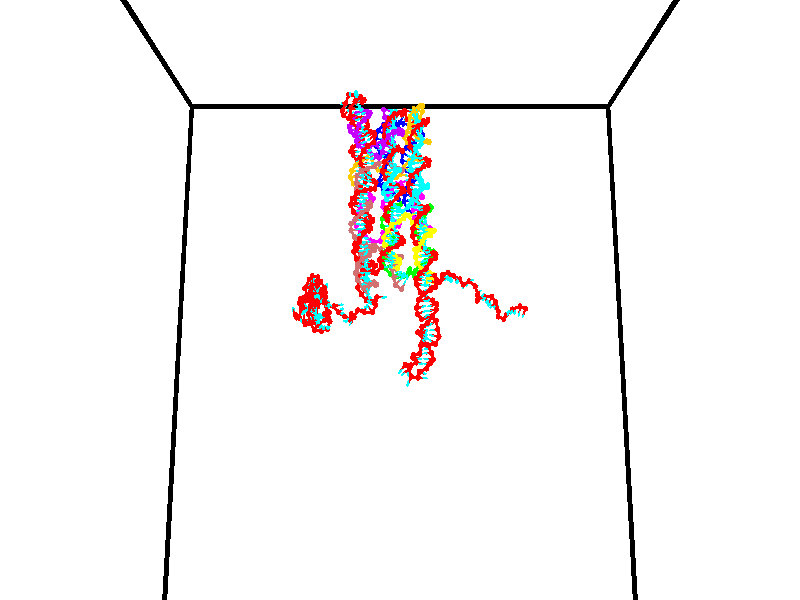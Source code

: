 // switches for output
#declare DRAW_BASES = 1; // possible values are 0, 1; only relevant for DNA ribbons
#declare DRAW_BASES_TYPE = 3; // possible values are 1, 2, 3; only relevant for DNA ribbons
#declare DRAW_FOG = 0; // set to 1 to enable fog

#include "colors.inc"

#include "transforms.inc"
background { rgb <1, 1, 1>}

#default {
   normal{
       ripples 0.25
       frequency 0.20
       turbulence 0.2
       lambda 5
   }
	finish {
		phong 0.1
		phong_size 40.
	}
}

// original window dimensions: 1024x640


// camera settings

camera {
	sky <0, 0.179814, -0.983701>
	up <0, 0.179814, -0.983701>
	right 1.6 * <1, 0, 0>
	location <35, 94.9851, 44.8844>
	look_at <35, 29.7336, 32.9568>
	direction <0, -65.2515, -11.9276>
	angle 67.0682
}


# declare cpy_camera_pos = <35, 94.9851, 44.8844>;
# if (DRAW_FOG = 1)
fog {
	fog_type 2
	up vnormalize(cpy_camera_pos)
	color rgbt<1,1,1,0.3>
	distance 1e-5
	fog_alt 3e-3
	fog_offset 56
}
# end


// LIGHTS

# declare lum = 6;
global_settings {
	ambient_light rgb lum * <0.05, 0.05, 0.05>
	max_trace_level 15
}# declare cpy_direct_light_amount = 0.25;
light_source
{	1000 * <-1, -1.16352, -0.803886>,
	rgb lum * cpy_direct_light_amount
	parallel
}

light_source
{	1000 * <1, 1.16352, 0.803886>,
	rgb lum * cpy_direct_light_amount
	parallel
}

// strand 0

// nucleotide -1

// particle -1
sphere {
	<24.527679, 35.250614, 35.225521> 0.250000
	pigment { color rgbt <1,0,0,0> }
	no_shadow
}
cylinder {
	<24.358042, 35.025341, 34.941837>,  <24.256260, 34.890179, 34.771629>, 0.100000
	pigment { color rgbt <1,0,0,0> }
	no_shadow
}
cylinder {
	<24.358042, 35.025341, 34.941837>,  <24.527679, 35.250614, 35.225521>, 0.100000
	pigment { color rgbt <1,0,0,0> }
	no_shadow
}

// particle -1
sphere {
	<24.358042, 35.025341, 34.941837> 0.100000
	pigment { color rgbt <1,0,0,0> }
	no_shadow
}
sphere {
	0, 1
	scale<0.080000,0.200000,0.300000>
	matrix <0.567172, -0.775686, 0.276816,
		-0.706018, -0.284845, 0.648384,
		-0.424093, -0.563182, -0.709205,
		24.230814, 34.856388, 34.729076>
	pigment { color rgbt <0,1,1,0> }
	no_shadow
}
cylinder {
	<24.760872, 35.860382, 35.551449>,  <24.527679, 35.250614, 35.225521>, 0.130000
	pigment { color rgbt <1,0,0,0> }
	no_shadow
}

// nucleotide -1

// particle -1
sphere {
	<24.760872, 35.860382, 35.551449> 0.250000
	pigment { color rgbt <1,0,0,0> }
	no_shadow
}
cylinder {
	<24.936485, 35.610886, 35.292778>,  <25.041853, 35.461189, 35.137573>, 0.100000
	pigment { color rgbt <1,0,0,0> }
	no_shadow
}
cylinder {
	<24.936485, 35.610886, 35.292778>,  <24.760872, 35.860382, 35.551449>, 0.100000
	pigment { color rgbt <1,0,0,0> }
	no_shadow
}

// particle -1
sphere {
	<24.936485, 35.610886, 35.292778> 0.100000
	pigment { color rgbt <1,0,0,0> }
	no_shadow
}
sphere {
	0, 1
	scale<0.080000,0.200000,0.300000>
	matrix <0.852561, 0.516348, 0.080770,
		0.283533, -0.586796, 0.758472,
		0.439031, -0.623743, -0.646681,
		25.068195, 35.423763, 35.098774>
	pigment { color rgbt <0,1,1,0> }
	no_shadow
}
cylinder {
	<25.423527, 35.625832, 35.829258>,  <24.760872, 35.860382, 35.551449>, 0.130000
	pigment { color rgbt <1,0,0,0> }
	no_shadow
}

// nucleotide -1

// particle -1
sphere {
	<25.423527, 35.625832, 35.829258> 0.250000
	pigment { color rgbt <1,0,0,0> }
	no_shadow
}
cylinder {
	<25.411362, 35.649876, 35.430168>,  <25.404062, 35.664303, 35.190712>, 0.100000
	pigment { color rgbt <1,0,0,0> }
	no_shadow
}
cylinder {
	<25.411362, 35.649876, 35.430168>,  <25.423527, 35.625832, 35.829258>, 0.100000
	pigment { color rgbt <1,0,0,0> }
	no_shadow
}

// particle -1
sphere {
	<25.411362, 35.649876, 35.430168> 0.100000
	pigment { color rgbt <1,0,0,0> }
	no_shadow
}
sphere {
	0, 1
	scale<0.080000,0.200000,0.300000>
	matrix <0.810168, 0.586101, 0.010617,
		0.585408, -0.808005, -0.066526,
		-0.030412, 0.060112, -0.997728,
		25.402239, 35.667908, 35.130848>
	pigment { color rgbt <0,1,1,0> }
	no_shadow
}
cylinder {
	<26.096640, 35.617176, 35.679024>,  <25.423527, 35.625832, 35.829258>, 0.130000
	pigment { color rgbt <1,0,0,0> }
	no_shadow
}

// nucleotide -1

// particle -1
sphere {
	<26.096640, 35.617176, 35.679024> 0.250000
	pigment { color rgbt <1,0,0,0> }
	no_shadow
}
cylinder {
	<25.915342, 35.779079, 35.361347>,  <25.806564, 35.876221, 35.170742>, 0.100000
	pigment { color rgbt <1,0,0,0> }
	no_shadow
}
cylinder {
	<25.915342, 35.779079, 35.361347>,  <26.096640, 35.617176, 35.679024>, 0.100000
	pigment { color rgbt <1,0,0,0> }
	no_shadow
}

// particle -1
sphere {
	<25.915342, 35.779079, 35.361347> 0.100000
	pigment { color rgbt <1,0,0,0> }
	no_shadow
}
sphere {
	0, 1
	scale<0.080000,0.200000,0.300000>
	matrix <0.765421, 0.633345, -0.114039,
		0.456840, -0.659578, -0.596870,
		-0.453242, 0.404760, -0.794192,
		25.779369, 35.900509, 35.123089>
	pigment { color rgbt <0,1,1,0> }
	no_shadow
}
cylinder {
	<26.622385, 35.692898, 35.193840>,  <26.096640, 35.617176, 35.679024>, 0.130000
	pigment { color rgbt <1,0,0,0> }
	no_shadow
}

// nucleotide -1

// particle -1
sphere {
	<26.622385, 35.692898, 35.193840> 0.250000
	pigment { color rgbt <1,0,0,0> }
	no_shadow
}
cylinder {
	<26.332567, 35.943127, 35.078121>,  <26.158676, 36.093266, 35.008690>, 0.100000
	pigment { color rgbt <1,0,0,0> }
	no_shadow
}
cylinder {
	<26.332567, 35.943127, 35.078121>,  <26.622385, 35.692898, 35.193840>, 0.100000
	pigment { color rgbt <1,0,0,0> }
	no_shadow
}

// particle -1
sphere {
	<26.332567, 35.943127, 35.078121> 0.100000
	pigment { color rgbt <1,0,0,0> }
	no_shadow
}
sphere {
	0, 1
	scale<0.080000,0.200000,0.300000>
	matrix <0.687480, 0.685835, -0.238750,
		0.049057, -0.371874, -0.926986,
		-0.724545, 0.625572, -0.289301,
		26.115204, 36.130798, 34.991329>
	pigment { color rgbt <0,1,1,0> }
	no_shadow
}
cylinder {
	<26.869549, 36.061031, 34.643486>,  <26.622385, 35.692898, 35.193840>, 0.130000
	pigment { color rgbt <1,0,0,0> }
	no_shadow
}

// nucleotide -1

// particle -1
sphere {
	<26.869549, 36.061031, 34.643486> 0.250000
	pigment { color rgbt <1,0,0,0> }
	no_shadow
}
cylinder {
	<26.572525, 36.280701, 34.796856>,  <26.394312, 36.412502, 34.888878>, 0.100000
	pigment { color rgbt <1,0,0,0> }
	no_shadow
}
cylinder {
	<26.572525, 36.280701, 34.796856>,  <26.869549, 36.061031, 34.643486>, 0.100000
	pigment { color rgbt <1,0,0,0> }
	no_shadow
}

// particle -1
sphere {
	<26.572525, 36.280701, 34.796856> 0.100000
	pigment { color rgbt <1,0,0,0> }
	no_shadow
}
sphere {
	0, 1
	scale<0.080000,0.200000,0.300000>
	matrix <0.618950, 0.781396, 0.079504,
		-0.255946, 0.296358, -0.920143,
		-0.742558, 0.549174, 0.383426,
		26.349758, 36.445454, 34.911884>
	pigment { color rgbt <0,1,1,0> }
	no_shadow
}
cylinder {
	<26.882494, 36.755646, 34.361122>,  <26.869549, 36.061031, 34.643486>, 0.130000
	pigment { color rgbt <1,0,0,0> }
	no_shadow
}

// nucleotide -1

// particle -1
sphere {
	<26.882494, 36.755646, 34.361122> 0.250000
	pigment { color rgbt <1,0,0,0> }
	no_shadow
}
cylinder {
	<26.690763, 36.780655, 34.711285>,  <26.575726, 36.795662, 34.921383>, 0.100000
	pigment { color rgbt <1,0,0,0> }
	no_shadow
}
cylinder {
	<26.690763, 36.780655, 34.711285>,  <26.882494, 36.755646, 34.361122>, 0.100000
	pigment { color rgbt <1,0,0,0> }
	no_shadow
}

// particle -1
sphere {
	<26.690763, 36.780655, 34.711285> 0.100000
	pigment { color rgbt <1,0,0,0> }
	no_shadow
}
sphere {
	0, 1
	scale<0.080000,0.200000,0.300000>
	matrix <0.533171, 0.813040, 0.233867,
		-0.697119, 0.578841, -0.423047,
		-0.479326, 0.062524, 0.875407,
		26.546965, 36.799412, 34.973907>
	pigment { color rgbt <0,1,1,0> }
	no_shadow
}
cylinder {
	<26.623215, 37.422382, 34.455795>,  <26.882494, 36.755646, 34.361122>, 0.130000
	pigment { color rgbt <1,0,0,0> }
	no_shadow
}

// nucleotide -1

// particle -1
sphere {
	<26.623215, 37.422382, 34.455795> 0.250000
	pigment { color rgbt <1,0,0,0> }
	no_shadow
}
cylinder {
	<26.686268, 37.255089, 34.813618>,  <26.724100, 37.154713, 35.028313>, 0.100000
	pigment { color rgbt <1,0,0,0> }
	no_shadow
}
cylinder {
	<26.686268, 37.255089, 34.813618>,  <26.623215, 37.422382, 34.455795>, 0.100000
	pigment { color rgbt <1,0,0,0> }
	no_shadow
}

// particle -1
sphere {
	<26.686268, 37.255089, 34.813618> 0.100000
	pigment { color rgbt <1,0,0,0> }
	no_shadow
}
sphere {
	0, 1
	scale<0.080000,0.200000,0.300000>
	matrix <0.374600, 0.863500, 0.337701,
		-0.913688, 0.281868, 0.292787,
		0.157635, -0.418231, 0.894558,
		26.733559, 37.129620, 35.081985>
	pigment { color rgbt <0,1,1,0> }
	no_shadow
}
cylinder {
	<26.400541, 37.860424, 34.897408>,  <26.623215, 37.422382, 34.455795>, 0.130000
	pigment { color rgbt <1,0,0,0> }
	no_shadow
}

// nucleotide -1

// particle -1
sphere {
	<26.400541, 37.860424, 34.897408> 0.250000
	pigment { color rgbt <1,0,0,0> }
	no_shadow
}
cylinder {
	<26.608381, 37.634117, 35.153507>,  <26.733086, 37.498333, 35.307167>, 0.100000
	pigment { color rgbt <1,0,0,0> }
	no_shadow
}
cylinder {
	<26.608381, 37.634117, 35.153507>,  <26.400541, 37.860424, 34.897408>, 0.100000
	pigment { color rgbt <1,0,0,0> }
	no_shadow
}

// particle -1
sphere {
	<26.608381, 37.634117, 35.153507> 0.100000
	pigment { color rgbt <1,0,0,0> }
	no_shadow
}
sphere {
	0, 1
	scale<0.080000,0.200000,0.300000>
	matrix <0.284884, 0.821188, 0.494460,
		-0.805518, -0.074523, 0.587867,
		0.519598, -0.565770, 0.640251,
		26.764261, 37.464386, 35.345581>
	pigment { color rgbt <0,1,1,0> }
	no_shadow
}
cylinder {
	<26.246796, 38.125973, 35.624119>,  <26.400541, 37.860424, 34.897408>, 0.130000
	pigment { color rgbt <1,0,0,0> }
	no_shadow
}

// nucleotide -1

// particle -1
sphere {
	<26.246796, 38.125973, 35.624119> 0.250000
	pigment { color rgbt <1,0,0,0> }
	no_shadow
}
cylinder {
	<26.592058, 37.925446, 35.648266>,  <26.799215, 37.805130, 35.662754>, 0.100000
	pigment { color rgbt <1,0,0,0> }
	no_shadow
}
cylinder {
	<26.592058, 37.925446, 35.648266>,  <26.246796, 38.125973, 35.624119>, 0.100000
	pigment { color rgbt <1,0,0,0> }
	no_shadow
}

// particle -1
sphere {
	<26.592058, 37.925446, 35.648266> 0.100000
	pigment { color rgbt <1,0,0,0> }
	no_shadow
}
sphere {
	0, 1
	scale<0.080000,0.200000,0.300000>
	matrix <0.404491, 0.758052, 0.511610,
		-0.302240, -0.417181, 0.857094,
		0.863156, -0.501316, 0.060368,
		26.851006, 37.775051, 35.666374>
	pigment { color rgbt <0,1,1,0> }
	no_shadow
}
cylinder {
	<26.447855, 38.120899, 36.358395>,  <26.246796, 38.125973, 35.624119>, 0.130000
	pigment { color rgbt <1,0,0,0> }
	no_shadow
}

// nucleotide -1

// particle -1
sphere {
	<26.447855, 38.120899, 36.358395> 0.250000
	pigment { color rgbt <1,0,0,0> }
	no_shadow
}
cylinder {
	<26.784563, 38.036537, 36.159622>,  <26.986588, 37.985920, 36.040359>, 0.100000
	pigment { color rgbt <1,0,0,0> }
	no_shadow
}
cylinder {
	<26.784563, 38.036537, 36.159622>,  <26.447855, 38.120899, 36.358395>, 0.100000
	pigment { color rgbt <1,0,0,0> }
	no_shadow
}

// particle -1
sphere {
	<26.784563, 38.036537, 36.159622> 0.100000
	pigment { color rgbt <1,0,0,0> }
	no_shadow
}
sphere {
	0, 1
	scale<0.080000,0.200000,0.300000>
	matrix <0.474034, 0.729211, 0.493500,
		0.258285, -0.650976, 0.713806,
		0.841772, -0.210904, -0.496930,
		27.037094, 37.973267, 36.010544>
	pigment { color rgbt <0,1,1,0> }
	no_shadow
}
cylinder {
	<26.838188, 37.957634, 36.876076>,  <26.447855, 38.120899, 36.358395>, 0.130000
	pigment { color rgbt <1,0,0,0> }
	no_shadow
}

// nucleotide -1

// particle -1
sphere {
	<26.838188, 37.957634, 36.876076> 0.250000
	pigment { color rgbt <1,0,0,0> }
	no_shadow
}
cylinder {
	<27.056004, 38.066807, 36.558842>,  <27.186693, 38.132309, 36.368500>, 0.100000
	pigment { color rgbt <1,0,0,0> }
	no_shadow
}
cylinder {
	<27.056004, 38.066807, 36.558842>,  <26.838188, 37.957634, 36.876076>, 0.100000
	pigment { color rgbt <1,0,0,0> }
	no_shadow
}

// particle -1
sphere {
	<27.056004, 38.066807, 36.558842> 0.100000
	pigment { color rgbt <1,0,0,0> }
	no_shadow
}
sphere {
	0, 1
	scale<0.080000,0.200000,0.300000>
	matrix <0.563092, 0.581833, 0.586855,
		0.621614, -0.766146, 0.163146,
		0.544540, 0.272931, -0.793086,
		27.219366, 38.148685, 36.320915>
	pigment { color rgbt <0,1,1,0> }
	no_shadow
}
cylinder {
	<27.473801, 37.591496, 36.885880>,  <26.838188, 37.957634, 36.876076>, 0.130000
	pigment { color rgbt <1,0,0,0> }
	no_shadow
}

// nucleotide -1

// particle -1
sphere {
	<27.473801, 37.591496, 36.885880> 0.250000
	pigment { color rgbt <1,0,0,0> }
	no_shadow
}
cylinder {
	<27.485043, 37.971710, 36.762142>,  <27.491787, 38.199841, 36.687901>, 0.100000
	pigment { color rgbt <1,0,0,0> }
	no_shadow
}
cylinder {
	<27.485043, 37.971710, 36.762142>,  <27.473801, 37.591496, 36.885880>, 0.100000
	pigment { color rgbt <1,0,0,0> }
	no_shadow
}

// particle -1
sphere {
	<27.485043, 37.971710, 36.762142> 0.100000
	pigment { color rgbt <1,0,0,0> }
	no_shadow
}
sphere {
	0, 1
	scale<0.080000,0.200000,0.300000>
	matrix <0.678870, 0.208999, 0.703885,
		0.733720, -0.229783, -0.639417,
		0.028103, 0.950536, -0.309340,
		27.493473, 38.256870, 36.669342>
	pigment { color rgbt <0,1,1,0> }
	no_shadow
}
cylinder {
	<28.076902, 38.005093, 36.797890>,  <27.473801, 37.591496, 36.885880>, 0.130000
	pigment { color rgbt <1,0,0,0> }
	no_shadow
}

// nucleotide -1

// particle -1
sphere {
	<28.076902, 38.005093, 36.797890> 0.250000
	pigment { color rgbt <1,0,0,0> }
	no_shadow
}
cylinder {
	<27.931904, 38.377888, 36.797131>,  <27.844904, 38.601562, 36.796673>, 0.100000
	pigment { color rgbt <1,0,0,0> }
	no_shadow
}
cylinder {
	<27.931904, 38.377888, 36.797131>,  <28.076902, 38.005093, 36.797890>, 0.100000
	pigment { color rgbt <1,0,0,0> }
	no_shadow
}

// particle -1
sphere {
	<27.931904, 38.377888, 36.797131> 0.100000
	pigment { color rgbt <1,0,0,0> }
	no_shadow
}
sphere {
	0, 1
	scale<0.080000,0.200000,0.300000>
	matrix <0.809752, 0.315963, 0.494438,
		0.461409, 0.177693, -0.869211,
		-0.362497, 0.931983, -0.001900,
		27.823154, 38.657482, 36.796562>
	pigment { color rgbt <0,1,1,0> }
	no_shadow
}
cylinder {
	<28.349890, 38.356514, 36.234852>,  <28.076902, 38.005093, 36.797890>, 0.130000
	pigment { color rgbt <1,0,0,0> }
	no_shadow
}

// nucleotide -1

// particle -1
sphere {
	<28.349890, 38.356514, 36.234852> 0.250000
	pigment { color rgbt <1,0,0,0> }
	no_shadow
}
cylinder {
	<28.302887, 38.611160, 36.539722>,  <28.274685, 38.763947, 36.722645>, 0.100000
	pigment { color rgbt <1,0,0,0> }
	no_shadow
}
cylinder {
	<28.302887, 38.611160, 36.539722>,  <28.349890, 38.356514, 36.234852>, 0.100000
	pigment { color rgbt <1,0,0,0> }
	no_shadow
}

// particle -1
sphere {
	<28.302887, 38.611160, 36.539722> 0.100000
	pigment { color rgbt <1,0,0,0> }
	no_shadow
}
sphere {
	0, 1
	scale<0.080000,0.200000,0.300000>
	matrix <0.261159, 0.760292, -0.594771,
		-0.958117, 0.129159, -0.255598,
		-0.117509, 0.636612, 0.762179,
		28.267635, 38.802143, 36.768375>
	pigment { color rgbt <0,1,1,0> }
	no_shadow
}
cylinder {
	<27.809240, 38.390633, 35.667747>,  <28.349890, 38.356514, 36.234852>, 0.130000
	pigment { color rgbt <1,0,0,0> }
	no_shadow
}

// nucleotide -1

// particle -1
sphere {
	<27.809240, 38.390633, 35.667747> 0.250000
	pigment { color rgbt <1,0,0,0> }
	no_shadow
}
cylinder {
	<28.010916, 38.369556, 35.322952>,  <28.131922, 38.356911, 35.116077>, 0.100000
	pigment { color rgbt <1,0,0,0> }
	no_shadow
}
cylinder {
	<28.010916, 38.369556, 35.322952>,  <27.809240, 38.390633, 35.667747>, 0.100000
	pigment { color rgbt <1,0,0,0> }
	no_shadow
}

// particle -1
sphere {
	<28.010916, 38.369556, 35.322952> 0.100000
	pigment { color rgbt <1,0,0,0> }
	no_shadow
}
sphere {
	0, 1
	scale<0.080000,0.200000,0.300000>
	matrix <0.261698, -0.941883, 0.210645,
		-0.822986, -0.331784, -0.461099,
		0.504190, -0.052689, -0.861984,
		28.162172, 38.353748, 35.064358>
	pigment { color rgbt <0,1,1,0> }
	no_shadow
}
cylinder {
	<28.199205, 37.790524, 35.426476>,  <27.809240, 38.390633, 35.667747>, 0.130000
	pigment { color rgbt <1,0,0,0> }
	no_shadow
}

// nucleotide -1

// particle -1
sphere {
	<28.199205, 37.790524, 35.426476> 0.250000
	pigment { color rgbt <1,0,0,0> }
	no_shadow
}
cylinder {
	<27.847580, 37.828896, 35.613258>,  <27.636604, 37.851917, 35.725327>, 0.100000
	pigment { color rgbt <1,0,0,0> }
	no_shadow
}
cylinder {
	<27.847580, 37.828896, 35.613258>,  <28.199205, 37.790524, 35.426476>, 0.100000
	pigment { color rgbt <1,0,0,0> }
	no_shadow
}

// particle -1
sphere {
	<27.847580, 37.828896, 35.613258> 0.100000
	pigment { color rgbt <1,0,0,0> }
	no_shadow
}
sphere {
	0, 1
	scale<0.080000,0.200000,0.300000>
	matrix <-0.301490, -0.870638, -0.388707,
		0.369260, -0.482480, 0.794267,
		-0.879063, 0.095930, 0.466955,
		27.583860, 37.857674, 35.753345>
	pigment { color rgbt <0,1,1,0> }
	no_shadow
}
cylinder {
	<28.043726, 37.248432, 35.779362>,  <28.199205, 37.790524, 35.426476>, 0.130000
	pigment { color rgbt <1,0,0,0> }
	no_shadow
}

// nucleotide -1

// particle -1
sphere {
	<28.043726, 37.248432, 35.779362> 0.250000
	pigment { color rgbt <1,0,0,0> }
	no_shadow
}
cylinder {
	<27.678385, 37.402462, 35.726448>,  <27.459181, 37.494881, 35.694698>, 0.100000
	pigment { color rgbt <1,0,0,0> }
	no_shadow
}
cylinder {
	<27.678385, 37.402462, 35.726448>,  <28.043726, 37.248432, 35.779362>, 0.100000
	pigment { color rgbt <1,0,0,0> }
	no_shadow
}

// particle -1
sphere {
	<27.678385, 37.402462, 35.726448> 0.100000
	pigment { color rgbt <1,0,0,0> }
	no_shadow
}
sphere {
	0, 1
	scale<0.080000,0.200000,0.300000>
	matrix <-0.342424, -0.902235, -0.262139,
		-0.220298, -0.194128, 0.955920,
		-0.913353, 0.385079, -0.132286,
		27.404379, 37.517986, 35.686764>
	pigment { color rgbt <0,1,1,0> }
	no_shadow
}
cylinder {
	<27.636806, 36.684345, 35.911201>,  <28.043726, 37.248432, 35.779362>, 0.130000
	pigment { color rgbt <1,0,0,0> }
	no_shadow
}

// nucleotide -1

// particle -1
sphere {
	<27.636806, 36.684345, 35.911201> 0.250000
	pigment { color rgbt <1,0,0,0> }
	no_shadow
}
cylinder {
	<27.379154, 36.947090, 35.754417>,  <27.224564, 37.104736, 35.660347>, 0.100000
	pigment { color rgbt <1,0,0,0> }
	no_shadow
}
cylinder {
	<27.379154, 36.947090, 35.754417>,  <27.636806, 36.684345, 35.911201>, 0.100000
	pigment { color rgbt <1,0,0,0> }
	no_shadow
}

// particle -1
sphere {
	<27.379154, 36.947090, 35.754417> 0.100000
	pigment { color rgbt <1,0,0,0> }
	no_shadow
}
sphere {
	0, 1
	scale<0.080000,0.200000,0.300000>
	matrix <-0.567897, -0.753945, -0.330241,
		-0.512436, 0.009872, 0.858669,
		-0.644129, 0.656863, -0.391955,
		27.185915, 37.144150, 35.636829>
	pigment { color rgbt <0,1,1,0> }
	no_shadow
}
cylinder {
	<26.975296, 36.619175, 36.250111>,  <27.636806, 36.684345, 35.911201>, 0.130000
	pigment { color rgbt <1,0,0,0> }
	no_shadow
}

// nucleotide -1

// particle -1
sphere {
	<26.975296, 36.619175, 36.250111> 0.250000
	pigment { color rgbt <1,0,0,0> }
	no_shadow
}
cylinder {
	<26.895027, 36.772572, 35.889519>,  <26.846867, 36.864609, 35.673164>, 0.100000
	pigment { color rgbt <1,0,0,0> }
	no_shadow
}
cylinder {
	<26.895027, 36.772572, 35.889519>,  <26.975296, 36.619175, 36.250111>, 0.100000
	pigment { color rgbt <1,0,0,0> }
	no_shadow
}

// particle -1
sphere {
	<26.895027, 36.772572, 35.889519> 0.100000
	pigment { color rgbt <1,0,0,0> }
	no_shadow
}
sphere {
	0, 1
	scale<0.080000,0.200000,0.300000>
	matrix <-0.690901, -0.707785, -0.147299,
		-0.694540, 0.593273, 0.406991,
		-0.200673, 0.383495, -0.901478,
		26.834826, 36.887619, 35.619076>
	pigment { color rgbt <0,1,1,0> }
	no_shadow
}
cylinder {
	<26.298899, 36.596298, 36.081009>,  <26.975296, 36.619175, 36.250111>, 0.130000
	pigment { color rgbt <1,0,0,0> }
	no_shadow
}

// nucleotide -1

// particle -1
sphere {
	<26.298899, 36.596298, 36.081009> 0.250000
	pigment { color rgbt <1,0,0,0> }
	no_shadow
}
cylinder {
	<26.499584, 36.583027, 35.735249>,  <26.619995, 36.575062, 35.527794>, 0.100000
	pigment { color rgbt <1,0,0,0> }
	no_shadow
}
cylinder {
	<26.499584, 36.583027, 35.735249>,  <26.298899, 36.596298, 36.081009>, 0.100000
	pigment { color rgbt <1,0,0,0> }
	no_shadow
}

// particle -1
sphere {
	<26.499584, 36.583027, 35.735249> 0.100000
	pigment { color rgbt <1,0,0,0> }
	no_shadow
}
sphere {
	0, 1
	scale<0.080000,0.200000,0.300000>
	matrix <-0.633346, -0.694719, -0.340938,
		-0.589199, 0.718516, -0.369567,
		0.501714, -0.033183, -0.864397,
		26.650099, 36.573071, 35.475929>
	pigment { color rgbt <0,1,1,0> }
	no_shadow
}
cylinder {
	<25.816771, 37.041424, 36.292488>,  <26.298899, 36.596298, 36.081009>, 0.130000
	pigment { color rgbt <1,0,0,0> }
	no_shadow
}

// nucleotide -1

// particle -1
sphere {
	<25.816771, 37.041424, 36.292488> 0.250000
	pigment { color rgbt <1,0,0,0> }
	no_shadow
}
cylinder {
	<26.097286, 37.252110, 36.100338>,  <26.265596, 37.378521, 35.985046>, 0.100000
	pigment { color rgbt <1,0,0,0> }
	no_shadow
}
cylinder {
	<26.097286, 37.252110, 36.100338>,  <25.816771, 37.041424, 36.292488>, 0.100000
	pigment { color rgbt <1,0,0,0> }
	no_shadow
}

// particle -1
sphere {
	<26.097286, 37.252110, 36.100338> 0.100000
	pigment { color rgbt <1,0,0,0> }
	no_shadow
}
sphere {
	0, 1
	scale<0.080000,0.200000,0.300000>
	matrix <0.108450, 0.587184, 0.802156,
		0.704580, -0.614639, 0.354662,
		0.701288, 0.526720, -0.480376,
		26.307673, 37.410126, 35.956226>
	pigment { color rgbt <0,1,1,0> }
	no_shadow
}
cylinder {
	<25.212658, 37.151512, 35.759319>,  <25.816771, 37.041424, 36.292488>, 0.130000
	pigment { color rgbt <1,0,0,0> }
	no_shadow
}

// nucleotide -1

// particle -1
sphere {
	<25.212658, 37.151512, 35.759319> 0.250000
	pigment { color rgbt <1,0,0,0> }
	no_shadow
}
cylinder {
	<25.381998, 37.456493, 35.955051>,  <25.483603, 37.639481, 36.072491>, 0.100000
	pigment { color rgbt <1,0,0,0> }
	no_shadow
}
cylinder {
	<25.381998, 37.456493, 35.955051>,  <25.212658, 37.151512, 35.759319>, 0.100000
	pigment { color rgbt <1,0,0,0> }
	no_shadow
}

// particle -1
sphere {
	<25.381998, 37.456493, 35.955051> 0.100000
	pigment { color rgbt <1,0,0,0> }
	no_shadow
}
sphere {
	0, 1
	scale<0.080000,0.200000,0.300000>
	matrix <-0.878305, 0.212953, 0.428056,
		0.222174, -0.610987, 0.759825,
		0.423344, 0.762460, 0.489321,
		25.509003, 37.685230, 36.101852>
	pigment { color rgbt <0,1,1,0> }
	no_shadow
}
cylinder {
	<25.439690, 37.364201, 35.058525>,  <25.212658, 37.151512, 35.759319>, 0.130000
	pigment { color rgbt <1,0,0,0> }
	no_shadow
}

// nucleotide -1

// particle -1
sphere {
	<25.439690, 37.364201, 35.058525> 0.250000
	pigment { color rgbt <1,0,0,0> }
	no_shadow
}
cylinder {
	<25.699474, 37.069241, 34.984299>,  <25.855345, 36.892265, 34.939762>, 0.100000
	pigment { color rgbt <1,0,0,0> }
	no_shadow
}
cylinder {
	<25.699474, 37.069241, 34.984299>,  <25.439690, 37.364201, 35.058525>, 0.100000
	pigment { color rgbt <1,0,0,0> }
	no_shadow
}

// particle -1
sphere {
	<25.699474, 37.069241, 34.984299> 0.100000
	pigment { color rgbt <1,0,0,0> }
	no_shadow
}
sphere {
	0, 1
	scale<0.080000,0.200000,0.300000>
	matrix <-0.748332, -0.663130, 0.016058,
		-0.134894, 0.128434, -0.982501,
		0.649464, -0.737403, -0.185563,
		25.894314, 36.848019, 34.928631>
	pigment { color rgbt <0,1,1,0> }
	no_shadow
}
cylinder {
	<25.194778, 36.941086, 34.516647>,  <25.439690, 37.364201, 35.058525>, 0.130000
	pigment { color rgbt <1,0,0,0> }
	no_shadow
}

// nucleotide -1

// particle -1
sphere {
	<25.194778, 36.941086, 34.516647> 0.250000
	pigment { color rgbt <1,0,0,0> }
	no_shadow
}
cylinder {
	<25.474396, 36.701199, 34.672428>,  <25.642166, 36.557266, 34.765896>, 0.100000
	pigment { color rgbt <1,0,0,0> }
	no_shadow
}
cylinder {
	<25.474396, 36.701199, 34.672428>,  <25.194778, 36.941086, 34.516647>, 0.100000
	pigment { color rgbt <1,0,0,0> }
	no_shadow
}

// particle -1
sphere {
	<25.474396, 36.701199, 34.672428> 0.100000
	pigment { color rgbt <1,0,0,0> }
	no_shadow
}
sphere {
	0, 1
	scale<0.080000,0.200000,0.300000>
	matrix <-0.553524, -0.798619, -0.236257,
		0.452710, -0.050415, -0.890231,
		0.699045, -0.599721, 0.389449,
		25.684109, 36.521282, 34.789265>
	pigment { color rgbt <0,1,1,0> }
	no_shadow
}
cylinder {
	<25.165125, 36.401432, 34.102036>,  <25.194778, 36.941086, 34.516647>, 0.130000
	pigment { color rgbt <1,0,0,0> }
	no_shadow
}

// nucleotide -1

// particle -1
sphere {
	<25.165125, 36.401432, 34.102036> 0.250000
	pigment { color rgbt <1,0,0,0> }
	no_shadow
}
cylinder {
	<25.367596, 36.244152, 34.409069>,  <25.489079, 36.149784, 34.593288>, 0.100000
	pigment { color rgbt <1,0,0,0> }
	no_shadow
}
cylinder {
	<25.367596, 36.244152, 34.409069>,  <25.165125, 36.401432, 34.102036>, 0.100000
	pigment { color rgbt <1,0,0,0> }
	no_shadow
}

// particle -1
sphere {
	<25.367596, 36.244152, 34.409069> 0.100000
	pigment { color rgbt <1,0,0,0> }
	no_shadow
}
sphere {
	0, 1
	scale<0.080000,0.200000,0.300000>
	matrix <-0.511862, -0.853280, -0.099553,
		0.694106, -0.342504, -0.633172,
		0.506176, -0.393197, 0.767582,
		25.519449, 36.126194, 34.639343>
	pigment { color rgbt <0,1,1,0> }
	no_shadow
}
cylinder {
	<25.415619, 35.691402, 33.840210>,  <25.165125, 36.401432, 34.102036>, 0.130000
	pigment { color rgbt <1,0,0,0> }
	no_shadow
}

// nucleotide -1

// particle -1
sphere {
	<25.415619, 35.691402, 33.840210> 0.250000
	pigment { color rgbt <1,0,0,0> }
	no_shadow
}
cylinder {
	<25.407967, 35.704121, 34.239933>,  <25.403376, 35.711754, 34.479767>, 0.100000
	pigment { color rgbt <1,0,0,0> }
	no_shadow
}
cylinder {
	<25.407967, 35.704121, 34.239933>,  <25.415619, 35.691402, 33.840210>, 0.100000
	pigment { color rgbt <1,0,0,0> }
	no_shadow
}

// particle -1
sphere {
	<25.407967, 35.704121, 34.239933> 0.100000
	pigment { color rgbt <1,0,0,0> }
	no_shadow
}
sphere {
	0, 1
	scale<0.080000,0.200000,0.300000>
	matrix <-0.553397, -0.832766, 0.015905,
		0.832698, -0.552712, 0.033528,
		-0.019130, 0.031798, 0.999311,
		25.402227, 35.713661, 34.539726>
	pigment { color rgbt <0,1,1,0> }
	no_shadow
}
cylinder {
	<25.495497, 35.067589, 33.979321>,  <25.415619, 35.691402, 33.840210>, 0.130000
	pigment { color rgbt <1,0,0,0> }
	no_shadow
}

// nucleotide -1

// particle -1
sphere {
	<25.495497, 35.067589, 33.979321> 0.250000
	pigment { color rgbt <1,0,0,0> }
	no_shadow
}
cylinder {
	<25.294947, 35.251583, 34.272453>,  <25.174616, 35.361980, 34.448334>, 0.100000
	pigment { color rgbt <1,0,0,0> }
	no_shadow
}
cylinder {
	<25.294947, 35.251583, 34.272453>,  <25.495497, 35.067589, 33.979321>, 0.100000
	pigment { color rgbt <1,0,0,0> }
	no_shadow
}

// particle -1
sphere {
	<25.294947, 35.251583, 34.272453> 0.100000
	pigment { color rgbt <1,0,0,0> }
	no_shadow
}
sphere {
	0, 1
	scale<0.080000,0.200000,0.300000>
	matrix <-0.668386, -0.743753, 0.009557,
		0.549439, -0.485020, 0.680347,
		-0.501375, 0.459986, 0.732828,
		25.144535, 35.389580, 34.492302>
	pigment { color rgbt <0,1,1,0> }
	no_shadow
}
cylinder {
	<26.014847, 35.004532, 33.401764>,  <25.495497, 35.067589, 33.979321>, 0.130000
	pigment { color rgbt <1,0,0,0> }
	no_shadow
}

// nucleotide -1

// particle -1
sphere {
	<26.014847, 35.004532, 33.401764> 0.250000
	pigment { color rgbt <1,0,0,0> }
	no_shadow
}
cylinder {
	<26.369280, 34.833996, 33.328995>,  <26.581940, 34.731674, 33.285332>, 0.100000
	pigment { color rgbt <1,0,0,0> }
	no_shadow
}
cylinder {
	<26.369280, 34.833996, 33.328995>,  <26.014847, 35.004532, 33.401764>, 0.100000
	pigment { color rgbt <1,0,0,0> }
	no_shadow
}

// particle -1
sphere {
	<26.369280, 34.833996, 33.328995> 0.100000
	pigment { color rgbt <1,0,0,0> }
	no_shadow
}
sphere {
	0, 1
	scale<0.080000,0.200000,0.300000>
	matrix <-0.458735, -0.862859, -0.212219,
		-0.066497, 0.271498, -0.960139,
		0.886082, -0.426338, -0.181923,
		26.635105, 34.706093, 33.274418>
	pigment { color rgbt <0,1,1,0> }
	no_shadow
}
cylinder {
	<26.035051, 34.826160, 32.692364>,  <26.014847, 35.004532, 33.401764>, 0.130000
	pigment { color rgbt <1,0,0,0> }
	no_shadow
}

// nucleotide -1

// particle -1
sphere {
	<26.035051, 34.826160, 32.692364> 0.250000
	pigment { color rgbt <1,0,0,0> }
	no_shadow
}
cylinder {
	<26.250652, 34.600380, 32.942444>,  <26.380013, 34.464912, 33.092491>, 0.100000
	pigment { color rgbt <1,0,0,0> }
	no_shadow
}
cylinder {
	<26.250652, 34.600380, 32.942444>,  <26.035051, 34.826160, 32.692364>, 0.100000
	pigment { color rgbt <1,0,0,0> }
	no_shadow
}

// particle -1
sphere {
	<26.250652, 34.600380, 32.942444> 0.100000
	pigment { color rgbt <1,0,0,0> }
	no_shadow
}
sphere {
	0, 1
	scale<0.080000,0.200000,0.300000>
	matrix <-0.466431, -0.818070, -0.336456,
		0.701368, -0.110260, -0.704220,
		0.539004, -0.564450, 0.625197,
		26.412354, 34.431046, 33.130005>
	pigment { color rgbt <0,1,1,0> }
	no_shadow
}
cylinder {
	<26.605459, 34.439571, 32.293407>,  <26.035051, 34.826160, 32.692364>, 0.130000
	pigment { color rgbt <1,0,0,0> }
	no_shadow
}

// nucleotide -1

// particle -1
sphere {
	<26.605459, 34.439571, 32.293407> 0.250000
	pigment { color rgbt <1,0,0,0> }
	no_shadow
}
cylinder {
	<26.508987, 34.223061, 32.615612>,  <26.451105, 34.093155, 32.808933>, 0.100000
	pigment { color rgbt <1,0,0,0> }
	no_shadow
}
cylinder {
	<26.508987, 34.223061, 32.615612>,  <26.605459, 34.439571, 32.293407>, 0.100000
	pigment { color rgbt <1,0,0,0> }
	no_shadow
}

// particle -1
sphere {
	<26.508987, 34.223061, 32.615612> 0.100000
	pigment { color rgbt <1,0,0,0> }
	no_shadow
}
sphere {
	0, 1
	scale<0.080000,0.200000,0.300000>
	matrix <-0.019074, -0.827208, -0.561572,
		0.970293, -0.150804, 0.189182,
		-0.241180, -0.541281, 0.805511,
		26.436634, 34.060677, 32.857265>
	pigment { color rgbt <0,1,1,0> }
	no_shadow
}
cylinder {
	<26.807665, 33.798000, 32.087044>,  <26.605459, 34.439571, 32.293407>, 0.130000
	pigment { color rgbt <1,0,0,0> }
	no_shadow
}

// nucleotide -1

// particle -1
sphere {
	<26.807665, 33.798000, 32.087044> 0.250000
	pigment { color rgbt <1,0,0,0> }
	no_shadow
}
cylinder {
	<26.606598, 33.719639, 32.423840>,  <26.485958, 33.672623, 32.625919>, 0.100000
	pigment { color rgbt <1,0,0,0> }
	no_shadow
}
cylinder {
	<26.606598, 33.719639, 32.423840>,  <26.807665, 33.798000, 32.087044>, 0.100000
	pigment { color rgbt <1,0,0,0> }
	no_shadow
}

// particle -1
sphere {
	<26.606598, 33.719639, 32.423840> 0.100000
	pigment { color rgbt <1,0,0,0> }
	no_shadow
}
sphere {
	0, 1
	scale<0.080000,0.200000,0.300000>
	matrix <-0.274970, -0.887171, -0.370567,
		0.819584, -0.417794, 0.392084,
		-0.502666, -0.195900, 0.841992,
		26.455799, 33.660870, 32.676437>
	pigment { color rgbt <0,1,1,0> }
	no_shadow
}
cylinder {
	<27.101568, 33.220577, 32.515030>,  <26.807665, 33.798000, 32.087044>, 0.130000
	pigment { color rgbt <1,0,0,0> }
	no_shadow
}

// nucleotide -1

// particle -1
sphere {
	<27.101568, 33.220577, 32.515030> 0.250000
	pigment { color rgbt <1,0,0,0> }
	no_shadow
}
cylinder {
	<26.710268, 33.240421, 32.595589>,  <26.475487, 33.252327, 32.643925>, 0.100000
	pigment { color rgbt <1,0,0,0> }
	no_shadow
}
cylinder {
	<26.710268, 33.240421, 32.595589>,  <27.101568, 33.220577, 32.515030>, 0.100000
	pigment { color rgbt <1,0,0,0> }
	no_shadow
}

// particle -1
sphere {
	<26.710268, 33.240421, 32.595589> 0.100000
	pigment { color rgbt <1,0,0,0> }
	no_shadow
}
sphere {
	0, 1
	scale<0.080000,0.200000,0.300000>
	matrix <-0.132791, -0.895695, -0.424379,
		0.159342, -0.441894, 0.882802,
		-0.978252, 0.049607, 0.201401,
		26.416792, 33.255302, 32.656010>
	pigment { color rgbt <0,1,1,0> }
	no_shadow
}
cylinder {
	<26.936588, 32.466896, 32.737011>,  <27.101568, 33.220577, 32.515030>, 0.130000
	pigment { color rgbt <1,0,0,0> }
	no_shadow
}

// nucleotide -1

// particle -1
sphere {
	<26.936588, 32.466896, 32.737011> 0.250000
	pigment { color rgbt <1,0,0,0> }
	no_shadow
}
cylinder {
	<26.583588, 32.645485, 32.677876>,  <26.371788, 32.752640, 32.642395>, 0.100000
	pigment { color rgbt <1,0,0,0> }
	no_shadow
}
cylinder {
	<26.583588, 32.645485, 32.677876>,  <26.936588, 32.466896, 32.737011>, 0.100000
	pigment { color rgbt <1,0,0,0> }
	no_shadow
}

// particle -1
sphere {
	<26.583588, 32.645485, 32.677876> 0.100000
	pigment { color rgbt <1,0,0,0> }
	no_shadow
}
sphere {
	0, 1
	scale<0.080000,0.200000,0.300000>
	matrix <-0.346231, -0.829486, -0.438265,
		-0.318305, -0.335582, 0.886604,
		-0.882500, 0.446472, -0.147840,
		26.318838, 32.779427, 32.633522>
	pigment { color rgbt <0,1,1,0> }
	no_shadow
}
cylinder {
	<27.061741, 31.773804, 32.642406>,  <26.936588, 32.466896, 32.737011>, 0.130000
	pigment { color rgbt <1,0,0,0> }
	no_shadow
}

// nucleotide -1

// particle -1
sphere {
	<27.061741, 31.773804, 32.642406> 0.250000
	pigment { color rgbt <1,0,0,0> }
	no_shadow
}
cylinder {
	<27.097639, 31.620708, 32.274612>,  <27.119179, 31.528852, 32.053936>, 0.100000
	pigment { color rgbt <1,0,0,0> }
	no_shadow
}
cylinder {
	<27.097639, 31.620708, 32.274612>,  <27.061741, 31.773804, 32.642406>, 0.100000
	pigment { color rgbt <1,0,0,0> }
	no_shadow
}

// particle -1
sphere {
	<27.097639, 31.620708, 32.274612> 0.100000
	pigment { color rgbt <1,0,0,0> }
	no_shadow
}
sphere {
	0, 1
	scale<0.080000,0.200000,0.300000>
	matrix <0.246439, -0.885971, 0.392839,
		-0.964994, -0.261853, 0.014807,
		0.089747, -0.382736, -0.919488,
		27.124563, 31.505888, 31.998766>
	pigment { color rgbt <0,1,1,0> }
	no_shadow
}
cylinder {
	<26.983992, 31.756226, 33.414799>,  <27.061741, 31.773804, 32.642406>, 0.130000
	pigment { color rgbt <1,0,0,0> }
	no_shadow
}

// nucleotide -1

// particle -1
sphere {
	<26.983992, 31.756226, 33.414799> 0.250000
	pigment { color rgbt <1,0,0,0> }
	no_shadow
}
cylinder {
	<27.221703, 32.054138, 33.536213>,  <27.364330, 32.232887, 33.609062>, 0.100000
	pigment { color rgbt <1,0,0,0> }
	no_shadow
}
cylinder {
	<27.221703, 32.054138, 33.536213>,  <26.983992, 31.756226, 33.414799>, 0.100000
	pigment { color rgbt <1,0,0,0> }
	no_shadow
}

// particle -1
sphere {
	<27.221703, 32.054138, 33.536213> 0.100000
	pigment { color rgbt <1,0,0,0> }
	no_shadow
}
sphere {
	0, 1
	scale<0.080000,0.200000,0.300000>
	matrix <0.767574, -0.637912, 0.062438,
		0.240131, 0.195880, -0.950772,
		0.594278, 0.744782, 0.303535,
		27.399986, 32.277573, 33.627274>
	pigment { color rgbt <0,1,1,0> }
	no_shadow
}
cylinder {
	<26.392620, 32.014614, 33.076008>,  <26.983992, 31.756226, 33.414799>, 0.130000
	pigment { color rgbt <1,0,0,0> }
	no_shadow
}

// nucleotide -1

// particle -1
sphere {
	<26.392620, 32.014614, 33.076008> 0.250000
	pigment { color rgbt <1,0,0,0> }
	no_shadow
}
cylinder {
	<26.203732, 32.229996, 32.796844>,  <26.090399, 32.359226, 32.629345>, 0.100000
	pigment { color rgbt <1,0,0,0> }
	no_shadow
}
cylinder {
	<26.203732, 32.229996, 32.796844>,  <26.392620, 32.014614, 33.076008>, 0.100000
	pigment { color rgbt <1,0,0,0> }
	no_shadow
}

// particle -1
sphere {
	<26.203732, 32.229996, 32.796844> 0.100000
	pigment { color rgbt <1,0,0,0> }
	no_shadow
}
sphere {
	0, 1
	scale<0.080000,0.200000,0.300000>
	matrix <-0.543403, -0.801229, -0.250489,
		-0.694061, 0.260959, 0.670954,
		-0.472221, 0.538454, -0.697908,
		26.062065, 32.391533, 32.587471>
	pigment { color rgbt <0,1,1,0> }
	no_shadow
}
cylinder {
	<25.747786, 31.786186, 33.080513>,  <26.392620, 32.014614, 33.076008>, 0.130000
	pigment { color rgbt <1,0,0,0> }
	no_shadow
}

// nucleotide -1

// particle -1
sphere {
	<25.747786, 31.786186, 33.080513> 0.250000
	pigment { color rgbt <1,0,0,0> }
	no_shadow
}
cylinder {
	<25.752991, 31.976210, 32.728569>,  <25.756113, 32.090225, 32.517403>, 0.100000
	pigment { color rgbt <1,0,0,0> }
	no_shadow
}
cylinder {
	<25.752991, 31.976210, 32.728569>,  <25.747786, 31.786186, 33.080513>, 0.100000
	pigment { color rgbt <1,0,0,0> }
	no_shadow
}

// particle -1
sphere {
	<25.752991, 31.976210, 32.728569> 0.100000
	pigment { color rgbt <1,0,0,0> }
	no_shadow
}
sphere {
	0, 1
	scale<0.080000,0.200000,0.300000>
	matrix <-0.415678, -0.797724, -0.436862,
		-0.909419, 0.371422, 0.187091,
		0.013013, 0.475060, -0.879857,
		25.756895, 32.118729, 32.464611>
	pigment { color rgbt <0,1,1,0> }
	no_shadow
}
cylinder {
	<25.109236, 31.715754, 32.829350>,  <25.747786, 31.786186, 33.080513>, 0.130000
	pigment { color rgbt <1,0,0,0> }
	no_shadow
}

// nucleotide -1

// particle -1
sphere {
	<25.109236, 31.715754, 32.829350> 0.250000
	pigment { color rgbt <1,0,0,0> }
	no_shadow
}
cylinder {
	<25.302719, 31.816463, 32.494057>,  <25.418808, 31.876890, 32.292881>, 0.100000
	pigment { color rgbt <1,0,0,0> }
	no_shadow
}
cylinder {
	<25.302719, 31.816463, 32.494057>,  <25.109236, 31.715754, 32.829350>, 0.100000
	pigment { color rgbt <1,0,0,0> }
	no_shadow
}

// particle -1
sphere {
	<25.302719, 31.816463, 32.494057> 0.100000
	pigment { color rgbt <1,0,0,0> }
	no_shadow
}
sphere {
	0, 1
	scale<0.080000,0.200000,0.300000>
	matrix <-0.225170, -0.889694, -0.397169,
		-0.845769, 0.380859, -0.373659,
		0.483707, 0.251776, -0.838234,
		25.447832, 31.891996, 32.242588>
	pigment { color rgbt <0,1,1,0> }
	no_shadow
}
cylinder {
	<24.767992, 31.436554, 32.223053>,  <25.109236, 31.715754, 32.829350>, 0.130000
	pigment { color rgbt <1,0,0,0> }
	no_shadow
}

// nucleotide -1

// particle -1
sphere {
	<24.767992, 31.436554, 32.223053> 0.250000
	pigment { color rgbt <1,0,0,0> }
	no_shadow
}
cylinder {
	<25.148508, 31.480013, 32.107647>,  <25.376818, 31.506088, 32.038403>, 0.100000
	pigment { color rgbt <1,0,0,0> }
	no_shadow
}
cylinder {
	<25.148508, 31.480013, 32.107647>,  <24.767992, 31.436554, 32.223053>, 0.100000
	pigment { color rgbt <1,0,0,0> }
	no_shadow
}

// particle -1
sphere {
	<25.148508, 31.480013, 32.107647> 0.100000
	pigment { color rgbt <1,0,0,0> }
	no_shadow
}
sphere {
	0, 1
	scale<0.080000,0.200000,0.300000>
	matrix <-0.008358, -0.926412, -0.376419,
		-0.308185, 0.360495, -0.880378,
		0.951290, 0.108648, -0.288519,
		25.433895, 31.512608, 32.021091>
	pigment { color rgbt <0,1,1,0> }
	no_shadow
}
cylinder {
	<25.192184, 30.838064, 31.879171>,  <24.767992, 31.436554, 32.223053>, 0.130000
	pigment { color rgbt <1,0,0,0> }
	no_shadow
}

// nucleotide -1

// particle -1
sphere {
	<25.192184, 30.838064, 31.879171> 0.250000
	pigment { color rgbt <1,0,0,0> }
	no_shadow
}
cylinder {
	<25.403355, 30.900440, 31.545231>,  <25.530056, 30.937866, 31.344866>, 0.100000
	pigment { color rgbt <1,0,0,0> }
	no_shadow
}
cylinder {
	<25.403355, 30.900440, 31.545231>,  <25.192184, 30.838064, 31.879171>, 0.100000
	pigment { color rgbt <1,0,0,0> }
	no_shadow
}

// particle -1
sphere {
	<25.403355, 30.900440, 31.545231> 0.100000
	pigment { color rgbt <1,0,0,0> }
	no_shadow
}
sphere {
	0, 1
	scale<0.080000,0.200000,0.300000>
	matrix <-0.031356, 0.985908, 0.164326,
		0.848711, -0.060575, 0.525376,
		0.527926, 0.155939, -0.834851,
		25.561733, 30.947222, 31.294775>
	pigment { color rgbt <0,1,1,0> }
	no_shadow
}
cylinder {
	<25.918644, 31.102945, 32.054619>,  <25.192184, 30.838064, 31.879171>, 0.130000
	pigment { color rgbt <1,0,0,0> }
	no_shadow
}

// nucleotide -1

// particle -1
sphere {
	<25.918644, 31.102945, 32.054619> 0.250000
	pigment { color rgbt <1,0,0,0> }
	no_shadow
}
cylinder {
	<25.779781, 31.226315, 31.700363>,  <25.696463, 31.300335, 31.487810>, 0.100000
	pigment { color rgbt <1,0,0,0> }
	no_shadow
}
cylinder {
	<25.779781, 31.226315, 31.700363>,  <25.918644, 31.102945, 32.054619>, 0.100000
	pigment { color rgbt <1,0,0,0> }
	no_shadow
}

// particle -1
sphere {
	<25.779781, 31.226315, 31.700363> 0.100000
	pigment { color rgbt <1,0,0,0> }
	no_shadow
}
sphere {
	0, 1
	scale<0.080000,0.200000,0.300000>
	matrix <0.016321, 0.946217, 0.323120,
		0.937665, 0.097719, -0.333521,
		-0.347158, 0.308421, -0.885640,
		25.675634, 31.318840, 31.434671>
	pigment { color rgbt <0,1,1,0> }
	no_shadow
}
cylinder {
	<26.392143, 31.559498, 31.674059>,  <25.918644, 31.102945, 32.054619>, 0.130000
	pigment { color rgbt <1,0,0,0> }
	no_shadow
}

// nucleotide -1

// particle -1
sphere {
	<26.392143, 31.559498, 31.674059> 0.250000
	pigment { color rgbt <1,0,0,0> }
	no_shadow
}
cylinder {
	<26.001614, 31.610331, 31.604038>,  <25.767296, 31.640829, 31.562025>, 0.100000
	pigment { color rgbt <1,0,0,0> }
	no_shadow
}
cylinder {
	<26.001614, 31.610331, 31.604038>,  <26.392143, 31.559498, 31.674059>, 0.100000
	pigment { color rgbt <1,0,0,0> }
	no_shadow
}

// particle -1
sphere {
	<26.001614, 31.610331, 31.604038> 0.100000
	pigment { color rgbt <1,0,0,0> }
	no_shadow
}
sphere {
	0, 1
	scale<0.080000,0.200000,0.300000>
	matrix <0.005643, 0.823930, 0.566663,
		0.216244, 0.552259, -0.805139,
		-0.976323, 0.127080, -0.175053,
		25.708717, 31.648455, 31.551521>
	pigment { color rgbt <0,1,1,0> }
	no_shadow
}
cylinder {
	<26.286896, 32.210876, 31.354269>,  <26.392143, 31.559498, 31.674059>, 0.130000
	pigment { color rgbt <1,0,0,0> }
	no_shadow
}

// nucleotide -1

// particle -1
sphere {
	<26.286896, 32.210876, 31.354269> 0.250000
	pigment { color rgbt <1,0,0,0> }
	no_shadow
}
cylinder {
	<25.996777, 32.119987, 31.614212>,  <25.822704, 32.065456, 31.770178>, 0.100000
	pigment { color rgbt <1,0,0,0> }
	no_shadow
}
cylinder {
	<25.996777, 32.119987, 31.614212>,  <26.286896, 32.210876, 31.354269>, 0.100000
	pigment { color rgbt <1,0,0,0> }
	no_shadow
}

// particle -1
sphere {
	<25.996777, 32.119987, 31.614212> 0.100000
	pigment { color rgbt <1,0,0,0> }
	no_shadow
}
sphere {
	0, 1
	scale<0.080000,0.200000,0.300000>
	matrix <0.045374, 0.926132, 0.374460,
		-0.686938, 0.301082, -0.661412,
		-0.725298, -0.227220, 0.649857,
		25.779186, 32.051823, 31.809170>
	pigment { color rgbt <0,1,1,0> }
	no_shadow
}
cylinder {
	<25.724459, 32.665371, 31.319574>,  <26.286896, 32.210876, 31.354269>, 0.130000
	pigment { color rgbt <1,0,0,0> }
	no_shadow
}

// nucleotide -1

// particle -1
sphere {
	<25.724459, 32.665371, 31.319574> 0.250000
	pigment { color rgbt <1,0,0,0> }
	no_shadow
}
cylinder {
	<25.744125, 32.502342, 31.684313>,  <25.755926, 32.404526, 31.903156>, 0.100000
	pigment { color rgbt <1,0,0,0> }
	no_shadow
}
cylinder {
	<25.744125, 32.502342, 31.684313>,  <25.724459, 32.665371, 31.319574>, 0.100000
	pigment { color rgbt <1,0,0,0> }
	no_shadow
}

// particle -1
sphere {
	<25.744125, 32.502342, 31.684313> 0.100000
	pigment { color rgbt <1,0,0,0> }
	no_shadow
}
sphere {
	0, 1
	scale<0.080000,0.200000,0.300000>
	matrix <0.079474, 0.911653, 0.403203,
		-0.995624, 0.052643, 0.077217,
		0.049169, -0.407575, 0.911847,
		25.758877, 32.380070, 31.957867>
	pigment { color rgbt <0,1,1,0> }
	no_shadow
}
cylinder {
	<25.484417, 33.243221, 31.779865>,  <25.724459, 32.665371, 31.319574>, 0.130000
	pigment { color rgbt <1,0,0,0> }
	no_shadow
}

// nucleotide -1

// particle -1
sphere {
	<25.484417, 33.243221, 31.779865> 0.250000
	pigment { color rgbt <1,0,0,0> }
	no_shadow
}
cylinder {
	<25.665178, 32.978516, 32.019146>,  <25.773636, 32.819691, 32.162716>, 0.100000
	pigment { color rgbt <1,0,0,0> }
	no_shadow
}
cylinder {
	<25.665178, 32.978516, 32.019146>,  <25.484417, 33.243221, 31.779865>, 0.100000
	pigment { color rgbt <1,0,0,0> }
	no_shadow
}

// particle -1
sphere {
	<25.665178, 32.978516, 32.019146> 0.100000
	pigment { color rgbt <1,0,0,0> }
	no_shadow
}
sphere {
	0, 1
	scale<0.080000,0.200000,0.300000>
	matrix <0.355538, 0.748629, 0.559595,
		-0.818154, -0.040200, 0.573593,
		0.451904, -0.661769, 0.598201,
		25.800749, 32.779984, 32.198605>
	pigment { color rgbt <0,1,1,0> }
	no_shadow
}
cylinder {
	<25.195627, 33.349537, 32.471596>,  <25.484417, 33.243221, 31.779865>, 0.130000
	pigment { color rgbt <1,0,0,0> }
	no_shadow
}

// nucleotide -1

// particle -1
sphere {
	<25.195627, 33.349537, 32.471596> 0.250000
	pigment { color rgbt <1,0,0,0> }
	no_shadow
}
cylinder {
	<25.548250, 33.169807, 32.529507>,  <25.759825, 33.061970, 32.564255>, 0.100000
	pigment { color rgbt <1,0,0,0> }
	no_shadow
}
cylinder {
	<25.548250, 33.169807, 32.529507>,  <25.195627, 33.349537, 32.471596>, 0.100000
	pigment { color rgbt <1,0,0,0> }
	no_shadow
}

// particle -1
sphere {
	<25.548250, 33.169807, 32.529507> 0.100000
	pigment { color rgbt <1,0,0,0> }
	no_shadow
}
sphere {
	0, 1
	scale<0.080000,0.200000,0.300000>
	matrix <0.320654, 0.795019, 0.514903,
		-0.346460, -0.407493, 0.844935,
		0.881559, -0.449325, 0.144778,
		25.812717, 33.035011, 32.572941>
	pigment { color rgbt <0,1,1,0> }
	no_shadow
}
cylinder {
	<25.291170, 33.383762, 33.221920>,  <25.195627, 33.349537, 32.471596>, 0.130000
	pigment { color rgbt <1,0,0,0> }
	no_shadow
}

// nucleotide -1

// particle -1
sphere {
	<25.291170, 33.383762, 33.221920> 0.250000
	pigment { color rgbt <1,0,0,0> }
	no_shadow
}
cylinder {
	<25.645447, 33.335766, 33.042519>,  <25.858013, 33.306969, 32.934879>, 0.100000
	pigment { color rgbt <1,0,0,0> }
	no_shadow
}
cylinder {
	<25.645447, 33.335766, 33.042519>,  <25.291170, 33.383762, 33.221920>, 0.100000
	pigment { color rgbt <1,0,0,0> }
	no_shadow
}

// particle -1
sphere {
	<25.645447, 33.335766, 33.042519> 0.100000
	pigment { color rgbt <1,0,0,0> }
	no_shadow
}
sphere {
	0, 1
	scale<0.080000,0.200000,0.300000>
	matrix <0.377210, 0.749172, 0.544475,
		0.270675, -0.651416, 0.708796,
		0.885690, -0.119989, -0.448503,
		25.911154, 33.299770, 32.907967>
	pigment { color rgbt <0,1,1,0> }
	no_shadow
}
cylinder {
	<25.710875, 33.322369, 33.719364>,  <25.291170, 33.383762, 33.221920>, 0.130000
	pigment { color rgbt <1,0,0,0> }
	no_shadow
}

// nucleotide -1

// particle -1
sphere {
	<25.710875, 33.322369, 33.719364> 0.250000
	pigment { color rgbt <1,0,0,0> }
	no_shadow
}
cylinder {
	<25.929623, 33.439159, 33.405502>,  <26.060871, 33.509235, 33.217186>, 0.100000
	pigment { color rgbt <1,0,0,0> }
	no_shadow
}
cylinder {
	<25.929623, 33.439159, 33.405502>,  <25.710875, 33.322369, 33.719364>, 0.100000
	pigment { color rgbt <1,0,0,0> }
	no_shadow
}

// particle -1
sphere {
	<25.929623, 33.439159, 33.405502> 0.100000
	pigment { color rgbt <1,0,0,0> }
	no_shadow
}
sphere {
	0, 1
	scale<0.080000,0.200000,0.300000>
	matrix <0.397018, 0.734692, 0.550095,
		0.737077, -0.612361, 0.285887,
		0.546895, 0.291960, -0.784643,
		26.093683, 33.526752, 33.170105>
	pigment { color rgbt <0,1,1,0> }
	no_shadow
}
cylinder {
	<26.383965, 33.412243, 33.979099>,  <25.710875, 33.322369, 33.719364>, 0.130000
	pigment { color rgbt <1,0,0,0> }
	no_shadow
}

// nucleotide -1

// particle -1
sphere {
	<26.383965, 33.412243, 33.979099> 0.250000
	pigment { color rgbt <1,0,0,0> }
	no_shadow
}
cylinder {
	<26.358183, 33.639183, 33.650719>,  <26.342714, 33.775349, 33.453690>, 0.100000
	pigment { color rgbt <1,0,0,0> }
	no_shadow
}
cylinder {
	<26.358183, 33.639183, 33.650719>,  <26.383965, 33.412243, 33.979099>, 0.100000
	pigment { color rgbt <1,0,0,0> }
	no_shadow
}

// particle -1
sphere {
	<26.358183, 33.639183, 33.650719> 0.100000
	pigment { color rgbt <1,0,0,0> }
	no_shadow
}
sphere {
	0, 1
	scale<0.080000,0.200000,0.300000>
	matrix <0.343779, 0.784925, 0.515470,
		0.936836, -0.249001, -0.245635,
		-0.064453, 0.567355, -0.820947,
		26.338846, 33.809391, 33.404434>
	pigment { color rgbt <0,1,1,0> }
	no_shadow
}
cylinder {
	<27.085722, 33.683270, 33.886749>,  <26.383965, 33.412243, 33.979099>, 0.130000
	pigment { color rgbt <1,0,0,0> }
	no_shadow
}

// nucleotide -1

// particle -1
sphere {
	<27.085722, 33.683270, 33.886749> 0.250000
	pigment { color rgbt <1,0,0,0> }
	no_shadow
}
cylinder {
	<26.839420, 33.915901, 33.674103>,  <26.691639, 34.055481, 33.546516>, 0.100000
	pigment { color rgbt <1,0,0,0> }
	no_shadow
}
cylinder {
	<26.839420, 33.915901, 33.674103>,  <27.085722, 33.683270, 33.886749>, 0.100000
	pigment { color rgbt <1,0,0,0> }
	no_shadow
}

// particle -1
sphere {
	<26.839420, 33.915901, 33.674103> 0.100000
	pigment { color rgbt <1,0,0,0> }
	no_shadow
}
sphere {
	0, 1
	scale<0.080000,0.200000,0.300000>
	matrix <0.408869, 0.812585, 0.415368,
		0.673551, 0.038404, -0.738143,
		-0.615756, 0.581576, -0.531615,
		26.654694, 34.090374, 33.514618>
	pigment { color rgbt <0,1,1,0> }
	no_shadow
}
cylinder {
	<27.416824, 34.250774, 33.532654>,  <27.085722, 33.683270, 33.886749>, 0.130000
	pigment { color rgbt <1,0,0,0> }
	no_shadow
}

// nucleotide -1

// particle -1
sphere {
	<27.416824, 34.250774, 33.532654> 0.250000
	pigment { color rgbt <1,0,0,0> }
	no_shadow
}
cylinder {
	<27.045324, 34.393345, 33.573418>,  <26.822424, 34.478889, 33.597874>, 0.100000
	pigment { color rgbt <1,0,0,0> }
	no_shadow
}
cylinder {
	<27.045324, 34.393345, 33.573418>,  <27.416824, 34.250774, 33.532654>, 0.100000
	pigment { color rgbt <1,0,0,0> }
	no_shadow
}

// particle -1
sphere {
	<27.045324, 34.393345, 33.573418> 0.100000
	pigment { color rgbt <1,0,0,0> }
	no_shadow
}
sphere {
	0, 1
	scale<0.080000,0.200000,0.300000>
	matrix <0.366264, 0.839797, 0.400739,
		0.057256, 0.409509, -0.910508,
		-0.928748, 0.356430, 0.101905,
		26.766701, 34.500275, 33.603989>
	pigment { color rgbt <0,1,1,0> }
	no_shadow
}
cylinder {
	<27.439833, 34.921623, 33.290318>,  <27.416824, 34.250774, 33.532654>, 0.130000
	pigment { color rgbt <1,0,0,0> }
	no_shadow
}

// nucleotide -1

// particle -1
sphere {
	<27.439833, 34.921623, 33.290318> 0.250000
	pigment { color rgbt <1,0,0,0> }
	no_shadow
}
cylinder {
	<27.156464, 34.871105, 33.568077>,  <26.986443, 34.840794, 33.734734>, 0.100000
	pigment { color rgbt <1,0,0,0> }
	no_shadow
}
cylinder {
	<27.156464, 34.871105, 33.568077>,  <27.439833, 34.921623, 33.290318>, 0.100000
	pigment { color rgbt <1,0,0,0> }
	no_shadow
}

// particle -1
sphere {
	<27.156464, 34.871105, 33.568077> 0.100000
	pigment { color rgbt <1,0,0,0> }
	no_shadow
}
sphere {
	0, 1
	scale<0.080000,0.200000,0.300000>
	matrix <0.307218, 0.830585, 0.464484,
		-0.635418, 0.542382, -0.549605,
		-0.708421, -0.126292, 0.694398,
		26.943937, 34.833218, 33.776398>
	pigment { color rgbt <0,1,1,0> }
	no_shadow
}
cylinder {
	<27.082130, 35.620083, 33.429955>,  <27.439833, 34.921623, 33.290318>, 0.130000
	pigment { color rgbt <1,0,0,0> }
	no_shadow
}

// nucleotide -1

// particle -1
sphere {
	<27.082130, 35.620083, 33.429955> 0.250000
	pigment { color rgbt <1,0,0,0> }
	no_shadow
}
cylinder {
	<27.029194, 35.366280, 33.734554>,  <26.997433, 35.213997, 33.917313>, 0.100000
	pigment { color rgbt <1,0,0,0> }
	no_shadow
}
cylinder {
	<27.029194, 35.366280, 33.734554>,  <27.082130, 35.620083, 33.429955>, 0.100000
	pigment { color rgbt <1,0,0,0> }
	no_shadow
}

// particle -1
sphere {
	<27.029194, 35.366280, 33.734554> 0.100000
	pigment { color rgbt <1,0,0,0> }
	no_shadow
}
sphere {
	0, 1
	scale<0.080000,0.200000,0.300000>
	matrix <0.330213, 0.696149, 0.637445,
		-0.934583, 0.335817, 0.117395,
		-0.132341, -0.634511, 0.761500,
		26.989492, 35.175926, 33.963005>
	pigment { color rgbt <0,1,1,0> }
	no_shadow
}
cylinder {
	<27.488548, 35.549702, 33.987198>,  <27.082130, 35.620083, 33.429955>, 0.130000
	pigment { color rgbt <1,0,0,0> }
	no_shadow
}

// nucleotide -1

// particle -1
sphere {
	<27.488548, 35.549702, 33.987198> 0.250000
	pigment { color rgbt <1,0,0,0> }
	no_shadow
}
cylinder {
	<27.790262, 35.623474, 34.239243>,  <27.971291, 35.667736, 34.390469>, 0.100000
	pigment { color rgbt <1,0,0,0> }
	no_shadow
}
cylinder {
	<27.790262, 35.623474, 34.239243>,  <27.488548, 35.549702, 33.987198>, 0.100000
	pigment { color rgbt <1,0,0,0> }
	no_shadow
}

// particle -1
sphere {
	<27.790262, 35.623474, 34.239243> 0.100000
	pigment { color rgbt <1,0,0,0> }
	no_shadow
}
sphere {
	0, 1
	scale<0.080000,0.200000,0.300000>
	matrix <-0.598373, -0.201844, 0.775377,
		0.270188, -0.961896, -0.041889,
		0.754287, 0.184432, 0.630108,
		28.016548, 35.678802, 34.428276>
	pigment { color rgbt <0,1,1,0> }
	no_shadow
}
cylinder {
	<27.597374, 34.958324, 34.446827>,  <27.488548, 35.549702, 33.987198>, 0.130000
	pigment { color rgbt <1,0,0,0> }
	no_shadow
}

// nucleotide -1

// particle -1
sphere {
	<27.597374, 34.958324, 34.446827> 0.250000
	pigment { color rgbt <1,0,0,0> }
	no_shadow
}
cylinder {
	<27.653105, 35.340176, 34.552101>,  <27.686543, 35.569286, 34.615265>, 0.100000
	pigment { color rgbt <1,0,0,0> }
	no_shadow
}
cylinder {
	<27.653105, 35.340176, 34.552101>,  <27.597374, 34.958324, 34.446827>, 0.100000
	pigment { color rgbt <1,0,0,0> }
	no_shadow
}

// particle -1
sphere {
	<27.653105, 35.340176, 34.552101> 0.100000
	pigment { color rgbt <1,0,0,0> }
	no_shadow
}
sphere {
	0, 1
	scale<0.080000,0.200000,0.300000>
	matrix <-0.634823, -0.117872, 0.763614,
		0.759992, -0.273469, 0.589599,
		0.139327, 0.954631, 0.263186,
		27.694902, 35.626564, 34.631058>
	pigment { color rgbt <0,1,1,0> }
	no_shadow
}
cylinder {
	<28.335766, 35.230289, 34.484711>,  <27.597374, 34.958324, 34.446827>, 0.130000
	pigment { color rgbt <1,0,0,0> }
	no_shadow
}

// nucleotide -1

// particle -1
sphere {
	<28.335766, 35.230289, 34.484711> 0.250000
	pigment { color rgbt <1,0,0,0> }
	no_shadow
}
cylinder {
	<28.730806, 35.253315, 34.426289>,  <28.967831, 35.267132, 34.391235>, 0.100000
	pigment { color rgbt <1,0,0,0> }
	no_shadow
}
cylinder {
	<28.730806, 35.253315, 34.426289>,  <28.335766, 35.230289, 34.484711>, 0.100000
	pigment { color rgbt <1,0,0,0> }
	no_shadow
}

// particle -1
sphere {
	<28.730806, 35.253315, 34.426289> 0.100000
	pigment { color rgbt <1,0,0,0> }
	no_shadow
}
sphere {
	0, 1
	scale<0.080000,0.200000,0.300000>
	matrix <0.128166, 0.241616, 0.961871,
		0.090663, -0.968663, 0.231242,
		0.987600, 0.057568, -0.146056,
		29.027086, 35.270584, 34.382473>
	pigment { color rgbt <0,1,1,0> }
	no_shadow
}
cylinder {
	<28.785942, 34.906868, 34.963898>,  <28.335766, 35.230289, 34.484711>, 0.130000
	pigment { color rgbt <1,0,0,0> }
	no_shadow
}

// nucleotide -1

// particle -1
sphere {
	<28.785942, 34.906868, 34.963898> 0.250000
	pigment { color rgbt <1,0,0,0> }
	no_shadow
}
cylinder {
	<29.028257, 35.206821, 34.857540>,  <29.173645, 35.386791, 34.793724>, 0.100000
	pigment { color rgbt <1,0,0,0> }
	no_shadow
}
cylinder {
	<29.028257, 35.206821, 34.857540>,  <28.785942, 34.906868, 34.963898>, 0.100000
	pigment { color rgbt <1,0,0,0> }
	no_shadow
}

// particle -1
sphere {
	<29.028257, 35.206821, 34.857540> 0.100000
	pigment { color rgbt <1,0,0,0> }
	no_shadow
}
sphere {
	0, 1
	scale<0.080000,0.200000,0.300000>
	matrix <-0.027750, 0.353909, 0.934868,
		0.795144, -0.558951, 0.235202,
		0.605785, 0.749882, -0.265897,
		29.209993, 35.431786, 34.777771>
	pigment { color rgbt <0,1,1,0> }
	no_shadow
}
cylinder {
	<29.410423, 34.891682, 35.302441>,  <28.785942, 34.906868, 34.963898>, 0.130000
	pigment { color rgbt <1,0,0,0> }
	no_shadow
}

// nucleotide -1

// particle -1
sphere {
	<29.410423, 34.891682, 35.302441> 0.250000
	pigment { color rgbt <1,0,0,0> }
	no_shadow
}
cylinder {
	<29.329325, 35.274452, 35.219311>,  <29.280666, 35.504112, 35.169434>, 0.100000
	pigment { color rgbt <1,0,0,0> }
	no_shadow
}
cylinder {
	<29.329325, 35.274452, 35.219311>,  <29.410423, 34.891682, 35.302441>, 0.100000
	pigment { color rgbt <1,0,0,0> }
	no_shadow
}

// particle -1
sphere {
	<29.329325, 35.274452, 35.219311> 0.100000
	pigment { color rgbt <1,0,0,0> }
	no_shadow
}
sphere {
	0, 1
	scale<0.080000,0.200000,0.300000>
	matrix <0.108537, 0.232884, 0.966429,
		0.973198, 0.173384, -0.151078,
		-0.202746, 0.956924, -0.207823,
		29.268501, 35.561531, 35.156963>
	pigment { color rgbt <0,1,1,0> }
	no_shadow
}
cylinder {
	<30.062550, 34.847031, 35.624748>,  <29.410423, 34.891682, 35.302441>, 0.130000
	pigment { color rgbt <1,0,0,0> }
	no_shadow
}

// nucleotide -1

// particle -1
sphere {
	<30.062550, 34.847031, 35.624748> 0.250000
	pigment { color rgbt <1,0,0,0> }
	no_shadow
}
cylinder {
	<29.755104, 35.094395, 35.690224>,  <29.570637, 35.242813, 35.729507>, 0.100000
	pigment { color rgbt <1,0,0,0> }
	no_shadow
}
cylinder {
	<29.755104, 35.094395, 35.690224>,  <30.062550, 34.847031, 35.624748>, 0.100000
	pigment { color rgbt <1,0,0,0> }
	no_shadow
}

// particle -1
sphere {
	<29.755104, 35.094395, 35.690224> 0.100000
	pigment { color rgbt <1,0,0,0> }
	no_shadow
}
sphere {
	0, 1
	scale<0.080000,0.200000,0.300000>
	matrix <0.181115, -0.035045, 0.982837,
		0.613536, 0.785071, -0.085068,
		-0.768616, 0.618413, 0.163690,
		29.524519, 35.279919, 35.739330>
	pigment { color rgbt <0,1,1,0> }
	no_shadow
}
cylinder {
	<30.141724, 35.420002, 35.196186>,  <30.062550, 34.847031, 35.624748>, 0.130000
	pigment { color rgbt <1,0,0,0> }
	no_shadow
}

// nucleotide -1

// particle -1
sphere {
	<30.141724, 35.420002, 35.196186> 0.250000
	pigment { color rgbt <1,0,0,0> }
	no_shadow
}
cylinder {
	<29.922766, 35.533939, 35.510948>,  <29.791391, 35.602303, 35.699806>, 0.100000
	pigment { color rgbt <1,0,0,0> }
	no_shadow
}
cylinder {
	<29.922766, 35.533939, 35.510948>,  <30.141724, 35.420002, 35.196186>, 0.100000
	pigment { color rgbt <1,0,0,0> }
	no_shadow
}

// particle -1
sphere {
	<29.922766, 35.533939, 35.510948> 0.100000
	pigment { color rgbt <1,0,0,0> }
	no_shadow
}
sphere {
	0, 1
	scale<0.080000,0.200000,0.300000>
	matrix <0.830112, 0.065513, 0.553734,
		0.106174, 0.956333, -0.272312,
		-0.547395, 0.284842, 0.786908,
		29.758547, 35.619392, 35.747021>
	pigment { color rgbt <0,1,1,0> }
	no_shadow
}
cylinder {
	<30.469217, 36.027153, 35.524918>,  <30.141724, 35.420002, 35.196186>, 0.130000
	pigment { color rgbt <1,0,0,0> }
	no_shadow
}

// nucleotide -1

// particle -1
sphere {
	<30.469217, 36.027153, 35.524918> 0.250000
	pigment { color rgbt <1,0,0,0> }
	no_shadow
}
cylinder {
	<30.254284, 35.849503, 35.811699>,  <30.125324, 35.742912, 35.983768>, 0.100000
	pigment { color rgbt <1,0,0,0> }
	no_shadow
}
cylinder {
	<30.254284, 35.849503, 35.811699>,  <30.469217, 36.027153, 35.524918>, 0.100000
	pigment { color rgbt <1,0,0,0> }
	no_shadow
}

// particle -1
sphere {
	<30.254284, 35.849503, 35.811699> 0.100000
	pigment { color rgbt <1,0,0,0> }
	no_shadow
}
sphere {
	0, 1
	scale<0.080000,0.200000,0.300000>
	matrix <0.791314, 0.028543, 0.610743,
		-0.291713, 0.895508, 0.336109,
		-0.537332, -0.444129, 0.716955,
		30.093084, 35.716263, 36.026787>
	pigment { color rgbt <0,1,1,0> }
	no_shadow
}
cylinder {
	<30.783195, 35.639698, 34.905384>,  <30.469217, 36.027153, 35.524918>, 0.130000
	pigment { color rgbt <1,0,0,0> }
	no_shadow
}

// nucleotide -1

// particle -1
sphere {
	<30.783195, 35.639698, 34.905384> 0.250000
	pigment { color rgbt <1,0,0,0> }
	no_shadow
}
cylinder {
	<31.033430, 35.334839, 34.838722>,  <31.183571, 35.151924, 34.798725>, 0.100000
	pigment { color rgbt <1,0,0,0> }
	no_shadow
}
cylinder {
	<31.033430, 35.334839, 34.838722>,  <30.783195, 35.639698, 34.905384>, 0.100000
	pigment { color rgbt <1,0,0,0> }
	no_shadow
}

// particle -1
sphere {
	<31.033430, 35.334839, 34.838722> 0.100000
	pigment { color rgbt <1,0,0,0> }
	no_shadow
}
sphere {
	0, 1
	scale<0.080000,0.200000,0.300000>
	matrix <0.482391, 0.545780, -0.685144,
		0.613137, 0.348224, 0.709086,
		0.625589, -0.762144, -0.166658,
		31.221107, 35.106197, 34.788723>
	pigment { color rgbt <0,1,1,0> }
	no_shadow
}
cylinder {
	<31.453247, 35.960033, 35.106918>,  <30.783195, 35.639698, 34.905384>, 0.130000
	pigment { color rgbt <1,0,0,0> }
	no_shadow
}

// nucleotide -1

// particle -1
sphere {
	<31.453247, 35.960033, 35.106918> 0.250000
	pigment { color rgbt <1,0,0,0> }
	no_shadow
}
cylinder {
	<31.502052, 35.641678, 34.869709>,  <31.531336, 35.450665, 34.727383>, 0.100000
	pigment { color rgbt <1,0,0,0> }
	no_shadow
}
cylinder {
	<31.502052, 35.641678, 34.869709>,  <31.453247, 35.960033, 35.106918>, 0.100000
	pigment { color rgbt <1,0,0,0> }
	no_shadow
}

// particle -1
sphere {
	<31.502052, 35.641678, 34.869709> 0.100000
	pigment { color rgbt <1,0,0,0> }
	no_shadow
}
sphere {
	0, 1
	scale<0.080000,0.200000,0.300000>
	matrix <0.625514, 0.525556, -0.576648,
		0.770613, -0.300583, 0.561966,
		0.122014, -0.795890, -0.593019,
		31.538656, 35.402912, 34.691803>
	pigment { color rgbt <0,1,1,0> }
	no_shadow
}
cylinder {
	<32.245495, 35.725372, 35.096676>,  <31.453247, 35.960033, 35.106918>, 0.130000
	pigment { color rgbt <1,0,0,0> }
	no_shadow
}

// nucleotide -1

// particle -1
sphere {
	<32.245495, 35.725372, 35.096676> 0.250000
	pigment { color rgbt <1,0,0,0> }
	no_shadow
}
cylinder {
	<31.988289, 35.681564, 34.793484>,  <31.833965, 35.655281, 34.611568>, 0.100000
	pigment { color rgbt <1,0,0,0> }
	no_shadow
}
cylinder {
	<31.988289, 35.681564, 34.793484>,  <32.245495, 35.725372, 35.096676>, 0.100000
	pigment { color rgbt <1,0,0,0> }
	no_shadow
}

// particle -1
sphere {
	<31.988289, 35.681564, 34.793484> 0.100000
	pigment { color rgbt <1,0,0,0> }
	no_shadow
}
sphere {
	0, 1
	scale<0.080000,0.200000,0.300000>
	matrix <0.567042, 0.597168, -0.567321,
		0.514774, -0.794604, -0.321888,
		-0.643017, -0.109518, -0.757981,
		31.795383, 35.648708, 34.566090>
	pigment { color rgbt <0,1,1,0> }
	no_shadow
}
cylinder {
	<32.583027, 35.542236, 34.458195>,  <32.245495, 35.725372, 35.096676>, 0.130000
	pigment { color rgbt <1,0,0,0> }
	no_shadow
}

// nucleotide -1

// particle -1
sphere {
	<32.583027, 35.542236, 34.458195> 0.250000
	pigment { color rgbt <1,0,0,0> }
	no_shadow
}
cylinder {
	<32.245026, 35.726498, 34.349564>,  <32.042225, 35.837055, 34.284386>, 0.100000
	pigment { color rgbt <1,0,0,0> }
	no_shadow
}
cylinder {
	<32.245026, 35.726498, 34.349564>,  <32.583027, 35.542236, 34.458195>, 0.100000
	pigment { color rgbt <1,0,0,0> }
	no_shadow
}

// particle -1
sphere {
	<32.245026, 35.726498, 34.349564> 0.100000
	pigment { color rgbt <1,0,0,0> }
	no_shadow
}
sphere {
	0, 1
	scale<0.080000,0.200000,0.300000>
	matrix <0.534639, 0.738341, -0.411113,
		0.011137, -0.492592, -0.870189,
		-0.845007, 0.460658, -0.271582,
		31.991524, 35.864697, 34.268089>
	pigment { color rgbt <0,1,1,0> }
	no_shadow
}
cylinder {
	<32.680363, 35.497261, 33.775356>,  <32.583027, 35.542236, 34.458195>, 0.130000
	pigment { color rgbt <1,0,0,0> }
	no_shadow
}

// nucleotide -1

// particle -1
sphere {
	<32.680363, 35.497261, 33.775356> 0.250000
	pigment { color rgbt <1,0,0,0> }
	no_shadow
}
cylinder {
	<33.078320, 35.537624, 33.775963>,  <33.317093, 35.561844, 33.776325>, 0.100000
	pigment { color rgbt <1,0,0,0> }
	no_shadow
}
cylinder {
	<33.078320, 35.537624, 33.775963>,  <32.680363, 35.497261, 33.775356>, 0.100000
	pigment { color rgbt <1,0,0,0> }
	no_shadow
}

// particle -1
sphere {
	<33.078320, 35.537624, 33.775963> 0.100000
	pigment { color rgbt <1,0,0,0> }
	no_shadow
}
sphere {
	0, 1
	scale<0.080000,0.200000,0.300000>
	matrix <0.068196, -0.683245, 0.726997,
		0.074398, -0.723182, -0.686639,
		0.994894, 0.100913, 0.001514,
		33.376789, 35.567898, 33.776417>
	pigment { color rgbt <0,1,1,0> }
	no_shadow
}
cylinder {
	<32.266018, 34.821541, 34.025909>,  <32.680363, 35.497261, 33.775356>, 0.130000
	pigment { color rgbt <1,0,0,0> }
	no_shadow
}

// nucleotide -1

// particle -1
sphere {
	<32.266018, 34.821541, 34.025909> 0.250000
	pigment { color rgbt <1,0,0,0> }
	no_shadow
}
cylinder {
	<32.101387, 35.165562, 33.905304>,  <32.002609, 35.371975, 33.832939>, 0.100000
	pigment { color rgbt <1,0,0,0> }
	no_shadow
}
cylinder {
	<32.101387, 35.165562, 33.905304>,  <32.266018, 34.821541, 34.025909>, 0.100000
	pigment { color rgbt <1,0,0,0> }
	no_shadow
}

// particle -1
sphere {
	<32.101387, 35.165562, 33.905304> 0.100000
	pigment { color rgbt <1,0,0,0> }
	no_shadow
}
sphere {
	0, 1
	scale<0.080000,0.200000,0.300000>
	matrix <-0.355695, -0.456185, -0.815706,
		-0.839100, -0.228474, 0.493671,
		-0.411573, 0.860055, -0.301517,
		31.977915, 35.423576, 33.814850>
	pigment { color rgbt <0,1,1,0> }
	no_shadow
}
cylinder {
	<31.573517, 34.719261, 33.911964>,  <32.266018, 34.821541, 34.025909>, 0.130000
	pigment { color rgbt <1,0,0,0> }
	no_shadow
}

// nucleotide -1

// particle -1
sphere {
	<31.573517, 34.719261, 33.911964> 0.250000
	pigment { color rgbt <1,0,0,0> }
	no_shadow
}
cylinder {
	<31.673183, 35.028324, 33.678410>,  <31.732985, 35.213760, 33.538277>, 0.100000
	pigment { color rgbt <1,0,0,0> }
	no_shadow
}
cylinder {
	<31.673183, 35.028324, 33.678410>,  <31.573517, 34.719261, 33.911964>, 0.100000
	pigment { color rgbt <1,0,0,0> }
	no_shadow
}

// particle -1
sphere {
	<31.673183, 35.028324, 33.678410> 0.100000
	pigment { color rgbt <1,0,0,0> }
	no_shadow
}
sphere {
	0, 1
	scale<0.080000,0.200000,0.300000>
	matrix <-0.334517, -0.497128, -0.800601,
		-0.908853, 0.394804, 0.134597,
		0.249168, 0.772654, -0.583885,
		31.747934, 35.260120, 33.503242>
	pigment { color rgbt <0,1,1,0> }
	no_shadow
}
cylinder {
	<31.053221, 34.735821, 33.387863>,  <31.573517, 34.719261, 33.911964>, 0.130000
	pigment { color rgbt <1,0,0,0> }
	no_shadow
}

// nucleotide -1

// particle -1
sphere {
	<31.053221, 34.735821, 33.387863> 0.250000
	pigment { color rgbt <1,0,0,0> }
	no_shadow
}
cylinder {
	<31.347807, 34.955345, 33.229660>,  <31.524559, 35.087059, 33.134739>, 0.100000
	pigment { color rgbt <1,0,0,0> }
	no_shadow
}
cylinder {
	<31.347807, 34.955345, 33.229660>,  <31.053221, 34.735821, 33.387863>, 0.100000
	pigment { color rgbt <1,0,0,0> }
	no_shadow
}

// particle -1
sphere {
	<31.347807, 34.955345, 33.229660> 0.100000
	pigment { color rgbt <1,0,0,0> }
	no_shadow
}
sphere {
	0, 1
	scale<0.080000,0.200000,0.300000>
	matrix <-0.200754, -0.381012, -0.902512,
		-0.645999, 0.744070, -0.170427,
		0.736467, 0.548808, -0.395508,
		31.568747, 35.119987, 33.111008>
	pigment { color rgbt <0,1,1,0> }
	no_shadow
}
cylinder {
	<30.724438, 35.061096, 32.866241>,  <31.053221, 34.735821, 33.387863>, 0.130000
	pigment { color rgbt <1,0,0,0> }
	no_shadow
}

// nucleotide -1

// particle -1
sphere {
	<30.724438, 35.061096, 32.866241> 0.250000
	pigment { color rgbt <1,0,0,0> }
	no_shadow
}
cylinder {
	<31.111614, 35.091179, 32.770378>,  <31.343920, 35.109230, 32.712860>, 0.100000
	pigment { color rgbt <1,0,0,0> }
	no_shadow
}
cylinder {
	<31.111614, 35.091179, 32.770378>,  <30.724438, 35.061096, 32.866241>, 0.100000
	pigment { color rgbt <1,0,0,0> }
	no_shadow
}

// particle -1
sphere {
	<31.111614, 35.091179, 32.770378> 0.100000
	pigment { color rgbt <1,0,0,0> }
	no_shadow
}
sphere {
	0, 1
	scale<0.080000,0.200000,0.300000>
	matrix <-0.185808, -0.427622, -0.884655,
		-0.169015, 0.900823, -0.399939,
		0.967941, 0.075208, -0.239655,
		31.401997, 35.113743, 32.698483>
	pigment { color rgbt <0,1,1,0> }
	no_shadow
}
cylinder {
	<30.745010, 35.353664, 32.113972>,  <30.724438, 35.061096, 32.866241>, 0.130000
	pigment { color rgbt <1,0,0,0> }
	no_shadow
}

// nucleotide -1

// particle -1
sphere {
	<30.745010, 35.353664, 32.113972> 0.250000
	pigment { color rgbt <1,0,0,0> }
	no_shadow
}
cylinder {
	<31.111652, 35.207130, 32.178009>,  <31.331638, 35.119209, 32.216431>, 0.100000
	pigment { color rgbt <1,0,0,0> }
	no_shadow
}
cylinder {
	<31.111652, 35.207130, 32.178009>,  <30.745010, 35.353664, 32.113972>, 0.100000
	pigment { color rgbt <1,0,0,0> }
	no_shadow
}

// particle -1
sphere {
	<31.111652, 35.207130, 32.178009> 0.100000
	pigment { color rgbt <1,0,0,0> }
	no_shadow
}
sphere {
	0, 1
	scale<0.080000,0.200000,0.300000>
	matrix <-0.002255, -0.405172, -0.914238,
		0.399786, 0.837634, -0.372209,
		0.916606, -0.366339, 0.160093,
		31.386635, 35.097229, 32.226036>
	pigment { color rgbt <0,1,1,0> }
	no_shadow
}
cylinder {
	<31.177938, 35.519920, 31.519951>,  <30.745010, 35.353664, 32.113972>, 0.130000
	pigment { color rgbt <1,0,0,0> }
	no_shadow
}

// nucleotide -1

// particle -1
sphere {
	<31.177938, 35.519920, 31.519951> 0.250000
	pigment { color rgbt <1,0,0,0> }
	no_shadow
}
cylinder {
	<31.316568, 35.188705, 31.696241>,  <31.399746, 34.989975, 31.802015>, 0.100000
	pigment { color rgbt <1,0,0,0> }
	no_shadow
}
cylinder {
	<31.316568, 35.188705, 31.696241>,  <31.177938, 35.519920, 31.519951>, 0.100000
	pigment { color rgbt <1,0,0,0> }
	no_shadow
}

// particle -1
sphere {
	<31.316568, 35.188705, 31.696241> 0.100000
	pigment { color rgbt <1,0,0,0> }
	no_shadow
}
sphere {
	0, 1
	scale<0.080000,0.200000,0.300000>
	matrix <0.014506, -0.465062, -0.885159,
		0.937909, 0.313169, -0.149168,
		0.346577, -0.828036, 0.440728,
		31.420542, 34.940296, 31.828461>
	pigment { color rgbt <0,1,1,0> }
	no_shadow
}
cylinder {
	<31.751707, 35.388451, 31.084200>,  <31.177938, 35.519920, 31.519951>, 0.130000
	pigment { color rgbt <1,0,0,0> }
	no_shadow
}

// nucleotide -1

// particle -1
sphere {
	<31.751707, 35.388451, 31.084200> 0.250000
	pigment { color rgbt <1,0,0,0> }
	no_shadow
}
cylinder {
	<31.677485, 35.054863, 31.292070>,  <31.632950, 34.854710, 31.416794>, 0.100000
	pigment { color rgbt <1,0,0,0> }
	no_shadow
}
cylinder {
	<31.677485, 35.054863, 31.292070>,  <31.751707, 35.388451, 31.084200>, 0.100000
	pigment { color rgbt <1,0,0,0> }
	no_shadow
}

// particle -1
sphere {
	<31.677485, 35.054863, 31.292070> 0.100000
	pigment { color rgbt <1,0,0,0> }
	no_shadow
}
sphere {
	0, 1
	scale<0.080000,0.200000,0.300000>
	matrix <0.096083, -0.541726, -0.835045,
		0.977925, -0.105017, 0.180651,
		-0.185557, -0.833969, 0.519677,
		31.621817, 34.804672, 31.447973>
	pigment { color rgbt <0,1,1,0> }
	no_shadow
}
cylinder {
	<32.212574, 34.937160, 30.721817>,  <31.751707, 35.388451, 31.084200>, 0.130000
	pigment { color rgbt <1,0,0,0> }
	no_shadow
}

// nucleotide -1

// particle -1
sphere {
	<32.212574, 34.937160, 30.721817> 0.250000
	pigment { color rgbt <1,0,0,0> }
	no_shadow
}
cylinder {
	<31.953922, 34.720345, 30.936504>,  <31.798731, 34.590256, 31.065317>, 0.100000
	pigment { color rgbt <1,0,0,0> }
	no_shadow
}
cylinder {
	<31.953922, 34.720345, 30.936504>,  <32.212574, 34.937160, 30.721817>, 0.100000
	pigment { color rgbt <1,0,0,0> }
	no_shadow
}

// particle -1
sphere {
	<31.953922, 34.720345, 30.936504> 0.100000
	pigment { color rgbt <1,0,0,0> }
	no_shadow
}
sphere {
	0, 1
	scale<0.080000,0.200000,0.300000>
	matrix <0.000181, -0.703720, -0.710478,
		0.762804, -0.459319, 0.455144,
		-0.646630, -0.542037, 0.536717,
		31.759933, 34.557732, 31.097519>
	pigment { color rgbt <0,1,1,0> }
	no_shadow
}
cylinder {
	<32.522675, 34.292870, 30.776871>,  <32.212574, 34.937160, 30.721817>, 0.130000
	pigment { color rgbt <1,0,0,0> }
	no_shadow
}

// nucleotide -1

// particle -1
sphere {
	<32.522675, 34.292870, 30.776871> 0.250000
	pigment { color rgbt <1,0,0,0> }
	no_shadow
}
cylinder {
	<32.126637, 34.250690, 30.813965>,  <31.889015, 34.225384, 30.836222>, 0.100000
	pigment { color rgbt <1,0,0,0> }
	no_shadow
}
cylinder {
	<32.126637, 34.250690, 30.813965>,  <32.522675, 34.292870, 30.776871>, 0.100000
	pigment { color rgbt <1,0,0,0> }
	no_shadow
}

// particle -1
sphere {
	<32.126637, 34.250690, 30.813965> 0.100000
	pigment { color rgbt <1,0,0,0> }
	no_shadow
}
sphere {
	0, 1
	scale<0.080000,0.200000,0.300000>
	matrix <-0.025389, -0.515103, -0.856752,
		0.138108, -0.850618, 0.507322,
		-0.990092, -0.105444, 0.092736,
		31.829609, 34.219059, 30.841785>
	pigment { color rgbt <0,1,1,0> }
	no_shadow
}
cylinder {
	<32.331501, 33.504124, 30.632322>,  <32.522675, 34.292870, 30.776871>, 0.130000
	pigment { color rgbt <1,0,0,0> }
	no_shadow
}

// nucleotide -1

// particle -1
sphere {
	<32.331501, 33.504124, 30.632322> 0.250000
	pigment { color rgbt <1,0,0,0> }
	no_shadow
}
cylinder {
	<32.000820, 33.722866, 30.579391>,  <31.802410, 33.854111, 30.547634>, 0.100000
	pigment { color rgbt <1,0,0,0> }
	no_shadow
}
cylinder {
	<32.000820, 33.722866, 30.579391>,  <32.331501, 33.504124, 30.632322>, 0.100000
	pigment { color rgbt <1,0,0,0> }
	no_shadow
}

// particle -1
sphere {
	<32.000820, 33.722866, 30.579391> 0.100000
	pigment { color rgbt <1,0,0,0> }
	no_shadow
}
sphere {
	0, 1
	scale<0.080000,0.200000,0.300000>
	matrix <-0.077003, -0.342946, -0.936194,
		-0.557342, -0.763766, 0.325624,
		-0.826704, 0.546854, -0.132326,
		31.752810, 33.886921, 30.539694>
	pigment { color rgbt <0,1,1,0> }
	no_shadow
}
cylinder {
	<32.003052, 33.162468, 30.226538>,  <32.331501, 33.504124, 30.632322>, 0.130000
	pigment { color rgbt <1,0,0,0> }
	no_shadow
}

// nucleotide -1

// particle -1
sphere {
	<32.003052, 33.162468, 30.226538> 0.250000
	pigment { color rgbt <1,0,0,0> }
	no_shadow
}
cylinder {
	<31.745625, 33.468437, 30.215801>,  <31.591169, 33.652020, 30.209360>, 0.100000
	pigment { color rgbt <1,0,0,0> }
	no_shadow
}
cylinder {
	<31.745625, 33.468437, 30.215801>,  <32.003052, 33.162468, 30.226538>, 0.100000
	pigment { color rgbt <1,0,0,0> }
	no_shadow
}

// particle -1
sphere {
	<31.745625, 33.468437, 30.215801> 0.100000
	pigment { color rgbt <1,0,0,0> }
	no_shadow
}
sphere {
	0, 1
	scale<0.080000,0.200000,0.300000>
	matrix <-0.107576, -0.125115, -0.986293,
		-0.757793, -0.631857, 0.162807,
		-0.643566, 0.764920, -0.026839,
		31.552555, 33.697914, 30.207750>
	pigment { color rgbt <0,1,1,0> }
	no_shadow
}
cylinder {
	<31.354742, 32.849781, 29.873148>,  <32.003052, 33.162468, 30.226538>, 0.130000
	pigment { color rgbt <1,0,0,0> }
	no_shadow
}

// nucleotide -1

// particle -1
sphere {
	<31.354742, 32.849781, 29.873148> 0.250000
	pigment { color rgbt <1,0,0,0> }
	no_shadow
}
cylinder {
	<31.372307, 33.247334, 29.832609>,  <31.382845, 33.485867, 29.808287>, 0.100000
	pigment { color rgbt <1,0,0,0> }
	no_shadow
}
cylinder {
	<31.372307, 33.247334, 29.832609>,  <31.354742, 32.849781, 29.873148>, 0.100000
	pigment { color rgbt <1,0,0,0> }
	no_shadow
}

// particle -1
sphere {
	<31.372307, 33.247334, 29.832609> 0.100000
	pigment { color rgbt <1,0,0,0> }
	no_shadow
}
sphere {
	0, 1
	scale<0.080000,0.200000,0.300000>
	matrix <-0.393464, -0.076041, -0.916190,
		-0.918291, 0.080108, 0.387718,
		0.043911, 0.993882, -0.101347,
		31.385481, 33.545498, 29.802204>
	pigment { color rgbt <0,1,1,0> }
	no_shadow
}
cylinder {
	<30.776005, 33.058006, 29.492353>,  <31.354742, 32.849781, 29.873148>, 0.130000
	pigment { color rgbt <1,0,0,0> }
	no_shadow
}

// nucleotide -1

// particle -1
sphere {
	<30.776005, 33.058006, 29.492353> 0.250000
	pigment { color rgbt <1,0,0,0> }
	no_shadow
}
cylinder {
	<31.015415, 33.376305, 29.455372>,  <31.159061, 33.567284, 29.433182>, 0.100000
	pigment { color rgbt <1,0,0,0> }
	no_shadow
}
cylinder {
	<31.015415, 33.376305, 29.455372>,  <30.776005, 33.058006, 29.492353>, 0.100000
	pigment { color rgbt <1,0,0,0> }
	no_shadow
}

// particle -1
sphere {
	<31.015415, 33.376305, 29.455372> 0.100000
	pigment { color rgbt <1,0,0,0> }
	no_shadow
}
sphere {
	0, 1
	scale<0.080000,0.200000,0.300000>
	matrix <-0.211202, 0.045413, -0.976387,
		-0.772761, 0.603921, 0.195245,
		0.598527, 0.795750, -0.092456,
		31.194973, 33.615028, 29.427635>
	pigment { color rgbt <0,1,1,0> }
	no_shadow
}
cylinder {
	<30.455805, 33.541294, 29.086489>,  <30.776005, 33.058006, 29.492353>, 0.130000
	pigment { color rgbt <1,0,0,0> }
	no_shadow
}

// nucleotide -1

// particle -1
sphere {
	<30.455805, 33.541294, 29.086489> 0.250000
	pigment { color rgbt <1,0,0,0> }
	no_shadow
}
cylinder {
	<30.837763, 33.651291, 29.041666>,  <31.066936, 33.717289, 29.014772>, 0.100000
	pigment { color rgbt <1,0,0,0> }
	no_shadow
}
cylinder {
	<30.837763, 33.651291, 29.041666>,  <30.455805, 33.541294, 29.086489>, 0.100000
	pigment { color rgbt <1,0,0,0> }
	no_shadow
}

// particle -1
sphere {
	<30.837763, 33.651291, 29.041666> 0.100000
	pigment { color rgbt <1,0,0,0> }
	no_shadow
}
sphere {
	0, 1
	scale<0.080000,0.200000,0.300000>
	matrix <-0.158511, 0.152939, -0.975441,
		-0.251105, 0.949203, 0.189630,
		0.954893, 0.274996, -0.112055,
		31.124231, 33.733791, 29.008049>
	pigment { color rgbt <0,1,1,0> }
	no_shadow
}
cylinder {
	<30.373951, 34.076847, 28.692720>,  <30.455805, 33.541294, 29.086489>, 0.130000
	pigment { color rgbt <1,0,0,0> }
	no_shadow
}

// nucleotide -1

// particle -1
sphere {
	<30.373951, 34.076847, 28.692720> 0.250000
	pigment { color rgbt <1,0,0,0> }
	no_shadow
}
cylinder {
	<30.746096, 33.937943, 28.645658>,  <30.969381, 33.854599, 28.617422>, 0.100000
	pigment { color rgbt <1,0,0,0> }
	no_shadow
}
cylinder {
	<30.746096, 33.937943, 28.645658>,  <30.373951, 34.076847, 28.692720>, 0.100000
	pigment { color rgbt <1,0,0,0> }
	no_shadow
}

// particle -1
sphere {
	<30.746096, 33.937943, 28.645658> 0.100000
	pigment { color rgbt <1,0,0,0> }
	no_shadow
}
sphere {
	0, 1
	scale<0.080000,0.200000,0.300000>
	matrix <-0.092974, 0.086964, -0.991864,
		0.354664, 0.933729, 0.048622,
		0.930360, -0.347257, -0.117655,
		31.025204, 33.833767, 28.610361>
	pigment { color rgbt <0,1,1,0> }
	no_shadow
}
cylinder {
	<30.752258, 34.589832, 28.262085>,  <30.373951, 34.076847, 28.692720>, 0.130000
	pigment { color rgbt <1,0,0,0> }
	no_shadow
}

// nucleotide -1

// particle -1
sphere {
	<30.752258, 34.589832, 28.262085> 0.250000
	pigment { color rgbt <1,0,0,0> }
	no_shadow
}
cylinder {
	<30.935658, 34.237808, 28.212654>,  <31.045696, 34.026592, 28.182995>, 0.100000
	pigment { color rgbt <1,0,0,0> }
	no_shadow
}
cylinder {
	<30.935658, 34.237808, 28.212654>,  <30.752258, 34.589832, 28.262085>, 0.100000
	pigment { color rgbt <1,0,0,0> }
	no_shadow
}

// particle -1
sphere {
	<30.935658, 34.237808, 28.212654> 0.100000
	pigment { color rgbt <1,0,0,0> }
	no_shadow
}
sphere {
	0, 1
	scale<0.080000,0.200000,0.300000>
	matrix <0.179949, 0.228111, -0.956861,
		0.870287, 0.416480, 0.262954,
		0.458497, -0.880062, -0.123577,
		31.073206, 33.973789, 28.175581>
	pigment { color rgbt <0,1,1,0> }
	no_shadow
}
cylinder {
	<31.296587, 34.799374, 27.754049>,  <30.752258, 34.589832, 28.262085>, 0.130000
	pigment { color rgbt <1,0,0,0> }
	no_shadow
}

// nucleotide -1

// particle -1
sphere {
	<31.296587, 34.799374, 27.754049> 0.250000
	pigment { color rgbt <1,0,0,0> }
	no_shadow
}
cylinder {
	<31.303774, 34.399929, 27.773859>,  <31.308086, 34.160263, 27.785746>, 0.100000
	pigment { color rgbt <1,0,0,0> }
	no_shadow
}
cylinder {
	<31.303774, 34.399929, 27.773859>,  <31.296587, 34.799374, 27.754049>, 0.100000
	pigment { color rgbt <1,0,0,0> }
	no_shadow
}

// particle -1
sphere {
	<31.303774, 34.399929, 27.773859> 0.100000
	pigment { color rgbt <1,0,0,0> }
	no_shadow
}
sphere {
	0, 1
	scale<0.080000,0.200000,0.300000>
	matrix <0.295263, -0.042025, -0.954491,
		0.955247, 0.031773, 0.294098,
		0.017968, -0.998611, 0.049525,
		31.309164, 34.100346, 27.788717>
	pigment { color rgbt <0,1,1,0> }
	no_shadow
}
cylinder {
	<31.731447, 34.636703, 27.182035>,  <31.296587, 34.799374, 27.754049>, 0.130000
	pigment { color rgbt <1,0,0,0> }
	no_shadow
}

// nucleotide -1

// particle -1
sphere {
	<31.731447, 34.636703, 27.182035> 0.250000
	pigment { color rgbt <1,0,0,0> }
	no_shadow
}
cylinder {
	<31.538162, 34.297054, 27.267351>,  <31.422192, 34.093266, 27.318541>, 0.100000
	pigment { color rgbt <1,0,0,0> }
	no_shadow
}
cylinder {
	<31.538162, 34.297054, 27.267351>,  <31.731447, 34.636703, 27.182035>, 0.100000
	pigment { color rgbt <1,0,0,0> }
	no_shadow
}

// particle -1
sphere {
	<31.538162, 34.297054, 27.267351> 0.100000
	pigment { color rgbt <1,0,0,0> }
	no_shadow
}
sphere {
	0, 1
	scale<0.080000,0.200000,0.300000>
	matrix <0.071925, -0.281296, -0.956922,
		0.872544, -0.447055, 0.196999,
		-0.483211, -0.849126, 0.213289,
		31.393198, 34.042316, 27.331337>
	pigment { color rgbt <0,1,1,0> }
	no_shadow
}
cylinder {
	<32.112083, 34.166531, 26.824369>,  <31.731447, 34.636703, 27.182035>, 0.130000
	pigment { color rgbt <1,0,0,0> }
	no_shadow
}

// nucleotide -1

// particle -1
sphere {
	<32.112083, 34.166531, 26.824369> 0.250000
	pigment { color rgbt <1,0,0,0> }
	no_shadow
}
cylinder {
	<31.751499, 33.999405, 26.869633>,  <31.535149, 33.899128, 26.896791>, 0.100000
	pigment { color rgbt <1,0,0,0> }
	no_shadow
}
cylinder {
	<31.751499, 33.999405, 26.869633>,  <32.112083, 34.166531, 26.824369>, 0.100000
	pigment { color rgbt <1,0,0,0> }
	no_shadow
}

// particle -1
sphere {
	<31.751499, 33.999405, 26.869633> 0.100000
	pigment { color rgbt <1,0,0,0> }
	no_shadow
}
sphere {
	0, 1
	scale<0.080000,0.200000,0.300000>
	matrix <0.028583, -0.318301, -0.947559,
		0.431924, -0.850949, 0.298877,
		-0.901457, -0.417816, 0.113159,
		31.481062, 33.874062, 26.903580>
	pigment { color rgbt <0,1,1,0> }
	no_shadow
}
cylinder {
	<32.141151, 33.498234, 26.438280>,  <32.112083, 34.166531, 26.824369>, 0.130000
	pigment { color rgbt <1,0,0,0> }
	no_shadow
}

// nucleotide -1

// particle -1
sphere {
	<32.141151, 33.498234, 26.438280> 0.250000
	pigment { color rgbt <1,0,0,0> }
	no_shadow
}
cylinder {
	<31.754385, 33.595585, 26.468870>,  <31.522326, 33.653996, 26.487225>, 0.100000
	pigment { color rgbt <1,0,0,0> }
	no_shadow
}
cylinder {
	<31.754385, 33.595585, 26.468870>,  <32.141151, 33.498234, 26.438280>, 0.100000
	pigment { color rgbt <1,0,0,0> }
	no_shadow
}

// particle -1
sphere {
	<31.754385, 33.595585, 26.468870> 0.100000
	pigment { color rgbt <1,0,0,0> }
	no_shadow
}
sphere {
	0, 1
	scale<0.080000,0.200000,0.300000>
	matrix <-0.126892, -0.198758, -0.971799,
		-0.221326, -0.949345, 0.223065,
		-0.966909, 0.243389, 0.076474,
		31.464312, 33.668598, 26.491814>
	pigment { color rgbt <0,1,1,0> }
	no_shadow
}
cylinder {
	<31.817650, 33.013828, 26.064085>,  <32.141151, 33.498234, 26.438280>, 0.130000
	pigment { color rgbt <1,0,0,0> }
	no_shadow
}

// nucleotide -1

// particle -1
sphere {
	<31.817650, 33.013828, 26.064085> 0.250000
	pigment { color rgbt <1,0,0,0> }
	no_shadow
}
cylinder {
	<31.537449, 33.298943, 26.078178>,  <31.369329, 33.470009, 26.086634>, 0.100000
	pigment { color rgbt <1,0,0,0> }
	no_shadow
}
cylinder {
	<31.537449, 33.298943, 26.078178>,  <31.817650, 33.013828, 26.064085>, 0.100000
	pigment { color rgbt <1,0,0,0> }
	no_shadow
}

// particle -1
sphere {
	<31.537449, 33.298943, 26.078178> 0.100000
	pigment { color rgbt <1,0,0,0> }
	no_shadow
}
sphere {
	0, 1
	scale<0.080000,0.200000,0.300000>
	matrix <-0.190850, -0.139533, -0.971652,
		-0.687659, -0.687366, 0.233777,
		-0.700501, 0.712782, 0.035232,
		31.327299, 33.512775, 26.088749>
	pigment { color rgbt <0,1,1,0> }
	no_shadow
}
cylinder {
	<31.397812, 32.781677, 25.618835>,  <31.817650, 33.013828, 26.064085>, 0.130000
	pigment { color rgbt <1,0,0,0> }
	no_shadow
}

// nucleotide -1

// particle -1
sphere {
	<31.397812, 32.781677, 25.618835> 0.250000
	pigment { color rgbt <1,0,0,0> }
	no_shadow
}
cylinder {
	<31.280199, 33.162529, 25.652271>,  <31.209631, 33.391041, 25.672333>, 0.100000
	pigment { color rgbt <1,0,0,0> }
	no_shadow
}
cylinder {
	<31.280199, 33.162529, 25.652271>,  <31.397812, 32.781677, 25.618835>, 0.100000
	pigment { color rgbt <1,0,0,0> }
	no_shadow
}

// particle -1
sphere {
	<31.280199, 33.162529, 25.652271> 0.100000
	pigment { color rgbt <1,0,0,0> }
	no_shadow
}
sphere {
	0, 1
	scale<0.080000,0.200000,0.300000>
	matrix <-0.295060, -0.007239, -0.955451,
		-0.909111, -0.305599, 0.283065,
		-0.294034, 0.952133, 0.083589,
		31.191988, 33.448170, 25.677347>
	pigment { color rgbt <0,1,1,0> }
	no_shadow
}
cylinder {
	<30.738678, 32.854301, 25.276886>,  <31.397812, 32.781677, 25.618835>, 0.130000
	pigment { color rgbt <1,0,0,0> }
	no_shadow
}

// nucleotide -1

// particle -1
sphere {
	<30.738678, 32.854301, 25.276886> 0.250000
	pigment { color rgbt <1,0,0,0> }
	no_shadow
}
cylinder {
	<30.874846, 33.230412, 25.277626>,  <30.956545, 33.456078, 25.278070>, 0.100000
	pigment { color rgbt <1,0,0,0> }
	no_shadow
}
cylinder {
	<30.874846, 33.230412, 25.277626>,  <30.738678, 32.854301, 25.276886>, 0.100000
	pigment { color rgbt <1,0,0,0> }
	no_shadow
}

// particle -1
sphere {
	<30.874846, 33.230412, 25.277626> 0.100000
	pigment { color rgbt <1,0,0,0> }
	no_shadow
}
sphere {
	0, 1
	scale<0.080000,0.200000,0.300000>
	matrix <-0.176772, 0.065930, -0.982041,
		-0.923508, 0.333978, 0.188658,
		0.340418, 0.940272, 0.001849,
		30.976971, 33.512493, 25.278181>
	pigment { color rgbt <0,1,1,0> }
	no_shadow
}
cylinder {
	<30.237789, 33.279995, 24.928976>,  <30.738678, 32.854301, 25.276886>, 0.130000
	pigment { color rgbt <1,0,0,0> }
	no_shadow
}

// nucleotide -1

// particle -1
sphere {
	<30.237789, 33.279995, 24.928976> 0.250000
	pigment { color rgbt <1,0,0,0> }
	no_shadow
}
cylinder {
	<30.601679, 33.445240, 24.912298>,  <30.820013, 33.544388, 24.902290>, 0.100000
	pigment { color rgbt <1,0,0,0> }
	no_shadow
}
cylinder {
	<30.601679, 33.445240, 24.912298>,  <30.237789, 33.279995, 24.928976>, 0.100000
	pigment { color rgbt <1,0,0,0> }
	no_shadow
}

// particle -1
sphere {
	<30.601679, 33.445240, 24.912298> 0.100000
	pigment { color rgbt <1,0,0,0> }
	no_shadow
}
sphere {
	0, 1
	scale<0.080000,0.200000,0.300000>
	matrix <-0.075717, 0.066320, -0.994921,
		-0.408253, 0.908260, 0.091612,
		0.909723, 0.413116, -0.041696,
		30.874596, 33.569176, 24.899790>
	pigment { color rgbt <0,1,1,0> }
	no_shadow
}
cylinder {
	<30.180529, 33.841557, 24.547411>,  <30.237789, 33.279995, 24.928976>, 0.130000
	pigment { color rgbt <1,0,0,0> }
	no_shadow
}

// nucleotide -1

// particle -1
sphere {
	<30.180529, 33.841557, 24.547411> 0.250000
	pigment { color rgbt <1,0,0,0> }
	no_shadow
}
cylinder {
	<30.578043, 33.797039, 24.548161>,  <30.816551, 33.770329, 24.548611>, 0.100000
	pigment { color rgbt <1,0,0,0> }
	no_shadow
}
cylinder {
	<30.578043, 33.797039, 24.548161>,  <30.180529, 33.841557, 24.547411>, 0.100000
	pigment { color rgbt <1,0,0,0> }
	no_shadow
}

// particle -1
sphere {
	<30.578043, 33.797039, 24.548161> 0.100000
	pigment { color rgbt <1,0,0,0> }
	no_shadow
}
sphere {
	0, 1
	scale<0.080000,0.200000,0.300000>
	matrix <0.017472, 0.139363, -0.990087,
		0.109929, 0.983968, 0.140441,
		0.993786, -0.111293, 0.001872,
		30.876179, 33.763653, 24.548721>
	pigment { color rgbt <0,1,1,0> }
	no_shadow
}
cylinder {
	<30.444328, 34.549576, 24.347954>,  <30.180529, 33.841557, 24.547411>, 0.130000
	pigment { color rgbt <1,0,0,0> }
	no_shadow
}

// nucleotide -1

// particle -1
sphere {
	<30.444328, 34.549576, 24.347954> 0.250000
	pigment { color rgbt <1,0,0,0> }
	no_shadow
}
cylinder {
	<30.707535, 34.258305, 24.271252>,  <30.865459, 34.083542, 24.225231>, 0.100000
	pigment { color rgbt <1,0,0,0> }
	no_shadow
}
cylinder {
	<30.707535, 34.258305, 24.271252>,  <30.444328, 34.549576, 24.347954>, 0.100000
	pigment { color rgbt <1,0,0,0> }
	no_shadow
}

// particle -1
sphere {
	<30.707535, 34.258305, 24.271252> 0.100000
	pigment { color rgbt <1,0,0,0> }
	no_shadow
}
sphere {
	0, 1
	scale<0.080000,0.200000,0.300000>
	matrix <0.033021, 0.282312, -0.958754,
		0.752277, 0.624546, 0.209812,
		0.658018, -0.728177, -0.191753,
		30.904940, 34.039852, 24.213726>
	pigment { color rgbt <0,1,1,0> }
	no_shadow
}
cylinder {
	<30.855652, 34.857643, 23.902687>,  <30.444328, 34.549576, 24.347954>, 0.130000
	pigment { color rgbt <1,0,0,0> }
	no_shadow
}

// nucleotide -1

// particle -1
sphere {
	<30.855652, 34.857643, 23.902687> 0.250000
	pigment { color rgbt <1,0,0,0> }
	no_shadow
}
cylinder {
	<30.943455, 34.469669, 23.860651>,  <30.996136, 34.236885, 23.835430>, 0.100000
	pigment { color rgbt <1,0,0,0> }
	no_shadow
}
cylinder {
	<30.943455, 34.469669, 23.860651>,  <30.855652, 34.857643, 23.902687>, 0.100000
	pigment { color rgbt <1,0,0,0> }
	no_shadow
}

// particle -1
sphere {
	<30.943455, 34.469669, 23.860651> 0.100000
	pigment { color rgbt <1,0,0,0> }
	no_shadow
}
sphere {
	0, 1
	scale<0.080000,0.200000,0.300000>
	matrix <0.044184, 0.117489, -0.992091,
		0.974610, 0.213127, 0.068645,
		0.219507, -0.969934, -0.105090,
		31.009306, 34.178688, 23.829124>
	pigment { color rgbt <0,1,1,0> }
	no_shadow
}
cylinder {
	<31.375072, 34.855152, 23.477407>,  <30.855652, 34.857643, 23.902687>, 0.130000
	pigment { color rgbt <1,0,0,0> }
	no_shadow
}

// nucleotide -1

// particle -1
sphere {
	<31.375072, 34.855152, 23.477407> 0.250000
	pigment { color rgbt <1,0,0,0> }
	no_shadow
}
cylinder {
	<31.222500, 34.487167, 23.441216>,  <31.130957, 34.266376, 23.419500>, 0.100000
	pigment { color rgbt <1,0,0,0> }
	no_shadow
}
cylinder {
	<31.222500, 34.487167, 23.441216>,  <31.375072, 34.855152, 23.477407>, 0.100000
	pigment { color rgbt <1,0,0,0> }
	no_shadow
}

// particle -1
sphere {
	<31.222500, 34.487167, 23.441216> 0.100000
	pigment { color rgbt <1,0,0,0> }
	no_shadow
}
sphere {
	0, 1
	scale<0.080000,0.200000,0.300000>
	matrix <-0.092832, 0.135508, -0.986418,
		0.919724, -0.367850, -0.137089,
		-0.381430, -0.919959, -0.090481,
		31.108070, 34.211178, 23.414072>
	pigment { color rgbt <0,1,1,0> }
	no_shadow
}
cylinder {
	<31.678770, 34.573227, 22.813745>,  <31.375072, 34.855152, 23.477407>, 0.130000
	pigment { color rgbt <1,0,0,0> }
	no_shadow
}

// nucleotide -1

// particle -1
sphere {
	<31.678770, 34.573227, 22.813745> 0.250000
	pigment { color rgbt <1,0,0,0> }
	no_shadow
}
cylinder {
	<31.358320, 34.340828, 22.871218>,  <31.166050, 34.201389, 22.905701>, 0.100000
	pigment { color rgbt <1,0,0,0> }
	no_shadow
}
cylinder {
	<31.358320, 34.340828, 22.871218>,  <31.678770, 34.573227, 22.813745>, 0.100000
	pigment { color rgbt <1,0,0,0> }
	no_shadow
}

// particle -1
sphere {
	<31.358320, 34.340828, 22.871218> 0.100000
	pigment { color rgbt <1,0,0,0> }
	no_shadow
}
sphere {
	0, 1
	scale<0.080000,0.200000,0.300000>
	matrix <-0.144664, -0.044973, -0.988458,
		0.580753, -0.812662, -0.048021,
		-0.801123, -0.580997, 0.143681,
		31.117983, 34.166531, 22.914322>
	pigment { color rgbt <0,1,1,0> }
	no_shadow
}
cylinder {
	<31.739414, 33.907433, 22.494875>,  <31.678770, 34.573227, 22.813745>, 0.130000
	pigment { color rgbt <1,0,0,0> }
	no_shadow
}

// nucleotide -1

// particle -1
sphere {
	<31.739414, 33.907433, 22.494875> 0.250000
	pigment { color rgbt <1,0,0,0> }
	no_shadow
}
cylinder {
	<31.346327, 33.975040, 22.525061>,  <31.110474, 34.015606, 22.543173>, 0.100000
	pigment { color rgbt <1,0,0,0> }
	no_shadow
}
cylinder {
	<31.346327, 33.975040, 22.525061>,  <31.739414, 33.907433, 22.494875>, 0.100000
	pigment { color rgbt <1,0,0,0> }
	no_shadow
}

// particle -1
sphere {
	<31.346327, 33.975040, 22.525061> 0.100000
	pigment { color rgbt <1,0,0,0> }
	no_shadow
}
sphere {
	0, 1
	scale<0.080000,0.200000,0.300000>
	matrix <-0.098438, -0.131944, -0.986357,
		-0.156759, -0.976740, 0.146302,
		-0.982718, 0.169022, 0.075465,
		31.051512, 34.025745, 22.547701>
	pigment { color rgbt <0,1,1,0> }
	no_shadow
}
cylinder {
	<31.413282, 33.507393, 21.999788>,  <31.739414, 33.907433, 22.494875>, 0.130000
	pigment { color rgbt <1,0,0,0> }
	no_shadow
}

// nucleotide -1

// particle -1
sphere {
	<31.413282, 33.507393, 21.999788> 0.250000
	pigment { color rgbt <1,0,0,0> }
	no_shadow
}
cylinder {
	<31.096317, 33.734924, 22.087891>,  <30.906137, 33.871445, 22.140753>, 0.100000
	pigment { color rgbt <1,0,0,0> }
	no_shadow
}
cylinder {
	<31.096317, 33.734924, 22.087891>,  <31.413282, 33.507393, 21.999788>, 0.100000
	pigment { color rgbt <1,0,0,0> }
	no_shadow
}

// particle -1
sphere {
	<31.096317, 33.734924, 22.087891> 0.100000
	pigment { color rgbt <1,0,0,0> }
	no_shadow
}
sphere {
	0, 1
	scale<0.080000,0.200000,0.300000>
	matrix <-0.193092, 0.108599, -0.975152,
		-0.578615, -0.815254, 0.023781,
		-0.792414, 0.568830, 0.220256,
		30.858593, 33.905575, 22.153967>
	pigment { color rgbt <0,1,1,0> }
	no_shadow
}
cylinder {
	<30.917326, 33.330448, 21.588541>,  <31.413282, 33.507393, 21.999788>, 0.130000
	pigment { color rgbt <1,0,0,0> }
	no_shadow
}

// nucleotide -1

// particle -1
sphere {
	<30.917326, 33.330448, 21.588541> 0.250000
	pigment { color rgbt <1,0,0,0> }
	no_shadow
}
cylinder {
	<30.813179, 33.707497, 21.672132>,  <30.750690, 33.933727, 21.722288>, 0.100000
	pigment { color rgbt <1,0,0,0> }
	no_shadow
}
cylinder {
	<30.813179, 33.707497, 21.672132>,  <30.917326, 33.330448, 21.588541>, 0.100000
	pigment { color rgbt <1,0,0,0> }
	no_shadow
}

// particle -1
sphere {
	<30.813179, 33.707497, 21.672132> 0.100000
	pigment { color rgbt <1,0,0,0> }
	no_shadow
}
sphere {
	0, 1
	scale<0.080000,0.200000,0.300000>
	matrix <-0.147976, 0.174929, -0.973398,
		-0.954103, -0.284363, 0.093940,
		-0.260365, 0.942623, 0.208979,
		30.735069, 33.990284, 21.734827>
	pigment { color rgbt <0,1,1,0> }
	no_shadow
}
cylinder {
	<30.434004, 33.425972, 21.056746>,  <30.917326, 33.330448, 21.588541>, 0.130000
	pigment { color rgbt <1,0,0,0> }
	no_shadow
}

// nucleotide -1

// particle -1
sphere {
	<30.434004, 33.425972, 21.056746> 0.250000
	pigment { color rgbt <1,0,0,0> }
	no_shadow
}
cylinder {
	<30.515165, 33.796734, 21.183037>,  <30.563862, 34.019192, 21.258812>, 0.100000
	pigment { color rgbt <1,0,0,0> }
	no_shadow
}
cylinder {
	<30.515165, 33.796734, 21.183037>,  <30.434004, 33.425972, 21.056746>, 0.100000
	pigment { color rgbt <1,0,0,0> }
	no_shadow
}

// particle -1
sphere {
	<30.515165, 33.796734, 21.183037> 0.100000
	pigment { color rgbt <1,0,0,0> }
	no_shadow
}
sphere {
	0, 1
	scale<0.080000,0.200000,0.300000>
	matrix <0.067878, 0.308347, -0.948849,
		-0.976843, 0.213955, -0.000352,
		0.202903, 0.926901, 0.315729,
		30.576036, 34.074802, 21.277756>
	pigment { color rgbt <0,1,1,0> }
	no_shadow
}
cylinder {
	<29.999359, 33.909809, 20.635475>,  <30.434004, 33.425972, 21.056746>, 0.130000
	pigment { color rgbt <1,0,0,0> }
	no_shadow
}

// nucleotide -1

// particle -1
sphere {
	<29.999359, 33.909809, 20.635475> 0.250000
	pigment { color rgbt <1,0,0,0> }
	no_shadow
}
cylinder {
	<30.293709, 34.135925, 20.784571>,  <30.470320, 34.271595, 20.874027>, 0.100000
	pigment { color rgbt <1,0,0,0> }
	no_shadow
}
cylinder {
	<30.293709, 34.135925, 20.784571>,  <29.999359, 33.909809, 20.635475>, 0.100000
	pigment { color rgbt <1,0,0,0> }
	no_shadow
}

// particle -1
sphere {
	<30.293709, 34.135925, 20.784571> 0.100000
	pigment { color rgbt <1,0,0,0> }
	no_shadow
}
sphere {
	0, 1
	scale<0.080000,0.200000,0.300000>
	matrix <0.052042, 0.501634, -0.863513,
		-0.675114, 0.654836, 0.339721,
		0.735875, 0.565290, 0.372740,
		30.514471, 34.305511, 20.896393>
	pigment { color rgbt <0,1,1,0> }
	no_shadow
}
cylinder {
	<29.782278, 34.622299, 20.553787>,  <29.999359, 33.909809, 20.635475>, 0.130000
	pigment { color rgbt <1,0,0,0> }
	no_shadow
}

// nucleotide -1

// particle -1
sphere {
	<29.782278, 34.622299, 20.553787> 0.250000
	pigment { color rgbt <1,0,0,0> }
	no_shadow
}
cylinder {
	<30.181986, 34.607861, 20.558756>,  <30.421810, 34.599197, 20.561737>, 0.100000
	pigment { color rgbt <1,0,0,0> }
	no_shadow
}
cylinder {
	<30.181986, 34.607861, 20.558756>,  <29.782278, 34.622299, 20.553787>, 0.100000
	pigment { color rgbt <1,0,0,0> }
	no_shadow
}

// particle -1
sphere {
	<30.181986, 34.607861, 20.558756> 0.100000
	pigment { color rgbt <1,0,0,0> }
	no_shadow
}
sphere {
	0, 1
	scale<0.080000,0.200000,0.300000>
	matrix <0.032676, 0.640596, -0.767183,
		0.019732, 0.767030, 0.641308,
		0.999271, -0.036093, 0.012423,
		30.481768, 34.597034, 20.562483>
	pigment { color rgbt <0,1,1,0> }
	no_shadow
}
cylinder {
	<30.049879, 35.265892, 20.445089>,  <29.782278, 34.622299, 20.553787>, 0.130000
	pigment { color rgbt <1,0,0,0> }
	no_shadow
}

// nucleotide -1

// particle -1
sphere {
	<30.049879, 35.265892, 20.445089> 0.250000
	pigment { color rgbt <1,0,0,0> }
	no_shadow
}
cylinder {
	<30.368744, 35.046726, 20.343643>,  <30.560062, 34.915226, 20.282776>, 0.100000
	pigment { color rgbt <1,0,0,0> }
	no_shadow
}
cylinder {
	<30.368744, 35.046726, 20.343643>,  <30.049879, 35.265892, 20.445089>, 0.100000
	pigment { color rgbt <1,0,0,0> }
	no_shadow
}

// particle -1
sphere {
	<30.368744, 35.046726, 20.343643> 0.100000
	pigment { color rgbt <1,0,0,0> }
	no_shadow
}
sphere {
	0, 1
	scale<0.080000,0.200000,0.300000>
	matrix <0.087835, 0.520829, -0.849130,
		0.597341, 0.654618, 0.463312,
		0.797163, -0.547915, -0.253615,
		30.607893, 34.882351, 20.267559>
	pigment { color rgbt <0,1,1,0> }
	no_shadow
}
cylinder {
	<30.612440, 35.792175, 20.222153>,  <30.049879, 35.265892, 20.445089>, 0.130000
	pigment { color rgbt <1,0,0,0> }
	no_shadow
}

// nucleotide -1

// particle -1
sphere {
	<30.612440, 35.792175, 20.222153> 0.250000
	pigment { color rgbt <1,0,0,0> }
	no_shadow
}
cylinder {
	<30.729977, 35.438042, 20.078024>,  <30.800499, 35.225559, 19.991547>, 0.100000
	pigment { color rgbt <1,0,0,0> }
	no_shadow
}
cylinder {
	<30.729977, 35.438042, 20.078024>,  <30.612440, 35.792175, 20.222153>, 0.100000
	pigment { color rgbt <1,0,0,0> }
	no_shadow
}

// particle -1
sphere {
	<30.729977, 35.438042, 20.078024> 0.100000
	pigment { color rgbt <1,0,0,0> }
	no_shadow
}
sphere {
	0, 1
	scale<0.080000,0.200000,0.300000>
	matrix <0.116884, 0.407417, -0.905731,
		0.948681, 0.224026, 0.223198,
		0.293842, -0.885338, -0.360324,
		30.818129, 35.172440, 19.969927>
	pigment { color rgbt <0,1,1,0> }
	no_shadow
}
cylinder {
	<31.136482, 35.943577, 19.866238>,  <30.612440, 35.792175, 20.222153>, 0.130000
	pigment { color rgbt <1,0,0,0> }
	no_shadow
}

// nucleotide -1

// particle -1
sphere {
	<31.136482, 35.943577, 19.866238> 0.250000
	pigment { color rgbt <1,0,0,0> }
	no_shadow
}
cylinder {
	<31.023249, 35.599072, 19.697432>,  <30.955309, 35.392368, 19.596148>, 0.100000
	pigment { color rgbt <1,0,0,0> }
	no_shadow
}
cylinder {
	<31.023249, 35.599072, 19.697432>,  <31.136482, 35.943577, 19.866238>, 0.100000
	pigment { color rgbt <1,0,0,0> }
	no_shadow
}

// particle -1
sphere {
	<31.023249, 35.599072, 19.697432> 0.100000
	pigment { color rgbt <1,0,0,0> }
	no_shadow
}
sphere {
	0, 1
	scale<0.080000,0.200000,0.300000>
	matrix <0.145640, 0.396307, -0.906493,
		0.947972, -0.318077, 0.013245,
		-0.283086, -0.861259, -0.422013,
		30.938322, 35.340694, 19.570827>
	pigment { color rgbt <0,1,1,0> }
	no_shadow
}
cylinder {
	<31.581186, 35.888451, 19.295589>,  <31.136482, 35.943577, 19.866238>, 0.130000
	pigment { color rgbt <1,0,0,0> }
	no_shadow
}

// nucleotide -1

// particle -1
sphere {
	<31.581186, 35.888451, 19.295589> 0.250000
	pigment { color rgbt <1,0,0,0> }
	no_shadow
}
cylinder {
	<31.261967, 35.657696, 19.225941>,  <31.070435, 35.519241, 19.184151>, 0.100000
	pigment { color rgbt <1,0,0,0> }
	no_shadow
}
cylinder {
	<31.261967, 35.657696, 19.225941>,  <31.581186, 35.888451, 19.295589>, 0.100000
	pigment { color rgbt <1,0,0,0> }
	no_shadow
}

// particle -1
sphere {
	<31.261967, 35.657696, 19.225941> 0.100000
	pigment { color rgbt <1,0,0,0> }
	no_shadow
}
sphere {
	0, 1
	scale<0.080000,0.200000,0.300000>
	matrix <-0.107985, 0.421191, -0.900521,
		0.592838, -0.699857, -0.398426,
		-0.798049, -0.576887, -0.174123,
		31.022552, 35.484631, 19.173704>
	pigment { color rgbt <0,1,1,0> }
	no_shadow
}
cylinder {
	<31.667532, 35.707237, 18.592489>,  <31.581186, 35.888451, 19.295589>, 0.130000
	pigment { color rgbt <1,0,0,0> }
	no_shadow
}

// nucleotide -1

// particle -1
sphere {
	<31.667532, 35.707237, 18.592489> 0.250000
	pigment { color rgbt <1,0,0,0> }
	no_shadow
}
cylinder {
	<31.284466, 35.626842, 18.674931>,  <31.054626, 35.578606, 18.724396>, 0.100000
	pigment { color rgbt <1,0,0,0> }
	no_shadow
}
cylinder {
	<31.284466, 35.626842, 18.674931>,  <31.667532, 35.707237, 18.592489>, 0.100000
	pigment { color rgbt <1,0,0,0> }
	no_shadow
}

// particle -1
sphere {
	<31.284466, 35.626842, 18.674931> 0.100000
	pigment { color rgbt <1,0,0,0> }
	no_shadow
}
sphere {
	0, 1
	scale<0.080000,0.200000,0.300000>
	matrix <-0.275467, 0.431824, -0.858863,
		0.083619, -0.879279, -0.468909,
		-0.957667, -0.200986, 0.206104,
		30.997166, 35.566547, 18.736761>
	pigment { color rgbt <0,1,1,0> }
	no_shadow
}
cylinder {
	<31.482878, 35.318417, 18.025375>,  <31.667532, 35.707237, 18.592489>, 0.130000
	pigment { color rgbt <1,0,0,0> }
	no_shadow
}

// nucleotide -1

// particle -1
sphere {
	<31.482878, 35.318417, 18.025375> 0.250000
	pigment { color rgbt <1,0,0,0> }
	no_shadow
}
cylinder {
	<31.149483, 35.467010, 18.188984>,  <30.949446, 35.556168, 18.287149>, 0.100000
	pigment { color rgbt <1,0,0,0> }
	no_shadow
}
cylinder {
	<31.149483, 35.467010, 18.188984>,  <31.482878, 35.318417, 18.025375>, 0.100000
	pigment { color rgbt <1,0,0,0> }
	no_shadow
}

// particle -1
sphere {
	<31.149483, 35.467010, 18.188984> 0.100000
	pigment { color rgbt <1,0,0,0> }
	no_shadow
}
sphere {
	0, 1
	scale<0.080000,0.200000,0.300000>
	matrix <-0.327675, 0.263716, -0.907239,
		-0.444894, -0.890197, -0.098076,
		-0.833486, 0.371488, 0.409021,
		30.899437, 35.578457, 18.311689>
	pigment { color rgbt <0,1,1,0> }
	no_shadow
}
cylinder {
	<30.948513, 34.985706, 17.624199>,  <31.482878, 35.318417, 18.025375>, 0.130000
	pigment { color rgbt <1,0,0,0> }
	no_shadow
}

// nucleotide -1

// particle -1
sphere {
	<30.948513, 34.985706, 17.624199> 0.250000
	pigment { color rgbt <1,0,0,0> }
	no_shadow
}
cylinder {
	<30.778116, 35.295601, 17.811096>,  <30.675879, 35.481537, 17.923235>, 0.100000
	pigment { color rgbt <1,0,0,0> }
	no_shadow
}
cylinder {
	<30.778116, 35.295601, 17.811096>,  <30.948513, 34.985706, 17.624199>, 0.100000
	pigment { color rgbt <1,0,0,0> }
	no_shadow
}

// particle -1
sphere {
	<30.778116, 35.295601, 17.811096> 0.100000
	pigment { color rgbt <1,0,0,0> }
	no_shadow
}
sphere {
	0, 1
	scale<0.080000,0.200000,0.300000>
	matrix <-0.601831, 0.142952, -0.785725,
		-0.675522, -0.615914, 0.405364,
		-0.425992, 0.774735, 0.467244,
		30.650318, 35.528023, 17.951269>
	pigment { color rgbt <0,1,1,0> }
	no_shadow
}
cylinder {
	<30.241030, 34.951244, 17.423851>,  <30.948513, 34.985706, 17.624199>, 0.130000
	pigment { color rgbt <1,0,0,0> }
	no_shadow
}

// nucleotide -1

// particle -1
sphere {
	<30.241030, 34.951244, 17.423851> 0.250000
	pigment { color rgbt <1,0,0,0> }
	no_shadow
}
cylinder {
	<30.265108, 35.318783, 17.579847>,  <30.279556, 35.539307, 17.673445>, 0.100000
	pigment { color rgbt <1,0,0,0> }
	no_shadow
}
cylinder {
	<30.265108, 35.318783, 17.579847>,  <30.241030, 34.951244, 17.423851>, 0.100000
	pigment { color rgbt <1,0,0,0> }
	no_shadow
}

// particle -1
sphere {
	<30.265108, 35.318783, 17.579847> 0.100000
	pigment { color rgbt <1,0,0,0> }
	no_shadow
}
sphere {
	0, 1
	scale<0.080000,0.200000,0.300000>
	matrix <-0.654386, 0.331356, -0.679693,
		-0.753761, -0.214288, 0.621229,
		0.060198, 0.918849, 0.389990,
		30.283167, 35.594437, 17.696844>
	pigment { color rgbt <0,1,1,0> }
	no_shadow
}
cylinder {
	<29.570736, 35.233120, 17.728899>,  <30.241030, 34.951244, 17.423851>, 0.130000
	pigment { color rgbt <1,0,0,0> }
	no_shadow
}

// nucleotide -1

// particle -1
sphere {
	<29.570736, 35.233120, 17.728899> 0.250000
	pigment { color rgbt <1,0,0,0> }
	no_shadow
}
cylinder {
	<29.812395, 35.522453, 17.595160>,  <29.957390, 35.696053, 17.514915>, 0.100000
	pigment { color rgbt <1,0,0,0> }
	no_shadow
}
cylinder {
	<29.812395, 35.522453, 17.595160>,  <29.570736, 35.233120, 17.728899>, 0.100000
	pigment { color rgbt <1,0,0,0> }
	no_shadow
}

// particle -1
sphere {
	<29.812395, 35.522453, 17.595160> 0.100000
	pigment { color rgbt <1,0,0,0> }
	no_shadow
}
sphere {
	0, 1
	scale<0.080000,0.200000,0.300000>
	matrix <-0.681725, 0.251894, -0.686877,
		-0.412623, 0.642910, 0.645298,
		0.604147, 0.723337, -0.334351,
		29.993639, 35.739456, 17.494854>
	pigment { color rgbt <0,1,1,0> }
	no_shadow
}
cylinder {
	<29.050304, 35.718906, 17.669991>,  <29.570736, 35.233120, 17.728899>, 0.130000
	pigment { color rgbt <1,0,0,0> }
	no_shadow
}

// nucleotide -1

// particle -1
sphere {
	<29.050304, 35.718906, 17.669991> 0.250000
	pigment { color rgbt <1,0,0,0> }
	no_shadow
}
cylinder {
	<29.374168, 35.819542, 17.457895>,  <29.568487, 35.879925, 17.330639>, 0.100000
	pigment { color rgbt <1,0,0,0> }
	no_shadow
}
cylinder {
	<29.374168, 35.819542, 17.457895>,  <29.050304, 35.718906, 17.669991>, 0.100000
	pigment { color rgbt <1,0,0,0> }
	no_shadow
}

// particle -1
sphere {
	<29.374168, 35.819542, 17.457895> 0.100000
	pigment { color rgbt <1,0,0,0> }
	no_shadow
}
sphere {
	0, 1
	scale<0.080000,0.200000,0.300000>
	matrix <-0.586646, 0.373434, -0.718605,
		0.017215, 0.892888, 0.449949,
		0.809660, 0.251591, -0.530238,
		29.617067, 35.895020, 17.298824>
	pigment { color rgbt <0,1,1,0> }
	no_shadow
}
cylinder {
	<29.020662, 36.444893, 17.626656>,  <29.050304, 35.718906, 17.669991>, 0.130000
	pigment { color rgbt <1,0,0,0> }
	no_shadow
}

// nucleotide -1

// particle -1
sphere {
	<29.020662, 36.444893, 17.626656> 0.250000
	pigment { color rgbt <1,0,0,0> }
	no_shadow
}
cylinder {
	<29.190222, 36.259209, 17.315575>,  <29.291958, 36.147800, 17.128927>, 0.100000
	pigment { color rgbt <1,0,0,0> }
	no_shadow
}
cylinder {
	<29.190222, 36.259209, 17.315575>,  <29.020662, 36.444893, 17.626656>, 0.100000
	pigment { color rgbt <1,0,0,0> }
	no_shadow
}

// particle -1
sphere {
	<29.190222, 36.259209, 17.315575> 0.100000
	pigment { color rgbt <1,0,0,0> }
	no_shadow
}
sphere {
	0, 1
	scale<0.080000,0.200000,0.300000>
	matrix <-0.646954, 0.445728, -0.618690,
		0.633844, 0.765400, -0.111377,
		0.423901, -0.464209, -0.777700,
		29.317392, 36.119946, 17.082264>
	pigment { color rgbt <0,1,1,0> }
	no_shadow
}
cylinder {
	<29.396513, 36.866039, 17.114008>,  <29.020662, 36.444893, 17.626656>, 0.130000
	pigment { color rgbt <1,0,0,0> }
	no_shadow
}

// nucleotide -1

// particle -1
sphere {
	<29.396513, 36.866039, 17.114008> 0.250000
	pigment { color rgbt <1,0,0,0> }
	no_shadow
}
cylinder {
	<29.169504, 36.568050, 16.973755>,  <29.033298, 36.389259, 16.889603>, 0.100000
	pigment { color rgbt <1,0,0,0> }
	no_shadow
}
cylinder {
	<29.169504, 36.568050, 16.973755>,  <29.396513, 36.866039, 17.114008>, 0.100000
	pigment { color rgbt <1,0,0,0> }
	no_shadow
}

// particle -1
sphere {
	<29.169504, 36.568050, 16.973755> 0.100000
	pigment { color rgbt <1,0,0,0> }
	no_shadow
}
sphere {
	0, 1
	scale<0.080000,0.200000,0.300000>
	matrix <-0.643623, 0.666980, -0.375350,
		0.513489, 0.012657, -0.858003,
		-0.567520, -0.744969, -0.350633,
		28.999249, 36.344559, 16.868565>
	pigment { color rgbt <0,1,1,0> }
	no_shadow
}
cylinder {
	<29.717518, 37.121506, 16.431118>,  <29.396513, 36.866039, 17.114008>, 0.130000
	pigment { color rgbt <1,0,0,0> }
	no_shadow
}

// nucleotide -1

// particle -1
sphere {
	<29.717518, 37.121506, 16.431118> 0.250000
	pigment { color rgbt <1,0,0,0> }
	no_shadow
}
cylinder {
	<29.846453, 37.470032, 16.579121>,  <29.923815, 37.679146, 16.667923>, 0.100000
	pigment { color rgbt <1,0,0,0> }
	no_shadow
}
cylinder {
	<29.846453, 37.470032, 16.579121>,  <29.717518, 37.121506, 16.431118>, 0.100000
	pigment { color rgbt <1,0,0,0> }
	no_shadow
}

// particle -1
sphere {
	<29.846453, 37.470032, 16.579121> 0.100000
	pigment { color rgbt <1,0,0,0> }
	no_shadow
}
sphere {
	0, 1
	scale<0.080000,0.200000,0.300000>
	matrix <-0.939491, 0.246566, 0.237827,
		0.115990, -0.424282, 0.898071,
		0.322339, 0.871315, 0.370010,
		29.943155, 37.731426, 16.690123>
	pigment { color rgbt <0,1,1,0> }
	no_shadow
}
cylinder {
	<30.375023, 36.761753, 16.306984>,  <29.717518, 37.121506, 16.431118>, 0.130000
	pigment { color rgbt <1,0,0,0> }
	no_shadow
}

// nucleotide -1

// particle -1
sphere {
	<30.375023, 36.761753, 16.306984> 0.250000
	pigment { color rgbt <1,0,0,0> }
	no_shadow
}
cylinder {
	<30.655634, 36.988880, 16.479239>,  <30.824001, 37.125156, 16.582590>, 0.100000
	pigment { color rgbt <1,0,0,0> }
	no_shadow
}
cylinder {
	<30.655634, 36.988880, 16.479239>,  <30.375023, 36.761753, 16.306984>, 0.100000
	pigment { color rgbt <1,0,0,0> }
	no_shadow
}

// particle -1
sphere {
	<30.655634, 36.988880, 16.479239> 0.100000
	pigment { color rgbt <1,0,0,0> }
	no_shadow
}
sphere {
	0, 1
	scale<0.080000,0.200000,0.300000>
	matrix <0.489748, -0.823106, 0.287480,
		0.517693, 0.009227, -0.855517,
		0.701528, 0.567814, 0.430635,
		30.866093, 37.159225, 16.608429>
	pigment { color rgbt <0,1,1,0> }
	no_shadow
}
cylinder {
	<30.429565, 37.031937, 17.041502>,  <30.375023, 36.761753, 16.306984>, 0.130000
	pigment { color rgbt <1,0,0,0> }
	no_shadow
}

// nucleotide -1

// particle -1
sphere {
	<30.429565, 37.031937, 17.041502> 0.250000
	pigment { color rgbt <1,0,0,0> }
	no_shadow
}
cylinder {
	<30.463438, 37.281437, 16.730694>,  <30.483761, 37.431137, 16.544209>, 0.100000
	pigment { color rgbt <1,0,0,0> }
	no_shadow
}
cylinder {
	<30.463438, 37.281437, 16.730694>,  <30.429565, 37.031937, 17.041502>, 0.100000
	pigment { color rgbt <1,0,0,0> }
	no_shadow
}

// particle -1
sphere {
	<30.463438, 37.281437, 16.730694> 0.100000
	pigment { color rgbt <1,0,0,0> }
	no_shadow
}
sphere {
	0, 1
	scale<0.080000,0.200000,0.300000>
	matrix <0.139732, 0.764683, 0.629074,
		0.986562, -0.161845, -0.022405,
		0.084680, 0.623751, -0.777022,
		30.488842, 37.468563, 16.497587>
	pigment { color rgbt <0,1,1,0> }
	no_shadow
}
cylinder {
	<31.151857, 37.322388, 17.179844>,  <30.429565, 37.031937, 17.041502>, 0.130000
	pigment { color rgbt <1,0,0,0> }
	no_shadow
}

// nucleotide -1

// particle -1
sphere {
	<31.151857, 37.322388, 17.179844> 0.250000
	pigment { color rgbt <1,0,0,0> }
	no_shadow
}
cylinder {
	<30.888115, 37.555767, 16.990175>,  <30.729870, 37.695793, 16.876373>, 0.100000
	pigment { color rgbt <1,0,0,0> }
	no_shadow
}
cylinder {
	<30.888115, 37.555767, 16.990175>,  <31.151857, 37.322388, 17.179844>, 0.100000
	pigment { color rgbt <1,0,0,0> }
	no_shadow
}

// particle -1
sphere {
	<30.888115, 37.555767, 16.990175> 0.100000
	pigment { color rgbt <1,0,0,0> }
	no_shadow
}
sphere {
	0, 1
	scale<0.080000,0.200000,0.300000>
	matrix <-0.089346, 0.565412, 0.819955,
		0.746503, 0.583007, -0.320679,
		-0.659356, 0.583448, -0.474171,
		30.690308, 37.730801, 16.847923>
	pigment { color rgbt <0,1,1,0> }
	no_shadow
}
cylinder {
	<31.385117, 38.001987, 17.340597>,  <31.151857, 37.322388, 17.179844>, 0.130000
	pigment { color rgbt <1,0,0,0> }
	no_shadow
}

// nucleotide -1

// particle -1
sphere {
	<31.385117, 38.001987, 17.340597> 0.250000
	pigment { color rgbt <1,0,0,0> }
	no_shadow
}
cylinder {
	<30.997669, 37.971039, 17.246119>,  <30.765200, 37.952469, 17.189430>, 0.100000
	pigment { color rgbt <1,0,0,0> }
	no_shadow
}
cylinder {
	<30.997669, 37.971039, 17.246119>,  <31.385117, 38.001987, 17.340597>, 0.100000
	pigment { color rgbt <1,0,0,0> }
	no_shadow
}

// particle -1
sphere {
	<30.997669, 37.971039, 17.246119> 0.100000
	pigment { color rgbt <1,0,0,0> }
	no_shadow
}
sphere {
	0, 1
	scale<0.080000,0.200000,0.300000>
	matrix <-0.231287, 0.628555, 0.742580,
		0.091007, 0.773907, -0.626726,
		-0.968620, -0.077373, -0.236198,
		30.707083, 37.947826, 17.175259>
	pigment { color rgbt <0,1,1,0> }
	no_shadow
}
cylinder {
	<31.065216, 38.743134, 17.463650>,  <31.385117, 38.001987, 17.340597>, 0.130000
	pigment { color rgbt <1,0,0,0> }
	no_shadow
}

// nucleotide -1

// particle -1
sphere {
	<31.065216, 38.743134, 17.463650> 0.250000
	pigment { color rgbt <1,0,0,0> }
	no_shadow
}
cylinder {
	<30.842543, 38.410961, 17.472544>,  <30.708939, 38.211658, 17.477880>, 0.100000
	pigment { color rgbt <1,0,0,0> }
	no_shadow
}
cylinder {
	<30.842543, 38.410961, 17.472544>,  <31.065216, 38.743134, 17.463650>, 0.100000
	pigment { color rgbt <1,0,0,0> }
	no_shadow
}

// particle -1
sphere {
	<30.842543, 38.410961, 17.472544> 0.100000
	pigment { color rgbt <1,0,0,0> }
	no_shadow
}
sphere {
	0, 1
	scale<0.080000,0.200000,0.300000>
	matrix <-0.141414, 0.121103, 0.982515,
		-0.818599, 0.543806, -0.184851,
		-0.556684, -0.830427, 0.022233,
		30.675537, 38.161835, 17.479214>
	pigment { color rgbt <0,1,1,0> }
	no_shadow
}
cylinder {
	<30.521238, 38.857677, 17.874756>,  <31.065216, 38.743134, 17.463650>, 0.130000
	pigment { color rgbt <1,0,0,0> }
	no_shadow
}

// nucleotide -1

// particle -1
sphere {
	<30.521238, 38.857677, 17.874756> 0.250000
	pigment { color rgbt <1,0,0,0> }
	no_shadow
}
cylinder {
	<30.614950, 38.469166, 17.858126>,  <30.671177, 38.236057, 17.848148>, 0.100000
	pigment { color rgbt <1,0,0,0> }
	no_shadow
}
cylinder {
	<30.614950, 38.469166, 17.858126>,  <30.521238, 38.857677, 17.874756>, 0.100000
	pigment { color rgbt <1,0,0,0> }
	no_shadow
}

// particle -1
sphere {
	<30.614950, 38.469166, 17.858126> 0.100000
	pigment { color rgbt <1,0,0,0> }
	no_shadow
}
sphere {
	0, 1
	scale<0.080000,0.200000,0.300000>
	matrix <-0.109092, -0.068761, 0.991651,
		-0.966029, -0.227789, -0.122068,
		0.234280, -0.971280, -0.041575,
		30.685234, 38.177780, 17.845654>
	pigment { color rgbt <0,1,1,0> }
	no_shadow
}
cylinder {
	<30.089993, 38.556259, 18.326796>,  <30.521238, 38.857677, 17.874756>, 0.130000
	pigment { color rgbt <1,0,0,0> }
	no_shadow
}

// nucleotide -1

// particle -1
sphere {
	<30.089993, 38.556259, 18.326796> 0.250000
	pigment { color rgbt <1,0,0,0> }
	no_shadow
}
cylinder {
	<30.407207, 38.319614, 18.268705>,  <30.597536, 38.177628, 18.233850>, 0.100000
	pigment { color rgbt <1,0,0,0> }
	no_shadow
}
cylinder {
	<30.407207, 38.319614, 18.268705>,  <30.089993, 38.556259, 18.326796>, 0.100000
	pigment { color rgbt <1,0,0,0> }
	no_shadow
}

// particle -1
sphere {
	<30.407207, 38.319614, 18.268705> 0.100000
	pigment { color rgbt <1,0,0,0> }
	no_shadow
}
sphere {
	0, 1
	scale<0.080000,0.200000,0.300000>
	matrix <-0.004549, -0.244141, 0.969729,
		-0.609158, -0.768370, -0.196304,
		0.793036, -0.591611, -0.145225,
		30.645119, 38.142132, 18.225138>
	pigment { color rgbt <0,1,1,0> }
	no_shadow
}
cylinder {
	<30.009254, 38.022732, 18.817064>,  <30.089993, 38.556259, 18.326796>, 0.130000
	pigment { color rgbt <1,0,0,0> }
	no_shadow
}

// nucleotide -1

// particle -1
sphere {
	<30.009254, 38.022732, 18.817064> 0.250000
	pigment { color rgbt <1,0,0,0> }
	no_shadow
}
cylinder {
	<30.389345, 37.963028, 18.707674>,  <30.617399, 37.927204, 18.642040>, 0.100000
	pigment { color rgbt <1,0,0,0> }
	no_shadow
}
cylinder {
	<30.389345, 37.963028, 18.707674>,  <30.009254, 38.022732, 18.817064>, 0.100000
	pigment { color rgbt <1,0,0,0> }
	no_shadow
}

// particle -1
sphere {
	<30.389345, 37.963028, 18.707674> 0.100000
	pigment { color rgbt <1,0,0,0> }
	no_shadow
}
sphere {
	0, 1
	scale<0.080000,0.200000,0.300000>
	matrix <0.254488, -0.134526, 0.957674,
		-0.179735, -0.979604, -0.089844,
		0.950227, -0.149263, -0.273476,
		30.674414, 37.918251, 18.625631>
	pigment { color rgbt <0,1,1,0> }
	no_shadow
}
cylinder {
	<30.121384, 37.450615, 19.092823>,  <30.009254, 38.022732, 18.817064>, 0.130000
	pigment { color rgbt <1,0,0,0> }
	no_shadow
}

// nucleotide -1

// particle -1
sphere {
	<30.121384, 37.450615, 19.092823> 0.250000
	pigment { color rgbt <1,0,0,0> }
	no_shadow
}
cylinder {
	<30.483482, 37.612652, 19.041550>,  <30.700741, 37.709873, 19.010786>, 0.100000
	pigment { color rgbt <1,0,0,0> }
	no_shadow
}
cylinder {
	<30.483482, 37.612652, 19.041550>,  <30.121384, 37.450615, 19.092823>, 0.100000
	pigment { color rgbt <1,0,0,0> }
	no_shadow
}

// particle -1
sphere {
	<30.483482, 37.612652, 19.041550> 0.100000
	pigment { color rgbt <1,0,0,0> }
	no_shadow
}
sphere {
	0, 1
	scale<0.080000,0.200000,0.300000>
	matrix <0.210812, -0.166278, 0.963281,
		0.368903, -0.899028, -0.235921,
		0.905245, 0.405092, -0.128186,
		30.755056, 37.734180, 19.003094>
	pigment { color rgbt <0,1,1,0> }
	no_shadow
}
cylinder {
	<30.662363, 36.923615, 19.370808>,  <30.121384, 37.450615, 19.092823>, 0.130000
	pigment { color rgbt <1,0,0,0> }
	no_shadow
}

// nucleotide -1

// particle -1
sphere {
	<30.662363, 36.923615, 19.370808> 0.250000
	pigment { color rgbt <1,0,0,0> }
	no_shadow
}
cylinder {
	<30.823204, 37.289730, 19.361298>,  <30.919708, 37.509399, 19.355593>, 0.100000
	pigment { color rgbt <1,0,0,0> }
	no_shadow
}
cylinder {
	<30.823204, 37.289730, 19.361298>,  <30.662363, 36.923615, 19.370808>, 0.100000
	pigment { color rgbt <1,0,0,0> }
	no_shadow
}

// particle -1
sphere {
	<30.823204, 37.289730, 19.361298> 0.100000
	pigment { color rgbt <1,0,0,0> }
	no_shadow
}
sphere {
	0, 1
	scale<0.080000,0.200000,0.300000>
	matrix <0.432452, -0.166971, 0.886062,
		0.807030, -0.366570, -0.462957,
		0.402104, 0.915285, -0.023773,
		30.943836, 37.564316, 19.354166>
	pigment { color rgbt <0,1,1,0> }
	no_shadow
}
cylinder {
	<31.476265, 36.890312, 19.419054>,  <30.662363, 36.923615, 19.370808>, 0.130000
	pigment { color rgbt <1,0,0,0> }
	no_shadow
}

// nucleotide -1

// particle -1
sphere {
	<31.476265, 36.890312, 19.419054> 0.250000
	pigment { color rgbt <1,0,0,0> }
	no_shadow
}
cylinder {
	<31.350031, 37.243355, 19.558435>,  <31.274290, 37.455181, 19.642063>, 0.100000
	pigment { color rgbt <1,0,0,0> }
	no_shadow
}
cylinder {
	<31.350031, 37.243355, 19.558435>,  <31.476265, 36.890312, 19.419054>, 0.100000
	pigment { color rgbt <1,0,0,0> }
	no_shadow
}

// particle -1
sphere {
	<31.350031, 37.243355, 19.558435> 0.100000
	pigment { color rgbt <1,0,0,0> }
	no_shadow
}
sphere {
	0, 1
	scale<0.080000,0.200000,0.300000>
	matrix <0.525218, -0.143362, 0.838804,
		0.790285, 0.447728, -0.418316,
		-0.315586, 0.882602, 0.348453,
		31.255356, 37.508137, 19.662971>
	pigment { color rgbt <0,1,1,0> }
	no_shadow
}
cylinder {
	<31.972857, 37.127716, 19.789133>,  <31.476265, 36.890312, 19.419054>, 0.130000
	pigment { color rgbt <1,0,0,0> }
	no_shadow
}

// nucleotide -1

// particle -1
sphere {
	<31.972857, 37.127716, 19.789133> 0.250000
	pigment { color rgbt <1,0,0,0> }
	no_shadow
}
cylinder {
	<31.712601, 37.402225, 19.919178>,  <31.556446, 37.566929, 19.997206>, 0.100000
	pigment { color rgbt <1,0,0,0> }
	no_shadow
}
cylinder {
	<31.712601, 37.402225, 19.919178>,  <31.972857, 37.127716, 19.789133>, 0.100000
	pigment { color rgbt <1,0,0,0> }
	no_shadow
}

// particle -1
sphere {
	<31.712601, 37.402225, 19.919178> 0.100000
	pigment { color rgbt <1,0,0,0> }
	no_shadow
}
sphere {
	0, 1
	scale<0.080000,0.200000,0.300000>
	matrix <0.516855, 0.086543, 0.851687,
		0.556351, 0.722180, -0.411011,
		-0.650641, 0.686270, 0.325114,
		31.517408, 37.608109, 20.016712>
	pigment { color rgbt <0,1,1,0> }
	no_shadow
}
cylinder {
	<32.384865, 37.662907, 20.141901>,  <31.972857, 37.127716, 19.789133>, 0.130000
	pigment { color rgbt <1,0,0,0> }
	no_shadow
}

// nucleotide -1

// particle -1
sphere {
	<32.384865, 37.662907, 20.141901> 0.250000
	pigment { color rgbt <1,0,0,0> }
	no_shadow
}
cylinder {
	<32.014576, 37.684837, 20.291586>,  <31.792402, 37.697998, 20.381397>, 0.100000
	pigment { color rgbt <1,0,0,0> }
	no_shadow
}
cylinder {
	<32.014576, 37.684837, 20.291586>,  <32.384865, 37.662907, 20.141901>, 0.100000
	pigment { color rgbt <1,0,0,0> }
	no_shadow
}

// particle -1
sphere {
	<32.014576, 37.684837, 20.291586> 0.100000
	pigment { color rgbt <1,0,0,0> }
	no_shadow
}
sphere {
	0, 1
	scale<0.080000,0.200000,0.300000>
	matrix <0.376175, 0.031007, 0.926030,
		0.039170, 0.998014, -0.049329,
		-0.925720, 0.054829, 0.374213,
		31.736860, 37.701286, 20.403851>
	pigment { color rgbt <0,1,1,0> }
	no_shadow
}
cylinder {
	<32.458672, 38.232895, 20.592157>,  <32.384865, 37.662907, 20.141901>, 0.130000
	pigment { color rgbt <1,0,0,0> }
	no_shadow
}

// nucleotide -1

// particle -1
sphere {
	<32.458672, 38.232895, 20.592157> 0.250000
	pigment { color rgbt <1,0,0,0> }
	no_shadow
}
cylinder {
	<32.140198, 38.020123, 20.707489>,  <31.949112, 37.892460, 20.776688>, 0.100000
	pigment { color rgbt <1,0,0,0> }
	no_shadow
}
cylinder {
	<32.140198, 38.020123, 20.707489>,  <32.458672, 38.232895, 20.592157>, 0.100000
	pigment { color rgbt <1,0,0,0> }
	no_shadow
}

// particle -1
sphere {
	<32.140198, 38.020123, 20.707489> 0.100000
	pigment { color rgbt <1,0,0,0> }
	no_shadow
}
sphere {
	0, 1
	scale<0.080000,0.200000,0.300000>
	matrix <0.341174, -0.001148, 0.940000,
		-0.499686, 0.846786, 0.182396,
		-0.796188, -0.531933, 0.288327,
		31.901342, 37.860542, 20.793987>
	pigment { color rgbt <0,1,1,0> }
	no_shadow
}
cylinder {
	<32.414848, 38.439220, 21.289705>,  <32.458672, 38.232895, 20.592157>, 0.130000
	pigment { color rgbt <1,0,0,0> }
	no_shadow
}

// nucleotide -1

// particle -1
sphere {
	<32.414848, 38.439220, 21.289705> 0.250000
	pigment { color rgbt <1,0,0,0> }
	no_shadow
}
cylinder {
	<32.168251, 38.124573, 21.276102>,  <32.020290, 37.935783, 21.267941>, 0.100000
	pigment { color rgbt <1,0,0,0> }
	no_shadow
}
cylinder {
	<32.168251, 38.124573, 21.276102>,  <32.414848, 38.439220, 21.289705>, 0.100000
	pigment { color rgbt <1,0,0,0> }
	no_shadow
}

// particle -1
sphere {
	<32.168251, 38.124573, 21.276102> 0.100000
	pigment { color rgbt <1,0,0,0> }
	no_shadow
}
sphere {
	0, 1
	scale<0.080000,0.200000,0.300000>
	matrix <-0.035574, -0.015319, 0.999250,
		-0.786554, 0.617244, -0.018539,
		-0.616497, -0.786623, -0.034007,
		31.983301, 37.888584, 21.265900>
	pigment { color rgbt <0,1,1,0> }
	no_shadow
}
cylinder {
	<31.817898, 38.592590, 21.651274>,  <32.414848, 38.439220, 21.289705>, 0.130000
	pigment { color rgbt <1,0,0,0> }
	no_shadow
}

// nucleotide -1

// particle -1
sphere {
	<31.817898, 38.592590, 21.651274> 0.250000
	pigment { color rgbt <1,0,0,0> }
	no_shadow
}
cylinder {
	<31.871897, 38.196339, 21.643013>,  <31.904297, 37.958588, 21.638056>, 0.100000
	pigment { color rgbt <1,0,0,0> }
	no_shadow
}
cylinder {
	<31.871897, 38.196339, 21.643013>,  <31.817898, 38.592590, 21.651274>, 0.100000
	pigment { color rgbt <1,0,0,0> }
	no_shadow
}

// particle -1
sphere {
	<31.871897, 38.196339, 21.643013> 0.100000
	pigment { color rgbt <1,0,0,0> }
	no_shadow
}
sphere {
	0, 1
	scale<0.080000,0.200000,0.300000>
	matrix <-0.097052, -0.033964, 0.994700,
		-0.986081, -0.132278, -0.100728,
		0.134998, -0.990631, -0.020654,
		31.912395, 37.899151, 21.636816>
	pigment { color rgbt <0,1,1,0> }
	no_shadow
}
cylinder {
	<31.336926, 38.369072, 22.058718>,  <31.817898, 38.592590, 21.651274>, 0.130000
	pigment { color rgbt <1,0,0,0> }
	no_shadow
}

// nucleotide -1

// particle -1
sphere {
	<31.336926, 38.369072, 22.058718> 0.250000
	pigment { color rgbt <1,0,0,0> }
	no_shadow
}
cylinder {
	<31.593239, 38.062790, 22.036470>,  <31.747026, 37.879021, 22.023123>, 0.100000
	pigment { color rgbt <1,0,0,0> }
	no_shadow
}
cylinder {
	<31.593239, 38.062790, 22.036470>,  <31.336926, 38.369072, 22.058718>, 0.100000
	pigment { color rgbt <1,0,0,0> }
	no_shadow
}

// particle -1
sphere {
	<31.593239, 38.062790, 22.036470> 0.100000
	pigment { color rgbt <1,0,0,0> }
	no_shadow
}
sphere {
	0, 1
	scale<0.080000,0.200000,0.300000>
	matrix <-0.197187, -0.234164, 0.951990,
		-0.741966, -0.599052, -0.301035,
		0.640783, -0.765704, -0.055617,
		31.785475, 37.833080, 22.019785>
	pigment { color rgbt <0,1,1,0> }
	no_shadow
}
cylinder {
	<30.999409, 37.858028, 22.422819>,  <31.336926, 38.369072, 22.058718>, 0.130000
	pigment { color rgbt <1,0,0,0> }
	no_shadow
}

// nucleotide -1

// particle -1
sphere {
	<30.999409, 37.858028, 22.422819> 0.250000
	pigment { color rgbt <1,0,0,0> }
	no_shadow
}
cylinder {
	<31.377144, 37.728458, 22.399836>,  <31.603785, 37.650719, 22.386045>, 0.100000
	pigment { color rgbt <1,0,0,0> }
	no_shadow
}
cylinder {
	<31.377144, 37.728458, 22.399836>,  <30.999409, 37.858028, 22.422819>, 0.100000
	pigment { color rgbt <1,0,0,0> }
	no_shadow
}

// particle -1
sphere {
	<31.377144, 37.728458, 22.399836> 0.100000
	pigment { color rgbt <1,0,0,0> }
	no_shadow
}
sphere {
	0, 1
	scale<0.080000,0.200000,0.300000>
	matrix <-0.034312, -0.270686, 0.962056,
		-0.327188, -0.906533, -0.266733,
		0.944336, -0.323925, -0.057460,
		31.660444, 37.631283, 22.382597>
	pigment { color rgbt <0,1,1,0> }
	no_shadow
}
cylinder {
	<31.044407, 37.244057, 22.741028>,  <30.999409, 37.858028, 22.422819>, 0.130000
	pigment { color rgbt <1,0,0,0> }
	no_shadow
}

// nucleotide -1

// particle -1
sphere {
	<31.044407, 37.244057, 22.741028> 0.250000
	pigment { color rgbt <1,0,0,0> }
	no_shadow
}
cylinder {
	<31.423735, 37.370258, 22.754574>,  <31.651331, 37.445980, 22.762701>, 0.100000
	pigment { color rgbt <1,0,0,0> }
	no_shadow
}
cylinder {
	<31.423735, 37.370258, 22.754574>,  <31.044407, 37.244057, 22.741028>, 0.100000
	pigment { color rgbt <1,0,0,0> }
	no_shadow
}

// particle -1
sphere {
	<31.423735, 37.370258, 22.754574> 0.100000
	pigment { color rgbt <1,0,0,0> }
	no_shadow
}
sphere {
	0, 1
	scale<0.080000,0.200000,0.300000>
	matrix <0.062148, -0.289327, 0.955211,
		0.311167, -0.903742, -0.293982,
		0.948321, 0.315501, 0.033864,
		31.708231, 37.464909, 22.764732>
	pigment { color rgbt <0,1,1,0> }
	no_shadow
}
cylinder {
	<31.408916, 36.656277, 22.983738>,  <31.044407, 37.244057, 22.741028>, 0.130000
	pigment { color rgbt <1,0,0,0> }
	no_shadow
}

// nucleotide -1

// particle -1
sphere {
	<31.408916, 36.656277, 22.983738> 0.250000
	pigment { color rgbt <1,0,0,0> }
	no_shadow
}
cylinder {
	<31.635141, 36.979458, 23.049887>,  <31.770876, 37.173367, 23.089575>, 0.100000
	pigment { color rgbt <1,0,0,0> }
	no_shadow
}
cylinder {
	<31.635141, 36.979458, 23.049887>,  <31.408916, 36.656277, 22.983738>, 0.100000
	pigment { color rgbt <1,0,0,0> }
	no_shadow
}

// particle -1
sphere {
	<31.635141, 36.979458, 23.049887> 0.100000
	pigment { color rgbt <1,0,0,0> }
	no_shadow
}
sphere {
	0, 1
	scale<0.080000,0.200000,0.300000>
	matrix <-0.056505, -0.162086, 0.985157,
		0.822766, -0.566514, -0.046017,
		0.565564, 0.807954, 0.165370,
		31.804810, 37.221844, 23.099497>
	pigment { color rgbt <0,1,1,0> }
	no_shadow
}
cylinder {
	<31.871906, 36.448673, 23.507027>,  <31.408916, 36.656277, 22.983738>, 0.130000
	pigment { color rgbt <1,0,0,0> }
	no_shadow
}

// nucleotide -1

// particle -1
sphere {
	<31.871906, 36.448673, 23.507027> 0.250000
	pigment { color rgbt <1,0,0,0> }
	no_shadow
}
cylinder {
	<31.886055, 36.848358, 23.514153>,  <31.894545, 37.088169, 23.518429>, 0.100000
	pigment { color rgbt <1,0,0,0> }
	no_shadow
}
cylinder {
	<31.886055, 36.848358, 23.514153>,  <31.871906, 36.448673, 23.507027>, 0.100000
	pigment { color rgbt <1,0,0,0> }
	no_shadow
}

// particle -1
sphere {
	<31.886055, 36.848358, 23.514153> 0.100000
	pigment { color rgbt <1,0,0,0> }
	no_shadow
}
sphere {
	0, 1
	scale<0.080000,0.200000,0.300000>
	matrix <-0.101268, -0.014152, 0.994759,
		0.994230, -0.036991, 0.100688,
		0.035372, 0.999215, 0.017816,
		31.896667, 37.148125, 23.519497>
	pigment { color rgbt <0,1,1,0> }
	no_shadow
}
cylinder {
	<32.349491, 36.663570, 24.015726>,  <31.871906, 36.448673, 23.507027>, 0.130000
	pigment { color rgbt <1,0,0,0> }
	no_shadow
}

// nucleotide -1

// particle -1
sphere {
	<32.349491, 36.663570, 24.015726> 0.250000
	pigment { color rgbt <1,0,0,0> }
	no_shadow
}
cylinder {
	<32.084053, 36.957912, 23.961824>,  <31.924791, 37.134518, 23.929483>, 0.100000
	pigment { color rgbt <1,0,0,0> }
	no_shadow
}
cylinder {
	<32.084053, 36.957912, 23.961824>,  <32.349491, 36.663570, 24.015726>, 0.100000
	pigment { color rgbt <1,0,0,0> }
	no_shadow
}

// particle -1
sphere {
	<32.084053, 36.957912, 23.961824> 0.100000
	pigment { color rgbt <1,0,0,0> }
	no_shadow
}
sphere {
	0, 1
	scale<0.080000,0.200000,0.300000>
	matrix <-0.075787, 0.113079, 0.990691,
		0.744245, 0.667628, -0.019270,
		-0.663593, 0.735857, -0.134756,
		31.884975, 37.178669, 23.921398>
	pigment { color rgbt <0,1,1,0> }
	no_shadow
}
cylinder {
	<32.606350, 37.264408, 24.366285>,  <32.349491, 36.663570, 24.015726>, 0.130000
	pigment { color rgbt <1,0,0,0> }
	no_shadow
}

// nucleotide -1

// particle -1
sphere {
	<32.606350, 37.264408, 24.366285> 0.250000
	pigment { color rgbt <1,0,0,0> }
	no_shadow
}
cylinder {
	<32.216763, 37.349884, 24.336008>,  <31.983011, 37.401169, 24.317841>, 0.100000
	pigment { color rgbt <1,0,0,0> }
	no_shadow
}
cylinder {
	<32.216763, 37.349884, 24.336008>,  <32.606350, 37.264408, 24.366285>, 0.100000
	pigment { color rgbt <1,0,0,0> }
	no_shadow
}

// particle -1
sphere {
	<32.216763, 37.349884, 24.336008> 0.100000
	pigment { color rgbt <1,0,0,0> }
	no_shadow
}
sphere {
	0, 1
	scale<0.080000,0.200000,0.300000>
	matrix <-0.087268, -0.045248, 0.995157,
		0.209228, 0.975853, 0.062718,
		-0.973965, 0.213688, -0.075694,
		31.924574, 37.413990, 24.313299>
	pigment { color rgbt <0,1,1,0> }
	no_shadow
}
cylinder {
	<32.495701, 37.519592, 25.000694>,  <32.606350, 37.264408, 24.366285>, 0.130000
	pigment { color rgbt <1,0,0,0> }
	no_shadow
}

// nucleotide -1

// particle -1
sphere {
	<32.495701, 37.519592, 25.000694> 0.250000
	pigment { color rgbt <1,0,0,0> }
	no_shadow
}
cylinder {
	<32.122185, 37.484970, 24.861818>,  <31.898075, 37.464195, 24.778494>, 0.100000
	pigment { color rgbt <1,0,0,0> }
	no_shadow
}
cylinder {
	<32.122185, 37.484970, 24.861818>,  <32.495701, 37.519592, 25.000694>, 0.100000
	pigment { color rgbt <1,0,0,0> }
	no_shadow
}

// particle -1
sphere {
	<32.122185, 37.484970, 24.861818> 0.100000
	pigment { color rgbt <1,0,0,0> }
	no_shadow
}
sphere {
	0, 1
	scale<0.080000,0.200000,0.300000>
	matrix <-0.356239, 0.133919, 0.924748,
		-0.033546, 0.987205, -0.155887,
		-0.933792, -0.086555, -0.347189,
		31.842047, 37.459003, 24.757662>
	pigment { color rgbt <0,1,1,0> }
	no_shadow
}
cylinder {
	<32.130169, 38.098301, 25.215597>,  <32.495701, 37.519592, 25.000694>, 0.130000
	pigment { color rgbt <1,0,0,0> }
	no_shadow
}

// nucleotide -1

// particle -1
sphere {
	<32.130169, 38.098301, 25.215597> 0.250000
	pigment { color rgbt <1,0,0,0> }
	no_shadow
}
cylinder {
	<31.840942, 37.834400, 25.133726>,  <31.667406, 37.676060, 25.084604>, 0.100000
	pigment { color rgbt <1,0,0,0> }
	no_shadow
}
cylinder {
	<31.840942, 37.834400, 25.133726>,  <32.130169, 38.098301, 25.215597>, 0.100000
	pigment { color rgbt <1,0,0,0> }
	no_shadow
}

// particle -1
sphere {
	<31.840942, 37.834400, 25.133726> 0.100000
	pigment { color rgbt <1,0,0,0> }
	no_shadow
}
sphere {
	0, 1
	scale<0.080000,0.200000,0.300000>
	matrix <-0.432739, 0.201676, 0.878672,
		-0.538430, 0.723912, -0.431328,
		-0.723069, -0.659756, -0.204676,
		31.624022, 37.636475, 25.072323>
	pigment { color rgbt <0,1,1,0> }
	no_shadow
}
cylinder {
	<31.578003, 38.486351, 25.456104>,  <32.130169, 38.098301, 25.215597>, 0.130000
	pigment { color rgbt <1,0,0,0> }
	no_shadow
}

// nucleotide -1

// particle -1
sphere {
	<31.578003, 38.486351, 25.456104> 0.250000
	pigment { color rgbt <1,0,0,0> }
	no_shadow
}
cylinder {
	<31.447815, 38.111435, 25.406221>,  <31.369701, 37.886486, 25.376291>, 0.100000
	pigment { color rgbt <1,0,0,0> }
	no_shadow
}
cylinder {
	<31.447815, 38.111435, 25.406221>,  <31.578003, 38.486351, 25.456104>, 0.100000
	pigment { color rgbt <1,0,0,0> }
	no_shadow
}

// particle -1
sphere {
	<31.447815, 38.111435, 25.406221> 0.100000
	pigment { color rgbt <1,0,0,0> }
	no_shadow
}
sphere {
	0, 1
	scale<0.080000,0.200000,0.300000>
	matrix <-0.676532, 0.138698, 0.723234,
		-0.660585, 0.319760, -0.679251,
		-0.325472, -0.937292, -0.124706,
		31.350174, 37.830246, 25.368809>
	pigment { color rgbt <0,1,1,0> }
	no_shadow
}
cylinder {
	<30.811291, 38.358349, 25.595350>,  <31.578003, 38.486351, 25.456104>, 0.130000
	pigment { color rgbt <1,0,0,0> }
	no_shadow
}

// nucleotide -1

// particle -1
sphere {
	<30.811291, 38.358349, 25.595350> 0.250000
	pigment { color rgbt <1,0,0,0> }
	no_shadow
}
cylinder {
	<30.929619, 37.976513, 25.609505>,  <31.000616, 37.747414, 25.617996>, 0.100000
	pigment { color rgbt <1,0,0,0> }
	no_shadow
}
cylinder {
	<30.929619, 37.976513, 25.609505>,  <30.811291, 38.358349, 25.595350>, 0.100000
	pigment { color rgbt <1,0,0,0> }
	no_shadow
}

// particle -1
sphere {
	<30.929619, 37.976513, 25.609505> 0.100000
	pigment { color rgbt <1,0,0,0> }
	no_shadow
}
sphere {
	0, 1
	scale<0.080000,0.200000,0.300000>
	matrix <-0.238059, -0.037798, 0.970515,
		-0.925104, -0.295522, -0.238430,
		0.295820, -0.954588, 0.035384,
		31.018366, 37.690136, 25.620119>
	pigment { color rgbt <0,1,1,0> }
	no_shadow
}
cylinder {
	<30.296886, 37.923119, 25.979469>,  <30.811291, 38.358349, 25.595350>, 0.130000
	pigment { color rgbt <1,0,0,0> }
	no_shadow
}

// nucleotide -1

// particle -1
sphere {
	<30.296886, 37.923119, 25.979469> 0.250000
	pigment { color rgbt <1,0,0,0> }
	no_shadow
}
cylinder {
	<30.624151, 37.693386, 25.990429>,  <30.820511, 37.555546, 25.997004>, 0.100000
	pigment { color rgbt <1,0,0,0> }
	no_shadow
}
cylinder {
	<30.624151, 37.693386, 25.990429>,  <30.296886, 37.923119, 25.979469>, 0.100000
	pigment { color rgbt <1,0,0,0> }
	no_shadow
}

// particle -1
sphere {
	<30.624151, 37.693386, 25.990429> 0.100000
	pigment { color rgbt <1,0,0,0> }
	no_shadow
}
sphere {
	0, 1
	scale<0.080000,0.200000,0.300000>
	matrix <-0.174540, -0.202675, 0.963566,
		-0.547857, -0.793134, -0.266065,
		0.818162, -0.574335, 0.027397,
		30.869600, 37.521088, 25.998648>
	pigment { color rgbt <0,1,1,0> }
	no_shadow
}
cylinder {
	<30.086306, 37.307255, 26.322472>,  <30.296886, 37.923119, 25.979469>, 0.130000
	pigment { color rgbt <1,0,0,0> }
	no_shadow
}

// nucleotide -1

// particle -1
sphere {
	<30.086306, 37.307255, 26.322472> 0.250000
	pigment { color rgbt <1,0,0,0> }
	no_shadow
}
cylinder {
	<30.484821, 37.308289, 26.356886>,  <30.723930, 37.308910, 26.377535>, 0.100000
	pigment { color rgbt <1,0,0,0> }
	no_shadow
}
cylinder {
	<30.484821, 37.308289, 26.356886>,  <30.086306, 37.307255, 26.322472>, 0.100000
	pigment { color rgbt <1,0,0,0> }
	no_shadow
}

// particle -1
sphere {
	<30.484821, 37.308289, 26.356886> 0.100000
	pigment { color rgbt <1,0,0,0> }
	no_shadow
}
sphere {
	0, 1
	scale<0.080000,0.200000,0.300000>
	matrix <-0.084983, -0.129231, 0.987966,
		0.013674, -0.991611, -0.128531,
		0.996289, 0.002586, 0.086038,
		30.783709, 37.309063, 26.382698>
	pigment { color rgbt <0,1,1,0> }
	no_shadow
}
cylinder {
	<30.326122, 36.715683, 26.735369>,  <30.086306, 37.307255, 26.322472>, 0.130000
	pigment { color rgbt <1,0,0,0> }
	no_shadow
}

// nucleotide -1

// particle -1
sphere {
	<30.326122, 36.715683, 26.735369> 0.250000
	pigment { color rgbt <1,0,0,0> }
	no_shadow
}
cylinder {
	<30.624878, 36.980381, 26.761446>,  <30.804132, 37.139198, 26.777092>, 0.100000
	pigment { color rgbt <1,0,0,0> }
	no_shadow
}
cylinder {
	<30.624878, 36.980381, 26.761446>,  <30.326122, 36.715683, 26.735369>, 0.100000
	pigment { color rgbt <1,0,0,0> }
	no_shadow
}

// particle -1
sphere {
	<30.624878, 36.980381, 26.761446> 0.100000
	pigment { color rgbt <1,0,0,0> }
	no_shadow
}
sphere {
	0, 1
	scale<0.080000,0.200000,0.300000>
	matrix <0.034377, -0.136337, 0.990066,
		0.664057, -0.737230, -0.124578,
		0.746891, 0.661743, 0.065192,
		30.848946, 37.178905, 26.781004>
	pigment { color rgbt <0,1,1,0> }
	no_shadow
}
cylinder {
	<30.851042, 36.444195, 27.120087>,  <30.326122, 36.715683, 26.735369>, 0.130000
	pigment { color rgbt <1,0,0,0> }
	no_shadow
}

// nucleotide -1

// particle -1
sphere {
	<30.851042, 36.444195, 27.120087> 0.250000
	pigment { color rgbt <1,0,0,0> }
	no_shadow
}
cylinder {
	<30.915337, 36.837864, 27.149908>,  <30.953915, 37.074066, 27.167801>, 0.100000
	pigment { color rgbt <1,0,0,0> }
	no_shadow
}
cylinder {
	<30.915337, 36.837864, 27.149908>,  <30.851042, 36.444195, 27.120087>, 0.100000
	pigment { color rgbt <1,0,0,0> }
	no_shadow
}

// particle -1
sphere {
	<30.915337, 36.837864, 27.149908> 0.100000
	pigment { color rgbt <1,0,0,0> }
	no_shadow
}
sphere {
	0, 1
	scale<0.080000,0.200000,0.300000>
	matrix <0.069251, -0.086593, 0.993834,
		0.984565, -0.154584, -0.082074,
		0.160738, 0.984178, 0.074551,
		30.963558, 37.133118, 27.172274>
	pigment { color rgbt <0,1,1,0> }
	no_shadow
}
cylinder {
	<31.505306, 36.490662, 27.371771>,  <30.851042, 36.444195, 27.120087>, 0.130000
	pigment { color rgbt <1,0,0,0> }
	no_shadow
}

// nucleotide -1

// particle -1
sphere {
	<31.505306, 36.490662, 27.371771> 0.250000
	pigment { color rgbt <1,0,0,0> }
	no_shadow
}
cylinder {
	<31.304319, 36.827351, 27.450794>,  <31.183727, 37.029366, 27.498209>, 0.100000
	pigment { color rgbt <1,0,0,0> }
	no_shadow
}
cylinder {
	<31.304319, 36.827351, 27.450794>,  <31.505306, 36.490662, 27.371771>, 0.100000
	pigment { color rgbt <1,0,0,0> }
	no_shadow
}

// particle -1
sphere {
	<31.304319, 36.827351, 27.450794> 0.100000
	pigment { color rgbt <1,0,0,0> }
	no_shadow
}
sphere {
	0, 1
	scale<0.080000,0.200000,0.300000>
	matrix <0.044969, -0.202749, 0.978198,
		0.863426, 0.500397, 0.064024,
		-0.502468, 0.841722, 0.197560,
		31.153580, 37.079868, 27.510063>
	pigment { color rgbt <0,1,1,0> }
	no_shadow
}
cylinder {
	<31.936934, 36.771568, 27.863159>,  <31.505306, 36.490662, 27.371771>, 0.130000
	pigment { color rgbt <1,0,0,0> }
	no_shadow
}

// nucleotide -1

// particle -1
sphere {
	<31.936934, 36.771568, 27.863159> 0.250000
	pigment { color rgbt <1,0,0,0> }
	no_shadow
}
cylinder {
	<31.596554, 36.975475, 27.913792>,  <31.392326, 37.097820, 27.944172>, 0.100000
	pigment { color rgbt <1,0,0,0> }
	no_shadow
}
cylinder {
	<31.596554, 36.975475, 27.913792>,  <31.936934, 36.771568, 27.863159>, 0.100000
	pigment { color rgbt <1,0,0,0> }
	no_shadow
}

// particle -1
sphere {
	<31.596554, 36.975475, 27.913792> 0.100000
	pigment { color rgbt <1,0,0,0> }
	no_shadow
}
sphere {
	0, 1
	scale<0.080000,0.200000,0.300000>
	matrix <0.147687, 0.000944, 0.989034,
		0.504060, 0.860311, -0.076090,
		-0.850948, 0.509770, 0.126581,
		31.341269, 37.128407, 27.951765>
	pigment { color rgbt <0,1,1,0> }
	no_shadow
}
cylinder {
	<32.112144, 37.335697, 28.343962>,  <31.936934, 36.771568, 27.863159>, 0.130000
	pigment { color rgbt <1,0,0,0> }
	no_shadow
}

// nucleotide -1

// particle -1
sphere {
	<32.112144, 37.335697, 28.343962> 0.250000
	pigment { color rgbt <1,0,0,0> }
	no_shadow
}
cylinder {
	<31.712605, 37.332161, 28.362844>,  <31.472881, 37.330040, 28.374174>, 0.100000
	pigment { color rgbt <1,0,0,0> }
	no_shadow
}
cylinder {
	<31.712605, 37.332161, 28.362844>,  <32.112144, 37.335697, 28.343962>, 0.100000
	pigment { color rgbt <1,0,0,0> }
	no_shadow
}

// particle -1
sphere {
	<31.712605, 37.332161, 28.362844> 0.100000
	pigment { color rgbt <1,0,0,0> }
	no_shadow
}
sphere {
	0, 1
	scale<0.080000,0.200000,0.300000>
	matrix <0.045509, 0.139831, 0.989129,
		-0.015341, 0.990136, -0.139267,
		-0.998846, -0.008836, 0.047205,
		31.412951, 37.329510, 28.377007>
	pigment { color rgbt <0,1,1,0> }
	no_shadow
}
cylinder {
	<31.964817, 37.947884, 28.737894>,  <32.112144, 37.335697, 28.343962>, 0.130000
	pigment { color rgbt <1,0,0,0> }
	no_shadow
}

// nucleotide -1

// particle -1
sphere {
	<31.964817, 37.947884, 28.737894> 0.250000
	pigment { color rgbt <1,0,0,0> }
	no_shadow
}
cylinder {
	<31.650845, 37.701561, 28.765223>,  <31.462461, 37.553768, 28.781620>, 0.100000
	pigment { color rgbt <1,0,0,0> }
	no_shadow
}
cylinder {
	<31.650845, 37.701561, 28.765223>,  <31.964817, 37.947884, 28.737894>, 0.100000
	pigment { color rgbt <1,0,0,0> }
	no_shadow
}

// particle -1
sphere {
	<31.650845, 37.701561, 28.765223> 0.100000
	pigment { color rgbt <1,0,0,0> }
	no_shadow
}
sphere {
	0, 1
	scale<0.080000,0.200000,0.300000>
	matrix <-0.031751, 0.150104, 0.988160,
		-0.618767, 0.773470, -0.137374,
		-0.784932, -0.615803, 0.068321,
		31.415365, 37.516819, 28.785719>
	pigment { color rgbt <0,1,1,0> }
	no_shadow
}
cylinder {
	<31.422007, 38.354183, 29.093704>,  <31.964817, 37.947884, 28.737894>, 0.130000
	pigment { color rgbt <1,0,0,0> }
	no_shadow
}

// nucleotide -1

// particle -1
sphere {
	<31.422007, 38.354183, 29.093704> 0.250000
	pigment { color rgbt <1,0,0,0> }
	no_shadow
}
cylinder {
	<31.350328, 37.962383, 29.130510>,  <31.307322, 37.727303, 29.152594>, 0.100000
	pigment { color rgbt <1,0,0,0> }
	no_shadow
}
cylinder {
	<31.350328, 37.962383, 29.130510>,  <31.422007, 38.354183, 29.093704>, 0.100000
	pigment { color rgbt <1,0,0,0> }
	no_shadow
}

// particle -1
sphere {
	<31.350328, 37.962383, 29.130510> 0.100000
	pigment { color rgbt <1,0,0,0> }
	no_shadow
}
sphere {
	0, 1
	scale<0.080000,0.200000,0.300000>
	matrix <0.017957, 0.090255, 0.995757,
		-0.983650, 0.180088, 0.001415,
		-0.179196, -0.979501, 0.092013,
		31.296570, 37.668533, 29.158113>
	pigment { color rgbt <0,1,1,0> }
	no_shadow
}
cylinder {
	<31.089024, 38.333897, 29.664944>,  <31.422007, 38.354183, 29.093704>, 0.130000
	pigment { color rgbt <1,0,0,0> }
	no_shadow
}

// nucleotide -1

// particle -1
sphere {
	<31.089024, 38.333897, 29.664944> 0.250000
	pigment { color rgbt <1,0,0,0> }
	no_shadow
}
cylinder {
	<31.180161, 37.948559, 29.608290>,  <31.234842, 37.717358, 29.574297>, 0.100000
	pigment { color rgbt <1,0,0,0> }
	no_shadow
}
cylinder {
	<31.180161, 37.948559, 29.608290>,  <31.089024, 38.333897, 29.664944>, 0.100000
	pigment { color rgbt <1,0,0,0> }
	no_shadow
}

// particle -1
sphere {
	<31.180161, 37.948559, 29.608290> 0.100000
	pigment { color rgbt <1,0,0,0> }
	no_shadow
}
sphere {
	0, 1
	scale<0.080000,0.200000,0.300000>
	matrix <-0.137901, -0.175921, 0.974698,
		-0.963883, -0.202547, -0.172928,
		0.227843, -0.963341, -0.141636,
		31.248514, 37.659557, 29.565800>
	pigment { color rgbt <0,1,1,0> }
	no_shadow
}
cylinder {
	<30.587124, 37.956268, 29.853437>,  <31.089024, 38.333897, 29.664944>, 0.130000
	pigment { color rgbt <1,0,0,0> }
	no_shadow
}

// nucleotide -1

// particle -1
sphere {
	<30.587124, 37.956268, 29.853437> 0.250000
	pigment { color rgbt <1,0,0,0> }
	no_shadow
}
cylinder {
	<30.907446, 37.718246, 29.880625>,  <31.099640, 37.575436, 29.896936>, 0.100000
	pigment { color rgbt <1,0,0,0> }
	no_shadow
}
cylinder {
	<30.907446, 37.718246, 29.880625>,  <30.587124, 37.956268, 29.853437>, 0.100000
	pigment { color rgbt <1,0,0,0> }
	no_shadow
}

// particle -1
sphere {
	<30.907446, 37.718246, 29.880625> 0.100000
	pigment { color rgbt <1,0,0,0> }
	no_shadow
}
sphere {
	0, 1
	scale<0.080000,0.200000,0.300000>
	matrix <-0.085995, -0.001933, 0.996294,
		-0.592717, -0.803684, -0.052719,
		0.800807, -0.595053, 0.067967,
		31.147688, 37.539730, 29.901014>
	pigment { color rgbt <0,1,1,0> }
	no_shadow
}
cylinder {
	<30.447632, 37.351536, 30.324423>,  <30.587124, 37.956268, 29.853437>, 0.130000
	pigment { color rgbt <1,0,0,0> }
	no_shadow
}

// nucleotide -1

// particle -1
sphere {
	<30.447632, 37.351536, 30.324423> 0.250000
	pigment { color rgbt <1,0,0,0> }
	no_shadow
}
cylinder {
	<30.846035, 37.381477, 30.304949>,  <31.085077, 37.399441, 30.293264>, 0.100000
	pigment { color rgbt <1,0,0,0> }
	no_shadow
}
cylinder {
	<30.846035, 37.381477, 30.304949>,  <30.447632, 37.351536, 30.324423>, 0.100000
	pigment { color rgbt <1,0,0,0> }
	no_shadow
}

// particle -1
sphere {
	<30.846035, 37.381477, 30.304949> 0.100000
	pigment { color rgbt <1,0,0,0> }
	no_shadow
}
sphere {
	0, 1
	scale<0.080000,0.200000,0.300000>
	matrix <0.057575, -0.121632, 0.990904,
		0.068250, -0.989749, -0.125456,
		0.996005, 0.074852, -0.048683,
		31.144836, 37.403934, 30.290344>
	pigment { color rgbt <0,1,1,0> }
	no_shadow
}
cylinder {
	<30.685291, 36.980904, 30.840189>,  <30.447632, 37.351536, 30.324423>, 0.130000
	pigment { color rgbt <1,0,0,0> }
	no_shadow
}

// nucleotide -1

// particle -1
sphere {
	<30.685291, 36.980904, 30.840189> 0.250000
	pigment { color rgbt <1,0,0,0> }
	no_shadow
}
cylinder {
	<31.029716, 37.169426, 30.763832>,  <31.236372, 37.282539, 30.718018>, 0.100000
	pigment { color rgbt <1,0,0,0> }
	no_shadow
}
cylinder {
	<31.029716, 37.169426, 30.763832>,  <30.685291, 36.980904, 30.840189>, 0.100000
	pigment { color rgbt <1,0,0,0> }
	no_shadow
}

// particle -1
sphere {
	<31.029716, 37.169426, 30.763832> 0.100000
	pigment { color rgbt <1,0,0,0> }
	no_shadow
}
sphere {
	0, 1
	scale<0.080000,0.200000,0.300000>
	matrix <0.225119, -0.016714, 0.974188,
		0.455950, -0.881811, -0.120491,
		0.861064, 0.471306, -0.190892,
		31.288036, 37.310818, 30.706564>
	pigment { color rgbt <0,1,1,0> }
	no_shadow
}
cylinder {
	<31.181053, 36.658646, 31.218309>,  <30.685291, 36.980904, 30.840189>, 0.130000
	pigment { color rgbt <1,0,0,0> }
	no_shadow
}

// nucleotide -1

// particle -1
sphere {
	<31.181053, 36.658646, 31.218309> 0.250000
	pigment { color rgbt <1,0,0,0> }
	no_shadow
}
cylinder {
	<31.345959, 37.017925, 31.157280>,  <31.444902, 37.233494, 31.120663>, 0.100000
	pigment { color rgbt <1,0,0,0> }
	no_shadow
}
cylinder {
	<31.345959, 37.017925, 31.157280>,  <31.181053, 36.658646, 31.218309>, 0.100000
	pigment { color rgbt <1,0,0,0> }
	no_shadow
}

// particle -1
sphere {
	<31.345959, 37.017925, 31.157280> 0.100000
	pigment { color rgbt <1,0,0,0> }
	no_shadow
}
sphere {
	0, 1
	scale<0.080000,0.200000,0.300000>
	matrix <0.244195, 0.052398, 0.968309,
		0.877729, -0.436456, -0.197734,
		0.412263, 0.898199, -0.152571,
		31.469637, 37.287384, 31.111509>
	pigment { color rgbt <0,1,1,0> }
	no_shadow
}
cylinder {
	<31.642149, 36.796371, 31.739819>,  <31.181053, 36.658646, 31.218309>, 0.130000
	pigment { color rgbt <1,0,0,0> }
	no_shadow
}

// nucleotide -1

// particle -1
sphere {
	<31.642149, 36.796371, 31.739819> 0.250000
	pigment { color rgbt <1,0,0,0> }
	no_shadow
}
cylinder {
	<31.664251, 37.173588, 31.608601>,  <31.677513, 37.399918, 31.529869>, 0.100000
	pigment { color rgbt <1,0,0,0> }
	no_shadow
}
cylinder {
	<31.664251, 37.173588, 31.608601>,  <31.642149, 36.796371, 31.739819>, 0.100000
	pigment { color rgbt <1,0,0,0> }
	no_shadow
}

// particle -1
sphere {
	<31.664251, 37.173588, 31.608601> 0.100000
	pigment { color rgbt <1,0,0,0> }
	no_shadow
}
sphere {
	0, 1
	scale<0.080000,0.200000,0.300000>
	matrix <0.135606, 0.318415, 0.938202,
		0.989221, -0.096324, -0.110289,
		0.055254, 0.943045, -0.328045,
		31.680828, 37.456501, 31.510187>
	pigment { color rgbt <0,1,1,0> }
	no_shadow
}
cylinder {
	<32.318691, 37.107700, 31.911972>,  <31.642149, 36.796371, 31.739819>, 0.130000
	pigment { color rgbt <1,0,0,0> }
	no_shadow
}

// nucleotide -1

// particle -1
sphere {
	<32.318691, 37.107700, 31.911972> 0.250000
	pigment { color rgbt <1,0,0,0> }
	no_shadow
}
cylinder {
	<32.068329, 37.417648, 31.876610>,  <31.918112, 37.603619, 31.855392>, 0.100000
	pigment { color rgbt <1,0,0,0> }
	no_shadow
}
cylinder {
	<32.068329, 37.417648, 31.876610>,  <32.318691, 37.107700, 31.911972>, 0.100000
	pigment { color rgbt <1,0,0,0> }
	no_shadow
}

// particle -1
sphere {
	<32.068329, 37.417648, 31.876610> 0.100000
	pigment { color rgbt <1,0,0,0> }
	no_shadow
}
sphere {
	0, 1
	scale<0.080000,0.200000,0.300000>
	matrix <0.131668, 0.216716, 0.967315,
		0.768702, 0.593809, -0.237670,
		-0.625907, 0.774871, -0.088404,
		31.880556, 37.650108, 31.850088>
	pigment { color rgbt <0,1,1,0> }
	no_shadow
}
cylinder {
	<32.666241, 37.741928, 32.234962>,  <32.318691, 37.107700, 31.911972>, 0.130000
	pigment { color rgbt <1,0,0,0> }
	no_shadow
}

// nucleotide -1

// particle -1
sphere {
	<32.666241, 37.741928, 32.234962> 0.250000
	pigment { color rgbt <1,0,0,0> }
	no_shadow
}
cylinder {
	<32.271221, 37.804756, 32.238430>,  <32.034210, 37.842453, 32.240509>, 0.100000
	pigment { color rgbt <1,0,0,0> }
	no_shadow
}
cylinder {
	<32.271221, 37.804756, 32.238430>,  <32.666241, 37.741928, 32.234962>, 0.100000
	pigment { color rgbt <1,0,0,0> }
	no_shadow
}

// particle -1
sphere {
	<32.271221, 37.804756, 32.238430> 0.100000
	pigment { color rgbt <1,0,0,0> }
	no_shadow
}
sphere {
	0, 1
	scale<0.080000,0.200000,0.300000>
	matrix <0.056636, 0.303604, 0.951113,
		0.146761, 0.939762, -0.308720,
		-0.987549, 0.157071, 0.008667,
		31.974957, 37.851879, 32.241032>
	pigment { color rgbt <0,1,1,0> }
	no_shadow
}
cylinder {
	<33.216469, 37.943302, 31.739759>,  <32.666241, 37.741928, 32.234962>, 0.130000
	pigment { color rgbt <1,0,0,0> }
	no_shadow
}

// nucleotide -1

// particle -1
sphere {
	<33.216469, 37.943302, 31.739759> 0.250000
	pigment { color rgbt <1,0,0,0> }
	no_shadow
}
cylinder {
	<33.474678, 38.241505, 31.806114>,  <33.629604, 38.420425, 31.845926>, 0.100000
	pigment { color rgbt <1,0,0,0> }
	no_shadow
}
cylinder {
	<33.474678, 38.241505, 31.806114>,  <33.216469, 37.943302, 31.739759>, 0.100000
	pigment { color rgbt <1,0,0,0> }
	no_shadow
}

// particle -1
sphere {
	<33.474678, 38.241505, 31.806114> 0.100000
	pigment { color rgbt <1,0,0,0> }
	no_shadow
}
sphere {
	0, 1
	scale<0.080000,0.200000,0.300000>
	matrix <0.073815, 0.155287, -0.985108,
		-0.760163, 0.648158, 0.045212,
		0.645526, 0.745505, 0.165887,
		33.668335, 38.465157, 31.855881>
	pigment { color rgbt <0,1,1,0> }
	no_shadow
}
cylinder {
	<33.035740, 38.578091, 31.296478>,  <33.216469, 37.943302, 31.739759>, 0.130000
	pigment { color rgbt <1,0,0,0> }
	no_shadow
}

// nucleotide -1

// particle -1
sphere {
	<33.035740, 38.578091, 31.296478> 0.250000
	pigment { color rgbt <1,0,0,0> }
	no_shadow
}
cylinder {
	<33.430111, 38.575283, 31.363289>,  <33.666733, 38.573597, 31.403376>, 0.100000
	pigment { color rgbt <1,0,0,0> }
	no_shadow
}
cylinder {
	<33.430111, 38.575283, 31.363289>,  <33.035740, 38.578091, 31.296478>, 0.100000
	pigment { color rgbt <1,0,0,0> }
	no_shadow
}

// particle -1
sphere {
	<33.430111, 38.575283, 31.363289> 0.100000
	pigment { color rgbt <1,0,0,0> }
	no_shadow
}
sphere {
	0, 1
	scale<0.080000,0.200000,0.300000>
	matrix <0.166610, 0.123237, -0.978291,
		-0.013714, 0.992352, 0.122673,
		0.985927, -0.007022, 0.167026,
		33.725887, 38.573177, 31.413397>
	pigment { color rgbt <0,1,1,0> }
	no_shadow
}
cylinder {
	<33.294567, 39.201462, 30.923109>,  <33.035740, 38.578091, 31.296478>, 0.130000
	pigment { color rgbt <1,0,0,0> }
	no_shadow
}

// nucleotide -1

// particle -1
sphere {
	<33.294567, 39.201462, 30.923109> 0.250000
	pigment { color rgbt <1,0,0,0> }
	no_shadow
}
cylinder {
	<33.623837, 38.982224, 30.982418>,  <33.821396, 38.850681, 31.018003>, 0.100000
	pigment { color rgbt <1,0,0,0> }
	no_shadow
}
cylinder {
	<33.623837, 38.982224, 30.982418>,  <33.294567, 39.201462, 30.923109>, 0.100000
	pigment { color rgbt <1,0,0,0> }
	no_shadow
}

// particle -1
sphere {
	<33.623837, 38.982224, 30.982418> 0.100000
	pigment { color rgbt <1,0,0,0> }
	no_shadow
}
sphere {
	0, 1
	scale<0.080000,0.200000,0.300000>
	matrix <0.305104, 0.206747, -0.929606,
		0.478857, 0.810462, 0.337413,
		0.823169, -0.548095, 0.148273,
		33.870789, 38.817795, 31.026899>
	pigment { color rgbt <0,1,1,0> }
	no_shadow
}
cylinder {
	<33.916191, 39.606247, 30.714979>,  <33.294567, 39.201462, 30.923109>, 0.130000
	pigment { color rgbt <1,0,0,0> }
	no_shadow
}

// nucleotide -1

// particle -1
sphere {
	<33.916191, 39.606247, 30.714979> 0.250000
	pigment { color rgbt <1,0,0,0> }
	no_shadow
}
cylinder {
	<34.028507, 39.222546, 30.702391>,  <34.095898, 38.992325, 30.694838>, 0.100000
	pigment { color rgbt <1,0,0,0> }
	no_shadow
}
cylinder {
	<34.028507, 39.222546, 30.702391>,  <33.916191, 39.606247, 30.714979>, 0.100000
	pigment { color rgbt <1,0,0,0> }
	no_shadow
}

// particle -1
sphere {
	<34.028507, 39.222546, 30.702391> 0.100000
	pigment { color rgbt <1,0,0,0> }
	no_shadow
}
sphere {
	0, 1
	scale<0.080000,0.200000,0.300000>
	matrix <0.356868, 0.134788, -0.924380,
		0.890955, 0.248329, 0.380174,
		0.280793, -0.959252, -0.031469,
		34.112743, 38.934769, 30.692949>
	pigment { color rgbt <0,1,1,0> }
	no_shadow
}
cylinder {
	<34.720116, 39.541683, 30.418777>,  <33.916191, 39.606247, 30.714979>, 0.130000
	pigment { color rgbt <1,0,0,0> }
	no_shadow
}

// nucleotide -1

// particle -1
sphere {
	<34.720116, 39.541683, 30.418777> 0.250000
	pigment { color rgbt <1,0,0,0> }
	no_shadow
}
cylinder {
	<34.554821, 39.180576, 30.371025>,  <34.455643, 38.963913, 30.342373>, 0.100000
	pigment { color rgbt <1,0,0,0> }
	no_shadow
}
cylinder {
	<34.554821, 39.180576, 30.371025>,  <34.720116, 39.541683, 30.418777>, 0.100000
	pigment { color rgbt <1,0,0,0> }
	no_shadow
}

// particle -1
sphere {
	<34.554821, 39.180576, 30.371025> 0.100000
	pigment { color rgbt <1,0,0,0> }
	no_shadow
}
sphere {
	0, 1
	scale<0.080000,0.200000,0.300000>
	matrix <0.409179, -0.066963, -0.909994,
		0.813515, -0.424893, 0.397063,
		-0.413239, -0.902763, -0.119382,
		34.430851, 38.909748, 30.335211>
	pigment { color rgbt <0,1,1,0> }
	no_shadow
}
cylinder {
	<35.179161, 39.115326, 30.089491>,  <34.720116, 39.541683, 30.418777>, 0.130000
	pigment { color rgbt <1,0,0,0> }
	no_shadow
}

// nucleotide -1

// particle -1
sphere {
	<35.179161, 39.115326, 30.089491> 0.250000
	pigment { color rgbt <1,0,0,0> }
	no_shadow
}
cylinder {
	<34.830051, 38.933292, 30.018875>,  <34.620586, 38.824074, 29.976505>, 0.100000
	pigment { color rgbt <1,0,0,0> }
	no_shadow
}
cylinder {
	<34.830051, 38.933292, 30.018875>,  <35.179161, 39.115326, 30.089491>, 0.100000
	pigment { color rgbt <1,0,0,0> }
	no_shadow
}

// particle -1
sphere {
	<34.830051, 38.933292, 30.018875> 0.100000
	pigment { color rgbt <1,0,0,0> }
	no_shadow
}
sphere {
	0, 1
	scale<0.080000,0.200000,0.300000>
	matrix <0.322709, -0.266594, -0.908178,
		0.366233, -0.849603, 0.379536,
		-0.872773, -0.455084, -0.176539,
		34.568218, 38.796768, 29.965914>
	pigment { color rgbt <0,1,1,0> }
	no_shadow
}
cylinder {
	<35.368385, 38.372334, 29.727680>,  <35.179161, 39.115326, 30.089491>, 0.130000
	pigment { color rgbt <1,0,0,0> }
	no_shadow
}

// nucleotide -1

// particle -1
sphere {
	<35.368385, 38.372334, 29.727680> 0.250000
	pigment { color rgbt <1,0,0,0> }
	no_shadow
}
cylinder {
	<34.974751, 38.424469, 29.679382>,  <34.738567, 38.455750, 29.650404>, 0.100000
	pigment { color rgbt <1,0,0,0> }
	no_shadow
}
cylinder {
	<34.974751, 38.424469, 29.679382>,  <35.368385, 38.372334, 29.727680>, 0.100000
	pigment { color rgbt <1,0,0,0> }
	no_shadow
}

// particle -1
sphere {
	<34.974751, 38.424469, 29.679382> 0.100000
	pigment { color rgbt <1,0,0,0> }
	no_shadow
}
sphere {
	0, 1
	scale<0.080000,0.200000,0.300000>
	matrix <0.062223, -0.383735, -0.921344,
		-0.166420, -0.914199, 0.369520,
		-0.984090, 0.130337, -0.120746,
		34.679523, 38.463570, 29.643158>
	pigment { color rgbt <0,1,1,0> }
	no_shadow
}
cylinder {
	<35.186592, 37.773350, 29.326237>,  <35.368385, 38.372334, 29.727680>, 0.130000
	pigment { color rgbt <1,0,0,0> }
	no_shadow
}

// nucleotide -1

// particle -1
sphere {
	<35.186592, 37.773350, 29.326237> 0.250000
	pigment { color rgbt <1,0,0,0> }
	no_shadow
}
cylinder {
	<34.907440, 38.056847, 29.284958>,  <34.739948, 38.226944, 29.260191>, 0.100000
	pigment { color rgbt <1,0,0,0> }
	no_shadow
}
cylinder {
	<34.907440, 38.056847, 29.284958>,  <35.186592, 37.773350, 29.326237>, 0.100000
	pigment { color rgbt <1,0,0,0> }
	no_shadow
}

// particle -1
sphere {
	<34.907440, 38.056847, 29.284958> 0.100000
	pigment { color rgbt <1,0,0,0> }
	no_shadow
}
sphere {
	0, 1
	scale<0.080000,0.200000,0.300000>
	matrix <-0.045264, -0.187445, -0.981231,
		-0.714781, -0.680112, 0.162895,
		-0.697882, 0.708739, -0.103198,
		34.698074, 38.269466, 29.253998>
	pigment { color rgbt <0,1,1,0> }
	no_shadow
}
cylinder {
	<34.723373, 37.497765, 28.874544>,  <35.186592, 37.773350, 29.326237>, 0.130000
	pigment { color rgbt <1,0,0,0> }
	no_shadow
}

// nucleotide -1

// particle -1
sphere {
	<34.723373, 37.497765, 28.874544> 0.250000
	pigment { color rgbt <1,0,0,0> }
	no_shadow
}
cylinder {
	<34.634399, 37.886688, 28.845882>,  <34.581013, 38.120041, 28.828686>, 0.100000
	pigment { color rgbt <1,0,0,0> }
	no_shadow
}
cylinder {
	<34.634399, 37.886688, 28.845882>,  <34.723373, 37.497765, 28.874544>, 0.100000
	pigment { color rgbt <1,0,0,0> }
	no_shadow
}

// particle -1
sphere {
	<34.634399, 37.886688, 28.845882> 0.100000
	pigment { color rgbt <1,0,0,0> }
	no_shadow
}
sphere {
	0, 1
	scale<0.080000,0.200000,0.300000>
	matrix <-0.214995, -0.120605, -0.969139,
		-0.950946, -0.200167, 0.235869,
		-0.222437, 0.972310, -0.071654,
		34.567669, 38.178383, 28.824387>
	pigment { color rgbt <0,1,1,0> }
	no_shadow
}
cylinder {
	<34.214355, 37.544983, 28.380703>,  <34.723373, 37.497765, 28.874544>, 0.130000
	pigment { color rgbt <1,0,0,0> }
	no_shadow
}

// nucleotide -1

// particle -1
sphere {
	<34.214355, 37.544983, 28.380703> 0.250000
	pigment { color rgbt <1,0,0,0> }
	no_shadow
}
cylinder {
	<34.341015, 37.924267, 28.390791>,  <34.417011, 38.151836, 28.396843>, 0.100000
	pigment { color rgbt <1,0,0,0> }
	no_shadow
}
cylinder {
	<34.341015, 37.924267, 28.390791>,  <34.214355, 37.544983, 28.380703>, 0.100000
	pigment { color rgbt <1,0,0,0> }
	no_shadow
}

// particle -1
sphere {
	<34.341015, 37.924267, 28.390791> 0.100000
	pigment { color rgbt <1,0,0,0> }
	no_shadow
}
sphere {
	0, 1
	scale<0.080000,0.200000,0.300000>
	matrix <0.004962, 0.024930, -0.999677,
		-0.948531, 0.316669, 0.003189,
		0.316647, 0.948208, 0.025218,
		34.436008, 38.208729, 28.398357>
	pigment { color rgbt <0,1,1,0> }
	no_shadow
}
cylinder {
	<33.771683, 37.862453, 27.800495>,  <34.214355, 37.544983, 28.380703>, 0.130000
	pigment { color rgbt <1,0,0,0> }
	no_shadow
}

// nucleotide -1

// particle -1
sphere {
	<33.771683, 37.862453, 27.800495> 0.250000
	pigment { color rgbt <1,0,0,0> }
	no_shadow
}
cylinder {
	<34.052013, 38.137394, 27.876801>,  <34.220211, 38.302357, 27.922585>, 0.100000
	pigment { color rgbt <1,0,0,0> }
	no_shadow
}
cylinder {
	<34.052013, 38.137394, 27.876801>,  <33.771683, 37.862453, 27.800495>, 0.100000
	pigment { color rgbt <1,0,0,0> }
	no_shadow
}

// particle -1
sphere {
	<34.052013, 38.137394, 27.876801> 0.100000
	pigment { color rgbt <1,0,0,0> }
	no_shadow
}
sphere {
	0, 1
	scale<0.080000,0.200000,0.300000>
	matrix <0.036226, 0.232788, -0.971853,
		-0.712411, 0.688011, 0.138244,
		0.700827, 0.687351, 0.190764,
		34.262260, 38.343597, 27.934031>
	pigment { color rgbt <0,1,1,0> }
	no_shadow
}
cylinder {
	<33.534412, 38.506664, 27.623655>,  <33.771683, 37.862453, 27.800495>, 0.130000
	pigment { color rgbt <1,0,0,0> }
	no_shadow
}

// nucleotide -1

// particle -1
sphere {
	<33.534412, 38.506664, 27.623655> 0.250000
	pigment { color rgbt <1,0,0,0> }
	no_shadow
}
cylinder {
	<33.934174, 38.500011, 27.611561>,  <34.174030, 38.496021, 27.604303>, 0.100000
	pigment { color rgbt <1,0,0,0> }
	no_shadow
}
cylinder {
	<33.934174, 38.500011, 27.611561>,  <33.534412, 38.506664, 27.623655>, 0.100000
	pigment { color rgbt <1,0,0,0> }
	no_shadow
}

// particle -1
sphere {
	<33.934174, 38.500011, 27.611561> 0.100000
	pigment { color rgbt <1,0,0,0> }
	no_shadow
}
sphere {
	0, 1
	scale<0.080000,0.200000,0.300000>
	matrix <-0.022397, 0.353970, -0.934989,
		0.026252, 0.935109, 0.353386,
		0.999404, -0.016631, -0.030236,
		34.233994, 38.495022, 27.602489>
	pigment { color rgbt <0,1,1,0> }
	no_shadow
}
cylinder {
	<33.652237, 39.126652, 27.221609>,  <33.534412, 38.506664, 27.623655>, 0.130000
	pigment { color rgbt <1,0,0,0> }
	no_shadow
}

// nucleotide -1

// particle -1
sphere {
	<33.652237, 39.126652, 27.221609> 0.250000
	pigment { color rgbt <1,0,0,0> }
	no_shadow
}
cylinder {
	<33.969337, 38.883190, 27.208448>,  <34.159599, 38.737114, 27.200552>, 0.100000
	pigment { color rgbt <1,0,0,0> }
	no_shadow
}
cylinder {
	<33.969337, 38.883190, 27.208448>,  <33.652237, 39.126652, 27.221609>, 0.100000
	pigment { color rgbt <1,0,0,0> }
	no_shadow
}

// particle -1
sphere {
	<33.969337, 38.883190, 27.208448> 0.100000
	pigment { color rgbt <1,0,0,0> }
	no_shadow
}
sphere {
	0, 1
	scale<0.080000,0.200000,0.300000>
	matrix <0.019714, 0.079555, -0.996636,
		0.609221, 0.789439, 0.075066,
		0.792755, -0.608651, -0.032904,
		34.207165, 38.700596, 27.198578>
	pigment { color rgbt <0,1,1,0> }
	no_shadow
}
cylinder {
	<34.098682, 39.473660, 26.905798>,  <33.652237, 39.126652, 27.221609>, 0.130000
	pigment { color rgbt <1,0,0,0> }
	no_shadow
}

// nucleotide -1

// particle -1
sphere {
	<34.098682, 39.473660, 26.905798> 0.250000
	pigment { color rgbt <1,0,0,0> }
	no_shadow
}
cylinder {
	<34.214378, 39.095901, 26.843241>,  <34.283798, 38.869247, 26.805706>, 0.100000
	pigment { color rgbt <1,0,0,0> }
	no_shadow
}
cylinder {
	<34.214378, 39.095901, 26.843241>,  <34.098682, 39.473660, 26.905798>, 0.100000
	pigment { color rgbt <1,0,0,0> }
	no_shadow
}

// particle -1
sphere {
	<34.214378, 39.095901, 26.843241> 0.100000
	pigment { color rgbt <1,0,0,0> }
	no_shadow
}
sphere {
	0, 1
	scale<0.080000,0.200000,0.300000>
	matrix <0.060418, 0.181061, -0.981614,
		0.955347, 0.274475, 0.109429,
		0.289242, -0.944394, -0.156393,
		34.301151, 38.812584, 26.796322>
	pigment { color rgbt <0,1,1,0> }
	no_shadow
}
cylinder {
	<34.693771, 39.492886, 26.402409>,  <34.098682, 39.473660, 26.905798>, 0.130000
	pigment { color rgbt <1,0,0,0> }
	no_shadow
}

// nucleotide -1

// particle -1
sphere {
	<34.693771, 39.492886, 26.402409> 0.250000
	pigment { color rgbt <1,0,0,0> }
	no_shadow
}
cylinder {
	<34.544491, 39.121796, 26.404921>,  <34.454922, 38.899139, 26.406427>, 0.100000
	pigment { color rgbt <1,0,0,0> }
	no_shadow
}
cylinder {
	<34.544491, 39.121796, 26.404921>,  <34.693771, 39.492886, 26.402409>, 0.100000
	pigment { color rgbt <1,0,0,0> }
	no_shadow
}

// particle -1
sphere {
	<34.544491, 39.121796, 26.404921> 0.100000
	pigment { color rgbt <1,0,0,0> }
	no_shadow
}
sphere {
	0, 1
	scale<0.080000,0.200000,0.300000>
	matrix <0.035694, -0.021123, -0.999140,
		0.927064, -0.372655, 0.040997,
		-0.373201, -0.927729, 0.006281,
		34.432529, 38.843475, 26.406805>
	pigment { color rgbt <0,1,1,0> }
	no_shadow
}
cylinder {
	<35.112473, 39.225956, 25.919571>,  <34.693771, 39.492886, 26.402409>, 0.130000
	pigment { color rgbt <1,0,0,0> }
	no_shadow
}

// nucleotide -1

// particle -1
sphere {
	<35.112473, 39.225956, 25.919571> 0.250000
	pigment { color rgbt <1,0,0,0> }
	no_shadow
}
cylinder {
	<34.825329, 38.949448, 25.952639>,  <34.653042, 38.783543, 25.972479>, 0.100000
	pigment { color rgbt <1,0,0,0> }
	no_shadow
}
cylinder {
	<34.825329, 38.949448, 25.952639>,  <35.112473, 39.225956, 25.919571>, 0.100000
	pigment { color rgbt <1,0,0,0> }
	no_shadow
}

// particle -1
sphere {
	<34.825329, 38.949448, 25.952639> 0.100000
	pigment { color rgbt <1,0,0,0> }
	no_shadow
}
sphere {
	0, 1
	scale<0.080000,0.200000,0.300000>
	matrix <0.087394, -0.207283, -0.974370,
		0.690685, -0.692231, 0.209212,
		-0.717855, -0.691267, 0.082670,
		34.609974, 38.742069, 25.977440>
	pigment { color rgbt <0,1,1,0> }
	no_shadow
}
cylinder {
	<35.410305, 38.618992, 25.569485>,  <35.112473, 39.225956, 25.919571>, 0.130000
	pigment { color rgbt <1,0,0,0> }
	no_shadow
}

// nucleotide -1

// particle -1
sphere {
	<35.410305, 38.618992, 25.569485> 0.250000
	pigment { color rgbt <1,0,0,0> }
	no_shadow
}
cylinder {
	<35.010979, 38.605846, 25.588633>,  <34.771385, 38.597958, 25.600122>, 0.100000
	pigment { color rgbt <1,0,0,0> }
	no_shadow
}
cylinder {
	<35.010979, 38.605846, 25.588633>,  <35.410305, 38.618992, 25.569485>, 0.100000
	pigment { color rgbt <1,0,0,0> }
	no_shadow
}

// particle -1
sphere {
	<35.010979, 38.605846, 25.588633> 0.100000
	pigment { color rgbt <1,0,0,0> }
	no_shadow
}
sphere {
	0, 1
	scale<0.080000,0.200000,0.300000>
	matrix <-0.040759, -0.190571, -0.980827,
		0.041360, -0.981123, 0.188910,
		-0.998313, -0.032867, 0.047872,
		34.711487, 38.595985, 25.602995>
	pigment { color rgbt <0,1,1,0> }
	no_shadow
}
cylinder {
	<35.241772, 38.054127, 25.190012>,  <35.410305, 38.618992, 25.569485>, 0.130000
	pigment { color rgbt <1,0,0,0> }
	no_shadow
}

// nucleotide -1

// particle -1
sphere {
	<35.241772, 38.054127, 25.190012> 0.250000
	pigment { color rgbt <1,0,0,0> }
	no_shadow
}
cylinder {
	<34.910149, 38.277241, 25.205729>,  <34.711174, 38.411110, 25.215158>, 0.100000
	pigment { color rgbt <1,0,0,0> }
	no_shadow
}
cylinder {
	<34.910149, 38.277241, 25.205729>,  <35.241772, 38.054127, 25.190012>, 0.100000
	pigment { color rgbt <1,0,0,0> }
	no_shadow
}

// particle -1
sphere {
	<34.910149, 38.277241, 25.205729> 0.100000
	pigment { color rgbt <1,0,0,0> }
	no_shadow
}
sphere {
	0, 1
	scale<0.080000,0.200000,0.300000>
	matrix <-0.128210, -0.121227, -0.984310,
		-0.544266, -0.821087, 0.172017,
		-0.829058, 0.557782, 0.039292,
		34.661430, 38.444576, 25.217516>
	pigment { color rgbt <0,1,1,0> }
	no_shadow
}
cylinder {
	<34.724033, 37.734077, 24.798771>,  <35.241772, 38.054127, 25.190012>, 0.130000
	pigment { color rgbt <1,0,0,0> }
	no_shadow
}

// nucleotide -1

// particle -1
sphere {
	<34.724033, 37.734077, 24.798771> 0.250000
	pigment { color rgbt <1,0,0,0> }
	no_shadow
}
cylinder {
	<34.551235, 38.093899, 24.824635>,  <34.447556, 38.309792, 24.840153>, 0.100000
	pigment { color rgbt <1,0,0,0> }
	no_shadow
}
cylinder {
	<34.551235, 38.093899, 24.824635>,  <34.724033, 37.734077, 24.798771>, 0.100000
	pigment { color rgbt <1,0,0,0> }
	no_shadow
}

// particle -1
sphere {
	<34.551235, 38.093899, 24.824635> 0.100000
	pigment { color rgbt <1,0,0,0> }
	no_shadow
}
sphere {
	0, 1
	scale<0.080000,0.200000,0.300000>
	matrix <-0.219647, -0.035404, -0.974937,
		-0.874721, -0.435368, 0.212879,
		-0.431993, 0.899556, 0.064658,
		34.421638, 38.363766, 24.844032>
	pigment { color rgbt <0,1,1,0> }
	no_shadow
}
cylinder {
	<34.094643, 37.714630, 24.591257>,  <34.724033, 37.734077, 24.798771>, 0.130000
	pigment { color rgbt <1,0,0,0> }
	no_shadow
}

// nucleotide -1

// particle -1
sphere {
	<34.094643, 37.714630, 24.591257> 0.250000
	pigment { color rgbt <1,0,0,0> }
	no_shadow
}
cylinder {
	<34.185062, 38.099648, 24.531368>,  <34.239315, 38.330658, 24.495436>, 0.100000
	pigment { color rgbt <1,0,0,0> }
	no_shadow
}
cylinder {
	<34.185062, 38.099648, 24.531368>,  <34.094643, 37.714630, 24.591257>, 0.100000
	pigment { color rgbt <1,0,0,0> }
	no_shadow
}

// particle -1
sphere {
	<34.185062, 38.099648, 24.531368> 0.100000
	pigment { color rgbt <1,0,0,0> }
	no_shadow
}
sphere {
	0, 1
	scale<0.080000,0.200000,0.300000>
	matrix <-0.278864, -0.083324, -0.956709,
		-0.933348, 0.258011, 0.249584,
		0.226045, 0.962542, -0.149720,
		34.252876, 38.388409, 24.486452>
	pigment { color rgbt <0,1,1,0> }
	no_shadow
}
cylinder {
	<33.531296, 37.981907, 24.243639>,  <34.094643, 37.714630, 24.591257>, 0.130000
	pigment { color rgbt <1,0,0,0> }
	no_shadow
}

// nucleotide -1

// particle -1
sphere {
	<33.531296, 37.981907, 24.243639> 0.250000
	pigment { color rgbt <1,0,0,0> }
	no_shadow
}
cylinder {
	<33.829689, 38.241871, 24.185490>,  <34.008724, 38.397850, 24.150600>, 0.100000
	pigment { color rgbt <1,0,0,0> }
	no_shadow
}
cylinder {
	<33.829689, 38.241871, 24.185490>,  <33.531296, 37.981907, 24.243639>, 0.100000
	pigment { color rgbt <1,0,0,0> }
	no_shadow
}

// particle -1
sphere {
	<33.829689, 38.241871, 24.185490> 0.100000
	pigment { color rgbt <1,0,0,0> }
	no_shadow
}
sphere {
	0, 1
	scale<0.080000,0.200000,0.300000>
	matrix <-0.211694, 0.024443, -0.977030,
		-0.631424, 0.759622, 0.155815,
		0.745982, 0.649905, -0.145374,
		34.053482, 38.436844, 24.141878>
	pigment { color rgbt <0,1,1,0> }
	no_shadow
}
cylinder {
	<33.274231, 38.511402, 23.785608>,  <33.531296, 37.981907, 24.243639>, 0.130000
	pigment { color rgbt <1,0,0,0> }
	no_shadow
}

// nucleotide -1

// particle -1
sphere {
	<33.274231, 38.511402, 23.785608> 0.250000
	pigment { color rgbt <1,0,0,0> }
	no_shadow
}
cylinder {
	<33.672352, 38.550140, 23.785458>,  <33.911224, 38.573383, 23.785368>, 0.100000
	pigment { color rgbt <1,0,0,0> }
	no_shadow
}
cylinder {
	<33.672352, 38.550140, 23.785458>,  <33.274231, 38.511402, 23.785608>, 0.100000
	pigment { color rgbt <1,0,0,0> }
	no_shadow
}

// particle -1
sphere {
	<33.672352, 38.550140, 23.785458> 0.100000
	pigment { color rgbt <1,0,0,0> }
	no_shadow
}
sphere {
	0, 1
	scale<0.080000,0.200000,0.300000>
	matrix <0.010720, -0.114046, -0.993418,
		-0.096250, 0.988744, -0.114548,
		0.995300, 0.096844, -0.000377,
		33.970943, 38.579193, 23.785345>
	pigment { color rgbt <0,1,1,0> }
	no_shadow
}
cylinder {
	<33.499187, 38.935795, 23.217995>,  <33.274231, 38.511402, 23.785608>, 0.130000
	pigment { color rgbt <1,0,0,0> }
	no_shadow
}

// nucleotide -1

// particle -1
sphere {
	<33.499187, 38.935795, 23.217995> 0.250000
	pigment { color rgbt <1,0,0,0> }
	no_shadow
}
cylinder {
	<33.837696, 38.737019, 23.294807>,  <34.040802, 38.617752, 23.340895>, 0.100000
	pigment { color rgbt <1,0,0,0> }
	no_shadow
}
cylinder {
	<33.837696, 38.737019, 23.294807>,  <33.499187, 38.935795, 23.217995>, 0.100000
	pigment { color rgbt <1,0,0,0> }
	no_shadow
}

// particle -1
sphere {
	<33.837696, 38.737019, 23.294807> 0.100000
	pigment { color rgbt <1,0,0,0> }
	no_shadow
}
sphere {
	0, 1
	scale<0.080000,0.200000,0.300000>
	matrix <0.118685, -0.175533, -0.977293,
		0.519365, 0.849846, -0.089569,
		0.846271, -0.496941, 0.192030,
		34.091576, 38.587936, 23.352417>
	pigment { color rgbt <0,1,1,0> }
	no_shadow
}
cylinder {
	<34.012383, 39.221169, 22.867628>,  <33.499187, 38.935795, 23.217995>, 0.130000
	pigment { color rgbt <1,0,0,0> }
	no_shadow
}

// nucleotide -1

// particle -1
sphere {
	<34.012383, 39.221169, 22.867628> 0.250000
	pigment { color rgbt <1,0,0,0> }
	no_shadow
}
cylinder {
	<34.111687, 38.838425, 22.928017>,  <34.171268, 38.608780, 22.964251>, 0.100000
	pigment { color rgbt <1,0,0,0> }
	no_shadow
}
cylinder {
	<34.111687, 38.838425, 22.928017>,  <34.012383, 39.221169, 22.867628>, 0.100000
	pigment { color rgbt <1,0,0,0> }
	no_shadow
}

// particle -1
sphere {
	<34.111687, 38.838425, 22.928017> 0.100000
	pigment { color rgbt <1,0,0,0> }
	no_shadow
}
sphere {
	0, 1
	scale<0.080000,0.200000,0.300000>
	matrix <0.003436, -0.154981, -0.987911,
		0.968686, 0.245781, -0.035188,
		0.248263, -0.956856, 0.150972,
		34.186165, 38.551369, 22.973309>
	pigment { color rgbt <0,1,1,0> }
	no_shadow
}
cylinder {
	<34.389538, 39.158329, 22.347912>,  <34.012383, 39.221169, 22.867628>, 0.130000
	pigment { color rgbt <1,0,0,0> }
	no_shadow
}

// nucleotide -1

// particle -1
sphere {
	<34.389538, 39.158329, 22.347912> 0.250000
	pigment { color rgbt <1,0,0,0> }
	no_shadow
}
cylinder {
	<34.323128, 38.782467, 22.467566>,  <34.283279, 38.556950, 22.539358>, 0.100000
	pigment { color rgbt <1,0,0,0> }
	no_shadow
}
cylinder {
	<34.323128, 38.782467, 22.467566>,  <34.389538, 39.158329, 22.347912>, 0.100000
	pigment { color rgbt <1,0,0,0> }
	no_shadow
}

// particle -1
sphere {
	<34.323128, 38.782467, 22.467566> 0.100000
	pigment { color rgbt <1,0,0,0> }
	no_shadow
}
sphere {
	0, 1
	scale<0.080000,0.200000,0.300000>
	matrix <0.153508, -0.324273, -0.933425,
		0.974099, -0.109056, 0.198083,
		-0.166029, -0.939656, 0.299133,
		34.273319, 38.500568, 22.557306>
	pigment { color rgbt <0,1,1,0> }
	no_shadow
}
cylinder {
	<34.806957, 38.776520, 21.894491>,  <34.389538, 39.158329, 22.347912>, 0.130000
	pigment { color rgbt <1,0,0,0> }
	no_shadow
}

// nucleotide -1

// particle -1
sphere {
	<34.806957, 38.776520, 21.894491> 0.250000
	pigment { color rgbt <1,0,0,0> }
	no_shadow
}
cylinder {
	<34.592533, 38.481102, 22.058048>,  <34.463879, 38.303852, 22.156181>, 0.100000
	pigment { color rgbt <1,0,0,0> }
	no_shadow
}
cylinder {
	<34.592533, 38.481102, 22.058048>,  <34.806957, 38.776520, 21.894491>, 0.100000
	pigment { color rgbt <1,0,0,0> }
	no_shadow
}

// particle -1
sphere {
	<34.592533, 38.481102, 22.058048> 0.100000
	pigment { color rgbt <1,0,0,0> }
	no_shadow
}
sphere {
	0, 1
	scale<0.080000,0.200000,0.300000>
	matrix <0.216232, -0.588333, -0.779172,
		0.816016, -0.329268, 0.475079,
		-0.536061, -0.738544, 0.408891,
		34.431713, 38.259541, 22.180716>
	pigment { color rgbt <0,1,1,0> }
	no_shadow
}
cylinder {
	<35.243946, 38.189369, 21.938078>,  <34.806957, 38.776520, 21.894491>, 0.130000
	pigment { color rgbt <1,0,0,0> }
	no_shadow
}

// nucleotide -1

// particle -1
sphere {
	<35.243946, 38.189369, 21.938078> 0.250000
	pigment { color rgbt <1,0,0,0> }
	no_shadow
}
cylinder {
	<34.853374, 38.107227, 21.911499>,  <34.619030, 38.057941, 21.895552>, 0.100000
	pigment { color rgbt <1,0,0,0> }
	no_shadow
}
cylinder {
	<34.853374, 38.107227, 21.911499>,  <35.243946, 38.189369, 21.938078>, 0.100000
	pigment { color rgbt <1,0,0,0> }
	no_shadow
}

// particle -1
sphere {
	<34.853374, 38.107227, 21.911499> 0.100000
	pigment { color rgbt <1,0,0,0> }
	no_shadow
}
sphere {
	0, 1
	scale<0.080000,0.200000,0.300000>
	matrix <0.159495, -0.479070, -0.863165,
		0.145421, -0.853418, 0.500531,
		-0.976429, -0.205355, -0.066449,
		34.560444, 38.045620, 21.891563>
	pigment { color rgbt <0,1,1,0> }
	no_shadow
}
cylinder {
	<35.225700, 37.444016, 21.614065>,  <35.243946, 38.189369, 21.938078>, 0.130000
	pigment { color rgbt <1,0,0,0> }
	no_shadow
}

// nucleotide -1

// particle -1
sphere {
	<35.225700, 37.444016, 21.614065> 0.250000
	pigment { color rgbt <1,0,0,0> }
	no_shadow
}
cylinder {
	<34.849270, 37.576866, 21.588531>,  <34.623413, 37.656578, 21.573212>, 0.100000
	pigment { color rgbt <1,0,0,0> }
	no_shadow
}
cylinder {
	<34.849270, 37.576866, 21.588531>,  <35.225700, 37.444016, 21.614065>, 0.100000
	pigment { color rgbt <1,0,0,0> }
	no_shadow
}

// particle -1
sphere {
	<34.849270, 37.576866, 21.588531> 0.100000
	pigment { color rgbt <1,0,0,0> }
	no_shadow
}
sphere {
	0, 1
	scale<0.080000,0.200000,0.300000>
	matrix <-0.008296, -0.211362, -0.977373,
		-0.338108, -0.919247, 0.201662,
		-0.941071, 0.332131, -0.063837,
		34.566948, 37.676506, 21.569380>
	pigment { color rgbt <0,1,1,0> }
	no_shadow
}
cylinder {
	<34.733921, 36.929256, 21.372938>,  <35.225700, 37.444016, 21.614065>, 0.130000
	pigment { color rgbt <1,0,0,0> }
	no_shadow
}

// nucleotide -1

// particle -1
sphere {
	<34.733921, 36.929256, 21.372938> 0.250000
	pigment { color rgbt <1,0,0,0> }
	no_shadow
}
cylinder {
	<34.581108, 37.285851, 21.275524>,  <34.489422, 37.499805, 21.217075>, 0.100000
	pigment { color rgbt <1,0,0,0> }
	no_shadow
}
cylinder {
	<34.581108, 37.285851, 21.275524>,  <34.733921, 36.929256, 21.372938>, 0.100000
	pigment { color rgbt <1,0,0,0> }
	no_shadow
}

// particle -1
sphere {
	<34.581108, 37.285851, 21.275524> 0.100000
	pigment { color rgbt <1,0,0,0> }
	no_shadow
}
sphere {
	0, 1
	scale<0.080000,0.200000,0.300000>
	matrix <-0.210858, -0.340657, -0.916238,
		-0.899773, -0.298680, 0.318118,
		-0.382031, 0.891484, -0.243535,
		34.466499, 37.553295, 21.202463>
	pigment { color rgbt <0,1,1,0> }
	no_shadow
}
cylinder {
	<34.128841, 36.851112, 21.203773>,  <34.733921, 36.929256, 21.372938>, 0.130000
	pigment { color rgbt <1,0,0,0> }
	no_shadow
}

// nucleotide -1

// particle -1
sphere {
	<34.128841, 36.851112, 21.203773> 0.250000
	pigment { color rgbt <1,0,0,0> }
	no_shadow
}
cylinder {
	<34.199051, 37.201180, 21.023428>,  <34.241177, 37.411221, 20.915220>, 0.100000
	pigment { color rgbt <1,0,0,0> }
	no_shadow
}
cylinder {
	<34.199051, 37.201180, 21.023428>,  <34.128841, 36.851112, 21.203773>, 0.100000
	pigment { color rgbt <1,0,0,0> }
	no_shadow
}

// particle -1
sphere {
	<34.199051, 37.201180, 21.023428> 0.100000
	pigment { color rgbt <1,0,0,0> }
	no_shadow
}
sphere {
	0, 1
	scale<0.080000,0.200000,0.300000>
	matrix <-0.297787, -0.389323, -0.871637,
		-0.938358, 0.287251, 0.192279,
		0.175520, 0.875165, -0.450864,
		34.251705, 37.463730, 20.888168>
	pigment { color rgbt <0,1,1,0> }
	no_shadow
}
cylinder {
	<33.682217, 36.809383, 20.711777>,  <34.128841, 36.851112, 21.203773>, 0.130000
	pigment { color rgbt <1,0,0,0> }
	no_shadow
}

// nucleotide -1

// particle -1
sphere {
	<33.682217, 36.809383, 20.711777> 0.250000
	pigment { color rgbt <1,0,0,0> }
	no_shadow
}
cylinder {
	<33.906624, 37.118599, 20.593334>,  <34.041267, 37.304127, 20.522268>, 0.100000
	pigment { color rgbt <1,0,0,0> }
	no_shadow
}
cylinder {
	<33.906624, 37.118599, 20.593334>,  <33.682217, 36.809383, 20.711777>, 0.100000
	pigment { color rgbt <1,0,0,0> }
	no_shadow
}

// particle -1
sphere {
	<33.906624, 37.118599, 20.593334> 0.100000
	pigment { color rgbt <1,0,0,0> }
	no_shadow
}
sphere {
	0, 1
	scale<0.080000,0.200000,0.300000>
	matrix <-0.278734, -0.160410, -0.946877,
		-0.779467, 0.613748, 0.125479,
		0.561015, 0.773035, -0.296106,
		34.074928, 37.350510, 20.504501>
	pigment { color rgbt <0,1,1,0> }
	no_shadow
}
cylinder {
	<33.372406, 37.107330, 20.148598>,  <33.682217, 36.809383, 20.711777>, 0.130000
	pigment { color rgbt <1,0,0,0> }
	no_shadow
}

// nucleotide -1

// particle -1
sphere {
	<33.372406, 37.107330, 20.148598> 0.250000
	pigment { color rgbt <1,0,0,0> }
	no_shadow
}
cylinder {
	<33.747295, 37.234344, 20.090925>,  <33.972229, 37.310555, 20.056322>, 0.100000
	pigment { color rgbt <1,0,0,0> }
	no_shadow
}
cylinder {
	<33.747295, 37.234344, 20.090925>,  <33.372406, 37.107330, 20.148598>, 0.100000
	pigment { color rgbt <1,0,0,0> }
	no_shadow
}

// particle -1
sphere {
	<33.747295, 37.234344, 20.090925> 0.100000
	pigment { color rgbt <1,0,0,0> }
	no_shadow
}
sphere {
	0, 1
	scale<0.080000,0.200000,0.300000>
	matrix <-0.119062, -0.097245, -0.988113,
		-0.327783, 0.943247, -0.053334,
		0.937221, 0.317536, -0.144180,
		34.028461, 37.329605, 20.047670>
	pigment { color rgbt <0,1,1,0> }
	no_shadow
}
cylinder {
	<33.428318, 37.518246, 19.420414>,  <33.372406, 37.107330, 20.148598>, 0.130000
	pigment { color rgbt <1,0,0,0> }
	no_shadow
}

// nucleotide -1

// particle -1
sphere {
	<33.428318, 37.518246, 19.420414> 0.250000
	pigment { color rgbt <1,0,0,0> }
	no_shadow
}
cylinder {
	<33.802574, 37.416691, 19.518488>,  <34.027130, 37.355759, 19.577332>, 0.100000
	pigment { color rgbt <1,0,0,0> }
	no_shadow
}
cylinder {
	<33.802574, 37.416691, 19.518488>,  <33.428318, 37.518246, 19.420414>, 0.100000
	pigment { color rgbt <1,0,0,0> }
	no_shadow
}

// particle -1
sphere {
	<33.802574, 37.416691, 19.518488> 0.100000
	pigment { color rgbt <1,0,0,0> }
	no_shadow
}
sphere {
	0, 1
	scale<0.080000,0.200000,0.300000>
	matrix <0.213054, -0.147560, -0.965833,
		0.281389, 0.955912, -0.083972,
		0.935643, -0.253885, 0.245183,
		34.083267, 37.340527, 19.592043>
	pigment { color rgbt <0,1,1,0> }
	no_shadow
}
cylinder {
	<33.906506, 37.970581, 19.012535>,  <33.428318, 37.518246, 19.420414>, 0.130000
	pigment { color rgbt <1,0,0,0> }
	no_shadow
}

// nucleotide -1

// particle -1
sphere {
	<33.906506, 37.970581, 19.012535> 0.250000
	pigment { color rgbt <1,0,0,0> }
	no_shadow
}
cylinder {
	<34.079769, 37.624401, 19.113234>,  <34.183727, 37.416695, 19.173653>, 0.100000
	pigment { color rgbt <1,0,0,0> }
	no_shadow
}
cylinder {
	<34.079769, 37.624401, 19.113234>,  <33.906506, 37.970581, 19.012535>, 0.100000
	pigment { color rgbt <1,0,0,0> }
	no_shadow
}

// particle -1
sphere {
	<34.079769, 37.624401, 19.113234> 0.100000
	pigment { color rgbt <1,0,0,0> }
	no_shadow
}
sphere {
	0, 1
	scale<0.080000,0.200000,0.300000>
	matrix <0.108669, -0.227123, -0.967784,
		0.894745, 0.446557, -0.004333,
		0.433154, -0.865449, 0.251744,
		34.209717, 37.364765, 19.188757>
	pigment { color rgbt <0,1,1,0> }
	no_shadow
}
cylinder {
	<34.411785, 37.841076, 18.513861>,  <33.906506, 37.970581, 19.012535>, 0.130000
	pigment { color rgbt <1,0,0,0> }
	no_shadow
}

// nucleotide -1

// particle -1
sphere {
	<34.411785, 37.841076, 18.513861> 0.250000
	pigment { color rgbt <1,0,0,0> }
	no_shadow
}
cylinder {
	<34.385189, 37.475037, 18.672943>,  <34.369232, 37.255413, 18.768393>, 0.100000
	pigment { color rgbt <1,0,0,0> }
	no_shadow
}
cylinder {
	<34.385189, 37.475037, 18.672943>,  <34.411785, 37.841076, 18.513861>, 0.100000
	pigment { color rgbt <1,0,0,0> }
	no_shadow
}

// particle -1
sphere {
	<34.385189, 37.475037, 18.672943> 0.100000
	pigment { color rgbt <1,0,0,0> }
	no_shadow
}
sphere {
	0, 1
	scale<0.080000,0.200000,0.300000>
	matrix <0.139650, -0.403198, -0.904394,
		0.987966, -0.004595, 0.154603,
		-0.066491, -0.915101, 0.397705,
		34.365242, 37.200508, 18.792255>
	pigment { color rgbt <0,1,1,0> }
	no_shadow
}
cylinder {
	<35.001652, 37.611607, 18.285471>,  <34.411785, 37.841076, 18.513861>, 0.130000
	pigment { color rgbt <1,0,0,0> }
	no_shadow
}

// nucleotide -1

// particle -1
sphere {
	<35.001652, 37.611607, 18.285471> 0.250000
	pigment { color rgbt <1,0,0,0> }
	no_shadow
}
cylinder {
	<34.752331, 37.311806, 18.374689>,  <34.602737, 37.131927, 18.428221>, 0.100000
	pigment { color rgbt <1,0,0,0> }
	no_shadow
}
cylinder {
	<34.752331, 37.311806, 18.374689>,  <35.001652, 37.611607, 18.285471>, 0.100000
	pigment { color rgbt <1,0,0,0> }
	no_shadow
}

// particle -1
sphere {
	<34.752331, 37.311806, 18.374689> 0.100000
	pigment { color rgbt <1,0,0,0> }
	no_shadow
}
sphere {
	0, 1
	scale<0.080000,0.200000,0.300000>
	matrix <0.134944, -0.384044, -0.913400,
		0.770252, -0.539222, 0.340515,
		-0.623299, -0.749500, 0.223046,
		34.565342, 37.086956, 18.441603>
	pigment { color rgbt <0,1,1,0> }
	no_shadow
}
cylinder {
	<35.312954, 37.033592, 17.958193>,  <35.001652, 37.611607, 18.285471>, 0.130000
	pigment { color rgbt <1,0,0,0> }
	no_shadow
}

// nucleotide -1

// particle -1
sphere {
	<35.312954, 37.033592, 17.958193> 0.250000
	pigment { color rgbt <1,0,0,0> }
	no_shadow
}
cylinder {
	<34.930206, 36.939835, 18.026852>,  <34.700558, 36.883579, 18.068047>, 0.100000
	pigment { color rgbt <1,0,0,0> }
	no_shadow
}
cylinder {
	<34.930206, 36.939835, 18.026852>,  <35.312954, 37.033592, 17.958193>, 0.100000
	pigment { color rgbt <1,0,0,0> }
	no_shadow
}

// particle -1
sphere {
	<34.930206, 36.939835, 18.026852> 0.100000
	pigment { color rgbt <1,0,0,0> }
	no_shadow
}
sphere {
	0, 1
	scale<0.080000,0.200000,0.300000>
	matrix <-0.063863, -0.406667, -0.911342,
		0.283414, -0.882996, 0.374158,
		-0.956869, -0.234392, 0.171645,
		34.643147, 36.869518, 18.078344>
	pigment { color rgbt <0,1,1,0> }
	no_shadow
}
cylinder {
	<35.187832, 36.306194, 17.871382>,  <35.312954, 37.033592, 17.958193>, 0.130000
	pigment { color rgbt <1,0,0,0> }
	no_shadow
}

// nucleotide -1

// particle -1
sphere {
	<35.187832, 36.306194, 17.871382> 0.250000
	pigment { color rgbt <1,0,0,0> }
	no_shadow
}
cylinder {
	<34.833241, 36.470177, 17.785509>,  <34.620483, 36.568565, 17.733986>, 0.100000
	pigment { color rgbt <1,0,0,0> }
	no_shadow
}
cylinder {
	<34.833241, 36.470177, 17.785509>,  <35.187832, 36.306194, 17.871382>, 0.100000
	pigment { color rgbt <1,0,0,0> }
	no_shadow
}

// particle -1
sphere {
	<34.833241, 36.470177, 17.785509> 0.100000
	pigment { color rgbt <1,0,0,0> }
	no_shadow
}
sphere {
	0, 1
	scale<0.080000,0.200000,0.300000>
	matrix <-0.132510, -0.669363, -0.731023,
		-0.443385, -0.619591, 0.647701,
		-0.886483, 0.409952, -0.214683,
		34.567295, 36.593163, 17.721104>
	pigment { color rgbt <0,1,1,0> }
	no_shadow
}
cylinder {
	<35.476357, 35.960979, 17.387365>,  <35.187832, 36.306194, 17.871382>, 0.130000
	pigment { color rgbt <1,0,0,0> }
	no_shadow
}

// nucleotide -1

// particle -1
sphere {
	<35.476357, 35.960979, 17.387365> 0.250000
	pigment { color rgbt <1,0,0,0> }
	no_shadow
}
cylinder {
	<35.856243, 35.846077, 17.337532>,  <36.084175, 35.777134, 17.307632>, 0.100000
	pigment { color rgbt <1,0,0,0> }
	no_shadow
}
cylinder {
	<35.856243, 35.846077, 17.337532>,  <35.476357, 35.960979, 17.387365>, 0.100000
	pigment { color rgbt <1,0,0,0> }
	no_shadow
}

// particle -1
sphere {
	<35.856243, 35.846077, 17.337532> 0.100000
	pigment { color rgbt <1,0,0,0> }
	no_shadow
}
sphere {
	0, 1
	scale<0.080000,0.200000,0.300000>
	matrix <0.242780, 0.424325, 0.872356,
		-0.197725, -0.858738, 0.472729,
		0.949717, -0.287256, -0.124585,
		36.141159, 35.759899, 17.300158>
	pigment { color rgbt <0,1,1,0> }
	no_shadow
}
cylinder {
	<35.714859, 35.625492, 18.004946>,  <35.476357, 35.960979, 17.387365>, 0.130000
	pigment { color rgbt <1,0,0,0> }
	no_shadow
}

// nucleotide -1

// particle -1
sphere {
	<35.714859, 35.625492, 18.004946> 0.250000
	pigment { color rgbt <1,0,0,0> }
	no_shadow
}
cylinder {
	<36.042610, 35.745468, 17.809534>,  <36.239262, 35.817455, 17.692287>, 0.100000
	pigment { color rgbt <1,0,0,0> }
	no_shadow
}
cylinder {
	<36.042610, 35.745468, 17.809534>,  <35.714859, 35.625492, 18.004946>, 0.100000
	pigment { color rgbt <1,0,0,0> }
	no_shadow
}

// particle -1
sphere {
	<36.042610, 35.745468, 17.809534> 0.100000
	pigment { color rgbt <1,0,0,0> }
	no_shadow
}
sphere {
	0, 1
	scale<0.080000,0.200000,0.300000>
	matrix <0.418717, 0.268914, 0.867388,
		0.391539, -0.915270, 0.094750,
		0.819373, 0.299943, -0.488529,
		36.288422, 35.835449, 17.662975>
	pigment { color rgbt <0,1,1,0> }
	no_shadow
}
cylinder {
	<36.295399, 35.374474, 18.426800>,  <35.714859, 35.625492, 18.004946>, 0.130000
	pigment { color rgbt <1,0,0,0> }
	no_shadow
}

// nucleotide -1

// particle -1
sphere {
	<36.295399, 35.374474, 18.426800> 0.250000
	pigment { color rgbt <1,0,0,0> }
	no_shadow
}
cylinder {
	<36.394363, 35.691074, 18.203260>,  <36.453743, 35.881035, 18.069138>, 0.100000
	pigment { color rgbt <1,0,0,0> }
	no_shadow
}
cylinder {
	<36.394363, 35.691074, 18.203260>,  <36.295399, 35.374474, 18.426800>, 0.100000
	pigment { color rgbt <1,0,0,0> }
	no_shadow
}

// particle -1
sphere {
	<36.394363, 35.691074, 18.203260> 0.100000
	pigment { color rgbt <1,0,0,0> }
	no_shadow
}
sphere {
	0, 1
	scale<0.080000,0.200000,0.300000>
	matrix <0.465574, 0.408711, 0.784982,
		0.849722, -0.454399, -0.267383,
		0.247413, 0.791503, -0.558847,
		36.468586, 35.928524, 18.035606>
	pigment { color rgbt <0,1,1,0> }
	no_shadow
}
cylinder {
	<37.022434, 35.431664, 18.676176>,  <36.295399, 35.374474, 18.426800>, 0.130000
	pigment { color rgbt <1,0,0,0> }
	no_shadow
}

// nucleotide -1

// particle -1
sphere {
	<37.022434, 35.431664, 18.676176> 0.250000
	pigment { color rgbt <1,0,0,0> }
	no_shadow
}
cylinder {
	<36.894695, 35.765644, 18.496899>,  <36.818050, 35.966030, 18.389332>, 0.100000
	pigment { color rgbt <1,0,0,0> }
	no_shadow
}
cylinder {
	<36.894695, 35.765644, 18.496899>,  <37.022434, 35.431664, 18.676176>, 0.100000
	pigment { color rgbt <1,0,0,0> }
	no_shadow
}

// particle -1
sphere {
	<36.894695, 35.765644, 18.496899> 0.100000
	pigment { color rgbt <1,0,0,0> }
	no_shadow
}
sphere {
	0, 1
	scale<0.080000,0.200000,0.300000>
	matrix <0.305603, 0.538430, 0.785303,
		0.897009, 0.113815, -0.427109,
		-0.319347, 0.834949, -0.448194,
		36.798893, 36.016129, 18.362440>
	pigment { color rgbt <0,1,1,0> }
	no_shadow
}
cylinder {
	<37.652767, 35.973839, 18.576777>,  <37.022434, 35.431664, 18.676176>, 0.130000
	pigment { color rgbt <1,0,0,0> }
	no_shadow
}

// nucleotide -1

// particle -1
sphere {
	<37.652767, 35.973839, 18.576777> 0.250000
	pigment { color rgbt <1,0,0,0> }
	no_shadow
}
cylinder {
	<37.305096, 36.171268, 18.564651>,  <37.096493, 36.289726, 18.557377>, 0.100000
	pigment { color rgbt <1,0,0,0> }
	no_shadow
}
cylinder {
	<37.305096, 36.171268, 18.564651>,  <37.652767, 35.973839, 18.576777>, 0.100000
	pigment { color rgbt <1,0,0,0> }
	no_shadow
}

// particle -1
sphere {
	<37.305096, 36.171268, 18.564651> 0.100000
	pigment { color rgbt <1,0,0,0> }
	no_shadow
}
sphere {
	0, 1
	scale<0.080000,0.200000,0.300000>
	matrix <0.351398, 0.659607, 0.664408,
		0.347930, 0.566835, -0.746755,
		-0.869175, 0.493575, -0.030312,
		37.044342, 36.319340, 18.555557>
	pigment { color rgbt <0,1,1,0> }
	no_shadow
}
cylinder {
	<37.883785, 36.743488, 18.522015>,  <37.652767, 35.973839, 18.576777>, 0.130000
	pigment { color rgbt <1,0,0,0> }
	no_shadow
}

// nucleotide -1

// particle -1
sphere {
	<37.883785, 36.743488, 18.522015> 0.250000
	pigment { color rgbt <1,0,0,0> }
	no_shadow
}
cylinder {
	<37.511471, 36.725082, 18.667074>,  <37.288082, 36.714039, 18.754110>, 0.100000
	pigment { color rgbt <1,0,0,0> }
	no_shadow
}
cylinder {
	<37.511471, 36.725082, 18.667074>,  <37.883785, 36.743488, 18.522015>, 0.100000
	pigment { color rgbt <1,0,0,0> }
	no_shadow
}

// particle -1
sphere {
	<37.511471, 36.725082, 18.667074> 0.100000
	pigment { color rgbt <1,0,0,0> }
	no_shadow
}
sphere {
	0, 1
	scale<0.080000,0.200000,0.300000>
	matrix <0.227219, 0.704299, 0.672558,
		-0.286362, 0.708410, -0.645098,
		-0.930789, -0.046016, 0.362649,
		37.232235, 36.711277, 18.775869>
	pigment { color rgbt <0,1,1,0> }
	no_shadow
}
cylinder {
	<37.842541, 37.345219, 18.900743>,  <37.883785, 36.743488, 18.522015>, 0.130000
	pigment { color rgbt <1,0,0,0> }
	no_shadow
}

// nucleotide -1

// particle -1
sphere {
	<37.842541, 37.345219, 18.900743> 0.250000
	pigment { color rgbt <1,0,0,0> }
	no_shadow
}
cylinder {
	<37.510811, 37.165928, 19.034201>,  <37.311775, 37.058353, 19.114275>, 0.100000
	pigment { color rgbt <1,0,0,0> }
	no_shadow
}
cylinder {
	<37.510811, 37.165928, 19.034201>,  <37.842541, 37.345219, 18.900743>, 0.100000
	pigment { color rgbt <1,0,0,0> }
	no_shadow
}

// particle -1
sphere {
	<37.510811, 37.165928, 19.034201> 0.100000
	pigment { color rgbt <1,0,0,0> }
	no_shadow
}
sphere {
	0, 1
	scale<0.080000,0.200000,0.300000>
	matrix <0.025841, 0.565699, 0.824207,
		-0.558173, 0.692155, -0.457564,
		-0.829322, -0.448226, 0.333644,
		37.262012, 37.031460, 19.134295>
	pigment { color rgbt <0,1,1,0> }
	no_shadow
}
cylinder {
	<37.368233, 37.919353, 19.184759>,  <37.842541, 37.345219, 18.900743>, 0.130000
	pigment { color rgbt <1,0,0,0> }
	no_shadow
}

// nucleotide -1

// particle -1
sphere {
	<37.368233, 37.919353, 19.184759> 0.250000
	pigment { color rgbt <1,0,0,0> }
	no_shadow
}
cylinder {
	<37.269745, 37.570835, 19.354567>,  <37.210651, 37.361725, 19.456451>, 0.100000
	pigment { color rgbt <1,0,0,0> }
	no_shadow
}
cylinder {
	<37.269745, 37.570835, 19.354567>,  <37.368233, 37.919353, 19.184759>, 0.100000
	pigment { color rgbt <1,0,0,0> }
	no_shadow
}

// particle -1
sphere {
	<37.269745, 37.570835, 19.354567> 0.100000
	pigment { color rgbt <1,0,0,0> }
	no_shadow
}
sphere {
	0, 1
	scale<0.080000,0.200000,0.300000>
	matrix <-0.146564, 0.466437, 0.872328,
		-0.958068, 0.152566, -0.242548,
		-0.246221, -0.871298, 0.424517,
		37.195877, 37.309444, 19.481922>
	pigment { color rgbt <0,1,1,0> }
	no_shadow
}
cylinder {
	<36.847076, 38.120258, 19.696503>,  <37.368233, 37.919353, 19.184759>, 0.130000
	pigment { color rgbt <1,0,0,0> }
	no_shadow
}

// nucleotide -1

// particle -1
sphere {
	<36.847076, 38.120258, 19.696503> 0.250000
	pigment { color rgbt <1,0,0,0> }
	no_shadow
}
cylinder {
	<36.940456, 37.747314, 19.806923>,  <36.996483, 37.523548, 19.873175>, 0.100000
	pigment { color rgbt <1,0,0,0> }
	no_shadow
}
cylinder {
	<36.940456, 37.747314, 19.806923>,  <36.847076, 38.120258, 19.696503>, 0.100000
	pigment { color rgbt <1,0,0,0> }
	no_shadow
}

// particle -1
sphere {
	<36.940456, 37.747314, 19.806923> 0.100000
	pigment { color rgbt <1,0,0,0> }
	no_shadow
}
sphere {
	0, 1
	scale<0.080000,0.200000,0.300000>
	matrix <-0.137224, 0.249463, 0.958612,
		-0.962638, -0.261666, -0.069706,
		0.233447, -0.932362, 0.276050,
		37.010490, 37.467606, 19.889738>
	pigment { color rgbt <0,1,1,0> }
	no_shadow
}
cylinder {
	<36.313766, 37.873726, 20.141699>,  <36.847076, 38.120258, 19.696503>, 0.130000
	pigment { color rgbt <1,0,0,0> }
	no_shadow
}

// nucleotide -1

// particle -1
sphere {
	<36.313766, 37.873726, 20.141699> 0.250000
	pigment { color rgbt <1,0,0,0> }
	no_shadow
}
cylinder {
	<36.622421, 37.633865, 20.226545>,  <36.807613, 37.489948, 20.277454>, 0.100000
	pigment { color rgbt <1,0,0,0> }
	no_shadow
}
cylinder {
	<36.622421, 37.633865, 20.226545>,  <36.313766, 37.873726, 20.141699>, 0.100000
	pigment { color rgbt <1,0,0,0> }
	no_shadow
}

// particle -1
sphere {
	<36.622421, 37.633865, 20.226545> 0.100000
	pigment { color rgbt <1,0,0,0> }
	no_shadow
}
sphere {
	0, 1
	scale<0.080000,0.200000,0.300000>
	matrix <-0.202849, 0.084074, 0.975594,
		-0.602848, -0.795834, -0.056763,
		0.771639, -0.599649, 0.212118,
		36.853912, 37.453972, 20.290180>
	pigment { color rgbt <0,1,1,0> }
	no_shadow
}
cylinder {
	<35.952671, 37.398819, 20.537066>,  <36.313766, 37.873726, 20.141699>, 0.130000
	pigment { color rgbt <1,0,0,0> }
	no_shadow
}

// nucleotide -1

// particle -1
sphere {
	<35.952671, 37.398819, 20.537066> 0.250000
	pigment { color rgbt <1,0,0,0> }
	no_shadow
}
cylinder {
	<36.341927, 37.375927, 20.626261>,  <36.575481, 37.362194, 20.679777>, 0.100000
	pigment { color rgbt <1,0,0,0> }
	no_shadow
}
cylinder {
	<36.341927, 37.375927, 20.626261>,  <35.952671, 37.398819, 20.537066>, 0.100000
	pigment { color rgbt <1,0,0,0> }
	no_shadow
}

// particle -1
sphere {
	<36.341927, 37.375927, 20.626261> 0.100000
	pigment { color rgbt <1,0,0,0> }
	no_shadow
}
sphere {
	0, 1
	scale<0.080000,0.200000,0.300000>
	matrix <-0.215803, 0.110544, 0.970159,
		-0.080171, -0.992222, 0.095225,
		0.973140, -0.057229, 0.222987,
		36.633869, 37.358757, 20.693157>
	pigment { color rgbt <0,1,1,0> }
	no_shadow
}
cylinder {
	<35.996159, 36.929104, 21.057770>,  <35.952671, 37.398819, 20.537066>, 0.130000
	pigment { color rgbt <1,0,0,0> }
	no_shadow
}

// nucleotide -1

// particle -1
sphere {
	<35.996159, 36.929104, 21.057770> 0.250000
	pigment { color rgbt <1,0,0,0> }
	no_shadow
}
cylinder {
	<36.334003, 37.143162, 21.064100>,  <36.536713, 37.271595, 21.067898>, 0.100000
	pigment { color rgbt <1,0,0,0> }
	no_shadow
}
cylinder {
	<36.334003, 37.143162, 21.064100>,  <35.996159, 36.929104, 21.057770>, 0.100000
	pigment { color rgbt <1,0,0,0> }
	no_shadow
}

// particle -1
sphere {
	<36.334003, 37.143162, 21.064100> 0.100000
	pigment { color rgbt <1,0,0,0> }
	no_shadow
}
sphere {
	0, 1
	scale<0.080000,0.200000,0.300000>
	matrix <-0.060578, 0.066160, 0.995969,
		0.531936, -0.842169, 0.088297,
		0.844615, 0.535140, 0.015824,
		36.587387, 37.303703, 21.068848>
	pigment { color rgbt <0,1,1,0> }
	no_shadow
}
cylinder {
	<36.480747, 36.600220, 21.446974>,  <35.996159, 36.929104, 21.057770>, 0.130000
	pigment { color rgbt <1,0,0,0> }
	no_shadow
}

// nucleotide -1

// particle -1
sphere {
	<36.480747, 36.600220, 21.446974> 0.250000
	pigment { color rgbt <1,0,0,0> }
	no_shadow
}
cylinder {
	<36.551548, 36.993763, 21.457565>,  <36.594028, 37.229889, 21.463921>, 0.100000
	pigment { color rgbt <1,0,0,0> }
	no_shadow
}
cylinder {
	<36.551548, 36.993763, 21.457565>,  <36.480747, 36.600220, 21.446974>, 0.100000
	pigment { color rgbt <1,0,0,0> }
	no_shadow
}

// particle -1
sphere {
	<36.551548, 36.993763, 21.457565> 0.100000
	pigment { color rgbt <1,0,0,0> }
	no_shadow
}
sphere {
	0, 1
	scale<0.080000,0.200000,0.300000>
	matrix <0.062352, -0.038058, 0.997328,
		0.982233, -0.174880, -0.068082,
		0.177004, 0.983854, 0.026477,
		36.604649, 37.288918, 21.465509>
	pigment { color rgbt <0,1,1,0> }
	no_shadow
}
cylinder {
	<37.047878, 36.612972, 21.910862>,  <36.480747, 36.600220, 21.446974>, 0.130000
	pigment { color rgbt <1,0,0,0> }
	no_shadow
}

// nucleotide -1

// particle -1
sphere {
	<37.047878, 36.612972, 21.910862> 0.250000
	pigment { color rgbt <1,0,0,0> }
	no_shadow
}
cylinder {
	<36.953651, 37.001534, 21.899027>,  <36.897114, 37.234673, 21.891926>, 0.100000
	pigment { color rgbt <1,0,0,0> }
	no_shadow
}
cylinder {
	<36.953651, 37.001534, 21.899027>,  <37.047878, 36.612972, 21.910862>, 0.100000
	pigment { color rgbt <1,0,0,0> }
	no_shadow
}

// particle -1
sphere {
	<36.953651, 37.001534, 21.899027> 0.100000
	pigment { color rgbt <1,0,0,0> }
	no_shadow
}
sphere {
	0, 1
	scale<0.080000,0.200000,0.300000>
	matrix <0.231755, 0.085717, 0.968991,
		0.943820, 0.221409, -0.245320,
		-0.235571, 0.971407, -0.029588,
		36.882980, 37.292957, 21.890150>
	pigment { color rgbt <0,1,1,0> }
	no_shadow
}
cylinder {
	<37.656101, 36.899216, 22.178806>,  <37.047878, 36.612972, 21.910862>, 0.130000
	pigment { color rgbt <1,0,0,0> }
	no_shadow
}

// nucleotide -1

// particle -1
sphere {
	<37.656101, 36.899216, 22.178806> 0.250000
	pigment { color rgbt <1,0,0,0> }
	no_shadow
}
cylinder {
	<37.344349, 37.145206, 22.226755>,  <37.157299, 37.292801, 22.255524>, 0.100000
	pigment { color rgbt <1,0,0,0> }
	no_shadow
}
cylinder {
	<37.344349, 37.145206, 22.226755>,  <37.656101, 36.899216, 22.178806>, 0.100000
	pigment { color rgbt <1,0,0,0> }
	no_shadow
}

// particle -1
sphere {
	<37.344349, 37.145206, 22.226755> 0.100000
	pigment { color rgbt <1,0,0,0> }
	no_shadow
}
sphere {
	0, 1
	scale<0.080000,0.200000,0.300000>
	matrix <0.204332, 0.068616, 0.976494,
		0.592301, 0.785550, -0.179138,
		-0.779377, 0.614982, 0.119871,
		37.110535, 37.329700, 22.262716>
	pigment { color rgbt <0,1,1,0> }
	no_shadow
}
cylinder {
	<37.937580, 37.452816, 22.554699>,  <37.656101, 36.899216, 22.178806>, 0.130000
	pigment { color rgbt <1,0,0,0> }
	no_shadow
}

// nucleotide -1

// particle -1
sphere {
	<37.937580, 37.452816, 22.554699> 0.250000
	pigment { color rgbt <1,0,0,0> }
	no_shadow
}
cylinder {
	<37.542984, 37.446198, 22.619902>,  <37.306229, 37.442226, 22.659023>, 0.100000
	pigment { color rgbt <1,0,0,0> }
	no_shadow
}
cylinder {
	<37.542984, 37.446198, 22.619902>,  <37.937580, 37.452816, 22.554699>, 0.100000
	pigment { color rgbt <1,0,0,0> }
	no_shadow
}

// particle -1
sphere {
	<37.542984, 37.446198, 22.619902> 0.100000
	pigment { color rgbt <1,0,0,0> }
	no_shadow
}
sphere {
	0, 1
	scale<0.080000,0.200000,0.300000>
	matrix <0.155484, 0.219166, 0.963219,
		-0.051666, 0.975547, -0.213631,
		-0.986486, -0.016550, 0.163005,
		37.247040, 37.441231, 22.668802>
	pigment { color rgbt <0,1,1,0> }
	no_shadow
}
cylinder {
	<37.827164, 37.944710, 23.102398>,  <37.937580, 37.452816, 22.554699>, 0.130000
	pigment { color rgbt <1,0,0,0> }
	no_shadow
}

// nucleotide -1

// particle -1
sphere {
	<37.827164, 37.944710, 23.102398> 0.250000
	pigment { color rgbt <1,0,0,0> }
	no_shadow
}
cylinder {
	<37.474556, 37.755913, 23.107307>,  <37.262993, 37.642635, 23.110252>, 0.100000
	pigment { color rgbt <1,0,0,0> }
	no_shadow
}
cylinder {
	<37.474556, 37.755913, 23.107307>,  <37.827164, 37.944710, 23.102398>, 0.100000
	pigment { color rgbt <1,0,0,0> }
	no_shadow
}

// particle -1
sphere {
	<37.474556, 37.755913, 23.107307> 0.100000
	pigment { color rgbt <1,0,0,0> }
	no_shadow
}
sphere {
	0, 1
	scale<0.080000,0.200000,0.300000>
	matrix <-0.101212, 0.214293, 0.971511,
		-0.461174, 0.855163, -0.236675,
		-0.881519, -0.471990, 0.012273,
		37.210102, 37.614315, 23.110989>
	pigment { color rgbt <0,1,1,0> }
	no_shadow
}
cylinder {
	<37.348110, 38.445091, 23.382725>,  <37.827164, 37.944710, 23.102398>, 0.130000
	pigment { color rgbt <1,0,0,0> }
	no_shadow
}

// nucleotide -1

// particle -1
sphere {
	<37.348110, 38.445091, 23.382725> 0.250000
	pigment { color rgbt <1,0,0,0> }
	no_shadow
}
cylinder {
	<37.194839, 38.081078, 23.445986>,  <37.102875, 37.862671, 23.483942>, 0.100000
	pigment { color rgbt <1,0,0,0> }
	no_shadow
}
cylinder {
	<37.194839, 38.081078, 23.445986>,  <37.348110, 38.445091, 23.382725>, 0.100000
	pigment { color rgbt <1,0,0,0> }
	no_shadow
}

// particle -1
sphere {
	<37.194839, 38.081078, 23.445986> 0.100000
	pigment { color rgbt <1,0,0,0> }
	no_shadow
}
sphere {
	0, 1
	scale<0.080000,0.200000,0.300000>
	matrix <-0.106989, 0.213796, 0.971002,
		-0.917457, 0.355147, -0.179286,
		-0.383179, -0.910034, 0.158152,
		37.079887, 37.808067, 23.493431>
	pigment { color rgbt <0,1,1,0> }
	no_shadow
}
cylinder {
	<36.676781, 38.570919, 23.861622>,  <37.348110, 38.445091, 23.382725>, 0.130000
	pigment { color rgbt <1,0,0,0> }
	no_shadow
}

// nucleotide -1

// particle -1
sphere {
	<36.676781, 38.570919, 23.861622> 0.250000
	pigment { color rgbt <1,0,0,0> }
	no_shadow
}
cylinder {
	<36.780819, 38.186111, 23.894773>,  <36.843243, 37.955227, 23.914665>, 0.100000
	pigment { color rgbt <1,0,0,0> }
	no_shadow
}
cylinder {
	<36.780819, 38.186111, 23.894773>,  <36.676781, 38.570919, 23.861622>, 0.100000
	pigment { color rgbt <1,0,0,0> }
	no_shadow
}

// particle -1
sphere {
	<36.780819, 38.186111, 23.894773> 0.100000
	pigment { color rgbt <1,0,0,0> }
	no_shadow
}
sphere {
	0, 1
	scale<0.080000,0.200000,0.300000>
	matrix <-0.119594, 0.053078, 0.991403,
		-0.958147, -0.267774, -0.101246,
		0.260098, -0.962018, 0.082881,
		36.858849, 37.897507, 23.919638>
	pigment { color rgbt <0,1,1,0> }
	no_shadow
}
cylinder {
	<36.079643, 38.344170, 24.164289>,  <36.676781, 38.570919, 23.861622>, 0.130000
	pigment { color rgbt <1,0,0,0> }
	no_shadow
}

// nucleotide -1

// particle -1
sphere {
	<36.079643, 38.344170, 24.164289> 0.250000
	pigment { color rgbt <1,0,0,0> }
	no_shadow
}
cylinder {
	<36.391869, 38.103752, 24.232962>,  <36.579205, 37.959503, 24.274166>, 0.100000
	pigment { color rgbt <1,0,0,0> }
	no_shadow
}
cylinder {
	<36.391869, 38.103752, 24.232962>,  <36.079643, 38.344170, 24.164289>, 0.100000
	pigment { color rgbt <1,0,0,0> }
	no_shadow
}

// particle -1
sphere {
	<36.391869, 38.103752, 24.232962> 0.100000
	pigment { color rgbt <1,0,0,0> }
	no_shadow
}
sphere {
	0, 1
	scale<0.080000,0.200000,0.300000>
	matrix <-0.175004, 0.053543, 0.983111,
		-0.600085, -0.797421, -0.063392,
		0.780559, -0.601044, 0.171682,
		36.626038, 37.923439, 24.284466>
	pigment { color rgbt <0,1,1,0> }
	no_shadow
}
cylinder {
	<35.836117, 37.984840, 24.745735>,  <36.079643, 38.344170, 24.164289>, 0.130000
	pigment { color rgbt <1,0,0,0> }
	no_shadow
}

// nucleotide -1

// particle -1
sphere {
	<35.836117, 37.984840, 24.745735> 0.250000
	pigment { color rgbt <1,0,0,0> }
	no_shadow
}
cylinder {
	<36.225258, 37.893185, 24.758722>,  <36.458744, 37.838192, 24.766514>, 0.100000
	pigment { color rgbt <1,0,0,0> }
	no_shadow
}
cylinder {
	<36.225258, 37.893185, 24.758722>,  <35.836117, 37.984840, 24.745735>, 0.100000
	pigment { color rgbt <1,0,0,0> }
	no_shadow
}

// particle -1
sphere {
	<36.225258, 37.893185, 24.758722> 0.100000
	pigment { color rgbt <1,0,0,0> }
	no_shadow
}
sphere {
	0, 1
	scale<0.080000,0.200000,0.300000>
	matrix <-0.040838, -0.031888, 0.998657,
		-0.227796, -0.972871, -0.040380,
		0.972852, -0.229139, 0.032466,
		36.517113, 37.824444, 24.768461>
	pigment { color rgbt <0,1,1,0> }
	no_shadow
}
cylinder {
	<35.899204, 37.460434, 25.129038>,  <35.836117, 37.984840, 24.745735>, 0.130000
	pigment { color rgbt <1,0,0,0> }
	no_shadow
}

// nucleotide -1

// particle -1
sphere {
	<35.899204, 37.460434, 25.129038> 0.250000
	pigment { color rgbt <1,0,0,0> }
	no_shadow
}
cylinder {
	<36.262249, 37.627846, 25.142132>,  <36.480076, 37.728294, 25.149988>, 0.100000
	pigment { color rgbt <1,0,0,0> }
	no_shadow
}
cylinder {
	<36.262249, 37.627846, 25.142132>,  <35.899204, 37.460434, 25.129038>, 0.100000
	pigment { color rgbt <1,0,0,0> }
	no_shadow
}

// particle -1
sphere {
	<36.262249, 37.627846, 25.142132> 0.100000
	pigment { color rgbt <1,0,0,0> }
	no_shadow
}
sphere {
	0, 1
	scale<0.080000,0.200000,0.300000>
	matrix <-0.020626, -0.033426, 0.999228,
		0.419305, -0.907586, -0.021705,
		0.907611, 0.418534, 0.032736,
		36.534531, 37.753407, 25.151953>
	pigment { color rgbt <0,1,1,0> }
	no_shadow
}
cylinder {
	<36.205399, 37.029755, 25.504978>,  <35.899204, 37.460434, 25.129038>, 0.130000
	pigment { color rgbt <1,0,0,0> }
	no_shadow
}

// nucleotide -1

// particle -1
sphere {
	<36.205399, 37.029755, 25.504978> 0.250000
	pigment { color rgbt <1,0,0,0> }
	no_shadow
}
cylinder {
	<36.432537, 37.357616, 25.535231>,  <36.568821, 37.554333, 25.553383>, 0.100000
	pigment { color rgbt <1,0,0,0> }
	no_shadow
}
cylinder {
	<36.432537, 37.357616, 25.535231>,  <36.205399, 37.029755, 25.504978>, 0.100000
	pigment { color rgbt <1,0,0,0> }
	no_shadow
}

// particle -1
sphere {
	<36.432537, 37.357616, 25.535231> 0.100000
	pigment { color rgbt <1,0,0,0> }
	no_shadow
}
sphere {
	0, 1
	scale<0.080000,0.200000,0.300000>
	matrix <-0.005938, -0.087800, 0.996120,
		0.823116, -0.566089, -0.044990,
		0.567843, 0.819655, 0.075631,
		36.602890, 37.603512, 25.557920>
	pigment { color rgbt <0,1,1,0> }
	no_shadow
}
cylinder {
	<36.721664, 36.932827, 25.991968>,  <36.205399, 37.029755, 25.504978>, 0.130000
	pigment { color rgbt <1,0,0,0> }
	no_shadow
}

// nucleotide -1

// particle -1
sphere {
	<36.721664, 36.932827, 25.991968> 0.250000
	pigment { color rgbt <1,0,0,0> }
	no_shadow
}
cylinder {
	<36.681351, 37.330791, 25.992186>,  <36.657162, 37.569569, 25.992317>, 0.100000
	pigment { color rgbt <1,0,0,0> }
	no_shadow
}
cylinder {
	<36.681351, 37.330791, 25.992186>,  <36.721664, 36.932827, 25.991968>, 0.100000
	pigment { color rgbt <1,0,0,0> }
	no_shadow
}

// particle -1
sphere {
	<36.681351, 37.330791, 25.992186> 0.100000
	pigment { color rgbt <1,0,0,0> }
	no_shadow
}
sphere {
	0, 1
	scale<0.080000,0.200000,0.300000>
	matrix <0.233893, 0.023160, 0.971986,
		0.967025, 0.098084, -0.235036,
		-0.100780, 0.994909, 0.000544,
		36.651115, 37.629265, 25.992350>
	pigment { color rgbt <0,1,1,0> }
	no_shadow
}
cylinder {
	<37.170547, 37.101021, 26.446341>,  <36.721664, 36.932827, 25.991968>, 0.130000
	pigment { color rgbt <1,0,0,0> }
	no_shadow
}

// nucleotide -1

// particle -1
sphere {
	<37.170547, 37.101021, 26.446341> 0.250000
	pigment { color rgbt <1,0,0,0> }
	no_shadow
}
cylinder {
	<37.002167, 37.458427, 26.383833>,  <36.901138, 37.672871, 26.346329>, 0.100000
	pigment { color rgbt <1,0,0,0> }
	no_shadow
}
cylinder {
	<37.002167, 37.458427, 26.383833>,  <37.170547, 37.101021, 26.446341>, 0.100000
	pigment { color rgbt <1,0,0,0> }
	no_shadow
}

// particle -1
sphere {
	<37.002167, 37.458427, 26.383833> 0.100000
	pigment { color rgbt <1,0,0,0> }
	no_shadow
}
sphere {
	0, 1
	scale<0.080000,0.200000,0.300000>
	matrix <0.262377, 0.284855, 0.921963,
		0.868305, 0.347105, -0.354350,
		-0.420956, 0.893519, -0.156269,
		36.875881, 37.726482, 26.336952>
	pigment { color rgbt <0,1,1,0> }
	no_shadow
}
cylinder {
	<37.690361, 37.675873, 26.624664>,  <37.170547, 37.101021, 26.446341>, 0.130000
	pigment { color rgbt <1,0,0,0> }
	no_shadow
}

// nucleotide -1

// particle -1
sphere {
	<37.690361, 37.675873, 26.624664> 0.250000
	pigment { color rgbt <1,0,0,0> }
	no_shadow
}
cylinder {
	<37.312614, 37.792812, 26.684942>,  <37.085968, 37.862976, 26.721109>, 0.100000
	pigment { color rgbt <1,0,0,0> }
	no_shadow
}
cylinder {
	<37.312614, 37.792812, 26.684942>,  <37.690361, 37.675873, 26.624664>, 0.100000
	pigment { color rgbt <1,0,0,0> }
	no_shadow
}

// particle -1
sphere {
	<37.312614, 37.792812, 26.684942> 0.100000
	pigment { color rgbt <1,0,0,0> }
	no_shadow
}
sphere {
	0, 1
	scale<0.080000,0.200000,0.300000>
	matrix <0.212203, 0.191513, 0.958276,
		0.251293, 0.936938, -0.242895,
		-0.944363, 0.292352, 0.150695,
		37.029305, 37.880516, 26.730150>
	pigment { color rgbt <0,1,1,0> }
	no_shadow
}
cylinder {
	<37.737057, 38.281021, 26.948505>,  <37.690361, 37.675873, 26.624664>, 0.130000
	pigment { color rgbt <1,0,0,0> }
	no_shadow
}

// nucleotide -1

// particle -1
sphere {
	<37.737057, 38.281021, 26.948505> 0.250000
	pigment { color rgbt <1,0,0,0> }
	no_shadow
}
cylinder {
	<37.366810, 38.154003, 27.030867>,  <37.144661, 38.077793, 27.080282>, 0.100000
	pigment { color rgbt <1,0,0,0> }
	no_shadow
}
cylinder {
	<37.366810, 38.154003, 27.030867>,  <37.737057, 38.281021, 26.948505>, 0.100000
	pigment { color rgbt <1,0,0,0> }
	no_shadow
}

// particle -1
sphere {
	<37.366810, 38.154003, 27.030867> 0.100000
	pigment { color rgbt <1,0,0,0> }
	no_shadow
}
sphere {
	0, 1
	scale<0.080000,0.200000,0.300000>
	matrix <0.078029, 0.372239, 0.924851,
		-0.370325, 0.872126, -0.319774,
		-0.925619, -0.317543, 0.205901,
		37.089123, 38.058739, 27.092636>
	pigment { color rgbt <0,1,1,0> }
	no_shadow
}
cylinder {
	<37.431675, 38.763454, 27.394518>,  <37.737057, 38.281021, 26.948505>, 0.130000
	pigment { color rgbt <1,0,0,0> }
	no_shadow
}

// nucleotide -1

// particle -1
sphere {
	<37.431675, 38.763454, 27.394518> 0.250000
	pigment { color rgbt <1,0,0,0> }
	no_shadow
}
cylinder {
	<37.204899, 38.442799, 27.470364>,  <37.068832, 38.250404, 27.515871>, 0.100000
	pigment { color rgbt <1,0,0,0> }
	no_shadow
}
cylinder {
	<37.204899, 38.442799, 27.470364>,  <37.431675, 38.763454, 27.394518>, 0.100000
	pigment { color rgbt <1,0,0,0> }
	no_shadow
}

// particle -1
sphere {
	<37.204899, 38.442799, 27.470364> 0.100000
	pigment { color rgbt <1,0,0,0> }
	no_shadow
}
sphere {
	0, 1
	scale<0.080000,0.200000,0.300000>
	matrix <-0.099014, 0.294826, 0.950407,
		-0.817788, 0.520048, -0.246522,
		-0.566939, -0.801641, 0.189613,
		37.034817, 38.202305, 27.527248>
	pigment { color rgbt <0,1,1,0> }
	no_shadow
}
cylinder {
	<36.847763, 39.048130, 27.621572>,  <37.431675, 38.763454, 27.394518>, 0.130000
	pigment { color rgbt <1,0,0,0> }
	no_shadow
}

// nucleotide -1

// particle -1
sphere {
	<36.847763, 39.048130, 27.621572> 0.250000
	pigment { color rgbt <1,0,0,0> }
	no_shadow
}
cylinder {
	<36.921371, 38.673302, 27.740252>,  <36.965534, 38.448402, 27.811459>, 0.100000
	pigment { color rgbt <1,0,0,0> }
	no_shadow
}
cylinder {
	<36.921371, 38.673302, 27.740252>,  <36.847763, 39.048130, 27.621572>, 0.100000
	pigment { color rgbt <1,0,0,0> }
	no_shadow
}

// particle -1
sphere {
	<36.921371, 38.673302, 27.740252> 0.100000
	pigment { color rgbt <1,0,0,0> }
	no_shadow
}
sphere {
	0, 1
	scale<0.080000,0.200000,0.300000>
	matrix <0.077650, 0.314770, 0.945987,
		-0.979851, -0.151040, 0.130687,
		0.184018, -0.937074, 0.296699,
		36.976578, 38.392181, 27.829262>
	pigment { color rgbt <0,1,1,0> }
	no_shadow
}
cylinder {
	<36.561668, 39.133598, 28.257067>,  <36.847763, 39.048130, 27.621572>, 0.130000
	pigment { color rgbt <1,0,0,0> }
	no_shadow
}

// nucleotide -1

// particle -1
sphere {
	<36.561668, 39.133598, 28.257067> 0.250000
	pigment { color rgbt <1,0,0,0> }
	no_shadow
}
cylinder {
	<36.733006, 38.773499, 28.288237>,  <36.835808, 38.557438, 28.306938>, 0.100000
	pigment { color rgbt <1,0,0,0> }
	no_shadow
}
cylinder {
	<36.733006, 38.773499, 28.288237>,  <36.561668, 39.133598, 28.257067>, 0.100000
	pigment { color rgbt <1,0,0,0> }
	no_shadow
}

// particle -1
sphere {
	<36.733006, 38.773499, 28.288237> 0.100000
	pigment { color rgbt <1,0,0,0> }
	no_shadow
}
sphere {
	0, 1
	scale<0.080000,0.200000,0.300000>
	matrix <0.107414, 0.136354, 0.984820,
		-0.897211, -0.413466, 0.155105,
		0.428339, -0.900252, 0.077927,
		36.861507, 38.503422, 28.311615>
	pigment { color rgbt <0,1,1,0> }
	no_shadow
}
cylinder {
	<36.225613, 38.829952, 28.779131>,  <36.561668, 39.133598, 28.257067>, 0.130000
	pigment { color rgbt <1,0,0,0> }
	no_shadow
}

// nucleotide -1

// particle -1
sphere {
	<36.225613, 38.829952, 28.779131> 0.250000
	pigment { color rgbt <1,0,0,0> }
	no_shadow
}
cylinder {
	<36.574780, 38.636173, 28.756067>,  <36.784279, 38.519905, 28.742229>, 0.100000
	pigment { color rgbt <1,0,0,0> }
	no_shadow
}
cylinder {
	<36.574780, 38.636173, 28.756067>,  <36.225613, 38.829952, 28.779131>, 0.100000
	pigment { color rgbt <1,0,0,0> }
	no_shadow
}

// particle -1
sphere {
	<36.574780, 38.636173, 28.756067> 0.100000
	pigment { color rgbt <1,0,0,0> }
	no_shadow
}
sphere {
	0, 1
	scale<0.080000,0.200000,0.300000>
	matrix <0.159745, 0.172154, 0.972031,
		-0.460972, -0.857714, 0.227664,
		0.872918, -0.484447, -0.057658,
		36.836655, 38.490841, 28.738770>
	pigment { color rgbt <0,1,1,0> }
	no_shadow
}
cylinder {
	<36.214611, 38.293377, 29.255209>,  <36.225613, 38.829952, 28.779131>, 0.130000
	pigment { color rgbt <1,0,0,0> }
	no_shadow
}

// nucleotide -1

// particle -1
sphere {
	<36.214611, 38.293377, 29.255209> 0.250000
	pigment { color rgbt <1,0,0,0> }
	no_shadow
}
cylinder {
	<36.609055, 38.323071, 29.195784>,  <36.845722, 38.340889, 29.160128>, 0.100000
	pigment { color rgbt <1,0,0,0> }
	no_shadow
}
cylinder {
	<36.609055, 38.323071, 29.195784>,  <36.214611, 38.293377, 29.255209>, 0.100000
	pigment { color rgbt <1,0,0,0> }
	no_shadow
}

// particle -1
sphere {
	<36.609055, 38.323071, 29.195784> 0.100000
	pigment { color rgbt <1,0,0,0> }
	no_shadow
}
sphere {
	0, 1
	scale<0.080000,0.200000,0.300000>
	matrix <0.145843, 0.040847, 0.988464,
		0.079450, -0.996404, 0.029453,
		0.986112, 0.074238, -0.148564,
		36.904888, 38.345341, 29.151215>
	pigment { color rgbt <0,1,1,0> }
	no_shadow
}
cylinder {
	<36.464504, 37.919056, 29.719284>,  <36.214611, 38.293377, 29.255209>, 0.130000
	pigment { color rgbt <1,0,0,0> }
	no_shadow
}

// nucleotide -1

// particle -1
sphere {
	<36.464504, 37.919056, 29.719284> 0.250000
	pigment { color rgbt <1,0,0,0> }
	no_shadow
}
cylinder {
	<36.794781, 38.116772, 29.610537>,  <36.992947, 38.235401, 29.545288>, 0.100000
	pigment { color rgbt <1,0,0,0> }
	no_shadow
}
cylinder {
	<36.794781, 38.116772, 29.610537>,  <36.464504, 37.919056, 29.719284>, 0.100000
	pigment { color rgbt <1,0,0,0> }
	no_shadow
}

// particle -1
sphere {
	<36.794781, 38.116772, 29.610537> 0.100000
	pigment { color rgbt <1,0,0,0> }
	no_shadow
}
sphere {
	0, 1
	scale<0.080000,0.200000,0.300000>
	matrix <0.286328, 0.048035, 0.956927,
		0.486063, -0.867966, -0.101868,
		0.825687, 0.494294, -0.271871,
		37.042488, 38.265060, 29.528975>
	pigment { color rgbt <0,1,1,0> }
	no_shadow
}
cylinder {
	<37.033142, 37.608681, 30.132927>,  <36.464504, 37.919056, 29.719284>, 0.130000
	pigment { color rgbt <1,0,0,0> }
	no_shadow
}

// nucleotide -1

// particle -1
sphere {
	<37.033142, 37.608681, 30.132927> 0.250000
	pigment { color rgbt <1,0,0,0> }
	no_shadow
}
cylinder {
	<37.153763, 37.968842, 30.007484>,  <37.226135, 38.184937, 29.932219>, 0.100000
	pigment { color rgbt <1,0,0,0> }
	no_shadow
}
cylinder {
	<37.153763, 37.968842, 30.007484>,  <37.033142, 37.608681, 30.132927>, 0.100000
	pigment { color rgbt <1,0,0,0> }
	no_shadow
}

// particle -1
sphere {
	<37.153763, 37.968842, 30.007484> 0.100000
	pigment { color rgbt <1,0,0,0> }
	no_shadow
}
sphere {
	0, 1
	scale<0.080000,0.200000,0.300000>
	matrix <0.305839, 0.220191, 0.926271,
		0.903068, -0.375229, -0.208979,
		0.301549, 0.900399, -0.313607,
		37.244228, 38.238960, 29.913403>
	pigment { color rgbt <0,1,1,0> }
	no_shadow
}
cylinder {
	<37.650162, 37.640892, 30.465700>,  <37.033142, 37.608681, 30.132927>, 0.130000
	pigment { color rgbt <1,0,0,0> }
	no_shadow
}

// nucleotide -1

// particle -1
sphere {
	<37.650162, 37.640892, 30.465700> 0.250000
	pigment { color rgbt <1,0,0,0> }
	no_shadow
}
cylinder {
	<37.534286, 38.015831, 30.388285>,  <37.464764, 38.240795, 30.341835>, 0.100000
	pigment { color rgbt <1,0,0,0> }
	no_shadow
}
cylinder {
	<37.534286, 38.015831, 30.388285>,  <37.650162, 37.640892, 30.465700>, 0.100000
	pigment { color rgbt <1,0,0,0> }
	no_shadow
}

// particle -1
sphere {
	<37.534286, 38.015831, 30.388285> 0.100000
	pigment { color rgbt <1,0,0,0> }
	no_shadow
}
sphere {
	0, 1
	scale<0.080000,0.200000,0.300000>
	matrix <0.245762, 0.268275, 0.931466,
		0.925031, 0.222268, -0.308080,
		-0.289686, 0.937350, -0.193538,
		37.447380, 38.297035, 30.330223>
	pigment { color rgbt <0,1,1,0> }
	no_shadow
}
cylinder {
	<38.216747, 38.007019, 30.609646>,  <37.650162, 37.640892, 30.465700>, 0.130000
	pigment { color rgbt <1,0,0,0> }
	no_shadow
}

// nucleotide -1

// particle -1
sphere {
	<38.216747, 38.007019, 30.609646> 0.250000
	pigment { color rgbt <1,0,0,0> }
	no_shadow
}
cylinder {
	<37.899353, 38.249756, 30.628107>,  <37.708916, 38.395397, 30.639183>, 0.100000
	pigment { color rgbt <1,0,0,0> }
	no_shadow
}
cylinder {
	<37.899353, 38.249756, 30.628107>,  <38.216747, 38.007019, 30.609646>, 0.100000
	pigment { color rgbt <1,0,0,0> }
	no_shadow
}

// particle -1
sphere {
	<37.899353, 38.249756, 30.628107> 0.100000
	pigment { color rgbt <1,0,0,0> }
	no_shadow
}
sphere {
	0, 1
	scale<0.080000,0.200000,0.300000>
	matrix <0.222490, 0.218661, 0.950098,
		0.566466, 0.764154, -0.308519,
		-0.793482, 0.606841, 0.046152,
		37.661308, 38.431808, 30.641953>
	pigment { color rgbt <0,1,1,0> }
	no_shadow
}
cylinder {
	<38.442841, 38.705345, 30.884050>,  <38.216747, 38.007019, 30.609646>, 0.130000
	pigment { color rgbt <1,0,0,0> }
	no_shadow
}

// nucleotide -1

// particle -1
sphere {
	<38.442841, 38.705345, 30.884050> 0.250000
	pigment { color rgbt <1,0,0,0> }
	no_shadow
}
cylinder {
	<38.049419, 38.675869, 30.950020>,  <37.813366, 38.658184, 30.989601>, 0.100000
	pigment { color rgbt <1,0,0,0> }
	no_shadow
}
cylinder {
	<38.049419, 38.675869, 30.950020>,  <38.442841, 38.705345, 30.884050>, 0.100000
	pigment { color rgbt <1,0,0,0> }
	no_shadow
}

// particle -1
sphere {
	<38.049419, 38.675869, 30.950020> 0.100000
	pigment { color rgbt <1,0,0,0> }
	no_shadow
}
sphere {
	0, 1
	scale<0.080000,0.200000,0.300000>
	matrix <0.144815, 0.224093, 0.963748,
		-0.107976, 0.971778, -0.209735,
		-0.983550, -0.073689, 0.164925,
		37.754356, 38.653763, 30.999496>
	pigment { color rgbt <0,1,1,0> }
	no_shadow
}
cylinder {
	<38.340786, 39.264294, 31.349594>,  <38.442841, 38.705345, 30.884050>, 0.130000
	pigment { color rgbt <1,0,0,0> }
	no_shadow
}

// nucleotide -1

// particle -1
sphere {
	<38.340786, 39.264294, 31.349594> 0.250000
	pigment { color rgbt <1,0,0,0> }
	no_shadow
}
cylinder {
	<37.989674, 39.075768, 31.383904>,  <37.779007, 38.962650, 31.404490>, 0.100000
	pigment { color rgbt <1,0,0,0> }
	no_shadow
}
cylinder {
	<37.989674, 39.075768, 31.383904>,  <38.340786, 39.264294, 31.349594>, 0.100000
	pigment { color rgbt <1,0,0,0> }
	no_shadow
}

// particle -1
sphere {
	<37.989674, 39.075768, 31.383904> 0.100000
	pigment { color rgbt <1,0,0,0> }
	no_shadow
}
sphere {
	0, 1
	scale<0.080000,0.200000,0.300000>
	matrix <-0.074427, 0.311040, 0.947478,
		-0.473240, 0.825297, -0.308104,
		-0.877784, -0.471316, 0.085773,
		37.726337, 38.934372, 31.409636>
	pigment { color rgbt <0,1,1,0> }
	no_shadow
}
cylinder {
	<37.844746, 39.764008, 31.717213>,  <38.340786, 39.264294, 31.349594>, 0.130000
	pigment { color rgbt <1,0,0,0> }
	no_shadow
}

// nucleotide -1

// particle -1
sphere {
	<37.844746, 39.764008, 31.717213> 0.250000
	pigment { color rgbt <1,0,0,0> }
	no_shadow
}
cylinder {
	<37.729160, 39.382576, 31.751123>,  <37.659809, 39.153717, 31.771471>, 0.100000
	pigment { color rgbt <1,0,0,0> }
	no_shadow
}
cylinder {
	<37.729160, 39.382576, 31.751123>,  <37.844746, 39.764008, 31.717213>, 0.100000
	pigment { color rgbt <1,0,0,0> }
	no_shadow
}

// particle -1
sphere {
	<37.729160, 39.382576, 31.751123> 0.100000
	pigment { color rgbt <1,0,0,0> }
	no_shadow
}
sphere {
	0, 1
	scale<0.080000,0.200000,0.300000>
	matrix <-0.097055, 0.117280, 0.988345,
		-0.952408, 0.277368, -0.126440,
		-0.288964, -0.953579, 0.084778,
		37.642471, 39.096504, 31.776556>
	pigment { color rgbt <0,1,1,0> }
	no_shadow
}
cylinder {
	<37.440788, 39.774837, 32.297901>,  <37.844746, 39.764008, 31.717213>, 0.130000
	pigment { color rgbt <1,0,0,0> }
	no_shadow
}

// nucleotide -1

// particle -1
sphere {
	<37.440788, 39.774837, 32.297901> 0.250000
	pigment { color rgbt <1,0,0,0> }
	no_shadow
}
cylinder {
	<37.476669, 39.376797, 32.281281>,  <37.498199, 39.137974, 32.271309>, 0.100000
	pigment { color rgbt <1,0,0,0> }
	no_shadow
}
cylinder {
	<37.476669, 39.376797, 32.281281>,  <37.440788, 39.774837, 32.297901>, 0.100000
	pigment { color rgbt <1,0,0,0> }
	no_shadow
}

// particle -1
sphere {
	<37.476669, 39.376797, 32.281281> 0.100000
	pigment { color rgbt <1,0,0,0> }
	no_shadow
}
sphere {
	0, 1
	scale<0.080000,0.200000,0.300000>
	matrix <-0.126014, -0.052727, 0.990626,
		-0.987965, -0.083625, -0.130126,
		0.089702, -0.995101, -0.041554,
		37.503578, 39.078266, 32.268814>
	pigment { color rgbt <0,1,1,0> }
	no_shadow
}
cylinder {
	<36.853546, 39.395180, 32.598034>,  <37.440788, 39.774837, 32.297901>, 0.130000
	pigment { color rgbt <1,0,0,0> }
	no_shadow
}

// nucleotide -1

// particle -1
sphere {
	<36.853546, 39.395180, 32.598034> 0.250000
	pigment { color rgbt <1,0,0,0> }
	no_shadow
}
cylinder {
	<37.151760, 39.128643, 32.603245>,  <37.330688, 38.968719, 32.606373>, 0.100000
	pigment { color rgbt <1,0,0,0> }
	no_shadow
}
cylinder {
	<37.151760, 39.128643, 32.603245>,  <36.853546, 39.395180, 32.598034>, 0.100000
	pigment { color rgbt <1,0,0,0> }
	no_shadow
}

// particle -1
sphere {
	<37.151760, 39.128643, 32.603245> 0.100000
	pigment { color rgbt <1,0,0,0> }
	no_shadow
}
sphere {
	0, 1
	scale<0.080000,0.200000,0.300000>
	matrix <-0.192148, -0.196186, 0.961556,
		-0.638169, -0.719375, -0.274300,
		0.745533, -0.666342, 0.013027,
		37.375420, 38.928741, 32.607151>
	pigment { color rgbt <0,1,1,0> }
	no_shadow
}
cylinder {
	<36.515041, 38.846107, 32.933300>,  <36.853546, 39.395180, 32.598034>, 0.130000
	pigment { color rgbt <1,0,0,0> }
	no_shadow
}

// nucleotide -1

// particle -1
sphere {
	<36.515041, 38.846107, 32.933300> 0.250000
	pigment { color rgbt <1,0,0,0> }
	no_shadow
}
cylinder {
	<36.909554, 38.788593, 32.965736>,  <37.146259, 38.754086, 32.985199>, 0.100000
	pigment { color rgbt <1,0,0,0> }
	no_shadow
}
cylinder {
	<36.909554, 38.788593, 32.965736>,  <36.515041, 38.846107, 32.933300>, 0.100000
	pigment { color rgbt <1,0,0,0> }
	no_shadow
}

// particle -1
sphere {
	<36.909554, 38.788593, 32.965736> 0.100000
	pigment { color rgbt <1,0,0,0> }
	no_shadow
}
sphere {
	0, 1
	scale<0.080000,0.200000,0.300000>
	matrix <-0.097416, -0.110396, 0.989102,
		-0.133272, -0.983431, -0.122889,
		0.986280, -0.143791, 0.081089,
		37.205437, 38.745457, 32.990063>
	pigment { color rgbt <0,1,1,0> }
	no_shadow
}
cylinder {
	<36.575607, 38.206577, 33.211899>,  <36.515041, 38.846107, 32.933300>, 0.130000
	pigment { color rgbt <1,0,0,0> }
	no_shadow
}

// nucleotide -1

// particle -1
sphere {
	<36.575607, 38.206577, 33.211899> 0.250000
	pigment { color rgbt <1,0,0,0> }
	no_shadow
}
cylinder {
	<36.922863, 38.390717, 33.286095>,  <37.131218, 38.501202, 33.330612>, 0.100000
	pigment { color rgbt <1,0,0,0> }
	no_shadow
}
cylinder {
	<36.922863, 38.390717, 33.286095>,  <36.575607, 38.206577, 33.211899>, 0.100000
	pigment { color rgbt <1,0,0,0> }
	no_shadow
}

// particle -1
sphere {
	<36.922863, 38.390717, 33.286095> 0.100000
	pigment { color rgbt <1,0,0,0> }
	no_shadow
}
sphere {
	0, 1
	scale<0.080000,0.200000,0.300000>
	matrix <-0.076623, -0.244932, 0.966508,
		0.490364, -0.853279, -0.177362,
		0.868143, 0.460351, 0.185487,
		37.183308, 38.528820, 33.341740>
	pigment { color rgbt <0,1,1,0> }
	no_shadow
}
cylinder {
	<36.952335, 37.652191, 33.778702>,  <36.575607, 38.206577, 33.211899>, 0.130000
	pigment { color rgbt <1,0,0,0> }
	no_shadow
}

// nucleotide -1

// particle -1
sphere {
	<36.952335, 37.652191, 33.778702> 0.250000
	pigment { color rgbt <1,0,0,0> }
	no_shadow
}
cylinder {
	<37.180080, 37.980438, 33.798321>,  <37.316727, 38.177387, 33.810093>, 0.100000
	pigment { color rgbt <1,0,0,0> }
	no_shadow
}
cylinder {
	<37.180080, 37.980438, 33.798321>,  <36.952335, 37.652191, 33.778702>, 0.100000
	pigment { color rgbt <1,0,0,0> }
	no_shadow
}

// particle -1
sphere {
	<37.180080, 37.980438, 33.798321> 0.100000
	pigment { color rgbt <1,0,0,0> }
	no_shadow
}
sphere {
	0, 1
	scale<0.080000,0.200000,0.300000>
	matrix <0.183595, -0.185089, 0.965420,
		0.801320, -0.540672, -0.256045,
		0.569367, 0.820619, 0.049051,
		37.350891, 38.226624, 33.813038>
	pigment { color rgbt <0,1,1,0> }
	no_shadow
}
cylinder {
	<37.530689, 37.478855, 34.168850>,  <36.952335, 37.652191, 33.778702>, 0.130000
	pigment { color rgbt <1,0,0,0> }
	no_shadow
}

// nucleotide -1

// particle -1
sphere {
	<37.530689, 37.478855, 34.168850> 0.250000
	pigment { color rgbt <1,0,0,0> }
	no_shadow
}
cylinder {
	<37.488396, 37.876228, 34.186359>,  <37.463020, 38.114651, 34.196865>, 0.100000
	pigment { color rgbt <1,0,0,0> }
	no_shadow
}
cylinder {
	<37.488396, 37.876228, 34.186359>,  <37.530689, 37.478855, 34.168850>, 0.100000
	pigment { color rgbt <1,0,0,0> }
	no_shadow
}

// particle -1
sphere {
	<37.488396, 37.876228, 34.186359> 0.100000
	pigment { color rgbt <1,0,0,0> }
	no_shadow
}
sphere {
	0, 1
	scale<0.080000,0.200000,0.300000>
	matrix <0.334424, -0.005929, 0.942404,
		0.936473, 0.114283, -0.331600,
		-0.105735, 0.993431, 0.043771,
		37.456676, 38.174259, 34.199490>
	pigment { color rgbt <0,1,1,0> }
	no_shadow
}
cylinder {
	<38.167881, 37.720760, 34.459404>,  <37.530689, 37.478855, 34.168850>, 0.130000
	pigment { color rgbt <1,0,0,0> }
	no_shadow
}

// nucleotide -1

// particle -1
sphere {
	<38.167881, 37.720760, 34.459404> 0.250000
	pigment { color rgbt <1,0,0,0> }
	no_shadow
}
cylinder {
	<37.878902, 37.990303, 34.521362>,  <37.705517, 38.152027, 34.558537>, 0.100000
	pigment { color rgbt <1,0,0,0> }
	no_shadow
}
cylinder {
	<37.878902, 37.990303, 34.521362>,  <38.167881, 37.720760, 34.459404>, 0.100000
	pigment { color rgbt <1,0,0,0> }
	no_shadow
}

// particle -1
sphere {
	<37.878902, 37.990303, 34.521362> 0.100000
	pigment { color rgbt <1,0,0,0> }
	no_shadow
}
sphere {
	0, 1
	scale<0.080000,0.200000,0.300000>
	matrix <0.338276, 0.149090, 0.929162,
		0.603029, 0.723663, -0.335659,
		-0.722444, 0.673857, 0.154893,
		37.662170, 38.192459, 34.567829>
	pigment { color rgbt <0,1,1,0> }
	no_shadow
}
cylinder {
	<38.512604, 38.207661, 34.857361>,  <38.167881, 37.720760, 34.459404>, 0.130000
	pigment { color rgbt <1,0,0,0> }
	no_shadow
}

// nucleotide -1

// particle -1
sphere {
	<38.512604, 38.207661, 34.857361> 0.250000
	pigment { color rgbt <1,0,0,0> }
	no_shadow
}
cylinder {
	<38.128147, 38.281288, 34.939651>,  <37.897472, 38.325466, 34.989025>, 0.100000
	pigment { color rgbt <1,0,0,0> }
	no_shadow
}
cylinder {
	<38.128147, 38.281288, 34.939651>,  <38.512604, 38.207661, 34.857361>, 0.100000
	pigment { color rgbt <1,0,0,0> }
	no_shadow
}

// particle -1
sphere {
	<38.128147, 38.281288, 34.939651> 0.100000
	pigment { color rgbt <1,0,0,0> }
	no_shadow
}
sphere {
	0, 1
	scale<0.080000,0.200000,0.300000>
	matrix <0.209976, 0.003694, 0.977700,
		0.179204, 0.982906, -0.042201,
		-0.961143, 0.184068, 0.205725,
		37.839806, 38.336510, 35.001369>
	pigment { color rgbt <0,1,1,0> }
	no_shadow
}
cylinder {
	<38.440975, 38.763733, 35.367149>,  <38.512604, 38.207661, 34.857361>, 0.130000
	pigment { color rgbt <1,0,0,0> }
	no_shadow
}

// nucleotide -1

// particle -1
sphere {
	<38.440975, 38.763733, 35.367149> 0.250000
	pigment { color rgbt <1,0,0,0> }
	no_shadow
}
cylinder {
	<38.092182, 38.568562, 35.383034>,  <37.882908, 38.451458, 35.392563>, 0.100000
	pigment { color rgbt <1,0,0,0> }
	no_shadow
}
cylinder {
	<38.092182, 38.568562, 35.383034>,  <38.440975, 38.763733, 35.367149>, 0.100000
	pigment { color rgbt <1,0,0,0> }
	no_shadow
}

// particle -1
sphere {
	<38.092182, 38.568562, 35.383034> 0.100000
	pigment { color rgbt <1,0,0,0> }
	no_shadow
}
sphere {
	0, 1
	scale<0.080000,0.200000,0.300000>
	matrix <0.131917, -0.156080, 0.978896,
		-0.471432, 0.858817, 0.200464,
		-0.871980, -0.487927, 0.039711,
		37.830589, 38.422184, 35.394947>
	pigment { color rgbt <0,1,1,0> }
	no_shadow
}
cylinder {
	<38.060440, 39.061489, 35.936348>,  <38.440975, 38.763733, 35.367149>, 0.130000
	pigment { color rgbt <1,0,0,0> }
	no_shadow
}

// nucleotide -1

// particle -1
sphere {
	<38.060440, 39.061489, 35.936348> 0.250000
	pigment { color rgbt <1,0,0,0> }
	no_shadow
}
cylinder {
	<37.925404, 38.694389, 35.852669>,  <37.844383, 38.474129, 35.802460>, 0.100000
	pigment { color rgbt <1,0,0,0> }
	no_shadow
}
cylinder {
	<37.925404, 38.694389, 35.852669>,  <38.060440, 39.061489, 35.936348>, 0.100000
	pigment { color rgbt <1,0,0,0> }
	no_shadow
}

// particle -1
sphere {
	<37.925404, 38.694389, 35.852669> 0.100000
	pigment { color rgbt <1,0,0,0> }
	no_shadow
}
sphere {
	0, 1
	scale<0.080000,0.200000,0.300000>
	matrix <-0.134469, -0.172949, 0.975708,
		-0.931638, 0.357522, -0.065023,
		-0.337591, -0.917751, -0.209201,
		37.824127, 38.419064, 35.789909>
	pigment { color rgbt <0,1,1,0> }
	no_shadow
}
cylinder {
	<37.604301, 38.967823, 36.468163>,  <38.060440, 39.061489, 35.936348>, 0.130000
	pigment { color rgbt <1,0,0,0> }
	no_shadow
}

// nucleotide -1

// particle -1
sphere {
	<37.604301, 38.967823, 36.468163> 0.250000
	pigment { color rgbt <1,0,0,0> }
	no_shadow
}
cylinder {
	<37.631802, 38.600750, 36.311634>,  <37.648300, 38.380505, 36.217716>, 0.100000
	pigment { color rgbt <1,0,0,0> }
	no_shadow
}
cylinder {
	<37.631802, 38.600750, 36.311634>,  <37.604301, 38.967823, 36.468163>, 0.100000
	pigment { color rgbt <1,0,0,0> }
	no_shadow
}

// particle -1
sphere {
	<37.631802, 38.600750, 36.311634> 0.100000
	pigment { color rgbt <1,0,0,0> }
	no_shadow
}
sphere {
	0, 1
	scale<0.080000,0.200000,0.300000>
	matrix <-0.310134, -0.392472, 0.865900,
		-0.948204, 0.061831, -0.311587,
		0.068750, -0.917683, -0.391319,
		37.652428, 38.325443, 36.194237>
	pigment { color rgbt <0,1,1,0> }
	no_shadow
}
cylinder {
	<37.076763, 38.636017, 36.740017>,  <37.604301, 38.967823, 36.468163>, 0.130000
	pigment { color rgbt <1,0,0,0> }
	no_shadow
}

// nucleotide -1

// particle -1
sphere {
	<37.076763, 38.636017, 36.740017> 0.250000
	pigment { color rgbt <1,0,0,0> }
	no_shadow
}
cylinder {
	<37.354538, 38.362343, 36.650890>,  <37.521202, 38.198139, 36.597412>, 0.100000
	pigment { color rgbt <1,0,0,0> }
	no_shadow
}
cylinder {
	<37.354538, 38.362343, 36.650890>,  <37.076763, 38.636017, 36.740017>, 0.100000
	pigment { color rgbt <1,0,0,0> }
	no_shadow
}

// particle -1
sphere {
	<37.354538, 38.362343, 36.650890> 0.100000
	pigment { color rgbt <1,0,0,0> }
	no_shadow
}
sphere {
	0, 1
	scale<0.080000,0.200000,0.300000>
	matrix <-0.179225, -0.464367, 0.867319,
		-0.696880, -0.562360, -0.445095,
		0.694433, -0.684189, -0.222819,
		37.562866, 38.157085, 36.584045>
	pigment { color rgbt <0,1,1,0> }
	no_shadow
}
cylinder {
	<36.961044, 38.322868, 37.260273>,  <37.076763, 38.636017, 36.740017>, 0.130000
	pigment { color rgbt <1,0,0,0> }
	no_shadow
}

// nucleotide -1

// particle -1
sphere {
	<36.961044, 38.322868, 37.260273> 0.250000
	pigment { color rgbt <1,0,0,0> }
	no_shadow
}
cylinder {
	<37.244873, 38.100338, 37.087299>,  <37.415173, 37.966820, 36.983513>, 0.100000
	pigment { color rgbt <1,0,0,0> }
	no_shadow
}
cylinder {
	<37.244873, 38.100338, 37.087299>,  <36.961044, 38.322868, 37.260273>, 0.100000
	pigment { color rgbt <1,0,0,0> }
	no_shadow
}

// particle -1
sphere {
	<37.244873, 38.100338, 37.087299> 0.100000
	pigment { color rgbt <1,0,0,0> }
	no_shadow
}
sphere {
	0, 1
	scale<0.080000,0.200000,0.300000>
	matrix <-0.165167, -0.727929, 0.665462,
		-0.684995, -0.400774, -0.608410,
		0.709579, -0.556327, -0.432433,
		37.457745, 37.933441, 36.957569>
	pigment { color rgbt <0,1,1,0> }
	no_shadow
}
cylinder {
	<36.718334, 37.599770, 37.025776>,  <36.961044, 38.322868, 37.260273>, 0.130000
	pigment { color rgbt <1,0,0,0> }
	no_shadow
}

// nucleotide -1

// particle -1
sphere {
	<36.718334, 37.599770, 37.025776> 0.250000
	pigment { color rgbt <1,0,0,0> }
	no_shadow
}
cylinder {
	<37.110832, 37.601528, 37.102867>,  <37.346329, 37.602585, 37.149120>, 0.100000
	pigment { color rgbt <1,0,0,0> }
	no_shadow
}
cylinder {
	<37.110832, 37.601528, 37.102867>,  <36.718334, 37.599770, 37.025776>, 0.100000
	pigment { color rgbt <1,0,0,0> }
	no_shadow
}

// particle -1
sphere {
	<37.110832, 37.601528, 37.102867> 0.100000
	pigment { color rgbt <1,0,0,0> }
	no_shadow
}
sphere {
	0, 1
	scale<0.080000,0.200000,0.300000>
	matrix <-0.142370, -0.657506, 0.739877,
		0.129972, -0.753437, -0.644547,
		0.981243, 0.004399, 0.192724,
		37.405205, 37.602848, 37.160683>
	pigment { color rgbt <0,1,1,0> }
	no_shadow
}
cylinder {
	<36.966122, 36.874737, 37.017433>,  <36.718334, 37.599770, 37.025776>, 0.130000
	pigment { color rgbt <1,0,0,0> }
	no_shadow
}

// nucleotide -1

// particle -1
sphere {
	<36.966122, 36.874737, 37.017433> 0.250000
	pigment { color rgbt <1,0,0,0> }
	no_shadow
}
cylinder {
	<37.243088, 37.067070, 37.232601>,  <37.409267, 37.182468, 37.361702>, 0.100000
	pigment { color rgbt <1,0,0,0> }
	no_shadow
}
cylinder {
	<37.243088, 37.067070, 37.232601>,  <36.966122, 36.874737, 37.017433>, 0.100000
	pigment { color rgbt <1,0,0,0> }
	no_shadow
}

// particle -1
sphere {
	<37.243088, 37.067070, 37.232601> 0.100000
	pigment { color rgbt <1,0,0,0> }
	no_shadow
}
sphere {
	0, 1
	scale<0.080000,0.200000,0.300000>
	matrix <-0.026461, -0.728135, 0.684923,
		0.721010, -0.488488, -0.491452,
		0.692419, 0.480832, 0.537919,
		37.450813, 37.211319, 37.393978>
	pigment { color rgbt <0,1,1,0> }
	no_shadow
}
cylinder {
	<37.221333, 36.578339, 37.591679>,  <36.966122, 36.874737, 37.017433>, 0.130000
	pigment { color rgbt <1,0,0,0> }
	no_shadow
}

// nucleotide -1

// particle -1
sphere {
	<37.221333, 36.578339, 37.591679> 0.250000
	pigment { color rgbt <1,0,0,0> }
	no_shadow
}
cylinder {
	<37.402939, 36.883259, 37.776184>,  <37.511902, 37.066212, 37.886887>, 0.100000
	pigment { color rgbt <1,0,0,0> }
	no_shadow
}
cylinder {
	<37.402939, 36.883259, 37.776184>,  <37.221333, 36.578339, 37.591679>, 0.100000
	pigment { color rgbt <1,0,0,0> }
	no_shadow
}

// particle -1
sphere {
	<37.402939, 36.883259, 37.776184> 0.100000
	pigment { color rgbt <1,0,0,0> }
	no_shadow
}
sphere {
	0, 1
	scale<0.080000,0.200000,0.300000>
	matrix <0.303822, -0.619127, 0.724137,
		0.837591, -0.188629, -0.512699,
		0.454019, 0.762300, 0.461265,
		37.539146, 37.111950, 37.914562>
	pigment { color rgbt <0,1,1,0> }
	no_shadow
}
cylinder {
	<37.770126, 36.240440, 37.965530>,  <37.221333, 36.578339, 37.591679>, 0.130000
	pigment { color rgbt <1,0,0,0> }
	no_shadow
}

// nucleotide -1

// particle -1
sphere {
	<37.770126, 36.240440, 37.965530> 0.250000
	pigment { color rgbt <1,0,0,0> }
	no_shadow
}
cylinder {
	<37.624760, 36.573311, 38.133064>,  <37.537540, 36.773033, 38.233585>, 0.100000
	pigment { color rgbt <1,0,0,0> }
	no_shadow
}
cylinder {
	<37.624760, 36.573311, 38.133064>,  <37.770126, 36.240440, 37.965530>, 0.100000
	pigment { color rgbt <1,0,0,0> }
	no_shadow
}

// particle -1
sphere {
	<37.624760, 36.573311, 38.133064> 0.100000
	pigment { color rgbt <1,0,0,0> }
	no_shadow
}
sphere {
	0, 1
	scale<0.080000,0.200000,0.300000>
	matrix <0.026234, -0.440250, 0.897492,
		0.931258, 0.337148, 0.138162,
		-0.363414, 0.832172, 0.418832,
		37.515736, 36.822964, 38.258713>
	pigment { color rgbt <0,1,1,0> }
	no_shadow
}
cylinder {
	<38.074261, 36.386917, 38.544037>,  <37.770126, 36.240440, 37.965530>, 0.130000
	pigment { color rgbt <1,0,0,0> }
	no_shadow
}

// nucleotide -1

// particle -1
sphere {
	<38.074261, 36.386917, 38.544037> 0.250000
	pigment { color rgbt <1,0,0,0> }
	no_shadow
}
cylinder {
	<37.732616, 36.591328, 38.582703>,  <37.527630, 36.713974, 38.605904>, 0.100000
	pigment { color rgbt <1,0,0,0> }
	no_shadow
}
cylinder {
	<37.732616, 36.591328, 38.582703>,  <38.074261, 36.386917, 38.544037>, 0.100000
	pigment { color rgbt <1,0,0,0> }
	no_shadow
}

// particle -1
sphere {
	<37.732616, 36.591328, 38.582703> 0.100000
	pigment { color rgbt <1,0,0,0> }
	no_shadow
}
sphere {
	0, 1
	scale<0.080000,0.200000,0.300000>
	matrix <0.015033, -0.161528, 0.986754,
		0.519874, 0.844250, 0.130280,
		-0.854110, 0.511029, 0.096666,
		37.476383, 36.744637, 38.611702>
	pigment { color rgbt <0,1,1,0> }
	no_shadow
}
cylinder {
	<38.220600, 36.758598, 39.109619>,  <38.074261, 36.386917, 38.544037>, 0.130000
	pigment { color rgbt <1,0,0,0> }
	no_shadow
}

// nucleotide -1

// particle -1
sphere {
	<38.220600, 36.758598, 39.109619> 0.250000
	pigment { color rgbt <1,0,0,0> }
	no_shadow
}
cylinder {
	<37.822224, 36.738319, 39.079884>,  <37.583199, 36.726151, 39.062042>, 0.100000
	pigment { color rgbt <1,0,0,0> }
	no_shadow
}
cylinder {
	<37.822224, 36.738319, 39.079884>,  <38.220600, 36.758598, 39.109619>, 0.100000
	pigment { color rgbt <1,0,0,0> }
	no_shadow
}

// particle -1
sphere {
	<37.822224, 36.738319, 39.079884> 0.100000
	pigment { color rgbt <1,0,0,0> }
	no_shadow
}
sphere {
	0, 1
	scale<0.080000,0.200000,0.300000>
	matrix <-0.067532, -0.124850, 0.989875,
		-0.059466, 0.990880, 0.120920,
		-0.995943, -0.050698, -0.074341,
		37.523441, 36.723110, 39.057583>
	pigment { color rgbt <0,1,1,0> }
	no_shadow
}
cylinder {
	<37.952038, 37.302864, 39.419376>,  <38.220600, 36.758598, 39.109619>, 0.130000
	pigment { color rgbt <1,0,0,0> }
	no_shadow
}

// nucleotide -1

// particle -1
sphere {
	<37.952038, 37.302864, 39.419376> 0.250000
	pigment { color rgbt <1,0,0,0> }
	no_shadow
}
cylinder {
	<37.680397, 37.009777, 39.436996>,  <37.517410, 36.833923, 39.447571>, 0.100000
	pigment { color rgbt <1,0,0,0> }
	no_shadow
}
cylinder {
	<37.680397, 37.009777, 39.436996>,  <37.952038, 37.302864, 39.419376>, 0.100000
	pigment { color rgbt <1,0,0,0> }
	no_shadow
}

// particle -1
sphere {
	<37.680397, 37.009777, 39.436996> 0.100000
	pigment { color rgbt <1,0,0,0> }
	no_shadow
}
sphere {
	0, 1
	scale<0.080000,0.200000,0.300000>
	matrix <-0.020920, 0.079308, 0.996631,
		-0.733744, 0.675894, -0.069187,
		-0.679104, -0.732719, 0.044052,
		37.476665, 36.789963, 39.450211>
	pigment { color rgbt <0,1,1,0> }
	no_shadow
}
cylinder {
	<37.528767, 37.482697, 39.898834>,  <37.952038, 37.302864, 39.419376>, 0.130000
	pigment { color rgbt <1,0,0,0> }
	no_shadow
}

// nucleotide -1

// particle -1
sphere {
	<37.528767, 37.482697, 39.898834> 0.250000
	pigment { color rgbt <1,0,0,0> }
	no_shadow
}
cylinder {
	<37.486210, 37.085163, 39.886368>,  <37.460678, 36.846642, 39.878887>, 0.100000
	pigment { color rgbt <1,0,0,0> }
	no_shadow
}
cylinder {
	<37.486210, 37.085163, 39.886368>,  <37.528767, 37.482697, 39.898834>, 0.100000
	pigment { color rgbt <1,0,0,0> }
	no_shadow
}

// particle -1
sphere {
	<37.486210, 37.085163, 39.886368> 0.100000
	pigment { color rgbt <1,0,0,0> }
	no_shadow
}
sphere {
	0, 1
	scale<0.080000,0.200000,0.300000>
	matrix <-0.105780, -0.019850, 0.994191,
		-0.988682, 0.109067, -0.103016,
		-0.106388, -0.993836, -0.031162,
		37.454292, 36.787014, 39.877018>
	pigment { color rgbt <0,1,1,0> }
	no_shadow
}
cylinder {
	<36.827824, 37.310585, 40.148140>,  <37.528767, 37.482697, 39.898834>, 0.130000
	pigment { color rgbt <1,0,0,0> }
	no_shadow
}

// nucleotide -1

// particle -1
sphere {
	<36.827824, 37.310585, 40.148140> 0.250000
	pigment { color rgbt <1,0,0,0> }
	no_shadow
}
cylinder {
	<37.113876, 37.036064, 40.201176>,  <37.285507, 36.871353, 40.232998>, 0.100000
	pigment { color rgbt <1,0,0,0> }
	no_shadow
}
cylinder {
	<37.113876, 37.036064, 40.201176>,  <36.827824, 37.310585, 40.148140>, 0.100000
	pigment { color rgbt <1,0,0,0> }
	no_shadow
}

// particle -1
sphere {
	<37.113876, 37.036064, 40.201176> 0.100000
	pigment { color rgbt <1,0,0,0> }
	no_shadow
}
sphere {
	0, 1
	scale<0.080000,0.200000,0.300000>
	matrix <-0.041477, 0.147682, 0.988165,
		-0.697761, -0.712164, 0.077146,
		0.715129, -0.686303, 0.132585,
		37.328415, 36.830173, 40.240952>
	pigment { color rgbt <0,1,1,0> }
	no_shadow
}
cylinder {
	<36.748718, 36.597500, 40.560246>,  <36.827824, 37.310585, 40.148140>, 0.130000
	pigment { color rgbt <1,0,0,0> }
	no_shadow
}

// nucleotide -1

// particle -1
sphere {
	<36.748718, 36.597500, 40.560246> 0.250000
	pigment { color rgbt <1,0,0,0> }
	no_shadow
}
cylinder {
	<37.110443, 36.765308, 40.591789>,  <37.327480, 36.865993, 40.610714>, 0.100000
	pigment { color rgbt <1,0,0,0> }
	no_shadow
}
cylinder {
	<37.110443, 36.765308, 40.591789>,  <36.748718, 36.597500, 40.560246>, 0.100000
	pigment { color rgbt <1,0,0,0> }
	no_shadow
}

// particle -1
sphere {
	<37.110443, 36.765308, 40.591789> 0.100000
	pigment { color rgbt <1,0,0,0> }
	no_shadow
}
sphere {
	0, 1
	scale<0.080000,0.200000,0.300000>
	matrix <-0.157621, 0.156497, 0.975020,
		0.396702, -0.894153, 0.207648,
		0.904313, 0.419522, 0.078855,
		37.381737, 36.891163, 40.615444>
	pigment { color rgbt <0,1,1,0> }
	no_shadow
}
cylinder {
	<36.091915, 36.411507, 40.466808>,  <36.748718, 36.597500, 40.560246>, 0.130000
	pigment { color rgbt <1,0,0,0> }
	no_shadow
}

// nucleotide -1

// particle -1
sphere {
	<36.091915, 36.411507, 40.466808> 0.250000
	pigment { color rgbt <1,0,0,0> }
	no_shadow
}
cylinder {
	<35.916466, 36.581825, 40.783367>,  <35.811195, 36.684017, 40.973301>, 0.100000
	pigment { color rgbt <1,0,0,0> }
	no_shadow
}
cylinder {
	<35.916466, 36.581825, 40.783367>,  <36.091915, 36.411507, 40.466808>, 0.100000
	pigment { color rgbt <1,0,0,0> }
	no_shadow
}

// particle -1
sphere {
	<35.916466, 36.581825, 40.783367> 0.100000
	pigment { color rgbt <1,0,0,0> }
	no_shadow
}
sphere {
	0, 1
	scale<0.080000,0.200000,0.300000>
	matrix <-0.773952, -0.626546, -0.091858,
		0.456733, -0.652793, 0.604364,
		-0.438627, 0.425794, 0.791395,
		35.784878, 36.709564, 41.020786>
	pigment { color rgbt <0,1,1,0> }
	no_shadow
}
cylinder {
	<35.884018, 36.133728, 39.823009>,  <36.091915, 36.411507, 40.466808>, 0.130000
	pigment { color rgbt <1,0,0,0> }
	no_shadow
}

// nucleotide -1

// particle -1
sphere {
	<35.884018, 36.133728, 39.823009> 0.250000
	pigment { color rgbt <1,0,0,0> }
	no_shadow
}
cylinder {
	<35.567909, 36.003082, 40.030392>,  <35.378246, 35.924694, 40.154823>, 0.100000
	pigment { color rgbt <1,0,0,0> }
	no_shadow
}
cylinder {
	<35.567909, 36.003082, 40.030392>,  <35.884018, 36.133728, 39.823009>, 0.100000
	pigment { color rgbt <1,0,0,0> }
	no_shadow
}

// particle -1
sphere {
	<35.567909, 36.003082, 40.030392> 0.100000
	pigment { color rgbt <1,0,0,0> }
	no_shadow
}
sphere {
	0, 1
	scale<0.080000,0.200000,0.300000>
	matrix <-0.608852, 0.323120, -0.724495,
		0.069103, -0.888211, -0.454209,
		-0.790268, -0.326611, 0.518461,
		35.330830, 35.905098, 40.185928>
	pigment { color rgbt <0,1,1,0> }
	no_shadow
}
cylinder {
	<35.500118, 35.884583, 39.454533>,  <35.884018, 36.133728, 39.823009>, 0.130000
	pigment { color rgbt <1,0,0,0> }
	no_shadow
}

// nucleotide -1

// particle -1
sphere {
	<35.500118, 35.884583, 39.454533> 0.250000
	pigment { color rgbt <1,0,0,0> }
	no_shadow
}
cylinder {
	<35.243752, 35.965977, 39.750595>,  <35.089931, 36.014812, 39.928230>, 0.100000
	pigment { color rgbt <1,0,0,0> }
	no_shadow
}
cylinder {
	<35.243752, 35.965977, 39.750595>,  <35.500118, 35.884583, 39.454533>, 0.100000
	pigment { color rgbt <1,0,0,0> }
	no_shadow
}

// particle -1
sphere {
	<35.243752, 35.965977, 39.750595> 0.100000
	pigment { color rgbt <1,0,0,0> }
	no_shadow
}
sphere {
	0, 1
	scale<0.080000,0.200000,0.300000>
	matrix <-0.623472, 0.424488, -0.656576,
		-0.447788, -0.882273, -0.145194,
		-0.640912, 0.203482, 0.740153,
		35.051479, 36.027023, 39.972641>
	pigment { color rgbt <0,1,1,0> }
	no_shadow
}
cylinder {
	<36.100685, 35.522778, 39.453243>,  <35.500118, 35.884583, 39.454533>, 0.130000
	pigment { color rgbt <1,0,0,0> }
	no_shadow
}

// nucleotide -1

// particle -1
sphere {
	<36.100685, 35.522778, 39.453243> 0.250000
	pigment { color rgbt <1,0,0,0> }
	no_shadow
}
cylinder {
	<35.989986, 35.458569, 39.832218>,  <35.923565, 35.420044, 40.059605>, 0.100000
	pigment { color rgbt <1,0,0,0> }
	no_shadow
}
cylinder {
	<35.989986, 35.458569, 39.832218>,  <36.100685, 35.522778, 39.453243>, 0.100000
	pigment { color rgbt <1,0,0,0> }
	no_shadow
}

// particle -1
sphere {
	<35.989986, 35.458569, 39.832218> 0.100000
	pigment { color rgbt <1,0,0,0> }
	no_shadow
}
sphere {
	0, 1
	scale<0.080000,0.200000,0.300000>
	matrix <0.086184, -0.986122, -0.141898,
		0.957069, 0.042383, 0.286745,
		-0.276751, -0.160519, 0.947440,
		35.906960, 35.410412, 40.116451>
	pigment { color rgbt <0,1,1,0> }
	no_shadow
}
cylinder {
	<36.612873, 36.039017, 39.285606>,  <36.100685, 35.522778, 39.453243>, 0.130000
	pigment { color rgbt <1,0,0,0> }
	no_shadow
}

// nucleotide -1

// particle -1
sphere {
	<36.612873, 36.039017, 39.285606> 0.250000
	pigment { color rgbt <1,0,0,0> }
	no_shadow
}
cylinder {
	<36.845062, 36.352253, 39.374889>,  <36.984375, 36.540195, 39.428459>, 0.100000
	pigment { color rgbt <1,0,0,0> }
	no_shadow
}
cylinder {
	<36.845062, 36.352253, 39.374889>,  <36.612873, 36.039017, 39.285606>, 0.100000
	pigment { color rgbt <1,0,0,0> }
	no_shadow
}

// particle -1
sphere {
	<36.845062, 36.352253, 39.374889> 0.100000
	pigment { color rgbt <1,0,0,0> }
	no_shadow
}
sphere {
	0, 1
	scale<0.080000,0.200000,0.300000>
	matrix <-0.191940, 0.397984, -0.897089,
		-0.791335, 0.477893, 0.381324,
		0.580473, 0.783088, 0.223212,
		37.019203, 36.587181, 39.441853>
	pigment { color rgbt <0,1,1,0> }
	no_shadow
}
cylinder {
	<36.240292, 36.480385, 38.925018>,  <36.612873, 36.039017, 39.285606>, 0.130000
	pigment { color rgbt <1,0,0,0> }
	no_shadow
}

// nucleotide -1

// particle -1
sphere {
	<36.240292, 36.480385, 38.925018> 0.250000
	pigment { color rgbt <1,0,0,0> }
	no_shadow
}
cylinder {
	<36.603043, 36.634838, 38.992527>,  <36.820694, 36.727509, 39.033031>, 0.100000
	pigment { color rgbt <1,0,0,0> }
	no_shadow
}
cylinder {
	<36.603043, 36.634838, 38.992527>,  <36.240292, 36.480385, 38.925018>, 0.100000
	pigment { color rgbt <1,0,0,0> }
	no_shadow
}

// particle -1
sphere {
	<36.603043, 36.634838, 38.992527> 0.100000
	pigment { color rgbt <1,0,0,0> }
	no_shadow
}
sphere {
	0, 1
	scale<0.080000,0.200000,0.300000>
	matrix <0.020433, 0.359743, -0.932828,
		-0.420909, 0.849405, 0.318351,
		0.906873, 0.386130, 0.168775,
		36.875103, 36.750679, 39.043159>
	pigment { color rgbt <0,1,1,0> }
	no_shadow
}
cylinder {
	<36.314556, 37.219196, 38.808407>,  <36.240292, 36.480385, 38.925018>, 0.130000
	pigment { color rgbt <1,0,0,0> }
	no_shadow
}

// nucleotide -1

// particle -1
sphere {
	<36.314556, 37.219196, 38.808407> 0.250000
	pigment { color rgbt <1,0,0,0> }
	no_shadow
}
cylinder {
	<36.677200, 37.066063, 38.737427>,  <36.894787, 36.974182, 38.694839>, 0.100000
	pigment { color rgbt <1,0,0,0> }
	no_shadow
}
cylinder {
	<36.677200, 37.066063, 38.737427>,  <36.314556, 37.219196, 38.808407>, 0.100000
	pigment { color rgbt <1,0,0,0> }
	no_shadow
}

// particle -1
sphere {
	<36.677200, 37.066063, 38.737427> 0.100000
	pigment { color rgbt <1,0,0,0> }
	no_shadow
}
sphere {
	0, 1
	scale<0.080000,0.200000,0.300000>
	matrix <0.042511, 0.501266, -0.864248,
		0.419815, 0.775996, 0.470729,
		0.906613, -0.382836, -0.177451,
		36.949184, 36.951214, 38.684193>
	pigment { color rgbt <0,1,1,0> }
	no_shadow
}
cylinder {
	<36.862034, 37.805519, 38.746174>,  <36.314556, 37.219196, 38.808407>, 0.130000
	pigment { color rgbt <1,0,0,0> }
	no_shadow
}

// nucleotide -1

// particle -1
sphere {
	<36.862034, 37.805519, 38.746174> 0.250000
	pigment { color rgbt <1,0,0,0> }
	no_shadow
}
cylinder {
	<36.955757, 37.470707, 38.548393>,  <37.011993, 37.269821, 38.429726>, 0.100000
	pigment { color rgbt <1,0,0,0> }
	no_shadow
}
cylinder {
	<36.955757, 37.470707, 38.548393>,  <36.862034, 37.805519, 38.746174>, 0.100000
	pigment { color rgbt <1,0,0,0> }
	no_shadow
}

// particle -1
sphere {
	<36.955757, 37.470707, 38.548393> 0.100000
	pigment { color rgbt <1,0,0,0> }
	no_shadow
}
sphere {
	0, 1
	scale<0.080000,0.200000,0.300000>
	matrix <0.159531, 0.534824, -0.829767,
		0.958983, 0.115544, 0.258848,
		0.234313, -0.837026, -0.494454,
		37.026051, 37.219601, 38.400059>
	pigment { color rgbt <0,1,1,0> }
	no_shadow
}
cylinder {
	<36.973663, 38.042721, 38.098526>,  <36.862034, 37.805519, 38.746174>, 0.130000
	pigment { color rgbt <1,0,0,0> }
	no_shadow
}

// nucleotide -1

// particle -1
sphere {
	<36.973663, 38.042721, 38.098526> 0.250000
	pigment { color rgbt <1,0,0,0> }
	no_shadow
}
cylinder {
	<37.050457, 37.657417, 38.023407>,  <37.096535, 37.426235, 37.978336>, 0.100000
	pigment { color rgbt <1,0,0,0> }
	no_shadow
}
cylinder {
	<37.050457, 37.657417, 38.023407>,  <36.973663, 38.042721, 38.098526>, 0.100000
	pigment { color rgbt <1,0,0,0> }
	no_shadow
}

// particle -1
sphere {
	<37.050457, 37.657417, 38.023407> 0.100000
	pigment { color rgbt <1,0,0,0> }
	no_shadow
}
sphere {
	0, 1
	scale<0.080000,0.200000,0.300000>
	matrix <0.266543, 0.235342, -0.934649,
		0.944509, 0.129382, 0.301933,
		0.191985, -0.963262, -0.187796,
		37.108051, 37.368439, 37.967068>
	pigment { color rgbt <0,1,1,0> }
	no_shadow
}
cylinder {
	<37.632954, 37.977108, 38.090191>,  <36.973663, 38.042721, 38.098526>, 0.130000
	pigment { color rgbt <1,0,0,0> }
	no_shadow
}

// nucleotide -1

// particle -1
sphere {
	<37.632954, 37.977108, 38.090191> 0.250000
	pigment { color rgbt <1,0,0,0> }
	no_shadow
}
cylinder {
	<37.450661, 37.707985, 37.857079>,  <37.341286, 37.546509, 37.717213>, 0.100000
	pigment { color rgbt <1,0,0,0> }
	no_shadow
}
cylinder {
	<37.450661, 37.707985, 37.857079>,  <37.632954, 37.977108, 38.090191>, 0.100000
	pigment { color rgbt <1,0,0,0> }
	no_shadow
}

// particle -1
sphere {
	<37.450661, 37.707985, 37.857079> 0.100000
	pigment { color rgbt <1,0,0,0> }
	no_shadow
}
sphere {
	0, 1
	scale<0.080000,0.200000,0.300000>
	matrix <0.424881, 0.410892, -0.806625,
		0.782166, -0.615218, 0.098609,
		-0.455732, -0.672812, -0.582780,
		37.313942, 37.506142, 37.682243>
	pigment { color rgbt <0,1,1,0> }
	no_shadow
}
cylinder {
	<38.411934, 37.834602, 37.978275>,  <37.632954, 37.977108, 38.090191>, 0.130000
	pigment { color rgbt <1,0,0,0> }
	no_shadow
}

// nucleotide -1

// particle -1
sphere {
	<38.411934, 37.834602, 37.978275> 0.250000
	pigment { color rgbt <1,0,0,0> }
	no_shadow
}
cylinder {
	<38.106289, 37.658802, 37.789394>,  <37.922901, 37.553322, 37.676067>, 0.100000
	pigment { color rgbt <1,0,0,0> }
	no_shadow
}
cylinder {
	<38.106289, 37.658802, 37.789394>,  <38.411934, 37.834602, 37.978275>, 0.100000
	pigment { color rgbt <1,0,0,0> }
	no_shadow
}

// particle -1
sphere {
	<38.106289, 37.658802, 37.789394> 0.100000
	pigment { color rgbt <1,0,0,0> }
	no_shadow
}
sphere {
	0, 1
	scale<0.080000,0.200000,0.300000>
	matrix <0.351523, 0.330088, -0.876056,
		0.540897, -0.835392, -0.097728,
		-0.764109, -0.439502, -0.472203,
		37.877056, 37.526951, 37.647732>
	pigment { color rgbt <0,1,1,0> }
	no_shadow
}
cylinder {
	<38.725449, 37.581940, 37.362591>,  <38.411934, 37.834602, 37.978275>, 0.130000
	pigment { color rgbt <1,0,0,0> }
	no_shadow
}

// nucleotide -1

// particle -1
sphere {
	<38.725449, 37.581940, 37.362591> 0.250000
	pigment { color rgbt <1,0,0,0> }
	no_shadow
}
cylinder {
	<38.329464, 37.578915, 37.306133>,  <38.091873, 37.577099, 37.272259>, 0.100000
	pigment { color rgbt <1,0,0,0> }
	no_shadow
}
cylinder {
	<38.329464, 37.578915, 37.306133>,  <38.725449, 37.581940, 37.362591>, 0.100000
	pigment { color rgbt <1,0,0,0> }
	no_shadow
}

// particle -1
sphere {
	<38.329464, 37.578915, 37.306133> 0.100000
	pigment { color rgbt <1,0,0,0> }
	no_shadow
}
sphere {
	0, 1
	scale<0.080000,0.200000,0.300000>
	matrix <0.128490, 0.367894, -0.920948,
		0.058893, -0.929837, -0.363228,
		-0.989961, -0.007566, -0.141141,
		38.032475, 37.576645, 37.263790>
	pigment { color rgbt <0,1,1,0> }
	no_shadow
}
cylinder {
	<38.644325, 37.293457, 36.772305>,  <38.725449, 37.581940, 37.362591>, 0.130000
	pigment { color rgbt <1,0,0,0> }
	no_shadow
}

// nucleotide -1

// particle -1
sphere {
	<38.644325, 37.293457, 36.772305> 0.250000
	pigment { color rgbt <1,0,0,0> }
	no_shadow
}
cylinder {
	<38.317501, 37.518494, 36.822739>,  <38.121407, 37.653515, 36.852997>, 0.100000
	pigment { color rgbt <1,0,0,0> }
	no_shadow
}
cylinder {
	<38.317501, 37.518494, 36.822739>,  <38.644325, 37.293457, 36.772305>, 0.100000
	pigment { color rgbt <1,0,0,0> }
	no_shadow
}

// particle -1
sphere {
	<38.317501, 37.518494, 36.822739> 0.100000
	pigment { color rgbt <1,0,0,0> }
	no_shadow
}
sphere {
	0, 1
	scale<0.080000,0.200000,0.300000>
	matrix <0.058369, 0.298278, -0.952693,
		-0.573586, -0.771051, -0.276550,
		-0.817063, 0.562593, 0.126082,
		38.072384, 37.687271, 36.860565>
	pigment { color rgbt <0,1,1,0> }
	no_shadow
}
cylinder {
	<38.484058, 37.475483, 36.053608>,  <38.644325, 37.293457, 36.772305>, 0.130000
	pigment { color rgbt <1,0,0,0> }
	no_shadow
}

// nucleotide -1

// particle -1
sphere {
	<38.484058, 37.475483, 36.053608> 0.250000
	pigment { color rgbt <1,0,0,0> }
	no_shadow
}
cylinder {
	<38.184238, 37.655396, 36.247875>,  <38.004345, 37.763344, 36.364437>, 0.100000
	pigment { color rgbt <1,0,0,0> }
	no_shadow
}
cylinder {
	<38.184238, 37.655396, 36.247875>,  <38.484058, 37.475483, 36.053608>, 0.100000
	pigment { color rgbt <1,0,0,0> }
	no_shadow
}

// particle -1
sphere {
	<38.184238, 37.655396, 36.247875> 0.100000
	pigment { color rgbt <1,0,0,0> }
	no_shadow
}
sphere {
	0, 1
	scale<0.080000,0.200000,0.300000>
	matrix <-0.409004, 0.262196, -0.874053,
		-0.520471, -0.853787, -0.012568,
		-0.749550, 0.449779, 0.485667,
		37.959373, 37.790329, 36.393574>
	pigment { color rgbt <0,1,1,0> }
	no_shadow
}
cylinder {
	<37.810783, 37.218262, 35.689880>,  <38.484058, 37.475483, 36.053608>, 0.130000
	pigment { color rgbt <1,0,0,0> }
	no_shadow
}

// nucleotide -1

// particle -1
sphere {
	<37.810783, 37.218262, 35.689880> 0.250000
	pigment { color rgbt <1,0,0,0> }
	no_shadow
}
cylinder {
	<37.772861, 37.564983, 35.885700>,  <37.750107, 37.773018, 36.003193>, 0.100000
	pigment { color rgbt <1,0,0,0> }
	no_shadow
}
cylinder {
	<37.772861, 37.564983, 35.885700>,  <37.810783, 37.218262, 35.689880>, 0.100000
	pigment { color rgbt <1,0,0,0> }
	no_shadow
}

// particle -1
sphere {
	<37.772861, 37.564983, 35.885700> 0.100000
	pigment { color rgbt <1,0,0,0> }
	no_shadow
}
sphere {
	0, 1
	scale<0.080000,0.200000,0.300000>
	matrix <-0.627524, 0.329716, -0.705337,
		-0.772803, -0.374072, 0.512684,
		-0.094807, 0.866809, 0.489545,
		37.744419, 37.825027, 36.032562>
	pigment { color rgbt <0,1,1,0> }
	no_shadow
}
cylinder {
	<37.078056, 37.400509, 35.943478>,  <37.810783, 37.218262, 35.689880>, 0.130000
	pigment { color rgbt <1,0,0,0> }
	no_shadow
}

// nucleotide -1

// particle -1
sphere {
	<37.078056, 37.400509, 35.943478> 0.250000
	pigment { color rgbt <1,0,0,0> }
	no_shadow
}
cylinder {
	<37.311745, 37.709133, 35.842777>,  <37.451958, 37.894306, 35.782356>, 0.100000
	pigment { color rgbt <1,0,0,0> }
	no_shadow
}
cylinder {
	<37.311745, 37.709133, 35.842777>,  <37.078056, 37.400509, 35.943478>, 0.100000
	pigment { color rgbt <1,0,0,0> }
	no_shadow
}

// particle -1
sphere {
	<37.311745, 37.709133, 35.842777> 0.100000
	pigment { color rgbt <1,0,0,0> }
	no_shadow
}
sphere {
	0, 1
	scale<0.080000,0.200000,0.300000>
	matrix <-0.664629, 0.276810, -0.694006,
		-0.465782, 0.572773, 0.674521,
		0.584222, 0.771562, -0.251749,
		37.487011, 37.940601, 35.767254>
	pigment { color rgbt <0,1,1,0> }
	no_shadow
}
cylinder {
	<36.676628, 37.910110, 35.574699>,  <37.078056, 37.400509, 35.943478>, 0.130000
	pigment { color rgbt <1,0,0,0> }
	no_shadow
}

// nucleotide -1

// particle -1
sphere {
	<36.676628, 37.910110, 35.574699> 0.250000
	pigment { color rgbt <1,0,0,0> }
	no_shadow
}
cylinder {
	<37.040810, 38.055546, 35.495834>,  <37.259319, 38.142807, 35.448513>, 0.100000
	pigment { color rgbt <1,0,0,0> }
	no_shadow
}
cylinder {
	<37.040810, 38.055546, 35.495834>,  <36.676628, 37.910110, 35.574699>, 0.100000
	pigment { color rgbt <1,0,0,0> }
	no_shadow
}

// particle -1
sphere {
	<37.040810, 38.055546, 35.495834> 0.100000
	pigment { color rgbt <1,0,0,0> }
	no_shadow
}
sphere {
	0, 1
	scale<0.080000,0.200000,0.300000>
	matrix <-0.328980, 0.347676, -0.878006,
		-0.250681, 0.864249, 0.436156,
		0.910456, 0.363586, -0.197165,
		37.313946, 38.164623, 35.436684>
	pigment { color rgbt <0,1,1,0> }
	no_shadow
}
cylinder {
	<36.558533, 38.604671, 35.248070>,  <36.676628, 37.910110, 35.574699>, 0.130000
	pigment { color rgbt <1,0,0,0> }
	no_shadow
}

// nucleotide -1

// particle -1
sphere {
	<36.558533, 38.604671, 35.248070> 0.250000
	pigment { color rgbt <1,0,0,0> }
	no_shadow
}
cylinder {
	<36.928909, 38.492752, 35.146599>,  <37.151134, 38.425598, 35.085716>, 0.100000
	pigment { color rgbt <1,0,0,0> }
	no_shadow
}
cylinder {
	<36.928909, 38.492752, 35.146599>,  <36.558533, 38.604671, 35.248070>, 0.100000
	pigment { color rgbt <1,0,0,0> }
	no_shadow
}

// particle -1
sphere {
	<36.928909, 38.492752, 35.146599> 0.100000
	pigment { color rgbt <1,0,0,0> }
	no_shadow
}
sphere {
	0, 1
	scale<0.080000,0.200000,0.300000>
	matrix <-0.157512, 0.324379, -0.932721,
		0.343264, 0.903598, 0.256283,
		0.925937, -0.279802, -0.253675,
		37.206692, 38.408810, 35.070496>
	pigment { color rgbt <0,1,1,0> }
	no_shadow
}
cylinder {
	<36.751110, 39.209724, 34.677959>,  <36.558533, 38.604671, 35.248070>, 0.130000
	pigment { color rgbt <1,0,0,0> }
	no_shadow
}

// nucleotide -1

// particle -1
sphere {
	<36.751110, 39.209724, 34.677959> 0.250000
	pigment { color rgbt <1,0,0,0> }
	no_shadow
}
cylinder {
	<37.043098, 38.936787, 34.662182>,  <37.218292, 38.773026, 34.652714>, 0.100000
	pigment { color rgbt <1,0,0,0> }
	no_shadow
}
cylinder {
	<37.043098, 38.936787, 34.662182>,  <36.751110, 39.209724, 34.677959>, 0.100000
	pigment { color rgbt <1,0,0,0> }
	no_shadow
}

// particle -1
sphere {
	<37.043098, 38.936787, 34.662182> 0.100000
	pigment { color rgbt <1,0,0,0> }
	no_shadow
}
sphere {
	0, 1
	scale<0.080000,0.200000,0.300000>
	matrix <-0.028607, 0.027162, -0.999222,
		0.682882, 0.730528, 0.000308,
		0.729968, -0.682342, -0.039447,
		37.262089, 38.732082, 34.650349>
	pigment { color rgbt <0,1,1,0> }
	no_shadow
}
cylinder {
	<37.180771, 39.478497, 34.280582>,  <36.751110, 39.209724, 34.677959>, 0.130000
	pigment { color rgbt <1,0,0,0> }
	no_shadow
}

// nucleotide -1

// particle -1
sphere {
	<37.180771, 39.478497, 34.280582> 0.250000
	pigment { color rgbt <1,0,0,0> }
	no_shadow
}
cylinder {
	<37.294632, 39.095085, 34.274925>,  <37.362949, 38.865040, 34.271530>, 0.100000
	pigment { color rgbt <1,0,0,0> }
	no_shadow
}
cylinder {
	<37.294632, 39.095085, 34.274925>,  <37.180771, 39.478497, 34.280582>, 0.100000
	pigment { color rgbt <1,0,0,0> }
	no_shadow
}

// particle -1
sphere {
	<37.294632, 39.095085, 34.274925> 0.100000
	pigment { color rgbt <1,0,0,0> }
	no_shadow
}
sphere {
	0, 1
	scale<0.080000,0.200000,0.300000>
	matrix <0.054304, 0.030849, -0.998048,
		0.957090, 0.283333, 0.060833,
		0.284656, -0.958525, -0.014139,
		37.380028, 38.807526, 34.270683>
	pigment { color rgbt <0,1,1,0> }
	no_shadow
}
cylinder {
	<37.853931, 39.395733, 33.930759>,  <37.180771, 39.478497, 34.280582>, 0.130000
	pigment { color rgbt <1,0,0,0> }
	no_shadow
}

// nucleotide -1

// particle -1
sphere {
	<37.853931, 39.395733, 33.930759> 0.250000
	pigment { color rgbt <1,0,0,0> }
	no_shadow
}
cylinder {
	<37.679821, 39.039867, 33.875584>,  <37.575356, 38.826347, 33.842476>, 0.100000
	pigment { color rgbt <1,0,0,0> }
	no_shadow
}
cylinder {
	<37.679821, 39.039867, 33.875584>,  <37.853931, 39.395733, 33.930759>, 0.100000
	pigment { color rgbt <1,0,0,0> }
	no_shadow
}

// particle -1
sphere {
	<37.679821, 39.039867, 33.875584> 0.100000
	pigment { color rgbt <1,0,0,0> }
	no_shadow
}
sphere {
	0, 1
	scale<0.080000,0.200000,0.300000>
	matrix <0.275315, 0.014339, -0.961247,
		0.857166, -0.456389, 0.238697,
		-0.435280, -0.889665, -0.137941,
		37.549236, 38.772968, 33.834202>
	pigment { color rgbt <0,1,1,0> }
	no_shadow
}
cylinder {
	<38.354294, 39.103317, 33.606251>,  <37.853931, 39.395733, 33.930759>, 0.130000
	pigment { color rgbt <1,0,0,0> }
	no_shadow
}

// nucleotide -1

// particle -1
sphere {
	<38.354294, 39.103317, 33.606251> 0.250000
	pigment { color rgbt <1,0,0,0> }
	no_shadow
}
cylinder {
	<38.002174, 38.933987, 33.520592>,  <37.790901, 38.832386, 33.469196>, 0.100000
	pigment { color rgbt <1,0,0,0> }
	no_shadow
}
cylinder {
	<38.002174, 38.933987, 33.520592>,  <38.354294, 39.103317, 33.606251>, 0.100000
	pigment { color rgbt <1,0,0,0> }
	no_shadow
}

// particle -1
sphere {
	<38.002174, 38.933987, 33.520592> 0.100000
	pigment { color rgbt <1,0,0,0> }
	no_shadow
}
sphere {
	0, 1
	scale<0.080000,0.200000,0.300000>
	matrix <0.208695, 0.059823, -0.976149,
		0.426046, -0.903997, 0.035685,
		-0.880302, -0.423332, -0.214147,
		37.738083, 38.806988, 33.456348>
	pigment { color rgbt <0,1,1,0> }
	no_shadow
}
cylinder {
	<38.477478, 38.503666, 33.177830>,  <38.354294, 39.103317, 33.606251>, 0.130000
	pigment { color rgbt <1,0,0,0> }
	no_shadow
}

// nucleotide -1

// particle -1
sphere {
	<38.477478, 38.503666, 33.177830> 0.250000
	pigment { color rgbt <1,0,0,0> }
	no_shadow
}
cylinder {
	<38.100388, 38.615566, 33.105156>,  <37.874134, 38.682709, 33.061550>, 0.100000
	pigment { color rgbt <1,0,0,0> }
	no_shadow
}
cylinder {
	<38.100388, 38.615566, 33.105156>,  <38.477478, 38.503666, 33.177830>, 0.100000
	pigment { color rgbt <1,0,0,0> }
	no_shadow
}

// particle -1
sphere {
	<38.100388, 38.615566, 33.105156> 0.100000
	pigment { color rgbt <1,0,0,0> }
	no_shadow
}
sphere {
	0, 1
	scale<0.080000,0.200000,0.300000>
	matrix <0.192882, 0.012769, -0.981139,
		-0.272158, -0.959987, -0.065998,
		-0.942723, 0.279755, -0.181689,
		37.817570, 38.699493, 33.050648>
	pigment { color rgbt <0,1,1,0> }
	no_shadow
}
cylinder {
	<38.342121, 38.140446, 32.503353>,  <38.477478, 38.503666, 33.177830>, 0.130000
	pigment { color rgbt <1,0,0,0> }
	no_shadow
}

// nucleotide -1

// particle -1
sphere {
	<38.342121, 38.140446, 32.503353> 0.250000
	pigment { color rgbt <1,0,0,0> }
	no_shadow
}
cylinder {
	<38.023327, 38.377697, 32.548992>,  <37.832050, 38.520046, 32.576374>, 0.100000
	pigment { color rgbt <1,0,0,0> }
	no_shadow
}
cylinder {
	<38.023327, 38.377697, 32.548992>,  <38.342121, 38.140446, 32.503353>, 0.100000
	pigment { color rgbt <1,0,0,0> }
	no_shadow
}

// particle -1
sphere {
	<38.023327, 38.377697, 32.548992> 0.100000
	pigment { color rgbt <1,0,0,0> }
	no_shadow
}
sphere {
	0, 1
	scale<0.080000,0.200000,0.300000>
	matrix <-0.191988, -0.069662, -0.978922,
		-0.572679, -0.802087, 0.169394,
		-0.796981, 0.593130, 0.114097,
		37.784233, 38.555637, 32.583221>
	pigment { color rgbt <0,1,1,0> }
	no_shadow
}
cylinder {
	<38.843819, 37.769485, 32.937843>,  <38.342121, 38.140446, 32.503353>, 0.130000
	pigment { color rgbt <1,0,0,0> }
	no_shadow
}

// nucleotide -1

// particle -1
sphere {
	<38.843819, 37.769485, 32.937843> 0.250000
	pigment { color rgbt <1,0,0,0> }
	no_shadow
}
cylinder {
	<39.197639, 37.875759, 32.784492>,  <39.409931, 37.939522, 32.692482>, 0.100000
	pigment { color rgbt <1,0,0,0> }
	no_shadow
}
cylinder {
	<39.197639, 37.875759, 32.784492>,  <38.843819, 37.769485, 32.937843>, 0.100000
	pigment { color rgbt <1,0,0,0> }
	no_shadow
}

// particle -1
sphere {
	<39.197639, 37.875759, 32.784492> 0.100000
	pigment { color rgbt <1,0,0,0> }
	no_shadow
}
sphere {
	0, 1
	scale<0.080000,0.200000,0.300000>
	matrix <0.339975, -0.929965, 0.139935,
		-0.319348, -0.254119, -0.912930,
		0.884553, 0.265686, -0.383377,
		39.463005, 37.955463, 32.669479>
	pigment { color rgbt <0,1,1,0> }
	no_shadow
}
cylinder {
	<39.148041, 37.430416, 32.293282>,  <38.843819, 37.769485, 32.937843>, 0.130000
	pigment { color rgbt <1,0,0,0> }
	no_shadow
}

// nucleotide -1

// particle -1
sphere {
	<39.148041, 37.430416, 32.293282> 0.250000
	pigment { color rgbt <1,0,0,0> }
	no_shadow
}
cylinder {
	<39.470245, 37.546371, 32.500015>,  <39.663567, 37.615944, 32.624058>, 0.100000
	pigment { color rgbt <1,0,0,0> }
	no_shadow
}
cylinder {
	<39.470245, 37.546371, 32.500015>,  <39.148041, 37.430416, 32.293282>, 0.100000
	pigment { color rgbt <1,0,0,0> }
	no_shadow
}

// particle -1
sphere {
	<39.470245, 37.546371, 32.500015> 0.100000
	pigment { color rgbt <1,0,0,0> }
	no_shadow
}
sphere {
	0, 1
	scale<0.080000,0.200000,0.300000>
	matrix <0.296440, -0.952324, 0.072128,
		0.513107, 0.095112, -0.853039,
		0.805509, 0.289884, 0.516839,
		39.711899, 37.633335, 32.655067>
	pigment { color rgbt <0,1,1,0> }
	no_shadow
}
cylinder {
	<39.708378, 37.050594, 32.010792>,  <39.148041, 37.430416, 32.293282>, 0.130000
	pigment { color rgbt <1,0,0,0> }
	no_shadow
}

// nucleotide -1

// particle -1
sphere {
	<39.708378, 37.050594, 32.010792> 0.250000
	pigment { color rgbt <1,0,0,0> }
	no_shadow
}
cylinder {
	<39.855976, 37.124641, 32.375114>,  <39.944534, 37.169067, 32.593708>, 0.100000
	pigment { color rgbt <1,0,0,0> }
	no_shadow
}
cylinder {
	<39.855976, 37.124641, 32.375114>,  <39.708378, 37.050594, 32.010792>, 0.100000
	pigment { color rgbt <1,0,0,0> }
	no_shadow
}

// particle -1
sphere {
	<39.855976, 37.124641, 32.375114> 0.100000
	pigment { color rgbt <1,0,0,0> }
	no_shadow
}
sphere {
	0, 1
	scale<0.080000,0.200000,0.300000>
	matrix <0.358833, -0.932358, 0.044121,
		0.857368, 0.310548, -0.410463,
		0.368997, 0.185116, 0.910809,
		39.966675, 37.180176, 32.648357>
	pigment { color rgbt <0,1,1,0> }
	no_shadow
}
cylinder {
	<40.291256, 36.661140, 32.181183>,  <39.708378, 37.050594, 32.010792>, 0.130000
	pigment { color rgbt <1,0,0,0> }
	no_shadow
}

// nucleotide -1

// particle -1
sphere {
	<40.291256, 36.661140, 32.181183> 0.250000
	pigment { color rgbt <1,0,0,0> }
	no_shadow
}
cylinder {
	<40.447449, 36.866741, 32.486687>,  <40.541164, 36.990101, 32.669987>, 0.100000
	pigment { color rgbt <1,0,0,0> }
	no_shadow
}
cylinder {
	<40.447449, 36.866741, 32.486687>,  <40.291256, 36.661140, 32.181183>, 0.100000
	pigment { color rgbt <1,0,0,0> }
	no_shadow
}

// particle -1
sphere {
	<40.447449, 36.866741, 32.486687> 0.100000
	pigment { color rgbt <1,0,0,0> }
	no_shadow
}
sphere {
	0, 1
	scale<0.080000,0.200000,0.300000>
	matrix <-0.518074, 0.808476, -0.279223,
		-0.761001, -0.286652, 0.581987,
		0.390483, 0.514001, 0.763758,
		40.564594, 37.020943, 32.715813>
	pigment { color rgbt <0,1,1,0> }
	no_shadow
}
cylinder {
	<40.959408, 36.212578, 32.394287>,  <40.291256, 36.661140, 32.181183>, 0.130000
	pigment { color rgbt <1,0,0,0> }
	no_shadow
}

// nucleotide -1

// particle -1
sphere {
	<40.959408, 36.212578, 32.394287> 0.250000
	pigment { color rgbt <1,0,0,0> }
	no_shadow
}
cylinder {
	<41.130814, 35.966686, 32.659157>,  <41.233658, 35.819149, 32.818077>, 0.100000
	pigment { color rgbt <1,0,0,0> }
	no_shadow
}
cylinder {
	<41.130814, 35.966686, 32.659157>,  <40.959408, 36.212578, 32.394287>, 0.100000
	pigment { color rgbt <1,0,0,0> }
	no_shadow
}

// particle -1
sphere {
	<41.130814, 35.966686, 32.659157> 0.100000
	pigment { color rgbt <1,0,0,0> }
	no_shadow
}
sphere {
	0, 1
	scale<0.080000,0.200000,0.300000>
	matrix <0.798185, 0.600989, 0.041395,
		-0.423407, 0.510800, 0.748205,
		0.428518, -0.614732, 0.662176,
		41.259369, 35.782265, 32.857811>
	pigment { color rgbt <0,1,1,0> }
	no_shadow
}
cylinder {
	<41.241905, 36.585846, 32.917477>,  <40.959408, 36.212578, 32.394287>, 0.130000
	pigment { color rgbt <1,0,0,0> }
	no_shadow
}

// nucleotide -1

// particle -1
sphere {
	<41.241905, 36.585846, 32.917477> 0.250000
	pigment { color rgbt <1,0,0,0> }
	no_shadow
}
cylinder {
	<41.450909, 36.252945, 32.843353>,  <41.576309, 36.053204, 32.798882>, 0.100000
	pigment { color rgbt <1,0,0,0> }
	no_shadow
}
cylinder {
	<41.450909, 36.252945, 32.843353>,  <41.241905, 36.585846, 32.917477>, 0.100000
	pigment { color rgbt <1,0,0,0> }
	no_shadow
}

// particle -1
sphere {
	<41.450909, 36.252945, 32.843353> 0.100000
	pigment { color rgbt <1,0,0,0> }
	no_shadow
}
sphere {
	0, 1
	scale<0.080000,0.200000,0.300000>
	matrix <0.841981, 0.537893, -0.041697,
		0.134377, -0.134236, 0.981796,
		0.522504, -0.832257, -0.185305,
		41.607658, 36.003269, 32.787762>
	pigment { color rgbt <0,1,1,0> }
	no_shadow
}
cylinder {
	<41.802883, 37.015373, 32.732716>,  <41.241905, 36.585846, 32.917477>, 0.130000
	pigment { color rgbt <1,0,0,0> }
	no_shadow
}

// nucleotide -1

// particle -1
sphere {
	<41.802883, 37.015373, 32.732716> 0.250000
	pigment { color rgbt <1,0,0,0> }
	no_shadow
}
cylinder {
	<41.910320, 37.399998, 32.755535>,  <41.974781, 37.630772, 32.769226>, 0.100000
	pigment { color rgbt <1,0,0,0> }
	no_shadow
}
cylinder {
	<41.910320, 37.399998, 32.755535>,  <41.802883, 37.015373, 32.732716>, 0.100000
	pigment { color rgbt <1,0,0,0> }
	no_shadow
}

// particle -1
sphere {
	<41.910320, 37.399998, 32.755535> 0.100000
	pigment { color rgbt <1,0,0,0> }
	no_shadow
}
sphere {
	0, 1
	scale<0.080000,0.200000,0.300000>
	matrix <-0.198790, 0.113278, -0.973473,
		-0.942519, 0.250124, 0.221575,
		0.268589, 0.961564, 0.057044,
		41.990898, 37.688469, 32.772648>
	pigment { color rgbt <0,1,1,0> }
	no_shadow
}
cylinder {
	<42.355907, 37.162930, 33.183224>,  <41.802883, 37.015373, 32.732716>, 0.130000
	pigment { color rgbt <1,0,0,0> }
	no_shadow
}

// nucleotide -1

// particle -1
sphere {
	<42.355907, 37.162930, 33.183224> 0.250000
	pigment { color rgbt <1,0,0,0> }
	no_shadow
}
cylinder {
	<42.508759, 36.799892, 33.113647>,  <42.600471, 36.582069, 33.071899>, 0.100000
	pigment { color rgbt <1,0,0,0> }
	no_shadow
}
cylinder {
	<42.508759, 36.799892, 33.113647>,  <42.355907, 37.162930, 33.183224>, 0.100000
	pigment { color rgbt <1,0,0,0> }
	no_shadow
}

// particle -1
sphere {
	<42.508759, 36.799892, 33.113647> 0.100000
	pigment { color rgbt <1,0,0,0> }
	no_shadow
}
sphere {
	0, 1
	scale<0.080000,0.200000,0.300000>
	matrix <0.569028, 0.082783, 0.818140,
		-0.728136, -0.411616, 0.548078,
		0.382131, -0.907590, -0.173944,
		42.623398, 36.527615, 33.061462>
	pigment { color rgbt <0,1,1,0> }
	no_shadow
}
cylinder {
	<42.591370, 36.909523, 33.830593>,  <42.355907, 37.162930, 33.183224>, 0.130000
	pigment { color rgbt <1,0,0,0> }
	no_shadow
}

// nucleotide -1

// particle -1
sphere {
	<42.591370, 36.909523, 33.830593> 0.250000
	pigment { color rgbt <1,0,0,0> }
	no_shadow
}
cylinder {
	<42.768085, 36.620506, 33.617897>,  <42.874115, 36.447094, 33.490280>, 0.100000
	pigment { color rgbt <1,0,0,0> }
	no_shadow
}
cylinder {
	<42.768085, 36.620506, 33.617897>,  <42.591370, 36.909523, 33.830593>, 0.100000
	pigment { color rgbt <1,0,0,0> }
	no_shadow
}

// particle -1
sphere {
	<42.768085, 36.620506, 33.617897> 0.100000
	pigment { color rgbt <1,0,0,0> }
	no_shadow
}
sphere {
	0, 1
	scale<0.080000,0.200000,0.300000>
	matrix <0.584525, -0.217799, 0.781597,
		-0.680552, -0.656120, 0.326123,
		0.441792, -0.722544, -0.531742,
		42.900623, 36.403744, 33.458374>
	pigment { color rgbt <0,1,1,0> }
	no_shadow
}
cylinder {
	<42.627254, 36.211040, 34.194378>,  <42.591370, 36.909523, 33.830593>, 0.130000
	pigment { color rgbt <1,0,0,0> }
	no_shadow
}

// nucleotide -1

// particle -1
sphere {
	<42.627254, 36.211040, 34.194378> 0.250000
	pigment { color rgbt <1,0,0,0> }
	no_shadow
}
cylinder {
	<42.935089, 36.232327, 33.939850>,  <43.119789, 36.245098, 33.787132>, 0.100000
	pigment { color rgbt <1,0,0,0> }
	no_shadow
}
cylinder {
	<42.935089, 36.232327, 33.939850>,  <42.627254, 36.211040, 34.194378>, 0.100000
	pigment { color rgbt <1,0,0,0> }
	no_shadow
}

// particle -1
sphere {
	<42.935089, 36.232327, 33.939850> 0.100000
	pigment { color rgbt <1,0,0,0> }
	no_shadow
}
sphere {
	0, 1
	scale<0.080000,0.200000,0.300000>
	matrix <0.618334, -0.310807, 0.721846,
		-0.159357, -0.948982, -0.272100,
		0.769590, 0.053217, -0.636317,
		43.165966, 36.248291, 33.748955>
	pigment { color rgbt <0,1,1,0> }
	no_shadow
}
cylinder {
	<42.842178, 35.481976, 33.904881>,  <42.627254, 36.211040, 34.194378>, 0.130000
	pigment { color rgbt <1,0,0,0> }
	no_shadow
}

// nucleotide -1

// particle -1
sphere {
	<42.842178, 35.481976, 33.904881> 0.250000
	pigment { color rgbt <1,0,0,0> }
	no_shadow
}
cylinder {
	<43.105301, 35.779034, 33.955120>,  <43.263172, 35.957268, 33.985264>, 0.100000
	pigment { color rgbt <1,0,0,0> }
	no_shadow
}
cylinder {
	<43.105301, 35.779034, 33.955120>,  <42.842178, 35.481976, 33.904881>, 0.100000
	pigment { color rgbt <1,0,0,0> }
	no_shadow
}

// particle -1
sphere {
	<43.105301, 35.779034, 33.955120> 0.100000
	pigment { color rgbt <1,0,0,0> }
	no_shadow
}
sphere {
	0, 1
	scale<0.080000,0.200000,0.300000>
	matrix <0.632125, -0.635008, 0.444053,
		0.409527, -0.212708, -0.887155,
		0.657804, 0.742644, 0.125594,
		43.302643, 36.001827, 33.992798>
	pigment { color rgbt <0,1,1,0> }
	no_shadow
}
cylinder {
	<43.513268, 35.233585, 33.699089>,  <42.842178, 35.481976, 33.904881>, 0.130000
	pigment { color rgbt <1,0,0,0> }
	no_shadow
}

// nucleotide -1

// particle -1
sphere {
	<43.513268, 35.233585, 33.699089> 0.250000
	pigment { color rgbt <1,0,0,0> }
	no_shadow
}
cylinder {
	<43.598999, 35.509510, 33.975700>,  <43.650440, 35.675064, 34.141666>, 0.100000
	pigment { color rgbt <1,0,0,0> }
	no_shadow
}
cylinder {
	<43.598999, 35.509510, 33.975700>,  <43.513268, 35.233585, 33.699089>, 0.100000
	pigment { color rgbt <1,0,0,0> }
	no_shadow
}

// particle -1
sphere {
	<43.598999, 35.509510, 33.975700> 0.100000
	pigment { color rgbt <1,0,0,0> }
	no_shadow
}
sphere {
	0, 1
	scale<0.080000,0.200000,0.300000>
	matrix <0.646693, -0.630805, 0.428804,
		0.732018, 0.355303, -0.581300,
		0.214331, 0.689815, 0.691533,
		43.663300, 35.716454, 34.183159>
	pigment { color rgbt <0,1,1,0> }
	no_shadow
}
cylinder {
	<44.205662, 35.452930, 33.707481>,  <43.513268, 35.233585, 33.699089>, 0.130000
	pigment { color rgbt <1,0,0,0> }
	no_shadow
}

// nucleotide -1

// particle -1
sphere {
	<44.205662, 35.452930, 33.707481> 0.250000
	pigment { color rgbt <1,0,0,0> }
	no_shadow
}
cylinder {
	<44.044590, 35.508469, 34.069382>,  <43.947948, 35.541790, 34.286522>, 0.100000
	pigment { color rgbt <1,0,0,0> }
	no_shadow
}
cylinder {
	<44.044590, 35.508469, 34.069382>,  <44.205662, 35.452930, 33.707481>, 0.100000
	pigment { color rgbt <1,0,0,0> }
	no_shadow
}

// particle -1
sphere {
	<44.044590, 35.508469, 34.069382> 0.100000
	pigment { color rgbt <1,0,0,0> }
	no_shadow
}
sphere {
	0, 1
	scale<0.080000,0.200000,0.300000>
	matrix <0.678598, -0.618060, 0.396870,
		0.614293, 0.773773, 0.154661,
		-0.402677, 0.138842, 0.904751,
		43.923786, 35.550121, 34.340809>
	pigment { color rgbt <0,1,1,0> }
	no_shadow
}
cylinder {
	<44.530190, 35.920429, 34.270267>,  <44.205662, 35.452930, 33.707481>, 0.130000
	pigment { color rgbt <1,0,0,0> }
	no_shadow
}

// nucleotide -1

// particle -1
sphere {
	<44.530190, 35.920429, 34.270267> 0.250000
	pigment { color rgbt <1,0,0,0> }
	no_shadow
}
cylinder {
	<44.321659, 35.609375, 34.410835>,  <44.196541, 35.422741, 34.495178>, 0.100000
	pigment { color rgbt <1,0,0,0> }
	no_shadow
}
cylinder {
	<44.321659, 35.609375, 34.410835>,  <44.530190, 35.920429, 34.270267>, 0.100000
	pigment { color rgbt <1,0,0,0> }
	no_shadow
}

// particle -1
sphere {
	<44.321659, 35.609375, 34.410835> 0.100000
	pigment { color rgbt <1,0,0,0> }
	no_shadow
}
sphere {
	0, 1
	scale<0.080000,0.200000,0.300000>
	matrix <0.848297, -0.427487, 0.312485,
		-0.092770, 0.461020, 0.882527,
		-0.521331, -0.777635, 0.351424,
		44.165260, 35.376083, 34.516262>
	pigment { color rgbt <0,1,1,0> }
	no_shadow
}
cylinder {
	<44.826389, 35.627293, 35.004578>,  <44.530190, 35.920429, 34.270267>, 0.130000
	pigment { color rgbt <1,0,0,0> }
	no_shadow
}

// nucleotide -1

// particle -1
sphere {
	<44.826389, 35.627293, 35.004578> 0.250000
	pigment { color rgbt <1,0,0,0> }
	no_shadow
}
cylinder {
	<44.683212, 35.345348, 34.759617>,  <44.597305, 35.176182, 34.612640>, 0.100000
	pigment { color rgbt <1,0,0,0> }
	no_shadow
}
cylinder {
	<44.683212, 35.345348, 34.759617>,  <44.826389, 35.627293, 35.004578>, 0.100000
	pigment { color rgbt <1,0,0,0> }
	no_shadow
}

// particle -1
sphere {
	<44.683212, 35.345348, 34.759617> 0.100000
	pigment { color rgbt <1,0,0,0> }
	no_shadow
}
sphere {
	0, 1
	scale<0.080000,0.200000,0.300000>
	matrix <0.852785, -0.513906, 0.093048,
		-0.380305, -0.488944, 0.785049,
		-0.357946, -0.704864, -0.612406,
		44.575829, 35.133888, 34.575893>
	pigment { color rgbt <0,1,1,0> }
	no_shadow
}
cylinder {
	<44.882492, 34.954922, 35.325012>,  <44.826389, 35.627293, 35.004578>, 0.130000
	pigment { color rgbt <1,0,0,0> }
	no_shadow
}

// nucleotide -1

// particle -1
sphere {
	<44.882492, 34.954922, 35.325012> 0.250000
	pigment { color rgbt <1,0,0,0> }
	no_shadow
}
cylinder {
	<44.892479, 34.941761, 34.925354>,  <44.898472, 34.933865, 34.685558>, 0.100000
	pigment { color rgbt <1,0,0,0> }
	no_shadow
}
cylinder {
	<44.892479, 34.941761, 34.925354>,  <44.882492, 34.954922, 35.325012>, 0.100000
	pigment { color rgbt <1,0,0,0> }
	no_shadow
}

// particle -1
sphere {
	<44.892479, 34.941761, 34.925354> 0.100000
	pigment { color rgbt <1,0,0,0> }
	no_shadow
}
sphere {
	0, 1
	scale<0.080000,0.200000,0.300000>
	matrix <0.944177, -0.327640, 0.034381,
		-0.328492, -0.944230, 0.022885,
		0.024965, -0.032901, -0.999147,
		44.899967, 34.931892, 34.625610>
	pigment { color rgbt <0,1,1,0> }
	no_shadow
}
cylinder {
	<45.488728, 34.720829, 35.513283>,  <44.882492, 34.954922, 35.325012>, 0.130000
	pigment { color rgbt <1,0,0,0> }
	no_shadow
}

// nucleotide -1

// particle -1
sphere {
	<45.488728, 34.720829, 35.513283> 0.250000
	pigment { color rgbt <1,0,0,0> }
	no_shadow
}
cylinder {
	<45.704578, 34.905518, 35.231682>,  <45.834087, 35.016331, 35.062721>, 0.100000
	pigment { color rgbt <1,0,0,0> }
	no_shadow
}
cylinder {
	<45.704578, 34.905518, 35.231682>,  <45.488728, 34.720829, 35.513283>, 0.100000
	pigment { color rgbt <1,0,0,0> }
	no_shadow
}

// particle -1
sphere {
	<45.704578, 34.905518, 35.231682> 0.100000
	pigment { color rgbt <1,0,0,0> }
	no_shadow
}
sphere {
	0, 1
	scale<0.080000,0.200000,0.300000>
	matrix <0.797748, -0.547675, 0.252288,
		-0.269078, -0.697758, -0.663876,
		0.539624, 0.461720, -0.704003,
		45.866467, 35.044033, 35.020481>
	pigment { color rgbt <0,1,1,0> }
	no_shadow
}
cylinder {
	<45.853714, 34.192459, 35.036835>,  <45.488728, 34.720829, 35.513283>, 0.130000
	pigment { color rgbt <1,0,0,0> }
	no_shadow
}

// nucleotide -1

// particle -1
sphere {
	<45.853714, 34.192459, 35.036835> 0.250000
	pigment { color rgbt <1,0,0,0> }
	no_shadow
}
cylinder {
	<46.072216, 34.522305, 34.978027>,  <46.203316, 34.720211, 34.942745>, 0.100000
	pigment { color rgbt <1,0,0,0> }
	no_shadow
}
cylinder {
	<46.072216, 34.522305, 34.978027>,  <45.853714, 34.192459, 35.036835>, 0.100000
	pigment { color rgbt <1,0,0,0> }
	no_shadow
}

// particle -1
sphere {
	<46.072216, 34.522305, 34.978027> 0.100000
	pigment { color rgbt <1,0,0,0> }
	no_shadow
}
sphere {
	0, 1
	scale<0.080000,0.200000,0.300000>
	matrix <0.825662, -0.500550, 0.260253,
		0.141021, -0.263550, -0.954282,
		0.546255, 0.824616, -0.147015,
		46.236092, 34.769688, 34.933922>
	pigment { color rgbt <0,1,1,0> }
	no_shadow
}
cylinder {
	<46.485687, 34.078903, 34.560829>,  <45.853714, 34.192459, 35.036835>, 0.130000
	pigment { color rgbt <1,0,0,0> }
	no_shadow
}

// nucleotide -1

// particle -1
sphere {
	<46.485687, 34.078903, 34.560829> 0.250000
	pigment { color rgbt <1,0,0,0> }
	no_shadow
}
cylinder {
	<46.570934, 34.414906, 34.760418>,  <46.622082, 34.616505, 34.880173>, 0.100000
	pigment { color rgbt <1,0,0,0> }
	no_shadow
}
cylinder {
	<46.570934, 34.414906, 34.760418>,  <46.485687, 34.078903, 34.560829>, 0.100000
	pigment { color rgbt <1,0,0,0> }
	no_shadow
}

// particle -1
sphere {
	<46.570934, 34.414906, 34.760418> 0.100000
	pigment { color rgbt <1,0,0,0> }
	no_shadow
}
sphere {
	0, 1
	scale<0.080000,0.200000,0.300000>
	matrix <0.885967, -0.381449, 0.263741,
		0.411875, 0.385863, -0.825511,
		0.213122, 0.840004, 0.498972,
		46.634872, 34.666908, 34.910110>
	pigment { color rgbt <0,1,1,0> }
	no_shadow
}
cylinder {
	<47.233170, 34.403053, 34.354053>,  <46.485687, 34.078903, 34.560829>, 0.130000
	pigment { color rgbt <1,0,0,0> }
	no_shadow
}

// nucleotide -1

// particle -1
sphere {
	<47.233170, 34.403053, 34.354053> 0.250000
	pigment { color rgbt <1,0,0,0> }
	no_shadow
}
cylinder {
	<47.146477, 34.492237, 34.734226>,  <47.094460, 34.545746, 34.962330>, 0.100000
	pigment { color rgbt <1,0,0,0> }
	no_shadow
}
cylinder {
	<47.146477, 34.492237, 34.734226>,  <47.233170, 34.403053, 34.354053>, 0.100000
	pigment { color rgbt <1,0,0,0> }
	no_shadow
}

// particle -1
sphere {
	<47.146477, 34.492237, 34.734226> 0.100000
	pigment { color rgbt <1,0,0,0> }
	no_shadow
}
sphere {
	0, 1
	scale<0.080000,0.200000,0.300000>
	matrix <0.951145, -0.171061, 0.257024,
		0.219887, 0.959702, -0.174990,
		-0.216733, 0.222957, 0.950430,
		47.081455, 34.559124, 35.019356>
	pigment { color rgbt <0,1,1,0> }
	no_shadow
}
cylinder {
	<47.648174, 35.030582, 34.666462>,  <47.233170, 34.403053, 34.354053>, 0.130000
	pigment { color rgbt <1,0,0,0> }
	no_shadow
}

// nucleotide -1

// particle -1
sphere {
	<47.648174, 35.030582, 34.666462> 0.250000
	pigment { color rgbt <1,0,0,0> }
	no_shadow
}
cylinder {
	<47.560337, 34.746868, 34.934399>,  <47.507633, 34.576637, 35.095161>, 0.100000
	pigment { color rgbt <1,0,0,0> }
	no_shadow
}
cylinder {
	<47.560337, 34.746868, 34.934399>,  <47.648174, 35.030582, 34.666462>, 0.100000
	pigment { color rgbt <1,0,0,0> }
	no_shadow
}

// particle -1
sphere {
	<47.560337, 34.746868, 34.934399> 0.100000
	pigment { color rgbt <1,0,0,0> }
	no_shadow
}
sphere {
	0, 1
	scale<0.080000,0.200000,0.300000>
	matrix <0.946351, 0.011967, 0.322918,
		-0.237058, 0.704816, 0.668609,
		-0.219596, -0.709289, 0.669840,
		47.494457, 34.534081, 35.135349>
	pigment { color rgbt <0,1,1,0> }
	no_shadow
}
// strand 1

// nucleotide -1

// particle -1
sphere {
	<35.074562, 33.129211, 24.895651> 0.250000
	pigment { color rgbt <0,1,0,0> }
	no_shadow
}
cylinder {
	<34.680164, 33.062771, 24.901619>,  <34.443527, 33.022907, 24.905201>, 0.100000
	pigment { color rgbt <0,1,0,0> }
	no_shadow
}
cylinder {
	<34.680164, 33.062771, 24.901619>,  <35.074562, 33.129211, 24.895651>, 0.100000
	pigment { color rgbt <0,1,0,0> }
	no_shadow
}

// particle -1
sphere {
	<34.680164, 33.062771, 24.901619> 0.100000
	pigment { color rgbt <0,1,0,0> }
	no_shadow
}
sphere {
	0, 1
	scale<0.080000,0.200000,0.300000>
	matrix <0.022836, -0.045836, 0.998688,
		-0.165201, 0.985043, 0.048987,
		-0.985996, -0.166103, 0.014922,
		34.384365, 33.012939, 24.906096>
	pigment { color rgbt <0,1,1,0> }
	no_shadow
}
cylinder {
	<34.767426, 33.751556, 25.244644>,  <35.074562, 33.129211, 24.895651>, 0.130000
	pigment { color rgbt <0,1,0,0> }
	no_shadow
}

// nucleotide -1

// particle -1
sphere {
	<34.767426, 33.751556, 25.244644> 0.250000
	pigment { color rgbt <0,1,0,0> }
	no_shadow
}
cylinder {
	<34.509323, 33.445999, 25.248676>,  <34.354462, 33.262665, 25.251095>, 0.100000
	pigment { color rgbt <0,1,0,0> }
	no_shadow
}
cylinder {
	<34.509323, 33.445999, 25.248676>,  <34.767426, 33.751556, 25.244644>, 0.100000
	pigment { color rgbt <0,1,0,0> }
	no_shadow
}

// particle -1
sphere {
	<34.509323, 33.445999, 25.248676> 0.100000
	pigment { color rgbt <0,1,0,0> }
	no_shadow
}
sphere {
	0, 1
	scale<0.080000,0.200000,0.300000>
	matrix <-0.242859, 0.217614, 0.945338,
		-0.724335, 0.607540, -0.325937,
		-0.645259, -0.763898, 0.010079,
		34.315746, 33.216831, 25.251699>
	pigment { color rgbt <0,1,1,0> }
	no_shadow
}
cylinder {
	<34.169468, 33.994072, 25.601269>,  <34.767426, 33.751556, 25.244644>, 0.130000
	pigment { color rgbt <0,1,0,0> }
	no_shadow
}

// nucleotide -1

// particle -1
sphere {
	<34.169468, 33.994072, 25.601269> 0.250000
	pigment { color rgbt <0,1,0,0> }
	no_shadow
}
cylinder {
	<34.157566, 33.596130, 25.640024>,  <34.150425, 33.357365, 25.663277>, 0.100000
	pigment { color rgbt <0,1,0,0> }
	no_shadow
}
cylinder {
	<34.157566, 33.596130, 25.640024>,  <34.169468, 33.994072, 25.601269>, 0.100000
	pigment { color rgbt <0,1,0,0> }
	no_shadow
}

// particle -1
sphere {
	<34.157566, 33.596130, 25.640024> 0.100000
	pigment { color rgbt <0,1,0,0> }
	no_shadow
}
sphere {
	0, 1
	scale<0.080000,0.200000,0.300000>
	matrix <-0.255260, 0.101279, 0.961553,
		-0.966415, 0.003876, -0.256959,
		-0.029751, -0.994850, 0.096888,
		34.148640, 33.297676, 25.669090>
	pigment { color rgbt <0,1,1,0> }
	no_shadow
}
cylinder {
	<33.551098, 33.869034, 25.987055>,  <34.169468, 33.994072, 25.601269>, 0.130000
	pigment { color rgbt <0,1,0,0> }
	no_shadow
}

// nucleotide -1

// particle -1
sphere {
	<33.551098, 33.869034, 25.987055> 0.250000
	pigment { color rgbt <0,1,0,0> }
	no_shadow
}
cylinder {
	<33.750565, 33.525066, 26.030651>,  <33.870243, 33.318687, 26.056808>, 0.100000
	pigment { color rgbt <0,1,0,0> }
	no_shadow
}
cylinder {
	<33.750565, 33.525066, 26.030651>,  <33.551098, 33.869034, 25.987055>, 0.100000
	pigment { color rgbt <0,1,0,0> }
	no_shadow
}

// particle -1
sphere {
	<33.750565, 33.525066, 26.030651> 0.100000
	pigment { color rgbt <0,1,0,0> }
	no_shadow
}
sphere {
	0, 1
	scale<0.080000,0.200000,0.300000>
	matrix <-0.381215, -0.104647, 0.918545,
		-0.778466, -0.499593, -0.379996,
		0.498664, -0.859916, 0.108989,
		33.900166, 33.267090, 26.063347>
	pigment { color rgbt <0,1,1,0> }
	no_shadow
}
cylinder {
	<33.083252, 33.402603, 26.377539>,  <33.551098, 33.869034, 25.987055>, 0.130000
	pigment { color rgbt <0,1,0,0> }
	no_shadow
}

// nucleotide -1

// particle -1
sphere {
	<33.083252, 33.402603, 26.377539> 0.250000
	pigment { color rgbt <0,1,0,0> }
	no_shadow
}
cylinder {
	<33.439865, 33.228195, 26.426615>,  <33.653831, 33.123550, 26.456060>, 0.100000
	pigment { color rgbt <0,1,0,0> }
	no_shadow
}
cylinder {
	<33.439865, 33.228195, 26.426615>,  <33.083252, 33.402603, 26.377539>, 0.100000
	pigment { color rgbt <0,1,0,0> }
	no_shadow
}

// particle -1
sphere {
	<33.439865, 33.228195, 26.426615> 0.100000
	pigment { color rgbt <0,1,0,0> }
	no_shadow
}
sphere {
	0, 1
	scale<0.080000,0.200000,0.300000>
	matrix <-0.198075, -0.131689, 0.971300,
		-0.407350, -0.890249, -0.203770,
		0.891533, -0.436021, 0.122692,
		33.707325, 33.097389, 26.463423>
	pigment { color rgbt <0,1,1,0> }
	no_shadow
}
cylinder {
	<33.084999, 32.735348, 26.820171>,  <33.083252, 33.402603, 26.377539>, 0.130000
	pigment { color rgbt <0,1,0,0> }
	no_shadow
}

// nucleotide -1

// particle -1
sphere {
	<33.084999, 32.735348, 26.820171> 0.250000
	pigment { color rgbt <0,1,0,0> }
	no_shadow
}
cylinder {
	<33.449413, 32.897949, 26.847815>,  <33.668060, 32.995510, 26.864401>, 0.100000
	pigment { color rgbt <0,1,0,0> }
	no_shadow
}
cylinder {
	<33.449413, 32.897949, 26.847815>,  <33.084999, 32.735348, 26.820171>, 0.100000
	pigment { color rgbt <0,1,0,0> }
	no_shadow
}

// particle -1
sphere {
	<33.449413, 32.897949, 26.847815> 0.100000
	pigment { color rgbt <0,1,0,0> }
	no_shadow
}
sphere {
	0, 1
	scale<0.080000,0.200000,0.300000>
	matrix <-0.069964, -0.012772, 0.997468,
		0.406353, -0.913561, 0.016804,
		0.911034, 0.406500, 0.069106,
		33.722725, 33.019897, 26.868546>
	pigment { color rgbt <0,1,1,0> }
	no_shadow
}
cylinder {
	<33.608688, 32.313049, 27.255556>,  <33.084999, 32.735348, 26.820171>, 0.130000
	pigment { color rgbt <0,1,0,0> }
	no_shadow
}

// nucleotide -1

// particle -1
sphere {
	<33.608688, 32.313049, 27.255556> 0.250000
	pigment { color rgbt <0,1,0,0> }
	no_shadow
}
cylinder {
	<33.770138, 32.678101, 27.281460>,  <33.867008, 32.897133, 27.297003>, 0.100000
	pigment { color rgbt <0,1,0,0> }
	no_shadow
}
cylinder {
	<33.770138, 32.678101, 27.281460>,  <33.608688, 32.313049, 27.255556>, 0.100000
	pigment { color rgbt <0,1,0,0> }
	no_shadow
}

// particle -1
sphere {
	<33.770138, 32.678101, 27.281460> 0.100000
	pigment { color rgbt <0,1,0,0> }
	no_shadow
}
sphere {
	0, 1
	scale<0.080000,0.200000,0.300000>
	matrix <0.031368, -0.084545, 0.995926,
		0.914386, -0.399951, -0.062752,
		0.403627, 0.912629, 0.064761,
		33.891228, 32.951889, 27.300888>
	pigment { color rgbt <0,1,1,0> }
	no_shadow
}
cylinder {
	<34.271267, 32.304062, 27.742657>,  <33.608688, 32.313049, 27.255556>, 0.130000
	pigment { color rgbt <0,1,0,0> }
	no_shadow
}

// nucleotide -1

// particle -1
sphere {
	<34.271267, 32.304062, 27.742657> 0.250000
	pigment { color rgbt <0,1,0,0> }
	no_shadow
}
cylinder {
	<34.124126, 32.676003, 27.739574>,  <34.035843, 32.899166, 27.737724>, 0.100000
	pigment { color rgbt <0,1,0,0> }
	no_shadow
}
cylinder {
	<34.124126, 32.676003, 27.739574>,  <34.271267, 32.304062, 27.742657>, 0.100000
	pigment { color rgbt <0,1,0,0> }
	no_shadow
}

// particle -1
sphere {
	<34.124126, 32.676003, 27.739574> 0.100000
	pigment { color rgbt <0,1,0,0> }
	no_shadow
}
sphere {
	0, 1
	scale<0.080000,0.200000,0.300000>
	matrix <0.175197, 0.077441, 0.981483,
		0.913233, 0.359687, -0.191394,
		-0.367848, 0.929854, -0.007706,
		34.013771, 32.954960, 27.737263>
	pigment { color rgbt <0,1,1,0> }
	no_shadow
}
cylinder {
	<34.545116, 32.552040, 28.275078>,  <34.271267, 32.304062, 27.742657>, 0.130000
	pigment { color rgbt <0,1,0,0> }
	no_shadow
}

// nucleotide -1

// particle -1
sphere {
	<34.545116, 32.552040, 28.275078> 0.250000
	pigment { color rgbt <0,1,0,0> }
	no_shadow
}
cylinder {
	<34.288277, 32.844543, 28.183018>,  <34.134171, 33.020046, 28.127781>, 0.100000
	pigment { color rgbt <0,1,0,0> }
	no_shadow
}
cylinder {
	<34.288277, 32.844543, 28.183018>,  <34.545116, 32.552040, 28.275078>, 0.100000
	pigment { color rgbt <0,1,0,0> }
	no_shadow
}

// particle -1
sphere {
	<34.288277, 32.844543, 28.183018> 0.100000
	pigment { color rgbt <0,1,0,0> }
	no_shadow
}
sphere {
	0, 1
	scale<0.080000,0.200000,0.300000>
	matrix <0.114329, 0.388202, 0.914455,
		0.758045, 0.560862, -0.332869,
		-0.642104, 0.731254, -0.230152,
		34.095646, 33.063919, 28.113972>
	pigment { color rgbt <0,1,1,0> }
	no_shadow
}
cylinder {
	<34.824768, 33.168884, 28.638285>,  <34.545116, 32.552040, 28.275078>, 0.130000
	pigment { color rgbt <0,1,0,0> }
	no_shadow
}

// nucleotide -1

// particle -1
sphere {
	<34.824768, 33.168884, 28.638285> 0.250000
	pigment { color rgbt <0,1,0,0> }
	no_shadow
}
cylinder {
	<34.450993, 33.281734, 28.551359>,  <34.226727, 33.349445, 28.499203>, 0.100000
	pigment { color rgbt <0,1,0,0> }
	no_shadow
}
cylinder {
	<34.450993, 33.281734, 28.551359>,  <34.824768, 33.168884, 28.638285>, 0.100000
	pigment { color rgbt <0,1,0,0> }
	no_shadow
}

// particle -1
sphere {
	<34.450993, 33.281734, 28.551359> 0.100000
	pigment { color rgbt <0,1,0,0> }
	no_shadow
}
sphere {
	0, 1
	scale<0.080000,0.200000,0.300000>
	matrix <-0.051432, 0.496921, 0.866270,
		0.352386, 0.820655, -0.449833,
		-0.934440, 0.282126, -0.217316,
		34.170662, 33.366371, 28.486164>
	pigment { color rgbt <0,1,1,0> }
	no_shadow
}
cylinder {
	<34.812885, 33.805519, 28.455744>,  <34.824768, 33.168884, 28.638285>, 0.130000
	pigment { color rgbt <0,1,0,0> }
	no_shadow
}

// nucleotide -1

// particle -1
sphere {
	<34.812885, 33.805519, 28.455744> 0.250000
	pigment { color rgbt <0,1,0,0> }
	no_shadow
}
cylinder {
	<34.451675, 33.723534, 28.606762>,  <34.234951, 33.674343, 28.697372>, 0.100000
	pigment { color rgbt <0,1,0,0> }
	no_shadow
}
cylinder {
	<34.451675, 33.723534, 28.606762>,  <34.812885, 33.805519, 28.455744>, 0.100000
	pigment { color rgbt <0,1,0,0> }
	no_shadow
}

// particle -1
sphere {
	<34.451675, 33.723534, 28.606762> 0.100000
	pigment { color rgbt <0,1,0,0> }
	no_shadow
}
sphere {
	0, 1
	scale<0.080000,0.200000,0.300000>
	matrix <0.172144, 0.632551, 0.755146,
		-0.393596, 0.746906, -0.535924,
		-0.903022, -0.204966, 0.377545,
		34.180767, 33.662045, 28.720026>
	pigment { color rgbt <0,1,1,0> }
	no_shadow
}
cylinder {
	<34.435307, 34.496212, 28.708412>,  <34.812885, 33.805519, 28.455744>, 0.130000
	pigment { color rgbt <0,1,0,0> }
	no_shadow
}

// nucleotide -1

// particle -1
sphere {
	<34.435307, 34.496212, 28.708412> 0.250000
	pigment { color rgbt <0,1,0,0> }
	no_shadow
}
cylinder {
	<34.223106, 34.220184, 28.905338>,  <34.095787, 34.054569, 29.023495>, 0.100000
	pigment { color rgbt <0,1,0,0> }
	no_shadow
}
cylinder {
	<34.223106, 34.220184, 28.905338>,  <34.435307, 34.496212, 28.708412>, 0.100000
	pigment { color rgbt <0,1,0,0> }
	no_shadow
}

// particle -1
sphere {
	<34.223106, 34.220184, 28.905338> 0.100000
	pigment { color rgbt <0,1,0,0> }
	no_shadow
}
sphere {
	0, 1
	scale<0.080000,0.200000,0.300000>
	matrix <0.045413, 0.556808, 0.829399,
		-0.846469, 0.462351, -0.264047,
		-0.530497, -0.690070, 0.492317,
		34.063957, 34.013165, 29.053034>
	pigment { color rgbt <0,1,1,0> }
	no_shadow
}
cylinder {
	<33.913445, 34.928379, 29.126577>,  <34.435307, 34.496212, 28.708412>, 0.130000
	pigment { color rgbt <0,1,0,0> }
	no_shadow
}

// nucleotide -1

// particle -1
sphere {
	<33.913445, 34.928379, 29.126577> 0.250000
	pigment { color rgbt <0,1,0,0> }
	no_shadow
}
cylinder {
	<33.927784, 34.564678, 29.292459>,  <33.936390, 34.346458, 29.391989>, 0.100000
	pigment { color rgbt <0,1,0,0> }
	no_shadow
}
cylinder {
	<33.927784, 34.564678, 29.292459>,  <33.913445, 34.928379, 29.126577>, 0.100000
	pigment { color rgbt <0,1,0,0> }
	no_shadow
}

// particle -1
sphere {
	<33.927784, 34.564678, 29.292459> 0.100000
	pigment { color rgbt <0,1,0,0> }
	no_shadow
}
sphere {
	0, 1
	scale<0.080000,0.200000,0.300000>
	matrix <0.042009, 0.415975, 0.908405,
		-0.998474, -0.015146, 0.053110,
		0.035851, -0.909250, 0.414704,
		33.938538, 34.291904, 29.416870>
	pigment { color rgbt <0,1,1,0> }
	no_shadow
}
cylinder {
	<33.471710, 34.932564, 29.773079>,  <33.913445, 34.928379, 29.126577>, 0.130000
	pigment { color rgbt <0,1,0,0> }
	no_shadow
}

// nucleotide -1

// particle -1
sphere {
	<33.471710, 34.932564, 29.773079> 0.250000
	pigment { color rgbt <0,1,0,0> }
	no_shadow
}
cylinder {
	<33.712860, 34.616455, 29.816912>,  <33.857552, 34.426788, 29.843210>, 0.100000
	pigment { color rgbt <0,1,0,0> }
	no_shadow
}
cylinder {
	<33.712860, 34.616455, 29.816912>,  <33.471710, 34.932564, 29.773079>, 0.100000
	pigment { color rgbt <0,1,0,0> }
	no_shadow
}

// particle -1
sphere {
	<33.712860, 34.616455, 29.816912> 0.100000
	pigment { color rgbt <0,1,0,0> }
	no_shadow
}
sphere {
	0, 1
	scale<0.080000,0.200000,0.300000>
	matrix <0.110395, 0.218655, 0.969538,
		-0.790160, -0.572414, 0.219064,
		0.602876, -0.790274, 0.109580,
		33.893723, 34.379372, 29.849787>
	pigment { color rgbt <0,1,1,0> }
	no_shadow
}
cylinder {
	<33.209698, 34.647671, 30.343790>,  <33.471710, 34.932564, 29.773079>, 0.130000
	pigment { color rgbt <0,1,0,0> }
	no_shadow
}

// nucleotide -1

// particle -1
sphere {
	<33.209698, 34.647671, 30.343790> 0.250000
	pigment { color rgbt <0,1,0,0> }
	no_shadow
}
cylinder {
	<33.585236, 34.516521, 30.301697>,  <33.810558, 34.437832, 30.276442>, 0.100000
	pigment { color rgbt <0,1,0,0> }
	no_shadow
}
cylinder {
	<33.585236, 34.516521, 30.301697>,  <33.209698, 34.647671, 30.343790>, 0.100000
	pigment { color rgbt <0,1,0,0> }
	no_shadow
}

// particle -1
sphere {
	<33.585236, 34.516521, 30.301697> 0.100000
	pigment { color rgbt <0,1,0,0> }
	no_shadow
}
sphere {
	0, 1
	scale<0.080000,0.200000,0.300000>
	matrix <0.191136, 0.241986, 0.951268,
		-0.286432, -0.913204, 0.289855,
		0.938842, -0.327875, -0.105234,
		33.866890, 34.418159, 30.270126>
	pigment { color rgbt <0,1,1,0> }
	no_shadow
}
cylinder {
	<33.487621, 34.403748, 31.026867>,  <33.209698, 34.647671, 30.343790>, 0.130000
	pigment { color rgbt <0,1,0,0> }
	no_shadow
}

// nucleotide -1

// particle -1
sphere {
	<33.487621, 34.403748, 31.026867> 0.250000
	pigment { color rgbt <0,1,0,0> }
	no_shadow
}
cylinder {
	<33.848427, 34.451904, 30.861036>,  <34.064911, 34.480797, 30.761538>, 0.100000
	pigment { color rgbt <0,1,0,0> }
	no_shadow
}
cylinder {
	<33.848427, 34.451904, 30.861036>,  <33.487621, 34.403748, 31.026867>, 0.100000
	pigment { color rgbt <0,1,0,0> }
	no_shadow
}

// particle -1
sphere {
	<33.848427, 34.451904, 30.861036> 0.100000
	pigment { color rgbt <0,1,0,0> }
	no_shadow
}
sphere {
	0, 1
	scale<0.080000,0.200000,0.300000>
	matrix <0.389818, 0.185497, 0.902016,
		0.185497, -0.975242, 0.120391,
		-0.902016, -0.120391, 0.414576,
		34.119030, 34.488022, 30.736664>
	pigment { color rgbt <0,1,1,0> }
	no_shadow
}
cylinder {
	<34.023792, 34.105793, 31.505701>,  <33.487621, 34.403748, 31.026867>, 0.130000
	pigment { color rgbt <0,1,0,0> }
	no_shadow
}

// nucleotide -1

// particle -1
sphere {
	<34.023792, 34.105793, 31.505701> 0.250000
	pigment { color rgbt <0,1,0,0> }
	no_shadow
}
cylinder {
	<34.232323, 34.343037, 31.260281>,  <34.357441, 34.485382, 31.113028>, 0.100000
	pigment { color rgbt <0,1,0,0> }
	no_shadow
}
cylinder {
	<34.232323, 34.343037, 31.260281>,  <34.023792, 34.105793, 31.505701>, 0.100000
	pigment { color rgbt <0,1,0,0> }
	no_shadow
}

// particle -1
sphere {
	<34.232323, 34.343037, 31.260281> 0.100000
	pigment { color rgbt <0,1,0,0> }
	no_shadow
}
sphere {
	0, 1
	scale<0.080000,0.200000,0.300000>
	matrix <0.551667, 0.314306, 0.772577,
		0.651062, -0.741241, -0.163340,
		0.521327, 0.593105, -0.613551,
		34.388721, 34.520969, 31.076216>
	pigment { color rgbt <0,1,1,0> }
	no_shadow
}
cylinder {
	<34.718792, 34.005821, 31.685514>,  <34.023792, 34.105793, 31.505701>, 0.130000
	pigment { color rgbt <0,1,0,0> }
	no_shadow
}

// nucleotide -1

// particle -1
sphere {
	<34.718792, 34.005821, 31.685514> 0.250000
	pigment { color rgbt <0,1,0,0> }
	no_shadow
}
cylinder {
	<34.722878, 34.354099, 31.488831>,  <34.725330, 34.563068, 31.370819>, 0.100000
	pigment { color rgbt <0,1,0,0> }
	no_shadow
}
cylinder {
	<34.722878, 34.354099, 31.488831>,  <34.718792, 34.005821, 31.685514>, 0.100000
	pigment { color rgbt <0,1,0,0> }
	no_shadow
}

// particle -1
sphere {
	<34.722878, 34.354099, 31.488831> 0.100000
	pigment { color rgbt <0,1,0,0> }
	no_shadow
}
sphere {
	0, 1
	scale<0.080000,0.200000,0.300000>
	matrix <0.667746, 0.360087, 0.651500,
		0.744319, -0.334995, -0.577726,
		0.010218, 0.870698, -0.491711,
		34.725945, 34.615311, 31.341316>
	pigment { color rgbt <0,1,1,0> }
	no_shadow
}
cylinder {
	<35.357155, 34.244732, 31.731127>,  <34.718792, 34.005821, 31.685514>, 0.130000
	pigment { color rgbt <0,1,0,0> }
	no_shadow
}

// nucleotide -1

// particle -1
sphere {
	<35.357155, 34.244732, 31.731127> 0.250000
	pigment { color rgbt <0,1,0,0> }
	no_shadow
}
cylinder {
	<35.172592, 34.590645, 31.651867>,  <35.061855, 34.798191, 31.604311>, 0.100000
	pigment { color rgbt <0,1,0,0> }
	no_shadow
}
cylinder {
	<35.172592, 34.590645, 31.651867>,  <35.357155, 34.244732, 31.731127>, 0.100000
	pigment { color rgbt <0,1,0,0> }
	no_shadow
}

// particle -1
sphere {
	<35.172592, 34.590645, 31.651867> 0.100000
	pigment { color rgbt <0,1,0,0> }
	no_shadow
}
sphere {
	0, 1
	scale<0.080000,0.200000,0.300000>
	matrix <0.676990, 0.487541, 0.551351,
		0.573403, 0.120250, -0.810400,
		-0.461403, 0.864779, -0.198149,
		35.034172, 34.850079, 31.592422>
	pigment { color rgbt <0,1,1,0> }
	no_shadow
}
cylinder {
	<35.866852, 34.701038, 31.515331>,  <35.357155, 34.244732, 31.731127>, 0.130000
	pigment { color rgbt <0,1,0,0> }
	no_shadow
}

// nucleotide -1

// particle -1
sphere {
	<35.866852, 34.701038, 31.515331> 0.250000
	pigment { color rgbt <0,1,0,0> }
	no_shadow
}
cylinder {
	<35.562122, 34.923710, 31.647835>,  <35.379284, 35.057312, 31.727337>, 0.100000
	pigment { color rgbt <0,1,0,0> }
	no_shadow
}
cylinder {
	<35.562122, 34.923710, 31.647835>,  <35.866852, 34.701038, 31.515331>, 0.100000
	pigment { color rgbt <0,1,0,0> }
	no_shadow
}

// particle -1
sphere {
	<35.562122, 34.923710, 31.647835> 0.100000
	pigment { color rgbt <0,1,0,0> }
	no_shadow
}
sphere {
	0, 1
	scale<0.080000,0.200000,0.300000>
	matrix <0.635342, 0.542342, 0.549733,
		0.126370, 0.629262, -0.766851,
		-0.761821, 0.556682, 0.331261,
		35.333576, 35.090714, 31.747213>
	pigment { color rgbt <0,1,1,0> }
	no_shadow
}
cylinder {
	<35.977791, 35.464630, 31.362341>,  <35.866852, 34.701038, 31.515331>, 0.130000
	pigment { color rgbt <0,1,0,0> }
	no_shadow
}

// nucleotide -1

// particle -1
sphere {
	<35.977791, 35.464630, 31.362341> 0.250000
	pigment { color rgbt <0,1,0,0> }
	no_shadow
}
cylinder {
	<35.709057, 35.444447, 31.657932>,  <35.547817, 35.432335, 31.835287>, 0.100000
	pigment { color rgbt <0,1,0,0> }
	no_shadow
}
cylinder {
	<35.709057, 35.444447, 31.657932>,  <35.977791, 35.464630, 31.362341>, 0.100000
	pigment { color rgbt <0,1,0,0> }
	no_shadow
}

// particle -1
sphere {
	<35.709057, 35.444447, 31.657932> 0.100000
	pigment { color rgbt <0,1,0,0> }
	no_shadow
}
sphere {
	0, 1
	scale<0.080000,0.200000,0.300000>
	matrix <0.615856, 0.516247, 0.595156,
		-0.411528, 0.854952, -0.315756,
		-0.671838, -0.050463, 0.738977,
		35.507507, 35.429306, 31.879625>
	pigment { color rgbt <0,1,1,0> }
	no_shadow
}
cylinder {
	<35.955639, 36.181602, 31.587069>,  <35.977791, 35.464630, 31.362341>, 0.130000
	pigment { color rgbt <0,1,0,0> }
	no_shadow
}

// nucleotide -1

// particle -1
sphere {
	<35.955639, 36.181602, 31.587069> 0.250000
	pigment { color rgbt <0,1,0,0> }
	no_shadow
}
cylinder {
	<35.832249, 35.941631, 31.882345>,  <35.758213, 35.797649, 32.059513>, 0.100000
	pigment { color rgbt <0,1,0,0> }
	no_shadow
}
cylinder {
	<35.832249, 35.941631, 31.882345>,  <35.955639, 36.181602, 31.587069>, 0.100000
	pigment { color rgbt <0,1,0,0> }
	no_shadow
}

// particle -1
sphere {
	<35.832249, 35.941631, 31.882345> 0.100000
	pigment { color rgbt <0,1,0,0> }
	no_shadow
}
sphere {
	0, 1
	scale<0.080000,0.200000,0.300000>
	matrix <0.612592, 0.468399, 0.636658,
		-0.727718, 0.648605, 0.223021,
		-0.308477, -0.599928, 0.738192,
		35.739704, 35.761654, 32.103802>
	pigment { color rgbt <0,1,1,0> }
	no_shadow
}
cylinder {
	<36.441193, 36.083370, 32.121674>,  <35.955639, 36.181602, 31.587069>, 0.130000
	pigment { color rgbt <0,1,0,0> }
	no_shadow
}

// nucleotide -1

// particle -1
sphere {
	<36.441193, 36.083370, 32.121674> 0.250000
	pigment { color rgbt <0,1,0,0> }
	no_shadow
}
cylinder {
	<36.834641, 36.137543, 32.169262>,  <37.070709, 36.170048, 32.197815>, 0.100000
	pigment { color rgbt <0,1,0,0> }
	no_shadow
}
cylinder {
	<36.834641, 36.137543, 32.169262>,  <36.441193, 36.083370, 32.121674>, 0.100000
	pigment { color rgbt <0,1,0,0> }
	no_shadow
}

// particle -1
sphere {
	<36.834641, 36.137543, 32.169262> 0.100000
	pigment { color rgbt <0,1,0,0> }
	no_shadow
}
sphere {
	0, 1
	scale<0.080000,0.200000,0.300000>
	matrix <0.131769, -0.089792, -0.987205,
		-0.123016, 0.986709, -0.106167,
		0.983618, 0.135432, 0.118972,
		37.129726, 36.178173, 32.204952>
	pigment { color rgbt <0,1,1,0> }
	no_shadow
}
cylinder {
	<36.527260, 36.572670, 31.766846>,  <36.441193, 36.083370, 32.121674>, 0.130000
	pigment { color rgbt <0,1,0,0> }
	no_shadow
}

// nucleotide -1

// particle -1
sphere {
	<36.527260, 36.572670, 31.766846> 0.250000
	pigment { color rgbt <0,1,0,0> }
	no_shadow
}
cylinder {
	<36.882072, 36.391579, 31.803104>,  <37.094959, 36.282925, 31.824860>, 0.100000
	pigment { color rgbt <0,1,0,0> }
	no_shadow
}
cylinder {
	<36.882072, 36.391579, 31.803104>,  <36.527260, 36.572670, 31.766846>, 0.100000
	pigment { color rgbt <0,1,0,0> }
	no_shadow
}

// particle -1
sphere {
	<36.882072, 36.391579, 31.803104> 0.100000
	pigment { color rgbt <0,1,0,0> }
	no_shadow
}
sphere {
	0, 1
	scale<0.080000,0.200000,0.300000>
	matrix <0.088187, -0.026585, -0.995749,
		0.453209, 0.891254, 0.016343,
		0.887031, -0.452724, 0.090646,
		37.148182, 36.255760, 31.830297>
	pigment { color rgbt <0,1,1,0> }
	no_shadow
}
cylinder {
	<36.926430, 36.911304, 31.339550>,  <36.527260, 36.572670, 31.766846>, 0.130000
	pigment { color rgbt <0,1,0,0> }
	no_shadow
}

// nucleotide -1

// particle -1
sphere {
	<36.926430, 36.911304, 31.339550> 0.250000
	pigment { color rgbt <0,1,0,0> }
	no_shadow
}
cylinder {
	<37.113770, 36.560818, 31.384989>,  <37.226173, 36.350525, 31.412252>, 0.100000
	pigment { color rgbt <0,1,0,0> }
	no_shadow
}
cylinder {
	<37.113770, 36.560818, 31.384989>,  <36.926430, 36.911304, 31.339550>, 0.100000
	pigment { color rgbt <0,1,0,0> }
	no_shadow
}

// particle -1
sphere {
	<37.113770, 36.560818, 31.384989> 0.100000
	pigment { color rgbt <0,1,0,0> }
	no_shadow
}
sphere {
	0, 1
	scale<0.080000,0.200000,0.300000>
	matrix <0.257055, 0.012120, -0.966321,
		0.845326, 0.481772, 0.230911,
		0.468345, -0.876213, 0.113597,
		37.254272, 36.297955, 31.419067>
	pigment { color rgbt <0,1,1,0> }
	no_shadow
}
cylinder {
	<37.568554, 36.957943, 30.984743>,  <36.926430, 36.911304, 31.339550>, 0.130000
	pigment { color rgbt <0,1,0,0> }
	no_shadow
}

// nucleotide -1

// particle -1
sphere {
	<37.568554, 36.957943, 30.984743> 0.250000
	pigment { color rgbt <0,1,0,0> }
	no_shadow
}
cylinder {
	<37.525814, 36.560783, 31.005629>,  <37.500168, 36.322487, 31.018160>, 0.100000
	pigment { color rgbt <0,1,0,0> }
	no_shadow
}
cylinder {
	<37.525814, 36.560783, 31.005629>,  <37.568554, 36.957943, 30.984743>, 0.100000
	pigment { color rgbt <0,1,0,0> }
	no_shadow
}

// particle -1
sphere {
	<37.525814, 36.560783, 31.005629> 0.100000
	pigment { color rgbt <0,1,0,0> }
	no_shadow
}
sphere {
	0, 1
	scale<0.080000,0.200000,0.300000>
	matrix <0.490926, -0.098353, -0.865632,
		0.864624, -0.066861, 0.497951,
		-0.106852, -0.992903, 0.052215,
		37.493759, 36.262913, 31.021294>
	pigment { color rgbt <0,1,1,0> }
	no_shadow
}
cylinder {
	<38.193089, 36.758991, 30.576786>,  <37.568554, 36.957943, 30.984743>, 0.130000
	pigment { color rgbt <0,1,0,0> }
	no_shadow
}

// nucleotide -1

// particle -1
sphere {
	<38.193089, 36.758991, 30.576786> 0.250000
	pigment { color rgbt <0,1,0,0> }
	no_shadow
}
cylinder {
	<37.937042, 36.456520, 30.631128>,  <37.783417, 36.275040, 30.663734>, 0.100000
	pigment { color rgbt <0,1,0,0> }
	no_shadow
}
cylinder {
	<37.937042, 36.456520, 30.631128>,  <38.193089, 36.758991, 30.576786>, 0.100000
	pigment { color rgbt <0,1,0,0> }
	no_shadow
}

// particle -1
sphere {
	<37.937042, 36.456520, 30.631128> 0.100000
	pigment { color rgbt <0,1,0,0> }
	no_shadow
}
sphere {
	0, 1
	scale<0.080000,0.200000,0.300000>
	matrix <0.007383, -0.182879, -0.983108,
		0.768245, -0.628297, 0.122646,
		-0.640113, -0.756173, 0.135857,
		37.745007, 36.229668, 30.671885>
	pigment { color rgbt <0,1,1,0> }
	no_shadow
}
cylinder {
	<38.435143, 36.215775, 30.209946>,  <38.193089, 36.758991, 30.576786>, 0.130000
	pigment { color rgbt <0,1,0,0> }
	no_shadow
}

// nucleotide -1

// particle -1
sphere {
	<38.435143, 36.215775, 30.209946> 0.250000
	pigment { color rgbt <0,1,0,0> }
	no_shadow
}
cylinder {
	<38.044971, 36.135212, 30.245684>,  <37.810871, 36.086872, 30.267126>, 0.100000
	pigment { color rgbt <0,1,0,0> }
	no_shadow
}
cylinder {
	<38.044971, 36.135212, 30.245684>,  <38.435143, 36.215775, 30.209946>, 0.100000
	pigment { color rgbt <0,1,0,0> }
	no_shadow
}

// particle -1
sphere {
	<38.044971, 36.135212, 30.245684> 0.100000
	pigment { color rgbt <0,1,0,0> }
	no_shadow
}
sphere {
	0, 1
	scale<0.080000,0.200000,0.300000>
	matrix <-0.017469, -0.333526, -0.942579,
		0.219646, -0.920974, 0.321811,
		-0.975423, -0.201412, 0.089346,
		37.752346, 36.074787, 30.272488>
	pigment { color rgbt <0,1,1,0> }
	no_shadow
}
cylinder {
	<38.376236, 35.554161, 29.848934>,  <38.435143, 36.215775, 30.209946>, 0.130000
	pigment { color rgbt <0,1,0,0> }
	no_shadow
}

// nucleotide -1

// particle -1
sphere {
	<38.376236, 35.554161, 29.848934> 0.250000
	pigment { color rgbt <0,1,0,0> }
	no_shadow
}
cylinder {
	<38.003475, 35.698532, 29.834566>,  <37.779819, 35.785152, 29.825945>, 0.100000
	pigment { color rgbt <0,1,0,0> }
	no_shadow
}
cylinder {
	<38.003475, 35.698532, 29.834566>,  <38.376236, 35.554161, 29.848934>, 0.100000
	pigment { color rgbt <0,1,0,0> }
	no_shadow
}

// particle -1
sphere {
	<38.003475, 35.698532, 29.834566> 0.100000
	pigment { color rgbt <0,1,0,0> }
	no_shadow
}
sphere {
	0, 1
	scale<0.080000,0.200000,0.300000>
	matrix <-0.063085, -0.258805, -0.963867,
		-0.357179, -0.895965, 0.263950,
		-0.931904, 0.360924, -0.035918,
		37.723904, 35.806808, 29.823792>
	pigment { color rgbt <0,1,1,0> }
	no_shadow
}
cylinder {
	<37.984608, 34.975708, 29.553246>,  <38.376236, 35.554161, 29.848934>, 0.130000
	pigment { color rgbt <0,1,0,0> }
	no_shadow
}

// nucleotide -1

// particle -1
sphere {
	<37.984608, 34.975708, 29.553246> 0.250000
	pigment { color rgbt <0,1,0,0> }
	no_shadow
}
cylinder {
	<37.740822, 35.289944, 29.510530>,  <37.594551, 35.478485, 29.484901>, 0.100000
	pigment { color rgbt <0,1,0,0> }
	no_shadow
}
cylinder {
	<37.740822, 35.289944, 29.510530>,  <37.984608, 34.975708, 29.553246>, 0.100000
	pigment { color rgbt <0,1,0,0> }
	no_shadow
}

// particle -1
sphere {
	<37.740822, 35.289944, 29.510530> 0.100000
	pigment { color rgbt <0,1,0,0> }
	no_shadow
}
sphere {
	0, 1
	scale<0.080000,0.200000,0.300000>
	matrix <-0.102814, -0.211874, -0.971874,
		-0.786120, -0.581342, 0.209899,
		-0.609463, 0.785590, -0.106789,
		37.557983, 35.525620, 29.478495>
	pigment { color rgbt <0,1,1,0> }
	no_shadow
}
cylinder {
	<37.388065, 34.781654, 29.140965>,  <37.984608, 34.975708, 29.553246>, 0.130000
	pigment { color rgbt <0,1,0,0> }
	no_shadow
}

// nucleotide -1

// particle -1
sphere {
	<37.388065, 34.781654, 29.140965> 0.250000
	pigment { color rgbt <0,1,0,0> }
	no_shadow
}
cylinder {
	<37.437237, 35.178585, 29.135595>,  <37.466740, 35.416744, 29.132374>, 0.100000
	pigment { color rgbt <0,1,0,0> }
	no_shadow
}
cylinder {
	<37.437237, 35.178585, 29.135595>,  <37.388065, 34.781654, 29.140965>, 0.100000
	pigment { color rgbt <0,1,0,0> }
	no_shadow
}

// particle -1
sphere {
	<37.437237, 35.178585, 29.135595> 0.100000
	pigment { color rgbt <0,1,0,0> }
	no_shadow
}
sphere {
	0, 1
	scale<0.080000,0.200000,0.300000>
	matrix <-0.103720, -0.000606, -0.994606,
		-0.986981, 0.123657, 0.102850,
		0.122927, 0.992325, -0.013424,
		37.474113, 35.476284, 29.131569>
	pigment { color rgbt <0,1,1,0> }
	no_shadow
}
cylinder {
	<36.982182, 34.891514, 28.568201>,  <37.388065, 34.781654, 29.140965>, 0.130000
	pigment { color rgbt <0,1,0,0> }
	no_shadow
}

// nucleotide -1

// particle -1
sphere {
	<36.982182, 34.891514, 28.568201> 0.250000
	pigment { color rgbt <0,1,0,0> }
	no_shadow
}
cylinder {
	<37.144848, 35.254539, 28.610075>,  <37.242447, 35.472355, 28.635201>, 0.100000
	pigment { color rgbt <0,1,0,0> }
	no_shadow
}
cylinder {
	<37.144848, 35.254539, 28.610075>,  <36.982182, 34.891514, 28.568201>, 0.100000
	pigment { color rgbt <0,1,0,0> }
	no_shadow
}

// particle -1
sphere {
	<37.144848, 35.254539, 28.610075> 0.100000
	pigment { color rgbt <0,1,0,0> }
	no_shadow
}
sphere {
	0, 1
	scale<0.080000,0.200000,0.300000>
	matrix <0.048825, 0.092835, -0.994484,
		-0.912272, 0.409533, -0.006559,
		0.406665, 0.907560, 0.104686,
		37.266846, 35.526806, 28.641481>
	pigment { color rgbt <0,1,1,0> }
	no_shadow
}
cylinder {
	<36.572239, 35.461586, 28.273823>,  <36.982182, 34.891514, 28.568201>, 0.130000
	pigment { color rgbt <0,1,0,0> }
	no_shadow
}

// nucleotide -1

// particle -1
sphere {
	<36.572239, 35.461586, 28.273823> 0.250000
	pigment { color rgbt <0,1,0,0> }
	no_shadow
}
cylinder {
	<36.966827, 35.526184, 28.262587>,  <37.203583, 35.564945, 28.255844>, 0.100000
	pigment { color rgbt <0,1,0,0> }
	no_shadow
}
cylinder {
	<36.966827, 35.526184, 28.262587>,  <36.572239, 35.461586, 28.273823>, 0.100000
	pigment { color rgbt <0,1,0,0> }
	no_shadow
}

// particle -1
sphere {
	<36.966827, 35.526184, 28.262587> 0.100000
	pigment { color rgbt <0,1,0,0> }
	no_shadow
}
sphere {
	0, 1
	scale<0.080000,0.200000,0.300000>
	matrix <-0.025654, -0.017153, -0.999524,
		-0.161904, 0.986724, -0.012778,
		0.986473, 0.161499, -0.028090,
		37.262768, 35.574635, 28.254160>
	pigment { color rgbt <0,1,1,0> }
	no_shadow
}
cylinder {
	<36.643436, 35.785362, 27.620050>,  <36.572239, 35.461586, 28.273823>, 0.130000
	pigment { color rgbt <0,1,0,0> }
	no_shadow
}

// nucleotide -1

// particle -1
sphere {
	<36.643436, 35.785362, 27.620050> 0.250000
	pigment { color rgbt <0,1,0,0> }
	no_shadow
}
cylinder {
	<37.029186, 35.733898, 27.712503>,  <37.260635, 35.703018, 27.767975>, 0.100000
	pigment { color rgbt <0,1,0,0> }
	no_shadow
}
cylinder {
	<37.029186, 35.733898, 27.712503>,  <36.643436, 35.785362, 27.620050>, 0.100000
	pigment { color rgbt <0,1,0,0> }
	no_shadow
}

// particle -1
sphere {
	<37.029186, 35.733898, 27.712503> 0.100000
	pigment { color rgbt <0,1,0,0> }
	no_shadow
}
sphere {
	0, 1
	scale<0.080000,0.200000,0.300000>
	matrix <0.214290, -0.132334, -0.967764,
		0.155103, 0.982819, -0.100048,
		0.964377, -0.128664, 0.231134,
		37.318501, 35.695297, 27.781843>
	pigment { color rgbt <0,1,1,0> }
	no_shadow
}
cylinder {
	<36.922241, 36.248047, 27.240646>,  <36.643436, 35.785362, 27.620050>, 0.130000
	pigment { color rgbt <0,1,0,0> }
	no_shadow
}

// nucleotide -1

// particle -1
sphere {
	<36.922241, 36.248047, 27.240646> 0.250000
	pigment { color rgbt <0,1,0,0> }
	no_shadow
}
cylinder {
	<37.189384, 35.960541, 27.317942>,  <37.349670, 35.788036, 27.364319>, 0.100000
	pigment { color rgbt <0,1,0,0> }
	no_shadow
}
cylinder {
	<37.189384, 35.960541, 27.317942>,  <36.922241, 36.248047, 27.240646>, 0.100000
	pigment { color rgbt <0,1,0,0> }
	no_shadow
}

// particle -1
sphere {
	<37.189384, 35.960541, 27.317942> 0.100000
	pigment { color rgbt <0,1,0,0> }
	no_shadow
}
sphere {
	0, 1
	scale<0.080000,0.200000,0.300000>
	matrix <0.284713, 0.006831, -0.958589,
		0.687683, 0.695217, 0.209204,
		0.667856, -0.718768, 0.193240,
		37.389740, 35.744911, 27.375914>
	pigment { color rgbt <0,1,1,0> }
	no_shadow
}
cylinder {
	<37.521618, 36.370106, 26.814281>,  <36.922241, 36.248047, 27.240646>, 0.130000
	pigment { color rgbt <0,1,0,0> }
	no_shadow
}

// nucleotide -1

// particle -1
sphere {
	<37.521618, 36.370106, 26.814281> 0.250000
	pigment { color rgbt <0,1,0,0> }
	no_shadow
}
cylinder {
	<37.518257, 35.980751, 26.905880>,  <37.516243, 35.747139, 26.960838>, 0.100000
	pigment { color rgbt <0,1,0,0> }
	no_shadow
}
cylinder {
	<37.518257, 35.980751, 26.905880>,  <37.521618, 36.370106, 26.814281>, 0.100000
	pigment { color rgbt <0,1,0,0> }
	no_shadow
}

// particle -1
sphere {
	<37.518257, 35.980751, 26.905880> 0.100000
	pigment { color rgbt <0,1,0,0> }
	no_shadow
}
sphere {
	0, 1
	scale<0.080000,0.200000,0.300000>
	matrix <0.039272, -0.229149, -0.972599,
		0.999193, 0.000825, 0.040152,
		-0.008398, -0.973391, 0.228997,
		37.515739, 35.688732, 26.974579>
	pigment { color rgbt <0,1,1,0> }
	no_shadow
}
cylinder {
	<38.035660, 36.073490, 26.354324>,  <37.521618, 36.370106, 26.814281>, 0.130000
	pigment { color rgbt <0,1,0,0> }
	no_shadow
}

// nucleotide -1

// particle -1
sphere {
	<38.035660, 36.073490, 26.354324> 0.250000
	pigment { color rgbt <0,1,0,0> }
	no_shadow
}
cylinder {
	<37.810188, 35.780701, 26.507416>,  <37.674908, 35.605026, 26.599270>, 0.100000
	pigment { color rgbt <0,1,0,0> }
	no_shadow
}
cylinder {
	<37.810188, 35.780701, 26.507416>,  <38.035660, 36.073490, 26.354324>, 0.100000
	pigment { color rgbt <0,1,0,0> }
	no_shadow
}

// particle -1
sphere {
	<37.810188, 35.780701, 26.507416> 0.100000
	pigment { color rgbt <0,1,0,0> }
	no_shadow
}
sphere {
	0, 1
	scale<0.080000,0.200000,0.300000>
	matrix <-0.095752, -0.402323, -0.910477,
		0.820427, -0.549861, 0.156692,
		-0.563677, -0.731976, 0.382727,
		37.641087, 35.561108, 26.622234>
	pigment { color rgbt <0,1,1,0> }
	no_shadow
}
cylinder {
	<38.232944, 35.550137, 25.984985>,  <38.035660, 36.073490, 26.354324>, 0.130000
	pigment { color rgbt <0,1,0,0> }
	no_shadow
}

// nucleotide -1

// particle -1
sphere {
	<38.232944, 35.550137, 25.984985> 0.250000
	pigment { color rgbt <0,1,0,0> }
	no_shadow
}
cylinder {
	<37.877373, 35.442394, 26.133177>,  <37.664032, 35.377747, 26.222092>, 0.100000
	pigment { color rgbt <0,1,0,0> }
	no_shadow
}
cylinder {
	<37.877373, 35.442394, 26.133177>,  <38.232944, 35.550137, 25.984985>, 0.100000
	pigment { color rgbt <0,1,0,0> }
	no_shadow
}

// particle -1
sphere {
	<37.877373, 35.442394, 26.133177> 0.100000
	pigment { color rgbt <0,1,0,0> }
	no_shadow
}
sphere {
	0, 1
	scale<0.080000,0.200000,0.300000>
	matrix <-0.287046, -0.302716, -0.908828,
		0.356951, -0.914226, 0.191774,
		-0.888927, -0.269359, 0.370479,
		37.610695, 35.361588, 26.244320>
	pigment { color rgbt <0,1,1,0> }
	no_shadow
}
cylinder {
	<38.105579, 34.966339, 25.691483>,  <38.232944, 35.550137, 25.984985>, 0.130000
	pigment { color rgbt <0,1,0,0> }
	no_shadow
}

// nucleotide -1

// particle -1
sphere {
	<38.105579, 34.966339, 25.691483> 0.250000
	pigment { color rgbt <0,1,0,0> }
	no_shadow
}
cylinder {
	<37.745789, 35.079266, 25.824894>,  <37.529915, 35.147022, 25.904940>, 0.100000
	pigment { color rgbt <0,1,0,0> }
	no_shadow
}
cylinder {
	<37.745789, 35.079266, 25.824894>,  <38.105579, 34.966339, 25.691483>, 0.100000
	pigment { color rgbt <0,1,0,0> }
	no_shadow
}

// particle -1
sphere {
	<37.745789, 35.079266, 25.824894> 0.100000
	pigment { color rgbt <0,1,0,0> }
	no_shadow
}
sphere {
	0, 1
	scale<0.080000,0.200000,0.300000>
	matrix <-0.434355, -0.494245, -0.753032,
		-0.047750, -0.822203, 0.567188,
		-0.899475, 0.282318, 0.333528,
		37.475945, 35.163960, 25.924952>
	pigment { color rgbt <0,1,1,0> }
	no_shadow
}
cylinder {
	<37.657078, 34.363712, 25.715887>,  <38.105579, 34.966339, 25.691483>, 0.130000
	pigment { color rgbt <0,1,0,0> }
	no_shadow
}

// nucleotide -1

// particle -1
sphere {
	<37.657078, 34.363712, 25.715887> 0.250000
	pigment { color rgbt <0,1,0,0> }
	no_shadow
}
cylinder {
	<37.431061, 34.691010, 25.673534>,  <37.295452, 34.887386, 25.648123>, 0.100000
	pigment { color rgbt <0,1,0,0> }
	no_shadow
}
cylinder {
	<37.431061, 34.691010, 25.673534>,  <37.657078, 34.363712, 25.715887>, 0.100000
	pigment { color rgbt <0,1,0,0> }
	no_shadow
}

// particle -1
sphere {
	<37.431061, 34.691010, 25.673534> 0.100000
	pigment { color rgbt <0,1,0,0> }
	no_shadow
}
sphere {
	0, 1
	scale<0.080000,0.200000,0.300000>
	matrix <-0.438272, -0.406394, -0.801724,
		-0.699035, -0.406599, 0.588241,
		-0.565038, 0.818242, -0.105883,
		37.261551, 34.936481, 25.641769>
	pigment { color rgbt <0,1,1,0> }
	no_shadow
}
// strand 2

// nucleotide -1

// particle -1
sphere {
	<36.439709, 34.105061, 26.094498> 0.250000
	pigment { color rgbt <0,0,1,0> }
	no_shadow
}
cylinder {
	<36.498158, 34.427227, 25.864733>,  <36.533226, 34.620529, 25.726873>, 0.100000
	pigment { color rgbt <0,0,1,0> }
	no_shadow
}
cylinder {
	<36.498158, 34.427227, 25.864733>,  <36.439709, 34.105061, 26.094498>, 0.100000
	pigment { color rgbt <0,0,1,0> }
	no_shadow
}

// particle -1
sphere {
	<36.498158, 34.427227, 25.864733> 0.100000
	pigment { color rgbt <0,0,1,0> }
	no_shadow
}
sphere {
	0, 1
	scale<0.080000,0.200000,0.300000>
	matrix <-0.482730, -0.448771, -0.752048,
		-0.863493, 0.387175, 0.323225,
		0.146120, 0.805419, -0.574412,
		36.541992, 34.668854, 25.692410>
	pigment { color rgbt <0,1,1,0> }
	no_shadow
}
cylinder {
	<35.770123, 34.228981, 25.716438>,  <36.439709, 34.105061, 26.094498>, 0.130000
	pigment { color rgbt <0,0,1,0> }
	no_shadow
}

// nucleotide -1

// particle -1
sphere {
	<35.770123, 34.228981, 25.716438> 0.250000
	pigment { color rgbt <0,0,1,0> }
	no_shadow
}
cylinder {
	<36.058998, 34.414124, 25.510832>,  <36.232323, 34.525208, 25.387468>, 0.100000
	pigment { color rgbt <0,0,1,0> }
	no_shadow
}
cylinder {
	<36.058998, 34.414124, 25.510832>,  <35.770123, 34.228981, 25.716438>, 0.100000
	pigment { color rgbt <0,0,1,0> }
	no_shadow
}

// particle -1
sphere {
	<36.058998, 34.414124, 25.510832> 0.100000
	pigment { color rgbt <0,0,1,0> }
	no_shadow
}
sphere {
	0, 1
	scale<0.080000,0.200000,0.300000>
	matrix <-0.368883, -0.370908, -0.852263,
		-0.585127, 0.805104, -0.097125,
		0.722185, 0.462855, -0.514018,
		36.275654, 34.552979, 25.356627>
	pigment { color rgbt <0,1,1,0> }
	no_shadow
}
cylinder {
	<35.413288, 34.479786, 25.113558>,  <35.770123, 34.228981, 25.716438>, 0.130000
	pigment { color rgbt <0,0,1,0> }
	no_shadow
}

// nucleotide -1

// particle -1
sphere {
	<35.413288, 34.479786, 25.113558> 0.250000
	pigment { color rgbt <0,0,1,0> }
	no_shadow
}
cylinder {
	<35.802326, 34.538540, 25.041462>,  <36.035748, 34.573792, 24.998205>, 0.100000
	pigment { color rgbt <0,0,1,0> }
	no_shadow
}
cylinder {
	<35.802326, 34.538540, 25.041462>,  <35.413288, 34.479786, 25.113558>, 0.100000
	pigment { color rgbt <0,0,1,0> }
	no_shadow
}

// particle -1
sphere {
	<35.802326, 34.538540, 25.041462> 0.100000
	pigment { color rgbt <0,0,1,0> }
	no_shadow
}
sphere {
	0, 1
	scale<0.080000,0.200000,0.300000>
	matrix <-0.180551, -0.011314, -0.983501,
		-0.146503, 0.989088, 0.015517,
		0.972594, 0.146887, -0.180238,
		36.094105, 34.582607, 24.987391>
	pigment { color rgbt <0,1,1,0> }
	no_shadow
}
cylinder {
	<35.493454, 34.970631, 24.689075>,  <35.413288, 34.479786, 25.113558>, 0.130000
	pigment { color rgbt <0,0,1,0> }
	no_shadow
}

// nucleotide -1

// particle -1
sphere {
	<35.493454, 34.970631, 24.689075> 0.250000
	pigment { color rgbt <0,0,1,0> }
	no_shadow
}
cylinder {
	<35.825481, 34.755165, 24.631348>,  <36.024696, 34.625885, 24.596710>, 0.100000
	pigment { color rgbt <0,0,1,0> }
	no_shadow
}
cylinder {
	<35.825481, 34.755165, 24.631348>,  <35.493454, 34.970631, 24.689075>, 0.100000
	pigment { color rgbt <0,0,1,0> }
	no_shadow
}

// particle -1
sphere {
	<35.825481, 34.755165, 24.631348> 0.100000
	pigment { color rgbt <0,0,1,0> }
	no_shadow
}
sphere {
	0, 1
	scale<0.080000,0.200000,0.300000>
	matrix <-0.143530, 0.043716, -0.988680,
		0.538877, 0.841385, -0.041027,
		0.830067, -0.538666, -0.144322,
		36.074501, 34.593567, 24.588051>
	pigment { color rgbt <0,1,1,0> }
	no_shadow
}
cylinder {
	<35.749447, 35.210705, 24.088470>,  <35.493454, 34.970631, 24.689075>, 0.130000
	pigment { color rgbt <0,0,1,0> }
	no_shadow
}

// nucleotide -1

// particle -1
sphere {
	<35.749447, 35.210705, 24.088470> 0.250000
	pigment { color rgbt <0,0,1,0> }
	no_shadow
}
cylinder {
	<35.977528, 34.882114, 24.085594>,  <36.114376, 34.684959, 24.083868>, 0.100000
	pigment { color rgbt <0,0,1,0> }
	no_shadow
}
cylinder {
	<35.977528, 34.882114, 24.085594>,  <35.749447, 35.210705, 24.088470>, 0.100000
	pigment { color rgbt <0,0,1,0> }
	no_shadow
}

// particle -1
sphere {
	<35.977528, 34.882114, 24.085594> 0.100000
	pigment { color rgbt <0,0,1,0> }
	no_shadow
}
sphere {
	0, 1
	scale<0.080000,0.200000,0.300000>
	matrix <0.054681, 0.046686, -0.997412,
		0.819682, 0.568333, 0.071539,
		0.570202, -0.821473, -0.007191,
		36.148590, 34.635674, 24.083437>
	pigment { color rgbt <0,1,1,0> }
	no_shadow
}
cylinder {
	<36.287987, 35.348778, 23.637590>,  <35.749447, 35.210705, 24.088470>, 0.130000
	pigment { color rgbt <0,0,1,0> }
	no_shadow
}

// nucleotide -1

// particle -1
sphere {
	<36.287987, 35.348778, 23.637590> 0.250000
	pigment { color rgbt <0,0,1,0> }
	no_shadow
}
cylinder {
	<36.223503, 34.955551, 23.672430>,  <36.184814, 34.719616, 23.693335>, 0.100000
	pigment { color rgbt <0,0,1,0> }
	no_shadow
}
cylinder {
	<36.223503, 34.955551, 23.672430>,  <36.287987, 35.348778, 23.637590>, 0.100000
	pigment { color rgbt <0,0,1,0> }
	no_shadow
}

// particle -1
sphere {
	<36.223503, 34.955551, 23.672430> 0.100000
	pigment { color rgbt <0,0,1,0> }
	no_shadow
}
sphere {
	0, 1
	scale<0.080000,0.200000,0.300000>
	matrix <-0.012630, -0.086191, -0.996199,
		0.986839, -0.161696, 0.001478,
		-0.161208, -0.983069, 0.087098,
		36.175140, 34.660629, 23.698559>
	pigment { color rgbt <0,1,1,0> }
	no_shadow
}
cylinder {
	<36.707603, 35.073612, 23.101763>,  <36.287987, 35.348778, 23.637590>, 0.130000
	pigment { color rgbt <0,0,1,0> }
	no_shadow
}

// nucleotide -1

// particle -1
sphere {
	<36.707603, 35.073612, 23.101763> 0.250000
	pigment { color rgbt <0,0,1,0> }
	no_shadow
}
cylinder {
	<36.481201, 34.760529, 23.205299>,  <36.345360, 34.572678, 23.267422>, 0.100000
	pigment { color rgbt <0,0,1,0> }
	no_shadow
}
cylinder {
	<36.481201, 34.760529, 23.205299>,  <36.707603, 35.073612, 23.101763>, 0.100000
	pigment { color rgbt <0,0,1,0> }
	no_shadow
}

// particle -1
sphere {
	<36.481201, 34.760529, 23.205299> 0.100000
	pigment { color rgbt <0,0,1,0> }
	no_shadow
}
sphere {
	0, 1
	scale<0.080000,0.200000,0.300000>
	matrix <0.062394, -0.353745, -0.933259,
		0.822037, -0.512079, 0.249058,
		-0.566005, -0.782713, 0.258840,
		36.311401, 34.525715, 23.282951>
	pigment { color rgbt <0,1,1,0> }
	no_shadow
}
cylinder {
	<36.992100, 34.581223, 22.726332>,  <36.707603, 35.073612, 23.101763>, 0.130000
	pigment { color rgbt <0,0,1,0> }
	no_shadow
}

// nucleotide -1

// particle -1
sphere {
	<36.992100, 34.581223, 22.726332> 0.250000
	pigment { color rgbt <0,0,1,0> }
	no_shadow
}
cylinder {
	<36.648663, 34.412563, 22.842974>,  <36.442600, 34.311367, 22.912960>, 0.100000
	pigment { color rgbt <0,0,1,0> }
	no_shadow
}
cylinder {
	<36.648663, 34.412563, 22.842974>,  <36.992100, 34.581223, 22.726332>, 0.100000
	pigment { color rgbt <0,0,1,0> }
	no_shadow
}

// particle -1
sphere {
	<36.648663, 34.412563, 22.842974> 0.100000
	pigment { color rgbt <0,0,1,0> }
	no_shadow
}
sphere {
	0, 1
	scale<0.080000,0.200000,0.300000>
	matrix <-0.093727, -0.430120, -0.897893,
		0.504022, -0.798254, 0.329777,
		-0.858590, -0.421649, 0.291607,
		36.391087, 34.286068, 22.930456>
	pigment { color rgbt <0,1,1,0> }
	no_shadow
}
cylinder {
	<37.022736, 33.877903, 22.618643>,  <36.992100, 34.581223, 22.726332>, 0.130000
	pigment { color rgbt <0,0,1,0> }
	no_shadow
}

// nucleotide -1

// particle -1
sphere {
	<37.022736, 33.877903, 22.618643> 0.250000
	pigment { color rgbt <0,0,1,0> }
	no_shadow
}
cylinder {
	<36.630238, 33.952145, 22.639463>,  <36.394737, 33.996689, 22.651957>, 0.100000
	pigment { color rgbt <0,0,1,0> }
	no_shadow
}
cylinder {
	<36.630238, 33.952145, 22.639463>,  <37.022736, 33.877903, 22.618643>, 0.100000
	pigment { color rgbt <0,0,1,0> }
	no_shadow
}

// particle -1
sphere {
	<36.630238, 33.952145, 22.639463> 0.100000
	pigment { color rgbt <0,0,1,0> }
	no_shadow
}
sphere {
	0, 1
	scale<0.080000,0.200000,0.300000>
	matrix <-0.123785, -0.399717, -0.908242,
		-0.147766, -0.897652, 0.415195,
		-0.981245, 0.185602, 0.052051,
		36.335865, 34.007824, 22.655079>
	pigment { color rgbt <0,1,1,0> }
	no_shadow
}
cylinder {
	<36.589508, 33.293602, 22.613934>,  <37.022736, 33.877903, 22.618643>, 0.130000
	pigment { color rgbt <0,0,1,0> }
	no_shadow
}

// nucleotide -1

// particle -1
sphere {
	<36.589508, 33.293602, 22.613934> 0.250000
	pigment { color rgbt <0,0,1,0> }
	no_shadow
}
cylinder {
	<36.369705, 33.582264, 22.445524>,  <36.237823, 33.755463, 22.344479>, 0.100000
	pigment { color rgbt <0,0,1,0> }
	no_shadow
}
cylinder {
	<36.369705, 33.582264, 22.445524>,  <36.589508, 33.293602, 22.613934>, 0.100000
	pigment { color rgbt <0,0,1,0> }
	no_shadow
}

// particle -1
sphere {
	<36.369705, 33.582264, 22.445524> 0.100000
	pigment { color rgbt <0,0,1,0> }
	no_shadow
}
sphere {
	0, 1
	scale<0.080000,0.200000,0.300000>
	matrix <-0.010403, -0.509792, -0.860235,
		-0.835427, -0.468322, 0.287640,
		-0.549503, 0.721656, -0.421022,
		36.204853, 33.798759, 22.319218>
	pigment { color rgbt <0,1,1,0> }
	no_shadow
}
cylinder {
	<36.182972, 32.920788, 22.064487>,  <36.589508, 33.293602, 22.613934>, 0.130000
	pigment { color rgbt <0,0,1,0> }
	no_shadow
}

// nucleotide -1

// particle -1
sphere {
	<36.182972, 32.920788, 22.064487> 0.250000
	pigment { color rgbt <0,0,1,0> }
	no_shadow
}
cylinder {
	<36.152695, 33.307087, 21.965206>,  <36.134529, 33.538868, 21.905638>, 0.100000
	pigment { color rgbt <0,0,1,0> }
	no_shadow
}
cylinder {
	<36.152695, 33.307087, 21.965206>,  <36.182972, 32.920788, 22.064487>, 0.100000
	pigment { color rgbt <0,0,1,0> }
	no_shadow
}

// particle -1
sphere {
	<36.152695, 33.307087, 21.965206> 0.100000
	pigment { color rgbt <0,0,1,0> }
	no_shadow
}
sphere {
	0, 1
	scale<0.080000,0.200000,0.300000>
	matrix <-0.219008, -0.258940, -0.940737,
		-0.972783, -0.016846, 0.231105,
		-0.075690, 0.965747, -0.248203,
		36.129990, 33.596809, 21.890745>
	pigment { color rgbt <0,1,1,0> }
	no_shadow
}
cylinder {
	<35.542572, 32.976837, 21.633154>,  <36.182972, 32.920788, 22.064487>, 0.130000
	pigment { color rgbt <0,0,1,0> }
	no_shadow
}

// nucleotide -1

// particle -1
sphere {
	<35.542572, 32.976837, 21.633154> 0.250000
	pigment { color rgbt <0,0,1,0> }
	no_shadow
}
cylinder {
	<35.792946, 33.279324, 21.556889>,  <35.943169, 33.460815, 21.511129>, 0.100000
	pigment { color rgbt <0,0,1,0> }
	no_shadow
}
cylinder {
	<35.792946, 33.279324, 21.556889>,  <35.542572, 32.976837, 21.633154>, 0.100000
	pigment { color rgbt <0,0,1,0> }
	no_shadow
}

// particle -1
sphere {
	<35.792946, 33.279324, 21.556889> 0.100000
	pigment { color rgbt <0,0,1,0> }
	no_shadow
}
sphere {
	0, 1
	scale<0.080000,0.200000,0.300000>
	matrix <-0.068554, -0.190181, -0.979352,
		-0.776860, 0.626078, -0.067199,
		0.625931, 0.756213, -0.190664,
		35.980724, 33.506187, 21.499689>
	pigment { color rgbt <0,1,1,0> }
	no_shadow
}
cylinder {
	<35.220913, 33.143673, 20.893986>,  <35.542572, 32.976837, 21.633154>, 0.130000
	pigment { color rgbt <0,0,1,0> }
	no_shadow
}

// nucleotide -1

// particle -1
sphere {
	<35.220913, 33.143673, 20.893986> 0.250000
	pigment { color rgbt <0,0,1,0> }
	no_shadow
}
cylinder {
	<35.577221, 33.319622, 20.939682>,  <35.791004, 33.425190, 20.967100>, 0.100000
	pigment { color rgbt <0,0,1,0> }
	no_shadow
}
cylinder {
	<35.577221, 33.319622, 20.939682>,  <35.220913, 33.143673, 20.893986>, 0.100000
	pigment { color rgbt <0,0,1,0> }
	no_shadow
}

// particle -1
sphere {
	<35.577221, 33.319622, 20.939682> 0.100000
	pigment { color rgbt <0,0,1,0> }
	no_shadow
}
sphere {
	0, 1
	scale<0.080000,0.200000,0.300000>
	matrix <0.174387, -0.098699, -0.979718,
		-0.419672, 0.892622, -0.164625,
		0.890766, 0.439869, 0.114240,
		35.844452, 33.451584, 20.973953>
	pigment { color rgbt <0,1,1,0> }
	no_shadow
}
cylinder {
	<35.288868, 33.637718, 20.314447>,  <35.220913, 33.143673, 20.893986>, 0.130000
	pigment { color rgbt <0,0,1,0> }
	no_shadow
}

// nucleotide -1

// particle -1
sphere {
	<35.288868, 33.637718, 20.314447> 0.250000
	pigment { color rgbt <0,0,1,0> }
	no_shadow
}
cylinder {
	<35.659267, 33.570644, 20.449741>,  <35.881508, 33.530399, 20.530918>, 0.100000
	pigment { color rgbt <0,0,1,0> }
	no_shadow
}
cylinder {
	<35.659267, 33.570644, 20.449741>,  <35.288868, 33.637718, 20.314447>, 0.100000
	pigment { color rgbt <0,0,1,0> }
	no_shadow
}

// particle -1
sphere {
	<35.659267, 33.570644, 20.449741> 0.100000
	pigment { color rgbt <0,0,1,0> }
	no_shadow
}
sphere {
	0, 1
	scale<0.080000,0.200000,0.300000>
	matrix <0.348472, 0.035006, -0.936665,
		0.145227, 0.985218, 0.090851,
		0.926000, -0.167688, 0.338237,
		35.937069, 33.520336, 20.551212>
	pigment { color rgbt <0,1,1,0> }
	no_shadow
}
cylinder {
	<35.656845, 34.137482, 20.025209>,  <35.288868, 33.637718, 20.314447>, 0.130000
	pigment { color rgbt <0,0,1,0> }
	no_shadow
}

// nucleotide -1

// particle -1
sphere {
	<35.656845, 34.137482, 20.025209> 0.250000
	pigment { color rgbt <0,0,1,0> }
	no_shadow
}
cylinder {
	<35.936550, 33.861023, 20.098261>,  <36.104374, 33.695148, 20.142092>, 0.100000
	pigment { color rgbt <0,0,1,0> }
	no_shadow
}
cylinder {
	<35.936550, 33.861023, 20.098261>,  <35.656845, 34.137482, 20.025209>, 0.100000
	pigment { color rgbt <0,0,1,0> }
	no_shadow
}

// particle -1
sphere {
	<35.936550, 33.861023, 20.098261> 0.100000
	pigment { color rgbt <0,0,1,0> }
	no_shadow
}
sphere {
	0, 1
	scale<0.080000,0.200000,0.300000>
	matrix <0.274997, 0.024253, -0.961139,
		0.659857, 0.722309, 0.207022,
		0.699261, -0.691145, 0.182630,
		36.146328, 33.653679, 20.153049>
	pigment { color rgbt <0,1,1,0> }
	no_shadow
}
cylinder {
	<36.254631, 34.377556, 19.857950>,  <35.656845, 34.137482, 20.025209>, 0.130000
	pigment { color rgbt <0,0,1,0> }
	no_shadow
}

// nucleotide -1

// particle -1
sphere {
	<36.254631, 34.377556, 19.857950> 0.250000
	pigment { color rgbt <0,0,1,0> }
	no_shadow
}
cylinder {
	<36.315762, 33.982460, 19.845259>,  <36.352440, 33.745403, 19.837643>, 0.100000
	pigment { color rgbt <0,0,1,0> }
	no_shadow
}
cylinder {
	<36.315762, 33.982460, 19.845259>,  <36.254631, 34.377556, 19.857950>, 0.100000
	pigment { color rgbt <0,0,1,0> }
	no_shadow
}

// particle -1
sphere {
	<36.315762, 33.982460, 19.845259> 0.100000
	pigment { color rgbt <0,0,1,0> }
	no_shadow
}
sphere {
	0, 1
	scale<0.080000,0.200000,0.300000>
	matrix <0.276871, 0.073616, -0.958083,
		0.948676, 0.137636, 0.284728,
		0.152828, -0.987743, -0.031730,
		36.361610, 33.686138, 19.835739>
	pigment { color rgbt <0,1,1,0> }
	no_shadow
}
cylinder {
	<36.851055, 34.345814, 19.336670>,  <36.254631, 34.377556, 19.857950>, 0.130000
	pigment { color rgbt <0,0,1,0> }
	no_shadow
}

// nucleotide -1

// particle -1
sphere {
	<36.851055, 34.345814, 19.336670> 0.250000
	pigment { color rgbt <0,0,1,0> }
	no_shadow
}
cylinder {
	<36.745426, 33.962700, 19.382118>,  <36.682049, 33.732830, 19.409388>, 0.100000
	pigment { color rgbt <0,0,1,0> }
	no_shadow
}
cylinder {
	<36.745426, 33.962700, 19.382118>,  <36.851055, 34.345814, 19.336670>, 0.100000
	pigment { color rgbt <0,0,1,0> }
	no_shadow
}

// particle -1
sphere {
	<36.745426, 33.962700, 19.382118> 0.100000
	pigment { color rgbt <0,0,1,0> }
	no_shadow
}
sphere {
	0, 1
	scale<0.080000,0.200000,0.300000>
	matrix <0.038762, -0.128244, -0.990985,
		0.963724, -0.257287, 0.070992,
		-0.264072, -0.957788, 0.113619,
		36.666206, 33.675365, 19.416204>
	pigment { color rgbt <0,1,1,0> }
	no_shadow
}
cylinder {
	<37.334415, 33.915268, 18.994961>,  <36.851055, 34.345814, 19.336670>, 0.130000
	pigment { color rgbt <0,0,1,0> }
	no_shadow
}

// nucleotide -1

// particle -1
sphere {
	<37.334415, 33.915268, 18.994961> 0.250000
	pigment { color rgbt <0,0,1,0> }
	no_shadow
}
cylinder {
	<36.987576, 33.716129, 19.001804>,  <36.779472, 33.596645, 19.005911>, 0.100000
	pigment { color rgbt <0,0,1,0> }
	no_shadow
}
cylinder {
	<36.987576, 33.716129, 19.001804>,  <37.334415, 33.915268, 18.994961>, 0.100000
	pigment { color rgbt <0,0,1,0> }
	no_shadow
}

// particle -1
sphere {
	<36.987576, 33.716129, 19.001804> 0.100000
	pigment { color rgbt <0,0,1,0> }
	no_shadow
}
sphere {
	0, 1
	scale<0.080000,0.200000,0.300000>
	matrix <-0.036224, 0.028759, -0.998930,
		0.496821, -0.866789, -0.042971,
		-0.867097, -0.497845, 0.017111,
		36.727448, 33.566776, 19.006937>
	pigment { color rgbt <0,1,1,0> }
	no_shadow
}
cylinder {
	<37.474972, 33.462082, 18.494482>,  <37.334415, 33.915268, 18.994961>, 0.130000
	pigment { color rgbt <0,0,1,0> }
	no_shadow
}

// nucleotide -1

// particle -1
sphere {
	<37.474972, 33.462082, 18.494482> 0.250000
	pigment { color rgbt <0,0,1,0> }
	no_shadow
}
cylinder {
	<37.082073, 33.411385, 18.549803>,  <36.846333, 33.380966, 18.582996>, 0.100000
	pigment { color rgbt <0,0,1,0> }
	no_shadow
}
cylinder {
	<37.082073, 33.411385, 18.549803>,  <37.474972, 33.462082, 18.494482>, 0.100000
	pigment { color rgbt <0,0,1,0> }
	no_shadow
}

// particle -1
sphere {
	<37.082073, 33.411385, 18.549803> 0.100000
	pigment { color rgbt <0,0,1,0> }
	no_shadow
}
sphere {
	0, 1
	scale<0.080000,0.200000,0.300000>
	matrix <-0.132871, -0.050399, -0.989851,
		0.132426, -0.990654, 0.032664,
		-0.982247, -0.126742, 0.138304,
		36.787399, 33.373363, 18.591293>
	pigment { color rgbt <0,1,1,0> }
	no_shadow
}
cylinder {
	<37.258400, 33.041275, 17.865137>,  <37.474972, 33.462082, 18.494482>, 0.130000
	pigment { color rgbt <0,0,1,0> }
	no_shadow
}

// nucleotide -1

// particle -1
sphere {
	<37.258400, 33.041275, 17.865137> 0.250000
	pigment { color rgbt <0,0,1,0> }
	no_shadow
}
cylinder {
	<36.930664, 33.220905, 18.007692>,  <36.734024, 33.328686, 18.093225>, 0.100000
	pigment { color rgbt <0,0,1,0> }
	no_shadow
}
cylinder {
	<36.930664, 33.220905, 18.007692>,  <37.258400, 33.041275, 17.865137>, 0.100000
	pigment { color rgbt <0,0,1,0> }
	no_shadow
}

// particle -1
sphere {
	<36.930664, 33.220905, 18.007692> 0.100000
	pigment { color rgbt <0,0,1,0> }
	no_shadow
}
sphere {
	0, 1
	scale<0.080000,0.200000,0.300000>
	matrix <-0.276622, 0.234823, -0.931847,
		-0.502160, -0.862083, -0.068175,
		-0.819339, 0.449077, 0.356390,
		36.684864, 33.355629, 18.114609>
	pigment { color rgbt <0,1,1,0> }
	no_shadow
}
cylinder {
	<36.776291, 32.664906, 17.523746>,  <37.258400, 33.041275, 17.865137>, 0.130000
	pigment { color rgbt <0,0,1,0> }
	no_shadow
}

// nucleotide -1

// particle -1
sphere {
	<36.776291, 32.664906, 17.523746> 0.250000
	pigment { color rgbt <0,0,1,0> }
	no_shadow
}
cylinder {
	<36.600727, 32.999294, 17.655508>,  <36.495388, 33.199928, 17.734566>, 0.100000
	pigment { color rgbt <0,0,1,0> }
	no_shadow
}
cylinder {
	<36.600727, 32.999294, 17.655508>,  <36.776291, 32.664906, 17.523746>, 0.100000
	pigment { color rgbt <0,0,1,0> }
	no_shadow
}

// particle -1
sphere {
	<36.600727, 32.999294, 17.655508> 0.100000
	pigment { color rgbt <0,0,1,0> }
	no_shadow
}
sphere {
	0, 1
	scale<0.080000,0.200000,0.300000>
	matrix <-0.450217, 0.112657, -0.885784,
		-0.777604, -0.537078, 0.326925,
		-0.438904, 0.835976, 0.329404,
		36.469055, 33.250088, 17.754330>
	pigment { color rgbt <0,1,1,0> }
	no_shadow
}
cylinder {
	<36.104717, 32.695721, 17.145754>,  <36.776291, 32.664906, 17.523746>, 0.130000
	pigment { color rgbt <0,0,1,0> }
	no_shadow
}

// nucleotide -1

// particle -1
sphere {
	<36.104717, 32.695721, 17.145754> 0.250000
	pigment { color rgbt <0,0,1,0> }
	no_shadow
}
cylinder {
	<36.192169, 33.058575, 17.289595>,  <36.244640, 33.276287, 17.375900>, 0.100000
	pigment { color rgbt <0,0,1,0> }
	no_shadow
}
cylinder {
	<36.192169, 33.058575, 17.289595>,  <36.104717, 32.695721, 17.145754>, 0.100000
	pigment { color rgbt <0,0,1,0> }
	no_shadow
}

// particle -1
sphere {
	<36.192169, 33.058575, 17.289595> 0.100000
	pigment { color rgbt <0,0,1,0> }
	no_shadow
}
sphere {
	0, 1
	scale<0.080000,0.200000,0.300000>
	matrix <-0.248741, 0.408153, -0.878372,
		-0.943572, 0.102591, 0.314876,
		0.218631, 0.907130, 0.359603,
		36.257759, 33.330715, 17.397476>
	pigment { color rgbt <0,1,1,0> }
	no_shadow
}
cylinder {
	<35.374943, 32.360409, 16.972862>,  <36.104717, 32.695721, 17.145754>, 0.130000
	pigment { color rgbt <0,0,1,0> }
	no_shadow
}

// nucleotide -1

// particle -1
sphere {
	<35.374943, 32.360409, 16.972862> 0.250000
	pigment { color rgbt <0,0,1,0> }
	no_shadow
}
cylinder {
	<35.495728, 32.719486, 16.844513>,  <35.568199, 32.934933, 16.767504>, 0.100000
	pigment { color rgbt <0,0,1,0> }
	no_shadow
}
cylinder {
	<35.495728, 32.719486, 16.844513>,  <35.374943, 32.360409, 16.972862>, 0.100000
	pigment { color rgbt <0,0,1,0> }
	no_shadow
}

// particle -1
sphere {
	<35.495728, 32.719486, 16.844513> 0.100000
	pigment { color rgbt <0,0,1,0> }
	no_shadow
}
sphere {
	0, 1
	scale<0.080000,0.200000,0.300000>
	matrix <-0.666744, -0.041704, -0.744119,
		-0.681374, 0.438639, 0.585940,
		0.301964, 0.897695, -0.320876,
		35.586315, 32.988796, 16.748251>
	pigment { color rgbt <0,1,1,0> }
	no_shadow
}
cylinder {
	<34.953445, 32.942478, 17.112238>,  <35.374943, 32.360409, 16.972862>, 0.130000
	pigment { color rgbt <0,0,1,0> }
	no_shadow
}

// nucleotide -1

// particle -1
sphere {
	<34.953445, 32.942478, 17.112238> 0.250000
	pigment { color rgbt <0,0,1,0> }
	no_shadow
}
cylinder {
	<35.174637, 32.952621, 16.779114>,  <35.307350, 32.958710, 16.579239>, 0.100000
	pigment { color rgbt <0,0,1,0> }
	no_shadow
}
cylinder {
	<35.174637, 32.952621, 16.779114>,  <34.953445, 32.942478, 17.112238>, 0.100000
	pigment { color rgbt <0,0,1,0> }
	no_shadow
}

// particle -1
sphere {
	<35.174637, 32.952621, 16.779114> 0.100000
	pigment { color rgbt <0,0,1,0> }
	no_shadow
}
sphere {
	0, 1
	scale<0.080000,0.200000,0.300000>
	matrix <-0.788877, -0.305716, -0.533114,
		-0.268125, 0.951785, -0.149046,
		0.552976, 0.025362, -0.832811,
		35.340530, 32.960232, 16.529270>
	pigment { color rgbt <0,1,1,0> }
	no_shadow
}
cylinder {
	<34.807961, 33.284878, 17.763151>,  <34.953445, 32.942478, 17.112238>, 0.130000
	pigment { color rgbt <0,0,1,0> }
	no_shadow
}

// nucleotide -1

// particle -1
sphere {
	<34.807961, 33.284878, 17.763151> 0.250000
	pigment { color rgbt <0,0,1,0> }
	no_shadow
}
cylinder {
	<34.472206, 33.190876, 17.567110>,  <34.270752, 33.134476, 17.449486>, 0.100000
	pigment { color rgbt <0,0,1,0> }
	no_shadow
}
cylinder {
	<34.472206, 33.190876, 17.567110>,  <34.807961, 33.284878, 17.763151>, 0.100000
	pigment { color rgbt <0,0,1,0> }
	no_shadow
}

// particle -1
sphere {
	<34.472206, 33.190876, 17.567110> 0.100000
	pigment { color rgbt <0,0,1,0> }
	no_shadow
}
sphere {
	0, 1
	scale<0.080000,0.200000,0.300000>
	matrix <-0.537136, 0.496606, 0.681812,
		0.083158, 0.835557, -0.543074,
		-0.839387, -0.235006, -0.490104,
		34.220390, 33.120373, 17.420078>
	pigment { color rgbt <0,1,1,0> }
	no_shadow
}
cylinder {
	<34.517590, 33.848953, 17.553450>,  <34.807961, 33.284878, 17.763151>, 0.130000
	pigment { color rgbt <0,0,1,0> }
	no_shadow
}

// nucleotide -1

// particle -1
sphere {
	<34.517590, 33.848953, 17.553450> 0.250000
	pigment { color rgbt <0,0,1,0> }
	no_shadow
}
cylinder {
	<34.247456, 33.562511, 17.624020>,  <34.085377, 33.390648, 17.666361>, 0.100000
	pigment { color rgbt <0,0,1,0> }
	no_shadow
}
cylinder {
	<34.247456, 33.562511, 17.624020>,  <34.517590, 33.848953, 17.553450>, 0.100000
	pigment { color rgbt <0,0,1,0> }
	no_shadow
}

// particle -1
sphere {
	<34.247456, 33.562511, 17.624020> 0.100000
	pigment { color rgbt <0,0,1,0> }
	no_shadow
}
sphere {
	0, 1
	scale<0.080000,0.200000,0.300000>
	matrix <-0.464534, 0.598816, 0.652401,
		-0.572832, 0.358631, -0.737053,
		-0.675331, -0.716103, 0.176425,
		34.044857, 33.347679, 17.676947>
	pigment { color rgbt <0,1,1,0> }
	no_shadow
}
cylinder {
	<33.985905, 34.278526, 17.704897>,  <34.517590, 33.848953, 17.553450>, 0.130000
	pigment { color rgbt <0,0,1,0> }
	no_shadow
}

// nucleotide -1

// particle -1
sphere {
	<33.985905, 34.278526, 17.704897> 0.250000
	pigment { color rgbt <0,0,1,0> }
	no_shadow
}
cylinder {
	<33.913773, 33.905891, 17.831148>,  <33.870495, 33.682308, 17.906898>, 0.100000
	pigment { color rgbt <0,0,1,0> }
	no_shadow
}
cylinder {
	<33.913773, 33.905891, 17.831148>,  <33.985905, 34.278526, 17.704897>, 0.100000
	pigment { color rgbt <0,0,1,0> }
	no_shadow
}

// particle -1
sphere {
	<33.913773, 33.905891, 17.831148> 0.100000
	pigment { color rgbt <0,0,1,0> }
	no_shadow
}
sphere {
	0, 1
	scale<0.080000,0.200000,0.300000>
	matrix <-0.534812, 0.362177, 0.763416,
		-0.825504, -0.031135, -0.563537,
		-0.180331, -0.931589, 0.315630,
		33.859673, 33.626415, 17.925837>
	pigment { color rgbt <0,1,1,0> }
	no_shadow
}
cylinder {
	<33.308811, 34.124699, 17.805761>,  <33.985905, 34.278526, 17.704897>, 0.130000
	pigment { color rgbt <0,0,1,0> }
	no_shadow
}

// nucleotide -1

// particle -1
sphere {
	<33.308811, 34.124699, 17.805761> 0.250000
	pigment { color rgbt <0,0,1,0> }
	no_shadow
}
cylinder {
	<33.464691, 33.840477, 18.040108>,  <33.558220, 33.669945, 18.180716>, 0.100000
	pigment { color rgbt <0,0,1,0> }
	no_shadow
}
cylinder {
	<33.464691, 33.840477, 18.040108>,  <33.308811, 34.124699, 17.805761>, 0.100000
	pigment { color rgbt <0,0,1,0> }
	no_shadow
}

// particle -1
sphere {
	<33.464691, 33.840477, 18.040108> 0.100000
	pigment { color rgbt <0,0,1,0> }
	no_shadow
}
sphere {
	0, 1
	scale<0.080000,0.200000,0.300000>
	matrix <-0.577670, 0.306846, 0.756401,
		-0.717238, -0.633208, -0.290890,
		0.389700, -0.710558, 0.585867,
		33.581600, 33.627308, 18.215868>
	pigment { color rgbt <0,1,1,0> }
	no_shadow
}
cylinder {
	<32.692787, 33.986469, 18.318571>,  <33.308811, 34.124699, 17.805761>, 0.130000
	pigment { color rgbt <0,0,1,0> }
	no_shadow
}

// nucleotide -1

// particle -1
sphere {
	<32.692787, 33.986469, 18.318571> 0.250000
	pigment { color rgbt <0,0,1,0> }
	no_shadow
}
cylinder {
	<33.016502, 33.819157, 18.483538>,  <33.210732, 33.718769, 18.582518>, 0.100000
	pigment { color rgbt <0,0,1,0> }
	no_shadow
}
cylinder {
	<33.016502, 33.819157, 18.483538>,  <32.692787, 33.986469, 18.318571>, 0.100000
	pigment { color rgbt <0,0,1,0> }
	no_shadow
}

// particle -1
sphere {
	<33.016502, 33.819157, 18.483538> 0.100000
	pigment { color rgbt <0,0,1,0> }
	no_shadow
}
sphere {
	0, 1
	scale<0.080000,0.200000,0.300000>
	matrix <-0.430490, 0.055350, 0.900897,
		-0.399654, -0.906630, -0.135271,
		0.809293, -0.418280, 0.412416,
		33.259289, 33.693672, 18.607262>
	pigment { color rgbt <0,1,1,0> }
	no_shadow
}
cylinder {
	<32.363995, 33.542088, 18.908833>,  <32.692787, 33.986469, 18.318571>, 0.130000
	pigment { color rgbt <0,0,1,0> }
	no_shadow
}

// nucleotide -1

// particle -1
sphere {
	<32.363995, 33.542088, 18.908833> 0.250000
	pigment { color rgbt <0,0,1,0> }
	no_shadow
}
cylinder {
	<32.748951, 33.625465, 18.978529>,  <32.979923, 33.675491, 19.020346>, 0.100000
	pigment { color rgbt <0,0,1,0> }
	no_shadow
}
cylinder {
	<32.748951, 33.625465, 18.978529>,  <32.363995, 33.542088, 18.908833>, 0.100000
	pigment { color rgbt <0,0,1,0> }
	no_shadow
}

// particle -1
sphere {
	<32.748951, 33.625465, 18.978529> 0.100000
	pigment { color rgbt <0,0,1,0> }
	no_shadow
}
sphere {
	0, 1
	scale<0.080000,0.200000,0.300000>
	matrix <-0.199605, 0.107431, 0.973969,
		0.184303, -0.972115, 0.144997,
		0.962388, 0.208447, 0.174239,
		33.037666, 33.688000, 19.030802>
	pigment { color rgbt <0,1,1,0> }
	no_shadow
}
cylinder {
	<32.461090, 33.201557, 19.496454>,  <32.363995, 33.542088, 18.908833>, 0.130000
	pigment { color rgbt <0,0,1,0> }
	no_shadow
}

// nucleotide -1

// particle -1
sphere {
	<32.461090, 33.201557, 19.496454> 0.250000
	pigment { color rgbt <0,0,1,0> }
	no_shadow
}
cylinder {
	<32.752018, 33.476067, 19.498966>,  <32.926575, 33.640770, 19.500473>, 0.100000
	pigment { color rgbt <0,0,1,0> }
	no_shadow
}
cylinder {
	<32.752018, 33.476067, 19.498966>,  <32.461090, 33.201557, 19.496454>, 0.100000
	pigment { color rgbt <0,0,1,0> }
	no_shadow
}

// particle -1
sphere {
	<32.752018, 33.476067, 19.498966> 0.100000
	pigment { color rgbt <0,0,1,0> }
	no_shadow
}
sphere {
	0, 1
	scale<0.080000,0.200000,0.300000>
	matrix <-0.111625, 0.109262, 0.987726,
		0.677160, -0.719094, 0.156073,
		0.727320, 0.686270, 0.006281,
		32.970215, 33.681946, 19.500851>
	pigment { color rgbt <0,1,1,0> }
	no_shadow
}
cylinder {
	<32.853691, 32.964230, 20.042908>,  <32.461090, 33.201557, 19.496454>, 0.130000
	pigment { color rgbt <0,0,1,0> }
	no_shadow
}

// nucleotide -1

// particle -1
sphere {
	<32.853691, 32.964230, 20.042908> 0.250000
	pigment { color rgbt <0,0,1,0> }
	no_shadow
}
cylinder {
	<32.929226, 33.350266, 19.970316>,  <32.974548, 33.581886, 19.926762>, 0.100000
	pigment { color rgbt <0,0,1,0> }
	no_shadow
}
cylinder {
	<32.929226, 33.350266, 19.970316>,  <32.853691, 32.964230, 20.042908>, 0.100000
	pigment { color rgbt <0,0,1,0> }
	no_shadow
}

// particle -1
sphere {
	<32.929226, 33.350266, 19.970316> 0.100000
	pigment { color rgbt <0,0,1,0> }
	no_shadow
}
sphere {
	0, 1
	scale<0.080000,0.200000,0.300000>
	matrix <-0.128681, 0.207528, 0.969729,
		0.973541, -0.159767, 0.163378,
		0.188836, 0.965094, -0.181478,
		32.985878, 33.639793, 19.915873>
	pigment { color rgbt <0,1,1,0> }
	no_shadow
}
cylinder {
	<33.440792, 33.118015, 20.436911>,  <32.853691, 32.964230, 20.042908>, 0.130000
	pigment { color rgbt <0,0,1,0> }
	no_shadow
}

// nucleotide -1

// particle -1
sphere {
	<33.440792, 33.118015, 20.436911> 0.250000
	pigment { color rgbt <0,0,1,0> }
	no_shadow
}
cylinder {
	<33.249344, 33.464466, 20.379297>,  <33.134476, 33.672337, 20.344728>, 0.100000
	pigment { color rgbt <0,0,1,0> }
	no_shadow
}
cylinder {
	<33.249344, 33.464466, 20.379297>,  <33.440792, 33.118015, 20.436911>, 0.100000
	pigment { color rgbt <0,0,1,0> }
	no_shadow
}

// particle -1
sphere {
	<33.249344, 33.464466, 20.379297> 0.100000
	pigment { color rgbt <0,0,1,0> }
	no_shadow
}
sphere {
	0, 1
	scale<0.080000,0.200000,0.300000>
	matrix <0.044289, 0.187652, 0.981237,
		0.876905, 0.463259, -0.128174,
		-0.478618, 0.866128, -0.144036,
		33.105759, 33.724304, 20.336086>
	pigment { color rgbt <0,1,1,0> }
	no_shadow
}
cylinder {
	<33.863983, 33.714996, 20.506157>,  <33.440792, 33.118015, 20.436911>, 0.130000
	pigment { color rgbt <0,0,1,0> }
	no_shadow
}

// nucleotide -1

// particle -1
sphere {
	<33.863983, 33.714996, 20.506157> 0.250000
	pigment { color rgbt <0,0,1,0> }
	no_shadow
}
cylinder {
	<33.485413, 33.796558, 20.606316>,  <33.258270, 33.845493, 20.666410>, 0.100000
	pigment { color rgbt <0,0,1,0> }
	no_shadow
}
cylinder {
	<33.485413, 33.796558, 20.606316>,  <33.863983, 33.714996, 20.506157>, 0.100000
	pigment { color rgbt <0,0,1,0> }
	no_shadow
}

// particle -1
sphere {
	<33.485413, 33.796558, 20.606316> 0.100000
	pigment { color rgbt <0,0,1,0> }
	no_shadow
}
sphere {
	0, 1
	scale<0.080000,0.200000,0.300000>
	matrix <0.276042, 0.108500, 0.955002,
		0.167559, 0.972960, -0.158973,
		-0.946427, 0.203903, 0.250397,
		33.201485, 33.857731, 20.681435>
	pigment { color rgbt <0,1,1,0> }
	no_shadow
}
cylinder {
	<33.971214, 34.277588, 20.926197>,  <33.863983, 33.714996, 20.506157>, 0.130000
	pigment { color rgbt <0,0,1,0> }
	no_shadow
}

// nucleotide -1

// particle -1
sphere {
	<33.971214, 34.277588, 20.926197> 0.250000
	pigment { color rgbt <0,0,1,0> }
	no_shadow
}
cylinder {
	<33.617470, 34.127331, 21.037045>,  <33.405224, 34.037174, 21.103554>, 0.100000
	pigment { color rgbt <0,0,1,0> }
	no_shadow
}
cylinder {
	<33.617470, 34.127331, 21.037045>,  <33.971214, 34.277588, 20.926197>, 0.100000
	pigment { color rgbt <0,0,1,0> }
	no_shadow
}

// particle -1
sphere {
	<33.617470, 34.127331, 21.037045> 0.100000
	pigment { color rgbt <0,0,1,0> }
	no_shadow
}
sphere {
	0, 1
	scale<0.080000,0.200000,0.300000>
	matrix <0.239448, 0.144553, 0.960088,
		-0.400712, 0.915420, -0.037890,
		-0.884361, -0.375646, 0.277120,
		33.352161, 34.014637, 21.120180>
	pigment { color rgbt <0,1,1,0> }
	no_shadow
}
cylinder {
	<33.800720, 34.625641, 21.509314>,  <33.971214, 34.277588, 20.926197>, 0.130000
	pigment { color rgbt <0,0,1,0> }
	no_shadow
}

// nucleotide -1

// particle -1
sphere {
	<33.800720, 34.625641, 21.509314> 0.250000
	pigment { color rgbt <0,0,1,0> }
	no_shadow
}
cylinder {
	<33.572117, 34.299004, 21.541710>,  <33.434956, 34.103024, 21.561148>, 0.100000
	pigment { color rgbt <0,0,1,0> }
	no_shadow
}
cylinder {
	<33.572117, 34.299004, 21.541710>,  <33.800720, 34.625641, 21.509314>, 0.100000
	pigment { color rgbt <0,0,1,0> }
	no_shadow
}

// particle -1
sphere {
	<33.572117, 34.299004, 21.541710> 0.100000
	pigment { color rgbt <0,0,1,0> }
	no_shadow
}
sphere {
	0, 1
	scale<0.080000,0.200000,0.300000>
	matrix <0.183221, -0.030774, 0.982590,
		-0.799881, 0.576397, 0.167204,
		-0.571507, -0.816590, 0.080992,
		33.400665, 34.054028, 21.566008>
	pigment { color rgbt <0,1,1,0> }
	no_shadow
}
cylinder {
	<33.424496, 34.757904, 22.050123>,  <33.800720, 34.625641, 21.509314>, 0.130000
	pigment { color rgbt <0,0,1,0> }
	no_shadow
}

// nucleotide -1

// particle -1
sphere {
	<33.424496, 34.757904, 22.050123> 0.250000
	pigment { color rgbt <0,0,1,0> }
	no_shadow
}
cylinder {
	<33.404194, 34.360706, 22.007448>,  <33.392014, 34.122387, 21.981844>, 0.100000
	pigment { color rgbt <0,0,1,0> }
	no_shadow
}
cylinder {
	<33.404194, 34.360706, 22.007448>,  <33.424496, 34.757904, 22.050123>, 0.100000
	pigment { color rgbt <0,0,1,0> }
	no_shadow
}

// particle -1
sphere {
	<33.404194, 34.360706, 22.007448> 0.100000
	pigment { color rgbt <0,0,1,0> }
	no_shadow
}
sphere {
	0, 1
	scale<0.080000,0.200000,0.300000>
	matrix <0.113121, -0.111853, 0.987265,
		-0.992284, 0.038043, 0.118007,
		-0.050758, -0.992996, -0.106686,
		33.388966, 34.062809, 21.975443>
	pigment { color rgbt <0,1,1,0> }
	no_shadow
}
cylinder {
	<33.087063, 34.572041, 22.593914>,  <33.424496, 34.757904, 22.050123>, 0.130000
	pigment { color rgbt <0,0,1,0> }
	no_shadow
}

// nucleotide -1

// particle -1
sphere {
	<33.087063, 34.572041, 22.593914> 0.250000
	pigment { color rgbt <0,0,1,0> }
	no_shadow
}
cylinder {
	<33.242859, 34.218147, 22.491505>,  <33.336338, 34.005814, 22.430059>, 0.100000
	pigment { color rgbt <0,0,1,0> }
	no_shadow
}
cylinder {
	<33.242859, 34.218147, 22.491505>,  <33.087063, 34.572041, 22.593914>, 0.100000
	pigment { color rgbt <0,0,1,0> }
	no_shadow
}

// particle -1
sphere {
	<33.242859, 34.218147, 22.491505> 0.100000
	pigment { color rgbt <0,0,1,0> }
	no_shadow
}
sphere {
	0, 1
	scale<0.080000,0.200000,0.300000>
	matrix <0.108081, -0.232148, 0.966657,
		-0.914666, -0.404178, 0.005203,
		0.389493, -0.884730, -0.256022,
		33.359707, 33.952728, 22.414698>
	pigment { color rgbt <0,1,1,0> }
	no_shadow
}
cylinder {
	<32.819729, 34.089600, 23.052654>,  <33.087063, 34.572041, 22.593914>, 0.130000
	pigment { color rgbt <0,0,1,0> }
	no_shadow
}

// nucleotide -1

// particle -1
sphere {
	<32.819729, 34.089600, 23.052654> 0.250000
	pigment { color rgbt <0,0,1,0> }
	no_shadow
}
cylinder {
	<33.123699, 33.893566, 22.881853>,  <33.306080, 33.775944, 22.779371>, 0.100000
	pigment { color rgbt <0,0,1,0> }
	no_shadow
}
cylinder {
	<33.123699, 33.893566, 22.881853>,  <32.819729, 34.089600, 23.052654>, 0.100000
	pigment { color rgbt <0,0,1,0> }
	no_shadow
}

// particle -1
sphere {
	<33.123699, 33.893566, 22.881853> 0.100000
	pigment { color rgbt <0,0,1,0> }
	no_shadow
}
sphere {
	0, 1
	scale<0.080000,0.200000,0.300000>
	matrix <0.328100, -0.277886, 0.902845,
		-0.561131, -0.826193, -0.050374,
		0.759923, -0.490087, -0.427004,
		33.351677, 33.746540, 22.753752>
	pigment { color rgbt <0,1,1,0> }
	no_shadow
}
cylinder {
	<32.755764, 33.284531, 23.143002>,  <32.819729, 34.089600, 23.052654>, 0.130000
	pigment { color rgbt <0,0,1,0> }
	no_shadow
}

// nucleotide -1

// particle -1
sphere {
	<32.755764, 33.284531, 23.143002> 0.250000
	pigment { color rgbt <0,0,1,0> }
	no_shadow
}
cylinder {
	<33.134975, 33.397793, 23.084936>,  <33.362503, 33.465752, 23.050097>, 0.100000
	pigment { color rgbt <0,0,1,0> }
	no_shadow
}
cylinder {
	<33.134975, 33.397793, 23.084936>,  <32.755764, 33.284531, 23.143002>, 0.100000
	pigment { color rgbt <0,0,1,0> }
	no_shadow
}

// particle -1
sphere {
	<33.134975, 33.397793, 23.084936> 0.100000
	pigment { color rgbt <0,0,1,0> }
	no_shadow
}
sphere {
	0, 1
	scale<0.080000,0.200000,0.300000>
	matrix <0.259309, -0.423093, 0.868189,
		0.184416, -0.860706, -0.474527,
		0.948024, 0.283157, -0.145164,
		33.419384, 33.482738, 23.041388>
	pigment { color rgbt <0,1,1,0> }
	no_shadow
}
cylinder {
	<33.179405, 32.784378, 23.356659>,  <32.755764, 33.284531, 23.143002>, 0.130000
	pigment { color rgbt <0,0,1,0> }
	no_shadow
}

// nucleotide -1

// particle -1
sphere {
	<33.179405, 32.784378, 23.356659> 0.250000
	pigment { color rgbt <0,0,1,0> }
	no_shadow
}
cylinder {
	<33.463638, 33.065701, 23.348324>,  <33.634178, 33.234493, 23.343323>, 0.100000
	pigment { color rgbt <0,0,1,0> }
	no_shadow
}
cylinder {
	<33.463638, 33.065701, 23.348324>,  <33.179405, 32.784378, 23.356659>, 0.100000
	pigment { color rgbt <0,0,1,0> }
	no_shadow
}

// particle -1
sphere {
	<33.463638, 33.065701, 23.348324> 0.100000
	pigment { color rgbt <0,0,1,0> }
	no_shadow
}
sphere {
	0, 1
	scale<0.080000,0.200000,0.300000>
	matrix <0.451328, -0.432879, 0.780332,
		0.539794, -0.563893, -0.625018,
		0.710581, 0.703306, -0.020836,
		33.676811, 33.276691, 23.342073>
	pigment { color rgbt <0,1,1,0> }
	no_shadow
}
cylinder {
	<33.800400, 32.368233, 23.387550>,  <33.179405, 32.784378, 23.356659>, 0.130000
	pigment { color rgbt <0,0,1,0> }
	no_shadow
}

// nucleotide -1

// particle -1
sphere {
	<33.800400, 32.368233, 23.387550> 0.250000
	pigment { color rgbt <0,0,1,0> }
	no_shadow
}
cylinder {
	<33.873814, 32.745068, 23.499826>,  <33.917862, 32.971169, 23.567192>, 0.100000
	pigment { color rgbt <0,0,1,0> }
	no_shadow
}
cylinder {
	<33.873814, 32.745068, 23.499826>,  <33.800400, 32.368233, 23.387550>, 0.100000
	pigment { color rgbt <0,0,1,0> }
	no_shadow
}

// particle -1
sphere {
	<33.873814, 32.745068, 23.499826> 0.100000
	pigment { color rgbt <0,0,1,0> }
	no_shadow
}
sphere {
	0, 1
	scale<0.080000,0.200000,0.300000>
	matrix <0.434164, -0.333864, 0.836682,
		0.881940, -0.031693, -0.470295,
		0.183532, 0.942088, 0.280688,
		33.928875, 33.027695, 23.584032>
	pigment { color rgbt <0,1,1,0> }
	no_shadow
}
cylinder {
	<34.346901, 32.333916, 23.695072>,  <33.800400, 32.368233, 23.387550>, 0.130000
	pigment { color rgbt <0,0,1,0> }
	no_shadow
}

// nucleotide -1

// particle -1
sphere {
	<34.346901, 32.333916, 23.695072> 0.250000
	pigment { color rgbt <0,0,1,0> }
	no_shadow
}
cylinder {
	<34.173973, 32.659214, 23.850883>,  <34.070217, 32.854393, 23.944370>, 0.100000
	pigment { color rgbt <0,0,1,0> }
	no_shadow
}
cylinder {
	<34.173973, 32.659214, 23.850883>,  <34.346901, 32.333916, 23.695072>, 0.100000
	pigment { color rgbt <0,0,1,0> }
	no_shadow
}

// particle -1
sphere {
	<34.173973, 32.659214, 23.850883> 0.100000
	pigment { color rgbt <0,0,1,0> }
	no_shadow
}
sphere {
	0, 1
	scale<0.080000,0.200000,0.300000>
	matrix <0.336061, -0.255552, 0.906508,
		0.836758, 0.522807, -0.162819,
		-0.432319, 0.813244, 0.389530,
		34.044277, 32.903187, 23.967743>
	pigment { color rgbt <0,1,1,0> }
	no_shadow
}
cylinder {
	<34.875839, 32.509430, 24.285912>,  <34.346901, 32.333916, 23.695072>, 0.130000
	pigment { color rgbt <0,0,1,0> }
	no_shadow
}

// nucleotide -1

// particle -1
sphere {
	<34.875839, 32.509430, 24.285912> 0.250000
	pigment { color rgbt <0,0,1,0> }
	no_shadow
}
cylinder {
	<34.531475, 32.693924, 24.371794>,  <34.324856, 32.804623, 24.423323>, 0.100000
	pigment { color rgbt <0,0,1,0> }
	no_shadow
}
cylinder {
	<34.531475, 32.693924, 24.371794>,  <34.875839, 32.509430, 24.285912>, 0.100000
	pigment { color rgbt <0,0,1,0> }
	no_shadow
}

// particle -1
sphere {
	<34.531475, 32.693924, 24.371794> 0.100000
	pigment { color rgbt <0,0,1,0> }
	no_shadow
}
sphere {
	0, 1
	scale<0.080000,0.200000,0.300000>
	matrix <0.187448, -0.104764, 0.976672,
		0.472970, 0.881070, 0.003735,
		-0.860908, 0.461237, 0.214705,
		34.273201, 32.832294, 24.436205>
	pigment { color rgbt <0,1,1,0> }
	no_shadow
}
// strand 3

// nucleotide -1

// particle -1
sphere {
	<38.527908, 35.325020, 27.984886> 0.250000
	pigment { color rgbt <1,1,0,0> }
	no_shadow
}
cylinder {
	<38.149788, 35.439060, 27.921478>,  <37.922916, 35.507484, 27.883434>, 0.100000
	pigment { color rgbt <1,1,0,0> }
	no_shadow
}
cylinder {
	<38.149788, 35.439060, 27.921478>,  <38.527908, 35.325020, 27.984886>, 0.100000
	pigment { color rgbt <1,1,0,0> }
	no_shadow
}

// particle -1
sphere {
	<38.149788, 35.439060, 27.921478> 0.100000
	pigment { color rgbt <1,1,0,0> }
	no_shadow
}
sphere {
	0, 1
	scale<0.080000,0.200000,0.300000>
	matrix <-0.093068, 0.230038, 0.968721,
		0.312648, 0.930484, -0.190921,
		-0.945299, 0.285100, -0.158519,
		37.866199, 35.524590, 27.873922>
	pigment { color rgbt <0,1,1,0> }
	no_shadow
}
cylinder {
	<38.447975, 36.108917, 28.190992>,  <38.527908, 35.325020, 27.984886>, 0.130000
	pigment { color rgbt <1,1,0,0> }
	no_shadow
}

// nucleotide -1

// particle -1
sphere {
	<38.447975, 36.108917, 28.190992> 0.250000
	pigment { color rgbt <1,1,0,0> }
	no_shadow
}
cylinder {
	<38.094364, 35.925713, 28.228355>,  <37.882198, 35.815792, 28.250774>, 0.100000
	pigment { color rgbt <1,1,0,0> }
	no_shadow
}
cylinder {
	<38.094364, 35.925713, 28.228355>,  <38.447975, 36.108917, 28.190992>, 0.100000
	pigment { color rgbt <1,1,0,0> }
	no_shadow
}

// particle -1
sphere {
	<38.094364, 35.925713, 28.228355> 0.100000
	pigment { color rgbt <1,1,0,0> }
	no_shadow
}
sphere {
	0, 1
	scale<0.080000,0.200000,0.300000>
	matrix <-0.122160, 0.419260, 0.899610,
		-0.451192, 0.783868, -0.426587,
		-0.884027, -0.458008, 0.093409,
		37.829155, 35.788311, 28.256378>
	pigment { color rgbt <0,1,1,0> }
	no_shadow
}
cylinder {
	<38.088120, 36.521000, 28.725344>,  <38.447975, 36.108917, 28.190992>, 0.130000
	pigment { color rgbt <1,1,0,0> }
	no_shadow
}

// nucleotide -1

// particle -1
sphere {
	<38.088120, 36.521000, 28.725344> 0.250000
	pigment { color rgbt <1,1,0,0> }
	no_shadow
}
cylinder {
	<37.836590, 36.211967, 28.690250>,  <37.685673, 36.026546, 28.669195>, 0.100000
	pigment { color rgbt <1,1,0,0> }
	no_shadow
}
cylinder {
	<37.836590, 36.211967, 28.690250>,  <38.088120, 36.521000, 28.725344>, 0.100000
	pigment { color rgbt <1,1,0,0> }
	no_shadow
}

// particle -1
sphere {
	<37.836590, 36.211967, 28.690250> 0.100000
	pigment { color rgbt <1,1,0,0> }
	no_shadow
}
sphere {
	0, 1
	scale<0.080000,0.200000,0.300000>
	matrix <-0.367082, 0.195504, 0.909411,
		-0.685445, 0.604062, -0.406539,
		-0.628821, -0.772585, -0.087733,
		37.647945, 35.980190, 28.663931>
	pigment { color rgbt <0,1,1,0> }
	no_shadow
}
cylinder {
	<37.399803, 36.741905, 28.994934>,  <38.088120, 36.521000, 28.725344>, 0.130000
	pigment { color rgbt <1,1,0,0> }
	no_shadow
}

// nucleotide -1

// particle -1
sphere {
	<37.399803, 36.741905, 28.994934> 0.250000
	pigment { color rgbt <1,1,0,0> }
	no_shadow
}
cylinder {
	<37.402458, 36.344620, 29.041370>,  <37.404053, 36.106247, 29.069231>, 0.100000
	pigment { color rgbt <1,1,0,0> }
	no_shadow
}
cylinder {
	<37.402458, 36.344620, 29.041370>,  <37.399803, 36.741905, 28.994934>, 0.100000
	pigment { color rgbt <1,1,0,0> }
	no_shadow
}

// particle -1
sphere {
	<37.402458, 36.344620, 29.041370> 0.100000
	pigment { color rgbt <1,1,0,0> }
	no_shadow
}
sphere {
	0, 1
	scale<0.080000,0.200000,0.300000>
	matrix <-0.361882, 0.105836, 0.926197,
		-0.932200, -0.048161, -0.358724,
		0.006640, -0.993217, 0.116089,
		37.404449, 36.046654, 29.076197>
	pigment { color rgbt <0,1,1,0> }
	no_shadow
}
cylinder {
	<36.814304, 36.611610, 29.335217>,  <37.399803, 36.741905, 28.994934>, 0.130000
	pigment { color rgbt <1,1,0,0> }
	no_shadow
}

// nucleotide -1

// particle -1
sphere {
	<36.814304, 36.611610, 29.335217> 0.250000
	pigment { color rgbt <1,1,0,0> }
	no_shadow
}
cylinder {
	<37.038872, 36.284248, 29.384239>,  <37.173611, 36.087830, 29.413652>, 0.100000
	pigment { color rgbt <1,1,0,0> }
	no_shadow
}
cylinder {
	<37.038872, 36.284248, 29.384239>,  <36.814304, 36.611610, 29.335217>, 0.100000
	pigment { color rgbt <1,1,0,0> }
	no_shadow
}

// particle -1
sphere {
	<37.038872, 36.284248, 29.384239> 0.100000
	pigment { color rgbt <1,1,0,0> }
	no_shadow
}
sphere {
	0, 1
	scale<0.080000,0.200000,0.300000>
	matrix <-0.193248, 0.014348, 0.981045,
		-0.804653, -0.574458, -0.150101,
		0.561416, -0.818408, 0.122558,
		37.207298, 36.038727, 29.421007>
	pigment { color rgbt <0,1,1,0> }
	no_shadow
}
cylinder {
	<36.475010, 36.140022, 29.841600>,  <36.814304, 36.611610, 29.335217>, 0.130000
	pigment { color rgbt <1,1,0,0> }
	no_shadow
}

// nucleotide -1

// particle -1
sphere {
	<36.475010, 36.140022, 29.841600> 0.250000
	pigment { color rgbt <1,1,0,0> }
	no_shadow
}
cylinder {
	<36.862637, 36.041492, 29.835361>,  <37.095211, 35.982376, 29.831619>, 0.100000
	pigment { color rgbt <1,1,0,0> }
	no_shadow
}
cylinder {
	<36.862637, 36.041492, 29.835361>,  <36.475010, 36.140022, 29.841600>, 0.100000
	pigment { color rgbt <1,1,0,0> }
	no_shadow
}

// particle -1
sphere {
	<36.862637, 36.041492, 29.835361> 0.100000
	pigment { color rgbt <1,1,0,0> }
	no_shadow
}
sphere {
	0, 1
	scale<0.080000,0.200000,0.300000>
	matrix <0.028773, 0.049985, 0.998335,
		-0.245135, -0.967898, 0.055526,
		0.969062, -0.246324, -0.015596,
		37.153355, 35.967594, 29.830683>
	pigment { color rgbt <0,1,1,0> }
	no_shadow
}
cylinder {
	<36.541283, 35.668346, 30.359573>,  <36.475010, 36.140022, 29.841600>, 0.130000
	pigment { color rgbt <1,1,0,0> }
	no_shadow
}

// nucleotide -1

// particle -1
sphere {
	<36.541283, 35.668346, 30.359573> 0.250000
	pigment { color rgbt <1,1,0,0> }
	no_shadow
}
cylinder {
	<36.913071, 35.808125, 30.312302>,  <37.136143, 35.891991, 30.283939>, 0.100000
	pigment { color rgbt <1,1,0,0> }
	no_shadow
}
cylinder {
	<36.913071, 35.808125, 30.312302>,  <36.541283, 35.668346, 30.359573>, 0.100000
	pigment { color rgbt <1,1,0,0> }
	no_shadow
}

// particle -1
sphere {
	<36.913071, 35.808125, 30.312302> 0.100000
	pigment { color rgbt <1,1,0,0> }
	no_shadow
}
sphere {
	0, 1
	scale<0.080000,0.200000,0.300000>
	matrix <0.137195, -0.030085, 0.990087,
		0.342431, -0.936472, -0.075906,
		0.929472, 0.349450, -0.118177,
		37.191914, 35.912960, 30.276848>
	pigment { color rgbt <0,1,1,0> }
	no_shadow
}
cylinder {
	<36.890739, 35.283691, 30.884819>,  <36.541283, 35.668346, 30.359573>, 0.130000
	pigment { color rgbt <1,1,0,0> }
	no_shadow
}

// nucleotide -1

// particle -1
sphere {
	<36.890739, 35.283691, 30.884819> 0.250000
	pigment { color rgbt <1,1,0,0> }
	no_shadow
}
cylinder {
	<37.141762, 35.579948, 30.788792>,  <37.292374, 35.757702, 30.731176>, 0.100000
	pigment { color rgbt <1,1,0,0> }
	no_shadow
}
cylinder {
	<37.141762, 35.579948, 30.788792>,  <36.890739, 35.283691, 30.884819>, 0.100000
	pigment { color rgbt <1,1,0,0> }
	no_shadow
}

// particle -1
sphere {
	<37.141762, 35.579948, 30.788792> 0.100000
	pigment { color rgbt <1,1,0,0> }
	no_shadow
}
sphere {
	0, 1
	scale<0.080000,0.200000,0.300000>
	matrix <0.313656, 0.041718, 0.948620,
		0.712601, -0.670606, -0.206126,
		0.627551, 0.740640, -0.240067,
		37.330029, 35.802139, 30.716772>
	pigment { color rgbt <0,1,1,0> }
	no_shadow
}
cylinder {
	<37.474697, 35.017788, 31.217173>,  <36.890739, 35.283691, 30.884819>, 0.130000
	pigment { color rgbt <1,1,0,0> }
	no_shadow
}

// nucleotide -1

// particle -1
sphere {
	<37.474697, 35.017788, 31.217173> 0.250000
	pigment { color rgbt <1,1,0,0> }
	no_shadow
}
cylinder {
	<37.456158, 35.412285, 31.153711>,  <37.445034, 35.648983, 31.115635>, 0.100000
	pigment { color rgbt <1,1,0,0> }
	no_shadow
}
cylinder {
	<37.456158, 35.412285, 31.153711>,  <37.474697, 35.017788, 31.217173>, 0.100000
	pigment { color rgbt <1,1,0,0> }
	no_shadow
}

// particle -1
sphere {
	<37.456158, 35.412285, 31.153711> 0.100000
	pigment { color rgbt <1,1,0,0> }
	no_shadow
}
sphere {
	0, 1
	scale<0.080000,0.200000,0.300000>
	matrix <0.081393, 0.162025, 0.983424,
		0.995604, 0.032668, -0.087783,
		-0.046350, 0.986246, -0.158654,
		37.442253, 35.708160, 31.106115>
	pigment { color rgbt <0,1,1,0> }
	no_shadow
}
cylinder {
	<38.015759, 35.209751, 31.609013>,  <37.474697, 35.017788, 31.217173>, 0.130000
	pigment { color rgbt <1,1,0,0> }
	no_shadow
}

// nucleotide -1

// particle -1
sphere {
	<38.015759, 35.209751, 31.609013> 0.250000
	pigment { color rgbt <1,1,0,0> }
	no_shadow
}
cylinder {
	<37.797508, 35.541225, 31.559105>,  <37.666557, 35.740112, 31.529160>, 0.100000
	pigment { color rgbt <1,1,0,0> }
	no_shadow
}
cylinder {
	<37.797508, 35.541225, 31.559105>,  <38.015759, 35.209751, 31.609013>, 0.100000
	pigment { color rgbt <1,1,0,0> }
	no_shadow
}

// particle -1
sphere {
	<37.797508, 35.541225, 31.559105> 0.100000
	pigment { color rgbt <1,1,0,0> }
	no_shadow
}
sphere {
	0, 1
	scale<0.080000,0.200000,0.300000>
	matrix <0.169852, 0.255152, 0.951865,
		0.820635, 0.498171, -0.279973,
		-0.545627, 0.828688, -0.124772,
		37.633820, 35.789833, 31.521673>
	pigment { color rgbt <0,1,1,0> }
	no_shadow
}
cylinder {
	<38.391205, 35.723900, 31.901127>,  <38.015759, 35.209751, 31.609013>, 0.130000
	pigment { color rgbt <1,1,0,0> }
	no_shadow
}

// nucleotide -1

// particle -1
sphere {
	<38.391205, 35.723900, 31.901127> 0.250000
	pigment { color rgbt <1,1,0,0> }
	no_shadow
}
cylinder {
	<38.023285, 35.880333, 31.888355>,  <37.802532, 35.974194, 31.880692>, 0.100000
	pigment { color rgbt <1,1,0,0> }
	no_shadow
}
cylinder {
	<38.023285, 35.880333, 31.888355>,  <38.391205, 35.723900, 31.901127>, 0.100000
	pigment { color rgbt <1,1,0,0> }
	no_shadow
}

// particle -1
sphere {
	<38.023285, 35.880333, 31.888355> 0.100000
	pigment { color rgbt <1,1,0,0> }
	no_shadow
}
sphere {
	0, 1
	scale<0.080000,0.200000,0.300000>
	matrix <0.129197, 0.378686, 0.916463,
		0.370506, 0.838838, -0.398843,
		-0.919801, 0.391085, -0.031930,
		37.747345, 35.997658, 31.878777>
	pigment { color rgbt <0,1,1,0> }
	no_shadow
}
cylinder {
	<38.435726, 36.225018, 32.344891>,  <38.391205, 35.723900, 31.901127>, 0.130000
	pigment { color rgbt <1,1,0,0> }
	no_shadow
}

// nucleotide -1

// particle -1
sphere {
	<38.435726, 36.225018, 32.344891> 0.250000
	pigment { color rgbt <1,1,0,0> }
	no_shadow
}
cylinder {
	<38.037392, 36.216972, 32.309330>,  <37.798389, 36.212143, 32.287994>, 0.100000
	pigment { color rgbt <1,1,0,0> }
	no_shadow
}
cylinder {
	<38.037392, 36.216972, 32.309330>,  <38.435726, 36.225018, 32.344891>, 0.100000
	pigment { color rgbt <1,1,0,0> }
	no_shadow
}

// particle -1
sphere {
	<38.037392, 36.216972, 32.309330> 0.100000
	pigment { color rgbt <1,1,0,0> }
	no_shadow
}
sphere {
	0, 1
	scale<0.080000,0.200000,0.300000>
	matrix <-0.088205, 0.458689, 0.884209,
		0.022993, 0.888369, -0.458553,
		-0.995837, -0.020116, -0.088905,
		37.738640, 36.210938, 32.282658>
	pigment { color rgbt <0,1,1,0> }
	no_shadow
}
cylinder {
	<38.257610, 36.767910, 32.661068>,  <38.435726, 36.225018, 32.344891>, 0.130000
	pigment { color rgbt <1,1,0,0> }
	no_shadow
}

// nucleotide -1

// particle -1
sphere {
	<38.257610, 36.767910, 32.661068> 0.250000
	pigment { color rgbt <1,1,0,0> }
	no_shadow
}
cylinder {
	<37.927830, 36.541618, 32.667130>,  <37.729961, 36.405842, 32.670765>, 0.100000
	pigment { color rgbt <1,1,0,0> }
	no_shadow
}
cylinder {
	<37.927830, 36.541618, 32.667130>,  <38.257610, 36.767910, 32.661068>, 0.100000
	pigment { color rgbt <1,1,0,0> }
	no_shadow
}

// particle -1
sphere {
	<37.927830, 36.541618, 32.667130> 0.100000
	pigment { color rgbt <1,1,0,0> }
	no_shadow
}
sphere {
	0, 1
	scale<0.080000,0.200000,0.300000>
	matrix <-0.166119, 0.267504, 0.949129,
		-0.541006, 0.779993, -0.314522,
		-0.824450, -0.565732, 0.015150,
		37.680496, 36.371899, 32.671673>
	pigment { color rgbt <0,1,1,0> }
	no_shadow
}
cylinder {
	<37.782776, 37.218601, 32.602505>,  <38.257610, 36.767910, 32.661068>, 0.130000
	pigment { color rgbt <1,1,0,0> }
	no_shadow
}

// nucleotide -1

// particle -1
sphere {
	<37.782776, 37.218601, 32.602505> 0.250000
	pigment { color rgbt <1,1,0,0> }
	no_shadow
}
cylinder {
	<37.655270, 36.893738, 32.797966>,  <37.578766, 36.698818, 32.915241>, 0.100000
	pigment { color rgbt <1,1,0,0> }
	no_shadow
}
cylinder {
	<37.655270, 36.893738, 32.797966>,  <37.782776, 37.218601, 32.602505>, 0.100000
	pigment { color rgbt <1,1,0,0> }
	no_shadow
}

// particle -1
sphere {
	<37.655270, 36.893738, 32.797966> 0.100000
	pigment { color rgbt <1,1,0,0> }
	no_shadow
}
sphere {
	0, 1
	scale<0.080000,0.200000,0.300000>
	matrix <0.077540, 0.491475, 0.867433,
		-0.944656, 0.314400, -0.093691,
		-0.318768, -0.812161, 0.488653,
		37.559639, 36.650089, 32.944561>
	pigment { color rgbt <0,1,1,0> }
	no_shadow
}
cylinder {
	<37.721931, 37.824062, 32.245548>,  <37.782776, 37.218601, 32.602505>, 0.130000
	pigment { color rgbt <1,1,0,0> }
	no_shadow
}

// nucleotide -1

// particle -1
sphere {
	<37.721931, 37.824062, 32.245548> 0.250000
	pigment { color rgbt <1,1,0,0> }
	no_shadow
}
cylinder {
	<37.628033, 38.212879, 32.247387>,  <37.571693, 38.446171, 32.248489>, 0.100000
	pigment { color rgbt <1,1,0,0> }
	no_shadow
}
cylinder {
	<37.628033, 38.212879, 32.247387>,  <37.721931, 37.824062, 32.245548>, 0.100000
	pigment { color rgbt <1,1,0,0> }
	no_shadow
}

// particle -1
sphere {
	<37.628033, 38.212879, 32.247387> 0.100000
	pigment { color rgbt <1,1,0,0> }
	no_shadow
}
sphere {
	0, 1
	scale<0.080000,0.200000,0.300000>
	matrix <-0.132600, -0.027341, -0.990793,
		-0.962971, -0.233191, 0.135312,
		-0.234743, 0.972047, 0.004592,
		37.557610, 38.504494, 32.248764>
	pigment { color rgbt <0,1,1,0> }
	no_shadow
}
cylinder {
	<37.074997, 37.921253, 31.876995>,  <37.721931, 37.824062, 32.245548>, 0.130000
	pigment { color rgbt <1,1,0,0> }
	no_shadow
}

// nucleotide -1

// particle -1
sphere {
	<37.074997, 37.921253, 31.876995> 0.250000
	pigment { color rgbt <1,1,0,0> }
	no_shadow
}
cylinder {
	<37.266731, 38.269703, 31.834332>,  <37.381771, 38.478775, 31.808733>, 0.100000
	pigment { color rgbt <1,1,0,0> }
	no_shadow
}
cylinder {
	<37.266731, 38.269703, 31.834332>,  <37.074997, 37.921253, 31.876995>, 0.100000
	pigment { color rgbt <1,1,0,0> }
	no_shadow
}

// particle -1
sphere {
	<37.266731, 38.269703, 31.834332> 0.100000
	pigment { color rgbt <1,1,0,0> }
	no_shadow
}
sphere {
	0, 1
	scale<0.080000,0.200000,0.300000>
	matrix <-0.269686, 0.030555, -0.962463,
		-0.835168, 0.490107, 0.249577,
		0.479336, 0.871127, -0.106657,
		37.410530, 38.531040, 31.802334>
	pigment { color rgbt <0,1,1,0> }
	no_shadow
}
cylinder {
	<36.630253, 38.229874, 31.522898>,  <37.074997, 37.921253, 31.876995>, 0.130000
	pigment { color rgbt <1,1,0,0> }
	no_shadow
}

// nucleotide -1

// particle -1
sphere {
	<36.630253, 38.229874, 31.522898> 0.250000
	pigment { color rgbt <1,1,0,0> }
	no_shadow
}
cylinder {
	<36.964523, 38.446438, 31.485968>,  <37.165085, 38.576374, 31.463810>, 0.100000
	pigment { color rgbt <1,1,0,0> }
	no_shadow
}
cylinder {
	<36.964523, 38.446438, 31.485968>,  <36.630253, 38.229874, 31.522898>, 0.100000
	pigment { color rgbt <1,1,0,0> }
	no_shadow
}

// particle -1
sphere {
	<36.964523, 38.446438, 31.485968> 0.100000
	pigment { color rgbt <1,1,0,0> }
	no_shadow
}
sphere {
	0, 1
	scale<0.080000,0.200000,0.300000>
	matrix <-0.187082, 0.122557, -0.974669,
		-0.516379, 0.831779, 0.203706,
		0.835676, 0.541408, -0.092325,
		37.215225, 38.608860, 31.458271>
	pigment { color rgbt <0,1,1,0> }
	no_shadow
}
cylinder {
	<36.486649, 38.850052, 31.157276>,  <36.630253, 38.229874, 31.522898>, 0.130000
	pigment { color rgbt <1,1,0,0> }
	no_shadow
}

// nucleotide -1

// particle -1
sphere {
	<36.486649, 38.850052, 31.157276> 0.250000
	pigment { color rgbt <1,1,0,0> }
	no_shadow
}
cylinder {
	<36.879551, 38.793308, 31.108217>,  <37.115292, 38.759262, 31.078781>, 0.100000
	pigment { color rgbt <1,1,0,0> }
	no_shadow
}
cylinder {
	<36.879551, 38.793308, 31.108217>,  <36.486649, 38.850052, 31.157276>, 0.100000
	pigment { color rgbt <1,1,0,0> }
	no_shadow
}

// particle -1
sphere {
	<36.879551, 38.793308, 31.108217> 0.100000
	pigment { color rgbt <1,1,0,0> }
	no_shadow
}
sphere {
	0, 1
	scale<0.080000,0.200000,0.300000>
	matrix <-0.094989, 0.187544, -0.977652,
		0.161689, 0.971959, 0.170742,
		0.982260, -0.141857, -0.122649,
		37.174229, 38.750751, 31.071423>
	pigment { color rgbt <0,1,1,0> }
	no_shadow
}
cylinder {
	<36.730225, 39.301914, 30.600882>,  <36.486649, 38.850052, 31.157276>, 0.130000
	pigment { color rgbt <1,1,0,0> }
	no_shadow
}

// nucleotide -1

// particle -1
sphere {
	<36.730225, 39.301914, 30.600882> 0.250000
	pigment { color rgbt <1,1,0,0> }
	no_shadow
}
cylinder {
	<36.990551, 38.998722, 30.618370>,  <37.146748, 38.816807, 30.628862>, 0.100000
	pigment { color rgbt <1,1,0,0> }
	no_shadow
}
cylinder {
	<36.990551, 38.998722, 30.618370>,  <36.730225, 39.301914, 30.600882>, 0.100000
	pigment { color rgbt <1,1,0,0> }
	no_shadow
}

// particle -1
sphere {
	<36.990551, 38.998722, 30.618370> 0.100000
	pigment { color rgbt <1,1,0,0> }
	no_shadow
}
sphere {
	0, 1
	scale<0.080000,0.200000,0.300000>
	matrix <0.155734, 0.076913, -0.984800,
		0.743095, 0.647729, 0.168099,
		0.650812, -0.757979, 0.043720,
		37.185795, 38.771328, 30.631487>
	pigment { color rgbt <0,1,1,0> }
	no_shadow
}
cylinder {
	<37.096798, 39.548824, 30.080841>,  <36.730225, 39.301914, 30.600882>, 0.130000
	pigment { color rgbt <1,1,0,0> }
	no_shadow
}

// nucleotide -1

// particle -1
sphere {
	<37.096798, 39.548824, 30.080841> 0.250000
	pigment { color rgbt <1,1,0,0> }
	no_shadow
}
cylinder {
	<37.218216, 39.171761, 30.136337>,  <37.291065, 38.945522, 30.169634>, 0.100000
	pigment { color rgbt <1,1,0,0> }
	no_shadow
}
cylinder {
	<37.218216, 39.171761, 30.136337>,  <37.096798, 39.548824, 30.080841>, 0.100000
	pigment { color rgbt <1,1,0,0> }
	no_shadow
}

// particle -1
sphere {
	<37.218216, 39.171761, 30.136337> 0.100000
	pigment { color rgbt <1,1,0,0> }
	no_shadow
}
sphere {
	0, 1
	scale<0.080000,0.200000,0.300000>
	matrix <-0.006225, -0.147568, -0.989032,
		0.952797, 0.299353, -0.050661,
		0.303545, -0.942662, 0.138739,
		37.309280, 38.888962, 30.177959>
	pigment { color rgbt <0,1,1,0> }
	no_shadow
}
cylinder {
	<37.438404, 39.444431, 29.584299>,  <37.096798, 39.548824, 30.080841>, 0.130000
	pigment { color rgbt <1,1,0,0> }
	no_shadow
}

// nucleotide -1

// particle -1
sphere {
	<37.438404, 39.444431, 29.584299> 0.250000
	pigment { color rgbt <1,1,0,0> }
	no_shadow
}
cylinder {
	<37.387455, 39.062893, 29.693083>,  <37.356888, 38.833969, 29.758354>, 0.100000
	pigment { color rgbt <1,1,0,0> }
	no_shadow
}
cylinder {
	<37.387455, 39.062893, 29.693083>,  <37.438404, 39.444431, 29.584299>, 0.100000
	pigment { color rgbt <1,1,0,0> }
	no_shadow
}

// particle -1
sphere {
	<37.387455, 39.062893, 29.693083> 0.100000
	pigment { color rgbt <1,1,0,0> }
	no_shadow
}
sphere {
	0, 1
	scale<0.080000,0.200000,0.300000>
	matrix <0.103821, -0.285509, -0.952736,
		0.986407, -0.093115, 0.135395,
		-0.127370, -0.953842, 0.271961,
		37.349243, 38.776741, 29.774672>
	pigment { color rgbt <0,1,1,0> }
	no_shadow
}
cylinder {
	<37.905975, 39.181320, 29.186480>,  <37.438404, 39.444431, 29.584299>, 0.130000
	pigment { color rgbt <1,1,0,0> }
	no_shadow
}

// nucleotide -1

// particle -1
sphere {
	<37.905975, 39.181320, 29.186480> 0.250000
	pigment { color rgbt <1,1,0,0> }
	no_shadow
}
cylinder {
	<37.642200, 38.898781, 29.289406>,  <37.483936, 38.729256, 29.351162>, 0.100000
	pigment { color rgbt <1,1,0,0> }
	no_shadow
}
cylinder {
	<37.642200, 38.898781, 29.289406>,  <37.905975, 39.181320, 29.186480>, 0.100000
	pigment { color rgbt <1,1,0,0> }
	no_shadow
}

// particle -1
sphere {
	<37.642200, 38.898781, 29.289406> 0.100000
	pigment { color rgbt <1,1,0,0> }
	no_shadow
}
sphere {
	0, 1
	scale<0.080000,0.200000,0.300000>
	matrix <-0.052425, -0.298242, -0.953049,
		0.749931, -0.641965, 0.159640,
		-0.659436, -0.706352, 0.257316,
		37.444370, 38.686874, 29.366600>
	pigment { color rgbt <0,1,1,0> }
	no_shadow
}
cylinder {
	<38.133621, 38.489201, 28.883488>,  <37.905975, 39.181320, 29.186480>, 0.130000
	pigment { color rgbt <1,1,0,0> }
	no_shadow
}

// nucleotide -1

// particle -1
sphere {
	<38.133621, 38.489201, 28.883488> 0.250000
	pigment { color rgbt <1,1,0,0> }
	no_shadow
}
cylinder {
	<37.741230, 38.460335, 28.955561>,  <37.505795, 38.443016, 28.998804>, 0.100000
	pigment { color rgbt <1,1,0,0> }
	no_shadow
}
cylinder {
	<37.741230, 38.460335, 28.955561>,  <38.133621, 38.489201, 28.883488>, 0.100000
	pigment { color rgbt <1,1,0,0> }
	no_shadow
}

// particle -1
sphere {
	<37.741230, 38.460335, 28.955561> 0.100000
	pigment { color rgbt <1,1,0,0> }
	no_shadow
}
sphere {
	0, 1
	scale<0.080000,0.200000,0.300000>
	matrix <-0.128748, -0.452782, -0.882277,
		0.145251, -0.888696, 0.434880,
		-0.980982, -0.072162, 0.180185,
		37.446934, 38.438686, 29.009617>
	pigment { color rgbt <0,1,1,0> }
	no_shadow
}
cylinder {
	<37.938828, 37.798859, 28.669544>,  <38.133621, 38.489201, 28.883488>, 0.130000
	pigment { color rgbt <1,1,0,0> }
	no_shadow
}

// nucleotide -1

// particle -1
sphere {
	<37.938828, 37.798859, 28.669544> 0.250000
	pigment { color rgbt <1,1,0,0> }
	no_shadow
}
cylinder {
	<37.613819, 38.032032, 28.670162>,  <37.418816, 38.171936, 28.670532>, 0.100000
	pigment { color rgbt <1,1,0,0> }
	no_shadow
}
cylinder {
	<37.613819, 38.032032, 28.670162>,  <37.938828, 37.798859, 28.669544>, 0.100000
	pigment { color rgbt <1,1,0,0> }
	no_shadow
}

// particle -1
sphere {
	<37.613819, 38.032032, 28.670162> 0.100000
	pigment { color rgbt <1,1,0,0> }
	no_shadow
}
sphere {
	0, 1
	scale<0.080000,0.200000,0.300000>
	matrix <-0.357322, -0.495960, -0.791419,
		-0.460570, -0.643601, 0.611272,
		-0.812524, 0.582925, 0.001549,
		37.370064, 38.206913, 28.670626>
	pigment { color rgbt <0,1,1,0> }
	no_shadow
}
cylinder {
	<37.451759, 37.353237, 28.345428>,  <37.938828, 37.798859, 28.669544>, 0.130000
	pigment { color rgbt <1,1,0,0> }
	no_shadow
}

// nucleotide -1

// particle -1
sphere {
	<37.451759, 37.353237, 28.345428> 0.250000
	pigment { color rgbt <1,1,0,0> }
	no_shadow
}
cylinder {
	<37.256718, 37.702465, 28.345034>,  <37.139694, 37.912003, 28.344797>, 0.100000
	pigment { color rgbt <1,1,0,0> }
	no_shadow
}
cylinder {
	<37.256718, 37.702465, 28.345034>,  <37.451759, 37.353237, 28.345428>, 0.100000
	pigment { color rgbt <1,1,0,0> }
	no_shadow
}

// particle -1
sphere {
	<37.256718, 37.702465, 28.345034> 0.100000
	pigment { color rgbt <1,1,0,0> }
	no_shadow
}
sphere {
	0, 1
	scale<0.080000,0.200000,0.300000>
	matrix <-0.518126, -0.290281, -0.804538,
		-0.702703, -0.391780, 0.593900,
		-0.487600, 0.873067, -0.000989,
		37.110439, 37.964386, 28.344736>
	pigment { color rgbt <0,1,1,0> }
	no_shadow
}
cylinder {
	<36.855080, 37.174534, 28.247686>,  <37.451759, 37.353237, 28.345428>, 0.130000
	pigment { color rgbt <1,1,0,0> }
	no_shadow
}

// nucleotide -1

// particle -1
sphere {
	<36.855080, 37.174534, 28.247686> 0.250000
	pigment { color rgbt <1,1,0,0> }
	no_shadow
}
cylinder {
	<36.883732, 37.559189, 28.141769>,  <36.900925, 37.789982, 28.078218>, 0.100000
	pigment { color rgbt <1,1,0,0> }
	no_shadow
}
cylinder {
	<36.883732, 37.559189, 28.141769>,  <36.855080, 37.174534, 28.247686>, 0.100000
	pigment { color rgbt <1,1,0,0> }
	no_shadow
}

// particle -1
sphere {
	<36.883732, 37.559189, 28.141769> 0.100000
	pigment { color rgbt <1,1,0,0> }
	no_shadow
}
sphere {
	0, 1
	scale<0.080000,0.200000,0.300000>
	matrix <-0.286747, -0.234413, -0.928885,
		-0.955324, 0.142468, 0.258956,
		0.071634, 0.961641, -0.264793,
		36.905224, 37.847683, 28.062332>
	pigment { color rgbt <0,1,1,0> }
	no_shadow
}
cylinder {
	<36.246929, 37.277046, 27.852003>,  <36.855080, 37.174534, 28.247686>, 0.130000
	pigment { color rgbt <1,1,0,0> }
	no_shadow
}

// nucleotide -1

// particle -1
sphere {
	<36.246929, 37.277046, 27.852003> 0.250000
	pigment { color rgbt <1,1,0,0> }
	no_shadow
}
cylinder {
	<36.509155, 37.560871, 27.748653>,  <36.666489, 37.731167, 27.686644>, 0.100000
	pigment { color rgbt <1,1,0,0> }
	no_shadow
}
cylinder {
	<36.509155, 37.560871, 27.748653>,  <36.246929, 37.277046, 27.852003>, 0.100000
	pigment { color rgbt <1,1,0,0> }
	no_shadow
}

// particle -1
sphere {
	<36.509155, 37.560871, 27.748653> 0.100000
	pigment { color rgbt <1,1,0,0> }
	no_shadow
}
sphere {
	0, 1
	scale<0.080000,0.200000,0.300000>
	matrix <-0.267397, -0.101860, -0.958188,
		-0.706213, 0.697240, 0.122960,
		0.655562, 0.709564, -0.258374,
		36.705826, 37.773739, 27.671141>
	pigment { color rgbt <0,1,1,0> }
	no_shadow
}
cylinder {
	<35.893627, 37.754581, 27.416727>,  <36.246929, 37.277046, 27.852003>, 0.130000
	pigment { color rgbt <1,1,0,0> }
	no_shadow
}

// nucleotide -1

// particle -1
sphere {
	<35.893627, 37.754581, 27.416727> 0.250000
	pigment { color rgbt <1,1,0,0> }
	no_shadow
}
cylinder {
	<36.267651, 37.845325, 27.307770>,  <36.492065, 37.899773, 27.242395>, 0.100000
	pigment { color rgbt <1,1,0,0> }
	no_shadow
}
cylinder {
	<36.267651, 37.845325, 27.307770>,  <35.893627, 37.754581, 27.416727>, 0.100000
	pigment { color rgbt <1,1,0,0> }
	no_shadow
}

// particle -1
sphere {
	<36.267651, 37.845325, 27.307770> 0.100000
	pigment { color rgbt <1,1,0,0> }
	no_shadow
}
sphere {
	0, 1
	scale<0.080000,0.200000,0.300000>
	matrix <-0.309435, 0.147426, -0.939423,
		-0.172963, 0.962704, 0.208052,
		0.935058, 0.226864, -0.272395,
		36.548168, 37.913383, 27.226051>
	pigment { color rgbt <0,1,1,0> }
	no_shadow
}
cylinder {
	<35.541187, 38.454227, 27.549274>,  <35.893627, 37.754581, 27.416727>, 0.130000
	pigment { color rgbt <1,1,0,0> }
	no_shadow
}

// nucleotide -1

// particle -1
sphere {
	<35.541187, 38.454227, 27.549274> 0.250000
	pigment { color rgbt <1,1,0,0> }
	no_shadow
}
cylinder {
	<35.141796, 38.466949, 27.567314>,  <34.902161, 38.474583, 27.578138>, 0.100000
	pigment { color rgbt <1,1,0,0> }
	no_shadow
}
cylinder {
	<35.141796, 38.466949, 27.567314>,  <35.541187, 38.454227, 27.549274>, 0.100000
	pigment { color rgbt <1,1,0,0> }
	no_shadow
}

// particle -1
sphere {
	<35.141796, 38.466949, 27.567314> 0.100000
	pigment { color rgbt <1,1,0,0> }
	no_shadow
}
sphere {
	0, 1
	scale<0.080000,0.200000,0.300000>
	matrix <0.044838, -0.008920, 0.998954,
		0.032171, 0.999454, 0.007481,
		-0.998476, 0.031802, 0.045100,
		34.842255, 38.476490, 27.580845>
	pigment { color rgbt <0,1,1,0> }
	no_shadow
}
cylinder {
	<35.370583, 39.050591, 28.009178>,  <35.541187, 38.454227, 27.549274>, 0.130000
	pigment { color rgbt <1,1,0,0> }
	no_shadow
}

// nucleotide -1

// particle -1
sphere {
	<35.370583, 39.050591, 28.009178> 0.250000
	pigment { color rgbt <1,1,0,0> }
	no_shadow
}
cylinder {
	<35.062855, 38.795059, 28.006454>,  <34.878216, 38.641743, 28.004820>, 0.100000
	pigment { color rgbt <1,1,0,0> }
	no_shadow
}
cylinder {
	<35.062855, 38.795059, 28.006454>,  <35.370583, 39.050591, 28.009178>, 0.100000
	pigment { color rgbt <1,1,0,0> }
	no_shadow
}

// particle -1
sphere {
	<35.062855, 38.795059, 28.006454> 0.100000
	pigment { color rgbt <1,1,0,0> }
	no_shadow
}
sphere {
	0, 1
	scale<0.080000,0.200000,0.300000>
	matrix <-0.114984, 0.127973, 0.985090,
		-0.628429, 0.758634, -0.171907,
		-0.769322, -0.638826, -0.006809,
		34.832058, 38.603413, 28.004412>
	pigment { color rgbt <0,1,1,0> }
	no_shadow
}
cylinder {
	<34.936218, 39.388149, 28.378134>,  <35.370583, 39.050591, 28.009178>, 0.130000
	pigment { color rgbt <1,1,0,0> }
	no_shadow
}

// nucleotide -1

// particle -1
sphere {
	<34.936218, 39.388149, 28.378134> 0.250000
	pigment { color rgbt <1,1,0,0> }
	no_shadow
}
cylinder {
	<34.755367, 39.031368, 28.379147>,  <34.646854, 38.817299, 28.379755>, 0.100000
	pigment { color rgbt <1,1,0,0> }
	no_shadow
}
cylinder {
	<34.755367, 39.031368, 28.379147>,  <34.936218, 39.388149, 28.378134>, 0.100000
	pigment { color rgbt <1,1,0,0> }
	no_shadow
}

// particle -1
sphere {
	<34.755367, 39.031368, 28.379147> 0.100000
	pigment { color rgbt <1,1,0,0> }
	no_shadow
}
sphere {
	0, 1
	scale<0.080000,0.200000,0.300000>
	matrix <-0.205218, 0.106788, 0.972873,
		-0.868023, 0.439345, -0.231326,
		-0.452130, -0.891948, 0.002533,
		34.619728, 38.763783, 28.379906>
	pigment { color rgbt <0,1,1,0> }
	no_shadow
}
cylinder {
	<34.206192, 39.428028, 28.666372>,  <34.936218, 39.388149, 28.378134>, 0.130000
	pigment { color rgbt <1,1,0,0> }
	no_shadow
}

// nucleotide -1

// particle -1
sphere {
	<34.206192, 39.428028, 28.666372> 0.250000
	pigment { color rgbt <1,1,0,0> }
	no_shadow
}
cylinder {
	<34.336124, 39.054485, 28.726231>,  <34.414085, 38.830360, 28.762146>, 0.100000
	pigment { color rgbt <1,1,0,0> }
	no_shadow
}
cylinder {
	<34.336124, 39.054485, 28.726231>,  <34.206192, 39.428028, 28.666372>, 0.100000
	pigment { color rgbt <1,1,0,0> }
	no_shadow
}

// particle -1
sphere {
	<34.336124, 39.054485, 28.726231> 0.100000
	pigment { color rgbt <1,1,0,0> }
	no_shadow
}
sphere {
	0, 1
	scale<0.080000,0.200000,0.300000>
	matrix <-0.281174, 0.055716, 0.958038,
		-0.903008, -0.353281, -0.244477,
		0.324835, -0.933856, 0.149645,
		34.433575, 38.774330, 28.771124>
	pigment { color rgbt <0,1,1,0> }
	no_shadow
}
cylinder {
	<33.779667, 39.106750, 29.056770>,  <34.206192, 39.428028, 28.666372>, 0.130000
	pigment { color rgbt <1,1,0,0> }
	no_shadow
}

// nucleotide -1

// particle -1
sphere {
	<33.779667, 39.106750, 29.056770> 0.250000
	pigment { color rgbt <1,1,0,0> }
	no_shadow
}
cylinder {
	<34.059765, 38.826523, 29.111689>,  <34.227825, 38.658386, 29.144640>, 0.100000
	pigment { color rgbt <1,1,0,0> }
	no_shadow
}
cylinder {
	<34.059765, 38.826523, 29.111689>,  <33.779667, 39.106750, 29.056770>, 0.100000
	pigment { color rgbt <1,1,0,0> }
	no_shadow
}

// particle -1
sphere {
	<34.059765, 38.826523, 29.111689> 0.100000
	pigment { color rgbt <1,1,0,0> }
	no_shadow
}
sphere {
	0, 1
	scale<0.080000,0.200000,0.300000>
	matrix <-0.172234, 0.020852, 0.984835,
		-0.692812, -0.713276, -0.106061,
		0.700248, -0.700573, 0.137297,
		34.269840, 38.616352, 29.152878>
	pigment { color rgbt <0,1,1,0> }
	no_shadow
}
cylinder {
	<33.446068, 38.683350, 29.481323>,  <33.779667, 39.106750, 29.056770>, 0.130000
	pigment { color rgbt <1,1,0,0> }
	no_shadow
}

// nucleotide -1

// particle -1
sphere {
	<33.446068, 38.683350, 29.481323> 0.250000
	pigment { color rgbt <1,1,0,0> }
	no_shadow
}
cylinder {
	<33.833874, 38.597969, 29.529467>,  <34.066555, 38.546741, 29.558353>, 0.100000
	pigment { color rgbt <1,1,0,0> }
	no_shadow
}
cylinder {
	<33.833874, 38.597969, 29.529467>,  <33.446068, 38.683350, 29.481323>, 0.100000
	pigment { color rgbt <1,1,0,0> }
	no_shadow
}

// particle -1
sphere {
	<33.833874, 38.597969, 29.529467> 0.100000
	pigment { color rgbt <1,1,0,0> }
	no_shadow
}
sphere {
	0, 1
	scale<0.080000,0.200000,0.300000>
	matrix <-0.110983, 0.055419, 0.992276,
		-0.218472, -0.975381, 0.030040,
		0.969511, -0.213451, 0.120358,
		34.124725, 38.533936, 29.565575>
	pigment { color rgbt <0,1,1,0> }
	no_shadow
}
cylinder {
	<33.457924, 38.041237, 29.931356>,  <33.446068, 38.683350, 29.481323>, 0.130000
	pigment { color rgbt <1,1,0,0> }
	no_shadow
}

// nucleotide -1

// particle -1
sphere {
	<33.457924, 38.041237, 29.931356> 0.250000
	pigment { color rgbt <1,1,0,0> }
	no_shadow
}
cylinder {
	<33.803684, 38.242352, 29.932264>,  <34.011143, 38.363022, 29.932810>, 0.100000
	pigment { color rgbt <1,1,0,0> }
	no_shadow
}
cylinder {
	<33.803684, 38.242352, 29.932264>,  <33.457924, 38.041237, 29.931356>, 0.100000
	pigment { color rgbt <1,1,0,0> }
	no_shadow
}

// particle -1
sphere {
	<33.803684, 38.242352, 29.932264> 0.100000
	pigment { color rgbt <1,1,0,0> }
	no_shadow
}
sphere {
	0, 1
	scale<0.080000,0.200000,0.300000>
	matrix <-0.072446, 0.120080, 0.990117,
		0.497549, -0.856027, 0.140223,
		0.864405, 0.502791, 0.002270,
		34.063007, 38.393188, 29.932945>
	pigment { color rgbt <0,1,1,0> }
	no_shadow
}
cylinder {
	<34.022148, 37.663582, 30.326717>,  <33.457924, 38.041237, 29.931356>, 0.130000
	pigment { color rgbt <1,1,0,0> }
	no_shadow
}

// nucleotide -1

// particle -1
sphere {
	<34.022148, 37.663582, 30.326717> 0.250000
	pigment { color rgbt <1,1,0,0> }
	no_shadow
}
cylinder {
	<34.131920, 38.048206, 30.323105>,  <34.197781, 38.278980, 30.320938>, 0.100000
	pigment { color rgbt <1,1,0,0> }
	no_shadow
}
cylinder {
	<34.131920, 38.048206, 30.323105>,  <34.022148, 37.663582, 30.326717>, 0.100000
	pigment { color rgbt <1,1,0,0> }
	no_shadow
}

// particle -1
sphere {
	<34.131920, 38.048206, 30.323105> 0.100000
	pigment { color rgbt <1,1,0,0> }
	no_shadow
}
sphere {
	0, 1
	scale<0.080000,0.200000,0.300000>
	matrix <-0.028908, 0.017635, 0.999426,
		0.961174, -0.274007, 0.032636,
		0.274426, 0.961566, -0.009030,
		34.214249, 38.336678, 30.320396>
	pigment { color rgbt <0,1,1,0> }
	no_shadow
}
cylinder {
	<34.535900, 37.700356, 30.798517>,  <34.022148, 37.663582, 30.326717>, 0.130000
	pigment { color rgbt <1,1,0,0> }
	no_shadow
}

// nucleotide -1

// particle -1
sphere {
	<34.535900, 37.700356, 30.798517> 0.250000
	pigment { color rgbt <1,1,0,0> }
	no_shadow
}
cylinder {
	<34.433239, 38.085331, 30.763105>,  <34.371643, 38.316319, 30.741858>, 0.100000
	pigment { color rgbt <1,1,0,0> }
	no_shadow
}
cylinder {
	<34.433239, 38.085331, 30.763105>,  <34.535900, 37.700356, 30.798517>, 0.100000
	pigment { color rgbt <1,1,0,0> }
	no_shadow
}

// particle -1
sphere {
	<34.433239, 38.085331, 30.763105> 0.100000
	pigment { color rgbt <1,1,0,0> }
	no_shadow
}
sphere {
	0, 1
	scale<0.080000,0.200000,0.300000>
	matrix <0.003482, 0.092517, 0.995705,
		0.966498, 0.255239, -0.027096,
		-0.256650, 0.962441, -0.088529,
		34.356243, 38.374062, 30.736547>
	pigment { color rgbt <0,1,1,0> }
	no_shadow
}
cylinder {
	<34.949066, 38.145031, 31.245043>,  <34.535900, 37.700356, 30.798517>, 0.130000
	pigment { color rgbt <1,1,0,0> }
	no_shadow
}

// nucleotide -1

// particle -1
sphere {
	<34.949066, 38.145031, 31.245043> 0.250000
	pigment { color rgbt <1,1,0,0> }
	no_shadow
}
cylinder {
	<34.604012, 38.338783, 31.186752>,  <34.396980, 38.455036, 31.151777>, 0.100000
	pigment { color rgbt <1,1,0,0> }
	no_shadow
}
cylinder {
	<34.604012, 38.338783, 31.186752>,  <34.949066, 38.145031, 31.245043>, 0.100000
	pigment { color rgbt <1,1,0,0> }
	no_shadow
}

// particle -1
sphere {
	<34.604012, 38.338783, 31.186752> 0.100000
	pigment { color rgbt <1,1,0,0> }
	no_shadow
}
sphere {
	0, 1
	scale<0.080000,0.200000,0.300000>
	matrix <-0.139023, 0.049967, 0.989028,
		0.486348, 0.873429, 0.024236,
		-0.862634, 0.484381, -0.145728,
		34.345222, 38.484097, 31.143034>
	pigment { color rgbt <0,1,1,0> }
	no_shadow
}
cylinder {
	<34.989582, 38.773952, 31.614624>,  <34.949066, 38.145031, 31.245043>, 0.130000
	pigment { color rgbt <1,1,0,0> }
	no_shadow
}

// nucleotide -1

// particle -1
sphere {
	<34.989582, 38.773952, 31.614624> 0.250000
	pigment { color rgbt <1,1,0,0> }
	no_shadow
}
cylinder {
	<34.602650, 38.684422, 31.566996>,  <34.370491, 38.630703, 31.538420>, 0.100000
	pigment { color rgbt <1,1,0,0> }
	no_shadow
}
cylinder {
	<34.602650, 38.684422, 31.566996>,  <34.989582, 38.773952, 31.614624>, 0.100000
	pigment { color rgbt <1,1,0,0> }
	no_shadow
}

// particle -1
sphere {
	<34.602650, 38.684422, 31.566996> 0.100000
	pigment { color rgbt <1,1,0,0> }
	no_shadow
}
sphere {
	0, 1
	scale<0.080000,0.200000,0.300000>
	matrix <-0.139556, 0.078001, 0.987137,
		-0.211656, 0.971504, -0.106688,
		-0.967329, -0.223823, -0.119070,
		34.312450, 38.617275, 31.531275>
	pigment { color rgbt <0,1,1,0> }
	no_shadow
}
cylinder {
	<34.763733, 39.130646, 32.122322>,  <34.989582, 38.773952, 31.614624>, 0.130000
	pigment { color rgbt <1,1,0,0> }
	no_shadow
}

// nucleotide -1

// particle -1
sphere {
	<34.763733, 39.130646, 32.122322> 0.250000
	pigment { color rgbt <1,1,0,0> }
	no_shadow
}
cylinder {
	<34.446033, 38.904415, 32.033508>,  <34.255413, 38.768677, 31.980221>, 0.100000
	pigment { color rgbt <1,1,0,0> }
	no_shadow
}
cylinder {
	<34.446033, 38.904415, 32.033508>,  <34.763733, 39.130646, 32.122322>, 0.100000
	pigment { color rgbt <1,1,0,0> }
	no_shadow
}

// particle -1
sphere {
	<34.446033, 38.904415, 32.033508> 0.100000
	pigment { color rgbt <1,1,0,0> }
	no_shadow
}
sphere {
	0, 1
	scale<0.080000,0.200000,0.300000>
	matrix <-0.262830, -0.009665, 0.964794,
		-0.547807, 0.824642, -0.140973,
		-0.794247, -0.565573, -0.222035,
		34.207760, 38.734745, 31.966898>
	pigment { color rgbt <0,1,1,0> }
	no_shadow
}
// strand 4

// nucleotide -1

// particle -1
sphere {
	<34.970947, 39.375603, 24.051363> 0.250000
	pigment { color rgbt <0,1,1,0> }
	no_shadow
}
cylinder {
	<34.686920, 39.094364, 24.066633>,  <34.516502, 38.925621, 24.075796>, 0.100000
	pigment { color rgbt <0,1,1,0> }
	no_shadow
}
cylinder {
	<34.686920, 39.094364, 24.066633>,  <34.970947, 39.375603, 24.051363>, 0.100000
	pigment { color rgbt <0,1,1,0> }
	no_shadow
}

// particle -1
sphere {
	<34.686920, 39.094364, 24.066633> 0.100000
	pigment { color rgbt <0,1,1,0> }
	no_shadow
}
sphere {
	0, 1
	scale<0.080000,0.200000,0.300000>
	matrix <0.002549, 0.051652, 0.998662,
		-0.704130, 0.709214, -0.034884,
		-0.710067, -0.703099, 0.038177,
		34.473900, 38.883434, 24.078087>
	pigment { color rgbt <0,1,1,0> }
	no_shadow
}
cylinder {
	<34.534019, 39.614079, 24.405821>,  <34.970947, 39.375603, 24.051363>, 0.130000
	pigment { color rgbt <0,1,1,0> }
	no_shadow
}

// nucleotide -1

// particle -1
sphere {
	<34.534019, 39.614079, 24.405821> 0.250000
	pigment { color rgbt <0,1,1,0> }
	no_shadow
}
cylinder {
	<34.438576, 39.226486, 24.431559>,  <34.381310, 38.993931, 24.447002>, 0.100000
	pigment { color rgbt <0,1,1,0> }
	no_shadow
}
cylinder {
	<34.438576, 39.226486, 24.431559>,  <34.534019, 39.614079, 24.405821>, 0.100000
	pigment { color rgbt <0,1,1,0> }
	no_shadow
}

// particle -1
sphere {
	<34.438576, 39.226486, 24.431559> 0.100000
	pigment { color rgbt <0,1,1,0> }
	no_shadow
}
sphere {
	0, 1
	scale<0.080000,0.200000,0.300000>
	matrix <-0.081454, 0.085996, 0.992960,
		-0.967693, 0.231689, -0.099447,
		-0.238610, -0.968981, 0.064346,
		34.366993, 38.935791, 24.450863>
	pigment { color rgbt <0,1,1,0> }
	no_shadow
}
cylinder {
	<33.983910, 39.581493, 24.953768>,  <34.534019, 39.614079, 24.405821>, 0.130000
	pigment { color rgbt <0,1,1,0> }
	no_shadow
}

// nucleotide -1

// particle -1
sphere {
	<33.983910, 39.581493, 24.953768> 0.250000
	pigment { color rgbt <0,1,1,0> }
	no_shadow
}
cylinder {
	<34.116970, 39.205269, 24.926374>,  <34.196804, 38.979534, 24.909939>, 0.100000
	pigment { color rgbt <0,1,1,0> }
	no_shadow
}
cylinder {
	<34.116970, 39.205269, 24.926374>,  <33.983910, 39.581493, 24.953768>, 0.100000
	pigment { color rgbt <0,1,1,0> }
	no_shadow
}

// particle -1
sphere {
	<34.116970, 39.205269, 24.926374> 0.100000
	pigment { color rgbt <0,1,1,0> }
	no_shadow
}
sphere {
	0, 1
	scale<0.080000,0.200000,0.300000>
	matrix <-0.236723, -0.153575, 0.959363,
		-0.912857, -0.302918, -0.273739,
		0.332648, -0.940561, -0.068485,
		34.216763, 38.923100, 24.905828>
	pigment { color rgbt <0,1,1,0> }
	no_shadow
}
cylinder {
	<33.489803, 39.077850, 25.383318>,  <33.983910, 39.581493, 24.953768>, 0.130000
	pigment { color rgbt <0,1,1,0> }
	no_shadow
}

// nucleotide -1

// particle -1
sphere {
	<33.489803, 39.077850, 25.383318> 0.250000
	pigment { color rgbt <0,1,1,0> }
	no_shadow
}
cylinder {
	<33.853432, 38.915611, 25.345194>,  <34.071609, 38.818268, 25.322319>, 0.100000
	pigment { color rgbt <0,1,1,0> }
	no_shadow
}
cylinder {
	<33.853432, 38.915611, 25.345194>,  <33.489803, 39.077850, 25.383318>, 0.100000
	pigment { color rgbt <0,1,1,0> }
	no_shadow
}

// particle -1
sphere {
	<33.853432, 38.915611, 25.345194> 0.100000
	pigment { color rgbt <0,1,1,0> }
	no_shadow
}
sphere {
	0, 1
	scale<0.080000,0.200000,0.300000>
	matrix <0.011686, -0.203850, 0.978932,
		-0.416479, -0.891032, -0.180574,
		0.909070, -0.405595, -0.095312,
		34.126152, 38.793934, 25.316601>
	pigment { color rgbt <0,1,1,0> }
	no_shadow
}
cylinder {
	<33.363750, 38.441025, 25.666407>,  <33.489803, 39.077850, 25.383318>, 0.130000
	pigment { color rgbt <0,1,1,0> }
	no_shadow
}

// nucleotide -1

// particle -1
sphere {
	<33.363750, 38.441025, 25.666407> 0.250000
	pigment { color rgbt <0,1,1,0> }
	no_shadow
}
cylinder {
	<33.762501, 38.468636, 25.651022>,  <34.001751, 38.485203, 25.641792>, 0.100000
	pigment { color rgbt <0,1,1,0> }
	no_shadow
}
cylinder {
	<33.762501, 38.468636, 25.651022>,  <33.363750, 38.441025, 25.666407>, 0.100000
	pigment { color rgbt <0,1,1,0> }
	no_shadow
}

// particle -1
sphere {
	<33.762501, 38.468636, 25.651022> 0.100000
	pigment { color rgbt <0,1,1,0> }
	no_shadow
}
sphere {
	0, 1
	scale<0.080000,0.200000,0.300000>
	matrix <0.046977, -0.126347, 0.990873,
		0.063537, -0.989582, -0.129194,
		0.996873, 0.069026, -0.038460,
		34.061562, 38.489342, 25.639484>
	pigment { color rgbt <0,1,1,0> }
	no_shadow
}
cylinder {
	<33.665451, 37.880756, 26.036015>,  <33.363750, 38.441025, 25.666407>, 0.130000
	pigment { color rgbt <0,1,1,0> }
	no_shadow
}

// nucleotide -1

// particle -1
sphere {
	<33.665451, 37.880756, 26.036015> 0.250000
	pigment { color rgbt <0,1,1,0> }
	no_shadow
}
cylinder {
	<33.968811, 38.140171, 26.009981>,  <34.150826, 38.295818, 25.994362>, 0.100000
	pigment { color rgbt <0,1,1,0> }
	no_shadow
}
cylinder {
	<33.968811, 38.140171, 26.009981>,  <33.665451, 37.880756, 26.036015>, 0.100000
	pigment { color rgbt <0,1,1,0> }
	no_shadow
}

// particle -1
sphere {
	<33.968811, 38.140171, 26.009981> 0.100000
	pigment { color rgbt <0,1,1,0> }
	no_shadow
}
sphere {
	0, 1
	scale<0.080000,0.200000,0.300000>
	matrix <0.210357, -0.149032, 0.966198,
		0.616912, -0.746454, -0.249449,
		0.758399, 0.648533, -0.065082,
		34.196331, 38.334732, 25.990456>
	pigment { color rgbt <0,1,1,0> }
	no_shadow
}
cylinder {
	<34.192554, 37.590740, 26.327358>,  <33.665451, 37.880756, 26.036015>, 0.130000
	pigment { color rgbt <0,1,1,0> }
	no_shadow
}

// nucleotide -1

// particle -1
sphere {
	<34.192554, 37.590740, 26.327358> 0.250000
	pigment { color rgbt <0,1,1,0> }
	no_shadow
}
cylinder {
	<34.266457, 37.983593, 26.341690>,  <34.310799, 38.219303, 26.350288>, 0.100000
	pigment { color rgbt <0,1,1,0> }
	no_shadow
}
cylinder {
	<34.266457, 37.983593, 26.341690>,  <34.192554, 37.590740, 26.327358>, 0.100000
	pigment { color rgbt <0,1,1,0> }
	no_shadow
}

// particle -1
sphere {
	<34.266457, 37.983593, 26.341690> 0.100000
	pigment { color rgbt <0,1,1,0> }
	no_shadow
}
sphere {
	0, 1
	scale<0.080000,0.200000,0.300000>
	matrix <0.246193, -0.081547, 0.965784,
		0.951448, -0.169616, -0.256861,
		0.184759, 0.982131, 0.035829,
		34.321884, 38.278233, 26.352438>
	pigment { color rgbt <0,1,1,0> }
	no_shadow
}
cylinder {
	<34.818073, 37.561066, 26.721697>,  <34.192554, 37.590740, 26.327358>, 0.130000
	pigment { color rgbt <0,1,1,0> }
	no_shadow
}

// nucleotide -1

// particle -1
sphere {
	<34.818073, 37.561066, 26.721697> 0.250000
	pigment { color rgbt <0,1,1,0> }
	no_shadow
}
cylinder {
	<34.643749, 37.919361, 26.756853>,  <34.539154, 38.134338, 26.777946>, 0.100000
	pigment { color rgbt <0,1,1,0> }
	no_shadow
}
cylinder {
	<34.643749, 37.919361, 26.756853>,  <34.818073, 37.561066, 26.721697>, 0.100000
	pigment { color rgbt <0,1,1,0> }
	no_shadow
}

// particle -1
sphere {
	<34.643749, 37.919361, 26.756853> 0.100000
	pigment { color rgbt <0,1,1,0> }
	no_shadow
}
sphere {
	0, 1
	scale<0.080000,0.200000,0.300000>
	matrix <0.236070, 0.019528, 0.971540,
		0.868530, 0.444150, -0.219968,
		-0.435805, 0.895739, 0.087889,
		34.513008, 38.188084, 26.783220>
	pigment { color rgbt <0,1,1,0> }
	no_shadow
}
cylinder {
	<35.251785, 37.945980, 27.105753>,  <34.818073, 37.561066, 26.721697>, 0.130000
	pigment { color rgbt <0,1,1,0> }
	no_shadow
}

// nucleotide -1

// particle -1
sphere {
	<35.251785, 37.945980, 27.105753> 0.250000
	pigment { color rgbt <0,1,1,0> }
	no_shadow
}
cylinder {
	<34.921173, 38.166466, 27.151382>,  <34.722805, 38.298759, 27.178761>, 0.100000
	pigment { color rgbt <0,1,1,0> }
	no_shadow
}
cylinder {
	<34.921173, 38.166466, 27.151382>,  <35.251785, 37.945980, 27.105753>, 0.100000
	pigment { color rgbt <0,1,1,0> }
	no_shadow
}

// particle -1
sphere {
	<34.921173, 38.166466, 27.151382> 0.100000
	pigment { color rgbt <0,1,1,0> }
	no_shadow
}
sphere {
	0, 1
	scale<0.080000,0.200000,0.300000>
	matrix <0.181921, 0.069800, 0.980833,
		0.532690, 0.831437, -0.157970,
		-0.826527, 0.551218, 0.114074,
		34.673214, 38.331833, 27.185604>
	pigment { color rgbt <0,1,1,0> }
	no_shadow
}
cylinder {
	<35.812969, 38.304855, 26.790234>,  <35.251785, 37.945980, 27.105753>, 0.130000
	pigment { color rgbt <0,1,1,0> }
	no_shadow
}

// nucleotide -1

// particle -1
sphere {
	<35.812969, 38.304855, 26.790234> 0.250000
	pigment { color rgbt <0,1,1,0> }
	no_shadow
}
cylinder {
	<36.194286, 38.184036, 26.789167>,  <36.423077, 38.111546, 26.788528>, 0.100000
	pigment { color rgbt <0,1,1,0> }
	no_shadow
}
cylinder {
	<36.194286, 38.184036, 26.789167>,  <35.812969, 38.304855, 26.790234>, 0.100000
	pigment { color rgbt <0,1,1,0> }
	no_shadow
}

// particle -1
sphere {
	<36.194286, 38.184036, 26.789167> 0.100000
	pigment { color rgbt <0,1,1,0> }
	no_shadow
}
sphere {
	0, 1
	scale<0.080000,0.200000,0.300000>
	matrix <-0.014198, -0.035996, -0.999251,
		0.301729, 0.952612, -0.038603,
		0.953288, -0.302051, -0.002664,
		36.480274, 38.093422, 26.788368>
	pigment { color rgbt <0,1,1,0> }
	no_shadow
}
cylinder {
	<36.174557, 38.799000, 26.354752>,  <35.812969, 38.304855, 26.790234>, 0.130000
	pigment { color rgbt <0,1,1,0> }
	no_shadow
}

// nucleotide -1

// particle -1
sphere {
	<36.174557, 38.799000, 26.354752> 0.250000
	pigment { color rgbt <0,1,1,0> }
	no_shadow
}
cylinder {
	<36.412029, 38.477341, 26.342861>,  <36.554512, 38.284344, 26.335728>, 0.100000
	pigment { color rgbt <0,1,1,0> }
	no_shadow
}
cylinder {
	<36.412029, 38.477341, 26.342861>,  <36.174557, 38.799000, 26.354752>, 0.100000
	pigment { color rgbt <0,1,1,0> }
	no_shadow
}

// particle -1
sphere {
	<36.412029, 38.477341, 26.342861> 0.100000
	pigment { color rgbt <0,1,1,0> }
	no_shadow
}
sphere {
	0, 1
	scale<0.080000,0.200000,0.300000>
	matrix <0.015688, 0.048497, -0.998700,
		0.804545, 0.592447, 0.041407,
		0.593685, -0.804148, -0.029724,
		36.590134, 38.236095, 26.333944>
	pigment { color rgbt <0,1,1,0> }
	no_shadow
}
cylinder {
	<36.435284, 38.777088, 25.659153>,  <36.174557, 38.799000, 26.354752>, 0.130000
	pigment { color rgbt <0,1,1,0> }
	no_shadow
}

// nucleotide -1

// particle -1
sphere {
	<36.435284, 38.777088, 25.659153> 0.250000
	pigment { color rgbt <0,1,1,0> }
	no_shadow
}
cylinder {
	<36.570179, 38.425213, 25.793264>,  <36.651115, 38.214088, 25.873732>, 0.100000
	pigment { color rgbt <0,1,1,0> }
	no_shadow
}
cylinder {
	<36.570179, 38.425213, 25.793264>,  <36.435284, 38.777088, 25.659153>, 0.100000
	pigment { color rgbt <0,1,1,0> }
	no_shadow
}

// particle -1
sphere {
	<36.570179, 38.425213, 25.793264> 0.100000
	pigment { color rgbt <0,1,1,0> }
	no_shadow
}
sphere {
	0, 1
	scale<0.080000,0.200000,0.300000>
	matrix <0.084404, -0.326455, -0.941437,
		0.937628, 0.345787, -0.035843,
		0.337238, -0.879692, 0.335279,
		36.671349, 38.161304, 25.893848>
	pigment { color rgbt <0,1,1,0> }
	no_shadow
}
cylinder {
	<37.121117, 38.733025, 25.420237>,  <36.435284, 38.777088, 25.659153>, 0.130000
	pigment { color rgbt <0,1,1,0> }
	no_shadow
}

// nucleotide -1

// particle -1
sphere {
	<37.121117, 38.733025, 25.420237> 0.250000
	pigment { color rgbt <0,1,1,0> }
	no_shadow
}
cylinder {
	<36.992435, 38.360622, 25.489220>,  <36.915226, 38.137180, 25.530609>, 0.100000
	pigment { color rgbt <0,1,1,0> }
	no_shadow
}
cylinder {
	<36.992435, 38.360622, 25.489220>,  <37.121117, 38.733025, 25.420237>, 0.100000
	pigment { color rgbt <0,1,1,0> }
	no_shadow
}

// particle -1
sphere {
	<36.992435, 38.360622, 25.489220> 0.100000
	pigment { color rgbt <0,1,1,0> }
	no_shadow
}
sphere {
	0, 1
	scale<0.080000,0.200000,0.300000>
	matrix <0.157362, -0.232181, -0.959859,
		0.933671, -0.281653, 0.221198,
		-0.321705, -0.931001, 0.172459,
		36.895924, 38.081322, 25.540958>
	pigment { color rgbt <0,1,1,0> }
	no_shadow
}
cylinder {
	<37.686634, 38.329445, 25.144995>,  <37.121117, 38.733025, 25.420237>, 0.130000
	pigment { color rgbt <0,1,1,0> }
	no_shadow
}

// nucleotide -1

// particle -1
sphere {
	<37.686634, 38.329445, 25.144995> 0.250000
	pigment { color rgbt <0,1,1,0> }
	no_shadow
}
cylinder {
	<37.324284, 38.160030, 25.144512>,  <37.106873, 38.058380, 25.144222>, 0.100000
	pigment { color rgbt <0,1,1,0> }
	no_shadow
}
cylinder {
	<37.324284, 38.160030, 25.144512>,  <37.686634, 38.329445, 25.144995>, 0.100000
	pigment { color rgbt <0,1,1,0> }
	no_shadow
}

// particle -1
sphere {
	<37.324284, 38.160030, 25.144512> 0.100000
	pigment { color rgbt <0,1,1,0> }
	no_shadow
}
sphere {
	0, 1
	scale<0.080000,0.200000,0.300000>
	matrix <0.114163, -0.241435, -0.963678,
		0.407863, -0.873112, 0.267063,
		-0.905878, -0.423538, -0.001204,
		37.052521, 38.032970, 25.144152>
	pigment { color rgbt <0,1,1,0> }
	no_shadow
}
cylinder {
	<37.769424, 37.685040, 24.758036>,  <37.686634, 38.329445, 25.144995>, 0.130000
	pigment { color rgbt <0,1,1,0> }
	no_shadow
}

// nucleotide -1

// particle -1
sphere {
	<37.769424, 37.685040, 24.758036> 0.250000
	pigment { color rgbt <0,1,1,0> }
	no_shadow
}
cylinder {
	<37.370159, 37.706264, 24.769730>,  <37.130600, 37.718998, 24.776747>, 0.100000
	pigment { color rgbt <0,1,1,0> }
	no_shadow
}
cylinder {
	<37.370159, 37.706264, 24.769730>,  <37.769424, 37.685040, 24.758036>, 0.100000
	pigment { color rgbt <0,1,1,0> }
	no_shadow
}

// particle -1
sphere {
	<37.370159, 37.706264, 24.769730> 0.100000
	pigment { color rgbt <0,1,1,0> }
	no_shadow
}
sphere {
	0, 1
	scale<0.080000,0.200000,0.300000>
	matrix <-0.044127, -0.306147, -0.950961,
		-0.041507, -0.950505, 0.307926,
		-0.998164, 0.053059, 0.029235,
		37.070709, 37.722183, 24.778500>
	pigment { color rgbt <0,1,1,0> }
	no_shadow
}
cylinder {
	<37.565609, 36.982914, 24.623671>,  <37.769424, 37.685040, 24.758036>, 0.130000
	pigment { color rgbt <0,1,1,0> }
	no_shadow
}

// nucleotide -1

// particle -1
sphere {
	<37.565609, 36.982914, 24.623671> 0.250000
	pigment { color rgbt <0,1,1,0> }
	no_shadow
}
cylinder {
	<37.280628, 37.241276, 24.513964>,  <37.109642, 37.396294, 24.448139>, 0.100000
	pigment { color rgbt <0,1,1,0> }
	no_shadow
}
cylinder {
	<37.280628, 37.241276, 24.513964>,  <37.565609, 36.982914, 24.623671>, 0.100000
	pigment { color rgbt <0,1,1,0> }
	no_shadow
}

// particle -1
sphere {
	<37.280628, 37.241276, 24.513964> 0.100000
	pigment { color rgbt <0,1,1,0> }
	no_shadow
}
sphere {
	0, 1
	scale<0.080000,0.200000,0.300000>
	matrix <0.124978, -0.267805, -0.955333,
		-0.690506, -0.714903, 0.110073,
		-0.712448, 0.645906, -0.274268,
		37.066895, 37.435047, 24.431683>
	pigment { color rgbt <0,1,1,0> }
	no_shadow
}
cylinder {
	<37.192219, 36.636833, 24.009789>,  <37.565609, 36.982914, 24.623671>, 0.130000
	pigment { color rgbt <0,1,1,0> }
	no_shadow
}

// nucleotide -1

// particle -1
sphere {
	<37.192219, 36.636833, 24.009789> 0.250000
	pigment { color rgbt <0,1,1,0> }
	no_shadow
}
cylinder {
	<37.114769, 37.029091, 23.998196>,  <37.068298, 37.264446, 23.991240>, 0.100000
	pigment { color rgbt <0,1,1,0> }
	no_shadow
}
cylinder {
	<37.114769, 37.029091, 23.998196>,  <37.192219, 36.636833, 24.009789>, 0.100000
	pigment { color rgbt <0,1,1,0> }
	no_shadow
}

// particle -1
sphere {
	<37.114769, 37.029091, 23.998196> 0.100000
	pigment { color rgbt <0,1,1,0> }
	no_shadow
}
sphere {
	0, 1
	scale<0.080000,0.200000,0.300000>
	matrix <-0.159254, -0.060568, -0.985378,
		-0.968063, -0.186180, 0.167899,
		-0.193627, 0.980647, -0.028984,
		37.056683, 37.323284, 23.989500>
	pigment { color rgbt <0,1,1,0> }
	no_shadow
}
cylinder {
	<36.550762, 36.642986, 23.645575>,  <37.192219, 36.636833, 24.009789>, 0.130000
	pigment { color rgbt <0,1,1,0> }
	no_shadow
}

// nucleotide -1

// particle -1
sphere {
	<36.550762, 36.642986, 23.645575> 0.250000
	pigment { color rgbt <0,1,1,0> }
	no_shadow
}
cylinder {
	<36.745903, 36.990067, 23.607409>,  <36.862988, 37.198315, 23.584509>, 0.100000
	pigment { color rgbt <0,1,1,0> }
	no_shadow
}
cylinder {
	<36.745903, 36.990067, 23.607409>,  <36.550762, 36.642986, 23.645575>, 0.100000
	pigment { color rgbt <0,1,1,0> }
	no_shadow
}

// particle -1
sphere {
	<36.745903, 36.990067, 23.607409> 0.100000
	pigment { color rgbt <0,1,1,0> }
	no_shadow
}
sphere {
	0, 1
	scale<0.080000,0.200000,0.300000>
	matrix <-0.206244, 0.008362, -0.978465,
		-0.848214, 0.497022, 0.183037,
		0.487849, 0.867698, -0.095416,
		36.892258, 37.250378, 23.578783>
	pigment { color rgbt <0,1,1,0> }
	no_shadow
}
cylinder {
	<36.137596, 36.928772, 23.089115>,  <36.550762, 36.642986, 23.645575>, 0.130000
	pigment { color rgbt <0,1,1,0> }
	no_shadow
}

// nucleotide -1

// particle -1
sphere {
	<36.137596, 36.928772, 23.089115> 0.250000
	pigment { color rgbt <0,1,1,0> }
	no_shadow
}
cylinder {
	<36.470024, 37.149761, 23.114727>,  <36.669479, 37.282356, 23.130095>, 0.100000
	pigment { color rgbt <0,1,1,0> }
	no_shadow
}
cylinder {
	<36.470024, 37.149761, 23.114727>,  <36.137596, 36.928772, 23.089115>, 0.100000
	pigment { color rgbt <0,1,1,0> }
	no_shadow
}

// particle -1
sphere {
	<36.470024, 37.149761, 23.114727> 0.100000
	pigment { color rgbt <0,1,1,0> }
	no_shadow
}
sphere {
	0, 1
	scale<0.080000,0.200000,0.300000>
	matrix <-0.123085, 0.294969, -0.947546,
		-0.542381, 0.779594, 0.313140,
		0.831067, 0.552474, 0.064029,
		36.719345, 37.315502, 23.133936>
	pigment { color rgbt <0,1,1,0> }
	no_shadow
}
cylinder {
	<36.005421, 37.607235, 22.833698>,  <36.137596, 36.928772, 23.089115>, 0.130000
	pigment { color rgbt <0,1,1,0> }
	no_shadow
}

// nucleotide -1

// particle -1
sphere {
	<36.005421, 37.607235, 22.833698> 0.250000
	pigment { color rgbt <0,1,1,0> }
	no_shadow
}
cylinder {
	<36.394680, 37.533527, 22.778524>,  <36.628235, 37.489304, 22.745420>, 0.100000
	pigment { color rgbt <0,1,1,0> }
	no_shadow
}
cylinder {
	<36.394680, 37.533527, 22.778524>,  <36.005421, 37.607235, 22.833698>, 0.100000
	pigment { color rgbt <0,1,1,0> }
	no_shadow
}

// particle -1
sphere {
	<36.394680, 37.533527, 22.778524> 0.100000
	pigment { color rgbt <0,1,1,0> }
	no_shadow
}
sphere {
	0, 1
	scale<0.080000,0.200000,0.300000>
	matrix <-0.071520, 0.327529, -0.942130,
		0.218779, 0.926699, 0.305556,
		0.973150, -0.184265, -0.137934,
		36.686626, 37.478249, 22.737144>
	pigment { color rgbt <0,1,1,0> }
	no_shadow
}
cylinder {
	<36.301723, 38.230343, 22.560131>,  <36.005421, 37.607235, 22.833698>, 0.130000
	pigment { color rgbt <0,1,1,0> }
	no_shadow
}

// nucleotide -1

// particle -1
sphere {
	<36.301723, 38.230343, 22.560131> 0.250000
	pigment { color rgbt <0,1,1,0> }
	no_shadow
}
cylinder {
	<36.525661, 37.917122, 22.451761>,  <36.660023, 37.729187, 22.386740>, 0.100000
	pigment { color rgbt <0,1,1,0> }
	no_shadow
}
cylinder {
	<36.525661, 37.917122, 22.451761>,  <36.301723, 38.230343, 22.560131>, 0.100000
	pigment { color rgbt <0,1,1,0> }
	no_shadow
}

// particle -1
sphere {
	<36.525661, 37.917122, 22.451761> 0.100000
	pigment { color rgbt <0,1,1,0> }
	no_shadow
}
sphere {
	0, 1
	scale<0.080000,0.200000,0.300000>
	matrix <-0.012744, 0.318790, -0.947740,
		0.828500, 0.534039, 0.168494,
		0.559844, -0.783055, -0.270923,
		36.693615, 37.682205, 22.370485>
	pigment { color rgbt <0,1,1,0> }
	no_shadow
}
cylinder {
	<36.551300, 38.523228, 21.929867>,  <36.301723, 38.230343, 22.560131>, 0.130000
	pigment { color rgbt <0,1,1,0> }
	no_shadow
}

// nucleotide -1

// particle -1
sphere {
	<36.551300, 38.523228, 21.929867> 0.250000
	pigment { color rgbt <0,1,1,0> }
	no_shadow
}
cylinder {
	<36.656540, 38.137875, 21.909224>,  <36.719685, 37.906662, 21.896837>, 0.100000
	pigment { color rgbt <0,1,1,0> }
	no_shadow
}
cylinder {
	<36.656540, 38.137875, 21.909224>,  <36.551300, 38.523228, 21.929867>, 0.100000
	pigment { color rgbt <0,1,1,0> }
	no_shadow
}

// particle -1
sphere {
	<36.656540, 38.137875, 21.909224> 0.100000
	pigment { color rgbt <0,1,1,0> }
	no_shadow
}
sphere {
	0, 1
	scale<0.080000,0.200000,0.300000>
	matrix <0.134135, 0.089502, -0.986913,
		0.955398, 0.252736, 0.152772,
		0.263102, -0.963387, -0.051609,
		36.735470, 37.848858, 21.893742>
	pigment { color rgbt <0,1,1,0> }
	no_shadow
}
cylinder {
	<37.086823, 38.529011, 21.458731>,  <36.551300, 38.523228, 21.929867>, 0.130000
	pigment { color rgbt <0,1,1,0> }
	no_shadow
}

// nucleotide -1

// particle -1
sphere {
	<37.086823, 38.529011, 21.458731> 0.250000
	pigment { color rgbt <0,1,1,0> }
	no_shadow
}
cylinder {
	<36.980907, 38.143581, 21.473785>,  <36.917358, 37.912323, 21.482819>, 0.100000
	pigment { color rgbt <0,1,1,0> }
	no_shadow
}
cylinder {
	<36.980907, 38.143581, 21.473785>,  <37.086823, 38.529011, 21.458731>, 0.100000
	pigment { color rgbt <0,1,1,0> }
	no_shadow
}

// particle -1
sphere {
	<36.980907, 38.143581, 21.473785> 0.100000
	pigment { color rgbt <0,1,1,0> }
	no_shadow
}
sphere {
	0, 1
	scale<0.080000,0.200000,0.300000>
	matrix <0.361381, -0.135338, -0.922544,
		0.894032, -0.230674, 0.384052,
		-0.264784, -0.963573, 0.037635,
		36.901474, 37.854511, 21.485077>
	pigment { color rgbt <0,1,1,0> }
	no_shadow
}
// strand 5

// nucleotide -1

// particle -1
sphere {
	<30.656584, 32.986256, 23.387201> 0.250000
	pigment { color rgbt <1,0,1,0> }
	no_shadow
}
cylinder {
	<30.787165, 33.364262, 23.394867>,  <30.865513, 33.591064, 23.399466>, 0.100000
	pigment { color rgbt <1,0,1,0> }
	no_shadow
}
cylinder {
	<30.787165, 33.364262, 23.394867>,  <30.656584, 32.986256, 23.387201>, 0.100000
	pigment { color rgbt <1,0,1,0> }
	no_shadow
}

// particle -1
sphere {
	<30.787165, 33.364262, 23.394867> 0.100000
	pigment { color rgbt <1,0,1,0> }
	no_shadow
}
sphere {
	0, 1
	scale<0.080000,0.200000,0.300000>
	matrix <0.329466, -0.132769, 0.934786,
		0.885935, -0.298848, -0.354695,
		0.326452, 0.945020, 0.019165,
		30.885099, 33.647766, 23.400616>
	pigment { color rgbt <0,1,1,0> }
	no_shadow
}
cylinder {
	<31.291138, 32.904976, 23.660925>,  <30.656584, 32.986256, 23.387201>, 0.130000
	pigment { color rgbt <1,0,1,0> }
	no_shadow
}

// nucleotide -1

// particle -1
sphere {
	<31.291138, 32.904976, 23.660925> 0.250000
	pigment { color rgbt <1,0,1,0> }
	no_shadow
}
cylinder {
	<31.201525, 33.291645, 23.710476>,  <31.147757, 33.523647, 23.740206>, 0.100000
	pigment { color rgbt <1,0,1,0> }
	no_shadow
}
cylinder {
	<31.201525, 33.291645, 23.710476>,  <31.291138, 32.904976, 23.660925>, 0.100000
	pigment { color rgbt <1,0,1,0> }
	no_shadow
}

// particle -1
sphere {
	<31.201525, 33.291645, 23.710476> 0.100000
	pigment { color rgbt <1,0,1,0> }
	no_shadow
}
sphere {
	0, 1
	scale<0.080000,0.200000,0.300000>
	matrix <0.323299, -0.046194, 0.945169,
		0.919394, 0.251800, -0.302177,
		-0.224035, 0.966676, 0.123877,
		31.134314, 33.581650, 23.747639>
	pigment { color rgbt <0,1,1,0> }
	no_shadow
}
cylinder {
	<31.828199, 33.122971, 24.061476>,  <31.291138, 32.904976, 23.660925>, 0.130000
	pigment { color rgbt <1,0,1,0> }
	no_shadow
}

// nucleotide -1

// particle -1
sphere {
	<31.828199, 33.122971, 24.061476> 0.250000
	pigment { color rgbt <1,0,1,0> }
	no_shadow
}
cylinder {
	<31.545431, 33.402061, 24.107836>,  <31.375771, 33.569515, 24.135653>, 0.100000
	pigment { color rgbt <1,0,1,0> }
	no_shadow
}
cylinder {
	<31.545431, 33.402061, 24.107836>,  <31.828199, 33.122971, 24.061476>, 0.100000
	pigment { color rgbt <1,0,1,0> }
	no_shadow
}

// particle -1
sphere {
	<31.545431, 33.402061, 24.107836> 0.100000
	pigment { color rgbt <1,0,1,0> }
	no_shadow
}
sphere {
	0, 1
	scale<0.080000,0.200000,0.300000>
	matrix <0.201850, 0.041965, 0.978517,
		0.677878, 0.715130, -0.170503,
		-0.706922, 0.697731, 0.115902,
		31.333355, 33.611382, 24.142607>
	pigment { color rgbt <0,1,1,0> }
	no_shadow
}
cylinder {
	<32.174988, 33.654121, 24.566076>,  <31.828199, 33.122971, 24.061476>, 0.130000
	pigment { color rgbt <1,0,1,0> }
	no_shadow
}

// nucleotide -1

// particle -1
sphere {
	<32.174988, 33.654121, 24.566076> 0.250000
	pigment { color rgbt <1,0,1,0> }
	no_shadow
}
cylinder {
	<31.777491, 33.698795, 24.566410>,  <31.538992, 33.725601, 24.566610>, 0.100000
	pigment { color rgbt <1,0,1,0> }
	no_shadow
}
cylinder {
	<31.777491, 33.698795, 24.566410>,  <32.174988, 33.654121, 24.566076>, 0.100000
	pigment { color rgbt <1,0,1,0> }
	no_shadow
}

// particle -1
sphere {
	<31.777491, 33.698795, 24.566410> 0.100000
	pigment { color rgbt <1,0,1,0> }
	no_shadow
}
sphere {
	0, 1
	scale<0.080000,0.200000,0.300000>
	matrix <-0.002750, -0.031923, 0.999487,
		0.111658, 0.993230, 0.032030,
		-0.993743, 0.111689, 0.000834,
		31.479368, 33.732304, 24.566660>
	pigment { color rgbt <0,1,1,0> }
	no_shadow
}
cylinder {
	<32.037159, 34.256699, 24.986347>,  <32.174988, 33.654121, 24.566076>, 0.130000
	pigment { color rgbt <1,0,1,0> }
	no_shadow
}

// nucleotide -1

// particle -1
sphere {
	<32.037159, 34.256699, 24.986347> 0.250000
	pigment { color rgbt <1,0,1,0> }
	no_shadow
}
cylinder {
	<31.703272, 34.039158, 24.951763>,  <31.502939, 33.908634, 24.931013>, 0.100000
	pigment { color rgbt <1,0,1,0> }
	no_shadow
}
cylinder {
	<31.703272, 34.039158, 24.951763>,  <32.037159, 34.256699, 24.986347>, 0.100000
	pigment { color rgbt <1,0,1,0> }
	no_shadow
}

// particle -1
sphere {
	<31.703272, 34.039158, 24.951763> 0.100000
	pigment { color rgbt <1,0,1,0> }
	no_shadow
}
sphere {
	0, 1
	scale<0.080000,0.200000,0.300000>
	matrix <-0.161038, 0.090930, 0.982751,
		-0.526608, 0.834241, -0.163481,
		-0.834716, -0.543851, -0.086460,
		31.452858, 33.876003, 24.925825>
	pigment { color rgbt <0,1,1,0> }
	no_shadow
}
cylinder {
	<31.590736, 34.624531, 25.338562>,  <32.037159, 34.256699, 24.986347>, 0.130000
	pigment { color rgbt <1,0,1,0> }
	no_shadow
}

// nucleotide -1

// particle -1
sphere {
	<31.590736, 34.624531, 25.338562> 0.250000
	pigment { color rgbt <1,0,1,0> }
	no_shadow
}
cylinder {
	<31.407040, 34.270550, 25.307676>,  <31.296822, 34.058163, 25.289145>, 0.100000
	pigment { color rgbt <1,0,1,0> }
	no_shadow
}
cylinder {
	<31.407040, 34.270550, 25.307676>,  <31.590736, 34.624531, 25.338562>, 0.100000
	pigment { color rgbt <1,0,1,0> }
	no_shadow
}

// particle -1
sphere {
	<31.407040, 34.270550, 25.307676> 0.100000
	pigment { color rgbt <1,0,1,0> }
	no_shadow
}
sphere {
	0, 1
	scale<0.080000,0.200000,0.300000>
	matrix <-0.218292, 0.028169, 0.975477,
		-0.861073, 0.464833, -0.206114,
		-0.459240, -0.884950, -0.077214,
		31.269268, 34.005066, 25.284512>
	pigment { color rgbt <0,1,1,0> }
	no_shadow
}
cylinder {
	<30.911695, 34.714382, 25.582338>,  <31.590736, 34.624531, 25.338562>, 0.130000
	pigment { color rgbt <1,0,1,0> }
	no_shadow
}

// nucleotide -1

// particle -1
sphere {
	<30.911695, 34.714382, 25.582338> 0.250000
	pigment { color rgbt <1,0,1,0> }
	no_shadow
}
cylinder {
	<31.006060, 34.328430, 25.628569>,  <31.062677, 34.096859, 25.656307>, 0.100000
	pigment { color rgbt <1,0,1,0> }
	no_shadow
}
cylinder {
	<31.006060, 34.328430, 25.628569>,  <30.911695, 34.714382, 25.582338>, 0.100000
	pigment { color rgbt <1,0,1,0> }
	no_shadow
}

// particle -1
sphere {
	<31.006060, 34.328430, 25.628569> 0.100000
	pigment { color rgbt <1,0,1,0> }
	no_shadow
}
sphere {
	0, 1
	scale<0.080000,0.200000,0.300000>
	matrix <-0.190615, 0.070676, 0.979118,
		-0.952897, -0.253012, -0.167247,
		0.235908, -0.964878, 0.115575,
		31.076832, 34.038967, 25.663240>
	pigment { color rgbt <0,1,1,0> }
	no_shadow
}
cylinder {
	<30.475611, 34.483543, 26.184639>,  <30.911695, 34.714382, 25.582338>, 0.130000
	pigment { color rgbt <1,0,1,0> }
	no_shadow
}

// nucleotide -1

// particle -1
sphere {
	<30.475611, 34.483543, 26.184639> 0.250000
	pigment { color rgbt <1,0,1,0> }
	no_shadow
}
cylinder {
	<30.732227, 34.178040, 26.156084>,  <30.886196, 33.994736, 26.138950>, 0.100000
	pigment { color rgbt <1,0,1,0> }
	no_shadow
}
cylinder {
	<30.732227, 34.178040, 26.156084>,  <30.475611, 34.483543, 26.184639>, 0.100000
	pigment { color rgbt <1,0,1,0> }
	no_shadow
}

// particle -1
sphere {
	<30.732227, 34.178040, 26.156084> 0.100000
	pigment { color rgbt <1,0,1,0> }
	no_shadow
}
sphere {
	0, 1
	scale<0.080000,0.200000,0.300000>
	matrix <-0.056938, -0.140220, 0.988482,
		-0.764974, -0.630085, -0.133443,
		0.641539, -0.763761, -0.071389,
		30.924688, 33.948910, 26.134668>
	pigment { color rgbt <0,1,1,0> }
	no_shadow
}
cylinder {
	<30.234690, 34.002609, 26.673658>,  <30.475611, 34.483543, 26.184639>, 0.130000
	pigment { color rgbt <1,0,1,0> }
	no_shadow
}

// nucleotide -1

// particle -1
sphere {
	<30.234690, 34.002609, 26.673658> 0.250000
	pigment { color rgbt <1,0,1,0> }
	no_shadow
}
cylinder {
	<30.618736, 33.907372, 26.615025>,  <30.849165, 33.850227, 26.579845>, 0.100000
	pigment { color rgbt <1,0,1,0> }
	no_shadow
}
cylinder {
	<30.618736, 33.907372, 26.615025>,  <30.234690, 34.002609, 26.673658>, 0.100000
	pigment { color rgbt <1,0,1,0> }
	no_shadow
}

// particle -1
sphere {
	<30.618736, 33.907372, 26.615025> 0.100000
	pigment { color rgbt <1,0,1,0> }
	no_shadow
}
sphere {
	0, 1
	scale<0.080000,0.200000,0.300000>
	matrix <0.095995, -0.211687, 0.972612,
		-0.262606, -0.947892, -0.180388,
		0.960116, -0.238097, -0.146583,
		30.906771, 33.835941, 26.571051>
	pigment { color rgbt <0,1,1,0> }
	no_shadow
}
cylinder {
	<30.355721, 33.316433, 27.012060>,  <30.234690, 34.002609, 26.673658>, 0.130000
	pigment { color rgbt <1,0,1,0> }
	no_shadow
}

// nucleotide -1

// particle -1
sphere {
	<30.355721, 33.316433, 27.012060> 0.250000
	pigment { color rgbt <1,0,1,0> }
	no_shadow
}
cylinder {
	<30.689568, 33.533936, 26.976870>,  <30.889875, 33.664436, 26.955755>, 0.100000
	pigment { color rgbt <1,0,1,0> }
	no_shadow
}
cylinder {
	<30.689568, 33.533936, 26.976870>,  <30.355721, 33.316433, 27.012060>, 0.100000
	pigment { color rgbt <1,0,1,0> }
	no_shadow
}

// particle -1
sphere {
	<30.689568, 33.533936, 26.976870> 0.100000
	pigment { color rgbt <1,0,1,0> }
	no_shadow
}
sphere {
	0, 1
	scale<0.080000,0.200000,0.300000>
	matrix <0.175422, -0.110986, 0.978217,
		0.522150, -0.831871, -0.188018,
		0.834618, 0.543759, -0.087977,
		30.939953, 33.697063, 26.950476>
	pigment { color rgbt <0,1,1,0> }
	no_shadow
}
cylinder {
	<30.758080, 32.945316, 27.522057>,  <30.355721, 33.316433, 27.012060>, 0.130000
	pigment { color rgbt <1,0,1,0> }
	no_shadow
}

// nucleotide -1

// particle -1
sphere {
	<30.758080, 32.945316, 27.522057> 0.250000
	pigment { color rgbt <1,0,1,0> }
	no_shadow
}
cylinder {
	<30.949278, 33.292362, 27.467258>,  <31.063997, 33.500591, 27.434380>, 0.100000
	pigment { color rgbt <1,0,1,0> }
	no_shadow
}
cylinder {
	<30.949278, 33.292362, 27.467258>,  <30.758080, 32.945316, 27.522057>, 0.100000
	pigment { color rgbt <1,0,1,0> }
	no_shadow
}

// particle -1
sphere {
	<30.949278, 33.292362, 27.467258> 0.100000
	pigment { color rgbt <1,0,1,0> }
	no_shadow
}
sphere {
	0, 1
	scale<0.080000,0.200000,0.300000>
	matrix <0.353757, -0.047395, 0.934136,
		0.803977, -0.494974, -0.329579,
		0.477994, 0.867614, -0.136996,
		31.092676, 33.552647, 27.426159>
	pigment { color rgbt <0,1,1,0> }
	no_shadow
}
cylinder {
	<31.328241, 32.784710, 27.826435>,  <30.758080, 32.945316, 27.522057>, 0.130000
	pigment { color rgbt <1,0,1,0> }
	no_shadow
}

// nucleotide -1

// particle -1
sphere {
	<31.328241, 32.784710, 27.826435> 0.250000
	pigment { color rgbt <1,0,1,0> }
	no_shadow
}
cylinder {
	<31.307499, 33.183464, 27.802647>,  <31.295053, 33.422714, 27.788374>, 0.100000
	pigment { color rgbt <1,0,1,0> }
	no_shadow
}
cylinder {
	<31.307499, 33.183464, 27.802647>,  <31.328241, 32.784710, 27.826435>, 0.100000
	pigment { color rgbt <1,0,1,0> }
	no_shadow
}

// particle -1
sphere {
	<31.307499, 33.183464, 27.802647> 0.100000
	pigment { color rgbt <1,0,1,0> }
	no_shadow
}
sphere {
	0, 1
	scale<0.080000,0.200000,0.300000>
	matrix <0.357402, 0.074130, 0.931004,
		0.932510, 0.027022, -0.360132,
		-0.051854, 0.996882, -0.059469,
		31.291943, 33.482529, 27.784805>
	pigment { color rgbt <0,1,1,0> }
	no_shadow
}
cylinder {
	<31.860554, 32.934322, 28.175581>,  <31.328241, 32.784710, 27.826435>, 0.130000
	pigment { color rgbt <1,0,1,0> }
	no_shadow
}

// nucleotide -1

// particle -1
sphere {
	<31.860554, 32.934322, 28.175581> 0.250000
	pigment { color rgbt <1,0,1,0> }
	no_shadow
}
cylinder {
	<31.639332, 33.267578, 28.176796>,  <31.506599, 33.467533, 28.177525>, 0.100000
	pigment { color rgbt <1,0,1,0> }
	no_shadow
}
cylinder {
	<31.639332, 33.267578, 28.176796>,  <31.860554, 32.934322, 28.175581>, 0.100000
	pigment { color rgbt <1,0,1,0> }
	no_shadow
}

// particle -1
sphere {
	<31.639332, 33.267578, 28.176796> 0.100000
	pigment { color rgbt <1,0,1,0> }
	no_shadow
}
sphere {
	0, 1
	scale<0.080000,0.200000,0.300000>
	matrix <0.343004, 0.224367, 0.912145,
		0.759262, 0.505509, -0.409857,
		-0.553056, 0.833139, 0.003038,
		31.473415, 33.517521, 28.177708>
	pigment { color rgbt <0,1,1,0> }
	no_shadow
}
cylinder {
	<32.274387, 33.393234, 28.451777>,  <31.860554, 32.934322, 28.175581>, 0.130000
	pigment { color rgbt <1,0,1,0> }
	no_shadow
}

// nucleotide -1

// particle -1
sphere {
	<32.274387, 33.393234, 28.451777> 0.250000
	pigment { color rgbt <1,0,1,0> }
	no_shadow
}
cylinder {
	<31.912733, 33.559120, 28.492851>,  <31.695740, 33.658653, 28.517496>, 0.100000
	pigment { color rgbt <1,0,1,0> }
	no_shadow
}
cylinder {
	<31.912733, 33.559120, 28.492851>,  <32.274387, 33.393234, 28.451777>, 0.100000
	pigment { color rgbt <1,0,1,0> }
	no_shadow
}

// particle -1
sphere {
	<31.912733, 33.559120, 28.492851> 0.100000
	pigment { color rgbt <1,0,1,0> }
	no_shadow
}
sphere {
	0, 1
	scale<0.080000,0.200000,0.300000>
	matrix <0.222013, 0.250715, 0.942259,
		0.365023, 0.874731, -0.318753,
		-0.904140, 0.414714, 0.102684,
		31.641491, 33.683533, 28.523657>
	pigment { color rgbt <0,1,1,0> }
	no_shadow
}
cylinder {
	<32.936405, 33.609753, 28.420523>,  <32.274387, 33.393234, 28.451777>, 0.130000
	pigment { color rgbt <1,0,1,0> }
	no_shadow
}

// nucleotide -1

// particle -1
sphere {
	<32.936405, 33.609753, 28.420523> 0.250000
	pigment { color rgbt <1,0,1,0> }
	no_shadow
}
cylinder {
	<33.334301, 33.569759, 28.429493>,  <33.573036, 33.545765, 28.434875>, 0.100000
	pigment { color rgbt <1,0,1,0> }
	no_shadow
}
cylinder {
	<33.334301, 33.569759, 28.429493>,  <32.936405, 33.609753, 28.420523>, 0.100000
	pigment { color rgbt <1,0,1,0> }
	no_shadow
}

// particle -1
sphere {
	<33.334301, 33.569759, 28.429493> 0.100000
	pigment { color rgbt <1,0,1,0> }
	no_shadow
}
sphere {
	0, 1
	scale<0.080000,0.200000,0.300000>
	matrix <0.015112, -0.073327, -0.997194,
		0.101348, 0.992284, -0.071430,
		0.994736, -0.099984, 0.022427,
		33.632721, 33.539764, 28.436220>
	pigment { color rgbt <0,1,1,0> }
	no_shadow
}
cylinder {
	<33.179142, 33.983467, 27.806879>,  <32.936405, 33.609753, 28.420523>, 0.130000
	pigment { color rgbt <1,0,1,0> }
	no_shadow
}

// nucleotide -1

// particle -1
sphere {
	<33.179142, 33.983467, 27.806879> 0.250000
	pigment { color rgbt <1,0,1,0> }
	no_shadow
}
cylinder {
	<33.454559, 33.714722, 27.916063>,  <33.619812, 33.553474, 27.981573>, 0.100000
	pigment { color rgbt <1,0,1,0> }
	no_shadow
}
cylinder {
	<33.454559, 33.714722, 27.916063>,  <33.179142, 33.983467, 27.806879>, 0.100000
	pigment { color rgbt <1,0,1,0> }
	no_shadow
}

// particle -1
sphere {
	<33.454559, 33.714722, 27.916063> 0.100000
	pigment { color rgbt <1,0,1,0> }
	no_shadow
}
sphere {
	0, 1
	scale<0.080000,0.200000,0.300000>
	matrix <0.190031, -0.196083, -0.961998,
		0.699852, 0.714250, -0.007337,
		0.688546, -0.671862, 0.272959,
		33.661121, 33.513165, 27.997952>
	pigment { color rgbt <0,1,1,0> }
	no_shadow
}
cylinder {
	<33.830318, 34.238525, 27.618038>,  <33.179142, 33.983467, 27.806879>, 0.130000
	pigment { color rgbt <1,0,1,0> }
	no_shadow
}

// nucleotide -1

// particle -1
sphere {
	<33.830318, 34.238525, 27.618038> 0.250000
	pigment { color rgbt <1,0,1,0> }
	no_shadow
}
cylinder {
	<33.882179, 33.842922, 27.646460>,  <33.913296, 33.605560, 27.663513>, 0.100000
	pigment { color rgbt <1,0,1,0> }
	no_shadow
}
cylinder {
	<33.882179, 33.842922, 27.646460>,  <33.830318, 34.238525, 27.618038>, 0.100000
	pigment { color rgbt <1,0,1,0> }
	no_shadow
}

// particle -1
sphere {
	<33.882179, 33.842922, 27.646460> 0.100000
	pigment { color rgbt <1,0,1,0> }
	no_shadow
}
sphere {
	0, 1
	scale<0.080000,0.200000,0.300000>
	matrix <0.328694, -0.024737, -0.944112,
		0.935494, 0.145763, 0.321875,
		0.129655, -0.989010, 0.071053,
		33.921074, 33.546219, 27.667776>
	pigment { color rgbt <0,1,1,0> }
	no_shadow
}
cylinder {
	<34.466492, 34.095264, 27.255762>,  <33.830318, 34.238525, 27.618038>, 0.130000
	pigment { color rgbt <1,0,1,0> }
	no_shadow
}

// nucleotide -1

// particle -1
sphere {
	<34.466492, 34.095264, 27.255762> 0.250000
	pigment { color rgbt <1,0,1,0> }
	no_shadow
}
cylinder {
	<34.261490, 33.752224, 27.272991>,  <34.138489, 33.546398, 27.283329>, 0.100000
	pigment { color rgbt <1,0,1,0> }
	no_shadow
}
cylinder {
	<34.261490, 33.752224, 27.272991>,  <34.466492, 34.095264, 27.255762>, 0.100000
	pigment { color rgbt <1,0,1,0> }
	no_shadow
}

// particle -1
sphere {
	<34.261490, 33.752224, 27.272991> 0.100000
	pigment { color rgbt <1,0,1,0> }
	no_shadow
}
sphere {
	0, 1
	scale<0.080000,0.200000,0.300000>
	matrix <0.338064, -0.247631, -0.907960,
		0.789336, -0.450772, 0.416837,
		-0.512504, -0.857603, 0.043074,
		34.107738, 33.494942, 27.285913>
	pigment { color rgbt <0,1,1,0> }
	no_shadow
}
cylinder {
	<34.878361, 33.499168, 27.008339>,  <34.466492, 34.095264, 27.255762>, 0.130000
	pigment { color rgbt <1,0,1,0> }
	no_shadow
}

// nucleotide -1

// particle -1
sphere {
	<34.878361, 33.499168, 27.008339> 0.250000
	pigment { color rgbt <1,0,1,0> }
	no_shadow
}
cylinder {
	<34.503654, 33.363998, 26.971933>,  <34.278831, 33.282898, 26.950090>, 0.100000
	pigment { color rgbt <1,0,1,0> }
	no_shadow
}
cylinder {
	<34.503654, 33.363998, 26.971933>,  <34.878361, 33.499168, 27.008339>, 0.100000
	pigment { color rgbt <1,0,1,0> }
	no_shadow
}

// particle -1
sphere {
	<34.503654, 33.363998, 26.971933> 0.100000
	pigment { color rgbt <1,0,1,0> }
	no_shadow
}
sphere {
	0, 1
	scale<0.080000,0.200000,0.300000>
	matrix <0.208969, -0.331498, -0.920022,
		0.280725, -0.880862, 0.381150,
		-0.936763, -0.337921, -0.091013,
		34.222626, 33.262623, 26.944630>
	pigment { color rgbt <0,1,1,0> }
	no_shadow
}
cylinder {
	<34.974369, 32.893341, 26.580626>,  <34.878361, 33.499168, 27.008339>, 0.130000
	pigment { color rgbt <1,0,1,0> }
	no_shadow
}

// nucleotide -1

// particle -1
sphere {
	<34.974369, 32.893341, 26.580626> 0.250000
	pigment { color rgbt <1,0,1,0> }
	no_shadow
}
cylinder {
	<34.576107, 32.917671, 26.552431>,  <34.337151, 32.932270, 26.535515>, 0.100000
	pigment { color rgbt <1,0,1,0> }
	no_shadow
}
cylinder {
	<34.576107, 32.917671, 26.552431>,  <34.974369, 32.893341, 26.580626>, 0.100000
	pigment { color rgbt <1,0,1,0> }
	no_shadow
}

// particle -1
sphere {
	<34.576107, 32.917671, 26.552431> 0.100000
	pigment { color rgbt <1,0,1,0> }
	no_shadow
}
sphere {
	0, 1
	scale<0.080000,0.200000,0.300000>
	matrix <0.051536, -0.270482, -0.961345,
		-0.077536, -0.960802, 0.266173,
		-0.995657, 0.060821, -0.070488,
		34.277409, 32.935917, 26.531284>
	pigment { color rgbt <0,1,1,0> }
	no_shadow
}
cylinder {
	<34.738556, 32.277847, 26.253460>,  <34.974369, 32.893341, 26.580626>, 0.130000
	pigment { color rgbt <1,0,1,0> }
	no_shadow
}

// nucleotide -1

// particle -1
sphere {
	<34.738556, 32.277847, 26.253460> 0.250000
	pigment { color rgbt <1,0,1,0> }
	no_shadow
}
cylinder {
	<34.478512, 32.577862, 26.204777>,  <34.322487, 32.757870, 26.175568>, 0.100000
	pigment { color rgbt <1,0,1,0> }
	no_shadow
}
cylinder {
	<34.478512, 32.577862, 26.204777>,  <34.738556, 32.277847, 26.253460>, 0.100000
	pigment { color rgbt <1,0,1,0> }
	no_shadow
}

// particle -1
sphere {
	<34.478512, 32.577862, 26.204777> 0.100000
	pigment { color rgbt <1,0,1,0> }
	no_shadow
}
sphere {
	0, 1
	scale<0.080000,0.200000,0.300000>
	matrix <0.053831, -0.114311, -0.991985,
		-0.757934, -0.651447, 0.033939,
		-0.650106, 0.750033, -0.121708,
		34.283482, 32.802872, 26.168264>
	pigment { color rgbt <0,1,1,0> }
	no_shadow
}
cylinder {
	<34.097786, 31.997332, 25.866638>,  <34.738556, 32.277847, 26.253460>, 0.130000
	pigment { color rgbt <1,0,1,0> }
	no_shadow
}

// nucleotide -1

// particle -1
sphere {
	<34.097786, 31.997332, 25.866638> 0.250000
	pigment { color rgbt <1,0,1,0> }
	no_shadow
}
cylinder {
	<34.115803, 32.393604, 25.815226>,  <34.126614, 32.631367, 25.784378>, 0.100000
	pigment { color rgbt <1,0,1,0> }
	no_shadow
}
cylinder {
	<34.115803, 32.393604, 25.815226>,  <34.097786, 31.997332, 25.866638>, 0.100000
	pigment { color rgbt <1,0,1,0> }
	no_shadow
}

// particle -1
sphere {
	<34.115803, 32.393604, 25.815226> 0.100000
	pigment { color rgbt <1,0,1,0> }
	no_shadow
}
sphere {
	0, 1
	scale<0.080000,0.200000,0.300000>
	matrix <-0.210885, -0.116336, -0.970563,
		-0.976473, 0.070819, 0.203680,
		0.045039, 0.990682, -0.128534,
		34.129314, 32.690807, 25.776665>
	pigment { color rgbt <0,1,1,0> }
	no_shadow
}
cylinder {
	<33.470524, 32.276184, 25.622305>,  <34.097786, 31.997332, 25.866638>, 0.130000
	pigment { color rgbt <1,0,1,0> }
	no_shadow
}

// nucleotide -1

// particle -1
sphere {
	<33.470524, 32.276184, 25.622305> 0.250000
	pigment { color rgbt <1,0,1,0> }
	no_shadow
}
cylinder {
	<33.748402, 32.527302, 25.481863>,  <33.915127, 32.677971, 25.397598>, 0.100000
	pigment { color rgbt <1,0,1,0> }
	no_shadow
}
cylinder {
	<33.748402, 32.527302, 25.481863>,  <33.470524, 32.276184, 25.622305>, 0.100000
	pigment { color rgbt <1,0,1,0> }
	no_shadow
}

// particle -1
sphere {
	<33.748402, 32.527302, 25.481863> 0.100000
	pigment { color rgbt <1,0,1,0> }
	no_shadow
}
sphere {
	0, 1
	scale<0.080000,0.200000,0.300000>
	matrix <-0.483751, 0.046523, -0.873968,
		-0.532338, 0.776988, 0.336015,
		0.694695, 0.627794, -0.351103,
		33.956810, 32.715641, 25.376532>
	pigment { color rgbt <0,1,1,0> }
	no_shadow
}
cylinder {
	<33.136459, 32.710854, 25.032026>,  <33.470524, 32.276184, 25.622305>, 0.130000
	pigment { color rgbt <1,0,1,0> }
	no_shadow
}

// nucleotide -1

// particle -1
sphere {
	<33.136459, 32.710854, 25.032026> 0.250000
	pigment { color rgbt <1,0,1,0> }
	no_shadow
}
cylinder {
	<33.521595, 32.802235, 24.974398>,  <33.752674, 32.857063, 24.939821>, 0.100000
	pigment { color rgbt <1,0,1,0> }
	no_shadow
}
cylinder {
	<33.521595, 32.802235, 24.974398>,  <33.136459, 32.710854, 25.032026>, 0.100000
	pigment { color rgbt <1,0,1,0> }
	no_shadow
}

// particle -1
sphere {
	<33.521595, 32.802235, 24.974398> 0.100000
	pigment { color rgbt <1,0,1,0> }
	no_shadow
}
sphere {
	0, 1
	scale<0.080000,0.200000,0.300000>
	matrix <-0.204778, 0.269669, -0.940928,
		-0.176109, 0.935461, 0.306430,
		0.962835, 0.228456, -0.144070,
		33.810444, 32.870770, 24.931177>
	pigment { color rgbt <0,1,1,0> }
	no_shadow
}
cylinder {
	<33.188122, 33.441174, 24.851091>,  <33.136459, 32.710854, 25.032026>, 0.130000
	pigment { color rgbt <1,0,1,0> }
	no_shadow
}

// nucleotide -1

// particle -1
sphere {
	<33.188122, 33.441174, 24.851091> 0.250000
	pigment { color rgbt <1,0,1,0> }
	no_shadow
}
cylinder {
	<33.511600, 33.238857, 24.730967>,  <33.705688, 33.117470, 24.658892>, 0.100000
	pigment { color rgbt <1,0,1,0> }
	no_shadow
}
cylinder {
	<33.511600, 33.238857, 24.730967>,  <33.188122, 33.441174, 24.851091>, 0.100000
	pigment { color rgbt <1,0,1,0> }
	no_shadow
}

// particle -1
sphere {
	<33.511600, 33.238857, 24.730967> 0.100000
	pigment { color rgbt <1,0,1,0> }
	no_shadow
}
sphere {
	0, 1
	scale<0.080000,0.200000,0.300000>
	matrix <-0.158863, 0.303767, -0.939408,
		0.566364, 0.807407, 0.165305,
		0.808699, -0.505787, -0.300310,
		33.754211, 33.087120, 24.640873>
	pigment { color rgbt <0,1,1,0> }
	no_shadow
}
cylinder {
	<33.621773, 34.006229, 24.523252>,  <33.188122, 33.441174, 24.851091>, 0.130000
	pigment { color rgbt <1,0,1,0> }
	no_shadow
}

// nucleotide -1

// particle -1
sphere {
	<33.621773, 34.006229, 24.523252> 0.250000
	pigment { color rgbt <1,0,1,0> }
	no_shadow
}
cylinder {
	<33.731316, 33.657082, 24.361712>,  <33.797043, 33.447594, 24.264788>, 0.100000
	pigment { color rgbt <1,0,1,0> }
	no_shadow
}
cylinder {
	<33.731316, 33.657082, 24.361712>,  <33.621773, 34.006229, 24.523252>, 0.100000
	pigment { color rgbt <1,0,1,0> }
	no_shadow
}

// particle -1
sphere {
	<33.731316, 33.657082, 24.361712> 0.100000
	pigment { color rgbt <1,0,1,0> }
	no_shadow
}
sphere {
	0, 1
	scale<0.080000,0.200000,0.300000>
	matrix <-0.091185, 0.394448, -0.914383,
		0.957438, 0.287235, 0.028429,
		0.273857, -0.872873, -0.403851,
		33.813473, 33.395218, 24.240557>
	pigment { color rgbt <0,1,1,0> }
	no_shadow
}
cylinder {
	<34.128284, 34.215534, 24.027851>,  <33.621773, 34.006229, 24.523252>, 0.130000
	pigment { color rgbt <1,0,1,0> }
	no_shadow
}

// nucleotide -1

// particle -1
sphere {
	<34.128284, 34.215534, 24.027851> 0.250000
	pigment { color rgbt <1,0,1,0> }
	no_shadow
}
cylinder {
	<34.073071, 33.844666, 23.888538>,  <34.039944, 33.622143, 23.804951>, 0.100000
	pigment { color rgbt <1,0,1,0> }
	no_shadow
}
cylinder {
	<34.073071, 33.844666, 23.888538>,  <34.128284, 34.215534, 24.027851>, 0.100000
	pigment { color rgbt <1,0,1,0> }
	no_shadow
}

// particle -1
sphere {
	<34.073071, 33.844666, 23.888538> 0.100000
	pigment { color rgbt <1,0,1,0> }
	no_shadow
}
sphere {
	0, 1
	scale<0.080000,0.200000,0.300000>
	matrix <-0.090963, 0.362031, -0.927717,
		0.986241, -0.096378, -0.134311,
		-0.138036, -0.927170, -0.348283,
		34.031658, 33.566513, 23.784054>
	pigment { color rgbt <0,1,1,0> }
	no_shadow
}
cylinder {
	<34.585316, 34.182060, 23.424299>,  <34.128284, 34.215534, 24.027851>, 0.130000
	pigment { color rgbt <1,0,1,0> }
	no_shadow
}

// nucleotide -1

// particle -1
sphere {
	<34.585316, 34.182060, 23.424299> 0.250000
	pigment { color rgbt <1,0,1,0> }
	no_shadow
}
cylinder {
	<34.310806, 33.895397, 23.374617>,  <34.146099, 33.723400, 23.344807>, 0.100000
	pigment { color rgbt <1,0,1,0> }
	no_shadow
}
cylinder {
	<34.310806, 33.895397, 23.374617>,  <34.585316, 34.182060, 23.424299>, 0.100000
	pigment { color rgbt <1,0,1,0> }
	no_shadow
}

// particle -1
sphere {
	<34.310806, 33.895397, 23.374617> 0.100000
	pigment { color rgbt <1,0,1,0> }
	no_shadow
}
sphere {
	0, 1
	scale<0.080000,0.200000,0.300000>
	matrix <-0.081060, 0.245063, -0.966112,
		0.722811, -0.652951, -0.226273,
		-0.686275, -0.716658, -0.124206,
		34.104923, 33.680401, 23.337355>
	pigment { color rgbt <0,1,1,0> }
	no_shadow
}
cylinder {
	<35.123230, 33.905651, 23.210070>,  <34.585316, 34.182060, 23.424299>, 0.130000
	pigment { color rgbt <1,0,1,0> }
	no_shadow
}

// nucleotide -1

// particle -1
sphere {
	<35.123230, 33.905651, 23.210070> 0.250000
	pigment { color rgbt <1,0,1,0> }
	no_shadow
}
cylinder {
	<35.490093, 34.029949, 23.110268>,  <35.710213, 34.104530, 23.050386>, 0.100000
	pigment { color rgbt <1,0,1,0> }
	no_shadow
}
cylinder {
	<35.490093, 34.029949, 23.110268>,  <35.123230, 33.905651, 23.210070>, 0.100000
	pigment { color rgbt <1,0,1,0> }
	no_shadow
}

// particle -1
sphere {
	<35.490093, 34.029949, 23.110268> 0.100000
	pigment { color rgbt <1,0,1,0> }
	no_shadow
}
sphere {
	0, 1
	scale<0.080000,0.200000,0.300000>
	matrix <0.184317, 0.224323, 0.956926,
		0.353334, -0.923642, 0.148463,
		0.917160, 0.310750, -0.249504,
		35.765240, 34.123173, 23.035416>
	pigment { color rgbt <0,1,1,0> }
	no_shadow
}
cylinder {
	<35.517738, 33.488323, 23.594339>,  <35.123230, 33.905651, 23.210070>, 0.130000
	pigment { color rgbt <1,0,1,0> }
	no_shadow
}

// nucleotide -1

// particle -1
sphere {
	<35.517738, 33.488323, 23.594339> 0.250000
	pigment { color rgbt <1,0,1,0> }
	no_shadow
}
cylinder {
	<35.758297, 33.788574, 23.484877>,  <35.902630, 33.968723, 23.419199>, 0.100000
	pigment { color rgbt <1,0,1,0> }
	no_shadow
}
cylinder {
	<35.758297, 33.788574, 23.484877>,  <35.517738, 33.488323, 23.594339>, 0.100000
	pigment { color rgbt <1,0,1,0> }
	no_shadow
}

// particle -1
sphere {
	<35.758297, 33.788574, 23.484877> 0.100000
	pigment { color rgbt <1,0,1,0> }
	no_shadow
}
sphere {
	0, 1
	scale<0.080000,0.200000,0.300000>
	matrix <0.434282, -0.019621, 0.900563,
		0.670615, -0.660437, -0.337783,
		0.601393, 0.750625, -0.273658,
		35.938713, 34.013763, 23.402779>
	pigment { color rgbt <0,1,1,0> }
	no_shadow
}
cylinder {
	<36.202412, 33.338547, 23.885223>,  <35.517738, 33.488323, 23.594339>, 0.130000
	pigment { color rgbt <1,0,1,0> }
	no_shadow
}

// nucleotide -1

// particle -1
sphere {
	<36.202412, 33.338547, 23.885223> 0.250000
	pigment { color rgbt <1,0,1,0> }
	no_shadow
}
cylinder {
	<36.216194, 33.732506, 23.817362>,  <36.224464, 33.968884, 23.776646>, 0.100000
	pigment { color rgbt <1,0,1,0> }
	no_shadow
}
cylinder {
	<36.216194, 33.732506, 23.817362>,  <36.202412, 33.338547, 23.885223>, 0.100000
	pigment { color rgbt <1,0,1,0> }
	no_shadow
}

// particle -1
sphere {
	<36.216194, 33.732506, 23.817362> 0.100000
	pigment { color rgbt <1,0,1,0> }
	no_shadow
}
sphere {
	0, 1
	scale<0.080000,0.200000,0.300000>
	matrix <0.348456, 0.147264, 0.925684,
		0.936692, -0.091009, -0.338121,
		0.034453, 0.984901, -0.169654,
		36.226528, 34.027977, 23.766466>
	pigment { color rgbt <0,1,1,0> }
	no_shadow
}
cylinder {
	<36.766460, 33.546085, 24.283281>,  <36.202412, 33.338547, 23.885223>, 0.130000
	pigment { color rgbt <1,0,1,0> }
	no_shadow
}

// nucleotide -1

// particle -1
sphere {
	<36.766460, 33.546085, 24.283281> 0.250000
	pigment { color rgbt <1,0,1,0> }
	no_shadow
}
cylinder {
	<36.582840, 33.893261, 24.207439>,  <36.472668, 34.101566, 24.161934>, 0.100000
	pigment { color rgbt <1,0,1,0> }
	no_shadow
}
cylinder {
	<36.582840, 33.893261, 24.207439>,  <36.766460, 33.546085, 24.283281>, 0.100000
	pigment { color rgbt <1,0,1,0> }
	no_shadow
}

// particle -1
sphere {
	<36.582840, 33.893261, 24.207439> 0.100000
	pigment { color rgbt <1,0,1,0> }
	no_shadow
}
sphere {
	0, 1
	scale<0.080000,0.200000,0.300000>
	matrix <0.323205, 0.361951, 0.874374,
		0.827532, 0.340104, -0.446677,
		-0.459053, 0.867941, -0.189603,
		36.445126, 34.153645, 24.150558>
	pigment { color rgbt <0,1,1,0> }
	no_shadow
}
cylinder {
	<37.203712, 34.019135, 24.550138>,  <36.766460, 33.546085, 24.283281>, 0.130000
	pigment { color rgbt <1,0,1,0> }
	no_shadow
}

// nucleotide -1

// particle -1
sphere {
	<37.203712, 34.019135, 24.550138> 0.250000
	pigment { color rgbt <1,0,1,0> }
	no_shadow
}
cylinder {
	<36.858612, 34.220470, 24.530922>,  <36.651550, 34.341270, 24.519392>, 0.100000
	pigment { color rgbt <1,0,1,0> }
	no_shadow
}
cylinder {
	<36.858612, 34.220470, 24.530922>,  <37.203712, 34.019135, 24.550138>, 0.100000
	pigment { color rgbt <1,0,1,0> }
	no_shadow
}

// particle -1
sphere {
	<36.858612, 34.220470, 24.530922> 0.100000
	pigment { color rgbt <1,0,1,0> }
	no_shadow
}
sphere {
	0, 1
	scale<0.080000,0.200000,0.300000>
	matrix <0.212782, 0.447618, 0.868540,
		0.458672, 0.739114, -0.493285,
		-0.862754, 0.503337, -0.048040,
		36.599785, 34.371471, 24.516510>
	pigment { color rgbt <0,1,1,0> }
	no_shadow
}
cylinder {
	<37.371861, 34.643883, 24.753630>,  <37.203712, 34.019135, 24.550138>, 0.130000
	pigment { color rgbt <1,0,1,0> }
	no_shadow
}

// nucleotide -1

// particle -1
sphere {
	<37.371861, 34.643883, 24.753630> 0.250000
	pigment { color rgbt <1,0,1,0> }
	no_shadow
}
cylinder {
	<36.976795, 34.635910, 24.815750>,  <36.739754, 34.631126, 24.853022>, 0.100000
	pigment { color rgbt <1,0,1,0> }
	no_shadow
}
cylinder {
	<36.976795, 34.635910, 24.815750>,  <37.371861, 34.643883, 24.753630>, 0.100000
	pigment { color rgbt <1,0,1,0> }
	no_shadow
}

// particle -1
sphere {
	<36.976795, 34.635910, 24.815750> 0.100000
	pigment { color rgbt <1,0,1,0> }
	no_shadow
}
sphere {
	0, 1
	scale<0.080000,0.200000,0.300000>
	matrix <0.126374, 0.484129, 0.865822,
		-0.092440, 0.874770, -0.475639,
		-0.987666, -0.019928, 0.155301,
		36.680496, 34.629932, 24.862341>
	pigment { color rgbt <0,1,1,0> }
	no_shadow
}
cylinder {
	<37.119907, 35.313057, 24.733974>,  <37.371861, 34.643883, 24.753630>, 0.130000
	pigment { color rgbt <1,0,1,0> }
	no_shadow
}

// nucleotide -1

// particle -1
sphere {
	<37.119907, 35.313057, 24.733974> 0.250000
	pigment { color rgbt <1,0,1,0> }
	no_shadow
}
cylinder {
	<36.862648, 35.089409, 24.943258>,  <36.708294, 34.955219, 25.068829>, 0.100000
	pigment { color rgbt <1,0,1,0> }
	no_shadow
}
cylinder {
	<36.862648, 35.089409, 24.943258>,  <37.119907, 35.313057, 24.733974>, 0.100000
	pigment { color rgbt <1,0,1,0> }
	no_shadow
}

// particle -1
sphere {
	<36.862648, 35.089409, 24.943258> 0.100000
	pigment { color rgbt <1,0,1,0> }
	no_shadow
}
sphere {
	0, 1
	scale<0.080000,0.200000,0.300000>
	matrix <0.144440, 0.582423, 0.799950,
		-0.751997, 0.590057, -0.293824,
		-0.643146, -0.559121, 0.523208,
		36.669704, 34.921673, 25.100222>
	pigment { color rgbt <0,1,1,0> }
	no_shadow
}
cylinder {
	<36.706562, 35.828594, 25.054609>,  <37.119907, 35.313057, 24.733974>, 0.130000
	pigment { color rgbt <1,0,1,0> }
	no_shadow
}

// nucleotide -1

// particle -1
sphere {
	<36.706562, 35.828594, 25.054609> 0.250000
	pigment { color rgbt <1,0,1,0> }
	no_shadow
}
cylinder {
	<36.689022, 35.475739, 25.242189>,  <36.678497, 35.264027, 25.354736>, 0.100000
	pigment { color rgbt <1,0,1,0> }
	no_shadow
}
cylinder {
	<36.689022, 35.475739, 25.242189>,  <36.706562, 35.828594, 25.054609>, 0.100000
	pigment { color rgbt <1,0,1,0> }
	no_shadow
}

// particle -1
sphere {
	<36.689022, 35.475739, 25.242189> 0.100000
	pigment { color rgbt <1,0,1,0> }
	no_shadow
}
sphere {
	0, 1
	scale<0.080000,0.200000,0.300000>
	matrix <0.277742, 0.440131, 0.853900,
		-0.959655, 0.167691, 0.225706,
		-0.043851, -0.882137, 0.468948,
		36.675865, 35.211098, 25.382874>
	pigment { color rgbt <0,1,1,0> }
	no_shadow
}
cylinder {
	<36.633957, 36.031067, 25.657457>,  <36.706562, 35.828594, 25.054609>, 0.130000
	pigment { color rgbt <1,0,1,0> }
	no_shadow
}

// nucleotide -1

// particle -1
sphere {
	<36.633957, 36.031067, 25.657457> 0.250000
	pigment { color rgbt <1,0,1,0> }
	no_shadow
}
cylinder {
	<36.747791, 35.649464, 25.695150>,  <36.816093, 35.420502, 25.717766>, 0.100000
	pigment { color rgbt <1,0,1,0> }
	no_shadow
}
cylinder {
	<36.747791, 35.649464, 25.695150>,  <36.633957, 36.031067, 25.657457>, 0.100000
	pigment { color rgbt <1,0,1,0> }
	no_shadow
}

// particle -1
sphere {
	<36.747791, 35.649464, 25.695150> 0.100000
	pigment { color rgbt <1,0,1,0> }
	no_shadow
}
sphere {
	0, 1
	scale<0.080000,0.200000,0.300000>
	matrix <0.353010, 0.195679, 0.914928,
		-0.891287, -0.227113, 0.392462,
		0.284589, -0.954007, 0.094233,
		36.833168, 35.363262, 25.723419>
	pigment { color rgbt <0,1,1,0> }
	no_shadow
}
cylinder {
	<36.339291, 35.657749, 26.239687>,  <36.633957, 36.031067, 25.657457>, 0.130000
	pigment { color rgbt <1,0,1,0> }
	no_shadow
}

// nucleotide -1

// particle -1
sphere {
	<36.339291, 35.657749, 26.239687> 0.250000
	pigment { color rgbt <1,0,1,0> }
	no_shadow
}
cylinder {
	<36.680641, 35.462677, 26.166019>,  <36.885452, 35.345634, 26.121819>, 0.100000
	pigment { color rgbt <1,0,1,0> }
	no_shadow
}
cylinder {
	<36.680641, 35.462677, 26.166019>,  <36.339291, 35.657749, 26.239687>, 0.100000
	pigment { color rgbt <1,0,1,0> }
	no_shadow
}

// particle -1
sphere {
	<36.680641, 35.462677, 26.166019> 0.100000
	pigment { color rgbt <1,0,1,0> }
	no_shadow
}
sphere {
	0, 1
	scale<0.080000,0.200000,0.300000>
	matrix <0.340139, 0.253192, 0.905648,
		-0.395033, -0.835503, 0.381946,
		0.853378, -0.487676, -0.184168,
		36.936653, 35.316376, 26.110769>
	pigment { color rgbt <0,1,1,0> }
	no_shadow
}
cylinder {
	<36.446415, 35.062599, 26.787081>,  <36.339291, 35.657749, 26.239687>, 0.130000
	pigment { color rgbt <1,0,1,0> }
	no_shadow
}

// nucleotide -1

// particle -1
sphere {
	<36.446415, 35.062599, 26.787081> 0.250000
	pigment { color rgbt <1,0,1,0> }
	no_shadow
}
cylinder {
	<36.803505, 35.133984, 26.621576>,  <37.017757, 35.176815, 26.522274>, 0.100000
	pigment { color rgbt <1,0,1,0> }
	no_shadow
}
cylinder {
	<36.803505, 35.133984, 26.621576>,  <36.446415, 35.062599, 26.787081>, 0.100000
	pigment { color rgbt <1,0,1,0> }
	no_shadow
}

// particle -1
sphere {
	<36.803505, 35.133984, 26.621576> 0.100000
	pigment { color rgbt <1,0,1,0> }
	no_shadow
}
sphere {
	0, 1
	scale<0.080000,0.200000,0.300000>
	matrix <0.421463, -0.005835, 0.906827,
		0.159422, -0.983929, -0.080425,
		0.892722, 0.178464, -0.413759,
		37.071323, 35.187523, 26.497448>
	pigment { color rgbt <0,1,1,0> }
	no_shadow
}
cylinder {
	<36.989265, 34.597794, 27.101397>,  <36.446415, 35.062599, 26.787081>, 0.130000
	pigment { color rgbt <1,0,1,0> }
	no_shadow
}

// nucleotide -1

// particle -1
sphere {
	<36.989265, 34.597794, 27.101397> 0.250000
	pigment { color rgbt <1,0,1,0> }
	no_shadow
}
cylinder {
	<37.173264, 34.919540, 26.950979>,  <37.283661, 35.112587, 26.860729>, 0.100000
	pigment { color rgbt <1,0,1,0> }
	no_shadow
}
cylinder {
	<37.173264, 34.919540, 26.950979>,  <36.989265, 34.597794, 27.101397>, 0.100000
	pigment { color rgbt <1,0,1,0> }
	no_shadow
}

// particle -1
sphere {
	<37.173264, 34.919540, 26.950979> 0.100000
	pigment { color rgbt <1,0,1,0> }
	no_shadow
}
sphere {
	0, 1
	scale<0.080000,0.200000,0.300000>
	matrix <0.480169, 0.130895, 0.867355,
		0.746890, -0.579540, -0.326020,
		0.459993, 0.804363, -0.376041,
		37.311260, 35.160851, 26.838167>
	pigment { color rgbt <0,1,1,0> }
	no_shadow
}
cylinder {
	<37.606396, 34.440697, 27.259663>,  <36.989265, 34.597794, 27.101397>, 0.130000
	pigment { color rgbt <1,0,1,0> }
	no_shadow
}

// nucleotide -1

// particle -1
sphere {
	<37.606396, 34.440697, 27.259663> 0.250000
	pigment { color rgbt <1,0,1,0> }
	no_shadow
}
cylinder {
	<37.597172, 34.828884, 27.163616>,  <37.591637, 35.061798, 27.105989>, 0.100000
	pigment { color rgbt <1,0,1,0> }
	no_shadow
}
cylinder {
	<37.597172, 34.828884, 27.163616>,  <37.606396, 34.440697, 27.259663>, 0.100000
	pigment { color rgbt <1,0,1,0> }
	no_shadow
}

// particle -1
sphere {
	<37.597172, 34.828884, 27.163616> 0.100000
	pigment { color rgbt <1,0,1,0> }
	no_shadow
}
sphere {
	0, 1
	scale<0.080000,0.200000,0.300000>
	matrix <0.092540, 0.241220, 0.966048,
		0.995442, 0.000057, -0.095370,
		-0.023061, 0.970470, -0.240115,
		37.590252, 35.120026, 27.091581>
	pigment { color rgbt <0,1,1,0> }
	no_shadow
}
cylinder {
	<38.130936, 34.719692, 27.583807>,  <37.606396, 34.440697, 27.259663>, 0.130000
	pigment { color rgbt <1,0,1,0> }
	no_shadow
}

// nucleotide -1

// particle -1
sphere {
	<38.130936, 34.719692, 27.583807> 0.250000
	pigment { color rgbt <1,0,1,0> }
	no_shadow
}
cylinder {
	<37.891060, 35.037708, 27.547421>,  <37.747135, 35.228519, 27.525589>, 0.100000
	pigment { color rgbt <1,0,1,0> }
	no_shadow
}
cylinder {
	<37.891060, 35.037708, 27.547421>,  <38.130936, 34.719692, 27.583807>, 0.100000
	pigment { color rgbt <1,0,1,0> }
	no_shadow
}

// particle -1
sphere {
	<37.891060, 35.037708, 27.547421> 0.100000
	pigment { color rgbt <1,0,1,0> }
	no_shadow
}
sphere {
	0, 1
	scale<0.080000,0.200000,0.300000>
	matrix <0.184782, 0.248181, 0.950927,
		0.778605, 0.553454, -0.295741,
		-0.599691, 0.795044, -0.090967,
		37.711151, 35.276222, 27.520130>
	pigment { color rgbt <0,1,1,0> }
	no_shadow
}
// strand 6

// nucleotide -1

// particle -1
sphere {
	<37.676254, 38.055321, 21.038889> 0.250000
	pigment { color rgbt <1,0.6,0,0> }
	no_shadow
}
cylinder {
	<37.346588, 37.829803, 21.060394>,  <37.148788, 37.694492, 21.073298>, 0.100000
	pigment { color rgbt <1,0.6,0,0> }
	no_shadow
}
cylinder {
	<37.346588, 37.829803, 21.060394>,  <37.676254, 38.055321, 21.038889>, 0.100000
	pigment { color rgbt <1,0.6,0,0> }
	no_shadow
}

// particle -1
sphere {
	<37.346588, 37.829803, 21.060394> 0.100000
	pigment { color rgbt <1,0.6,0,0> }
	no_shadow
}
sphere {
	0, 1
	scale<0.080000,0.200000,0.300000>
	matrix <0.172316, -0.340050, -0.924485,
		0.539504, -0.752662, 0.377407,
		-0.824162, -0.563796, 0.053762,
		37.099339, 37.660664, 21.076523>
	pigment { color rgbt <0,1,1,0> }
	no_shadow
}
cylinder {
	<37.953804, 37.445736, 20.866718>,  <37.676254, 38.055321, 21.038889>, 0.130000
	pigment { color rgbt <1,0.6,0,0> }
	no_shadow
}

// nucleotide -1

// particle -1
sphere {
	<37.953804, 37.445736, 20.866718> 0.250000
	pigment { color rgbt <1,0.6,0,0> }
	no_shadow
}
cylinder {
	<37.557819, 37.444176, 20.810213>,  <37.320229, 37.443241, 20.776310>, 0.100000
	pigment { color rgbt <1,0.6,0,0> }
	no_shadow
}
cylinder {
	<37.557819, 37.444176, 20.810213>,  <37.953804, 37.445736, 20.866718>, 0.100000
	pigment { color rgbt <1,0.6,0,0> }
	no_shadow
}

// particle -1
sphere {
	<37.557819, 37.444176, 20.810213> 0.100000
	pigment { color rgbt <1,0.6,0,0> }
	no_shadow
}
sphere {
	0, 1
	scale<0.080000,0.200000,0.300000>
	matrix <0.130801, -0.403654, -0.905513,
		-0.053488, -0.914904, 0.400113,
		-0.989965, -0.003901, -0.141261,
		37.260830, 37.443005, 20.767836>
	pigment { color rgbt <0,1,1,0> }
	no_shadow
}
cylinder {
	<37.910480, 36.732113, 20.537519>,  <37.953804, 37.445736, 20.866718>, 0.130000
	pigment { color rgbt <1,0.6,0,0> }
	no_shadow
}

// nucleotide -1

// particle -1
sphere {
	<37.910480, 36.732113, 20.537519> 0.250000
	pigment { color rgbt <1,0.6,0,0> }
	no_shadow
}
cylinder {
	<37.561642, 36.917439, 20.474558>,  <37.352337, 37.028633, 20.436781>, 0.100000
	pigment { color rgbt <1,0.6,0,0> }
	no_shadow
}
cylinder {
	<37.561642, 36.917439, 20.474558>,  <37.910480, 36.732113, 20.537519>, 0.100000
	pigment { color rgbt <1,0.6,0,0> }
	no_shadow
}

// particle -1
sphere {
	<37.561642, 36.917439, 20.474558> 0.100000
	pigment { color rgbt <1,0.6,0,0> }
	no_shadow
}
sphere {
	0, 1
	scale<0.080000,0.200000,0.300000>
	matrix <-0.000156, -0.321938, -0.946761,
		-0.489326, -0.825647, 0.280835,
		-0.872101, 0.463318, -0.157404,
		37.300011, 37.056435, 20.427338>
	pigment { color rgbt <0,1,1,0> }
	no_shadow
}
cylinder {
	<37.369568, 36.245762, 20.317333>,  <37.910480, 36.732113, 20.537519>, 0.130000
	pigment { color rgbt <1,0.6,0,0> }
	no_shadow
}

// nucleotide -1

// particle -1
sphere {
	<37.369568, 36.245762, 20.317333> 0.250000
	pigment { color rgbt <1,0.6,0,0> }
	no_shadow
}
cylinder {
	<37.241058, 36.601124, 20.186169>,  <37.163952, 36.814339, 20.107470>, 0.100000
	pigment { color rgbt <1,0.6,0,0> }
	no_shadow
}
cylinder {
	<37.241058, 36.601124, 20.186169>,  <37.369568, 36.245762, 20.317333>, 0.100000
	pigment { color rgbt <1,0.6,0,0> }
	no_shadow
}

// particle -1
sphere {
	<37.241058, 36.601124, 20.186169> 0.100000
	pigment { color rgbt <1,0.6,0,0> }
	no_shadow
}
sphere {
	0, 1
	scale<0.080000,0.200000,0.300000>
	matrix <-0.245644, -0.412595, -0.877168,
		-0.914573, -0.201260, 0.350786,
		-0.321271, 0.888403, -0.327910,
		37.144676, 36.867645, 20.087795>
	pigment { color rgbt <0,1,1,0> }
	no_shadow
}
cylinder {
	<36.765789, 36.153008, 19.927073>,  <37.369568, 36.245762, 20.317333>, 0.130000
	pigment { color rgbt <1,0.6,0,0> }
	no_shadow
}

// nucleotide -1

// particle -1
sphere {
	<36.765789, 36.153008, 19.927073> 0.250000
	pigment { color rgbt <1,0.6,0,0> }
	no_shadow
}
cylinder {
	<36.882854, 36.514091, 19.800920>,  <36.953094, 36.730743, 19.725229>, 0.100000
	pigment { color rgbt <1,0.6,0,0> }
	no_shadow
}
cylinder {
	<36.882854, 36.514091, 19.800920>,  <36.765789, 36.153008, 19.927073>, 0.100000
	pigment { color rgbt <1,0.6,0,0> }
	no_shadow
}

// particle -1
sphere {
	<36.882854, 36.514091, 19.800920> 0.100000
	pigment { color rgbt <1,0.6,0,0> }
	no_shadow
}
sphere {
	0, 1
	scale<0.080000,0.200000,0.300000>
	matrix <-0.377559, -0.193933, -0.905450,
		-0.878521, 0.384064, 0.284070,
		0.292660, 0.902710, -0.315381,
		36.970654, 36.784904, 19.706306>
	pigment { color rgbt <0,1,1,0> }
	no_shadow
}
cylinder {
	<36.182968, 36.487762, 19.597649>,  <36.765789, 36.153008, 19.927073>, 0.130000
	pigment { color rgbt <1,0.6,0,0> }
	no_shadow
}

// nucleotide -1

// particle -1
sphere {
	<36.182968, 36.487762, 19.597649> 0.250000
	pigment { color rgbt <1,0.6,0,0> }
	no_shadow
}
cylinder {
	<36.520432, 36.645935, 19.452389>,  <36.722908, 36.740837, 19.365232>, 0.100000
	pigment { color rgbt <1,0.6,0,0> }
	no_shadow
}
cylinder {
	<36.520432, 36.645935, 19.452389>,  <36.182968, 36.487762, 19.597649>, 0.100000
	pigment { color rgbt <1,0.6,0,0> }
	no_shadow
}

// particle -1
sphere {
	<36.520432, 36.645935, 19.452389> 0.100000
	pigment { color rgbt <1,0.6,0,0> }
	no_shadow
}
sphere {
	0, 1
	scale<0.080000,0.200000,0.300000>
	matrix <-0.276322, -0.260123, -0.925193,
		-0.460315, 0.880891, -0.110188,
		0.843657, 0.395433, -0.363148,
		36.773529, 36.764565, 19.343445>
	pigment { color rgbt <0,1,1,0> }
	no_shadow
}
cylinder {
	<35.965492, 36.839500, 19.008263>,  <36.182968, 36.487762, 19.597649>, 0.130000
	pigment { color rgbt <1,0.6,0,0> }
	no_shadow
}

// nucleotide -1

// particle -1
sphere {
	<35.965492, 36.839500, 19.008263> 0.250000
	pigment { color rgbt <1,0.6,0,0> }
	no_shadow
}
cylinder {
	<36.356956, 36.782166, 18.949358>,  <36.591835, 36.747765, 18.914015>, 0.100000
	pigment { color rgbt <1,0.6,0,0> }
	no_shadow
}
cylinder {
	<36.356956, 36.782166, 18.949358>,  <35.965492, 36.839500, 19.008263>, 0.100000
	pigment { color rgbt <1,0.6,0,0> }
	no_shadow
}

// particle -1
sphere {
	<36.356956, 36.782166, 18.949358> 0.100000
	pigment { color rgbt <1,0.6,0,0> }
	no_shadow
}
sphere {
	0, 1
	scale<0.080000,0.200000,0.300000>
	matrix <-0.181451, -0.266300, -0.946657,
		0.096476, 0.953173, -0.286625,
		0.978656, -0.143338, -0.147263,
		36.650555, 36.739162, 18.905180>
	pigment { color rgbt <0,1,1,0> }
	no_shadow
}
cylinder {
	<36.013992, 36.994240, 18.362616>,  <35.965492, 36.839500, 19.008263>, 0.130000
	pigment { color rgbt <1,0.6,0,0> }
	no_shadow
}

// nucleotide -1

// particle -1
sphere {
	<36.013992, 36.994240, 18.362616> 0.250000
	pigment { color rgbt <1,0.6,0,0> }
	no_shadow
}
cylinder {
	<36.358265, 36.804260, 18.435991>,  <36.564831, 36.690273, 18.480017>, 0.100000
	pigment { color rgbt <1,0.6,0,0> }
	no_shadow
}
cylinder {
	<36.358265, 36.804260, 18.435991>,  <36.013992, 36.994240, 18.362616>, 0.100000
	pigment { color rgbt <1,0.6,0,0> }
	no_shadow
}

// particle -1
sphere {
	<36.358265, 36.804260, 18.435991> 0.100000
	pigment { color rgbt <1,0.6,0,0> }
	no_shadow
}
sphere {
	0, 1
	scale<0.080000,0.200000,0.300000>
	matrix <0.064047, -0.256437, -0.964437,
		0.505095, 0.841824, -0.190293,
		0.860684, -0.474945, 0.183441,
		36.616470, 36.661777, 18.491024>
	pigment { color rgbt <0,1,1,0> }
	no_shadow
}
cylinder {
	<36.431507, 37.103992, 17.720200>,  <36.013992, 36.994240, 18.362616>, 0.130000
	pigment { color rgbt <1,0.6,0,0> }
	no_shadow
}

// nucleotide -1

// particle -1
sphere {
	<36.431507, 37.103992, 17.720200> 0.250000
	pigment { color rgbt <1,0.6,0,0> }
	no_shadow
}
cylinder {
	<36.552124, 36.778458, 17.918894>,  <36.624493, 36.583138, 18.038111>, 0.100000
	pigment { color rgbt <1,0.6,0,0> }
	no_shadow
}
cylinder {
	<36.552124, 36.778458, 17.918894>,  <36.431507, 37.103992, 17.720200>, 0.100000
	pigment { color rgbt <1,0.6,0,0> }
	no_shadow
}

// particle -1
sphere {
	<36.552124, 36.778458, 17.918894> 0.100000
	pigment { color rgbt <1,0.6,0,0> }
	no_shadow
}
sphere {
	0, 1
	scale<0.080000,0.200000,0.300000>
	matrix <0.031222, -0.512278, -0.858252,
		0.952941, 0.274309, -0.129064,
		0.301543, -0.813834, 0.496735,
		36.642586, 36.534306, 18.067915>
	pigment { color rgbt <0,1,1,0> }
	no_shadow
}
cylinder {
	<37.034672, 36.765015, 17.330357>,  <36.431507, 37.103992, 17.720200>, 0.130000
	pigment { color rgbt <1,0.6,0,0> }
	no_shadow
}

// nucleotide -1

// particle -1
sphere {
	<37.034672, 36.765015, 17.330357> 0.250000
	pigment { color rgbt <1,0.6,0,0> }
	no_shadow
}
cylinder {
	<36.839626, 36.500801, 17.558714>,  <36.722599, 36.342274, 17.695728>, 0.100000
	pigment { color rgbt <1,0.6,0,0> }
	no_shadow
}
cylinder {
	<36.839626, 36.500801, 17.558714>,  <37.034672, 36.765015, 17.330357>, 0.100000
	pigment { color rgbt <1,0.6,0,0> }
	no_shadow
}

// particle -1
sphere {
	<36.839626, 36.500801, 17.558714> 0.100000
	pigment { color rgbt <1,0.6,0,0> }
	no_shadow
}
sphere {
	0, 1
	scale<0.080000,0.200000,0.300000>
	matrix <-0.074731, -0.619922, -0.781097,
		0.869853, -0.423540, 0.252922,
		-0.487618, -0.660538, 0.570893,
		36.693340, 36.302639, 17.729982>
	pigment { color rgbt <0,1,1,0> }
	no_shadow
}
cylinder {
	<37.347122, 36.169949, 17.017351>,  <37.034672, 36.765015, 17.330357>, 0.130000
	pigment { color rgbt <1,0.6,0,0> }
	no_shadow
}

// nucleotide -1

// particle -1
sphere {
	<37.347122, 36.169949, 17.017351> 0.250000
	pigment { color rgbt <1,0.6,0,0> }
	no_shadow
}
cylinder {
	<37.023785, 36.065887, 17.228594>,  <36.829781, 36.003448, 17.355339>, 0.100000
	pigment { color rgbt <1,0.6,0,0> }
	no_shadow
}
cylinder {
	<37.023785, 36.065887, 17.228594>,  <37.347122, 36.169949, 17.017351>, 0.100000
	pigment { color rgbt <1,0.6,0,0> }
	no_shadow
}

// particle -1
sphere {
	<37.023785, 36.065887, 17.228594> 0.100000
	pigment { color rgbt <1,0.6,0,0> }
	no_shadow
}
sphere {
	0, 1
	scale<0.080000,0.200000,0.300000>
	matrix <-0.343749, -0.519675, -0.782160,
		0.477927, -0.813792, 0.330649,
		-0.808346, -0.260155, 0.528107,
		36.781281, 35.987843, 17.387026>
	pigment { color rgbt <0,1,1,0> }
	no_shadow
}
cylinder {
	<37.383408, 35.497856, 17.204515>,  <37.347122, 36.169949, 17.017351>, 0.130000
	pigment { color rgbt <1,0.6,0,0> }
	no_shadow
}

// nucleotide -1

// particle -1
sphere {
	<37.383408, 35.497856, 17.204515> 0.250000
	pigment { color rgbt <1,0.6,0,0> }
	no_shadow
}
cylinder {
	<36.991302, 35.576641, 17.211433>,  <36.756039, 35.623913, 17.215584>, 0.100000
	pigment { color rgbt <1,0.6,0,0> }
	no_shadow
}
cylinder {
	<36.991302, 35.576641, 17.211433>,  <37.383408, 35.497856, 17.204515>, 0.100000
	pigment { color rgbt <1,0.6,0,0> }
	no_shadow
}

// particle -1
sphere {
	<36.991302, 35.576641, 17.211433> 0.100000
	pigment { color rgbt <1,0.6,0,0> }
	no_shadow
}
sphere {
	0, 1
	scale<0.080000,0.200000,0.300000>
	matrix <-0.169297, -0.790960, -0.587981,
		-0.102129, -0.579301, 0.808690,
		-0.980259, 0.196959, 0.017294,
		36.697224, 35.635727, 17.216621>
	pigment { color rgbt <0,1,1,0> }
	no_shadow
}
cylinder {
	<37.100639, 34.837250, 17.503090>,  <37.383408, 35.497856, 17.204515>, 0.130000
	pigment { color rgbt <1,0.6,0,0> }
	no_shadow
}

// nucleotide -1

// particle -1
sphere {
	<37.100639, 34.837250, 17.503090> 0.250000
	pigment { color rgbt <1,0.6,0,0> }
	no_shadow
}
cylinder {
	<36.804203, 34.980362, 17.275837>,  <36.626339, 35.066227, 17.139484>, 0.100000
	pigment { color rgbt <1,0.6,0,0> }
	no_shadow
}
cylinder {
	<36.804203, 34.980362, 17.275837>,  <37.100639, 34.837250, 17.503090>, 0.100000
	pigment { color rgbt <1,0.6,0,0> }
	no_shadow
}

// particle -1
sphere {
	<36.804203, 34.980362, 17.275837> 0.100000
	pigment { color rgbt <1,0.6,0,0> }
	no_shadow
}
sphere {
	0, 1
	scale<0.080000,0.200000,0.300000>
	matrix <-0.102260, -0.896466, -0.431152,
		-0.663568, -0.261427, 0.700951,
		-0.741094, 0.357778, -0.568133,
		36.581875, 35.087696, 17.105396>
	pigment { color rgbt <0,1,1,0> }
	no_shadow
}
cylinder {
	<36.801769, 34.362782, 17.052805>,  <37.100639, 34.837250, 17.503090>, 0.130000
	pigment { color rgbt <1,0.6,0,0> }
	no_shadow
}

// nucleotide -1

// particle -1
sphere {
	<36.801769, 34.362782, 17.052805> 0.250000
	pigment { color rgbt <1,0.6,0,0> }
	no_shadow
}
cylinder {
	<36.494831, 34.119633, 17.134464>,  <36.310669, 33.973743, 17.183460>, 0.100000
	pigment { color rgbt <1,0.6,0,0> }
	no_shadow
}
cylinder {
	<36.494831, 34.119633, 17.134464>,  <36.801769, 34.362782, 17.052805>, 0.100000
	pigment { color rgbt <1,0.6,0,0> }
	no_shadow
}

// particle -1
sphere {
	<36.494831, 34.119633, 17.134464> 0.100000
	pigment { color rgbt <1,0.6,0,0> }
	no_shadow
}
sphere {
	0, 1
	scale<0.080000,0.200000,0.300000>
	matrix <0.381103, -0.176282, 0.907571,
		-0.515700, 0.774219, 0.366931,
		-0.767342, -0.607873, 0.204149,
		36.264629, 33.937271, 17.195709>
	pigment { color rgbt <0,1,1,0> }
	no_shadow
}
cylinder {
	<36.489105, 34.569477, 17.750233>,  <36.801769, 34.362782, 17.052805>, 0.130000
	pigment { color rgbt <1,0.6,0,0> }
	no_shadow
}

// nucleotide -1

// particle -1
sphere {
	<36.489105, 34.569477, 17.750233> 0.250000
	pigment { color rgbt <1,0.6,0,0> }
	no_shadow
}
cylinder {
	<36.406063, 34.185932, 17.672794>,  <36.356239, 33.955803, 17.626331>, 0.100000
	pigment { color rgbt <1,0.6,0,0> }
	no_shadow
}
cylinder {
	<36.406063, 34.185932, 17.672794>,  <36.489105, 34.569477, 17.750233>, 0.100000
	pigment { color rgbt <1,0.6,0,0> }
	no_shadow
}

// particle -1
sphere {
	<36.406063, 34.185932, 17.672794> 0.100000
	pigment { color rgbt <1,0.6,0,0> }
	no_shadow
}
sphere {
	0, 1
	scale<0.080000,0.200000,0.300000>
	matrix <0.339487, -0.256231, 0.905038,
		-0.917414, 0.122168, 0.378717,
		-0.207606, -0.958864, -0.193596,
		36.343781, 33.898273, 17.614716>
	pigment { color rgbt <0,1,1,0> }
	no_shadow
}
cylinder {
	<35.997765, 34.426311, 18.184893>,  <36.489105, 34.569477, 17.750233>, 0.130000
	pigment { color rgbt <1,0.6,0,0> }
	no_shadow
}

// nucleotide -1

// particle -1
sphere {
	<35.997765, 34.426311, 18.184893> 0.250000
	pigment { color rgbt <1,0.6,0,0> }
	no_shadow
}
cylinder {
	<36.165421, 34.081810, 18.069950>,  <36.266014, 33.875111, 18.000984>, 0.100000
	pigment { color rgbt <1,0.6,0,0> }
	no_shadow
}
cylinder {
	<36.165421, 34.081810, 18.069950>,  <35.997765, 34.426311, 18.184893>, 0.100000
	pigment { color rgbt <1,0.6,0,0> }
	no_shadow
}

// particle -1
sphere {
	<36.165421, 34.081810, 18.069950> 0.100000
	pigment { color rgbt <1,0.6,0,0> }
	no_shadow
}
sphere {
	0, 1
	scale<0.080000,0.200000,0.300000>
	matrix <-0.012594, -0.321982, 0.946662,
		-0.907835, -0.393164, -0.145801,
		0.419138, -0.861249, -0.287355,
		36.291161, 33.823437, 17.983744>
	pigment { color rgbt <0,1,1,0> }
	no_shadow
}
cylinder {
	<35.645710, 33.972511, 18.547886>,  <35.997765, 34.426311, 18.184893>, 0.130000
	pigment { color rgbt <1,0.6,0,0> }
	no_shadow
}

// nucleotide -1

// particle -1
sphere {
	<35.645710, 33.972511, 18.547886> 0.250000
	pigment { color rgbt <1,0.6,0,0> }
	no_shadow
}
cylinder {
	<35.959064, 33.766266, 18.409065>,  <36.147079, 33.642517, 18.325773>, 0.100000
	pigment { color rgbt <1,0.6,0,0> }
	no_shadow
}
cylinder {
	<35.959064, 33.766266, 18.409065>,  <35.645710, 33.972511, 18.547886>, 0.100000
	pigment { color rgbt <1,0.6,0,0> }
	no_shadow
}

// particle -1
sphere {
	<35.959064, 33.766266, 18.409065> 0.100000
	pigment { color rgbt <1,0.6,0,0> }
	no_shadow
}
sphere {
	0, 1
	scale<0.080000,0.200000,0.300000>
	matrix <0.065407, -0.486889, 0.871012,
		-0.618081, -0.705041, -0.347698,
		0.783389, -0.515614, -0.347051,
		36.194080, 33.611584, 18.304951>
	pigment { color rgbt <0,1,1,0> }
	no_shadow
}
cylinder {
	<35.424339, 33.245235, 18.615990>,  <35.645710, 33.972511, 18.547886>, 0.130000
	pigment { color rgbt <1,0.6,0,0> }
	no_shadow
}

// nucleotide -1

// particle -1
sphere {
	<35.424339, 33.245235, 18.615990> 0.250000
	pigment { color rgbt <1,0.6,0,0> }
	no_shadow
}
cylinder {
	<35.814552, 33.333130, 18.612846>,  <36.048679, 33.385864, 18.610960>, 0.100000
	pigment { color rgbt <1,0.6,0,0> }
	no_shadow
}
cylinder {
	<35.814552, 33.333130, 18.612846>,  <35.424339, 33.245235, 18.615990>, 0.100000
	pigment { color rgbt <1,0.6,0,0> }
	no_shadow
}

// particle -1
sphere {
	<35.814552, 33.333130, 18.612846> 0.100000
	pigment { color rgbt <1,0.6,0,0> }
	no_shadow
}
sphere {
	0, 1
	scale<0.080000,0.200000,0.300000>
	matrix <0.098097, -0.402976, 0.909938,
		0.196776, -0.888442, -0.414670,
		0.975529, 0.219732, -0.007858,
		36.107212, 33.399048, 18.610489>
	pigment { color rgbt <0,1,1,0> }
	no_shadow
}
cylinder {
	<35.757793, 32.737743, 19.022663>,  <35.424339, 33.245235, 18.615990>, 0.130000
	pigment { color rgbt <1,0.6,0,0> }
	no_shadow
}

// nucleotide -1

// particle -1
sphere {
	<35.757793, 32.737743, 19.022663> 0.250000
	pigment { color rgbt <1,0.6,0,0> }
	no_shadow
}
cylinder {
	<36.072796, 32.983692, 19.005831>,  <36.261799, 33.131260, 18.995731>, 0.100000
	pigment { color rgbt <1,0.6,0,0> }
	no_shadow
}
cylinder {
	<36.072796, 32.983692, 19.005831>,  <35.757793, 32.737743, 19.022663>, 0.100000
	pigment { color rgbt <1,0.6,0,0> }
	no_shadow
}

// particle -1
sphere {
	<36.072796, 32.983692, 19.005831> 0.100000
	pigment { color rgbt <1,0.6,0,0> }
	no_shadow
}
sphere {
	0, 1
	scale<0.080000,0.200000,0.300000>
	matrix <0.162112, -0.140784, 0.976678,
		0.594606, -0.775961, -0.210546,
		0.787505, 0.614870, -0.042081,
		36.309048, 33.168152, 18.993206>
	pigment { color rgbt <0,1,1,0> }
	no_shadow
}
cylinder {
	<36.235493, 32.456551, 19.504347>,  <35.757793, 32.737743, 19.022663>, 0.130000
	pigment { color rgbt <1,0.6,0,0> }
	no_shadow
}

// nucleotide -1

// particle -1
sphere {
	<36.235493, 32.456551, 19.504347> 0.250000
	pigment { color rgbt <1,0.6,0,0> }
	no_shadow
}
cylinder {
	<36.361279, 32.834972, 19.473116>,  <36.436749, 33.062027, 19.454378>, 0.100000
	pigment { color rgbt <1,0.6,0,0> }
	no_shadow
}
cylinder {
	<36.361279, 32.834972, 19.473116>,  <36.235493, 32.456551, 19.504347>, 0.100000
	pigment { color rgbt <1,0.6,0,0> }
	no_shadow
}

// particle -1
sphere {
	<36.361279, 32.834972, 19.473116> 0.100000
	pigment { color rgbt <1,0.6,0,0> }
	no_shadow
}
sphere {
	0, 1
	scale<0.080000,0.200000,0.300000>
	matrix <0.126676, 0.039694, 0.991150,
		0.940780, -0.321568, -0.107360,
		0.314461, 0.946054, -0.078078,
		36.455616, 33.118790, 19.449692>
	pigment { color rgbt <0,1,1,0> }
	no_shadow
}
cylinder {
	<36.799519, 32.496002, 19.914780>,  <36.235493, 32.456551, 19.504347>, 0.130000
	pigment { color rgbt <1,0.6,0,0> }
	no_shadow
}

// nucleotide -1

// particle -1
sphere {
	<36.799519, 32.496002, 19.914780> 0.250000
	pigment { color rgbt <1,0.6,0,0> }
	no_shadow
}
cylinder {
	<36.650040, 32.865547, 19.881701>,  <36.560352, 33.087273, 19.861853>, 0.100000
	pigment { color rgbt <1,0.6,0,0> }
	no_shadow
}
cylinder {
	<36.650040, 32.865547, 19.881701>,  <36.799519, 32.496002, 19.914780>, 0.100000
	pigment { color rgbt <1,0.6,0,0> }
	no_shadow
}

// particle -1
sphere {
	<36.650040, 32.865547, 19.881701> 0.100000
	pigment { color rgbt <1,0.6,0,0> }
	no_shadow
}
sphere {
	0, 1
	scale<0.080000,0.200000,0.300000>
	matrix <0.120503, 0.136754, 0.983248,
		0.919692, 0.357468, -0.162432,
		-0.373693, 0.923859, -0.082696,
		36.537933, 33.142704, 19.856892>
	pigment { color rgbt <0,1,1,0> }
	no_shadow
}
cylinder {
	<37.059772, 32.869583, 20.498077>,  <36.799519, 32.496002, 19.914780>, 0.130000
	pigment { color rgbt <1,0.6,0,0> }
	no_shadow
}

// nucleotide -1

// particle -1
sphere {
	<37.059772, 32.869583, 20.498077> 0.250000
	pigment { color rgbt <1,0.6,0,0> }
	no_shadow
}
cylinder {
	<36.745792, 33.086987, 20.379118>,  <36.557404, 33.217430, 20.307741>, 0.100000
	pigment { color rgbt <1,0.6,0,0> }
	no_shadow
}
cylinder {
	<36.745792, 33.086987, 20.379118>,  <37.059772, 32.869583, 20.498077>, 0.100000
	pigment { color rgbt <1,0.6,0,0> }
	no_shadow
}

// particle -1
sphere {
	<36.745792, 33.086987, 20.379118> 0.100000
	pigment { color rgbt <1,0.6,0,0> }
	no_shadow
}
sphere {
	0, 1
	scale<0.080000,0.200000,0.300000>
	matrix <-0.158458, 0.287939, 0.944448,
		0.598949, 0.788472, -0.139896,
		-0.784953, 0.543509, -0.297400,
		36.510307, 33.250038, 20.289898>
	pigment { color rgbt <0,1,1,0> }
	no_shadow
}
cylinder {
	<37.227242, 33.416866, 20.864603>,  <37.059772, 32.869583, 20.498077>, 0.130000
	pigment { color rgbt <1,0.6,0,0> }
	no_shadow
}

// nucleotide -1

// particle -1
sphere {
	<37.227242, 33.416866, 20.864603> 0.250000
	pigment { color rgbt <1,0.6,0,0> }
	no_shadow
}
cylinder {
	<36.838718, 33.433285, 20.770905>,  <36.605602, 33.443134, 20.714685>, 0.100000
	pigment { color rgbt <1,0.6,0,0> }
	no_shadow
}
cylinder {
	<36.838718, 33.433285, 20.770905>,  <37.227242, 33.416866, 20.864603>, 0.100000
	pigment { color rgbt <1,0.6,0,0> }
	no_shadow
}

// particle -1
sphere {
	<36.838718, 33.433285, 20.770905> 0.100000
	pigment { color rgbt <1,0.6,0,0> }
	no_shadow
}
sphere {
	0, 1
	scale<0.080000,0.200000,0.300000>
	matrix <-0.198529, 0.402339, 0.893705,
		0.130931, 0.914570, -0.382647,
		-0.971310, 0.041048, -0.234247,
		36.547325, 33.445599, 20.700630>
	pigment { color rgbt <0,1,1,0> }
	no_shadow
}
cylinder {
	<37.009552, 34.022617, 21.042982>,  <37.227242, 33.416866, 20.864603>, 0.130000
	pigment { color rgbt <1,0.6,0,0> }
	no_shadow
}

// nucleotide -1

// particle -1
sphere {
	<37.009552, 34.022617, 21.042982> 0.250000
	pigment { color rgbt <1,0.6,0,0> }
	no_shadow
}
cylinder {
	<36.660278, 33.827667, 21.044180>,  <36.450714, 33.710697, 21.044899>, 0.100000
	pigment { color rgbt <1,0.6,0,0> }
	no_shadow
}
cylinder {
	<36.660278, 33.827667, 21.044180>,  <37.009552, 34.022617, 21.042982>, 0.100000
	pigment { color rgbt <1,0.6,0,0> }
	no_shadow
}

// particle -1
sphere {
	<36.660278, 33.827667, 21.044180> 0.100000
	pigment { color rgbt <1,0.6,0,0> }
	no_shadow
}
sphere {
	0, 1
	scale<0.080000,0.200000,0.300000>
	matrix <-0.286754, 0.518704, 0.805431,
		-0.394100, 0.702433, -0.592683,
		-0.873188, -0.487375, 0.002996,
		36.398323, 33.681454, 21.045078>
	pigment { color rgbt <0,1,1,0> }
	no_shadow
}
cylinder {
	<36.489746, 34.589653, 21.073536>,  <37.009552, 34.022617, 21.042982>, 0.130000
	pigment { color rgbt <1,0.6,0,0> }
	no_shadow
}

// nucleotide -1

// particle -1
sphere {
	<36.489746, 34.589653, 21.073536> 0.250000
	pigment { color rgbt <1,0.6,0,0> }
	no_shadow
}
cylinder {
	<36.335926, 34.249252, 21.216599>,  <36.243633, 34.045013, 21.302437>, 0.100000
	pigment { color rgbt <1,0.6,0,0> }
	no_shadow
}
cylinder {
	<36.335926, 34.249252, 21.216599>,  <36.489746, 34.589653, 21.073536>, 0.100000
	pigment { color rgbt <1,0.6,0,0> }
	no_shadow
}

// particle -1
sphere {
	<36.335926, 34.249252, 21.216599> 0.100000
	pigment { color rgbt <1,0.6,0,0> }
	no_shadow
}
sphere {
	0, 1
	scale<0.080000,0.200000,0.300000>
	matrix <-0.272010, 0.474709, 0.837056,
		-0.882119, 0.224601, -0.414029,
		-0.384547, -0.851003, 0.357656,
		36.220562, 33.993950, 21.323895>
	pigment { color rgbt <0,1,1,0> }
	no_shadow
}
cylinder {
	<35.998692, 34.813183, 21.482437>,  <36.489746, 34.589653, 21.073536>, 0.130000
	pigment { color rgbt <1,0.6,0,0> }
	no_shadow
}

// nucleotide -1

// particle -1
sphere {
	<35.998692, 34.813183, 21.482437> 0.250000
	pigment { color rgbt <1,0.6,0,0> }
	no_shadow
}
cylinder {
	<36.019691, 34.439026, 21.622314>,  <36.032291, 34.214531, 21.706242>, 0.100000
	pigment { color rgbt <1,0.6,0,0> }
	no_shadow
}
cylinder {
	<36.019691, 34.439026, 21.622314>,  <35.998692, 34.813183, 21.482437>, 0.100000
	pigment { color rgbt <1,0.6,0,0> }
	no_shadow
}

// particle -1
sphere {
	<36.019691, 34.439026, 21.622314> 0.100000
	pigment { color rgbt <1,0.6,0,0> }
	no_shadow
}
sphere {
	0, 1
	scale<0.080000,0.200000,0.300000>
	matrix <-0.255249, 0.325975, 0.910268,
		-0.965449, -0.137046, -0.221645,
		0.052497, -0.935392, 0.349693,
		36.035442, 34.158409, 21.727222>
	pigment { color rgbt <0,1,1,0> }
	no_shadow
}
cylinder {
	<35.432213, 34.796280, 22.047764>,  <35.998692, 34.813183, 21.482437>, 0.130000
	pigment { color rgbt <1,0.6,0,0> }
	no_shadow
}

// nucleotide -1

// particle -1
sphere {
	<35.432213, 34.796280, 22.047764> 0.250000
	pigment { color rgbt <1,0.6,0,0> }
	no_shadow
}
cylinder {
	<35.680759, 34.492184, 22.123590>,  <35.829887, 34.309727, 22.169086>, 0.100000
	pigment { color rgbt <1,0.6,0,0> }
	no_shadow
}
cylinder {
	<35.680759, 34.492184, 22.123590>,  <35.432213, 34.796280, 22.047764>, 0.100000
	pigment { color rgbt <1,0.6,0,0> }
	no_shadow
}

// particle -1
sphere {
	<35.680759, 34.492184, 22.123590> 0.100000
	pigment { color rgbt <1,0.6,0,0> }
	no_shadow
}
sphere {
	0, 1
	scale<0.080000,0.200000,0.300000>
	matrix <-0.187999, 0.090209, 0.978018,
		-0.760628, -0.643349, -0.086871,
		0.621370, -0.760240, 0.189565,
		35.867172, 34.264111, 22.180460>
	pigment { color rgbt <0,1,1,0> }
	no_shadow
}
cylinder {
	<35.085167, 34.417213, 22.590101>,  <35.432213, 34.796280, 22.047764>, 0.130000
	pigment { color rgbt <1,0.6,0,0> }
	no_shadow
}

// nucleotide -1

// particle -1
sphere {
	<35.085167, 34.417213, 22.590101> 0.250000
	pigment { color rgbt <1,0.6,0,0> }
	no_shadow
}
cylinder {
	<35.464634, 34.295567, 22.624817>,  <35.692314, 34.222576, 22.645647>, 0.100000
	pigment { color rgbt <1,0.6,0,0> }
	no_shadow
}
cylinder {
	<35.464634, 34.295567, 22.624817>,  <35.085167, 34.417213, 22.590101>, 0.100000
	pigment { color rgbt <1,0.6,0,0> }
	no_shadow
}

// particle -1
sphere {
	<35.464634, 34.295567, 22.624817> 0.100000
	pigment { color rgbt <1,0.6,0,0> }
	no_shadow
}
sphere {
	0, 1
	scale<0.080000,0.200000,0.300000>
	matrix <-0.092030, -0.002905, 0.995752,
		-0.302577, -0.952629, -0.030744,
		0.948672, -0.304121, 0.086791,
		35.749237, 34.204330, 22.650854>
	pigment { color rgbt <0,1,1,0> }
	no_shadow
}
cylinder {
	<34.649548, 33.866917, 22.690739>,  <35.085167, 34.417213, 22.590101>, 0.130000
	pigment { color rgbt <1,0.6,0,0> }
	no_shadow
}

// nucleotide -1

// particle -1
sphere {
	<34.649548, 33.866917, 22.690739> 0.250000
	pigment { color rgbt <1,0.6,0,0> }
	no_shadow
}
cylinder {
	<34.294022, 33.703979, 22.774714>,  <34.080704, 33.606216, 22.825098>, 0.100000
	pigment { color rgbt <1,0.6,0,0> }
	no_shadow
}
cylinder {
	<34.294022, 33.703979, 22.774714>,  <34.649548, 33.866917, 22.690739>, 0.100000
	pigment { color rgbt <1,0.6,0,0> }
	no_shadow
}

// particle -1
sphere {
	<34.294022, 33.703979, 22.774714> 0.100000
	pigment { color rgbt <1,0.6,0,0> }
	no_shadow
}
sphere {
	0, 1
	scale<0.080000,0.200000,0.300000>
	matrix <-0.338914, 0.275953, -0.899437,
		0.308457, -0.870582, -0.383329,
		-0.888815, -0.407353, 0.209933,
		34.027374, 33.581776, 22.837694>
	pigment { color rgbt <0,1,1,0> }
	no_shadow
}
cylinder {
	<34.421188, 33.410538, 22.163260>,  <34.649548, 33.866917, 22.690739>, 0.130000
	pigment { color rgbt <1,0.6,0,0> }
	no_shadow
}

// nucleotide -1

// particle -1
sphere {
	<34.421188, 33.410538, 22.163260> 0.250000
	pigment { color rgbt <1,0.6,0,0> }
	no_shadow
}
cylinder {
	<34.089920, 33.517990, 22.360022>,  <33.891159, 33.582462, 22.478079>, 0.100000
	pigment { color rgbt <1,0.6,0,0> }
	no_shadow
}
cylinder {
	<34.089920, 33.517990, 22.360022>,  <34.421188, 33.410538, 22.163260>, 0.100000
	pigment { color rgbt <1,0.6,0,0> }
	no_shadow
}

// particle -1
sphere {
	<34.089920, 33.517990, 22.360022> 0.100000
	pigment { color rgbt <1,0.6,0,0> }
	no_shadow
}
sphere {
	0, 1
	scale<0.080000,0.200000,0.300000>
	matrix <-0.483000, 0.103167, -0.869521,
		-0.284325, -0.957703, 0.044307,
		-0.828173, 0.268627, 0.491904,
		33.841469, 33.598579, 22.507593>
	pigment { color rgbt <0,1,1,0> }
	no_shadow
}
cylinder {
	<33.941765, 32.889454, 22.036650>,  <34.421188, 33.410538, 22.163260>, 0.130000
	pigment { color rgbt <1,0.6,0,0> }
	no_shadow
}

// nucleotide -1

// particle -1
sphere {
	<33.941765, 32.889454, 22.036650> 0.250000
	pigment { color rgbt <1,0.6,0,0> }
	no_shadow
}
cylinder {
	<33.747280, 33.213486, 22.167723>,  <33.630589, 33.407906, 22.246367>, 0.100000
	pigment { color rgbt <1,0.6,0,0> }
	no_shadow
}
cylinder {
	<33.747280, 33.213486, 22.167723>,  <33.941765, 32.889454, 22.036650>, 0.100000
	pigment { color rgbt <1,0.6,0,0> }
	no_shadow
}

// particle -1
sphere {
	<33.747280, 33.213486, 22.167723> 0.100000
	pigment { color rgbt <1,0.6,0,0> }
	no_shadow
}
sphere {
	0, 1
	scale<0.080000,0.200000,0.300000>
	matrix <-0.493745, 0.054715, -0.867884,
		-0.720981, -0.583766, 0.373368,
		-0.486212, 0.810077, 0.327680,
		33.601418, 33.456509, 22.266027>
	pigment { color rgbt <0,1,1,0> }
	no_shadow
}
cylinder {
	<33.130863, 32.842899, 21.878811>,  <33.941765, 32.889454, 22.036650>, 0.130000
	pigment { color rgbt <1,0.6,0,0> }
	no_shadow
}

// nucleotide -1

// particle -1
sphere {
	<33.130863, 32.842899, 21.878811> 0.250000
	pigment { color rgbt <1,0.6,0,0> }
	no_shadow
}
cylinder {
	<33.223850, 33.230583, 21.911266>,  <33.279644, 33.463196, 21.930740>, 0.100000
	pigment { color rgbt <1,0.6,0,0> }
	no_shadow
}
cylinder {
	<33.223850, 33.230583, 21.911266>,  <33.130863, 32.842899, 21.878811>, 0.100000
	pigment { color rgbt <1,0.6,0,0> }
	no_shadow
}

// particle -1
sphere {
	<33.223850, 33.230583, 21.911266> 0.100000
	pigment { color rgbt <1,0.6,0,0> }
	no_shadow
}
sphere {
	0, 1
	scale<0.080000,0.200000,0.300000>
	matrix <-0.522835, 0.194877, -0.829860,
		-0.820123, 0.150493, 0.552041,
		0.232468, 0.969213, 0.081140,
		33.293591, 33.521347, 21.935608>
	pigment { color rgbt <0,1,1,0> }
	no_shadow
}
cylinder {
	<32.597439, 32.990894, 21.641657>,  <33.130863, 32.842899, 21.878811>, 0.130000
	pigment { color rgbt <1,0.6,0,0> }
	no_shadow
}

// nucleotide -1

// particle -1
sphere {
	<32.597439, 32.990894, 21.641657> 0.250000
	pigment { color rgbt <1,0.6,0,0> }
	no_shadow
}
cylinder {
	<32.814686, 33.325890, 21.617529>,  <32.945034, 33.526886, 21.603052>, 0.100000
	pigment { color rgbt <1,0.6,0,0> }
	no_shadow
}
cylinder {
	<32.814686, 33.325890, 21.617529>,  <32.597439, 32.990894, 21.641657>, 0.100000
	pigment { color rgbt <1,0.6,0,0> }
	no_shadow
}

// particle -1
sphere {
	<32.814686, 33.325890, 21.617529> 0.100000
	pigment { color rgbt <1,0.6,0,0> }
	no_shadow
}
sphere {
	0, 1
	scale<0.080000,0.200000,0.300000>
	matrix <-0.536832, 0.291105, -0.791877,
		-0.645629, 0.462461, 0.607695,
		0.543115, 0.837489, -0.060318,
		32.977619, 33.577137, 21.599434>
	pigment { color rgbt <0,1,1,0> }
	no_shadow
}
cylinder {
	<32.168827, 33.460743, 21.376059>,  <32.597439, 32.990894, 21.641657>, 0.130000
	pigment { color rgbt <1,0.6,0,0> }
	no_shadow
}

// nucleotide -1

// particle -1
sphere {
	<32.168827, 33.460743, 21.376059> 0.250000
	pigment { color rgbt <1,0.6,0,0> }
	no_shadow
}
cylinder {
	<32.518135, 33.649323, 21.326845>,  <32.727718, 33.762470, 21.297318>, 0.100000
	pigment { color rgbt <1,0.6,0,0> }
	no_shadow
}
cylinder {
	<32.518135, 33.649323, 21.326845>,  <32.168827, 33.460743, 21.376059>, 0.100000
	pigment { color rgbt <1,0.6,0,0> }
	no_shadow
}

// particle -1
sphere {
	<32.518135, 33.649323, 21.326845> 0.100000
	pigment { color rgbt <1,0.6,0,0> }
	no_shadow
}
sphere {
	0, 1
	scale<0.080000,0.200000,0.300000>
	matrix <-0.355049, 0.442806, -0.823324,
		-0.333672, 0.762668, 0.554076,
		0.873272, 0.471444, -0.123032,
		32.780117, 33.790756, 21.289936>
	pigment { color rgbt <0,1,1,0> }
	no_shadow
}
cylinder {
	<31.990021, 34.022167, 20.981949>,  <32.168827, 33.460743, 21.376059>, 0.130000
	pigment { color rgbt <1,0.6,0,0> }
	no_shadow
}

// nucleotide -1

// particle -1
sphere {
	<31.990021, 34.022167, 20.981949> 0.250000
	pigment { color rgbt <1,0.6,0,0> }
	no_shadow
}
cylinder {
	<32.378735, 33.988911, 20.893658>,  <32.611961, 33.968956, 20.840683>, 0.100000
	pigment { color rgbt <1,0.6,0,0> }
	no_shadow
}
cylinder {
	<32.378735, 33.988911, 20.893658>,  <31.990021, 34.022167, 20.981949>, 0.100000
	pigment { color rgbt <1,0.6,0,0> }
	no_shadow
}

// particle -1
sphere {
	<32.378735, 33.988911, 20.893658> 0.100000
	pigment { color rgbt <1,0.6,0,0> }
	no_shadow
}
sphere {
	0, 1
	scale<0.080000,0.200000,0.300000>
	matrix <-0.189473, 0.282194, -0.940461,
		0.140475, 0.955748, 0.258480,
		0.971785, -0.083137, -0.220729,
		32.670269, 33.963970, 20.827438>
	pigment { color rgbt <0,1,1,0> }
	no_shadow
}
cylinder {
	<31.799623, 34.742168, 20.697346>,  <31.990021, 34.022167, 20.981949>, 0.130000
	pigment { color rgbt <1,0.6,0,0> }
	no_shadow
}

// nucleotide -1

// particle -1
sphere {
	<31.799623, 34.742168, 20.697346> 0.250000
	pigment { color rgbt <1,0.6,0,0> }
	no_shadow
}
cylinder {
	<31.403416, 34.714233, 20.650023>,  <31.165691, 34.697472, 20.621628>, 0.100000
	pigment { color rgbt <1,0.6,0,0> }
	no_shadow
}
cylinder {
	<31.403416, 34.714233, 20.650023>,  <31.799623, 34.742168, 20.697346>, 0.100000
	pigment { color rgbt <1,0.6,0,0> }
	no_shadow
}

// particle -1
sphere {
	<31.403416, 34.714233, 20.650023> 0.100000
	pigment { color rgbt <1,0.6,0,0> }
	no_shadow
}
sphere {
	0, 1
	scale<0.080000,0.200000,0.300000>
	matrix <-0.107975, -0.136708, 0.984709,
		-0.084942, 0.988147, 0.127871,
		-0.990518, -0.069836, -0.118308,
		31.106260, 34.693283, 20.614531>
	pigment { color rgbt <0,1,1,0> }
	no_shadow
}
cylinder {
	<31.561262, 34.980389, 21.303450>,  <31.799623, 34.742168, 20.697346>, 0.130000
	pigment { color rgbt <1,0.6,0,0> }
	no_shadow
}

// nucleotide -1

// particle -1
sphere {
	<31.561262, 34.980389, 21.303450> 0.250000
	pigment { color rgbt <1,0.6,0,0> }
	no_shadow
}
cylinder {
	<31.232016, 34.787540, 21.183422>,  <31.034468, 34.671833, 21.111406>, 0.100000
	pigment { color rgbt <1,0.6,0,0> }
	no_shadow
}
cylinder {
	<31.232016, 34.787540, 21.183422>,  <31.561262, 34.980389, 21.303450>, 0.100000
	pigment { color rgbt <1,0.6,0,0> }
	no_shadow
}

// particle -1
sphere {
	<31.232016, 34.787540, 21.183422> 0.100000
	pigment { color rgbt <1,0.6,0,0> }
	no_shadow
}
sphere {
	0, 1
	scale<0.080000,0.200000,0.300000>
	matrix <-0.276497, -0.121285, 0.953331,
		-0.496010, 0.867672, -0.033472,
		-0.823118, -0.482117, -0.300067,
		30.985081, 34.642906, 21.093403>
	pigment { color rgbt <0,1,1,0> }
	no_shadow
}
cylinder {
	<30.987900, 35.277405, 21.605360>,  <31.561262, 34.980389, 21.303450>, 0.130000
	pigment { color rgbt <1,0.6,0,0> }
	no_shadow
}

// nucleotide -1

// particle -1
sphere {
	<30.987900, 35.277405, 21.605360> 0.250000
	pigment { color rgbt <1,0.6,0,0> }
	no_shadow
}
cylinder {
	<30.847157, 34.910477, 21.530825>,  <30.762711, 34.690319, 21.486103>, 0.100000
	pigment { color rgbt <1,0.6,0,0> }
	no_shadow
}
cylinder {
	<30.847157, 34.910477, 21.530825>,  <30.987900, 35.277405, 21.605360>, 0.100000
	pigment { color rgbt <1,0.6,0,0> }
	no_shadow
}

// particle -1
sphere {
	<30.847157, 34.910477, 21.530825> 0.100000
	pigment { color rgbt <1,0.6,0,0> }
	no_shadow
}
sphere {
	0, 1
	scale<0.080000,0.200000,0.300000>
	matrix <-0.269457, -0.091384, 0.958667,
		-0.896431, 0.387525, -0.215024,
		-0.351857, -0.917319, -0.186341,
		30.741600, 34.635281, 21.474922>
	pigment { color rgbt <0,1,1,0> }
	no_shadow
}
cylinder {
	<30.397999, 35.207024, 22.050505>,  <30.987900, 35.277405, 21.605360>, 0.130000
	pigment { color rgbt <1,0.6,0,0> }
	no_shadow
}

// nucleotide -1

// particle -1
sphere {
	<30.397999, 35.207024, 22.050505> 0.250000
	pigment { color rgbt <1,0.6,0,0> }
	no_shadow
}
cylinder {
	<30.511105, 34.841351, 21.934362>,  <30.578968, 34.621944, 21.864677>, 0.100000
	pigment { color rgbt <1,0.6,0,0> }
	no_shadow
}
cylinder {
	<30.511105, 34.841351, 21.934362>,  <30.397999, 35.207024, 22.050505>, 0.100000
	pigment { color rgbt <1,0.6,0,0> }
	no_shadow
}

// particle -1
sphere {
	<30.511105, 34.841351, 21.934362> 0.100000
	pigment { color rgbt <1,0.6,0,0> }
	no_shadow
}
sphere {
	0, 1
	scale<0.080000,0.200000,0.300000>
	matrix <-0.115141, -0.332871, 0.935917,
		-0.952254, -0.231212, -0.199384,
		0.282764, -0.914187, -0.290355,
		30.595934, 34.567093, 21.847256>
	pigment { color rgbt <0,1,1,0> }
	no_shadow
}
cylinder {
	<29.928019, 34.752686, 22.395006>,  <30.397999, 35.207024, 22.050505>, 0.130000
	pigment { color rgbt <1,0.6,0,0> }
	no_shadow
}

// nucleotide -1

// particle -1
sphere {
	<29.928019, 34.752686, 22.395006> 0.250000
	pigment { color rgbt <1,0.6,0,0> }
	no_shadow
}
cylinder {
	<30.232399, 34.506233, 22.313683>,  <30.415028, 34.358360, 22.264889>, 0.100000
	pigment { color rgbt <1,0.6,0,0> }
	no_shadow
}
cylinder {
	<30.232399, 34.506233, 22.313683>,  <29.928019, 34.752686, 22.395006>, 0.100000
	pigment { color rgbt <1,0.6,0,0> }
	no_shadow
}

// particle -1
sphere {
	<30.232399, 34.506233, 22.313683> 0.100000
	pigment { color rgbt <1,0.6,0,0> }
	no_shadow
}
sphere {
	0, 1
	scale<0.080000,0.200000,0.300000>
	matrix <0.016708, -0.294645, 0.955461,
		-0.648593, -0.730457, -0.213916,
		0.760952, -0.616131, -0.203309,
		30.460684, 34.321396, 22.252689>
	pigment { color rgbt <0,1,1,0> }
	no_shadow
}
cylinder {
	<29.757177, 34.195057, 22.778242>,  <29.928019, 34.752686, 22.395006>, 0.130000
	pigment { color rgbt <1,0.6,0,0> }
	no_shadow
}

// nucleotide -1

// particle -1
sphere {
	<29.757177, 34.195057, 22.778242> 0.250000
	pigment { color rgbt <1,0.6,0,0> }
	no_shadow
}
cylinder {
	<30.149609, 34.162632, 22.707909>,  <30.385067, 34.143177, 22.665709>, 0.100000
	pigment { color rgbt <1,0.6,0,0> }
	no_shadow
}
cylinder {
	<30.149609, 34.162632, 22.707909>,  <29.757177, 34.195057, 22.778242>, 0.100000
	pigment { color rgbt <1,0.6,0,0> }
	no_shadow
}

// particle -1
sphere {
	<30.149609, 34.162632, 22.707909> 0.100000
	pigment { color rgbt <1,0.6,0,0> }
	no_shadow
}
sphere {
	0, 1
	scale<0.080000,0.200000,0.300000>
	matrix <0.131591, -0.387020, 0.912633,
		-0.142026, -0.918502, -0.369030,
		0.981077, -0.081057, -0.175834,
		30.443932, 34.138313, 22.655159>
	pigment { color rgbt <0,1,1,0> }
	no_shadow
}
cylinder {
	<30.009666, 33.495552, 23.139927>,  <29.757177, 34.195057, 22.778242>, 0.130000
	pigment { color rgbt <1,0.6,0,0> }
	no_shadow
}

// nucleotide -1

// particle -1
sphere {
	<30.009666, 33.495552, 23.139927> 0.250000
	pigment { color rgbt <1,0.6,0,0> }
	no_shadow
}
cylinder {
	<30.360033, 33.670471, 23.058397>,  <30.570253, 33.775421, 23.009480>, 0.100000
	pigment { color rgbt <1,0.6,0,0> }
	no_shadow
}
cylinder {
	<30.360033, 33.670471, 23.058397>,  <30.009666, 33.495552, 23.139927>, 0.100000
	pigment { color rgbt <1,0.6,0,0> }
	no_shadow
}

// particle -1
sphere {
	<30.360033, 33.670471, 23.058397> 0.100000
	pigment { color rgbt <1,0.6,0,0> }
	no_shadow
}
sphere {
	0, 1
	scale<0.080000,0.200000,0.300000>
	matrix <0.361058, -0.313919, 0.878118,
		0.320016, -0.842748, -0.432857,
		0.875915, 0.437299, -0.203822,
		30.622807, 33.801662, 22.997252>
	pigment { color rgbt <0,1,1,0> }
	no_shadow
}
// strand 7

// nucleotide -1

// particle -1
sphere {
	<33.318062, 36.816822, 17.655708> 0.250000
	pigment { color rgbt <0.56,0,1,0> }
	no_shadow
}
cylinder {
	<33.712605, 36.755867, 17.680605>,  <33.949329, 36.719296, 17.695543>, 0.100000
	pigment { color rgbt <0.56,0,1,0> }
	no_shadow
}
cylinder {
	<33.712605, 36.755867, 17.680605>,  <33.318062, 36.816822, 17.655708>, 0.100000
	pigment { color rgbt <0.56,0,1,0> }
	no_shadow
}

// particle -1
sphere {
	<33.712605, 36.755867, 17.680605> 0.100000
	pigment { color rgbt <0.56,0,1,0> }
	no_shadow
}
sphere {
	0, 1
	scale<0.080000,0.200000,0.300000>
	matrix <0.011169, 0.439194, 0.898323,
		-0.164229, -0.885374, 0.434905,
		0.986359, -0.152387, 0.062240,
		34.008511, 36.710152, 17.699276>
	pigment { color rgbt <0,1,1,0> }
	no_shadow
}
cylinder {
	<33.417328, 36.565563, 18.236137>,  <33.318062, 36.816822, 17.655708>, 0.130000
	pigment { color rgbt <0.56,0,1,0> }
	no_shadow
}

// nucleotide -1

// particle -1
sphere {
	<33.417328, 36.565563, 18.236137> 0.250000
	pigment { color rgbt <0.56,0,1,0> }
	no_shadow
}
cylinder {
	<33.796646, 36.677795, 18.176800>,  <34.024239, 36.745136, 18.141197>, 0.100000
	pigment { color rgbt <0.56,0,1,0> }
	no_shadow
}
cylinder {
	<33.796646, 36.677795, 18.176800>,  <33.417328, 36.565563, 18.236137>, 0.100000
	pigment { color rgbt <0.56,0,1,0> }
	no_shadow
}

// particle -1
sphere {
	<33.796646, 36.677795, 18.176800> 0.100000
	pigment { color rgbt <0.56,0,1,0> }
	no_shadow
}
sphere {
	0, 1
	scale<0.080000,0.200000,0.300000>
	matrix <0.066999, 0.279895, 0.957690,
		0.310235, -0.918112, 0.246625,
		0.948296, 0.280585, -0.148346,
		34.081135, 36.761971, 18.132296>
	pigment { color rgbt <0,1,1,0> }
	no_shadow
}
cylinder {
	<33.805542, 36.120998, 18.782822>,  <33.417328, 36.565563, 18.236137>, 0.130000
	pigment { color rgbt <0.56,0,1,0> }
	no_shadow
}

// nucleotide -1

// particle -1
sphere {
	<33.805542, 36.120998, 18.782822> 0.250000
	pigment { color rgbt <0.56,0,1,0> }
	no_shadow
}
cylinder {
	<34.044292, 36.422104, 18.671762>,  <34.187542, 36.602768, 18.605127>, 0.100000
	pigment { color rgbt <0.56,0,1,0> }
	no_shadow
}
cylinder {
	<34.044292, 36.422104, 18.671762>,  <33.805542, 36.120998, 18.782822>, 0.100000
	pigment { color rgbt <0.56,0,1,0> }
	no_shadow
}

// particle -1
sphere {
	<34.044292, 36.422104, 18.671762> 0.100000
	pigment { color rgbt <0.56,0,1,0> }
	no_shadow
}
sphere {
	0, 1
	scale<0.080000,0.200000,0.300000>
	matrix <0.186211, 0.206635, 0.960535,
		0.780426, -0.625022, -0.016837,
		0.596876, 0.752761, -0.277650,
		34.223354, 36.647934, 18.588467>
	pigment { color rgbt <0,1,1,0> }
	no_shadow
}
cylinder {
	<34.320164, 35.993847, 19.271561>,  <33.805542, 36.120998, 18.782822>, 0.130000
	pigment { color rgbt <0.56,0,1,0> }
	no_shadow
}

// nucleotide -1

// particle -1
sphere {
	<34.320164, 35.993847, 19.271561> 0.250000
	pigment { color rgbt <0.56,0,1,0> }
	no_shadow
}
cylinder {
	<34.329578, 36.367874, 19.130081>,  <34.335228, 36.592289, 19.045195>, 0.100000
	pigment { color rgbt <0.56,0,1,0> }
	no_shadow
}
cylinder {
	<34.329578, 36.367874, 19.130081>,  <34.320164, 35.993847, 19.271561>, 0.100000
	pigment { color rgbt <0.56,0,1,0> }
	no_shadow
}

// particle -1
sphere {
	<34.329578, 36.367874, 19.130081> 0.100000
	pigment { color rgbt <0.56,0,1,0> }
	no_shadow
}
sphere {
	0, 1
	scale<0.080000,0.200000,0.300000>
	matrix <0.206908, 0.341577, 0.916796,
		0.978077, -0.094764, -0.185432,
		0.023539, 0.935064, -0.353696,
		34.336639, 36.648392, 19.023972>
	pigment { color rgbt <0,1,1,0> }
	no_shadow
}
cylinder {
	<34.907894, 36.242142, 19.562349>,  <34.320164, 35.993847, 19.271561>, 0.130000
	pigment { color rgbt <0.56,0,1,0> }
	no_shadow
}

// nucleotide -1

// particle -1
sphere {
	<34.907894, 36.242142, 19.562349> 0.250000
	pigment { color rgbt <0.56,0,1,0> }
	no_shadow
}
cylinder {
	<34.701252, 36.571892, 19.469799>,  <34.577267, 36.769741, 19.414268>, 0.100000
	pigment { color rgbt <0.56,0,1,0> }
	no_shadow
}
cylinder {
	<34.701252, 36.571892, 19.469799>,  <34.907894, 36.242142, 19.562349>, 0.100000
	pigment { color rgbt <0.56,0,1,0> }
	no_shadow
}

// particle -1
sphere {
	<34.701252, 36.571892, 19.469799> 0.100000
	pigment { color rgbt <0.56,0,1,0> }
	no_shadow
}
sphere {
	0, 1
	scale<0.080000,0.200000,0.300000>
	matrix <0.243861, 0.400697, 0.883162,
		0.820765, 0.399818, -0.408032,
		-0.516601, 0.824371, -0.231378,
		34.546272, 36.819202, 19.400385>
	pigment { color rgbt <0,1,1,0> }
	no_shadow
}
cylinder {
	<35.245007, 36.843895, 19.867056>,  <34.907894, 36.242142, 19.562349>, 0.130000
	pigment { color rgbt <0.56,0,1,0> }
	no_shadow
}

// nucleotide -1

// particle -1
sphere {
	<35.245007, 36.843895, 19.867056> 0.250000
	pigment { color rgbt <0.56,0,1,0> }
	no_shadow
}
cylinder {
	<34.890388, 37.007973, 19.781462>,  <34.677620, 37.106419, 19.730106>, 0.100000
	pigment { color rgbt <0.56,0,1,0> }
	no_shadow
}
cylinder {
	<34.890388, 37.007973, 19.781462>,  <35.245007, 36.843895, 19.867056>, 0.100000
	pigment { color rgbt <0.56,0,1,0> }
	no_shadow
}

// particle -1
sphere {
	<34.890388, 37.007973, 19.781462> 0.100000
	pigment { color rgbt <0.56,0,1,0> }
	no_shadow
}
sphere {
	0, 1
	scale<0.080000,0.200000,0.300000>
	matrix <0.033064, 0.517509, 0.855039,
		0.461468, 0.750952, -0.472355,
		-0.886541, 0.410190, -0.213984,
		34.624428, 37.131031, 19.717266>
	pigment { color rgbt <0,1,1,0> }
	no_shadow
}
cylinder {
	<35.228729, 37.658520, 19.991402>,  <35.245007, 36.843895, 19.867056>, 0.130000
	pigment { color rgbt <0.56,0,1,0> }
	no_shadow
}

// nucleotide -1

// particle -1
sphere {
	<35.228729, 37.658520, 19.991402> 0.250000
	pigment { color rgbt <0.56,0,1,0> }
	no_shadow
}
cylinder {
	<34.846897, 37.542561, 20.018908>,  <34.617798, 37.472984, 20.035412>, 0.100000
	pigment { color rgbt <0.56,0,1,0> }
	no_shadow
}
cylinder {
	<34.846897, 37.542561, 20.018908>,  <35.228729, 37.658520, 19.991402>, 0.100000
	pigment { color rgbt <0.56,0,1,0> }
	no_shadow
}

// particle -1
sphere {
	<34.846897, 37.542561, 20.018908> 0.100000
	pigment { color rgbt <0.56,0,1,0> }
	no_shadow
}
sphere {
	0, 1
	scale<0.080000,0.200000,0.300000>
	matrix <-0.132934, 0.620963, 0.772486,
		-0.266643, 0.728261, -0.631298,
		-0.954584, -0.289899, 0.068765,
		34.560520, 37.455589, 20.039537>
	pigment { color rgbt <0,1,1,0> }
	no_shadow
}
cylinder {
	<34.878498, 38.331455, 20.165232>,  <35.228729, 37.658520, 19.991402>, 0.130000
	pigment { color rgbt <0.56,0,1,0> }
	no_shadow
}

// nucleotide -1

// particle -1
sphere {
	<34.878498, 38.331455, 20.165232> 0.250000
	pigment { color rgbt <0.56,0,1,0> }
	no_shadow
}
cylinder {
	<34.616356, 38.047390, 20.268131>,  <34.459068, 37.876953, 20.329870>, 0.100000
	pigment { color rgbt <0.56,0,1,0> }
	no_shadow
}
cylinder {
	<34.616356, 38.047390, 20.268131>,  <34.878498, 38.331455, 20.165232>, 0.100000
	pigment { color rgbt <0.56,0,1,0> }
	no_shadow
}

// particle -1
sphere {
	<34.616356, 38.047390, 20.268131> 0.100000
	pigment { color rgbt <0.56,0,1,0> }
	no_shadow
}
sphere {
	0, 1
	scale<0.080000,0.200000,0.300000>
	matrix <-0.088815, 0.410676, 0.907445,
		-0.750077, 0.571855, -0.332214,
		-0.655360, -0.710160, 0.257249,
		34.419746, 37.834343, 20.345306>
	pigment { color rgbt <0,1,1,0> }
	no_shadow
}
cylinder {
	<34.342381, 38.676102, 20.470600>,  <34.878498, 38.331455, 20.165232>, 0.130000
	pigment { color rgbt <0.56,0,1,0> }
	no_shadow
}

// nucleotide -1

// particle -1
sphere {
	<34.342381, 38.676102, 20.470600> 0.250000
	pigment { color rgbt <0.56,0,1,0> }
	no_shadow
}
cylinder {
	<34.324314, 38.292774, 20.583445>,  <34.313473, 38.062778, 20.651152>, 0.100000
	pigment { color rgbt <0.56,0,1,0> }
	no_shadow
}
cylinder {
	<34.324314, 38.292774, 20.583445>,  <34.342381, 38.676102, 20.470600>, 0.100000
	pigment { color rgbt <0.56,0,1,0> }
	no_shadow
}

// particle -1
sphere {
	<34.324314, 38.292774, 20.583445> 0.100000
	pigment { color rgbt <0.56,0,1,0> }
	no_shadow
}
sphere {
	0, 1
	scale<0.080000,0.200000,0.300000>
	matrix <-0.110684, 0.285464, 0.951977,
		-0.992829, 0.011775, -0.118965,
		-0.045170, -0.958317, 0.282113,
		34.310764, 38.005280, 20.668079>
	pigment { color rgbt <0,1,1,0> }
	no_shadow
}
cylinder {
	<33.819477, 38.670116, 20.861568>,  <34.342381, 38.676102, 20.470600>, 0.130000
	pigment { color rgbt <0.56,0,1,0> }
	no_shadow
}

// nucleotide -1

// particle -1
sphere {
	<33.819477, 38.670116, 20.861568> 0.250000
	pigment { color rgbt <0.56,0,1,0> }
	no_shadow
}
cylinder {
	<34.003685, 38.337402, 20.985537>,  <34.114208, 38.137772, 21.059917>, 0.100000
	pigment { color rgbt <0.56,0,1,0> }
	no_shadow
}
cylinder {
	<34.003685, 38.337402, 20.985537>,  <33.819477, 38.670116, 20.861568>, 0.100000
	pigment { color rgbt <0.56,0,1,0> }
	no_shadow
}

// particle -1
sphere {
	<34.003685, 38.337402, 20.985537> 0.100000
	pigment { color rgbt <0.56,0,1,0> }
	no_shadow
}
sphere {
	0, 1
	scale<0.080000,0.200000,0.300000>
	matrix <-0.251698, 0.212452, 0.944199,
		-0.851217, -0.512829, -0.111522,
		0.460519, -0.831788, 0.309920,
		34.141842, 38.087868, 21.078512>
	pigment { color rgbt <0,1,1,0> }
	no_shadow
}
cylinder {
	<33.399006, 38.230595, 21.403534>,  <33.819477, 38.670116, 20.861568>, 0.130000
	pigment { color rgbt <0.56,0,1,0> }
	no_shadow
}

// nucleotide -1

// particle -1
sphere {
	<33.399006, 38.230595, 21.403534> 0.250000
	pigment { color rgbt <0.56,0,1,0> }
	no_shadow
}
cylinder {
	<33.750290, 38.048550, 21.462345>,  <33.961060, 37.939323, 21.497633>, 0.100000
	pigment { color rgbt <0.56,0,1,0> }
	no_shadow
}
cylinder {
	<33.750290, 38.048550, 21.462345>,  <33.399006, 38.230595, 21.403534>, 0.100000
	pigment { color rgbt <0.56,0,1,0> }
	no_shadow
}

// particle -1
sphere {
	<33.750290, 38.048550, 21.462345> 0.100000
	pigment { color rgbt <0.56,0,1,0> }
	no_shadow
}
sphere {
	0, 1
	scale<0.080000,0.200000,0.300000>
	matrix <-0.059313, 0.201407, 0.977710,
		-0.474584, -0.867355, 0.149883,
		0.878210, -0.455115, 0.147030,
		34.013752, 37.912014, 21.506454>
	pigment { color rgbt <0,1,1,0> }
	no_shadow
}
cylinder {
	<33.250587, 37.853256, 21.931879>,  <33.399006, 38.230595, 21.403534>, 0.130000
	pigment { color rgbt <0.56,0,1,0> }
	no_shadow
}

// nucleotide -1

// particle -1
sphere {
	<33.250587, 37.853256, 21.931879> 0.250000
	pigment { color rgbt <0.56,0,1,0> }
	no_shadow
}
cylinder {
	<33.649353, 37.881706, 21.918638>,  <33.888615, 37.898777, 21.910694>, 0.100000
	pigment { color rgbt <0.56,0,1,0> }
	no_shadow
}
cylinder {
	<33.649353, 37.881706, 21.918638>,  <33.250587, 37.853256, 21.931879>, 0.100000
	pigment { color rgbt <0.56,0,1,0> }
	no_shadow
}

// particle -1
sphere {
	<33.649353, 37.881706, 21.918638> 0.100000
	pigment { color rgbt <0.56,0,1,0> }
	no_shadow
}
sphere {
	0, 1
	scale<0.080000,0.200000,0.300000>
	matrix <0.021541, 0.157532, 0.987279,
		0.075430, -0.984950, 0.155514,
		0.996918, 0.071121, -0.033100,
		33.948429, 37.903042, 21.908709>
	pigment { color rgbt <0,1,1,0> }
	no_shadow
}
cylinder {
	<32.901901, 37.455734, 22.261051>,  <33.250587, 37.853256, 21.931879>, 0.130000
	pigment { color rgbt <0.56,0,1,0> }
	no_shadow
}

// nucleotide -1

// particle -1
sphere {
	<32.901901, 37.455734, 22.261051> 0.250000
	pigment { color rgbt <0.56,0,1,0> }
	no_shadow
}
cylinder {
	<32.503731, 37.446651, 22.298155>,  <32.264828, 37.441200, 22.320417>, 0.100000
	pigment { color rgbt <0.56,0,1,0> }
	no_shadow
}
cylinder {
	<32.503731, 37.446651, 22.298155>,  <32.901901, 37.455734, 22.261051>, 0.100000
	pigment { color rgbt <0.56,0,1,0> }
	no_shadow
}

// particle -1
sphere {
	<32.503731, 37.446651, 22.298155> 0.100000
	pigment { color rgbt <0.56,0,1,0> }
	no_shadow
}
sphere {
	0, 1
	scale<0.080000,0.200000,0.300000>
	matrix <-0.091350, -0.056691, -0.994204,
		0.027838, -0.998133, 0.054357,
		-0.995430, -0.022711, 0.092757,
		32.205101, 37.439838, 22.325981>
	pigment { color rgbt <0,1,1,0> }
	no_shadow
}
cylinder {
	<32.579418, 36.844231, 21.807074>,  <32.901901, 37.455734, 22.261051>, 0.130000
	pigment { color rgbt <0.56,0,1,0> }
	no_shadow
}

// nucleotide -1

// particle -1
sphere {
	<32.579418, 36.844231, 21.807074> 0.250000
	pigment { color rgbt <0.56,0,1,0> }
	no_shadow
}
cylinder {
	<32.315945, 37.132523, 21.893503>,  <32.157860, 37.305496, 21.945362>, 0.100000
	pigment { color rgbt <0.56,0,1,0> }
	no_shadow
}
cylinder {
	<32.315945, 37.132523, 21.893503>,  <32.579418, 36.844231, 21.807074>, 0.100000
	pigment { color rgbt <0.56,0,1,0> }
	no_shadow
}

// particle -1
sphere {
	<32.315945, 37.132523, 21.893503> 0.100000
	pigment { color rgbt <0.56,0,1,0> }
	no_shadow
}
sphere {
	0, 1
	scale<0.080000,0.200000,0.300000>
	matrix <-0.321498, -0.009952, -0.946858,
		-0.680275, -0.693148, 0.238267,
		-0.658684, 0.720727, 0.216075,
		32.118340, 37.348740, 21.958326>
	pigment { color rgbt <0,1,1,0> }
	no_shadow
}
cylinder {
	<32.010265, 36.633816, 21.578812>,  <32.579418, 36.844231, 21.807074>, 0.130000
	pigment { color rgbt <0.56,0,1,0> }
	no_shadow
}

// nucleotide -1

// particle -1
sphere {
	<32.010265, 36.633816, 21.578812> 0.250000
	pigment { color rgbt <0.56,0,1,0> }
	no_shadow
}
cylinder {
	<31.967014, 37.031334, 21.589279>,  <31.941065, 37.269844, 21.595560>, 0.100000
	pigment { color rgbt <0.56,0,1,0> }
	no_shadow
}
cylinder {
	<31.967014, 37.031334, 21.589279>,  <32.010265, 36.633816, 21.578812>, 0.100000
	pigment { color rgbt <0.56,0,1,0> }
	no_shadow
}

// particle -1
sphere {
	<31.967014, 37.031334, 21.589279> 0.100000
	pigment { color rgbt <0.56,0,1,0> }
	no_shadow
}
sphere {
	0, 1
	scale<0.080000,0.200000,0.300000>
	matrix <-0.320633, -0.009946, -0.947151,
		-0.941012, -0.110799, 0.319718,
		-0.108123, 0.993793, 0.026167,
		31.934578, 37.329472, 21.597130>
	pigment { color rgbt <0,1,1,0> }
	no_shadow
}
cylinder {
	<31.336752, 36.744499, 21.258741>,  <32.010265, 36.633816, 21.578812>, 0.130000
	pigment { color rgbt <0.56,0,1,0> }
	no_shadow
}

// nucleotide -1

// particle -1
sphere {
	<31.336752, 36.744499, 21.258741> 0.250000
	pigment { color rgbt <0.56,0,1,0> }
	no_shadow
}
cylinder {
	<31.541525, 37.088074, 21.253855>,  <31.664389, 37.294220, 21.250923>, 0.100000
	pigment { color rgbt <0.56,0,1,0> }
	no_shadow
}
cylinder {
	<31.541525, 37.088074, 21.253855>,  <31.336752, 36.744499, 21.258741>, 0.100000
	pigment { color rgbt <0.56,0,1,0> }
	no_shadow
}

// particle -1
sphere {
	<31.541525, 37.088074, 21.253855> 0.100000
	pigment { color rgbt <0.56,0,1,0> }
	no_shadow
}
sphere {
	0, 1
	scale<0.080000,0.200000,0.300000>
	matrix <-0.287946, 0.158185, -0.944492,
		-0.809328, 0.487034, 0.328308,
		0.511933, 0.858939, -0.012216,
		31.695105, 37.345757, 21.250191>
	pigment { color rgbt <0,1,1,0> }
	no_shadow
}
cylinder {
	<30.773695, 37.246281, 21.093851>,  <31.336752, 36.744499, 21.258741>, 0.130000
	pigment { color rgbt <0.56,0,1,0> }
	no_shadow
}

// nucleotide -1

// particle -1
sphere {
	<30.773695, 37.246281, 21.093851> 0.250000
	pigment { color rgbt <0.56,0,1,0> }
	no_shadow
}
cylinder {
	<31.116058, 37.435612, 21.010538>,  <31.321476, 37.549210, 20.960550>, 0.100000
	pigment { color rgbt <0.56,0,1,0> }
	no_shadow
}
cylinder {
	<31.116058, 37.435612, 21.010538>,  <30.773695, 37.246281, 21.093851>, 0.100000
	pigment { color rgbt <0.56,0,1,0> }
	no_shadow
}

// particle -1
sphere {
	<31.116058, 37.435612, 21.010538> 0.100000
	pigment { color rgbt <0.56,0,1,0> }
	no_shadow
}
sphere {
	0, 1
	scale<0.080000,0.200000,0.300000>
	matrix <-0.313072, 0.153718, -0.937207,
		-0.411586, 0.867372, 0.279753,
		0.855910, 0.473325, -0.208282,
		31.372831, 37.577610, 20.948053>
	pigment { color rgbt <0,1,1,0> }
	no_shadow
}
cylinder {
	<30.624847, 37.919075, 20.952124>,  <30.773695, 37.246281, 21.093851>, 0.130000
	pigment { color rgbt <0.56,0,1,0> }
	no_shadow
}

// nucleotide -1

// particle -1
sphere {
	<30.624847, 37.919075, 20.952124> 0.250000
	pigment { color rgbt <0.56,0,1,0> }
	no_shadow
}
cylinder {
	<30.968895, 37.831718, 20.767733>,  <31.175323, 37.779305, 20.657099>, 0.100000
	pigment { color rgbt <0.56,0,1,0> }
	no_shadow
}
cylinder {
	<30.968895, 37.831718, 20.767733>,  <30.624847, 37.919075, 20.952124>, 0.100000
	pigment { color rgbt <0.56,0,1,0> }
	no_shadow
}

// particle -1
sphere {
	<30.968895, 37.831718, 20.767733> 0.100000
	pigment { color rgbt <0.56,0,1,0> }
	no_shadow
}
sphere {
	0, 1
	scale<0.080000,0.200000,0.300000>
	matrix <-0.372491, 0.348491, -0.860119,
		0.348491, 0.911514, 0.218394,
		0.860119, -0.218394, -0.460977,
		31.226931, 37.766201, 20.629440>
	pigment { color rgbt <0,1,1,0> }
	no_shadow
}
cylinder {
	<30.631149, 38.371861, 20.429775>,  <30.624847, 37.919075, 20.952124>, 0.130000
	pigment { color rgbt <0.56,0,1,0> }
	no_shadow
}

// nucleotide -1

// particle -1
sphere {
	<30.631149, 38.371861, 20.429775> 0.250000
	pigment { color rgbt <0.56,0,1,0> }
	no_shadow
}
cylinder {
	<30.943100, 38.162437, 20.292559>,  <31.130270, 38.036781, 20.210230>, 0.100000
	pigment { color rgbt <0.56,0,1,0> }
	no_shadow
}
cylinder {
	<30.943100, 38.162437, 20.292559>,  <30.631149, 38.371861, 20.429775>, 0.100000
	pigment { color rgbt <0.56,0,1,0> }
	no_shadow
}

// particle -1
sphere {
	<30.943100, 38.162437, 20.292559> 0.100000
	pigment { color rgbt <0.56,0,1,0> }
	no_shadow
}
sphere {
	0, 1
	scale<0.080000,0.200000,0.300000>
	matrix <-0.319454, 0.138372, -0.937444,
		0.538276, 0.840677, -0.059341,
		0.779877, -0.523561, -0.343040,
		31.177063, 38.005371, 20.189646>
	pigment { color rgbt <0,1,1,0> }
	no_shadow
}
cylinder {
	<30.921614, 38.728401, 19.887909>,  <30.631149, 38.371861, 20.429775>, 0.130000
	pigment { color rgbt <0.56,0,1,0> }
	no_shadow
}

// nucleotide -1

// particle -1
sphere {
	<30.921614, 38.728401, 19.887909> 0.250000
	pigment { color rgbt <0.56,0,1,0> }
	no_shadow
}
cylinder {
	<31.032024, 38.350353, 19.817989>,  <31.098270, 38.123524, 19.776037>, 0.100000
	pigment { color rgbt <0.56,0,1,0> }
	no_shadow
}
cylinder {
	<31.032024, 38.350353, 19.817989>,  <30.921614, 38.728401, 19.887909>, 0.100000
	pigment { color rgbt <0.56,0,1,0> }
	no_shadow
}

// particle -1
sphere {
	<31.032024, 38.350353, 19.817989> 0.100000
	pigment { color rgbt <0.56,0,1,0> }
	no_shadow
}
sphere {
	0, 1
	scale<0.080000,0.200000,0.300000>
	matrix <-0.214429, 0.116726, -0.969740,
		0.936925, 0.305157, -0.170442,
		0.276028, -0.945121, -0.174798,
		31.114832, 38.066818, 19.765551>
	pigment { color rgbt <0,1,1,0> }
	no_shadow
}
cylinder {
	<31.490240, 38.739697, 19.444326>,  <30.921614, 38.728401, 19.887909>, 0.130000
	pigment { color rgbt <0.56,0,1,0> }
	no_shadow
}

// nucleotide -1

// particle -1
sphere {
	<31.490240, 38.739697, 19.444326> 0.250000
	pigment { color rgbt <0.56,0,1,0> }
	no_shadow
}
cylinder {
	<31.357279, 38.365086, 19.399729>,  <31.277502, 38.140320, 19.372971>, 0.100000
	pigment { color rgbt <0.56,0,1,0> }
	no_shadow
}
cylinder {
	<31.357279, 38.365086, 19.399729>,  <31.490240, 38.739697, 19.444326>, 0.100000
	pigment { color rgbt <0.56,0,1,0> }
	no_shadow
}

// particle -1
sphere {
	<31.357279, 38.365086, 19.399729> 0.100000
	pigment { color rgbt <0.56,0,1,0> }
	no_shadow
}
sphere {
	0, 1
	scale<0.080000,0.200000,0.300000>
	matrix <-0.056396, 0.137741, -0.988861,
		0.941450, -0.322411, -0.098602,
		-0.332401, -0.936525, -0.111494,
		31.257559, 38.084129, 19.366282>
	pigment { color rgbt <0,1,1,0> }
	no_shadow
}
cylinder {
	<31.899405, 38.338257, 18.909880>,  <31.490240, 38.739697, 19.444326>, 0.130000
	pigment { color rgbt <0.56,0,1,0> }
	no_shadow
}

// nucleotide -1

// particle -1
sphere {
	<31.899405, 38.338257, 18.909880> 0.250000
	pigment { color rgbt <0.56,0,1,0> }
	no_shadow
}
cylinder {
	<31.572937, 38.107346, 18.919807>,  <31.377056, 37.968800, 18.925764>, 0.100000
	pigment { color rgbt <0.56,0,1,0> }
	no_shadow
}
cylinder {
	<31.572937, 38.107346, 18.919807>,  <31.899405, 38.338257, 18.909880>, 0.100000
	pigment { color rgbt <0.56,0,1,0> }
	no_shadow
}

// particle -1
sphere {
	<31.572937, 38.107346, 18.919807> 0.100000
	pigment { color rgbt <0.56,0,1,0> }
	no_shadow
}
sphere {
	0, 1
	scale<0.080000,0.200000,0.300000>
	matrix <-0.176437, 0.208090, -0.962065,
		0.550217, -0.789586, -0.271690,
		-0.816168, -0.577281, 0.024818,
		31.328087, 37.934162, 18.927254>
	pigment { color rgbt <0,1,1,0> }
	no_shadow
}
cylinder {
	<31.988096, 37.834858, 18.396704>,  <31.899405, 38.338257, 18.909880>, 0.130000
	pigment { color rgbt <0.56,0,1,0> }
	no_shadow
}

// nucleotide -1

// particle -1
sphere {
	<31.988096, 37.834858, 18.396704> 0.250000
	pigment { color rgbt <0.56,0,1,0> }
	no_shadow
}
cylinder {
	<31.596182, 37.875431, 18.465677>,  <31.361034, 37.899776, 18.507061>, 0.100000
	pigment { color rgbt <0.56,0,1,0> }
	no_shadow
}
cylinder {
	<31.596182, 37.875431, 18.465677>,  <31.988096, 37.834858, 18.396704>, 0.100000
	pigment { color rgbt <0.56,0,1,0> }
	no_shadow
}

// particle -1
sphere {
	<31.596182, 37.875431, 18.465677> 0.100000
	pigment { color rgbt <0.56,0,1,0> }
	no_shadow
}
sphere {
	0, 1
	scale<0.080000,0.200000,0.300000>
	matrix <-0.175407, -0.021089, -0.984270,
		-0.096202, -0.994619, 0.038454,
		-0.979785, 0.101434, 0.172434,
		31.302246, 37.905861, 18.517408>
	pigment { color rgbt <0,1,1,0> }
	no_shadow
}
cylinder {
	<31.634676, 37.308384, 18.071787>,  <31.988096, 37.834858, 18.396704>, 0.130000
	pigment { color rgbt <0.56,0,1,0> }
	no_shadow
}

// nucleotide -1

// particle -1
sphere {
	<31.634676, 37.308384, 18.071787> 0.250000
	pigment { color rgbt <0.56,0,1,0> }
	no_shadow
}
cylinder {
	<31.340487, 37.575787, 18.115932>,  <31.163973, 37.736229, 18.142420>, 0.100000
	pigment { color rgbt <0.56,0,1,0> }
	no_shadow
}
cylinder {
	<31.340487, 37.575787, 18.115932>,  <31.634676, 37.308384, 18.071787>, 0.100000
	pigment { color rgbt <0.56,0,1,0> }
	no_shadow
}

// particle -1
sphere {
	<31.340487, 37.575787, 18.115932> 0.100000
	pigment { color rgbt <0.56,0,1,0> }
	no_shadow
}
sphere {
	0, 1
	scale<0.080000,0.200000,0.300000>
	matrix <-0.368600, -0.258096, -0.893040,
		-0.568517, -0.697488, 0.436233,
		-0.735474, 0.668504, 0.110362,
		31.119844, 37.776337, 18.149040>
	pigment { color rgbt <0,1,1,0> }
	no_shadow
}
cylinder {
	<31.103428, 36.962631, 17.787848>,  <31.634676, 37.308384, 18.071787>, 0.130000
	pigment { color rgbt <0.56,0,1,0> }
	no_shadow
}

// nucleotide -1

// particle -1
sphere {
	<31.103428, 36.962631, 17.787848> 0.250000
	pigment { color rgbt <0.56,0,1,0> }
	no_shadow
}
cylinder {
	<30.985336, 37.344410, 17.805124>,  <30.914480, 37.573479, 17.815491>, 0.100000
	pigment { color rgbt <0.56,0,1,0> }
	no_shadow
}
cylinder {
	<30.985336, 37.344410, 17.805124>,  <31.103428, 36.962631, 17.787848>, 0.100000
	pigment { color rgbt <0.56,0,1,0> }
	no_shadow
}

// particle -1
sphere {
	<30.985336, 37.344410, 17.805124> 0.100000
	pigment { color rgbt <0.56,0,1,0> }
	no_shadow
}
sphere {
	0, 1
	scale<0.080000,0.200000,0.300000>
	matrix <-0.524080, -0.123977, -0.842597,
		-0.798861, -0.271396, 0.536810,
		-0.295230, 0.954449, 0.043193,
		30.896767, 37.630745, 17.818083>
	pigment { color rgbt <0,1,1,0> }
	no_shadow
}
cylinder {
	<30.486076, 36.834946, 18.055294>,  <31.103428, 36.962631, 17.787848>, 0.130000
	pigment { color rgbt <0.56,0,1,0> }
	no_shadow
}

// nucleotide -1

// particle -1
sphere {
	<30.486076, 36.834946, 18.055294> 0.250000
	pigment { color rgbt <0.56,0,1,0> }
	no_shadow
}
cylinder {
	<30.370775, 36.460365, 17.975323>,  <30.301594, 36.235619, 17.927340>, 0.100000
	pigment { color rgbt <0.56,0,1,0> }
	no_shadow
}
cylinder {
	<30.370775, 36.460365, 17.975323>,  <30.486076, 36.834946, 18.055294>, 0.100000
	pigment { color rgbt <0.56,0,1,0> }
	no_shadow
}

// particle -1
sphere {
	<30.370775, 36.460365, 17.975323> 0.100000
	pigment { color rgbt <0.56,0,1,0> }
	no_shadow
}
sphere {
	0, 1
	scale<0.080000,0.200000,0.300000>
	matrix <0.409308, -0.309254, 0.858387,
		-0.865665, 0.165601, 0.472440,
		-0.288254, -0.936450, -0.199929,
		30.284300, 36.179432, 17.915344>
	pigment { color rgbt <0,1,1,0> }
	no_shadow
}
cylinder {
	<30.079388, 36.573921, 18.529905>,  <30.486076, 36.834946, 18.055294>, 0.130000
	pigment { color rgbt <0.56,0,1,0> }
	no_shadow
}

// nucleotide -1

// particle -1
sphere {
	<30.079388, 36.573921, 18.529905> 0.250000
	pigment { color rgbt <0.56,0,1,0> }
	no_shadow
}
cylinder {
	<30.217234, 36.233219, 18.372047>,  <30.299942, 36.028797, 18.277332>, 0.100000
	pigment { color rgbt <0.56,0,1,0> }
	no_shadow
}
cylinder {
	<30.217234, 36.233219, 18.372047>,  <30.079388, 36.573921, 18.529905>, 0.100000
	pigment { color rgbt <0.56,0,1,0> }
	no_shadow
}

// particle -1
sphere {
	<30.217234, 36.233219, 18.372047> 0.100000
	pigment { color rgbt <0.56,0,1,0> }
	no_shadow
}
sphere {
	0, 1
	scale<0.080000,0.200000,0.300000>
	matrix <0.216262, -0.337054, 0.916311,
		-0.913493, -0.401123, 0.068049,
		0.344617, -0.851760, -0.394645,
		30.320620, 35.977692, 18.253654>
	pigment { color rgbt <0,1,1,0> }
	no_shadow
}
cylinder {
	<29.712803, 35.906052, 18.798935>,  <30.079388, 36.573921, 18.529905>, 0.130000
	pigment { color rgbt <0.56,0,1,0> }
	no_shadow
}

// nucleotide -1

// particle -1
sphere {
	<29.712803, 35.906052, 18.798935> 0.250000
	pigment { color rgbt <0.56,0,1,0> }
	no_shadow
}
cylinder {
	<30.068222, 35.780190, 18.665384>,  <30.281473, 35.704674, 18.585255>, 0.100000
	pigment { color rgbt <0.56,0,1,0> }
	no_shadow
}
cylinder {
	<30.068222, 35.780190, 18.665384>,  <29.712803, 35.906052, 18.798935>, 0.100000
	pigment { color rgbt <0.56,0,1,0> }
	no_shadow
}

// particle -1
sphere {
	<30.068222, 35.780190, 18.665384> 0.100000
	pigment { color rgbt <0.56,0,1,0> }
	no_shadow
}
sphere {
	0, 1
	scale<0.080000,0.200000,0.300000>
	matrix <0.190915, -0.408147, 0.892731,
		-0.417189, -0.856971, -0.302579,
		0.888541, -0.314670, -0.333883,
		30.334787, 35.685795, 18.565222>
	pigment { color rgbt <0,1,1,0> }
	no_shadow
}
cylinder {
	<29.767071, 35.241993, 18.897619>,  <29.712803, 35.906052, 18.798935>, 0.130000
	pigment { color rgbt <0.56,0,1,0> }
	no_shadow
}

// nucleotide -1

// particle -1
sphere {
	<29.767071, 35.241993, 18.897619> 0.250000
	pigment { color rgbt <0.56,0,1,0> }
	no_shadow
}
cylinder {
	<30.155910, 35.310406, 18.833403>,  <30.389214, 35.351456, 18.794872>, 0.100000
	pigment { color rgbt <0.56,0,1,0> }
	no_shadow
}
cylinder {
	<30.155910, 35.310406, 18.833403>,  <29.767071, 35.241993, 18.897619>, 0.100000
	pigment { color rgbt <0.56,0,1,0> }
	no_shadow
}

// particle -1
sphere {
	<30.155910, 35.310406, 18.833403> 0.100000
	pigment { color rgbt <0.56,0,1,0> }
	no_shadow
}
sphere {
	0, 1
	scale<0.080000,0.200000,0.300000>
	matrix <0.218918, -0.415611, 0.882804,
		0.084271, -0.893317, -0.441457,
		0.972098, 0.171037, -0.160539,
		30.447540, 35.361717, 18.785240>
	pigment { color rgbt <0,1,1,0> }
	no_shadow
}
cylinder {
	<30.101671, 34.624199, 19.019009>,  <29.767071, 35.241993, 18.897619>, 0.130000
	pigment { color rgbt <0.56,0,1,0> }
	no_shadow
}

// nucleotide -1

// particle -1
sphere {
	<30.101671, 34.624199, 19.019009> 0.250000
	pigment { color rgbt <0.56,0,1,0> }
	no_shadow
}
cylinder {
	<30.376257, 34.910004, 19.073025>,  <30.541008, 35.081486, 19.105434>, 0.100000
	pigment { color rgbt <0.56,0,1,0> }
	no_shadow
}
cylinder {
	<30.376257, 34.910004, 19.073025>,  <30.101671, 34.624199, 19.019009>, 0.100000
	pigment { color rgbt <0.56,0,1,0> }
	no_shadow
}

// particle -1
sphere {
	<30.376257, 34.910004, 19.073025> 0.100000
	pigment { color rgbt <0.56,0,1,0> }
	no_shadow
}
sphere {
	0, 1
	scale<0.080000,0.200000,0.300000>
	matrix <0.362725, -0.497422, 0.788037,
		0.630235, -0.491978, -0.600635,
		0.686465, 0.714514, 0.135040,
		30.582197, 35.124359, 19.113537>
	pigment { color rgbt <0,1,1,0> }
	no_shadow
}
cylinder {
	<30.765560, 34.230026, 18.972206>,  <30.101671, 34.624199, 19.019009>, 0.130000
	pigment { color rgbt <0.56,0,1,0> }
	no_shadow
}

// nucleotide -1

// particle -1
sphere {
	<30.765560, 34.230026, 18.972206> 0.250000
	pigment { color rgbt <0.56,0,1,0> }
	no_shadow
}
cylinder {
	<30.840782, 34.567188, 19.173855>,  <30.885916, 34.769485, 19.294844>, 0.100000
	pigment { color rgbt <0.56,0,1,0> }
	no_shadow
}
cylinder {
	<30.840782, 34.567188, 19.173855>,  <30.765560, 34.230026, 18.972206>, 0.100000
	pigment { color rgbt <0.56,0,1,0> }
	no_shadow
}

// particle -1
sphere {
	<30.840782, 34.567188, 19.173855> 0.100000
	pigment { color rgbt <0.56,0,1,0> }
	no_shadow
}
sphere {
	0, 1
	scale<0.080000,0.200000,0.300000>
	matrix <0.287748, -0.538043, 0.792282,
		0.939062, -0.003933, -0.343727,
		0.188056, 0.842908, 0.504124,
		30.897200, 34.820061, 19.325092>
	pigment { color rgbt <0,1,1,0> }
	no_shadow
}
cylinder {
	<31.180775, 34.013504, 19.511866>,  <30.765560, 34.230026, 18.972206>, 0.130000
	pigment { color rgbt <0.56,0,1,0> }
	no_shadow
}

// nucleotide -1

// particle -1
sphere {
	<31.180775, 34.013504, 19.511866> 0.250000
	pigment { color rgbt <0.56,0,1,0> }
	no_shadow
}
cylinder {
	<31.093279, 34.376740, 19.654713>,  <31.040781, 34.594681, 19.740421>, 0.100000
	pigment { color rgbt <0.56,0,1,0> }
	no_shadow
}
cylinder {
	<31.093279, 34.376740, 19.654713>,  <31.180775, 34.013504, 19.511866>, 0.100000
	pigment { color rgbt <0.56,0,1,0> }
	no_shadow
}

// particle -1
sphere {
	<31.093279, 34.376740, 19.654713> 0.100000
	pigment { color rgbt <0.56,0,1,0> }
	no_shadow
}
sphere {
	0, 1
	scale<0.080000,0.200000,0.300000>
	matrix <0.237659, -0.305381, 0.922096,
		0.946399, 0.286573, -0.149015,
		-0.218741, 0.908085, 0.357119,
		31.027657, 34.649166, 19.761848>
	pigment { color rgbt <0,1,1,0> }
	no_shadow
}
cylinder {
	<31.750494, 34.338108, 20.061661>,  <31.180775, 34.013504, 19.511866>, 0.130000
	pigment { color rgbt <0.56,0,1,0> }
	no_shadow
}

// nucleotide -1

// particle -1
sphere {
	<31.750494, 34.338108, 20.061661> 0.250000
	pigment { color rgbt <0.56,0,1,0> }
	no_shadow
}
cylinder {
	<31.382057, 34.482559, 20.119869>,  <31.160995, 34.569229, 20.154795>, 0.100000
	pigment { color rgbt <0.56,0,1,0> }
	no_shadow
}
cylinder {
	<31.382057, 34.482559, 20.119869>,  <31.750494, 34.338108, 20.061661>, 0.100000
	pigment { color rgbt <0.56,0,1,0> }
	no_shadow
}

// particle -1
sphere {
	<31.382057, 34.482559, 20.119869> 0.100000
	pigment { color rgbt <0.56,0,1,0> }
	no_shadow
}
sphere {
	0, 1
	scale<0.080000,0.200000,0.300000>
	matrix <0.120487, -0.091030, 0.988533,
		0.370231, 0.928064, 0.040336,
		-0.921093, 0.361125, 0.145521,
		31.105730, 34.590897, 20.163527>
	pigment { color rgbt <0,1,1,0> }
	no_shadow
}
cylinder {
	<32.455170, 34.865719, 19.948708>,  <31.750494, 34.338108, 20.061661>, 0.130000
	pigment { color rgbt <0.56,0,1,0> }
	no_shadow
}

// nucleotide -1

// particle -1
sphere {
	<32.455170, 34.865719, 19.948708> 0.250000
	pigment { color rgbt <0.56,0,1,0> }
	no_shadow
}
cylinder {
	<32.678490, 34.561069, 20.080299>,  <32.812481, 34.378281, 20.159254>, 0.100000
	pigment { color rgbt <0.56,0,1,0> }
	no_shadow
}
cylinder {
	<32.678490, 34.561069, 20.080299>,  <32.455170, 34.865719, 19.948708>, 0.100000
	pigment { color rgbt <0.56,0,1,0> }
	no_shadow
}

// particle -1
sphere {
	<32.678490, 34.561069, 20.080299> 0.100000
	pigment { color rgbt <0.56,0,1,0> }
	no_shadow
}
sphere {
	0, 1
	scale<0.080000,0.200000,0.300000>
	matrix <0.212364, -0.252132, -0.944103,
		0.802002, 0.596953, 0.020978,
		0.558296, -0.761628, 0.328981,
		32.845978, 34.332581, 20.178993>
	pigment { color rgbt <0,1,1,0> }
	no_shadow
}
cylinder {
	<33.203205, 34.897545, 19.697100>,  <32.455170, 34.865719, 19.948708>, 0.130000
	pigment { color rgbt <0.56,0,1,0> }
	no_shadow
}

// nucleotide -1

// particle -1
sphere {
	<33.203205, 34.897545, 19.697100> 0.250000
	pigment { color rgbt <0.56,0,1,0> }
	no_shadow
}
cylinder {
	<33.116425, 34.515961, 19.779943>,  <33.064354, 34.287010, 19.829649>, 0.100000
	pigment { color rgbt <0.56,0,1,0> }
	no_shadow
}
cylinder {
	<33.116425, 34.515961, 19.779943>,  <33.203205, 34.897545, 19.697100>, 0.100000
	pigment { color rgbt <0.56,0,1,0> }
	no_shadow
}

// particle -1
sphere {
	<33.116425, 34.515961, 19.779943> 0.100000
	pigment { color rgbt <0.56,0,1,0> }
	no_shadow
}
sphere {
	0, 1
	scale<0.080000,0.200000,0.300000>
	matrix <0.426941, -0.283522, -0.858683,
		0.877868, -0.097872, 0.468795,
		-0.216955, -0.953958, 0.207109,
		33.051338, 34.229774, 19.842075>
	pigment { color rgbt <0,1,1,0> }
	no_shadow
}
cylinder {
	<33.869652, 34.549606, 19.663551>,  <33.203205, 34.897545, 19.697100>, 0.130000
	pigment { color rgbt <0.56,0,1,0> }
	no_shadow
}

// nucleotide -1

// particle -1
sphere {
	<33.869652, 34.549606, 19.663551> 0.250000
	pigment { color rgbt <0.56,0,1,0> }
	no_shadow
}
cylinder {
	<33.582886, 34.280003, 19.592291>,  <33.410824, 34.118240, 19.549534>, 0.100000
	pigment { color rgbt <0.56,0,1,0> }
	no_shadow
}
cylinder {
	<33.582886, 34.280003, 19.592291>,  <33.869652, 34.549606, 19.663551>, 0.100000
	pigment { color rgbt <0.56,0,1,0> }
	no_shadow
}

// particle -1
sphere {
	<33.582886, 34.280003, 19.592291> 0.100000
	pigment { color rgbt <0.56,0,1,0> }
	no_shadow
}
sphere {
	0, 1
	scale<0.080000,0.200000,0.300000>
	matrix <0.429639, -0.225902, -0.874287,
		0.549035, -0.703333, 0.451535,
		-0.716918, -0.674011, -0.178150,
		33.367809, 34.077801, 19.538845>
	pigment { color rgbt <0,1,1,0> }
	no_shadow
}
cylinder {
	<34.244625, 33.992348, 19.402328>,  <33.869652, 34.549606, 19.663551>, 0.130000
	pigment { color rgbt <0.56,0,1,0> }
	no_shadow
}

// nucleotide -1

// particle -1
sphere {
	<34.244625, 33.992348, 19.402328> 0.250000
	pigment { color rgbt <0.56,0,1,0> }
	no_shadow
}
cylinder {
	<33.875435, 33.899391, 19.279621>,  <33.653919, 33.843616, 19.205997>, 0.100000
	pigment { color rgbt <0.56,0,1,0> }
	no_shadow
}
cylinder {
	<33.875435, 33.899391, 19.279621>,  <34.244625, 33.992348, 19.402328>, 0.100000
	pigment { color rgbt <0.56,0,1,0> }
	no_shadow
}

// particle -1
sphere {
	<33.875435, 33.899391, 19.279621> 0.100000
	pigment { color rgbt <0.56,0,1,0> }
	no_shadow
}
sphere {
	0, 1
	scale<0.080000,0.200000,0.300000>
	matrix <0.375649, -0.370726, -0.849382,
		0.083661, -0.899198, 0.429468,
		-0.922978, -0.232389, -0.306768,
		33.598541, 33.829674, 19.187592>
	pigment { color rgbt <0,1,1,0> }
	no_shadow
}
cylinder {
	<34.298378, 33.270985, 19.194281>,  <34.244625, 33.992348, 19.402328>, 0.130000
	pigment { color rgbt <0.56,0,1,0> }
	no_shadow
}

// nucleotide -1

// particle -1
sphere {
	<34.298378, 33.270985, 19.194281> 0.250000
	pigment { color rgbt <0.56,0,1,0> }
	no_shadow
}
cylinder {
	<33.964706, 33.380627, 19.002857>,  <33.764503, 33.446411, 18.888002>, 0.100000
	pigment { color rgbt <0.56,0,1,0> }
	no_shadow
}
cylinder {
	<33.964706, 33.380627, 19.002857>,  <34.298378, 33.270985, 19.194281>, 0.100000
	pigment { color rgbt <0.56,0,1,0> }
	no_shadow
}

// particle -1
sphere {
	<33.964706, 33.380627, 19.002857> 0.100000
	pigment { color rgbt <0.56,0,1,0> }
	no_shadow
}
sphere {
	0, 1
	scale<0.080000,0.200000,0.300000>
	matrix <0.416985, -0.254433, -0.872575,
		-0.360940, -0.927432, 0.097943,
		-0.834174, 0.274107, -0.478560,
		33.714455, 33.462856, 18.859289>
	pigment { color rgbt <0,1,1,0> }
	no_shadow
}
cylinder {
	<34.019783, 32.624813, 18.883301>,  <34.298378, 33.270985, 19.194281>, 0.130000
	pigment { color rgbt <0.56,0,1,0> }
	no_shadow
}

// nucleotide -1

// particle -1
sphere {
	<34.019783, 32.624813, 18.883301> 0.250000
	pigment { color rgbt <0.56,0,1,0> }
	no_shadow
}
cylinder {
	<33.871563, 32.939114, 18.685198>,  <33.782631, 33.127693, 18.566336>, 0.100000
	pigment { color rgbt <0.56,0,1,0> }
	no_shadow
}
cylinder {
	<33.871563, 32.939114, 18.685198>,  <34.019783, 32.624813, 18.883301>, 0.100000
	pigment { color rgbt <0.56,0,1,0> }
	no_shadow
}

// particle -1
sphere {
	<33.871563, 32.939114, 18.685198> 0.100000
	pigment { color rgbt <0.56,0,1,0> }
	no_shadow
}
sphere {
	0, 1
	scale<0.080000,0.200000,0.300000>
	matrix <0.254688, -0.426820, -0.867732,
		-0.893211, -0.447676, -0.041963,
		-0.370552, 0.785755, -0.495257,
		33.760399, 33.174839, 18.536621>
	pigment { color rgbt <0,1,1,0> }
	no_shadow
}
cylinder {
	<33.615177, 32.337757, 18.353647>,  <34.019783, 32.624813, 18.883301>, 0.130000
	pigment { color rgbt <0.56,0,1,0> }
	no_shadow
}

// nucleotide -1

// particle -1
sphere {
	<33.615177, 32.337757, 18.353647> 0.250000
	pigment { color rgbt <0.56,0,1,0> }
	no_shadow
}
cylinder {
	<33.676861, 32.713737, 18.231855>,  <33.713871, 32.939327, 18.158779>, 0.100000
	pigment { color rgbt <0.56,0,1,0> }
	no_shadow
}
cylinder {
	<33.676861, 32.713737, 18.231855>,  <33.615177, 32.337757, 18.353647>, 0.100000
	pigment { color rgbt <0.56,0,1,0> }
	no_shadow
}

// particle -1
sphere {
	<33.676861, 32.713737, 18.231855> 0.100000
	pigment { color rgbt <0.56,0,1,0> }
	no_shadow
}
sphere {
	0, 1
	scale<0.080000,0.200000,0.300000>
	matrix <0.180571, -0.329787, -0.926625,
		-0.971398, 0.087910, -0.220583,
		0.154206, 0.939953, -0.304481,
		33.723122, 32.995724, 18.140511>
	pigment { color rgbt <0,1,1,0> }
	no_shadow
}
cylinder {
	<33.164879, 32.434631, 17.834789>,  <33.615177, 32.337757, 18.353647>, 0.130000
	pigment { color rgbt <0.56,0,1,0> }
	no_shadow
}

// nucleotide -1

// particle -1
sphere {
	<33.164879, 32.434631, 17.834789> 0.250000
	pigment { color rgbt <0.56,0,1,0> }
	no_shadow
}
cylinder {
	<33.451744, 32.709164, 17.786406>,  <33.623863, 32.873882, 17.757376>, 0.100000
	pigment { color rgbt <0.56,0,1,0> }
	no_shadow
}
cylinder {
	<33.451744, 32.709164, 17.786406>,  <33.164879, 32.434631, 17.834789>, 0.100000
	pigment { color rgbt <0.56,0,1,0> }
	no_shadow
}

// particle -1
sphere {
	<33.451744, 32.709164, 17.786406> 0.100000
	pigment { color rgbt <0.56,0,1,0> }
	no_shadow
}
sphere {
	0, 1
	scale<0.080000,0.200000,0.300000>
	matrix <0.174846, -0.345213, -0.922094,
		-0.674616, 0.640143, -0.367575,
		0.717163, 0.686328, -0.120960,
		33.666893, 32.915062, 17.750118>
	pigment { color rgbt <0,1,1,0> }
	no_shadow
}
cylinder {
	<33.105259, 32.566414, 17.158543>,  <33.164879, 32.434631, 17.834789>, 0.130000
	pigment { color rgbt <0.56,0,1,0> }
	no_shadow
}

// nucleotide -1

// particle -1
sphere {
	<33.105259, 32.566414, 17.158543> 0.250000
	pigment { color rgbt <0.56,0,1,0> }
	no_shadow
}
cylinder {
	<33.470261, 32.693653, 17.261423>,  <33.689262, 32.769997, 17.323151>, 0.100000
	pigment { color rgbt <0.56,0,1,0> }
	no_shadow
}
cylinder {
	<33.470261, 32.693653, 17.261423>,  <33.105259, 32.566414, 17.158543>, 0.100000
	pigment { color rgbt <0.56,0,1,0> }
	no_shadow
}

// particle -1
sphere {
	<33.470261, 32.693653, 17.261423> 0.100000
	pigment { color rgbt <0.56,0,1,0> }
	no_shadow
}
sphere {
	0, 1
	scale<0.080000,0.200000,0.300000>
	matrix <0.354596, -0.301593, -0.885044,
		-0.203960, 0.898808, -0.388000,
		0.912503, 0.318097, 0.257201,
		33.744011, 32.789082, 17.338583>
	pigment { color rgbt <0,1,1,0> }
	no_shadow
}
// strand 8

// nucleotide -1

// particle -1
sphere {
	<35.173038, 35.048119, 33.001690> 0.250000
	pigment { color rgbt <0.647,0.165,0.165,0> }
	no_shadow
}
cylinder {
	<35.348240, 35.276474, 32.723919>,  <35.453362, 35.413486, 32.557255>, 0.100000
	pigment { color rgbt <0.647,0.165,0.165,0> }
	no_shadow
}
cylinder {
	<35.348240, 35.276474, 32.723919>,  <35.173038, 35.048119, 33.001690>, 0.100000
	pigment { color rgbt <0.647,0.165,0.165,0> }
	no_shadow
}

// particle -1
sphere {
	<35.348240, 35.276474, 32.723919> 0.100000
	pigment { color rgbt <0.647,0.165,0.165,0> }
	no_shadow
}
sphere {
	0, 1
	scale<0.080000,0.200000,0.300000>
	matrix <-0.810594, -0.083200, -0.579668,
		-0.388705, 0.816799, 0.426320,
		0.438003, 0.570892, -0.694432,
		35.479641, 35.447742, 32.515591>
	pigment { color rgbt <0,1,1,0> }
	no_shadow
}
cylinder {
	<34.547955, 35.465584, 32.708492>,  <35.173038, 35.048119, 33.001690>, 0.130000
	pigment { color rgbt <0.647,0.165,0.165,0> }
	no_shadow
}

// nucleotide -1

// particle -1
sphere {
	<34.547955, 35.465584, 32.708492> 0.250000
	pigment { color rgbt <0.647,0.165,0.165,0> }
	no_shadow
}
cylinder {
	<34.850792, 35.478588, 32.447491>,  <35.032494, 35.486389, 32.290890>, 0.100000
	pigment { color rgbt <0.647,0.165,0.165,0> }
	no_shadow
}
cylinder {
	<34.850792, 35.478588, 32.447491>,  <34.547955, 35.465584, 32.708492>, 0.100000
	pigment { color rgbt <0.647,0.165,0.165,0> }
	no_shadow
}

// particle -1
sphere {
	<34.850792, 35.478588, 32.447491> 0.100000
	pigment { color rgbt <0.647,0.165,0.165,0> }
	no_shadow
}
sphere {
	0, 1
	scale<0.080000,0.200000,0.300000>
	matrix <-0.647476, -0.095856, -0.756033,
		-0.087125, 0.994864, -0.051522,
		0.757089, 0.032510, -0.652503,
		35.077919, 35.488342, 32.251740>
	pigment { color rgbt <0,1,1,0> }
	no_shadow
}
cylinder {
	<34.378242, 35.908005, 32.154888>,  <34.547955, 35.465584, 32.708492>, 0.130000
	pigment { color rgbt <0.647,0.165,0.165,0> }
	no_shadow
}

// nucleotide -1

// particle -1
sphere {
	<34.378242, 35.908005, 32.154888> 0.250000
	pigment { color rgbt <0.647,0.165,0.165,0> }
	no_shadow
}
cylinder {
	<34.643021, 35.634068, 32.033024>,  <34.801888, 35.469704, 31.959906>, 0.100000
	pigment { color rgbt <0.647,0.165,0.165,0> }
	no_shadow
}
cylinder {
	<34.643021, 35.634068, 32.033024>,  <34.378242, 35.908005, 32.154888>, 0.100000
	pigment { color rgbt <0.647,0.165,0.165,0> }
	no_shadow
}

// particle -1
sphere {
	<34.643021, 35.634068, 32.033024> 0.100000
	pigment { color rgbt <0.647,0.165,0.165,0> }
	no_shadow
}
sphere {
	0, 1
	scale<0.080000,0.200000,0.300000>
	matrix <-0.587582, -0.221754, -0.778185,
		0.465375, 0.694129, -0.549191,
		0.661946, -0.684843, -0.304659,
		34.841606, 35.428616, 31.941626>
	pigment { color rgbt <0,1,1,0> }
	no_shadow
}
cylinder {
	<34.177071, 35.800331, 31.403723>,  <34.378242, 35.908005, 32.154888>, 0.130000
	pigment { color rgbt <0.647,0.165,0.165,0> }
	no_shadow
}

// nucleotide -1

// particle -1
sphere {
	<34.177071, 35.800331, 31.403723> 0.250000
	pigment { color rgbt <0.647,0.165,0.165,0> }
	no_shadow
}
cylinder {
	<34.463959, 35.524963, 31.446932>,  <34.636093, 35.359741, 31.472857>, 0.100000
	pigment { color rgbt <0.647,0.165,0.165,0> }
	no_shadow
}
cylinder {
	<34.463959, 35.524963, 31.446932>,  <34.177071, 35.800331, 31.403723>, 0.100000
	pigment { color rgbt <0.647,0.165,0.165,0> }
	no_shadow
}

// particle -1
sphere {
	<34.463959, 35.524963, 31.446932> 0.100000
	pigment { color rgbt <0.647,0.165,0.165,0> }
	no_shadow
}
sphere {
	0, 1
	scale<0.080000,0.200000,0.300000>
	matrix <-0.402721, -0.535996, -0.741973,
		0.568690, 0.488656, -0.661670,
		0.717222, -0.688421, 0.108023,
		34.679127, 35.318436, 31.479340>
	pigment { color rgbt <0,1,1,0> }
	no_shadow
}
cylinder {
	<34.646145, 35.778591, 30.743174>,  <34.177071, 35.800331, 31.403723>, 0.130000
	pigment { color rgbt <0.647,0.165,0.165,0> }
	no_shadow
}

// nucleotide -1

// particle -1
sphere {
	<34.646145, 35.778591, 30.743174> 0.250000
	pigment { color rgbt <0.647,0.165,0.165,0> }
	no_shadow
}
cylinder {
	<34.651291, 35.433167, 30.944807>,  <34.654377, 35.225914, 31.065788>, 0.100000
	pigment { color rgbt <0.647,0.165,0.165,0> }
	no_shadow
}
cylinder {
	<34.651291, 35.433167, 30.944807>,  <34.646145, 35.778591, 30.743174>, 0.100000
	pigment { color rgbt <0.647,0.165,0.165,0> }
	no_shadow
}

// particle -1
sphere {
	<34.651291, 35.433167, 30.944807> 0.100000
	pigment { color rgbt <0.647,0.165,0.165,0> }
	no_shadow
}
sphere {
	0, 1
	scale<0.080000,0.200000,0.300000>
	matrix <-0.284396, -0.486466, -0.826117,
		0.958621, -0.132732, -0.251851,
		0.012865, -0.863558, 0.504084,
		34.655151, 35.174099, 31.096033>
	pigment { color rgbt <0,1,1,0> }
	no_shadow
}
cylinder {
	<34.869499, 35.378613, 30.245779>,  <34.646145, 35.778591, 30.743174>, 0.130000
	pigment { color rgbt <0.647,0.165,0.165,0> }
	no_shadow
}

// nucleotide -1

// particle -1
sphere {
	<34.869499, 35.378613, 30.245779> 0.250000
	pigment { color rgbt <0.647,0.165,0.165,0> }
	no_shadow
}
cylinder {
	<34.724648, 35.113411, 30.507860>,  <34.637737, 34.954292, 30.665110>, 0.100000
	pigment { color rgbt <0.647,0.165,0.165,0> }
	no_shadow
}
cylinder {
	<34.724648, 35.113411, 30.507860>,  <34.869499, 35.378613, 30.245779>, 0.100000
	pigment { color rgbt <0.647,0.165,0.165,0> }
	no_shadow
}

// particle -1
sphere {
	<34.724648, 35.113411, 30.507860> 0.100000
	pigment { color rgbt <0.647,0.165,0.165,0> }
	no_shadow
}
sphere {
	0, 1
	scale<0.080000,0.200000,0.300000>
	matrix <-0.351232, -0.554046, -0.754764,
		0.863421, -0.503453, -0.032229,
		-0.362132, -0.662999, 0.655204,
		34.616009, 34.914513, 30.704422>
	pigment { color rgbt <0,1,1,0> }
	no_shadow
}
cylinder {
	<35.172989, 34.787579, 30.108929>,  <34.869499, 35.378613, 30.245779>, 0.130000
	pigment { color rgbt <0.647,0.165,0.165,0> }
	no_shadow
}

// nucleotide -1

// particle -1
sphere {
	<35.172989, 34.787579, 30.108929> 0.250000
	pigment { color rgbt <0.647,0.165,0.165,0> }
	no_shadow
}
cylinder {
	<34.841675, 34.671551, 30.300684>,  <34.642887, 34.601933, 30.415737>, 0.100000
	pigment { color rgbt <0.647,0.165,0.165,0> }
	no_shadow
}
cylinder {
	<34.841675, 34.671551, 30.300684>,  <35.172989, 34.787579, 30.108929>, 0.100000
	pigment { color rgbt <0.647,0.165,0.165,0> }
	no_shadow
}

// particle -1
sphere {
	<34.841675, 34.671551, 30.300684> 0.100000
	pigment { color rgbt <0.647,0.165,0.165,0> }
	no_shadow
}
sphere {
	0, 1
	scale<0.080000,0.200000,0.300000>
	matrix <-0.198079, -0.648738, -0.734781,
		0.524133, -0.703561, 0.479881,
		-0.828281, -0.290068, 0.479386,
		34.593189, 34.584530, 30.444500>
	pigment { color rgbt <0,1,1,0> }
	no_shadow
}
cylinder {
	<35.087337, 33.998306, 30.015305>,  <35.172989, 34.787579, 30.108929>, 0.130000
	pigment { color rgbt <0.647,0.165,0.165,0> }
	no_shadow
}

// nucleotide -1

// particle -1
sphere {
	<35.087337, 33.998306, 30.015305> 0.250000
	pigment { color rgbt <0.647,0.165,0.165,0> }
	no_shadow
}
cylinder {
	<34.723095, 34.131538, 30.113173>,  <34.504551, 34.211475, 30.171894>, 0.100000
	pigment { color rgbt <0.647,0.165,0.165,0> }
	no_shadow
}
cylinder {
	<34.723095, 34.131538, 30.113173>,  <35.087337, 33.998306, 30.015305>, 0.100000
	pigment { color rgbt <0.647,0.165,0.165,0> }
	no_shadow
}

// particle -1
sphere {
	<34.723095, 34.131538, 30.113173> 0.100000
	pigment { color rgbt <0.647,0.165,0.165,0> }
	no_shadow
}
sphere {
	0, 1
	scale<0.080000,0.200000,0.300000>
	matrix <-0.407071, -0.620597, -0.670189,
		-0.071382, -0.709874, 0.700703,
		-0.910603, 0.333075, 0.244670,
		34.449913, 34.231461, 30.186573>
	pigment { color rgbt <0,1,1,0> }
	no_shadow
}
cylinder {
	<34.598972, 33.318481, 30.031240>,  <35.087337, 33.998306, 30.015305>, 0.130000
	pigment { color rgbt <0.647,0.165,0.165,0> }
	no_shadow
}

// nucleotide -1

// particle -1
sphere {
	<34.598972, 33.318481, 30.031240> 0.250000
	pigment { color rgbt <0.647,0.165,0.165,0> }
	no_shadow
}
cylinder {
	<34.392620, 33.656471, 29.974823>,  <34.268810, 33.859264, 29.940973>, 0.100000
	pigment { color rgbt <0.647,0.165,0.165,0> }
	no_shadow
}
cylinder {
	<34.392620, 33.656471, 29.974823>,  <34.598972, 33.318481, 30.031240>, 0.100000
	pigment { color rgbt <0.647,0.165,0.165,0> }
	no_shadow
}

// particle -1
sphere {
	<34.392620, 33.656471, 29.974823> 0.100000
	pigment { color rgbt <0.647,0.165,0.165,0> }
	no_shadow
}
sphere {
	0, 1
	scale<0.080000,0.200000,0.300000>
	matrix <-0.414394, -0.390238, -0.822187,
		-0.749765, -0.365700, 0.551466,
		-0.515877, 0.844972, -0.141043,
		34.237858, 33.909962, 29.932510>
	pigment { color rgbt <0,1,1,0> }
	no_shadow
}
cylinder {
	<33.857578, 33.146435, 29.998892>,  <34.598972, 33.318481, 30.031240>, 0.130000
	pigment { color rgbt <0.647,0.165,0.165,0> }
	no_shadow
}

// nucleotide -1

// particle -1
sphere {
	<33.857578, 33.146435, 29.998892> 0.250000
	pigment { color rgbt <0.647,0.165,0.165,0> }
	no_shadow
}
cylinder {
	<33.917152, 33.495697, 29.813240>,  <33.952896, 33.705254, 29.701849>, 0.100000
	pigment { color rgbt <0.647,0.165,0.165,0> }
	no_shadow
}
cylinder {
	<33.917152, 33.495697, 29.813240>,  <33.857578, 33.146435, 29.998892>, 0.100000
	pigment { color rgbt <0.647,0.165,0.165,0> }
	no_shadow
}

// particle -1
sphere {
	<33.917152, 33.495697, 29.813240> 0.100000
	pigment { color rgbt <0.647,0.165,0.165,0> }
	no_shadow
}
sphere {
	0, 1
	scale<0.080000,0.200000,0.300000>
	matrix <-0.336186, -0.396694, -0.854174,
		-0.929944, 0.283254, 0.234459,
		0.148940, 0.873156, -0.464129,
		33.961834, 33.757645, 29.674002>
	pigment { color rgbt <0,1,1,0> }
	no_shadow
}
cylinder {
	<33.274837, 33.208008, 29.664238>,  <33.857578, 33.146435, 29.998892>, 0.130000
	pigment { color rgbt <0.647,0.165,0.165,0> }
	no_shadow
}

// nucleotide -1

// particle -1
sphere {
	<33.274837, 33.208008, 29.664238> 0.250000
	pigment { color rgbt <0.647,0.165,0.165,0> }
	no_shadow
}
cylinder {
	<33.527279, 33.457294, 29.479498>,  <33.678745, 33.606865, 29.368654>, 0.100000
	pigment { color rgbt <0.647,0.165,0.165,0> }
	no_shadow
}
cylinder {
	<33.527279, 33.457294, 29.479498>,  <33.274837, 33.208008, 29.664238>, 0.100000
	pigment { color rgbt <0.647,0.165,0.165,0> }
	no_shadow
}

// particle -1
sphere {
	<33.527279, 33.457294, 29.479498> 0.100000
	pigment { color rgbt <0.647,0.165,0.165,0> }
	no_shadow
}
sphere {
	0, 1
	scale<0.080000,0.200000,0.300000>
	matrix <-0.351099, -0.301420, -0.886496,
		-0.691691, 0.721627, 0.028583,
		0.631104, 0.623218, -0.461852,
		33.716610, 33.644260, 29.340942>
	pigment { color rgbt <0,1,1,0> }
	no_shadow
}
cylinder {
	<32.958191, 33.557793, 29.137135>,  <33.274837, 33.208008, 29.664238>, 0.130000
	pigment { color rgbt <0.647,0.165,0.165,0> }
	no_shadow
}

// nucleotide -1

// particle -1
sphere {
	<32.958191, 33.557793, 29.137135> 0.250000
	pigment { color rgbt <0.647,0.165,0.165,0> }
	no_shadow
}
cylinder {
	<33.338596, 33.568886, 29.013968>,  <33.566837, 33.575542, 28.940067>, 0.100000
	pigment { color rgbt <0.647,0.165,0.165,0> }
	no_shadow
}
cylinder {
	<33.338596, 33.568886, 29.013968>,  <32.958191, 33.557793, 29.137135>, 0.100000
	pigment { color rgbt <0.647,0.165,0.165,0> }
	no_shadow
}

// particle -1
sphere {
	<33.338596, 33.568886, 29.013968> 0.100000
	pigment { color rgbt <0.647,0.165,0.165,0> }
	no_shadow
}
sphere {
	0, 1
	scale<0.080000,0.200000,0.300000>
	matrix <-0.292803, -0.238892, -0.925849,
		-0.099235, 0.970650, -0.219069,
		0.951009, 0.027732, -0.307916,
		33.623898, 33.577206, 28.921593>
	pigment { color rgbt <0,1,1,0> }
	no_shadow
}
cylinder {
	<32.399761, 33.953659, 28.919117>,  <32.958191, 33.557793, 29.137135>, 0.130000
	pigment { color rgbt <0.647,0.165,0.165,0> }
	no_shadow
}

// nucleotide -1

// particle -1
sphere {
	<32.399761, 33.953659, 28.919117> 0.250000
	pigment { color rgbt <0.647,0.165,0.165,0> }
	no_shadow
}
cylinder {
	<31.999981, 33.941914, 28.925346>,  <31.760113, 33.934868, 28.929083>, 0.100000
	pigment { color rgbt <0.647,0.165,0.165,0> }
	no_shadow
}
cylinder {
	<31.999981, 33.941914, 28.925346>,  <32.399761, 33.953659, 28.919117>, 0.100000
	pigment { color rgbt <0.647,0.165,0.165,0> }
	no_shadow
}

// particle -1
sphere {
	<31.999981, 33.941914, 28.925346> 0.100000
	pigment { color rgbt <0.647,0.165,0.165,0> }
	no_shadow
}
sphere {
	0, 1
	scale<0.080000,0.200000,0.300000>
	matrix <0.005303, 0.321657, 0.946842,
		-0.032810, 0.946401, -0.321324,
		-0.999448, -0.029362, 0.015572,
		31.700146, 33.933105, 28.930017>
	pigment { color rgbt <0,1,1,0> }
	no_shadow
}
cylinder {
	<32.129025, 34.467777, 29.283707>,  <32.399761, 33.953659, 28.919117>, 0.130000
	pigment { color rgbt <0.647,0.165,0.165,0> }
	no_shadow
}

// nucleotide -1

// particle -1
sphere {
	<32.129025, 34.467777, 29.283707> 0.250000
	pigment { color rgbt <0.647,0.165,0.165,0> }
	no_shadow
}
cylinder {
	<31.828997, 34.207020, 29.328295>,  <31.648979, 34.050564, 29.355047>, 0.100000
	pigment { color rgbt <0.647,0.165,0.165,0> }
	no_shadow
}
cylinder {
	<31.828997, 34.207020, 29.328295>,  <32.129025, 34.467777, 29.283707>, 0.100000
	pigment { color rgbt <0.647,0.165,0.165,0> }
	no_shadow
}

// particle -1
sphere {
	<31.828997, 34.207020, 29.328295> 0.100000
	pigment { color rgbt <0.647,0.165,0.165,0> }
	no_shadow
}
sphere {
	0, 1
	scale<0.080000,0.200000,0.300000>
	matrix <-0.127918, 0.308365, 0.942628,
		-0.648870, 0.692778, -0.314685,
		-0.750070, -0.651897, 0.111470,
		31.603975, 34.011452, 29.361736>
	pigment { color rgbt <0,1,1,0> }
	no_shadow
}
cylinder {
	<31.508303, 34.784916, 29.601213>,  <32.129025, 34.467777, 29.283707>, 0.130000
	pigment { color rgbt <0.647,0.165,0.165,0> }
	no_shadow
}

// nucleotide -1

// particle -1
sphere {
	<31.508303, 34.784916, 29.601213> 0.250000
	pigment { color rgbt <0.647,0.165,0.165,0> }
	no_shadow
}
cylinder {
	<31.510607, 34.390827, 29.669693>,  <31.511990, 34.154373, 29.710781>, 0.100000
	pigment { color rgbt <0.647,0.165,0.165,0> }
	no_shadow
}
cylinder {
	<31.510607, 34.390827, 29.669693>,  <31.508303, 34.784916, 29.601213>, 0.100000
	pigment { color rgbt <0.647,0.165,0.165,0> }
	no_shadow
}

// particle -1
sphere {
	<31.510607, 34.390827, 29.669693> 0.100000
	pigment { color rgbt <0.647,0.165,0.165,0> }
	no_shadow
}
sphere {
	0, 1
	scale<0.080000,0.200000,0.300000>
	matrix <-0.118407, 0.169326, 0.978421,
		-0.992948, -0.025907, -0.115682,
		0.005760, -0.985220, 0.171200,
		31.512335, 34.095261, 29.721052>
	pigment { color rgbt <0,1,1,0> }
	no_shadow
}
cylinder {
	<30.978729, 34.822948, 29.961004>,  <31.508303, 34.784916, 29.601213>, 0.130000
	pigment { color rgbt <0.647,0.165,0.165,0> }
	no_shadow
}

// nucleotide -1

// particle -1
sphere {
	<30.978729, 34.822948, 29.961004> 0.250000
	pigment { color rgbt <0.647,0.165,0.165,0> }
	no_shadow
}
cylinder {
	<31.173899, 34.481560, 30.034241>,  <31.291000, 34.276726, 30.078182>, 0.100000
	pigment { color rgbt <0.647,0.165,0.165,0> }
	no_shadow
}
cylinder {
	<31.173899, 34.481560, 30.034241>,  <30.978729, 34.822948, 29.961004>, 0.100000
	pigment { color rgbt <0.647,0.165,0.165,0> }
	no_shadow
}

// particle -1
sphere {
	<31.173899, 34.481560, 30.034241> 0.100000
	pigment { color rgbt <0.647,0.165,0.165,0> }
	no_shadow
}
sphere {
	0, 1
	scale<0.080000,0.200000,0.300000>
	matrix <0.009381, 0.214870, 0.976597,
		-0.872836, -0.474787, 0.112846,
		0.487923, -0.853468, 0.183093,
		31.320276, 34.225521, 30.089169>
	pigment { color rgbt <0,1,1,0> }
	no_shadow
}
cylinder {
	<30.613525, 34.564583, 30.475809>,  <30.978729, 34.822948, 29.961004>, 0.130000
	pigment { color rgbt <0.647,0.165,0.165,0> }
	no_shadow
}

// nucleotide -1

// particle -1
sphere {
	<30.613525, 34.564583, 30.475809> 0.250000
	pigment { color rgbt <0.647,0.165,0.165,0> }
	no_shadow
}
cylinder {
	<30.971428, 34.385986, 30.478949>,  <31.186169, 34.278828, 30.480831>, 0.100000
	pigment { color rgbt <0.647,0.165,0.165,0> }
	no_shadow
}
cylinder {
	<30.971428, 34.385986, 30.478949>,  <30.613525, 34.564583, 30.475809>, 0.100000
	pigment { color rgbt <0.647,0.165,0.165,0> }
	no_shadow
}

// particle -1
sphere {
	<30.971428, 34.385986, 30.478949> 0.100000
	pigment { color rgbt <0.647,0.165,0.165,0> }
	no_shadow
}
sphere {
	0, 1
	scale<0.080000,0.200000,0.300000>
	matrix <0.041102, 0.099841, 0.994154,
		-0.444664, -0.889201, 0.107685,
		0.894754, -0.446491, 0.007847,
		31.239855, 34.252041, 30.481302>
	pigment { color rgbt <0,1,1,0> }
	no_shadow
}
cylinder {
	<30.541294, 34.000381, 30.972601>,  <30.613525, 34.564583, 30.475809>, 0.130000
	pigment { color rgbt <0.647,0.165,0.165,0> }
	no_shadow
}

// nucleotide -1

// particle -1
sphere {
	<30.541294, 34.000381, 30.972601> 0.250000
	pigment { color rgbt <0.647,0.165,0.165,0> }
	no_shadow
}
cylinder {
	<30.927305, 34.103939, 30.956125>,  <31.158913, 34.166073, 30.946239>, 0.100000
	pigment { color rgbt <0.647,0.165,0.165,0> }
	no_shadow
}
cylinder {
	<30.927305, 34.103939, 30.956125>,  <30.541294, 34.000381, 30.972601>, 0.100000
	pigment { color rgbt <0.647,0.165,0.165,0> }
	no_shadow
}

// particle -1
sphere {
	<30.927305, 34.103939, 30.956125> 0.100000
	pigment { color rgbt <0.647,0.165,0.165,0> }
	no_shadow
}
sphere {
	0, 1
	scale<0.080000,0.200000,0.300000>
	matrix <-0.028716, 0.260573, 0.965027,
		0.260573, -0.930094, 0.258894,
		-0.965027, -0.258894, 0.041190,
		31.216814, 34.181606, 30.943768>
	pigment { color rgbt <0,1,1,0> }
	no_shadow
}
cylinder {
	<30.836420, 33.895252, 31.660591>,  <30.541294, 34.000381, 30.972601>, 0.130000
	pigment { color rgbt <0.647,0.165,0.165,0> }
	no_shadow
}

// nucleotide -1

// particle -1
sphere {
	<30.836420, 33.895252, 31.660591> 0.250000
	pigment { color rgbt <0.647,0.165,0.165,0> }
	no_shadow
}
cylinder {
	<31.140083, 34.093563, 31.491888>,  <31.322281, 34.212551, 31.390667>, 0.100000
	pigment { color rgbt <0.647,0.165,0.165,0> }
	no_shadow
}
cylinder {
	<31.140083, 34.093563, 31.491888>,  <30.836420, 33.895252, 31.660591>, 0.100000
	pigment { color rgbt <0.647,0.165,0.165,0> }
	no_shadow
}

// particle -1
sphere {
	<31.140083, 34.093563, 31.491888> 0.100000
	pigment { color rgbt <0.647,0.165,0.165,0> }
	no_shadow
}
sphere {
	0, 1
	scale<0.080000,0.200000,0.300000>
	matrix <0.283403, 0.331553, 0.899864,
		0.585971, -0.802666, 0.111195,
		0.759158, 0.495781, -0.421759,
		31.367830, 34.242298, 31.365360>
	pigment { color rgbt <0,1,1,0> }
	no_shadow
}
cylinder {
	<31.432976, 33.651455, 32.026443>,  <30.836420, 33.895252, 31.660591>, 0.130000
	pigment { color rgbt <0.647,0.165,0.165,0> }
	no_shadow
}

// nucleotide -1

// particle -1
sphere {
	<31.432976, 33.651455, 32.026443> 0.250000
	pigment { color rgbt <0.647,0.165,0.165,0> }
	no_shadow
}
cylinder {
	<31.500610, 34.007751, 31.857691>,  <31.541191, 34.221531, 31.756439>, 0.100000
	pigment { color rgbt <0.647,0.165,0.165,0> }
	no_shadow
}
cylinder {
	<31.500610, 34.007751, 31.857691>,  <31.432976, 33.651455, 32.026443>, 0.100000
	pigment { color rgbt <0.647,0.165,0.165,0> }
	no_shadow
}

// particle -1
sphere {
	<31.500610, 34.007751, 31.857691> 0.100000
	pigment { color rgbt <0.647,0.165,0.165,0> }
	no_shadow
}
sphere {
	0, 1
	scale<0.080000,0.200000,0.300000>
	matrix <0.365556, 0.340833, 0.866142,
		0.915302, -0.300673, -0.267987,
		0.169087, 0.890746, -0.421878,
		31.551336, 34.274975, 31.731127>
	pigment { color rgbt <0,1,1,0> }
	no_shadow
}
cylinder {
	<32.101669, 33.927498, 32.180286>,  <31.432976, 33.651455, 32.026443>, 0.130000
	pigment { color rgbt <0.647,0.165,0.165,0> }
	no_shadow
}

// nucleotide -1

// particle -1
sphere {
	<32.101669, 33.927498, 32.180286> 0.250000
	pigment { color rgbt <0.647,0.165,0.165,0> }
	no_shadow
}
cylinder {
	<31.885878, 34.253727, 32.096565>,  <31.756403, 34.449463, 32.046333>, 0.100000
	pigment { color rgbt <0.647,0.165,0.165,0> }
	no_shadow
}
cylinder {
	<31.885878, 34.253727, 32.096565>,  <32.101669, 33.927498, 32.180286>, 0.100000
	pigment { color rgbt <0.647,0.165,0.165,0> }
	no_shadow
}

// particle -1
sphere {
	<31.885878, 34.253727, 32.096565> 0.100000
	pigment { color rgbt <0.647,0.165,0.165,0> }
	no_shadow
}
sphere {
	0, 1
	scale<0.080000,0.200000,0.300000>
	matrix <0.375964, 0.455749, 0.806810,
		0.753402, 0.356564, -0.552492,
		-0.539478, 0.815570, -0.209307,
		31.724035, 34.498398, 32.033772>
	pigment { color rgbt <0,1,1,0> }
	no_shadow
}
cylinder {
	<32.485973, 34.434788, 32.550144>,  <32.101669, 33.927498, 32.180286>, 0.130000
	pigment { color rgbt <0.647,0.165,0.165,0> }
	no_shadow
}

// nucleotide -1

// particle -1
sphere {
	<32.485973, 34.434788, 32.550144> 0.250000
	pigment { color rgbt <0.647,0.165,0.165,0> }
	no_shadow
}
cylinder {
	<32.161743, 34.637222, 32.432262>,  <31.967205, 34.758682, 32.361534>, 0.100000
	pigment { color rgbt <0.647,0.165,0.165,0> }
	no_shadow
}
cylinder {
	<32.161743, 34.637222, 32.432262>,  <32.485973, 34.434788, 32.550144>, 0.100000
	pigment { color rgbt <0.647,0.165,0.165,0> }
	no_shadow
}

// particle -1
sphere {
	<32.161743, 34.637222, 32.432262> 0.100000
	pigment { color rgbt <0.647,0.165,0.165,0> }
	no_shadow
}
sphere {
	0, 1
	scale<0.080000,0.200000,0.300000>
	matrix <0.079122, 0.593246, 0.801124,
		0.580269, 0.626051, -0.520911,
		-0.810572, 0.506083, -0.294708,
		31.918571, 34.789047, 32.343849>
	pigment { color rgbt <0,1,1,0> }
	no_shadow
}
cylinder {
	<32.673820, 35.122314, 32.612129>,  <32.485973, 34.434788, 32.550144>, 0.130000
	pigment { color rgbt <0.647,0.165,0.165,0> }
	no_shadow
}

// nucleotide -1

// particle -1
sphere {
	<32.673820, 35.122314, 32.612129> 0.250000
	pigment { color rgbt <0.647,0.165,0.165,0> }
	no_shadow
}
cylinder {
	<32.273975, 35.127625, 32.621971>,  <32.034069, 35.130810, 32.627876>, 0.100000
	pigment { color rgbt <0.647,0.165,0.165,0> }
	no_shadow
}
cylinder {
	<32.273975, 35.127625, 32.621971>,  <32.673820, 35.122314, 32.612129>, 0.100000
	pigment { color rgbt <0.647,0.165,0.165,0> }
	no_shadow
}

// particle -1
sphere {
	<32.273975, 35.127625, 32.621971> 0.100000
	pigment { color rgbt <0.647,0.165,0.165,0> }
	no_shadow
}
sphere {
	0, 1
	scale<0.080000,0.200000,0.300000>
	matrix <0.026871, 0.699032, 0.714585,
		-0.007717, 0.714967, -0.699116,
		-0.999609, 0.013271, 0.024606,
		31.974092, 35.131607, 32.629353>
	pigment { color rgbt <0,1,1,0> }
	no_shadow
}
cylinder {
	<32.440166, 35.877659, 32.577023>,  <32.673820, 35.122314, 32.612129>, 0.130000
	pigment { color rgbt <0.647,0.165,0.165,0> }
	no_shadow
}

// nucleotide -1

// particle -1
sphere {
	<32.440166, 35.877659, 32.577023> 0.250000
	pigment { color rgbt <0.647,0.165,0.165,0> }
	no_shadow
}
cylinder {
	<32.137699, 35.669876, 32.736206>,  <31.956219, 35.545208, 32.831718>, 0.100000
	pigment { color rgbt <0.647,0.165,0.165,0> }
	no_shadow
}
cylinder {
	<32.137699, 35.669876, 32.736206>,  <32.440166, 35.877659, 32.577023>, 0.100000
	pigment { color rgbt <0.647,0.165,0.165,0> }
	no_shadow
}

// particle -1
sphere {
	<32.137699, 35.669876, 32.736206> 0.100000
	pigment { color rgbt <0.647,0.165,0.165,0> }
	no_shadow
}
sphere {
	0, 1
	scale<0.080000,0.200000,0.300000>
	matrix <0.064996, 0.545528, 0.835568,
		-0.651138, 0.657698, -0.378750,
		-0.756171, -0.519453, 0.397962,
		31.910849, 35.514042, 32.855595>
	pigment { color rgbt <0,1,1,0> }
	no_shadow
}
cylinder {
	<32.002621, 36.358395, 32.858833>,  <32.440166, 35.877659, 32.577023>, 0.130000
	pigment { color rgbt <0.647,0.165,0.165,0> }
	no_shadow
}

// nucleotide -1

// particle -1
sphere {
	<32.002621, 36.358395, 32.858833> 0.250000
	pigment { color rgbt <0.647,0.165,0.165,0> }
	no_shadow
}
cylinder {
	<31.900032, 36.021065, 33.047737>,  <31.838480, 35.818668, 33.161079>, 0.100000
	pigment { color rgbt <0.647,0.165,0.165,0> }
	no_shadow
}
cylinder {
	<31.900032, 36.021065, 33.047737>,  <32.002621, 36.358395, 32.858833>, 0.100000
	pigment { color rgbt <0.647,0.165,0.165,0> }
	no_shadow
}

// particle -1
sphere {
	<31.900032, 36.021065, 33.047737> 0.100000
	pigment { color rgbt <0.647,0.165,0.165,0> }
	no_shadow
}
sphere {
	0, 1
	scale<0.080000,0.200000,0.300000>
	matrix <-0.082134, 0.505852, 0.858701,
		-0.963056, 0.181443, -0.199001,
		-0.256471, -0.843322, 0.472262,
		31.823092, 35.768066, 33.189415>
	pigment { color rgbt <0,1,1,0> }
	no_shadow
}
cylinder {
	<31.424952, 36.472168, 33.220474>,  <32.002621, 36.358395, 32.858833>, 0.130000
	pigment { color rgbt <0.647,0.165,0.165,0> }
	no_shadow
}

// nucleotide -1

// particle -1
sphere {
	<31.424952, 36.472168, 33.220474> 0.250000
	pigment { color rgbt <0.647,0.165,0.165,0> }
	no_shadow
}
cylinder {
	<31.607632, 36.166283, 33.402306>,  <31.717239, 35.982750, 33.511402>, 0.100000
	pigment { color rgbt <0.647,0.165,0.165,0> }
	no_shadow
}
cylinder {
	<31.607632, 36.166283, 33.402306>,  <31.424952, 36.472168, 33.220474>, 0.100000
	pigment { color rgbt <0.647,0.165,0.165,0> }
	no_shadow
}

// particle -1
sphere {
	<31.607632, 36.166283, 33.402306> 0.100000
	pigment { color rgbt <0.647,0.165,0.165,0> }
	no_shadow
}
sphere {
	0, 1
	scale<0.080000,0.200000,0.300000>
	matrix <0.082387, 0.545135, 0.834291,
		-0.885799, -0.343568, 0.311964,
		0.456698, -0.764715, 0.454574,
		31.744640, 35.936867, 33.538677>
	pigment { color rgbt <0,1,1,0> }
	no_shadow
}
cylinder {
	<31.331827, 37.152466, 33.167126>,  <31.424952, 36.472168, 33.220474>, 0.130000
	pigment { color rgbt <0.647,0.165,0.165,0> }
	no_shadow
}

// nucleotide -1

// particle -1
sphere {
	<31.331827, 37.152466, 33.167126> 0.250000
	pigment { color rgbt <0.647,0.165,0.165,0> }
	no_shadow
}
cylinder {
	<31.391129, 37.548042, 33.165428>,  <31.426710, 37.785389, 33.164410>, 0.100000
	pigment { color rgbt <0.647,0.165,0.165,0> }
	no_shadow
}
cylinder {
	<31.391129, 37.548042, 33.165428>,  <31.331827, 37.152466, 33.167126>, 0.100000
	pigment { color rgbt <0.647,0.165,0.165,0> }
	no_shadow
}

// particle -1
sphere {
	<31.391129, 37.548042, 33.165428> 0.100000
	pigment { color rgbt <0.647,0.165,0.165,0> }
	no_shadow
}
sphere {
	0, 1
	scale<0.080000,0.200000,0.300000>
	matrix <-0.114891, 0.012963, -0.993294,
		-0.982253, 0.147747, 0.115542,
		0.148254, 0.988940, -0.004242,
		31.435604, 37.844723, 33.164154>
	pigment { color rgbt <0,1,1,0> }
	no_shadow
}
cylinder {
	<30.873489, 37.470207, 32.708881>,  <31.331827, 37.152466, 33.167126>, 0.130000
	pigment { color rgbt <0.647,0.165,0.165,0> }
	no_shadow
}

// nucleotide -1

// particle -1
sphere {
	<30.873489, 37.470207, 32.708881> 0.250000
	pigment { color rgbt <0.647,0.165,0.165,0> }
	no_shadow
}
cylinder {
	<31.184208, 37.717175, 32.659283>,  <31.370640, 37.865356, 32.629524>, 0.100000
	pigment { color rgbt <0.647,0.165,0.165,0> }
	no_shadow
}
cylinder {
	<31.184208, 37.717175, 32.659283>,  <30.873489, 37.470207, 32.708881>, 0.100000
	pigment { color rgbt <0.647,0.165,0.165,0> }
	no_shadow
}

// particle -1
sphere {
	<31.184208, 37.717175, 32.659283> 0.100000
	pigment { color rgbt <0.647,0.165,0.165,0> }
	no_shadow
}
sphere {
	0, 1
	scale<0.080000,0.200000,0.300000>
	matrix <-0.148321, -0.011991, -0.988867,
		-0.612034, 0.786542, 0.082262,
		0.776798, 0.617421, -0.124000,
		31.417248, 37.902401, 32.622082>
	pigment { color rgbt <0,1,1,0> }
	no_shadow
}
cylinder {
	<30.702181, 38.043110, 32.286591>,  <30.873489, 37.470207, 32.708881>, 0.130000
	pigment { color rgbt <0.647,0.165,0.165,0> }
	no_shadow
}

// nucleotide -1

// particle -1
sphere {
	<30.702181, 38.043110, 32.286591> 0.250000
	pigment { color rgbt <0.647,0.165,0.165,0> }
	no_shadow
}
cylinder {
	<31.097450, 37.994953, 32.248608>,  <31.334612, 37.966057, 32.225819>, 0.100000
	pigment { color rgbt <0.647,0.165,0.165,0> }
	no_shadow
}
cylinder {
	<31.097450, 37.994953, 32.248608>,  <30.702181, 38.043110, 32.286591>, 0.100000
	pigment { color rgbt <0.647,0.165,0.165,0> }
	no_shadow
}

// particle -1
sphere {
	<31.097450, 37.994953, 32.248608> 0.100000
	pigment { color rgbt <0.647,0.165,0.165,0> }
	no_shadow
}
sphere {
	0, 1
	scale<0.080000,0.200000,0.300000>
	matrix <-0.076497, 0.149646, -0.985776,
		0.132892, 0.981382, 0.138666,
		0.988174, -0.120394, -0.094960,
		31.393902, 37.958836, 32.220119>
	pigment { color rgbt <0,1,1,0> }
	no_shadow
}
cylinder {
	<30.922449, 38.546600, 31.681484>,  <30.702181, 38.043110, 32.286591>, 0.130000
	pigment { color rgbt <0.647,0.165,0.165,0> }
	no_shadow
}

// nucleotide -1

// particle -1
sphere {
	<30.922449, 38.546600, 31.681484> 0.250000
	pigment { color rgbt <0.647,0.165,0.165,0> }
	no_shadow
}
cylinder {
	<31.211592, 38.274006, 31.727192>,  <31.385077, 38.110451, 31.754618>, 0.100000
	pigment { color rgbt <0.647,0.165,0.165,0> }
	no_shadow
}
cylinder {
	<31.211592, 38.274006, 31.727192>,  <30.922449, 38.546600, 31.681484>, 0.100000
	pigment { color rgbt <0.647,0.165,0.165,0> }
	no_shadow
}

// particle -1
sphere {
	<31.211592, 38.274006, 31.727192> 0.100000
	pigment { color rgbt <0.647,0.165,0.165,0> }
	no_shadow
}
sphere {
	0, 1
	scale<0.080000,0.200000,0.300000>
	matrix <0.070019, -0.092282, -0.993268,
		0.687442, 0.725991, -0.018990,
		0.722856, -0.681485, 0.114272,
		31.428448, 38.069561, 31.761473>
	pigment { color rgbt <0,1,1,0> }
	no_shadow
}
cylinder {
	<31.396000, 38.740162, 31.246792>,  <30.922449, 38.546600, 31.681484>, 0.130000
	pigment { color rgbt <0.647,0.165,0.165,0> }
	no_shadow
}

// nucleotide -1

// particle -1
sphere {
	<31.396000, 38.740162, 31.246792> 0.250000
	pigment { color rgbt <0.647,0.165,0.165,0> }
	no_shadow
}
cylinder {
	<31.475935, 38.354031, 31.313974>,  <31.523895, 38.122353, 31.354284>, 0.100000
	pigment { color rgbt <0.647,0.165,0.165,0> }
	no_shadow
}
cylinder {
	<31.475935, 38.354031, 31.313974>,  <31.396000, 38.740162, 31.246792>, 0.100000
	pigment { color rgbt <0.647,0.165,0.165,0> }
	no_shadow
}

// particle -1
sphere {
	<31.475935, 38.354031, 31.313974> 0.100000
	pigment { color rgbt <0.647,0.165,0.165,0> }
	no_shadow
}
sphere {
	0, 1
	scale<0.080000,0.200000,0.300000>
	matrix <0.190249, -0.129924, -0.973101,
		0.961182, 0.226414, 0.157689,
		0.199836, -0.965327, 0.167956,
		31.535887, 38.064434, 31.364361>
	pigment { color rgbt <0,1,1,0> }
	no_shadow
}
cylinder {
	<32.043346, 38.468262, 30.913563>,  <31.396000, 38.740162, 31.246792>, 0.130000
	pigment { color rgbt <0.647,0.165,0.165,0> }
	no_shadow
}

// nucleotide -1

// particle -1
sphere {
	<32.043346, 38.468262, 30.913563> 0.250000
	pigment { color rgbt <0.647,0.165,0.165,0> }
	no_shadow
}
cylinder {
	<31.830952, 38.133255, 30.965128>,  <31.703514, 37.932251, 30.996067>, 0.100000
	pigment { color rgbt <0.647,0.165,0.165,0> }
	no_shadow
}
cylinder {
	<31.830952, 38.133255, 30.965128>,  <32.043346, 38.468262, 30.913563>, 0.100000
	pigment { color rgbt <0.647,0.165,0.165,0> }
	no_shadow
}

// particle -1
sphere {
	<31.830952, 38.133255, 30.965128> 0.100000
	pigment { color rgbt <0.647,0.165,0.165,0> }
	no_shadow
}
sphere {
	0, 1
	scale<0.080000,0.200000,0.300000>
	matrix <0.110146, -0.219059, -0.969475,
		0.840190, -0.500580, 0.208567,
		-0.530988, -0.837516, 0.128914,
		31.671656, 37.882000, 31.003801>
	pigment { color rgbt <0,1,1,0> }
	no_shadow
}
cylinder {
	<32.299728, 38.020145, 30.387533>,  <32.043346, 38.468262, 30.913563>, 0.130000
	pigment { color rgbt <0.647,0.165,0.165,0> }
	no_shadow
}

// nucleotide -1

// particle -1
sphere {
	<32.299728, 38.020145, 30.387533> 0.250000
	pigment { color rgbt <0.647,0.165,0.165,0> }
	no_shadow
}
cylinder {
	<31.985218, 37.796047, 30.491756>,  <31.796511, 37.661587, 30.554291>, 0.100000
	pigment { color rgbt <0.647,0.165,0.165,0> }
	no_shadow
}
cylinder {
	<31.985218, 37.796047, 30.491756>,  <32.299728, 38.020145, 30.387533>, 0.100000
	pigment { color rgbt <0.647,0.165,0.165,0> }
	no_shadow
}

// particle -1
sphere {
	<31.985218, 37.796047, 30.491756> 0.100000
	pigment { color rgbt <0.647,0.165,0.165,0> }
	no_shadow
}
sphere {
	0, 1
	scale<0.080000,0.200000,0.300000>
	matrix <0.032011, -0.458069, -0.888340,
		0.617043, -0.690141, 0.378104,
		-0.786278, -0.560247, 0.260556,
		31.749334, 37.627972, 30.569923>
	pigment { color rgbt <0,1,1,0> }
	no_shadow
}
cylinder {
	<32.486935, 37.324085, 30.172533>,  <32.299728, 38.020145, 30.387533>, 0.130000
	pigment { color rgbt <0.647,0.165,0.165,0> }
	no_shadow
}

// nucleotide -1

// particle -1
sphere {
	<32.486935, 37.324085, 30.172533> 0.250000
	pigment { color rgbt <0.647,0.165,0.165,0> }
	no_shadow
}
cylinder {
	<32.088894, 37.359177, 30.190716>,  <31.850069, 37.380234, 30.201626>, 0.100000
	pigment { color rgbt <0.647,0.165,0.165,0> }
	no_shadow
}
cylinder {
	<32.088894, 37.359177, 30.190716>,  <32.486935, 37.324085, 30.172533>, 0.100000
	pigment { color rgbt <0.647,0.165,0.165,0> }
	no_shadow
}

// particle -1
sphere {
	<32.088894, 37.359177, 30.190716> 0.100000
	pigment { color rgbt <0.647,0.165,0.165,0> }
	no_shadow
}
sphere {
	0, 1
	scale<0.080000,0.200000,0.300000>
	matrix <-0.073871, -0.355003, -0.931942,
		-0.065623, -0.930739, 0.359747,
		-0.995107, 0.087731, 0.045458,
		31.790361, 37.385498, 30.204353>
	pigment { color rgbt <0,1,1,0> }
	no_shadow
}
cylinder {
	<32.202190, 36.851009, 29.740316>,  <32.486935, 37.324085, 30.172533>, 0.130000
	pigment { color rgbt <0.647,0.165,0.165,0> }
	no_shadow
}

// nucleotide -1

// particle -1
sphere {
	<32.202190, 36.851009, 29.740316> 0.250000
	pigment { color rgbt <0.647,0.165,0.165,0> }
	no_shadow
}
cylinder {
	<31.872641, 37.068012, 29.805933>,  <31.674910, 37.198215, 29.845303>, 0.100000
	pigment { color rgbt <0.647,0.165,0.165,0> }
	no_shadow
}
cylinder {
	<31.872641, 37.068012, 29.805933>,  <32.202190, 36.851009, 29.740316>, 0.100000
	pigment { color rgbt <0.647,0.165,0.165,0> }
	no_shadow
}

// particle -1
sphere {
	<31.872641, 37.068012, 29.805933> 0.100000
	pigment { color rgbt <0.647,0.165,0.165,0> }
	no_shadow
}
sphere {
	0, 1
	scale<0.080000,0.200000,0.300000>
	matrix <-0.227640, -0.051684, -0.972373,
		-0.519042, -0.838459, 0.166078,
		-0.823878, 0.542509, 0.164041,
		31.625477, 37.230766, 29.855145>
	pigment { color rgbt <0,1,1,0> }
	no_shadow
}
cylinder {
	<31.611826, 36.437386, 29.475473>,  <32.202190, 36.851009, 29.740316>, 0.130000
	pigment { color rgbt <0.647,0.165,0.165,0> }
	no_shadow
}

// nucleotide -1

// particle -1
sphere {
	<31.611826, 36.437386, 29.475473> 0.250000
	pigment { color rgbt <0.647,0.165,0.165,0> }
	no_shadow
}
cylinder {
	<31.494854, 36.819130, 29.499723>,  <31.424671, 37.048176, 29.514275>, 0.100000
	pigment { color rgbt <0.647,0.165,0.165,0> }
	no_shadow
}
cylinder {
	<31.494854, 36.819130, 29.499723>,  <31.611826, 36.437386, 29.475473>, 0.100000
	pigment { color rgbt <0.647,0.165,0.165,0> }
	no_shadow
}

// particle -1
sphere {
	<31.494854, 36.819130, 29.499723> 0.100000
	pigment { color rgbt <0.647,0.165,0.165,0> }
	no_shadow
}
sphere {
	0, 1
	scale<0.080000,0.200000,0.300000>
	matrix <-0.413426, -0.069003, -0.907919,
		-0.862302, -0.290565, 0.414737,
		-0.292428, 0.954364, 0.060626,
		31.407125, 37.105438, 29.517912>
	pigment { color rgbt <0,1,1,0> }
	no_shadow
}
cylinder {
	<30.876657, 36.462856, 29.382330>,  <31.611826, 36.437386, 29.475473>, 0.130000
	pigment { color rgbt <0.647,0.165,0.165,0> }
	no_shadow
}

// nucleotide -1

// particle -1
sphere {
	<30.876657, 36.462856, 29.382330> 0.250000
	pigment { color rgbt <0.647,0.165,0.165,0> }
	no_shadow
}
cylinder {
	<31.010914, 36.829304, 29.294622>,  <31.091467, 37.049171, 29.241997>, 0.100000
	pigment { color rgbt <0.647,0.165,0.165,0> }
	no_shadow
}
cylinder {
	<31.010914, 36.829304, 29.294622>,  <30.876657, 36.462856, 29.382330>, 0.100000
	pigment { color rgbt <0.647,0.165,0.165,0> }
	no_shadow
}

// particle -1
sphere {
	<31.010914, 36.829304, 29.294622> 0.100000
	pigment { color rgbt <0.647,0.165,0.165,0> }
	no_shadow
}
sphere {
	0, 1
	scale<0.080000,0.200000,0.300000>
	matrix <-0.333300, -0.102220, -0.937263,
		-0.881055, 0.387664, 0.271032,
		0.335639, 0.916116, -0.219270,
		31.111605, 37.104137, 29.228842>
	pigment { color rgbt <0,1,1,0> }
	no_shadow
}
cylinder {
	<30.425713, 36.648849, 28.875818>,  <30.876657, 36.462856, 29.382330>, 0.130000
	pigment { color rgbt <0.647,0.165,0.165,0> }
	no_shadow
}

// nucleotide -1

// particle -1
sphere {
	<30.425713, 36.648849, 28.875818> 0.250000
	pigment { color rgbt <0.647,0.165,0.165,0> }
	no_shadow
}
cylinder {
	<30.723581, 36.914524, 28.849510>,  <30.902302, 37.073929, 28.833725>, 0.100000
	pigment { color rgbt <0.647,0.165,0.165,0> }
	no_shadow
}
cylinder {
	<30.723581, 36.914524, 28.849510>,  <30.425713, 36.648849, 28.875818>, 0.100000
	pigment { color rgbt <0.647,0.165,0.165,0> }
	no_shadow
}

// particle -1
sphere {
	<30.723581, 36.914524, 28.849510> 0.100000
	pigment { color rgbt <0.647,0.165,0.165,0> }
	no_shadow
}
sphere {
	0, 1
	scale<0.080000,0.200000,0.300000>
	matrix <-0.098426, 0.011819, -0.995074,
		-0.660135, 0.747475, 0.074174,
		0.744670, 0.664184, -0.065769,
		30.946983, 37.113781, 28.829779>
	pigment { color rgbt <0,1,1,0> }
	no_shadow
}
cylinder {
	<30.143961, 37.159893, 28.475679>,  <30.425713, 36.648849, 28.875818>, 0.130000
	pigment { color rgbt <0.647,0.165,0.165,0> }
	no_shadow
}

// nucleotide -1

// particle -1
sphere {
	<30.143961, 37.159893, 28.475679> 0.250000
	pigment { color rgbt <0.647,0.165,0.165,0> }
	no_shadow
}
cylinder {
	<30.540152, 37.187973, 28.428310>,  <30.777866, 37.204819, 28.399889>, 0.100000
	pigment { color rgbt <0.647,0.165,0.165,0> }
	no_shadow
}
cylinder {
	<30.540152, 37.187973, 28.428310>,  <30.143961, 37.159893, 28.475679>, 0.100000
	pigment { color rgbt <0.647,0.165,0.165,0> }
	no_shadow
}

// particle -1
sphere {
	<30.540152, 37.187973, 28.428310> 0.100000
	pigment { color rgbt <0.647,0.165,0.165,0> }
	no_shadow
}
sphere {
	0, 1
	scale<0.080000,0.200000,0.300000>
	matrix <-0.130518, 0.205254, -0.969967,
		-0.043783, 0.976188, 0.212462,
		0.990479, 0.070198, -0.118424,
		30.837296, 37.209034, 28.392784>
	pigment { color rgbt <0,1,1,0> }
	no_shadow
}
cylinder {
	<30.175230, 37.748058, 28.075613>,  <30.143961, 37.159893, 28.475679>, 0.130000
	pigment { color rgbt <0.647,0.165,0.165,0> }
	no_shadow
}

// nucleotide -1

// particle -1
sphere {
	<30.175230, 37.748058, 28.075613> 0.250000
	pigment { color rgbt <0.647,0.165,0.165,0> }
	no_shadow
}
cylinder {
	<30.524240, 37.556080, 28.039055>,  <30.733646, 37.440895, 28.017120>, 0.100000
	pigment { color rgbt <0.647,0.165,0.165,0> }
	no_shadow
}
cylinder {
	<30.524240, 37.556080, 28.039055>,  <30.175230, 37.748058, 28.075613>, 0.100000
	pigment { color rgbt <0.647,0.165,0.165,0> }
	no_shadow
}

// particle -1
sphere {
	<30.524240, 37.556080, 28.039055> 0.100000
	pigment { color rgbt <0.647,0.165,0.165,0> }
	no_shadow
}
sphere {
	0, 1
	scale<0.080000,0.200000,0.300000>
	matrix <-0.050921, 0.096711, -0.994009,
		0.485907, 0.871952, 0.059944,
		0.872526, -0.479944, -0.091394,
		30.785997, 37.412098, 28.011637>
	pigment { color rgbt <0,1,1,0> }
	no_shadow
}
cylinder {
	<30.628469, 38.213474, 27.807178>,  <30.175230, 37.748058, 28.075613>, 0.130000
	pigment { color rgbt <0.647,0.165,0.165,0> }
	no_shadow
}

// nucleotide -1

// particle -1
sphere {
	<30.628469, 38.213474, 27.807178> 0.250000
	pigment { color rgbt <0.647,0.165,0.165,0> }
	no_shadow
}
cylinder {
	<30.809557, 37.866314, 27.725401>,  <30.918209, 37.658016, 27.676334>, 0.100000
	pigment { color rgbt <0.647,0.165,0.165,0> }
	no_shadow
}
cylinder {
	<30.809557, 37.866314, 27.725401>,  <30.628469, 38.213474, 27.807178>, 0.100000
	pigment { color rgbt <0.647,0.165,0.165,0> }
	no_shadow
}

// particle -1
sphere {
	<30.809557, 37.866314, 27.725401> 0.100000
	pigment { color rgbt <0.647,0.165,0.165,0> }
	no_shadow
}
sphere {
	0, 1
	scale<0.080000,0.200000,0.300000>
	matrix <0.205222, 0.324549, -0.923337,
		0.867716, 0.376055, 0.325041,
		0.452717, -0.867900, -0.204442,
		30.945372, 37.605946, 27.664068>
	pigment { color rgbt <0,1,1,0> }
	no_shadow
}
cylinder {
	<31.231697, 38.340878, 27.325737>,  <30.628469, 38.213474, 27.807178>, 0.130000
	pigment { color rgbt <0.647,0.165,0.165,0> }
	no_shadow
}

// nucleotide -1

// particle -1
sphere {
	<31.231697, 38.340878, 27.325737> 0.250000
	pigment { color rgbt <0.647,0.165,0.165,0> }
	no_shadow
}
cylinder {
	<31.151096, 37.954269, 27.262199>,  <31.102736, 37.722305, 27.224077>, 0.100000
	pigment { color rgbt <0.647,0.165,0.165,0> }
	no_shadow
}
cylinder {
	<31.151096, 37.954269, 27.262199>,  <31.231697, 38.340878, 27.325737>, 0.100000
	pigment { color rgbt <0.647,0.165,0.165,0> }
	no_shadow
}

// particle -1
sphere {
	<31.151096, 37.954269, 27.262199> 0.100000
	pigment { color rgbt <0.647,0.165,0.165,0> }
	no_shadow
}
sphere {
	0, 1
	scale<0.080000,0.200000,0.300000>
	matrix <-0.015868, 0.165372, -0.986104,
		0.979360, -0.196179, -0.048659,
		-0.201500, -0.966523, -0.158846,
		31.090647, 37.664314, 27.214546>
	pigment { color rgbt <0,1,1,0> }
	no_shadow
}
cylinder {
	<31.845284, 38.041878, 26.908352>,  <31.231697, 38.340878, 27.325737>, 0.130000
	pigment { color rgbt <0.647,0.165,0.165,0> }
	no_shadow
}

// nucleotide -1

// particle -1
sphere {
	<31.845284, 38.041878, 26.908352> 0.250000
	pigment { color rgbt <0.647,0.165,0.165,0> }
	no_shadow
}
cylinder {
	<31.543205, 37.782169, 26.872288>,  <31.361959, 37.626343, 26.850649>, 0.100000
	pigment { color rgbt <0.647,0.165,0.165,0> }
	no_shadow
}
cylinder {
	<31.543205, 37.782169, 26.872288>,  <31.845284, 38.041878, 26.908352>, 0.100000
	pigment { color rgbt <0.647,0.165,0.165,0> }
	no_shadow
}

// particle -1
sphere {
	<31.543205, 37.782169, 26.872288> 0.100000
	pigment { color rgbt <0.647,0.165,0.165,0> }
	no_shadow
}
sphere {
	0, 1
	scale<0.080000,0.200000,0.300000>
	matrix <0.208927, -0.108047, -0.971944,
		0.621314, -0.752843, 0.217247,
		-0.755194, -0.649271, -0.090159,
		31.316647, 37.587387, 26.845240>
	pigment { color rgbt <0,1,1,0> }
	no_shadow
}
cylinder {
	<32.116684, 37.526875, 26.450294>,  <31.845284, 38.041878, 26.908352>, 0.130000
	pigment { color rgbt <0.647,0.165,0.165,0> }
	no_shadow
}

// nucleotide -1

// particle -1
sphere {
	<32.116684, 37.526875, 26.450294> 0.250000
	pigment { color rgbt <0.647,0.165,0.165,0> }
	no_shadow
}
cylinder {
	<31.721842, 37.465500, 26.432083>,  <31.484936, 37.428677, 26.421156>, 0.100000
	pigment { color rgbt <0.647,0.165,0.165,0> }
	no_shadow
}
cylinder {
	<31.721842, 37.465500, 26.432083>,  <32.116684, 37.526875, 26.450294>, 0.100000
	pigment { color rgbt <0.647,0.165,0.165,0> }
	no_shadow
}

// particle -1
sphere {
	<31.721842, 37.465500, 26.432083> 0.100000
	pigment { color rgbt <0.647,0.165,0.165,0> }
	no_shadow
}
sphere {
	0, 1
	scale<0.080000,0.200000,0.300000>
	matrix <0.054002, -0.051509, -0.997211,
		0.150664, -0.986815, 0.059131,
		-0.987109, -0.153437, -0.045529,
		31.425709, 37.419468, 26.418425>
	pigment { color rgbt <0,1,1,0> }
	no_shadow
}
cylinder {
	<32.018620, 36.919327, 26.039862>,  <32.116684, 37.526875, 26.450294>, 0.130000
	pigment { color rgbt <0.647,0.165,0.165,0> }
	no_shadow
}

// nucleotide -1

// particle -1
sphere {
	<32.018620, 36.919327, 26.039862> 0.250000
	pigment { color rgbt <0.647,0.165,0.165,0> }
	no_shadow
}
cylinder {
	<31.659452, 37.094978, 26.027740>,  <31.443953, 37.200367, 26.020468>, 0.100000
	pigment { color rgbt <0.647,0.165,0.165,0> }
	no_shadow
}
cylinder {
	<31.659452, 37.094978, 26.027740>,  <32.018620, 36.919327, 26.039862>, 0.100000
	pigment { color rgbt <0.647,0.165,0.165,0> }
	no_shadow
}

// particle -1
sphere {
	<31.659452, 37.094978, 26.027740> 0.100000
	pigment { color rgbt <0.647,0.165,0.165,0> }
	no_shadow
}
sphere {
	0, 1
	scale<0.080000,0.200000,0.300000>
	matrix <-0.016919, -0.103226, -0.994514,
		-0.439844, -0.892476, 0.100117,
		-0.897915, 0.439125, -0.030304,
		31.390078, 37.226715, 26.018650>
	pigment { color rgbt <0,1,1,0> }
	no_shadow
}
cylinder {
	<31.483137, 36.440842, 25.791130>,  <32.018620, 36.919327, 26.039862>, 0.130000
	pigment { color rgbt <0.647,0.165,0.165,0> }
	no_shadow
}

// nucleotide -1

// particle -1
sphere {
	<31.483137, 36.440842, 25.791130> 0.250000
	pigment { color rgbt <0.647,0.165,0.165,0> }
	no_shadow
}
cylinder {
	<31.415110, 36.829082, 25.723005>,  <31.374292, 37.062027, 25.682131>, 0.100000
	pigment { color rgbt <0.647,0.165,0.165,0> }
	no_shadow
}
cylinder {
	<31.415110, 36.829082, 25.723005>,  <31.483137, 36.440842, 25.791130>, 0.100000
	pigment { color rgbt <0.647,0.165,0.165,0> }
	no_shadow
}

// particle -1
sphere {
	<31.415110, 36.829082, 25.723005> 0.100000
	pigment { color rgbt <0.647,0.165,0.165,0> }
	no_shadow
}
sphere {
	0, 1
	scale<0.080000,0.200000,0.300000>
	matrix <0.197251, -0.135803, -0.970901,
		-0.965489, -0.198714, -0.168357,
		-0.170068, 0.970603, -0.170313,
		31.364090, 37.120262, 25.671911>
	pigment { color rgbt <0,1,1,0> }
	no_shadow
}
cylinder {
	<31.137789, 36.520653, 25.183449>,  <31.483137, 36.440842, 25.791130>, 0.130000
	pigment { color rgbt <0.647,0.165,0.165,0> }
	no_shadow
}

// nucleotide -1

// particle -1
sphere {
	<31.137789, 36.520653, 25.183449> 0.250000
	pigment { color rgbt <0.647,0.165,0.165,0> }
	no_shadow
}
cylinder {
	<31.166836, 36.916370, 25.234070>,  <31.184265, 37.153801, 25.264442>, 0.100000
	pigment { color rgbt <0.647,0.165,0.165,0> }
	no_shadow
}
cylinder {
	<31.166836, 36.916370, 25.234070>,  <31.137789, 36.520653, 25.183449>, 0.100000
	pigment { color rgbt <0.647,0.165,0.165,0> }
	no_shadow
}

// particle -1
sphere {
	<31.166836, 36.916370, 25.234070> 0.100000
	pigment { color rgbt <0.647,0.165,0.165,0> }
	no_shadow
}
sphere {
	0, 1
	scale<0.080000,0.200000,0.300000>
	matrix <0.119964, 0.117302, -0.985824,
		-0.990119, 0.086771, -0.110162,
		0.072619, 0.989298, 0.126552,
		31.188622, 37.213161, 25.272036>
	pigment { color rgbt <0,1,1,0> }
	no_shadow
}
cylinder {
	<30.616903, 36.834465, 24.785883>,  <31.137789, 36.520653, 25.183449>, 0.130000
	pigment { color rgbt <0.647,0.165,0.165,0> }
	no_shadow
}

// nucleotide -1

// particle -1
sphere {
	<30.616903, 36.834465, 24.785883> 0.250000
	pigment { color rgbt <0.647,0.165,0.165,0> }
	no_shadow
}
cylinder {
	<30.922325, 37.080742, 24.863768>,  <31.105577, 37.228508, 24.910500>, 0.100000
	pigment { color rgbt <0.647,0.165,0.165,0> }
	no_shadow
}
cylinder {
	<30.922325, 37.080742, 24.863768>,  <30.616903, 36.834465, 24.785883>, 0.100000
	pigment { color rgbt <0.647,0.165,0.165,0> }
	no_shadow
}

// particle -1
sphere {
	<30.922325, 37.080742, 24.863768> 0.100000
	pigment { color rgbt <0.647,0.165,0.165,0> }
	no_shadow
}
sphere {
	0, 1
	scale<0.080000,0.200000,0.300000>
	matrix <0.233310, 0.018127, -0.972233,
		-0.602122, 0.787782, -0.129805,
		0.763555, 0.615688, 0.194713,
		31.151392, 37.265450, 24.922182>
	pigment { color rgbt <0,1,1,0> }
	no_shadow
}
cylinder {
	<30.629738, 37.277843, 24.388771>,  <30.616903, 36.834465, 24.785883>, 0.130000
	pigment { color rgbt <0.647,0.165,0.165,0> }
	no_shadow
}

// nucleotide -1

// particle -1
sphere {
	<30.629738, 37.277843, 24.388771> 0.250000
	pigment { color rgbt <0.647,0.165,0.165,0> }
	no_shadow
}
cylinder {
	<31.007685, 37.347862, 24.499468>,  <31.234453, 37.389874, 24.565886>, 0.100000
	pigment { color rgbt <0.647,0.165,0.165,0> }
	no_shadow
}
cylinder {
	<31.007685, 37.347862, 24.499468>,  <30.629738, 37.277843, 24.388771>, 0.100000
	pigment { color rgbt <0.647,0.165,0.165,0> }
	no_shadow
}

// particle -1
sphere {
	<31.007685, 37.347862, 24.499468> 0.100000
	pigment { color rgbt <0.647,0.165,0.165,0> }
	no_shadow
}
sphere {
	0, 1
	scale<0.080000,0.200000,0.300000>
	matrix <0.239389, 0.207400, -0.948514,
		-0.223430, 0.962468, 0.154061,
		0.944866, 0.175046, 0.276744,
		31.291145, 37.400375, 24.582491>
	pigment { color rgbt <0,1,1,0> }
	no_shadow
}
cylinder {
	<30.718094, 37.738720, 23.947783>,  <30.629738, 37.277843, 24.388771>, 0.130000
	pigment { color rgbt <0.647,0.165,0.165,0> }
	no_shadow
}

// nucleotide -1

// particle -1
sphere {
	<30.718094, 37.738720, 23.947783> 0.250000
	pigment { color rgbt <0.647,0.165,0.165,0> }
	no_shadow
}
cylinder {
	<31.084663, 37.664234, 24.089483>,  <31.304605, 37.619545, 24.174503>, 0.100000
	pigment { color rgbt <0.647,0.165,0.165,0> }
	no_shadow
}
cylinder {
	<31.084663, 37.664234, 24.089483>,  <30.718094, 37.738720, 23.947783>, 0.100000
	pigment { color rgbt <0.647,0.165,0.165,0> }
	no_shadow
}

// particle -1
sphere {
	<31.084663, 37.664234, 24.089483> 0.100000
	pigment { color rgbt <0.647,0.165,0.165,0> }
	no_shadow
}
sphere {
	0, 1
	scale<0.080000,0.200000,0.300000>
	matrix <0.399562, 0.375191, -0.836410,
		0.022837, 0.908051, 0.418237,
		0.916422, -0.186213, 0.354254,
		31.359591, 37.608372, 24.195759>
	pigment { color rgbt <0,1,1,0> }
	no_shadow
}
cylinder {
	<31.146721, 38.231541, 23.704615>,  <30.718094, 37.738720, 23.947783>, 0.130000
	pigment { color rgbt <0.647,0.165,0.165,0> }
	no_shadow
}

// nucleotide -1

// particle -1
sphere {
	<31.146721, 38.231541, 23.704615> 0.250000
	pigment { color rgbt <0.647,0.165,0.165,0> }
	no_shadow
}
cylinder {
	<31.397329, 37.929539, 23.782007>,  <31.547695, 37.748337, 23.828444>, 0.100000
	pigment { color rgbt <0.647,0.165,0.165,0> }
	no_shadow
}
cylinder {
	<31.397329, 37.929539, 23.782007>,  <31.146721, 38.231541, 23.704615>, 0.100000
	pigment { color rgbt <0.647,0.165,0.165,0> }
	no_shadow
}

// particle -1
sphere {
	<31.397329, 37.929539, 23.782007> 0.100000
	pigment { color rgbt <0.647,0.165,0.165,0> }
	no_shadow
}
sphere {
	0, 1
	scale<0.080000,0.200000,0.300000>
	matrix <0.251938, -0.038738, -0.966968,
		0.737563, 0.654571, 0.165945,
		0.626521, -0.755008, 0.193483,
		31.585285, 37.703037, 23.840052>
	pigment { color rgbt <0,1,1,0> }
	no_shadow
}
cylinder {
	<31.821276, 38.385170, 23.573326>,  <31.146721, 38.231541, 23.704615>, 0.130000
	pigment { color rgbt <0.647,0.165,0.165,0> }
	no_shadow
}

// nucleotide -1

// particle -1
sphere {
	<31.821276, 38.385170, 23.573326> 0.250000
	pigment { color rgbt <0.647,0.165,0.165,0> }
	no_shadow
}
cylinder {
	<31.830187, 37.986771, 23.538712>,  <31.835533, 37.747730, 23.517942>, 0.100000
	pigment { color rgbt <0.647,0.165,0.165,0> }
	no_shadow
}
cylinder {
	<31.830187, 37.986771, 23.538712>,  <31.821276, 38.385170, 23.573326>, 0.100000
	pigment { color rgbt <0.647,0.165,0.165,0> }
	no_shadow
}

// particle -1
sphere {
	<31.830187, 37.986771, 23.538712> 0.100000
	pigment { color rgbt <0.647,0.165,0.165,0> }
	no_shadow
}
sphere {
	0, 1
	scale<0.080000,0.200000,0.300000>
	matrix <0.299600, 0.089233, -0.949883,
		0.953805, -0.004764, 0.300389,
		0.022280, -0.995999, -0.086538,
		31.836870, 37.687969, 23.512751>
	pigment { color rgbt <0,1,1,0> }
	no_shadow
}
cylinder {
	<32.524464, 38.311852, 23.327454>,  <31.821276, 38.385170, 23.573326>, 0.130000
	pigment { color rgbt <0.647,0.165,0.165,0> }
	no_shadow
}

// nucleotide -1

// particle -1
sphere {
	<32.524464, 38.311852, 23.327454> 0.250000
	pigment { color rgbt <0.647,0.165,0.165,0> }
	no_shadow
}
cylinder {
	<32.306969, 37.984306, 23.253904>,  <32.176472, 37.787777, 23.209776>, 0.100000
	pigment { color rgbt <0.647,0.165,0.165,0> }
	no_shadow
}
cylinder {
	<32.306969, 37.984306, 23.253904>,  <32.524464, 38.311852, 23.327454>, 0.100000
	pigment { color rgbt <0.647,0.165,0.165,0> }
	no_shadow
}

// particle -1
sphere {
	<32.306969, 37.984306, 23.253904> 0.100000
	pigment { color rgbt <0.647,0.165,0.165,0> }
	no_shadow
}
sphere {
	0, 1
	scale<0.080000,0.200000,0.300000>
	matrix <0.261488, 0.042887, -0.964253,
		0.797481, -0.572379, 0.190805,
		-0.543735, -0.818867, -0.183872,
		32.143848, 37.738647, 23.198742>
	pigment { color rgbt <0,1,1,0> }
	no_shadow
}
cylinder {
	<32.913445, 37.872002, 22.934729>,  <32.524464, 38.311852, 23.327454>, 0.130000
	pigment { color rgbt <0.647,0.165,0.165,0> }
	no_shadow
}

// nucleotide -1

// particle -1
sphere {
	<32.913445, 37.872002, 22.934729> 0.250000
	pigment { color rgbt <0.647,0.165,0.165,0> }
	no_shadow
}
cylinder {
	<32.542542, 37.734116, 22.876270>,  <32.320000, 37.651382, 22.841194>, 0.100000
	pigment { color rgbt <0.647,0.165,0.165,0> }
	no_shadow
}
cylinder {
	<32.542542, 37.734116, 22.876270>,  <32.913445, 37.872002, 22.934729>, 0.100000
	pigment { color rgbt <0.647,0.165,0.165,0> }
	no_shadow
}

// particle -1
sphere {
	<32.542542, 37.734116, 22.876270> 0.100000
	pigment { color rgbt <0.647,0.165,0.165,0> }
	no_shadow
}
sphere {
	0, 1
	scale<0.080000,0.200000,0.300000>
	matrix <0.146853, 0.024221, -0.988862,
		0.344418, -0.938394, 0.028164,
		-0.927259, -0.344717, -0.146148,
		32.264362, 37.630699, 22.832426>
	pigment { color rgbt <0,1,1,0> }
	no_shadow
}
cylinder {
	<33.540977, 37.454178, 22.597038>,  <32.913445, 37.872002, 22.934729>, 0.130000
	pigment { color rgbt <0.647,0.165,0.165,0> }
	no_shadow
}

// nucleotide -1

// particle -1
sphere {
	<33.540977, 37.454178, 22.597038> 0.250000
	pigment { color rgbt <0.647,0.165,0.165,0> }
	no_shadow
}
cylinder {
	<33.848648, 37.677898, 22.473394>,  <34.033253, 37.812130, 22.399208>, 0.100000
	pigment { color rgbt <0.647,0.165,0.165,0> }
	no_shadow
}
cylinder {
	<33.848648, 37.677898, 22.473394>,  <33.540977, 37.454178, 22.597038>, 0.100000
	pigment { color rgbt <0.647,0.165,0.165,0> }
	no_shadow
}

// particle -1
sphere {
	<33.848648, 37.677898, 22.473394> 0.100000
	pigment { color rgbt <0.647,0.165,0.165,0> }
	no_shadow
}
sphere {
	0, 1
	scale<0.080000,0.200000,0.300000>
	matrix <0.150180, 0.311957, 0.938152,
		0.621137, -0.768028, 0.155954,
		0.769178, 0.559300, -0.309111,
		34.079403, 37.845688, 22.380661>
	pigment { color rgbt <0,1,1,0> }
	no_shadow
}
cylinder {
	<34.180508, 37.270672, 22.891436>,  <33.540977, 37.454178, 22.597038>, 0.130000
	pigment { color rgbt <0.647,0.165,0.165,0> }
	no_shadow
}

// nucleotide -1

// particle -1
sphere {
	<34.180508, 37.270672, 22.891436> 0.250000
	pigment { color rgbt <0.647,0.165,0.165,0> }
	no_shadow
}
cylinder {
	<34.176693, 37.660034, 22.799871>,  <34.174404, 37.893650, 22.744934>, 0.100000
	pigment { color rgbt <0.647,0.165,0.165,0> }
	no_shadow
}
cylinder {
	<34.176693, 37.660034, 22.799871>,  <34.180508, 37.270672, 22.891436>, 0.100000
	pigment { color rgbt <0.647,0.165,0.165,0> }
	no_shadow
}

// particle -1
sphere {
	<34.176693, 37.660034, 22.799871> 0.100000
	pigment { color rgbt <0.647,0.165,0.165,0> }
	no_shadow
}
sphere {
	0, 1
	scale<0.080000,0.200000,0.300000>
	matrix <0.258295, 0.223548, 0.939846,
		0.966019, -0.050164, -0.253556,
		-0.009536, 0.973401, -0.228908,
		34.173832, 37.952053, 22.731199>
	pigment { color rgbt <0,1,1,0> }
	no_shadow
}
cylinder {
	<34.882595, 37.502747, 23.301611>,  <34.180508, 37.270672, 22.891436>, 0.130000
	pigment { color rgbt <0.647,0.165,0.165,0> }
	no_shadow
}

// nucleotide -1

// particle -1
sphere {
	<34.882595, 37.502747, 23.301611> 0.250000
	pigment { color rgbt <0.647,0.165,0.165,0> }
	no_shadow
}
cylinder {
	<34.664639, 37.823650, 23.204063>,  <34.533863, 38.016193, 23.145535>, 0.100000
	pigment { color rgbt <0.647,0.165,0.165,0> }
	no_shadow
}
cylinder {
	<34.664639, 37.823650, 23.204063>,  <34.882595, 37.502747, 23.301611>, 0.100000
	pigment { color rgbt <0.647,0.165,0.165,0> }
	no_shadow
}

// particle -1
sphere {
	<34.664639, 37.823650, 23.204063> 0.100000
	pigment { color rgbt <0.647,0.165,0.165,0> }
	no_shadow
}
sphere {
	0, 1
	scale<0.080000,0.200000,0.300000>
	matrix <0.046697, 0.319420, 0.946462,
		0.837204, 0.504333, -0.211513,
		-0.544893, 0.802259, -0.243868,
		34.501171, 38.064327, 23.130903>
	pigment { color rgbt <0,1,1,0> }
	no_shadow
}
cylinder {
	<35.203491, 37.939224, 23.589382>,  <34.882595, 37.502747, 23.301611>, 0.130000
	pigment { color rgbt <0.647,0.165,0.165,0> }
	no_shadow
}

// nucleotide -1

// particle -1
sphere {
	<35.203491, 37.939224, 23.589382> 0.250000
	pigment { color rgbt <0.647,0.165,0.165,0> }
	no_shadow
}
cylinder {
	<34.860401, 38.138664, 23.539261>,  <34.654545, 38.258327, 23.509188>, 0.100000
	pigment { color rgbt <0.647,0.165,0.165,0> }
	no_shadow
}
cylinder {
	<34.860401, 38.138664, 23.539261>,  <35.203491, 37.939224, 23.589382>, 0.100000
	pigment { color rgbt <0.647,0.165,0.165,0> }
	no_shadow
}

// particle -1
sphere {
	<34.860401, 38.138664, 23.539261> 0.100000
	pigment { color rgbt <0.647,0.165,0.165,0> }
	no_shadow
}
sphere {
	0, 1
	scale<0.080000,0.200000,0.300000>
	matrix <0.034664, 0.299270, 0.953539,
		0.512931, 0.813535, -0.273976,
		-0.857730, 0.498597, -0.125305,
		34.603081, 38.288242, 23.501669>
	pigment { color rgbt <0,1,1,0> }
	no_shadow
}
cylinder {
	<35.253868, 38.652802, 23.771807>,  <35.203491, 37.939224, 23.589382>, 0.130000
	pigment { color rgbt <0.647,0.165,0.165,0> }
	no_shadow
}

// nucleotide -1

// particle -1
sphere {
	<35.253868, 38.652802, 23.771807> 0.250000
	pigment { color rgbt <0.647,0.165,0.165,0> }
	no_shadow
}
cylinder {
	<34.856953, 38.609501, 23.747684>,  <34.618801, 38.583523, 23.733212>, 0.100000
	pigment { color rgbt <0.647,0.165,0.165,0> }
	no_shadow
}
cylinder {
	<34.856953, 38.609501, 23.747684>,  <35.253868, 38.652802, 23.771807>, 0.100000
	pigment { color rgbt <0.647,0.165,0.165,0> }
	no_shadow
}

// particle -1
sphere {
	<34.856953, 38.609501, 23.747684> 0.100000
	pigment { color rgbt <0.647,0.165,0.165,0> }
	no_shadow
}
sphere {
	0, 1
	scale<0.080000,0.200000,0.300000>
	matrix <-0.093459, 0.334252, 0.937838,
		-0.081363, 0.936246, -0.341793,
		-0.992293, -0.108249, -0.060305,
		34.559265, 38.577026, 23.729593>
	pigment { color rgbt <0,1,1,0> }
	no_shadow
}
// box output
cylinder {
	<0.000000, 0.000000, 0.000000>,  <70.000000, 0.000000, 0.000000>, 0.350000
	pigment { color rgbt <0,0,0,0> }
	no_shadow
}
cylinder {
	<0.000000, 0.000000, 0.000000>,  <0.000000, 70.000000, 0.000000>, 0.350000
	pigment { color rgbt <0,0,0,0> }
	no_shadow
}
cylinder {
	<0.000000, 0.000000, 0.000000>,  <0.000000, 0.000000, 70.000000>, 0.350000
	pigment { color rgbt <0,0,0,0> }
	no_shadow
}
cylinder {
	<70.000000, 70.000000, 70.000000>,  <0.000000, 70.000000, 70.000000>, 0.350000
	pigment { color rgbt <0,0,0,0> }
	no_shadow
}
cylinder {
	<70.000000, 70.000000, 70.000000>,  <70.000000, 0.000000, 70.000000>, 0.350000
	pigment { color rgbt <0,0,0,0> }
	no_shadow
}
cylinder {
	<70.000000, 70.000000, 70.000000>,  <70.000000, 70.000000, 0.000000>, 0.350000
	pigment { color rgbt <0,0,0,0> }
	no_shadow
}
cylinder {
	<0.000000, 0.000000, 70.000000>,  <0.000000, 70.000000, 70.000000>, 0.350000
	pigment { color rgbt <0,0,0,0> }
	no_shadow
}
cylinder {
	<0.000000, 0.000000, 70.000000>,  <70.000000, 0.000000, 70.000000>, 0.350000
	pigment { color rgbt <0,0,0,0> }
	no_shadow
}
cylinder {
	<70.000000, 70.000000, 0.000000>,  <0.000000, 70.000000, 0.000000>, 0.350000
	pigment { color rgbt <0,0,0,0> }
	no_shadow
}
cylinder {
	<70.000000, 70.000000, 0.000000>,  <70.000000, 0.000000, 0.000000>, 0.350000
	pigment { color rgbt <0,0,0,0> }
	no_shadow
}
cylinder {
	<70.000000, 0.000000, 70.000000>,  <70.000000, 0.000000, 0.000000>, 0.350000
	pigment { color rgbt <0,0,0,0> }
	no_shadow
}
cylinder {
	<0.000000, 70.000000, 0.000000>,  <0.000000, 70.000000, 70.000000>, 0.350000
	pigment { color rgbt <0,0,0,0> }
	no_shadow
}
// end of box output
